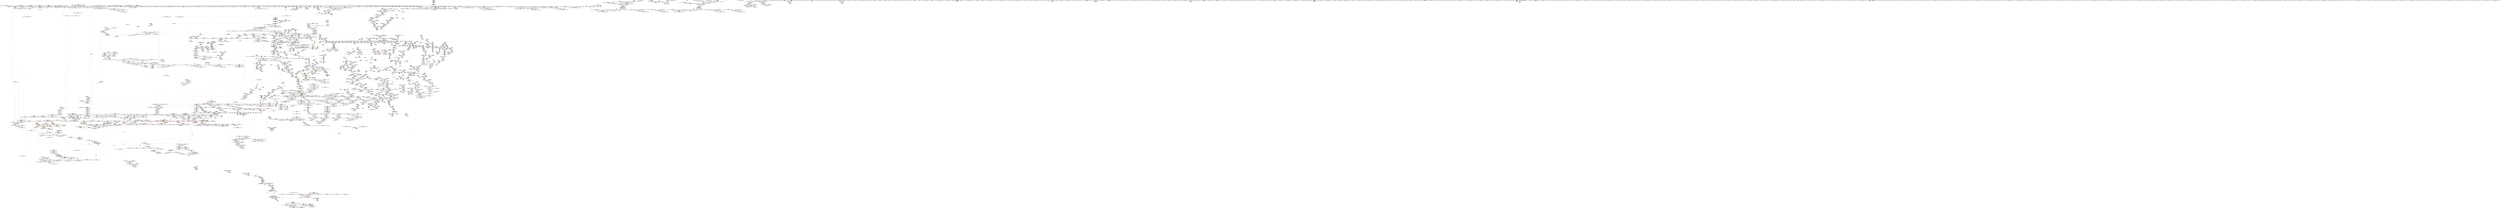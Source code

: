 digraph "SVFG" {
	label="SVFG";

	Node0x561729feb8b0 [shape=record,color=grey,label="{NodeID: 0\nNullPtr}"];
	Node0x561729feb8b0 -> Node0x56172a9102c0[style=solid];
	Node0x561729feb8b0 -> Node0x56172a9103c0[style=solid];
	Node0x561729feb8b0 -> Node0x56172a910490[style=solid];
	Node0x561729feb8b0 -> Node0x56172a910560[style=solid];
	Node0x561729feb8b0 -> Node0x56172a910630[style=solid];
	Node0x561729feb8b0 -> Node0x56172a910700[style=solid];
	Node0x561729feb8b0 -> Node0x56172a9107d0[style=solid];
	Node0x561729feb8b0 -> Node0x56172a9108a0[style=solid];
	Node0x561729feb8b0 -> Node0x56172a910970[style=solid];
	Node0x561729feb8b0 -> Node0x56172a910a40[style=solid];
	Node0x561729feb8b0 -> Node0x56172a910b10[style=solid];
	Node0x561729feb8b0 -> Node0x56172a910be0[style=solid];
	Node0x561729feb8b0 -> Node0x56172a910cb0[style=solid];
	Node0x561729feb8b0 -> Node0x56172a910d80[style=solid];
	Node0x561729feb8b0 -> Node0x56172a910e50[style=solid];
	Node0x561729feb8b0 -> Node0x56172a910f20[style=solid];
	Node0x561729feb8b0 -> Node0x56172a910ff0[style=solid];
	Node0x561729feb8b0 -> Node0x56172a9110c0[style=solid];
	Node0x561729feb8b0 -> Node0x56172a911190[style=solid];
	Node0x561729feb8b0 -> Node0x56172a911260[style=solid];
	Node0x561729feb8b0 -> Node0x56172a911330[style=solid];
	Node0x561729feb8b0 -> Node0x56172a911400[style=solid];
	Node0x561729feb8b0 -> Node0x56172a9114d0[style=solid];
	Node0x561729feb8b0 -> Node0x56172a9115a0[style=solid];
	Node0x561729feb8b0 -> Node0x56172a911670[style=solid];
	Node0x561729feb8b0 -> Node0x56172a911740[style=solid];
	Node0x561729feb8b0 -> Node0x56172a911810[style=solid];
	Node0x561729feb8b0 -> Node0x56172a9118e0[style=solid];
	Node0x561729feb8b0 -> Node0x56172a9119b0[style=solid];
	Node0x561729feb8b0 -> Node0x56172a911a80[style=solid];
	Node0x561729feb8b0 -> Node0x56172a911b50[style=solid];
	Node0x561729feb8b0 -> Node0x56172a911c20[style=solid];
	Node0x561729feb8b0 -> Node0x56172a911cf0[style=solid];
	Node0x561729feb8b0 -> Node0x56172a911dc0[style=solid];
	Node0x561729feb8b0 -> Node0x56172a911e90[style=solid];
	Node0x561729feb8b0 -> Node0x56172a911f60[style=solid];
	Node0x561729feb8b0 -> Node0x56172a912030[style=solid];
	Node0x561729feb8b0 -> Node0x56172a912100[style=solid];
	Node0x561729feb8b0 -> Node0x56172a9121d0[style=solid];
	Node0x561729feb8b0 -> Node0x56172a9122a0[style=solid];
	Node0x561729feb8b0 -> Node0x56172a912370[style=solid];
	Node0x561729feb8b0 -> Node0x56172a912440[style=solid];
	Node0x561729feb8b0 -> Node0x56172a912510[style=solid];
	Node0x561729feb8b0 -> Node0x56172a9125e0[style=solid];
	Node0x561729feb8b0 -> Node0x56172a9126b0[style=solid];
	Node0x561729feb8b0 -> Node0x56172a912780[style=solid];
	Node0x561729feb8b0 -> Node0x56172a912850[style=solid];
	Node0x561729feb8b0 -> Node0x56172a912920[style=solid];
	Node0x561729feb8b0 -> Node0x56172a9129f0[style=solid];
	Node0x561729feb8b0 -> Node0x56172a912ac0[style=solid];
	Node0x561729feb8b0 -> Node0x56172a912b90[style=solid];
	Node0x561729feb8b0 -> Node0x56172a912c60[style=solid];
	Node0x561729feb8b0 -> Node0x56172a912d30[style=solid];
	Node0x561729feb8b0 -> Node0x56172a912e00[style=solid];
	Node0x561729feb8b0 -> Node0x56172a912ed0[style=solid];
	Node0x561729feb8b0 -> Node0x56172a912fa0[style=solid];
	Node0x561729feb8b0 -> Node0x56172a913070[style=solid];
	Node0x561729feb8b0 -> Node0x56172a913140[style=solid];
	Node0x561729feb8b0 -> Node0x56172a913210[style=solid];
	Node0x561729feb8b0 -> Node0x56172a9132e0[style=solid];
	Node0x561729feb8b0 -> Node0x56172a9133b0[style=solid];
	Node0x561729feb8b0 -> Node0x56172a913480[style=solid];
	Node0x561729feb8b0 -> Node0x56172a913550[style=solid];
	Node0x561729feb8b0 -> Node0x56172a913620[style=solid];
	Node0x561729feb8b0 -> Node0x56172a920dc0[style=solid];
	Node0x561729feb8b0 -> Node0x56172a922a60[style=solid];
	Node0x561729feb8b0 -> Node0x56172a924a10[style=solid];
	Node0x561729feb8b0 -> Node0x56172a924ae0[style=solid];
	Node0x561729feb8b0 -> Node0x56172a924bb0[style=solid];
	Node0x561729feb8b0 -> Node0x56172a9269c0[style=solid];
	Node0x561729feb8b0 -> Node0x56172a96def0[style=solid];
	Node0x561729feb8b0 -> Node0x56172a96e230[style=solid];
	Node0x561729feb8b0 -> Node0x56172a96e570[style=solid];
	Node0x561729feb8b0 -> Node0x56172a96e640[style=solid];
	Node0x561729feb8b0 -> Node0x56172a96e8b0[style=solid];
	Node0x561729feb8b0 -> Node0x56172a972330[style=solid];
	Node0x561729feb8b0 -> Node0x561729c10510[style=solid];
	Node0x561729feb8b0 -> Node0x56172a951c70[style=solid];
	Node0x561729feb8b0 -> Node0x56172a952270[style=solid];
	Node0x561729feb8b0 -> Node0x56172a952870[style=solid];
	Node0x561729feb8b0 -> Node0x56172a9529f0[style=solid];
	Node0x561729feb8b0 -> Node0x56172a953170[style=solid];
	Node0x561729feb8b0 -> Node0x56172a953470[style=solid];
	Node0x561729feb8b0 -> Node0x56172a9538f0[style=solid];
	Node0x561729feb8b0 -> Node0x56172a953ef0[style=solid];
	Node0x561729feb8b0 -> Node0x56172a9541f0[style=solid];
	Node0x561729feb8b0:s64 -> Node0x56172ab8b150[style=solid,color=red];
	Node0x561729feb8b0:s64 -> Node0x56172ab99080[style=solid,color=red];
	Node0x56172ab88a90 [shape=record,color=black,label="{NodeID: 4871\n1151 = PHI(313, 331, )\n0th arg _ZNSt6vectorIxSaIxEE15_M_erase_at_endEPx }"];
	Node0x56172ab88a90 -> Node0x56172a9261a0[style=solid];
	Node0x56172a91b740 [shape=record,color=red,label="{NodeID: 1550\n2897\<--2875\n\<--__args.addr\n_ZNSt8_Rb_treeIxSt4pairIKxiESt10_Select1stIS2_ESt4lessIxESaIS2_EE17_M_construct_nodeIJRKSt21piecewise_construct_tSt5tupleIJRS1_EESD_IJEEEEEvPSt13_Rb_tree_nodeIS2_EDpOT_\n|{<s0>263}}"];
	Node0x56172a91b740:s0 -> Node0x56172ab96f00[style=solid,color=red];
	Node0x56172a8f9820 [shape=record,color=green,label="{NodeID: 443\n2746\<--2747\n_ZNSt17_Rb_tree_iteratorISt4pairIKxiEEppEv\<--_ZNSt17_Rb_tree_iteratorISt4pairIKxiEEppEv_field_insensitive\n}"];
	Node0x56172a971080 [shape=record,color=blue,label="{NodeID: 1993\n3184\<--3175\n__tuple2.addr\<--__tuple2\n_ZNSt4pairIKxiEC2IJRS0_EJLm0EEJEJEEERSt5tupleIJDpT_EERS4_IJDpT1_EESt12_Index_tupleIJXspT0_EEESD_IJXspT2_EEE\n}"];
	Node0x56172a908a70 [shape=record,color=black,label="{NodeID: 886\n3489\<--3496\n_ZNSt8_Rb_treeIxSt4pairIKxiESt10_Select1stIS2_ESt4lessIxESaIS2_EE8_S_valueEPKSt18_Rb_tree_node_base_ret\<--call\n_ZNSt8_Rb_treeIxSt4pairIKxiESt10_Select1stIS2_ESt4lessIxESaIS2_EE8_S_valueEPKSt18_Rb_tree_node_base\n|{<s0>297}}"];
	Node0x56172a908a70:s0 -> Node0x56172ab7df10[style=solid,color=blue];
	Node0x56172ab77370 [shape=record,color=black,label="{NodeID: 4650\n265 = PHI()\n}"];
	Node0x56172aa69bf0 [shape=record,color=yellow,style=double,label="{NodeID: 3543\n26V_1 = ENCHI(MR_26V_0)\npts\{169 \}\nFun[main]}"];
	Node0x56172aa69bf0 -> Node0x56172a938de0[style=dashed];
	Node0x56172a93f440 [shape=record,color=red,label="{NodeID: 1329\n1275\<--1206\n\<--__size\n_ZNSt6vectorIxSaIxEE17_M_default_appendEm\n}"];
	Node0x56172a89ed70 [shape=record,color=green,label="{NodeID: 222\n1245\<--1246\n_ZSt27__uninitialized_default_n_aIPxmxET_S1_T0_RSaIT1_E\<--_ZSt27__uninitialized_default_n_aIPxmxET_S1_T0_RSaIT1_E_field_insensitive\n}"];
	Node0x56172a926c30 [shape=record,color=blue,label="{NodeID: 1772\n1214\<--1296\nehselector.slot\<--\n_ZNSt6vectorIxSaIxEE17_M_default_appendEm\n}"];
	Node0x56172a926c30 -> Node0x56172a926dd0[style=dashed];
	Node0x56172a915830 [shape=record,color=black,label="{NodeID: 665\n692\<--700\n_ZNSt8_Rb_treeIxSt4pairIKxiESt10_Select1stIS2_ESt4lessIxESaIS2_EE7_S_leftEPSt18_Rb_tree_node_base_ret\<--\n_ZNSt8_Rb_treeIxSt4pairIKxiESt10_Select1stIS2_ESt4lessIxESaIS2_EE7_S_leftEPSt18_Rb_tree_node_base\n|{<s0>69|<s1>202|<s2>304}}"];
	Node0x56172a915830:s0 -> Node0x56172ab77a90[style=solid,color=blue];
	Node0x56172a915830:s1 -> Node0x56172ab80e20[style=solid,color=blue];
	Node0x56172a915830:s2 -> Node0x56172ab7e7d0[style=solid,color=blue];
	Node0x56172aa5bfa0 [shape=record,color=yellow,style=double,label="{NodeID: 3322\n44V_1 = ENCHI(MR_44V_0)\npts\{29800004 \}\nFun[_ZNSt8_Rb_treeIxSt4pairIKxiESt10_Select1stIS2_ESt4lessIxESaIS2_EE22_M_emplace_hint_uniqueIJRKSt21piecewise_construct_tSt5tupleIJRS1_EESD_IJEEEEESt17_Rb_tree_iteratorIS2_ESt23_Rb_tree_const_iteratorIS2_EDpOT_]|{<s0>183}}"];
	Node0x56172aa5bfa0:s0 -> Node0x56172aa3b840[style=dashed,color=red];
	Node0x56172a9340b0 [shape=record,color=purple,label="{NodeID: 1108\n2762\<--2599\n_M_node72\<--__after\n_ZNSt8_Rb_treeIxSt4pairIKxiESt10_Select1stIS2_ESt4lessIxESaIS2_EE29_M_get_insert_hint_unique_posESt23_Rb_tree_const_iteratorIS2_ERS1_\n|{<s0>250}}"];
	Node0x56172a9340b0:s0 -> Node0x56172ab9bbb0[style=solid,color=red];
	Node0x561729feb940 [shape=record,color=green,label="{NodeID: 1\n7\<--1\n__dso_handle\<--dummyObj\nGlob }"];
	Node0x56172ab88be0 [shape=record,color=black,label="{NodeID: 4872\n1152 = PHI(317, 354, )\n1st arg _ZNSt6vectorIxSaIxEE15_M_erase_at_endEPx }"];
	Node0x56172ab88be0 -> Node0x56172a926270[style=solid];
	Node0x56172a91b810 [shape=record,color=red,label="{NodeID: 1551\n2899\<--2877\n\<--__args.addr2\n_ZNSt8_Rb_treeIxSt4pairIKxiESt10_Select1stIS2_ESt4lessIxESaIS2_EE17_M_construct_nodeIJRKSt21piecewise_construct_tSt5tupleIJRS1_EESD_IJEEEEEvPSt13_Rb_tree_nodeIS2_EDpOT_\n|{<s0>264}}"];
	Node0x56172a91b810:s0 -> Node0x56172ab97930[style=solid,color=red];
	Node0x56172a8f9920 [shape=record,color=green,label="{NodeID: 444\n2779\<--2780\n_ZNSt4pairIPSt18_Rb_tree_node_baseS1_EC2IRS1_Lb1EEEOT_RKS1_\<--_ZNSt4pairIPSt18_Rb_tree_node_baseS1_EC2IRS1_Lb1EEEOT_RKS1__field_insensitive\n}"];
	Node0x56172a971150 [shape=record,color=blue,label="{NodeID: 1994\n3191\<--3197\nfirst\<--\n_ZNSt4pairIKxiEC2IJRS0_EJLm0EEJEJEEERSt5tupleIJDpT_EERS4_IJDpT1_EESt12_Index_tupleIJXspT0_EEESD_IJXspT2_EEE\n|{<s0>286}}"];
	Node0x56172a971150:s0 -> Node0x56172aab8400[style=dashed,color=blue];
	Node0x56172a908b40 [shape=record,color=black,label="{NodeID: 887\n3498\<--3503\n_ZSt7forwardIRPSt18_Rb_tree_node_baseEOT_RNSt16remove_referenceIS3_E4typeE_ret\<--\n_ZSt7forwardIRPSt18_Rb_tree_node_baseEOT_RNSt16remove_referenceIS3_E4typeE\n|{<s0>299|<s1>315|<s2>316|<s3>319|<s4>323}}"];
	Node0x56172a908b40:s0 -> Node0x56172ab7e190[style=solid,color=blue];
	Node0x56172a908b40:s1 -> Node0x56172ab84f10[style=solid,color=blue];
	Node0x56172a908b40:s2 -> Node0x56172ab85050[style=solid,color=blue];
	Node0x56172a908b40:s3 -> Node0x56172ab85330[style=solid,color=blue];
	Node0x56172a908b40:s4 -> Node0x56172ab85750[style=solid,color=blue];
	Node0x56172ab77440 [shape=record,color=black,label="{NodeID: 4651\n268 = PHI(362, )\n}"];
	Node0x56172ab77440 -> Node0x56172a939bb0[style=solid];
	Node0x56172aa69cd0 [shape=record,color=yellow,style=double,label="{NodeID: 3544\n28V_1 = ENCHI(MR_28V_0)\npts\{171 \}\nFun[main]}"];
	Node0x56172aa69cd0 -> Node0x56172a938eb0[style=dashed];
	Node0x56172aa69cd0 -> Node0x56172a938f80[style=dashed];
	Node0x56172aa69cd0 -> Node0x56172a939050[style=dashed];
	Node0x56172a93f510 [shape=record,color=red,label="{NodeID: 1330\n1363\<--1206\n\<--__size\n_ZNSt6vectorIxSaIxEE17_M_default_appendEm\n}"];
	Node0x56172a89ee70 [shape=record,color=green,label="{NodeID: 223\n1255\<--1256\n_ZNKSt6vectorIxSaIxEE12_M_check_lenEmPKc\<--_ZNKSt6vectorIxSaIxEE12_M_check_lenEmPKc_field_insensitive\n}"];
	Node0x56172a926d00 [shape=record,color=blue,label="{NodeID: 1773\n1212\<--1313\nexn.slot\<--\n_ZNSt6vectorIxSaIxEE17_M_default_appendEm\n}"];
	Node0x56172a926d00 -> Node0x56172a93fed0[style=dashed];
	Node0x56172a915900 [shape=record,color=black,label="{NodeID: 666\n778\<--777\n\<--\n_ZNSt16allocator_traitsISaISt13_Rb_tree_nodeISt4pairIKxiEEEE7destroyIS3_EEvRS5_PT_\n|{<s0>81}}"];
	Node0x56172a915900:s0 -> Node0x56172ab8fd20[style=solid,color=red];
	Node0x56172aa5c080 [shape=record,color=yellow,style=double,label="{NodeID: 3323\n46V_1 = ENCHI(MR_46V_0)\npts\{100005 29800005 \}\nFun[_ZNSt8_Rb_treeIxSt4pairIKxiESt10_Select1stIS2_ESt4lessIxESaIS2_EE22_M_emplace_hint_uniqueIJRKSt21piecewise_construct_tSt5tupleIJRS1_EESD_IJEEEEESt17_Rb_tree_iteratorIS2_ESt23_Rb_tree_const_iteratorIS2_EDpOT_]|{<s0>183}}"];
	Node0x56172aa5c080:s0 -> Node0x56172aa3b840[style=dashed,color=red];
	Node0x56172a934180 [shape=record,color=purple,label="{NodeID: 1109\n2763\<--2599\n_M_node73\<--__after\n_ZNSt8_Rb_treeIxSt4pairIKxiESt10_Select1stIS2_ESt4lessIxESaIS2_EE29_M_get_insert_hint_unique_posESt23_Rb_tree_const_iteratorIS2_ERS1_\n|{<s0>250}}"];
	Node0x56172a934180:s0 -> Node0x56172ab9bd40[style=solid,color=red];
	Node0x56172a8bdbc0 [shape=record,color=green,label="{NodeID: 2\n14\<--1\n.str\<--dummyObj\nGlob }"];
	Node0x56172ab88d60 [shape=record,color=black,label="{NodeID: 4873\n2939 = PHI(2860, )\n0th arg _ZNSt16allocator_traitsISaISt13_Rb_tree_nodeISt4pairIKxiEEEE8allocateERS5_m }"];
	Node0x56172ab88d60 -> Node0x56172a96f8f0[style=solid];
	Node0x56172a91b8e0 [shape=record,color=red,label="{NodeID: 1552\n2901\<--2879\n\<--__args.addr4\n_ZNSt8_Rb_treeIxSt4pairIKxiESt10_Select1stIS2_ESt4lessIxESaIS2_EE17_M_construct_nodeIJRKSt21piecewise_construct_tSt5tupleIJRS1_EESD_IJEEEEEvPSt13_Rb_tree_nodeIS2_EDpOT_\n|{<s0>265}}"];
	Node0x56172a91b8e0:s0 -> Node0x56172ab89ba0[style=solid,color=red];
	Node0x56172a8f9a20 [shape=record,color=green,label="{NodeID: 445\n2790\<--2791\nretval\<--retval_field_insensitive\n_ZNSt8_Rb_treeIxSt4pairIKxiESt10_Select1stIS2_ESt4lessIxESaIS2_EE14_M_insert_nodeEPSt18_Rb_tree_node_baseSA_PSt13_Rb_tree_nodeIS2_E\n|{|<s1>258}}"];
	Node0x56172a8f9a20 -> Node0x56172a935430[style=solid];
	Node0x56172a8f9a20:s1 -> Node0x56172ab95c40[style=solid,color=red];
	Node0x56172a971220 [shape=record,color=blue,label="{NodeID: 1995\n3199\<--179\nsecond\<--\n_ZNSt4pairIKxiEC2IJRS0_EJLm0EEJEJEEERSt5tupleIJDpT_EERS4_IJDpT1_EESt12_Index_tupleIJXspT0_EEESD_IJXspT2_EEE\n|{<s0>286}}"];
	Node0x56172a971220:s0 -> Node0x56172aab8400[style=dashed,color=blue];
	Node0x56172a908c10 [shape=record,color=black,label="{NodeID: 888\n3514\<--3513\n\<--_M_impl\n_ZNSt8_Rb_treeIxSt4pairIKxiESt10_Select1stIS2_ESt4lessIxESaIS2_EE5beginEv\n}"];
	Node0x56172a908c10 -> Node0x56172a937b30[style=solid];
	Node0x56172ab77610 [shape=record,color=black,label="{NodeID: 4652\n270 = PHI()\n}"];
	Node0x56172a93f5e0 [shape=record,color=red,label="{NodeID: 1331\n1267\<--1208\n\<--__new_start\n_ZNSt6vectorIxSaIxEE17_M_default_appendEm\n}"];
	Node0x56172a93f5e0 -> Node0x56172a9380e0[style=solid];
	Node0x56172a89ef70 [shape=record,color=green,label="{NodeID: 224\n1263\<--1264\n_ZNSt12_Vector_baseIxSaIxEE11_M_allocateEm\<--_ZNSt12_Vector_baseIxSaIxEE11_M_allocateEm_field_insensitive\n}"];
	Node0x56172a926dd0 [shape=record,color=blue,label="{NodeID: 1774\n1214\<--1315\nehselector.slot\<--\n_ZNSt6vectorIxSaIxEE17_M_default_appendEm\n}"];
	Node0x56172a926dd0 -> Node0x56172a93ffa0[style=dashed];
	Node0x56172a9159d0 [shape=record,color=black,label="{NodeID: 667\n791\<--790\n\<--_M_impl\n_ZNSt8_Rb_treeIxSt4pairIKxiESt10_Select1stIS2_ESt4lessIxESaIS2_EE21_M_get_Node_allocatorEv\n}"];
	Node0x56172a9159d0 -> Node0x56172a915aa0[style=solid];
	Node0x56172aa5c190 [shape=record,color=yellow,style=double,label="{NodeID: 3324\n48V_1 = ENCHI(MR_48V_0)\npts\{29800002 29800003 \}\nFun[_ZNSt8_Rb_treeIxSt4pairIKxiESt10_Select1stIS2_ESt4lessIxESaIS2_EE22_M_emplace_hint_uniqueIJRKSt21piecewise_construct_tSt5tupleIJRS1_EESD_IJEEEEESt17_Rb_tree_iteratorIS2_ESt23_Rb_tree_const_iteratorIS2_EDpOT_]|{<s0>186|<s1>186}}"];
	Node0x56172aa5c190:s0 -> Node0x56172aa65cc0[style=dashed,color=red];
	Node0x56172aa5c190:s1 -> Node0x56172aa65f90[style=dashed,color=red];
	Node0x56172a934250 [shape=record,color=purple,label="{NodeID: 1110\n2627\<--2611\n_M_impl\<--this1\n_ZNSt8_Rb_treeIxSt4pairIKxiESt10_Select1stIS2_ESt4lessIxESaIS2_EE29_M_get_insert_hint_unique_posESt23_Rb_tree_const_iteratorIS2_ERS1_\n}"];
	Node0x56172a934250 -> Node0x56172a9055a0[style=solid];
	Node0x56172a8970f0 [shape=record,color=green,label="{NodeID: 3\n16\<--1\n.str.3\<--dummyObj\nGlob }"];
	Node0x56172ab88e70 [shape=record,color=black,label="{NodeID: 4874\n2940 = PHI(760, )\n1st arg _ZNSt16allocator_traitsISaISt13_Rb_tree_nodeISt4pairIKxiEEEE8allocateERS5_m }"];
	Node0x56172ab88e70 -> Node0x56172a96f9c0[style=solid];
	Node0x56172a91b9b0 [shape=record,color=red,label="{NodeID: 1553\n2913\<--2881\nexn\<--exn.slot\n_ZNSt8_Rb_treeIxSt4pairIKxiESt10_Select1stIS2_ESt4lessIxESaIS2_EE17_M_construct_nodeIJRKSt21piecewise_construct_tSt5tupleIJRS1_EESD_IJEEEEEvPSt13_Rb_tree_nodeIS2_EDpOT_\n}"];
	Node0x56172a8f9af0 [shape=record,color=green,label="{NodeID: 446\n2792\<--2793\nthis.addr\<--this.addr_field_insensitive\n_ZNSt8_Rb_treeIxSt4pairIKxiESt10_Select1stIS2_ESt4lessIxESaIS2_EE14_M_insert_nodeEPSt18_Rb_tree_node_baseSA_PSt13_Rb_tree_nodeIS2_E\n}"];
	Node0x56172a8f9af0 -> Node0x56172a949a00[style=solid];
	Node0x56172a8f9af0 -> Node0x56172a96e980[style=solid];
	Node0x56172a9712f0 [shape=record,color=blue,label="{NodeID: 1996\n3204\<--3203\n__t.addr\<--__t\n_ZSt3getILm0EJRKxEERNSt13tuple_elementIXT_ESt5tupleIJDpT0_EEE4typeERS6_\n}"];
	Node0x56172a9712f0 -> Node0x56172a91d480[style=dashed];
	Node0x56172a908ce0 [shape=record,color=black,label="{NodeID: 889\n3516\<--3515\n\<--add.ptr\n_ZNSt8_Rb_treeIxSt4pairIKxiESt10_Select1stIS2_ESt4lessIxESaIS2_EE5beginEv\n}"];
	Node0x56172a908ce0 -> Node0x56172a937c00[style=solid];
	Node0x56172a908ce0 -> Node0x56172a937cd0[style=solid];
	Node0x56172ab776e0 [shape=record,color=black,label="{NodeID: 4653\n273 = PHI()\n}"];
	Node0x56172a93f6b0 [shape=record,color=red,label="{NodeID: 1332\n1274\<--1208\n\<--__new_start\n_ZNSt6vectorIxSaIxEE17_M_default_appendEm\n}"];
	Node0x56172a93f6b0 -> Node0x56172a9381b0[style=solid];
	Node0x56172a89f070 [shape=record,color=green,label="{NodeID: 225\n1290\<--1291\n_ZSt34__uninitialized_move_if_noexcept_aIPxS0_SaIxEET0_T_S3_S2_RT1_\<--_ZSt34__uninitialized_move_if_noexcept_aIPxS0_SaIxEET0_T_S3_S2_RT1__field_insensitive\n}"];
	Node0x56172a926ea0 [shape=record,color=blue,label="{NodeID: 1775\n1360\<--1357\n_M_start45\<--\n_ZNSt6vectorIxSaIxEE17_M_default_appendEm\n}"];
	Node0x56172a926ea0 -> Node0x56172aa46ff0[style=dashed];
	Node0x56172a915aa0 [shape=record,color=black,label="{NodeID: 668\n784\<--791\n_ZNSt8_Rb_treeIxSt4pairIKxiESt10_Select1stIS2_ESt4lessIxESaIS2_EE21_M_get_Node_allocatorEv_ret\<--\n_ZNSt8_Rb_treeIxSt4pairIKxiESt10_Select1stIS2_ESt4lessIxESaIS2_EE21_M_get_Node_allocatorEv\n|{<s0>74|<s1>78|<s2>259|<s3>261}}"];
	Node0x56172a915aa0:s0 -> Node0x56172ab7a210[style=solid,color=blue];
	Node0x56172a915aa0:s1 -> Node0x56172ab7a490[style=solid,color=blue];
	Node0x56172a915aa0:s2 -> Node0x56172ab83790[style=solid,color=blue];
	Node0x56172a915aa0:s3 -> Node0x56172ab83a10[style=solid,color=blue];
	Node0x56172aa5c270 [shape=record,color=yellow,style=double,label="{NodeID: 3325\n115V_1 = ENCHI(MR_115V_0)\npts\{100001 100002 100003 \}\nFun[_ZNSt8_Rb_treeIxSt4pairIKxiESt10_Select1stIS2_ESt4lessIxESaIS2_EE22_M_emplace_hint_uniqueIJRKSt21piecewise_construct_tSt5tupleIJRS1_EESD_IJEEEEESt17_Rb_tree_iteratorIS2_ESt23_Rb_tree_const_iteratorIS2_EDpOT_]|{|<s1>186|<s2>186|<s3>186|<s4>187|<s5>187|<s6>187}}"];
	Node0x56172aa5c270 -> Node0x56172aa488f0[style=dashed];
	Node0x56172aa5c270:s1 -> Node0x56172aa59b50[style=dashed,color=red];
	Node0x56172aa5c270:s2 -> Node0x56172aa59c30[style=dashed,color=red];
	Node0x56172aa5c270:s3 -> Node0x56172aa65f90[style=dashed,color=red];
	Node0x56172aa5c270:s4 -> Node0x56172a96ed90[style=dashed,color=red];
	Node0x56172aa5c270:s5 -> Node0x56172a96ee60[style=dashed,color=red];
	Node0x56172aa5c270:s6 -> Node0x56172a96ef30[style=dashed,color=red];
	Node0x56172a934320 [shape=record,color=purple,label="{NodeID: 1111\n2658\<--2611\n_M_impl13\<--this1\n_ZNSt8_Rb_treeIxSt4pairIKxiESt10_Select1stIS2_ESt4lessIxESaIS2_EE29_M_get_insert_hint_unique_posESt23_Rb_tree_const_iteratorIS2_ERS1_\n}"];
	Node0x56172a934320 -> Node0x56172a905670[style=solid];
	Node0x56172a8963f0 [shape=record,color=green,label="{NodeID: 4\n18\<--1\nstdin\<--dummyObj\nGlob }"];
	Node0x56172ab88f80 [shape=record,color=black,label="{NodeID: 4875\n3262 = PHI(2611, 2611, 2611, 2611, )\n0th arg _ZNSt8_Rb_treeIxSt4pairIKxiESt10_Select1stIS2_ESt4lessIxESaIS2_EE12_M_rightmostEv }"];
	Node0x56172ab88f80 -> Node0x56172a971700[style=solid];
	Node0x56172a91ba80 [shape=record,color=red,label="{NodeID: 1554\n2927\<--2881\nexn13\<--exn.slot\n_ZNSt8_Rb_treeIxSt4pairIKxiESt10_Select1stIS2_ESt4lessIxESaIS2_EE17_M_construct_nodeIJRKSt21piecewise_construct_tSt5tupleIJRS1_EESD_IJEEEEEvPSt13_Rb_tree_nodeIS2_EDpOT_\n}"];
	Node0x56172a8f9bc0 [shape=record,color=green,label="{NodeID: 447\n2794\<--2795\n__x.addr\<--__x.addr_field_insensitive\n_ZNSt8_Rb_treeIxSt4pairIKxiESt10_Select1stIS2_ESt4lessIxESaIS2_EE14_M_insert_nodeEPSt18_Rb_tree_node_baseSA_PSt13_Rb_tree_nodeIS2_E\n}"];
	Node0x56172a8f9bc0 -> Node0x56172a949ad0[style=solid];
	Node0x56172a8f9bc0 -> Node0x56172a96ea50[style=solid];
	Node0x56172a9713c0 [shape=record,color=blue,label="{NodeID: 1997\n3215\<--3214\n__t.addr\<--__t\n_ZSt12__get_helperILm0ERKxJEERT0_RSt11_Tuple_implIXT_EJS2_DpT1_EE\n}"];
	Node0x56172a9713c0 -> Node0x56172a91d550[style=dashed];
	Node0x56172a908db0 [shape=record,color=black,label="{NodeID: 890\n3505\<--3522\n_ZNSt8_Rb_treeIxSt4pairIKxiESt10_Select1stIS2_ESt4lessIxESaIS2_EE5beginEv_ret\<--\n_ZNSt8_Rb_treeIxSt4pairIKxiESt10_Select1stIS2_ESt4lessIxESaIS2_EE5beginEv\n|{<s0>307}}"];
	Node0x56172a908db0:s0 -> Node0x56172ab7ea50[style=solid,color=blue];
	Node0x56172ab777b0 [shape=record,color=black,label="{NodeID: 4654\n598 = PHI(656, )\n|{<s0>63}}"];
	Node0x56172ab777b0:s0 -> Node0x56172ab866b0[style=solid,color=red];
	Node0x56172a93f780 [shape=record,color=red,label="{NodeID: 1333\n1286\<--1208\n\<--__new_start\n_ZNSt6vectorIxSaIxEE17_M_default_appendEm\n|{<s0>116}}"];
	Node0x56172a93f780:s0 -> Node0x56172ab941f0[style=solid,color=red];
	Node0x56172a89f170 [shape=record,color=green,label="{NodeID: 226\n1318\<--1319\n__cxa_end_catch\<--__cxa_end_catch_field_insensitive\n}"];
	Node0x56172a926f70 [shape=record,color=blue,label="{NodeID: 1776\n1369\<--1366\n_M_finish49\<--add.ptr47\n_ZNSt6vectorIxSaIxEE17_M_default_appendEm\n}"];
	Node0x56172a926f70 -> Node0x56172aa474f0[style=dashed];
	Node0x56172a915b70 [shape=record,color=black,label="{NodeID: 669\n793\<--800\n_ZNSt13_Rb_tree_nodeISt4pairIKxiEE9_M_valptrEv_ret\<--call\n_ZNSt13_Rb_tree_nodeISt4pairIKxiEE9_M_valptrEv\n|{<s0>75|<s1>178|<s2>262}}"];
	Node0x56172a915b70:s0 -> Node0x56172ab7a350[style=solid,color=blue];
	Node0x56172a915b70:s1 -> Node0x56172ab7fe50[style=solid,color=blue];
	Node0x56172a915b70:s2 -> Node0x56172ab83b50[style=solid,color=blue];
	Node0x56172a9343f0 [shape=record,color=purple,label="{NodeID: 1112\n2684\<--2611\n_M_impl26\<--this1\n_ZNSt8_Rb_treeIxSt4pairIKxiESt10_Select1stIS2_ESt4lessIxESaIS2_EE29_M_get_insert_hint_unique_posESt23_Rb_tree_const_iteratorIS2_ERS1_\n}"];
	Node0x56172a9343f0 -> Node0x56172a905740[style=solid];
	Node0x56172a896700 [shape=record,color=green,label="{NodeID: 5\n19\<--1\n.str.4\<--dummyObj\nGlob }"];
	Node0x56172ab89300 [shape=record,color=black,label="{NodeID: 4876\n683 = PHI(637, 2388, 2697, 2754, 3354, )\n0th arg _ZNSt8_Rb_treeIxSt4pairIKxiESt10_Select1stIS2_ESt4lessIxESaIS2_EE8_S_rightEPSt18_Rb_tree_node_base }"];
	Node0x56172ab89300 -> Node0x56172a9234f0[style=solid];
	Node0x56172a91bb50 [shape=record,color=red,label="{NodeID: 1555\n2928\<--2883\nsel\<--ehselector.slot\n_ZNSt8_Rb_treeIxSt4pairIKxiESt10_Select1stIS2_ESt4lessIxESaIS2_EE17_M_construct_nodeIJRKSt21piecewise_construct_tSt5tupleIJRS1_EESD_IJEEEEEvPSt13_Rb_tree_nodeIS2_EDpOT_\n}"];
	Node0x56172a8f9c90 [shape=record,color=green,label="{NodeID: 448\n2796\<--2797\n__p.addr\<--__p.addr_field_insensitive\n_ZNSt8_Rb_treeIxSt4pairIKxiESt10_Select1stIS2_ESt4lessIxESaIS2_EE14_M_insert_nodeEPSt18_Rb_tree_node_baseSA_PSt13_Rb_tree_nodeIS2_E\n}"];
	Node0x56172a8f9c90 -> Node0x56172a949ba0[style=solid];
	Node0x56172a8f9c90 -> Node0x56172a91abe0[style=solid];
	Node0x56172a8f9c90 -> Node0x56172a91acb0[style=solid];
	Node0x56172a8f9c90 -> Node0x56172a96eb20[style=solid];
	Node0x56172a971490 [shape=record,color=blue,label="{NodeID: 1998\n3225\<--3222\nthis.addr\<--this\n_ZNKSt23_Rb_tree_const_iteratorISt4pairIKxiEE13_M_const_castEv\n}"];
	Node0x56172a971490 -> Node0x56172a91d620[style=dashed];
	Node0x56172a908e80 [shape=record,color=black,label="{NodeID: 891\n3538\<--3537\n\<--this1\n_ZNSt4pairIPSt18_Rb_tree_node_baseS1_EC2IRPSt13_Rb_tree_nodeIS_IKxiEERS1_Lb1EEEOT_OT0_\n}"];
	Node0x56172ab77950 [shape=record,color=black,label="{NodeID: 4655\n638 = PHI(682, )\n|{<s0>68}}"];
	Node0x56172ab77950:s0 -> Node0x56172ab866b0[style=solid,color=red];
	Node0x56172a93f850 [shape=record,color=red,label="{NodeID: 1334\n1321\<--1208\n\<--__new_start\n_ZNSt6vectorIxSaIxEE17_M_default_appendEm\n|{<s0>121}}"];
	Node0x56172a93f850:s0 -> Node0x56172ab987b0[style=solid,color=red];
	Node0x56172a89f270 [shape=record,color=green,label="{NodeID: 227\n1325\<--1326\n__cxa_rethrow\<--__cxa_rethrow_field_insensitive\n}"];
	Node0x56172a927040 [shape=record,color=blue,label="{NodeID: 1777\n1376\<--1373\n_M_end_of_storage52\<--add.ptr50\n_ZNSt6vectorIxSaIxEE17_M_default_appendEm\n}"];
	Node0x56172a927040 -> Node0x56172aa479f0[style=dashed];
	Node0x56172a915c40 [shape=record,color=black,label="{NodeID: 670\n825\<--822\n\<--call\n_ZN9__gnu_cxx16__aligned_membufISt4pairIKxiEE6_M_ptrEv\n}"];
	Node0x56172a915c40 -> Node0x56172a915d10[style=solid];
	Node0x56172aa5c460 [shape=record,color=yellow,style=double,label="{NodeID: 3327\n2V_1 = ENCHI(MR_2V_0)\npts\{100000 100001 100002 100003 100004 \}\nFun[_ZNSt8_Rb_treeIxSt4pairIKxiESt10_Select1stIS2_ESt4lessIxESaIS2_EE13_Rb_tree_implIS6_Lb1EEC2Ev]|{<s0>56|<s1>56}}"];
	Node0x56172aa5c460:s0 -> Node0x56172a9227f0[style=dashed,color=red];
	Node0x56172aa5c460:s1 -> Node0x56172aa60990[style=dashed,color=red];
	Node0x56172a9344c0 [shape=record,color=purple,label="{NodeID: 1113\n2719\<--2611\n_M_impl45\<--this1\n_ZNSt8_Rb_treeIxSt4pairIKxiESt10_Select1stIS2_ESt4lessIxESaIS2_EE29_M_get_insert_hint_unique_posESt23_Rb_tree_const_iteratorIS2_ERS1_\n}"];
	Node0x56172a9344c0 -> Node0x56172a905810[style=solid];
	Node0x56172a8967c0 [shape=record,color=green,label="{NodeID: 6\n21\<--1\n.str.5\<--dummyObj\nGlob }"];
	Node0x56172ab895d0 [shape=record,color=black,label="{NodeID: 4877\n2440 = PHI(2414, 3252, )\n0th arg _ZNKSt10_Select1stISt4pairIKxiEEclERKS2_ }"];
	Node0x56172ab895d0 -> Node0x56172a96ceb0[style=solid];
	Node0x56172a91bc20 [shape=record,color=red,label="{NodeID: 1556\n2947\<--2941\n\<--__a.addr\n_ZNSt16allocator_traitsISaISt13_Rb_tree_nodeISt4pairIKxiEEEE8allocateERS5_m\n}"];
	Node0x56172a91bc20 -> Node0x56172a906510[style=solid];
	Node0x56172a8f9d60 [shape=record,color=green,label="{NodeID: 449\n2798\<--2799\n__z.addr\<--__z.addr_field_insensitive\n_ZNSt8_Rb_treeIxSt4pairIKxiESt10_Select1stIS2_ESt4lessIxESaIS2_EE14_M_insert_nodeEPSt18_Rb_tree_node_baseSA_PSt13_Rb_tree_nodeIS2_E\n}"];
	Node0x56172a8f9d60 -> Node0x56172a91ad80[style=solid];
	Node0x56172a8f9d60 -> Node0x56172a91ae50[style=solid];
	Node0x56172a8f9d60 -> Node0x56172a91af20[style=solid];
	Node0x56172a8f9d60 -> Node0x56172a96ebf0[style=solid];
	Node0x56172a971560 [shape=record,color=blue,label="{NodeID: 1999\n3237\<--3236\nthis.addr\<--this\n_ZNKSt8_Rb_treeIxSt4pairIKxiESt10_Select1stIS2_ESt4lessIxESaIS2_EE4sizeEv\n}"];
	Node0x56172a971560 -> Node0x56172a91d890[style=dashed];
	Node0x56172a908f50 [shape=record,color=black,label="{NodeID: 892\n3545\<--3544\n\<--\n_ZNSt4pairIPSt18_Rb_tree_node_baseS1_EC2IRPSt13_Rb_tree_nodeIS_IKxiEERS1_Lb1EEEOT_OT0_\n}"];
	Node0x56172a908f50 -> Node0x56172a973510[style=solid];
	Node0x56172ab77a90 [shape=record,color=black,label="{NodeID: 4656\n644 = PHI(692, )\n}"];
	Node0x56172ab77a90 -> Node0x56172a9231b0[style=solid];
	Node0x56172a93f920 [shape=record,color=red,label="{NodeID: 1335\n1357\<--1208\n\<--__new_start\n_ZNSt6vectorIxSaIxEE17_M_default_appendEm\n}"];
	Node0x56172a93f920 -> Node0x56172a926ea0[style=solid];
	Node0x56172a89f370 [shape=record,color=green,label="{NodeID: 228\n1396\<--1397\n__first.addr\<--__first.addr_field_insensitive\n_ZSt27__uninitialized_default_n_aIPxmxET_S1_T0_RSaIT1_E\n}"];
	Node0x56172a89f370 -> Node0x56172a940890[style=solid];
	Node0x56172a89f370 -> Node0x56172a927110[style=solid];
	Node0x56172a927110 [shape=record,color=blue,label="{NodeID: 1778\n1396\<--1393\n__first.addr\<--__first\n_ZSt27__uninitialized_default_n_aIPxmxET_S1_T0_RSaIT1_E\n}"];
	Node0x56172a927110 -> Node0x56172a940890[style=dashed];
	Node0x56172a915d10 [shape=record,color=black,label="{NodeID: 671\n816\<--825\n_ZN9__gnu_cxx16__aligned_membufISt4pairIKxiEE6_M_ptrEv_ret\<--\n_ZN9__gnu_cxx16__aligned_membufISt4pairIKxiEE6_M_ptrEv\n|{<s0>82}}"];
	Node0x56172a915d10:s0 -> Node0x56172ab7a5d0[style=solid,color=blue];
	Node0x56172aa5c540 [shape=record,color=yellow,style=double,label="{NodeID: 3328\n805V_1 = ENCHI(MR_805V_0)\npts\{3305 \}\nFun[_ZNSt8_Rb_treeIxSt4pairIKxiESt10_Select1stIS2_ESt4lessIxESaIS2_EE24_M_get_insert_unique_posERS1_]}"];
	Node0x56172aa5c540 -> Node0x56172a91e9a0[style=dashed];
	Node0x56172a934590 [shape=record,color=purple,label="{NodeID: 1114\n2741\<--2611\n_M_impl58\<--this1\n_ZNSt8_Rb_treeIxSt4pairIKxiESt10_Select1stIS2_ESt4lessIxESaIS2_EE29_M_get_insert_hint_unique_posESt23_Rb_tree_const_iteratorIS2_ERS1_\n}"];
	Node0x56172a934590 -> Node0x56172a9058e0[style=solid];
	Node0x56172a896880 [shape=record,color=green,label="{NodeID: 7\n23\<--1\nstdout\<--dummyObj\nGlob }"];
	Node0x56172ab89720 [shape=record,color=black,label="{NodeID: 4878\n2441 = PHI(2418, 3256, )\n1st arg _ZNKSt10_Select1stISt4pairIKxiEEclERKS2_ }"];
	Node0x56172ab89720 -> Node0x56172a96cf80[style=solid];
	Node0x56172a91bcf0 [shape=record,color=red,label="{NodeID: 1557\n2949\<--2943\n\<--__n.addr\n_ZNSt16allocator_traitsISaISt13_Rb_tree_nodeISt4pairIKxiEEEE8allocateERS5_m\n|{<s0>272}}"];
	Node0x56172a91bcf0:s0 -> Node0x56172ab98f70[style=solid,color=red];
	Node0x56172a8f9e30 [shape=record,color=green,label="{NodeID: 450\n2800\<--2801\n__insert_left\<--__insert_left_field_insensitive\n_ZNSt8_Rb_treeIxSt4pairIKxiESt10_Select1stIS2_ESt4lessIxESaIS2_EE14_M_insert_nodeEPSt18_Rb_tree_node_baseSA_PSt13_Rb_tree_nodeIS2_E\n}"];
	Node0x56172a8f9e30 -> Node0x56172a91aff0[style=solid];
	Node0x56172a8f9e30 -> Node0x56172a96ecc0[style=solid];
	Node0x56172a971630 [shape=record,color=blue,label="{NodeID: 2000\n3250\<--3249\n__x.addr\<--__x\n_ZNSt8_Rb_treeIxSt4pairIKxiESt10_Select1stIS2_ESt4lessIxESaIS2_EE6_S_keyEPKSt18_Rb_tree_node_base\n}"];
	Node0x56172a971630 -> Node0x56172a91da30[style=dashed];
	Node0x56172a909020 [shape=record,color=black,label="{NodeID: 893\n3553\<--3558\n_ZSt7forwardIRPSt13_Rb_tree_nodeISt4pairIKxiEEEOT_RNSt16remove_referenceIS7_E4typeE_ret\<--\n_ZSt7forwardIRPSt13_Rb_tree_nodeISt4pairIKxiEEEOT_RNSt16remove_referenceIS7_E4typeE\n|{<s0>322}}"];
	Node0x56172a909020:s0 -> Node0x56172ab85610[style=solid,color=blue];
	Node0x56172ab77bd0 [shape=record,color=black,label="{NodeID: 4657\n1138 = PHI(656, )\n|{<s0>102}}"];
	Node0x56172ab77bd0:s0 -> Node0x56172ab866b0[style=solid,color=red];
	Node0x56172a93f9f0 [shape=record,color=red,label="{NodeID: 1336\n1362\<--1208\n\<--__new_start\n_ZNSt6vectorIxSaIxEE17_M_default_appendEm\n}"];
	Node0x56172a93f9f0 -> Node0x56172a938350[style=solid];
	Node0x56172a93f9f0 -> Node0x56172a938420[style=solid];
	Node0x56172a8fa4f0 [shape=record,color=green,label="{NodeID: 229\n1398\<--1399\n__n.addr\<--__n.addr_field_insensitive\n_ZSt27__uninitialized_default_n_aIPxmxET_S1_T0_RSaIT1_E\n}"];
	Node0x56172a8fa4f0 -> Node0x56172a940960[style=solid];
	Node0x56172a8fa4f0 -> Node0x56172a9271e0[style=solid];
	Node0x56172a9271e0 [shape=record,color=blue,label="{NodeID: 1779\n1398\<--1394\n__n.addr\<--__n\n_ZSt27__uninitialized_default_n_aIPxmxET_S1_T0_RSaIT1_E\n}"];
	Node0x56172a9271e0 -> Node0x56172a940960[style=dashed];
	Node0x56172a915de0 [shape=record,color=black,label="{NodeID: 672\n834\<--833\n\<--_M_storage\n_ZN9__gnu_cxx16__aligned_membufISt4pairIKxiEE7_M_addrEv\n}"];
	Node0x56172a915de0 -> Node0x56172a915eb0[style=solid];
	Node0x56172a934660 [shape=record,color=purple,label="{NodeID: 1115\n2629\<--2628\n_M_key_compare\<--\n_ZNSt8_Rb_treeIxSt4pairIKxiESt10_Select1stIS2_ESt4lessIxESaIS2_EE29_M_get_insert_hint_unique_posESt23_Rb_tree_const_iteratorIS2_ERS1_\n|{<s0>221}}"];
	Node0x56172a934660:s0 -> Node0x56172ab999c0[style=solid,color=red];
	Node0x56172a8971a0 [shape=record,color=green,label="{NodeID: 8\n24\<--1\n_ZSt3cin\<--dummyObj\nGlob }"];
	Node0x56172ab89870 [shape=record,color=black,label="{NodeID: 4879\n2056 = PHI(404, )\n0th arg _ZNSt3mapIxiSt4lessIxESaISt4pairIKxiEEE11lower_boundERS3_ }"];
	Node0x56172ab89870 -> Node0x56172a96a950[style=solid];
	Node0x56172a91bdc0 [shape=record,color=red,label="{NodeID: 1558\n2967\<--2958\nthis1\<--this.addr\n_ZN9__gnu_cxx13new_allocatorISt13_Rb_tree_nodeISt4pairIKxiEEE8allocateEmPKv\n|{<s0>273}}"];
	Node0x56172a91bdc0:s0 -> Node0x56172ab8fb00[style=solid,color=red];
	Node0x56172a8f9f00 [shape=record,color=green,label="{NodeID: 451\n2837\<--2838\n_ZSt29_Rb_tree_insert_and_rebalancebPSt18_Rb_tree_node_baseS0_RS_\<--_ZSt29_Rb_tree_insert_and_rebalancebPSt18_Rb_tree_node_baseS0_RS__field_insensitive\n}"];
	Node0x56172a971700 [shape=record,color=blue,label="{NodeID: 2001\n3263\<--3262\nthis.addr\<--this\n_ZNSt8_Rb_treeIxSt4pairIKxiESt10_Select1stIS2_ESt4lessIxESaIS2_EE12_M_rightmostEv\n}"];
	Node0x56172a971700 -> Node0x56172a91db00[style=dashed];
	Node0x56172a9090f0 [shape=record,color=black,label="{NodeID: 894\n3579\<--3578\n\<--this1\n_ZNSt11_Tuple_implILm0EJRKxEEC2ES1_\n|{<s0>324}}"];
	Node0x56172a9090f0:s0 -> Node0x56172ab908d0[style=solid,color=red];
	Node0x56172ab77d10 [shape=record,color=black,label="{NodeID: 4658\n45 = PHI()\n}"];
	Node0x56172a93fac0 [shape=record,color=red,label="{NodeID: 1337\n1371\<--1208\n\<--__new_start\n_ZNSt6vectorIxSaIxEE17_M_default_appendEm\n}"];
	Node0x56172a93fac0 -> Node0x56172a9384f0[style=solid];
	Node0x56172a8fa5c0 [shape=record,color=green,label="{NodeID: 230\n1400\<--1401\n.addr\<--.addr_field_insensitive\n_ZSt27__uninitialized_default_n_aIPxmxET_S1_T0_RSaIT1_E\n}"];
	Node0x56172a8fa5c0 -> Node0x56172a9272b0[style=solid];
	Node0x56172a9272b0 [shape=record,color=blue,label="{NodeID: 1780\n1400\<--1395\n.addr\<--\n_ZSt27__uninitialized_default_n_aIPxmxET_S1_T0_RSaIT1_E\n}"];
	Node0x56172a915eb0 [shape=record,color=black,label="{NodeID: 673\n827\<--834\n_ZN9__gnu_cxx16__aligned_membufISt4pairIKxiEE7_M_addrEv_ret\<--\n_ZN9__gnu_cxx16__aligned_membufISt4pairIKxiEE7_M_addrEv\n|{<s0>83}}"];
	Node0x56172a915eb0:s0 -> Node0x56172ab7a710[style=solid,color=blue];
	Node0x56172a934730 [shape=record,color=purple,label="{NodeID: 1116\n2651\<--2650\n\<--\n_ZNSt8_Rb_treeIxSt4pairIKxiESt10_Select1stIS2_ESt4lessIxESaIS2_EE29_M_get_insert_hint_unique_posESt23_Rb_tree_const_iteratorIS2_ERS1_\n}"];
	Node0x56172a934730 -> Node0x56172a96dfc0[style=solid];
	Node0x56172a8972a0 [shape=record,color=green,label="{NodeID: 9\n25\<--1\n_ZSt4cout\<--dummyObj\nGlob }"];
	Node0x56172ab89980 [shape=record,color=black,label="{NodeID: 4880\n2057 = PHI(405, )\n1st arg _ZNSt3mapIxiSt4lessIxESaISt4pairIKxiEEE11lower_boundERS3_ }"];
	Node0x56172ab89980 -> Node0x56172a96aa20[style=solid];
	Node0x56172a91be90 [shape=record,color=red,label="{NodeID: 1559\n2968\<--2960\n\<--__n.addr\n_ZN9__gnu_cxx13new_allocatorISt13_Rb_tree_nodeISt4pairIKxiEEE8allocateEmPKv\n}"];
	Node0x56172a91be90 -> Node0x56172a951f70[style=solid];
	Node0x56172a8fa000 [shape=record,color=green,label="{NodeID: 452\n2856\<--2857\nthis.addr\<--this.addr_field_insensitive\n_ZNSt8_Rb_treeIxSt4pairIKxiESt10_Select1stIS2_ESt4lessIxESaIS2_EE11_M_get_nodeEv\n}"];
	Node0x56172a8fa000 -> Node0x56172a91b260[style=solid];
	Node0x56172a8fa000 -> Node0x56172a96f0d0[style=solid];
	Node0x56172a9717d0 [shape=record,color=blue,label="{NodeID: 2002\n3278\<--3275\nthis.addr\<--this\n_ZNSt4pairIPSt18_Rb_tree_node_baseS1_EC2IRS1_Lb1EEERKS1_OT_\n}"];
	Node0x56172a9717d0 -> Node0x56172a91dbd0[style=dashed];
	Node0x56172a9091c0 [shape=record,color=purple,label="{NodeID: 895\n44\<--4\n\<--_ZStL8__ioinit\n__cxx_global_var_init\n}"];
	Node0x56172ab77de0 [shape=record,color=black,label="{NodeID: 4659\n67 = PHI()\n}"];
	Node0x56172a93fb90 [shape=record,color=red,label="{NodeID: 1338\n1301\<--1210\n\<--__destroy_from\n_ZNSt6vectorIxSaIxEE17_M_default_appendEm\n}"];
	Node0x56172a93fb90 -> Node0x56172a953170[style=solid];
	Node0x56172a8fa690 [shape=record,color=green,label="{NodeID: 231\n1408\<--1409\n_ZSt25__uninitialized_default_nIPxmET_S1_T0_\<--_ZSt25__uninitialized_default_nIPxmET_S1_T0__field_insensitive\n}"];
	Node0x56172a927380 [shape=record,color=blue,label="{NodeID: 1781\n1415\<--1412\nthis.addr\<--this\n_ZNKSt6vectorIxSaIxEE12_M_check_lenEmPKc\n}"];
	Node0x56172a927380 -> Node0x56172a940a30[style=dashed];
	Node0x56172a915f80 [shape=record,color=black,label="{NodeID: 674\n850\<--849\n\<--\n_ZNSt16allocator_traitsISaISt13_Rb_tree_nodeISt4pairIKxiEEEE10deallocateERS5_PS4_m\n|{<s0>84}}"];
	Node0x56172a915f80:s0 -> Node0x56172ab98040[style=solid,color=red];
	Node0x56172a934800 [shape=record,color=purple,label="{NodeID: 1117\n2654\<--2650\n\<--\n_ZNSt8_Rb_treeIxSt4pairIKxiESt10_Select1stIS2_ESt4lessIxESaIS2_EE29_M_get_insert_hint_unique_posESt23_Rb_tree_const_iteratorIS2_ERS1_\n}"];
	Node0x56172a934800 -> Node0x56172a96e090[style=solid];
	Node0x56172a8973a0 [shape=record,color=green,label="{NodeID: 10\n26\<--1\n.str.6\<--dummyObj\nGlob }"];
	Node0x56172ab89a90 [shape=record,color=black,label="{NodeID: 4881\n2291 = PHI(396, )\n0th arg _ZNSt23_Rb_tree_const_iteratorISt4pairIKxiEEC2ERKSt17_Rb_tree_iteratorIS2_E }"];
	Node0x56172ab89a90 -> Node0x56172a96be70[style=solid];
	Node0x56172a91bf60 [shape=record,color=red,label="{NodeID: 1560\n2976\<--2960\n\<--__n.addr\n_ZN9__gnu_cxx13new_allocatorISt13_Rb_tree_nodeISt4pairIKxiEEE8allocateEmPKv\n}"];
	Node0x56172a91bf60 -> Node0x56172a94f9f0[style=solid];
	Node0x56172a8fa0d0 [shape=record,color=green,label="{NodeID: 453\n2862\<--2863\n_ZNSt16allocator_traitsISaISt13_Rb_tree_nodeISt4pairIKxiEEEE8allocateERS5_m\<--_ZNSt16allocator_traitsISaISt13_Rb_tree_nodeISt4pairIKxiEEEE8allocateERS5_m_field_insensitive\n}"];
	Node0x56172a9718a0 [shape=record,color=blue,label="{NodeID: 2003\n3280\<--3276\n__x.addr\<--__x\n_ZNSt4pairIPSt18_Rb_tree_node_baseS1_EC2IRS1_Lb1EEERKS1_OT_\n}"];
	Node0x56172a9718a0 -> Node0x56172a91dca0[style=dashed];
	Node0x56172a909290 [shape=record,color=purple,label="{NodeID: 896\n66\<--8\n\<--m\n__cxx_global_var_init.1\n}"];
	Node0x56172ab77eb0 [shape=record,color=black,label="{NodeID: 4660\n100 = PHI()\n}"];
	Node0x56172a93fc60 [shape=record,color=red,label="{NodeID: 1339\n1304\<--1210\n\<--__destroy_from\n_ZNSt6vectorIxSaIxEE17_M_default_appendEm\n|{<s0>119}}"];
	Node0x56172a93fc60:s0 -> Node0x56172ab9c3a0[style=solid,color=red];
	Node0x56172a8fa790 [shape=record,color=green,label="{NodeID: 232\n1415\<--1416\nthis.addr\<--this.addr_field_insensitive\n_ZNKSt6vectorIxSaIxEE12_M_check_lenEmPKc\n}"];
	Node0x56172a8fa790 -> Node0x56172a940a30[style=solid];
	Node0x56172a8fa790 -> Node0x56172a927380[style=solid];
	Node0x56172a927450 [shape=record,color=blue,label="{NodeID: 1782\n1417\<--1413\n__n.addr\<--__n\n_ZNKSt6vectorIxSaIxEE12_M_check_lenEmPKc\n|{|<s2>133}}"];
	Node0x56172a927450 -> Node0x56172a940b00[style=dashed];
	Node0x56172a927450 -> Node0x56172a940f10[style=dashed];
	Node0x56172a927450:s2 -> Node0x56172aa3e090[style=dashed,color=red];
	Node0x56172a916050 [shape=record,color=black,label="{NodeID: 675\n872\<--871\n\<--\n_ZN9__gnu_cxx13new_allocatorISt13_Rb_tree_nodeISt4pairIKxiEEE10deallocateEPS5_m\n}"];
	Node0x56172a9348d0 [shape=record,color=purple,label="{NodeID: 1118\n2660\<--2659\n_M_key_compare14\<--\n_ZNSt8_Rb_treeIxSt4pairIKxiESt10_Select1stIS2_ESt4lessIxESaIS2_EE29_M_get_insert_hint_unique_posESt23_Rb_tree_const_iteratorIS2_ERS1_\n|{<s0>226}}"];
	Node0x56172a9348d0:s0 -> Node0x56172ab999c0[style=solid,color=red];
	Node0x56172a8974a0 [shape=record,color=green,label="{NodeID: 11\n28\<--1\n.str.7\<--dummyObj\nGlob }"];
	Node0x56172ab89ba0 [shape=record,color=black,label="{NodeID: 4882\n2573 = PHI(2204, 2551, 2901, 3019, 3063, )\n0th arg _ZSt7forwardISt5tupleIJEEEOT_RNSt16remove_referenceIS2_E4typeE }"];
	Node0x56172ab89ba0 -> Node0x56172a96dae0[style=solid];
	Node0x56172aa7cf10 [shape=record,color=yellow,style=double,label="{NodeID: 3775\n803V_1 = ENCHI(MR_803V_0)\npts\{3313 100002 100003 25920000 25960000 26000000 33170000 \}\nFun[_ZNSt4pairIPSt18_Rb_tree_node_baseS1_EC2IRS1_S4_Lb1EEEOT_OT0_]}"];
	Node0x56172aa7cf10 -> Node0x56172a91edb0[style=dashed];
	Node0x56172aa7cf10 -> Node0x56172a91ee80[style=dashed];
	Node0x56172a91c030 [shape=record,color=red,label="{NodeID: 1561\n2988\<--2985\nthis1\<--this.addr\n_ZNK9__gnu_cxx13new_allocatorISt13_Rb_tree_nodeISt4pairIKxiEEE8max_sizeEv\n}"];
	Node0x56172a8fa1d0 [shape=record,color=green,label="{NodeID: 454\n2871\<--2872\nthis.addr\<--this.addr_field_insensitive\n_ZNSt8_Rb_treeIxSt4pairIKxiESt10_Select1stIS2_ESt4lessIxESaIS2_EE17_M_construct_nodeIJRKSt21piecewise_construct_tSt5tupleIJRS1_EESD_IJEEEEEvPSt13_Rb_tree_nodeIS2_EDpOT_\n}"];
	Node0x56172a8fa1d0 -> Node0x56172a91b330[style=solid];
	Node0x56172a8fa1d0 -> Node0x56172a96f1a0[style=solid];
	Node0x56172a971970 [shape=record,color=blue,label="{NodeID: 2004\n3282\<--3277\n__y.addr\<--__y\n_ZNSt4pairIPSt18_Rb_tree_node_baseS1_EC2IRS1_Lb1EEERKS1_OT_\n}"];
	Node0x56172a971970 -> Node0x56172a91dd70[style=dashed];
	Node0x56172a909360 [shape=record,color=purple,label="{NodeID: 897\n181\<--14\n\<--.str\nmain\n}"];
	Node0x56172ab77f80 [shape=record,color=black,label="{NodeID: 4661\n141 = PHI(962, )\n|{<s0>12}}"];
	Node0x56172ab77f80:s0 -> Node0x56172ab9c950[style=solid,color=red];
	Node0x56172aa6a5c0 [shape=record,color=yellow,style=double,label="{NodeID: 3554\n48V_1 = ENCHI(MR_48V_0)\npts\{29800002 29800003 \}\nFun[main]|{<s0>20|<s1>26|<s2>28}}"];
	Node0x56172aa6a5c0:s0 -> Node0x56172aa678f0[style=dashed,color=red];
	Node0x56172aa6a5c0:s1 -> Node0x56172aa74160[style=dashed,color=red];
	Node0x56172aa6a5c0:s2 -> Node0x56172aa74160[style=dashed,color=red];
	Node0x56172a93fd30 [shape=record,color=red,label="{NodeID: 1340\n1305\<--1210\n\<--__destroy_from\n_ZNSt6vectorIxSaIxEE17_M_default_appendEm\n}"];
	Node0x56172a93fd30 -> Node0x56172a938280[style=solid];
	Node0x56172a8fa860 [shape=record,color=green,label="{NodeID: 233\n1417\<--1418\n__n.addr\<--__n.addr_field_insensitive\n_ZNKSt6vectorIxSaIxEE12_M_check_lenEmPKc\n|{|<s2>133}}"];
	Node0x56172a8fa860 -> Node0x56172a940b00[style=solid];
	Node0x56172a8fa860 -> Node0x56172a927450[style=solid];
	Node0x56172a8fa860:s2 -> Node0x56172ab94b80[style=solid,color=red];
	Node0x56172a927520 [shape=record,color=blue,label="{NodeID: 1783\n1419\<--1414\n__s.addr\<--__s\n_ZNKSt6vectorIxSaIxEE12_M_check_lenEmPKc\n}"];
	Node0x56172a927520 -> Node0x56172a940bd0[style=dashed];
	Node0x56172a916120 [shape=record,color=black,label="{NodeID: 676\n885\<--884\n\<--this1\n_ZNSaISt13_Rb_tree_nodeISt4pairIKxiEEED2Ev\n|{<s0>86}}"];
	Node0x56172a916120:s0 -> Node0x56172ab97600[style=solid,color=red];
	Node0x56172a9349a0 [shape=record,color=purple,label="{NodeID: 1119\n3625\<--2667\noffset_0\<--\n}"];
	Node0x56172a9349a0 -> Node0x56172a96e160[style=solid];
	Node0x56172a8975a0 [shape=record,color=green,label="{NodeID: 12\n30\<--1\n.str.8\<--dummyObj\nGlob }"];
	Node0x56172ab89ed0 [shape=record,color=black,label="{NodeID: 4883\n1708 = PHI(1479, )\n0th arg _ZNSt16allocator_traitsISaIxEE8allocateERS0_m }"];
	Node0x56172ab89ed0 -> Node0x56172a929330[style=solid];
	Node0x56172aa7d0e0 [shape=record,color=yellow,style=double,label="{NodeID: 3776\n7V_1 = ENCHI(MR_7V_0)\npts\{86 \}\nFun[_ZNSt3mapIxiSt4lessIxESaISt4pairIKxiEEED2Ev]}"];
	Node0x56172aa7d0e0 -> Node0x56172a920f90[style=dashed];
	Node0x56172a91c100 [shape=record,color=red,label="{NodeID: 1562\n3012\<--2997\n\<--__a.addr\n_ZNSt16allocator_traitsISaISt13_Rb_tree_nodeISt4pairIKxiEEEE9constructIS3_JRKSt21piecewise_construct_tSt5tupleIJRS2_EESB_IJEEEEEvRS5_PT_DpOT0_\n}"];
	Node0x56172a91c100 -> Node0x56172a906920[style=solid];
	Node0x56172a8fa2a0 [shape=record,color=green,label="{NodeID: 455\n2873\<--2874\n__node.addr\<--__node.addr_field_insensitive\n_ZNSt8_Rb_treeIxSt4pairIKxiESt10_Select1stIS2_ESt4lessIxESaIS2_EE17_M_construct_nodeIJRKSt21piecewise_construct_tSt5tupleIJRS1_EESD_IJEEEEEvPSt13_Rb_tree_nodeIS2_EDpOT_\n}"];
	Node0x56172a8fa2a0 -> Node0x56172a91b400[style=solid];
	Node0x56172a8fa2a0 -> Node0x56172a91b4d0[style=solid];
	Node0x56172a8fa2a0 -> Node0x56172a91b5a0[style=solid];
	Node0x56172a8fa2a0 -> Node0x56172a91b670[style=solid];
	Node0x56172a8fa2a0 -> Node0x56172a96f270[style=solid];
	Node0x56172a971a40 [shape=record,color=blue,label="{NodeID: 2005\n3289\<--3291\nfirst\<--\n_ZNSt4pairIPSt18_Rb_tree_node_baseS1_EC2IRS1_Lb1EEERKS1_OT_\n|{<s0>223|<s1>236|<s2>244|<s3>249}}"];
	Node0x56172a971a40:s0 -> Node0x56172aa4bb20[style=dashed,color=blue];
	Node0x56172a971a40:s1 -> Node0x56172aa4bb20[style=dashed,color=blue];
	Node0x56172a971a40:s2 -> Node0x56172aa4bb20[style=dashed,color=blue];
	Node0x56172a971a40:s3 -> Node0x56172aa4bb20[style=dashed,color=blue];
	Node0x56172a909430 [shape=record,color=purple,label="{NodeID: 898\n182\<--16\n\<--.str.3\nmain\n}"];
	Node0x56172ab78150 [shape=record,color=black,label="{NodeID: 4662\n190 = PHI()\n}"];
	Node0x56172a93fe00 [shape=record,color=red,label="{NodeID: 1341\n1299\<--1212\nexn\<--exn.slot\n_ZNSt6vectorIxSaIxEE17_M_default_appendEm\n}"];
	Node0x56172a8fa930 [shape=record,color=green,label="{NodeID: 234\n1419\<--1420\n__s.addr\<--__s.addr_field_insensitive\n_ZNKSt6vectorIxSaIxEE12_M_check_lenEmPKc\n}"];
	Node0x56172a8fa930 -> Node0x56172a940bd0[style=solid];
	Node0x56172a8fa930 -> Node0x56172a927520[style=solid];
	Node0x56172a9275f0 [shape=record,color=blue,label="{NodeID: 1784\n1423\<--1443\nref.tmp\<--call4\n_ZNKSt6vectorIxSaIxEE12_M_check_lenEmPKc\n|{|<s1>133}}"];
	Node0x56172a9275f0 -> Node0x56172a940f10[style=dashed];
	Node0x56172a9275f0:s1 -> Node0x56172aa3e1a0[style=dashed,color=red];
	Node0x56172a9161f0 [shape=record,color=black,label="{NodeID: 677\n914\<--913\n\<--this1\n_ZNSt12_Vector_baseIxSaIxEE12_Vector_implC2Ev\n|{<s0>88}}"];
	Node0x56172a9161f0:s0 -> Node0x56172ab98c40[style=solid,color=red];
	Node0x56172a934a70 [shape=record,color=purple,label="{NodeID: 1120\n3626\<--2668\noffset_0\<--\n}"];
	Node0x56172a934a70 -> Node0x56172a920a20[style=solid];
	Node0x56172a8976a0 [shape=record,color=green,label="{NodeID: 13\n32\<--1\n_ZStL19piecewise_construct\<--dummyObj\nGlob |{<s0>50}}"];
	Node0x56172a8976a0:s0 -> Node0x56172ab86a90[style=solid,color=red];
	Node0x56172ab89fe0 [shape=record,color=black,label="{NodeID: 4884\n1709 = PHI(1480, )\n1st arg _ZNSt16allocator_traitsISaIxEE8allocateERS0_m }"];
	Node0x56172ab89fe0 -> Node0x56172a929400[style=solid];
	Node0x56172aa7d1f0 [shape=record,color=yellow,style=double,label="{NodeID: 3777\n9V_1 = ENCHI(MR_9V_0)\npts\{100001 100002 100003 29800002 29800003 \}\nFun[_ZNSt3mapIxiSt4lessIxESaISt4pairIKxiEEED2Ev]|{<s0>6|<s1>6}}"];
	Node0x56172aa7d1f0:s0 -> Node0x56172aa5ed00[style=dashed,color=red];
	Node0x56172aa7d1f0:s1 -> Node0x56172aa5ede0[style=dashed,color=red];
	Node0x56172a91c1d0 [shape=record,color=red,label="{NodeID: 1563\n3014\<--2999\n\<--__p.addr\n_ZNSt16allocator_traitsISaISt13_Rb_tree_nodeISt4pairIKxiEEEE9constructIS3_JRKSt21piecewise_construct_tSt5tupleIJRS2_EESB_IJEEEEEvRS5_PT_DpOT0_\n|{<s0>279}}"];
	Node0x56172a91c1d0:s0 -> Node0x56172ab94f10[style=solid,color=red];
	Node0x56172a8fa370 [shape=record,color=green,label="{NodeID: 456\n2875\<--2876\n__args.addr\<--__args.addr_field_insensitive\n_ZNSt8_Rb_treeIxSt4pairIKxiESt10_Select1stIS2_ESt4lessIxESaIS2_EE17_M_construct_nodeIJRKSt21piecewise_construct_tSt5tupleIJRS1_EESD_IJEEEEEvPSt13_Rb_tree_nodeIS2_EDpOT_\n}"];
	Node0x56172a8fa370 -> Node0x56172a91b740[style=solid];
	Node0x56172a8fa370 -> Node0x56172a96f340[style=solid];
	Node0x56172a971b10 [shape=record,color=blue,label="{NodeID: 2006\n3293\<--3298\nsecond\<--\n_ZNSt4pairIPSt18_Rb_tree_node_baseS1_EC2IRS1_Lb1EEERKS1_OT_\n|{<s0>223|<s1>236|<s2>244|<s3>249}}"];
	Node0x56172a971b10:s0 -> Node0x56172aa4c020[style=dashed,color=blue];
	Node0x56172a971b10:s1 -> Node0x56172aa4c020[style=dashed,color=blue];
	Node0x56172a971b10:s2 -> Node0x56172aa4c020[style=dashed,color=blue];
	Node0x56172a971b10:s3 -> Node0x56172aa4c020[style=dashed,color=blue];
	Node0x56172a909500 [shape=record,color=purple,label="{NodeID: 899\n187\<--19\n\<--.str.4\nmain\n}"];
	Node0x56172ab78220 [shape=record,color=black,label="{NodeID: 4663\n199 = PHI()\n}"];
	Node0x56172a93fed0 [shape=record,color=red,label="{NodeID: 1342\n1381\<--1212\nexn55\<--exn.slot\n_ZNSt6vectorIxSaIxEE17_M_default_appendEm\n}"];
	Node0x56172a8faa00 [shape=record,color=green,label="{NodeID: 235\n1421\<--1422\n__len\<--__len_field_insensitive\n_ZNKSt6vectorIxSaIxEE12_M_check_lenEmPKc\n}"];
	Node0x56172a8faa00 -> Node0x56172a940ca0[style=solid];
	Node0x56172a8faa00 -> Node0x56172a940d70[style=solid];
	Node0x56172a8faa00 -> Node0x56172a940e40[style=solid];
	Node0x56172a8faa00 -> Node0x56172a9276c0[style=solid];
	Node0x56172a9276c0 [shape=record,color=blue,label="{NodeID: 1785\n1421\<--1449\n__len\<--add\n_ZNKSt6vectorIxSaIxEE12_M_check_lenEmPKc\n}"];
	Node0x56172a9276c0 -> Node0x56172a940ca0[style=dashed];
	Node0x56172a9276c0 -> Node0x56172a940d70[style=dashed];
	Node0x56172a9276c0 -> Node0x56172a940e40[style=dashed];
	Node0x56172a9162c0 [shape=record,color=black,label="{NodeID: 678\n931\<--930\n\<--this1\n_ZNSaIxEC2Ev\n|{<s0>89}}"];
	Node0x56172a9162c0:s0 -> Node0x56172ab9aa30[style=solid,color=red];
	Node0x56172aa5cb90 [shape=record,color=yellow,style=double,label="{NodeID: 3335\n131V_1 = ENCHI(MR_131V_0)\npts\{100001 \}\nFun[_ZNSt8_Rb_treeIxSt4pairIKxiESt10_Select1stIS2_ESt4lessIxESaIS2_EE24_M_get_insert_unique_posERS1_]|{<s0>300}}"];
	Node0x56172aa5cb90:s0 -> Node0x56172aa5a980[style=dashed,color=red];
	Node0x56172a934b40 [shape=record,color=purple,label="{NodeID: 1121\n2686\<--2685\n_M_key_compare27\<--\n_ZNSt8_Rb_treeIxSt4pairIKxiESt10_Select1stIS2_ESt4lessIxESaIS2_EE29_M_get_insert_hint_unique_posESt23_Rb_tree_const_iteratorIS2_ERS1_\n|{<s0>234}}"];
	Node0x56172a934b40:s0 -> Node0x56172ab999c0[style=solid,color=red];
	Node0x56172a8977a0 [shape=record,color=green,label="{NodeID: 14\n34\<--1\n\<--dummyObj\nCan only get source location for instruction, argument, global var or function.}"];
	Node0x56172ab8a0f0 [shape=record,color=black,label="{NodeID: 4885\n298 = PHI(8, )\n0th arg _ZNSt3mapIxiSt4lessIxESaISt4pairIKxiEEE5clearEv }"];
	Node0x56172ab8a0f0 -> Node0x56172a921a20[style=solid];
	Node0x56172a91c2a0 [shape=record,color=red,label="{NodeID: 1564\n3015\<--3001\n\<--__args.addr\n_ZNSt16allocator_traitsISaISt13_Rb_tree_nodeISt4pairIKxiEEEE9constructIS3_JRKSt21piecewise_construct_tSt5tupleIJRS2_EESB_IJEEEEEvRS5_PT_DpOT0_\n|{<s0>276}}"];
	Node0x56172a91c2a0:s0 -> Node0x56172ab96f00[style=solid,color=red];
	Node0x56172a8fa440 [shape=record,color=green,label="{NodeID: 457\n2877\<--2878\n__args.addr2\<--__args.addr2_field_insensitive\n_ZNSt8_Rb_treeIxSt4pairIKxiESt10_Select1stIS2_ESt4lessIxESaIS2_EE17_M_construct_nodeIJRKSt21piecewise_construct_tSt5tupleIJRS1_EESD_IJEEEEEvPSt13_Rb_tree_nodeIS2_EDpOT_\n}"];
	Node0x56172a8fa440 -> Node0x56172a91b810[style=solid];
	Node0x56172a8fa440 -> Node0x56172a96f410[style=solid];
	Node0x56172a971be0 [shape=record,color=blue,label="{NodeID: 2007\n3306\<--3302\nthis.addr\<--this\n_ZNSt8_Rb_treeIxSt4pairIKxiESt10_Select1stIS2_ESt4lessIxESaIS2_EE24_M_get_insert_unique_posERS1_\n}"];
	Node0x56172a971be0 -> Node0x56172a91dfe0[style=dashed];
	Node0x56172a9095d0 [shape=record,color=purple,label="{NodeID: 900\n188\<--21\n\<--.str.5\nmain\n}"];
	Node0x56172ab782f0 [shape=record,color=black,label="{NodeID: 4664\n219 = PHI(362, )\n}"];
	Node0x56172a93ffa0 [shape=record,color=red,label="{NodeID: 1343\n1382\<--1214\nsel\<--ehselector.slot\n_ZNSt6vectorIxSaIxEE17_M_default_appendEm\n}"];
	Node0x56172a8faad0 [shape=record,color=green,label="{NodeID: 236\n1423\<--1424\nref.tmp\<--ref.tmp_field_insensitive\n_ZNKSt6vectorIxSaIxEE12_M_check_lenEmPKc\n|{|<s1>133}}"];
	Node0x56172a8faad0 -> Node0x56172a9275f0[style=solid];
	Node0x56172a8faad0:s1 -> Node0x56172ab94a70[style=solid,color=red];
	Node0x56172a927790 [shape=record,color=blue,label="{NodeID: 1786\n1468\<--1466\nthis.addr\<--this\n_ZNSt12_Vector_baseIxSaIxEE11_M_allocateEm\n}"];
	Node0x56172a927790 -> Node0x56172a940fe0[style=dashed];
	Node0x56172a916390 [shape=record,color=black,label="{NodeID: 679\n969\<--968\n\<--_M_impl\n_ZNSt12_Vector_baseIxSaIxEE19_M_get_Tp_allocatorEv\n}"];
	Node0x56172a916390 -> Node0x56172a916460[style=solid];
	Node0x56172aa5cc70 [shape=record,color=yellow,style=double,label="{NodeID: 3336\n133V_1 = ENCHI(MR_133V_0)\npts\{100002 \}\nFun[_ZNSt8_Rb_treeIxSt4pairIKxiESt10_Select1stIS2_ESt4lessIxESaIS2_EE24_M_get_insert_unique_posERS1_]|{<s0>304|<s1>307|<s2>309|<s3>313|<s4>314}}"];
	Node0x56172aa5cc70:s0 -> Node0x56172aa62a20[style=dashed,color=red];
	Node0x56172aa5cc70:s1 -> Node0x56172aa68ae0[style=dashed,color=red];
	Node0x56172aa5cc70:s2 -> Node0x56172aa3ba60[style=dashed,color=red];
	Node0x56172aa5cc70:s3 -> Node0x56172aa3ba60[style=dashed,color=red];
	Node0x56172aa5cc70:s4 -> Node0x56172aa65000[style=dashed,color=red];
	Node0x56172a934c10 [shape=record,color=purple,label="{NodeID: 1122\n2690\<--2687\n_M_node29\<--call28\n_ZNSt8_Rb_treeIxSt4pairIKxiESt10_Select1stIS2_ESt4lessIxESaIS2_EE29_M_get_insert_hint_unique_posESt23_Rb_tree_const_iteratorIS2_ERS1_\n}"];
	Node0x56172a934c10 -> Node0x56172a949380[style=solid];
	Node0x56172a8978a0 [shape=record,color=green,label="{NodeID: 15\n179\<--1\n\<--dummyObj\nCan only get source location for instruction, argument, global var or function.}"];
	Node0x56172ab8a200 [shape=record,color=black,label="{NodeID: 4886\n722 = PHI(711, )\n0th arg _ZNSt8_Rb_treeIxSt4pairIKxiESt10_Select1stIS2_ESt4lessIxESaIS2_EE15_M_destroy_nodeEPSt13_Rb_tree_nodeIS2_E }"];
	Node0x56172ab8a200 -> Node0x56172a923830[style=solid];
	Node0x56172aa7d410 [shape=record,color=yellow,style=double,label="{NodeID: 3779\n101V_1 = ENCHI(MR_101V_0)\npts\{3870000 \}\nFun[_ZNKSt17_Rb_tree_iteratorISt4pairIKxiEEdeEv]}"];
	Node0x56172aa7d410 -> Node0x56172a9459d0[style=dashed];
	Node0x56172a91c370 [shape=record,color=red,label="{NodeID: 1565\n3017\<--3003\n\<--__args.addr2\n_ZNSt16allocator_traitsISaISt13_Rb_tree_nodeISt4pairIKxiEEEE9constructIS3_JRKSt21piecewise_construct_tSt5tupleIJRS2_EESB_IJEEEEEvRS5_PT_DpOT0_\n|{<s0>277}}"];
	Node0x56172a91c370:s0 -> Node0x56172ab97930[style=solid,color=red];
	Node0x56172a90aaf0 [shape=record,color=green,label="{NodeID: 458\n2879\<--2880\n__args.addr4\<--__args.addr4_field_insensitive\n_ZNSt8_Rb_treeIxSt4pairIKxiESt10_Select1stIS2_ESt4lessIxESaIS2_EE17_M_construct_nodeIJRKSt21piecewise_construct_tSt5tupleIJRS1_EESD_IJEEEEEvPSt13_Rb_tree_nodeIS2_EDpOT_\n}"];
	Node0x56172a90aaf0 -> Node0x56172a91b8e0[style=solid];
	Node0x56172a90aaf0 -> Node0x56172a96f4e0[style=solid];
	Node0x56172a971cb0 [shape=record,color=blue,label="{NodeID: 2008\n3308\<--3303\n__k.addr\<--__k\n_ZNSt8_Rb_treeIxSt4pairIKxiESt10_Select1stIS2_ESt4lessIxESaIS2_EE24_M_get_insert_unique_posERS1_\n}"];
	Node0x56172a971cb0 -> Node0x56172a91e0b0[style=dashed];
	Node0x56172a971cb0 -> Node0x56172a91e180[style=dashed];
	Node0x56172a9096a0 [shape=record,color=purple,label="{NodeID: 901\n255\<--26\n\<--.str.6\nmain\n}"];
	Node0x56172ab78490 [shape=record,color=black,label="{NodeID: 4665\n222 = PHI()\n}"];
	Node0x56172aa6a9a0 [shape=record,color=yellow,style=double,label="{NodeID: 3558\n217V_1 = ENCHI(MR_217V_0)\npts\{1558 \}\nFun[_ZSt10__fill_n_aIPxmxEN9__gnu_cxx11__enable_ifIXsr11__is_scalarIT1_EE7__valueET_E6__typeES4_T0_RKS3_]}"];
	Node0x56172aa6a9a0 -> Node0x56172a942360[style=dashed];
	Node0x56172a940070 [shape=record,color=red,label="{NodeID: 1344\n1225\<--1224\n\<--_M_end_of_storage\n_ZNSt6vectorIxSaIxEE17_M_default_appendEm\n}"];
	Node0x56172a940070 -> Node0x56172a9184e0[style=solid];
	Node0x56172a8faba0 [shape=record,color=green,label="{NodeID: 237\n1430\<--1431\n_ZNKSt6vectorIxSaIxEE8max_sizeEv\<--_ZNKSt6vectorIxSaIxEE8max_sizeEv_field_insensitive\n}"];
	Node0x56172a927860 [shape=record,color=blue,label="{NodeID: 1787\n1470\<--1467\n__n.addr\<--__n\n_ZNSt12_Vector_baseIxSaIxEE11_M_allocateEm\n}"];
	Node0x56172a927860 -> Node0x56172a9410b0[style=dashed];
	Node0x56172a927860 -> Node0x56172a941180[style=dashed];
	Node0x56172a916460 [shape=record,color=black,label="{NodeID: 680\n962\<--969\n_ZNSt12_Vector_baseIxSaIxEE19_M_get_Tp_allocatorEv_ret\<--\n_ZNSt12_Vector_baseIxSaIxEE19_M_get_Tp_allocatorEv\n|{<s0>11|<s1>105|<s2>108|<s3>113|<s4>115|<s5>118|<s6>123}}"];
	Node0x56172a916460:s0 -> Node0x56172ab77f80[style=solid,color=blue];
	Node0x56172a916460:s1 -> Node0x56172ab7bed0[style=solid,color=blue];
	Node0x56172a916460:s2 -> Node0x56172ab7c120[style=solid,color=blue];
	Node0x56172a916460:s3 -> Node0x56172ab7c790[style=solid,color=blue];
	Node0x56172a916460:s4 -> Node0x56172ab7c8d0[style=solid,color=blue];
	Node0x56172a916460:s5 -> Node0x56172ab7cbf0[style=solid,color=blue];
	Node0x56172a916460:s6 -> Node0x56172ab7cd90[style=solid,color=blue];
	Node0x56172aa5cd50 [shape=record,color=yellow,style=double,label="{NodeID: 3337\n135V_1 = ENCHI(MR_135V_0)\npts\{100003 \}\nFun[_ZNSt8_Rb_treeIxSt4pairIKxiESt10_Select1stIS2_ESt4lessIxESaIS2_EE24_M_get_insert_unique_posERS1_]|{<s0>305|<s1>309|<s2>313|<s3>314}}"];
	Node0x56172aa5cd50:s0 -> Node0x56172aa5fce0[style=dashed,color=red];
	Node0x56172aa5cd50:s1 -> Node0x56172aa3ba60[style=dashed,color=red];
	Node0x56172aa5cd50:s2 -> Node0x56172aa3ba60[style=dashed,color=red];
	Node0x56172aa5cd50:s3 -> Node0x56172aa65000[style=dashed,color=red];
	Node0x56172a934ce0 [shape=record,color=purple,label="{NodeID: 1123\n2712\<--2711\n\<--\n_ZNSt8_Rb_treeIxSt4pairIKxiESt10_Select1stIS2_ESt4lessIxESaIS2_EE29_M_get_insert_hint_unique_posESt23_Rb_tree_const_iteratorIS2_ERS1_\n}"];
	Node0x56172a934ce0 -> Node0x56172a96e300[style=solid];
	Node0x56172a8979a0 [shape=record,color=green,label="{NodeID: 16\n233\<--1\n\<--dummyObj\nCan only get source location for instruction, argument, global var or function.}"];
	Node0x56172ab8a310 [shape=record,color=black,label="{NodeID: 4887\n723 = PHI(712, )\n1st arg _ZNSt8_Rb_treeIxSt4pairIKxiESt10_Select1stIS2_ESt4lessIxESaIS2_EE15_M_destroy_nodeEPSt13_Rb_tree_nodeIS2_E }"];
	Node0x56172ab8a310 -> Node0x56172a923900[style=solid];
	Node0x56172a91c440 [shape=record,color=red,label="{NodeID: 1566\n3019\<--3005\n\<--__args.addr4\n_ZNSt16allocator_traitsISaISt13_Rb_tree_nodeISt4pairIKxiEEEE9constructIS3_JRKSt21piecewise_construct_tSt5tupleIJRS2_EESB_IJEEEEEvRS5_PT_DpOT0_\n|{<s0>278}}"];
	Node0x56172a91c440:s0 -> Node0x56172ab89ba0[style=solid,color=red];
	Node0x56172a90abc0 [shape=record,color=green,label="{NodeID: 459\n2881\<--2882\nexn.slot\<--exn.slot_field_insensitive\n_ZNSt8_Rb_treeIxSt4pairIKxiESt10_Select1stIS2_ESt4lessIxESaIS2_EE17_M_construct_nodeIJRKSt21piecewise_construct_tSt5tupleIJRS1_EESD_IJEEEEEvPSt13_Rb_tree_nodeIS2_EDpOT_\n}"];
	Node0x56172a90abc0 -> Node0x56172a91b9b0[style=solid];
	Node0x56172a90abc0 -> Node0x56172a91ba80[style=solid];
	Node0x56172a90abc0 -> Node0x56172a96f5b0[style=solid];
	Node0x56172a90abc0 -> Node0x56172a96f750[style=solid];
	Node0x56172a971d80 [shape=record,color=blue,label="{NodeID: 2009\n3310\<--3325\n__x\<--call\n_ZNSt8_Rb_treeIxSt4pairIKxiESt10_Select1stIS2_ESt4lessIxESaIS2_EE24_M_get_insert_unique_posERS1_\n}"];
	Node0x56172a971d80 -> Node0x56172aa424f0[style=dashed];
	Node0x56172a909770 [shape=record,color=purple,label="{NodeID: 902\n264\<--28\n\<--.str.7\nmain\n}"];
	Node0x56172ab78560 [shape=record,color=black,label="{NodeID: 4666\n227 = PHI(362, )\n|{<s0>26}}"];
	Node0x56172ab78560:s0 -> Node0x56172ab958a0[style=solid,color=red];
	Node0x56172a940140 [shape=record,color=red,label="{NodeID: 1345\n1229\<--1228\n\<--_M_finish\n_ZNSt6vectorIxSaIxEE17_M_default_appendEm\n}"];
	Node0x56172a940140 -> Node0x56172a9185b0[style=solid];
	Node0x56172a8faca0 [shape=record,color=green,label="{NodeID: 238\n1439\<--1440\n_ZSt20__throw_length_errorPKc\<--_ZSt20__throw_length_errorPKc_field_insensitive\n}"];
	Node0x56172a927930 [shape=record,color=blue,label="{NodeID: 1788\n1493\<--1489\n__first.addr\<--__first\n_ZSt34__uninitialized_move_if_noexcept_aIPxS0_SaIxEET0_T_S3_S2_RT1_\n}"];
	Node0x56172a927930 -> Node0x56172a941250[style=dashed];
	Node0x56172a916530 [shape=record,color=black,label="{NodeID: 681\n990\<--986\nsub.ptr.lhs.cast\<--\n_ZNSt12_Vector_baseIxSaIxEED2Ev\n}"];
	Node0x56172a916530 -> Node0x56172a94f270[style=solid];
	Node0x56172aa5ce30 [shape=record,color=yellow,style=double,label="{NodeID: 3338\n822V_1 = ENCHI(MR_822V_0)\npts\{29800002 \}\nFun[_ZNSt8_Rb_treeIxSt4pairIKxiESt10_Select1stIS2_ESt4lessIxESaIS2_EE24_M_get_insert_unique_posERS1_]|{<s0>304}}"];
	Node0x56172aa5ce30:s0 -> Node0x56172aa62a20[style=dashed,color=red];
	Node0x56172a934db0 [shape=record,color=purple,label="{NodeID: 1124\n2715\<--2711\n\<--\n_ZNSt8_Rb_treeIxSt4pairIKxiESt10_Select1stIS2_ESt4lessIxESaIS2_EE29_M_get_insert_hint_unique_posESt23_Rb_tree_const_iteratorIS2_ERS1_\n}"];
	Node0x56172a934db0 -> Node0x56172a96e3d0[style=solid];
	Node0x56172a897aa0 [shape=record,color=green,label="{NodeID: 17\n252\<--1\n\<--dummyObj\nCan only get source location for instruction, argument, global var or function.}"];
	Node0x56172ab8a420 [shape=record,color=black,label="{NodeID: 4888\n2399 = PHI(2333, 2611, 2806, 3324, )\n0th arg _ZNSt8_Rb_treeIxSt4pairIKxiESt10_Select1stIS2_ESt4lessIxESaIS2_EE6_M_endEv }"];
	Node0x56172ab8a420 -> Node0x56172a96caa0[style=solid];
	Node0x56172a91c510 [shape=record,color=red,label="{NodeID: 1567\n3052\<--3031\nthis5\<--this.addr\n_ZN9__gnu_cxx13new_allocatorISt13_Rb_tree_nodeISt4pairIKxiEEE9constructIS4_JRKSt21piecewise_construct_tSt5tupleIJRS3_EESB_IJEEEEEvPT_DpOT0_\n}"];
	Node0x56172a90ac90 [shape=record,color=green,label="{NodeID: 460\n2883\<--2884\nehselector.slot\<--ehselector.slot_field_insensitive\n_ZNSt8_Rb_treeIxSt4pairIKxiESt10_Select1stIS2_ESt4lessIxESaIS2_EE17_M_construct_nodeIJRKSt21piecewise_construct_tSt5tupleIJRS1_EESD_IJEEEEEvPSt13_Rb_tree_nodeIS2_EDpOT_\n}"];
	Node0x56172a90ac90 -> Node0x56172a91bb50[style=solid];
	Node0x56172a90ac90 -> Node0x56172a96f680[style=solid];
	Node0x56172a90ac90 -> Node0x56172a96f820[style=solid];
	Node0x56172a971e50 [shape=record,color=blue,label="{NodeID: 2010\n3312\<--3327\n__y\<--call2\n_ZNSt8_Rb_treeIxSt4pairIKxiESt10_Select1stIS2_ESt4lessIxESaIS2_EE24_M_get_insert_unique_posERS1_\n}"];
	Node0x56172a971e50 -> Node0x56172aa429f0[style=dashed];
	Node0x56172a909840 [shape=record,color=purple,label="{NodeID: 903\n1253\<--30\n\<--.str.8\n_ZNSt6vectorIxSaIxEE17_M_default_appendEm\n|{<s0>110}}"];
	Node0x56172a909840:s0 -> Node0x56172ab90ee0[style=solid,color=red];
	Node0x56172ab786d0 [shape=record,color=black,label="{NodeID: 4667\n228 = PHI(379, )\n}"];
	Node0x56172ab786d0 -> Node0x56172a939a10[style=solid];
	Node0x56172ab786d0 -> Node0x56172a921610[style=solid];
	Node0x56172a940210 [shape=record,color=red,label="{NodeID: 1346\n1240\<--1239\n\<--_M_finish6\n_ZNSt6vectorIxSaIxEE17_M_default_appendEm\n|{<s0>109}}"];
	Node0x56172a940210:s0 -> Node0x56172ab92120[style=solid,color=red];
	Node0x56172a8fada0 [shape=record,color=green,label="{NodeID: 239\n1446\<--1447\n_ZSt3maxImERKT_S2_S2_\<--_ZSt3maxImERKT_S2_S2__field_insensitive\n}"];
	Node0x56172a927a00 [shape=record,color=blue,label="{NodeID: 1789\n1495\<--1490\n__last.addr\<--__last\n_ZSt34__uninitialized_move_if_noexcept_aIPxS0_SaIxEET0_T_S3_S2_RT1_\n}"];
	Node0x56172a927a00 -> Node0x56172a941320[style=dashed];
	Node0x56172a916600 [shape=record,color=black,label="{NodeID: 682\n991\<--989\nsub.ptr.rhs.cast\<--\n_ZNSt12_Vector_baseIxSaIxEED2Ev\n}"];
	Node0x56172a916600 -> Node0x56172a94f270[style=solid];
	Node0x56172aa5cf10 [shape=record,color=yellow,style=double,label="{NodeID: 3339\n652V_1 = ENCHI(MR_652V_0)\npts\{29800003 \}\nFun[_ZNSt8_Rb_treeIxSt4pairIKxiESt10_Select1stIS2_ESt4lessIxESaIS2_EE24_M_get_insert_unique_posERS1_]|{<s0>305}}"];
	Node0x56172aa5cf10:s0 -> Node0x56172aa5fce0[style=dashed,color=red];
	Node0x56172a934e80 [shape=record,color=purple,label="{NodeID: 1125\n2721\<--2720\n_M_key_compare46\<--\n_ZNSt8_Rb_treeIxSt4pairIKxiESt10_Select1stIS2_ESt4lessIxESaIS2_EE29_M_get_insert_hint_unique_posESt23_Rb_tree_const_iteratorIS2_ERS1_\n|{<s0>240}}"];
	Node0x56172a934e80:s0 -> Node0x56172ab999c0[style=solid,color=red];
	Node0x56172a897ba0 [shape=record,color=green,label="{NodeID: 18\n433\<--1\n\<--dummyObj\nCan only get source location for instruction, argument, global var or function.}"];
	Node0x56172ab8a680 [shape=record,color=black,label="{NodeID: 4889\n2292 = PHI(386, )\n1st arg _ZNSt23_Rb_tree_const_iteratorISt4pairIKxiEEC2ERKSt17_Rb_tree_iteratorIS2_E }"];
	Node0x56172ab8a680 -> Node0x56172a96bf40[style=solid];
	Node0x56172a91c5e0 [shape=record,color=red,label="{NodeID: 1568\n3053\<--3033\n\<--__p.addr\n_ZN9__gnu_cxx13new_allocatorISt13_Rb_tree_nodeISt4pairIKxiEEE9constructIS4_JRKSt21piecewise_construct_tSt5tupleIJRS3_EESB_IJEEEEEvPT_DpOT0_\n}"];
	Node0x56172a91c5e0 -> Node0x56172a9069f0[style=solid];
	Node0x56172a90ad60 [shape=record,color=green,label="{NodeID: 461\n2904\<--2905\n_ZNSt16allocator_traitsISaISt13_Rb_tree_nodeISt4pairIKxiEEEE9constructIS3_JRKSt21piecewise_construct_tSt5tupleIJRS2_EESB_IJEEEEEvRS5_PT_DpOT0_\<--_ZNSt16allocator_traitsISaISt13_Rb_tree_nodeISt4pairIKxiEEEE9constructIS3_JRKSt21piecewise_construct_tSt5tupleIJRS2_EESB_IJEEEEEvRS5_PT_DpOT0__field_insensitive\n}"];
	Node0x56172a971f20 [shape=record,color=blue,label="{NodeID: 2011\n3314\<--1543\n__comp\<--\n_ZNSt8_Rb_treeIxSt4pairIKxiESt10_Select1stIS2_ESt4lessIxESaIS2_EE24_M_get_insert_unique_posERS1_\n}"];
	Node0x56172a971f20 -> Node0x56172aa42ef0[style=dashed];
	Node0x56172a909910 [shape=record,color=purple,label="{NodeID: 904\n3589\<--33\nllvm.global_ctors_0\<--llvm.global_ctors\nGlob }"];
	Node0x56172a909910 -> Node0x56172a920bc0[style=solid];
	Node0x56172ab788a0 [shape=record,color=black,label="{NodeID: 4668\n248 = PHI(362, )\n|{<s0>28}}"];
	Node0x56172ab788a0:s0 -> Node0x56172ab958a0[style=solid,color=red];
	Node0x56172a9402e0 [shape=record,color=red,label="{NodeID: 1347\n1281\<--1280\n\<--_M_start\n_ZNSt6vectorIxSaIxEE17_M_default_appendEm\n|{<s0>116}}"];
	Node0x56172a9402e0:s0 -> Node0x56172ab93fd0[style=solid,color=red];
	Node0x56172a8faea0 [shape=record,color=green,label="{NodeID: 240\n1468\<--1469\nthis.addr\<--this.addr_field_insensitive\n_ZNSt12_Vector_baseIxSaIxEE11_M_allocateEm\n}"];
	Node0x56172a8faea0 -> Node0x56172a940fe0[style=solid];
	Node0x56172a8faea0 -> Node0x56172a927790[style=solid];
	Node0x56172a927ad0 [shape=record,color=blue,label="{NodeID: 1790\n1497\<--1491\n__result.addr\<--__result\n_ZSt34__uninitialized_move_if_noexcept_aIPxS0_SaIxEET0_T_S3_S2_RT1_\n}"];
	Node0x56172a927ad0 -> Node0x56172a9413f0[style=dashed];
	Node0x56172a9166d0 [shape=record,color=black,label="{NodeID: 683\n1056\<--1055\n\<--_M_impl\n_ZNSt12_Vector_baseIxSaIxEE13_M_deallocateEPxm\n|{<s0>96}}"];
	Node0x56172a9166d0:s0 -> Node0x56172ab9af80[style=solid,color=red];
	Node0x56172aa5cff0 [shape=record,color=yellow,style=double,label="{NodeID: 3340\n654V_1 = ENCHI(MR_654V_0)\npts\{33170000 \}\nFun[_ZNSt8_Rb_treeIxSt4pairIKxiESt10_Select1stIS2_ESt4lessIxESaIS2_EE24_M_get_insert_unique_posERS1_]|{<s0>306}}"];
	Node0x56172aa5cff0:s0 -> Node0x56172a96cde0[style=dashed,color=red];
	Node0x56172a934f50 [shape=record,color=purple,label="{NodeID: 1126\n3628\<--2728\noffset_0\<--\n}"];
	Node0x56172a934f50 -> Node0x56172a96e4a0[style=solid];
	Node0x56172a897ca0 [shape=record,color=green,label="{NodeID: 19\n453\<--1\n\<--dummyObj\nCan only get source location for instruction, argument, global var or function.}"];
	Node0x56172ab8a790 [shape=record,color=black,label="{NodeID: 4890\n527 = PHI(502, )\n0th arg _ZNSt15_Rb_tree_headerC2Ev }"];
	Node0x56172ab8a790 -> Node0x56172a922720[style=solid];
	Node0x56172a91c6b0 [shape=record,color=red,label="{NodeID: 1569\n3056\<--3035\n\<--__args.addr\n_ZN9__gnu_cxx13new_allocatorISt13_Rb_tree_nodeISt4pairIKxiEEE9constructIS4_JRKSt21piecewise_construct_tSt5tupleIJRS3_EESB_IJEEEEEvPT_DpOT0_\n|{<s0>280}}"];
	Node0x56172a91c6b0:s0 -> Node0x56172ab96f00[style=solid,color=red];
	Node0x56172a90ae60 [shape=record,color=green,label="{NodeID: 462\n2941\<--2942\n__a.addr\<--__a.addr_field_insensitive\n_ZNSt16allocator_traitsISaISt13_Rb_tree_nodeISt4pairIKxiEEEE8allocateERS5_m\n}"];
	Node0x56172a90ae60 -> Node0x56172a91bc20[style=solid];
	Node0x56172a90ae60 -> Node0x56172a96f8f0[style=solid];
	Node0x56172a971ff0 [shape=record,color=blue,label="{NodeID: 2012\n3312\<--3335\n__y\<--\n_ZNSt8_Rb_treeIxSt4pairIKxiESt10_Select1stIS2_ESt4lessIxESaIS2_EE24_M_get_insert_unique_posERS1_\n}"];
	Node0x56172a971ff0 -> Node0x56172aa429f0[style=dashed];
	Node0x56172a909a10 [shape=record,color=purple,label="{NodeID: 905\n3590\<--33\nllvm.global_ctors_1\<--llvm.global_ctors\nGlob }"];
	Node0x56172a909a10 -> Node0x56172a920cc0[style=solid];
	Node0x56172ab789b0 [shape=record,color=black,label="{NodeID: 4669\n333 = PHI(1178, )\n}"];
	Node0x56172ab789b0 -> Node0x56172a954670[style=solid];
	Node0x56172a9403b0 [shape=record,color=red,label="{NodeID: 1348\n1285\<--1284\n\<--_M_finish18\n_ZNSt6vectorIxSaIxEE17_M_default_appendEm\n|{<s0>116}}"];
	Node0x56172a9403b0:s0 -> Node0x56172ab940e0[style=solid,color=red];
	Node0x56172a8faf70 [shape=record,color=green,label="{NodeID: 241\n1470\<--1471\n__n.addr\<--__n.addr_field_insensitive\n_ZNSt12_Vector_baseIxSaIxEE11_M_allocateEm\n}"];
	Node0x56172a8faf70 -> Node0x56172a9410b0[style=solid];
	Node0x56172a8faf70 -> Node0x56172a941180[style=solid];
	Node0x56172a8faf70 -> Node0x56172a927860[style=solid];
	Node0x56172a927ba0 [shape=record,color=blue,label="{NodeID: 1791\n1499\<--1492\n__alloc.addr\<--__alloc\n_ZSt34__uninitialized_move_if_noexcept_aIPxS0_SaIxEET0_T_S3_S2_RT1_\n}"];
	Node0x56172a927ba0 -> Node0x56172a9414c0[style=dashed];
	Node0x56172a9167a0 [shape=record,color=black,label="{NodeID: 684\n1070\<--1069\n\<--this1\n_ZNSt12_Vector_baseIxSaIxEE12_Vector_implD2Ev\n|{<s0>97}}"];
	Node0x56172a9167a0:s0 -> Node0x56172ab87370[style=solid,color=red];
	Node0x56172a935020 [shape=record,color=purple,label="{NodeID: 1127\n3629\<--2729\noffset_0\<--\n}"];
	Node0x56172a935020 -> Node0x56172a920af0[style=solid];
	Node0x56172a897da0 [shape=record,color=green,label="{NodeID: 20\n454\<--1\n\<--dummyObj\nCan only get source location for instruction, argument, global var or function.}"];
	Node0x56172ab8a8a0 [shape=record,color=black,label="{NodeID: 4891\n1133 = PHI(303, )\n0th arg _ZNSt8_Rb_treeIxSt4pairIKxiESt10_Select1stIS2_ESt4lessIxESaIS2_EE5clearEv }"];
	Node0x56172ab8a8a0 -> Node0x56172a9260d0[style=solid];
	Node0x56172a91c780 [shape=record,color=red,label="{NodeID: 1570\n3058\<--3037\n\<--__args.addr2\n_ZN9__gnu_cxx13new_allocatorISt13_Rb_tree_nodeISt4pairIKxiEEE9constructIS4_JRKSt21piecewise_construct_tSt5tupleIJRS3_EESB_IJEEEEEvPT_DpOT0_\n|{<s0>281}}"];
	Node0x56172a91c780:s0 -> Node0x56172ab97930[style=solid,color=red];
	Node0x56172a90af30 [shape=record,color=green,label="{NodeID: 463\n2943\<--2944\n__n.addr\<--__n.addr_field_insensitive\n_ZNSt16allocator_traitsISaISt13_Rb_tree_nodeISt4pairIKxiEEEE8allocateERS5_m\n}"];
	Node0x56172a90af30 -> Node0x56172a91bcf0[style=solid];
	Node0x56172a90af30 -> Node0x56172a96f9c0[style=solid];
	Node0x56172a9720c0 [shape=record,color=blue,label="{NodeID: 2013\n3314\<--3344\n__comp\<--frombool\n_ZNSt8_Rb_treeIxSt4pairIKxiESt10_Select1stIS2_ESt4lessIxESaIS2_EE24_M_get_insert_unique_posERS1_\n}"];
	Node0x56172a9720c0 -> Node0x56172a91e730[style=dashed];
	Node0x56172a9720c0 -> Node0x56172aa42ef0[style=dashed];
	Node0x56172a909b10 [shape=record,color=purple,label="{NodeID: 906\n3591\<--33\nllvm.global_ctors_2\<--llvm.global_ctors\nGlob }"];
	Node0x56172a909b10 -> Node0x56172a920dc0[style=solid];
	Node0x56172ab78ac0 [shape=record,color=black,label="{NodeID: 4670\n339 = PHI(1178, )\n}"];
	Node0x56172ab78ac0 -> Node0x56172a9514f0[style=solid];
	Node0x56172a940480 [shape=record,color=red,label="{NodeID: 1349\n1331\<--1330\n\<--_M_start30\n_ZNSt6vectorIxSaIxEE17_M_default_appendEm\n|{<s0>124}}"];
	Node0x56172a940480:s0 -> Node0x56172ab9c3a0[style=solid,color=red];
	Node0x56172a8fb040 [shape=record,color=green,label="{NodeID: 242\n1482\<--1483\n_ZNSt16allocator_traitsISaIxEE8allocateERS0_m\<--_ZNSt16allocator_traitsISaIxEE8allocateERS0_m_field_insensitive\n}"];
	Node0x56172a927c70 [shape=record,color=blue,label="{NodeID: 1792\n1513\<--1510\ncoerce.dive\<--call\n_ZSt34__uninitialized_move_if_noexcept_aIPxS0_SaIxEET0_T_S3_S2_RT1_\n}"];
	Node0x56172a927c70 -> Node0x56172a941590[style=dashed];
	Node0x56172a916870 [shape=record,color=black,label="{NodeID: 685\n1089\<--1088\n\<--\n_ZNSt16allocator_traitsISaIxEE10deallocateERS0_Pxm\n|{<s0>98}}"];
	Node0x56172a916870:s0 -> Node0x56172ab9ac50[style=solid,color=red];
	Node0x56172aa5d1b0 [shape=record,color=yellow,style=double,label="{NodeID: 3342\n828V_1 = ENCHI(MR_828V_0)\npts\{33050000 33050001 \}\nFun[_ZNSt8_Rb_treeIxSt4pairIKxiESt10_Select1stIS2_ESt4lessIxESaIS2_EE24_M_get_insert_unique_posERS1_]|{<s0>309|<s1>309|<s2>313|<s3>313|<s4>314|<s5>314}}"];
	Node0x56172aa5d1b0:s0 -> Node0x56172a973510[style=dashed,color=red];
	Node0x56172aa5d1b0:s1 -> Node0x56172a9735e0[style=dashed,color=red];
	Node0x56172aa5d1b0:s2 -> Node0x56172a973510[style=dashed,color=red];
	Node0x56172aa5d1b0:s3 -> Node0x56172a9735e0[style=dashed,color=red];
	Node0x56172aa5d1b0:s4 -> Node0x56172a972e90[style=dashed,color=red];
	Node0x56172aa5d1b0:s5 -> Node0x56172a972f60[style=dashed,color=red];
	Node0x56172a9350f0 [shape=record,color=purple,label="{NodeID: 1128\n2743\<--2742\n_M_key_compare59\<--\n_ZNSt8_Rb_treeIxSt4pairIKxiESt10_Select1stIS2_ESt4lessIxESaIS2_EE29_M_get_insert_hint_unique_posESt23_Rb_tree_const_iteratorIS2_ERS1_\n|{<s0>247}}"];
	Node0x56172a9350f0:s0 -> Node0x56172ab999c0[style=solid,color=red];
	Node0x56172a897ea0 [shape=record,color=green,label="{NodeID: 21\n570\<--1\n\<--dummyObj\nCan only get source location for instruction, argument, global var or function.}"];
	Node0x56172ab8a9b0 [shape=record,color=black,label="{NodeID: 4892\n2307 = PHI(398, )\n0th arg _ZNSt5tupleIJRKxEEC2IvLb1EEES1_ }"];
	Node0x56172ab8a9b0 -> Node0x56172a96c0e0[style=solid];
	Node0x56172a91c850 [shape=record,color=red,label="{NodeID: 1571\n3063\<--3039\n\<--__args.addr4\n_ZN9__gnu_cxx13new_allocatorISt13_Rb_tree_nodeISt4pairIKxiEEE9constructIS4_JRKSt21piecewise_construct_tSt5tupleIJRS3_EESB_IJEEEEEvPT_DpOT0_\n|{<s0>283}}"];
	Node0x56172a91c850:s0 -> Node0x56172ab89ba0[style=solid,color=red];
	Node0x56172a90b000 [shape=record,color=green,label="{NodeID: 464\n2951\<--2952\n_ZN9__gnu_cxx13new_allocatorISt13_Rb_tree_nodeISt4pairIKxiEEE8allocateEmPKv\<--_ZN9__gnu_cxx13new_allocatorISt13_Rb_tree_nodeISt4pairIKxiEEE8allocateEmPKv_field_insensitive\n}"];
	Node0x56172a972190 [shape=record,color=blue,label="{NodeID: 2014\n3310\<--3357\n__x\<--cond\n_ZNSt8_Rb_treeIxSt4pairIKxiESt10_Select1stIS2_ESt4lessIxESaIS2_EE24_M_get_insert_unique_posERS1_\n}"];
	Node0x56172a972190 -> Node0x56172aa424f0[style=dashed];
	Node0x56172a909c10 [shape=record,color=purple,label="{NodeID: 907\n77\<--76\n_M_t\<--this1\n_ZNSt3mapIxiSt4lessIxESaISt4pairIKxiEEEC2Ev\n|{<s0>5}}"];
	Node0x56172a909c10:s0 -> Node0x56172ab88980[style=solid,color=red];
	Node0x56172ab78bd0 [shape=record,color=black,label="{NodeID: 4671\n346 = PHI(1178, )\n}"];
	Node0x56172ab78bd0 -> Node0x56172a9544f0[style=solid];
	Node0x56172a940550 [shape=record,color=red,label="{NodeID: 1350\n1335\<--1334\n\<--_M_finish32\n_ZNSt6vectorIxSaIxEE17_M_default_appendEm\n|{<s0>124}}"];
	Node0x56172a940550:s0 -> Node0x56172ab9c750[style=solid,color=red];
	Node0x56172a8fb140 [shape=record,color=green,label="{NodeID: 243\n1493\<--1494\n__first.addr\<--__first.addr_field_insensitive\n_ZSt34__uninitialized_move_if_noexcept_aIPxS0_SaIxEET0_T_S3_S2_RT1_\n}"];
	Node0x56172a8fb140 -> Node0x56172a941250[style=solid];
	Node0x56172a8fb140 -> Node0x56172a927930[style=solid];
	Node0x56172a927d40 [shape=record,color=blue,label="{NodeID: 1793\n1517\<--1516\ncoerce.dive3\<--call2\n_ZSt34__uninitialized_move_if_noexcept_aIPxS0_SaIxEET0_T_S3_S2_RT1_\n}"];
	Node0x56172a927d40 -> Node0x56172a941660[style=dashed];
	Node0x56172a916940 [shape=record,color=black,label="{NodeID: 686\n1111\<--1110\n\<--\n_ZN9__gnu_cxx13new_allocatorIxE10deallocateEPxm\n}"];
	Node0x56172aa5d290 [shape=record,color=yellow,style=double,label="{NodeID: 3343\n310V_1 = ENCHI(MR_310V_0)\npts\{1748 100004 29800004 \}\nFun[_ZNSt8_Rb_treeIxSt4pairIKxiESt10_Select1stIS2_ESt4lessIxESaIS2_EE24_M_get_insert_unique_posERS1_]|{<s0>303|<s1>312}}"];
	Node0x56172aa5d290:s0 -> Node0x56172aa7b3a0[style=dashed,color=red];
	Node0x56172aa5d290:s1 -> Node0x56172aa7b3a0[style=dashed,color=red];
	Node0x56172a9351c0 [shape=record,color=purple,label="{NodeID: 1129\n2748\<--2745\n_M_node61\<--call60\n_ZNSt8_Rb_treeIxSt4pairIKxiESt10_Select1stIS2_ESt4lessIxESaIS2_EE29_M_get_insert_hint_unique_posESt23_Rb_tree_const_iteratorIS2_ERS1_\n}"];
	Node0x56172a9351c0 -> Node0x56172a949790[style=solid];
	Node0x56172a897fa0 [shape=record,color=green,label="{NodeID: 22\n760\<--1\n\<--dummyObj\nCan only get source location for instruction, argument, global var or function.|{<s0>79|<s1>260}}"];
	Node0x56172a897fa0:s0 -> Node0x56172ab9c290[style=solid,color=red];
	Node0x56172a897fa0:s1 -> Node0x56172ab88e70[style=solid,color=red];
	Node0x56172ab8aac0 [shape=record,color=black,label="{NodeID: 4893\n2308 = PHI(439, )\n1st arg _ZNSt5tupleIJRKxEEC2IvLb1EEES1_ }"];
	Node0x56172ab8aac0 -> Node0x56172a96c1b0[style=solid];
	Node0x56172a91c920 [shape=record,color=red,label="{NodeID: 1572\n3078\<--3072\nthis1\<--this.addr\n_ZNSt5tupleIJRKxEEC2EOS2_\n}"];
	Node0x56172a91c920 -> Node0x56172a906b90[style=solid];
	Node0x56172a90b100 [shape=record,color=green,label="{NodeID: 465\n2958\<--2959\nthis.addr\<--this.addr_field_insensitive\n_ZN9__gnu_cxx13new_allocatorISt13_Rb_tree_nodeISt4pairIKxiEEE8allocateEmPKv\n}"];
	Node0x56172a90b100 -> Node0x56172a91bdc0[style=solid];
	Node0x56172a90b100 -> Node0x56172a96fa90[style=solid];
	Node0x56172a972260 [shape=record,color=blue,label="{NodeID: 2015\n3368\<--3365\ncoerce.dive\<--call8\n_ZNSt8_Rb_treeIxSt4pairIKxiESt10_Select1stIS2_ESt4lessIxESaIS2_EE24_M_get_insert_unique_posERS1_\n|{|<s1>308}}"];
	Node0x56172a972260 -> Node0x56172aa43df0[style=dashed];
	Node0x56172a972260:s1 -> Node0x56172aa5f1f0[style=dashed,color=red];
	Node0x56172a909ce0 [shape=record,color=purple,label="{NodeID: 908\n89\<--88\n_M_t\<--this1\n_ZNSt3mapIxiSt4lessIxESaISt4pairIKxiEEED2Ev\n|{<s0>6}}"];
	Node0x56172a909ce0:s0 -> Node0x56172ab885d0[style=solid,color=red];
	Node0x56172ab78d10 [shape=record,color=black,label="{NodeID: 4672\n445 = PHI(2161, )\n}"];
	Node0x56172ab78d10 -> Node0x56172a922240[style=solid];
	Node0x56172aa6aff0 [shape=record,color=yellow,style=double,label="{NodeID: 3565\n38V_1 = ENCHI(MR_38V_0)\npts\{130000 \}\nFun[_ZNKSt6vectorIxSaIxEE4sizeEv]}"];
	Node0x56172aa6aff0 -> Node0x56172a93e9b0[style=dashed];
	Node0x56172a940620 [shape=record,color=red,label="{NodeID: 1351\n1343\<--1342\n\<--_M_start35\n_ZNSt6vectorIxSaIxEE17_M_default_appendEm\n|{<s0>125}}"];
	Node0x56172a940620:s0 -> Node0x56172ab987b0[style=solid,color=red];
	Node0x56172a8fb210 [shape=record,color=green,label="{NodeID: 244\n1495\<--1496\n__last.addr\<--__last.addr_field_insensitive\n_ZSt34__uninitialized_move_if_noexcept_aIPxS0_SaIxEET0_T_S3_S2_RT1_\n}"];
	Node0x56172a8fb210 -> Node0x56172a941320[style=solid];
	Node0x56172a8fb210 -> Node0x56172a927a00[style=solid];
	Node0x56172a927e10 [shape=record,color=blue,label="{NodeID: 1794\n1534\<--1532\n__first.addr\<--__first\n_ZSt25__uninitialized_default_nIPxmET_S1_T0_\n}"];
	Node0x56172a927e10 -> Node0x56172a941730[style=dashed];
	Node0x56172a916a10 [shape=record,color=black,label="{NodeID: 687\n1120\<--1119\n\<--this1\n_ZNSaIxED2Ev\n|{<s0>100}}"];
	Node0x56172a916a10:s0 -> Node0x56172ab51260[style=solid,color=red];
	Node0x56172a935290 [shape=record,color=purple,label="{NodeID: 1130\n2769\<--2768\n\<--\n_ZNSt8_Rb_treeIxSt4pairIKxiESt10_Select1stIS2_ESt4lessIxESaIS2_EE29_M_get_insert_hint_unique_posESt23_Rb_tree_const_iteratorIS2_ERS1_\n}"];
	Node0x56172a935290 -> Node0x56172a96e710[style=solid];
	Node0x56172a8980a0 [shape=record,color=green,label="{NodeID: 23\n1543\<--1\n\<--dummyObj\nCan only get source location for instruction, argument, global var or function.}"];
	Node0x56172ab8abd0 [shape=record,color=black,label="{NodeID: 4894\n309 = PHI(11, )\n0th arg _ZNSt6vectorIxSaIxEE5clearEv }"];
	Node0x56172ab8abd0 -> Node0x56172a921af0[style=solid];
	Node0x56172a91c9f0 [shape=record,color=red,label="{NodeID: 1573\n3080\<--3074\n\<--.addr\n_ZNSt5tupleIJRKxEEC2EOS2_\n}"];
	Node0x56172a91c9f0 -> Node0x56172a906c60[style=solid];
	Node0x56172a90b1d0 [shape=record,color=green,label="{NodeID: 466\n2960\<--2961\n__n.addr\<--__n.addr_field_insensitive\n_ZN9__gnu_cxx13new_allocatorISt13_Rb_tree_nodeISt4pairIKxiEEE8allocateEmPKv\n}"];
	Node0x56172a90b1d0 -> Node0x56172a91be90[style=solid];
	Node0x56172a90b1d0 -> Node0x56172a91bf60[style=solid];
	Node0x56172a90b1d0 -> Node0x56172a96fb60[style=solid];
	Node0x56172a972330 [shape=record,color=blue, style = dotted,label="{NodeID: 2016\n3320\<--3\nref.tmp20\<--dummyVal\n_ZNSt8_Rb_treeIxSt4pairIKxiESt10_Select1stIS2_ESt4lessIxESaIS2_EE24_M_get_insert_unique_posERS1_\n|{|<s1>314}}"];
	Node0x56172a972330 -> Node0x56172aa433f0[style=dashed];
	Node0x56172a972330:s1 -> Node0x56172aa64cd0[style=dashed,color=red];
	Node0x56172a909db0 [shape=record,color=purple,label="{NodeID: 909\n133\<--132\n_M_impl\<--\n_ZNSt6vectorIxSaIxEED2Ev\n}"];
	Node0x56172ab78e50 [shape=record,color=black,label="{NodeID: 4673\n406 = PHI(2055, )\n}"];
	Node0x56172ab78e50 -> Node0x56172a9220a0[style=solid];
	Node0x56172aa6b0d0 [shape=record,color=yellow,style=double,label="{NodeID: 3566\n40V_1 = ENCHI(MR_40V_0)\npts\{130001 \}\nFun[_ZNKSt6vectorIxSaIxEE4sizeEv]}"];
	Node0x56172aa6b0d0 -> Node0x56172a93e8e0[style=dashed];
	Node0x56172a9406f0 [shape=record,color=red,label="{NodeID: 1352\n1347\<--1346\n\<--_M_end_of_storage37\n_ZNSt6vectorIxSaIxEE17_M_default_appendEm\n}"];
	Node0x56172a9406f0 -> Node0x56172a918680[style=solid];
	Node0x56172a8fb2e0 [shape=record,color=green,label="{NodeID: 245\n1497\<--1498\n__result.addr\<--__result.addr_field_insensitive\n_ZSt34__uninitialized_move_if_noexcept_aIPxS0_SaIxEET0_T_S3_S2_RT1_\n}"];
	Node0x56172a8fb2e0 -> Node0x56172a9413f0[style=solid];
	Node0x56172a8fb2e0 -> Node0x56172a927ad0[style=solid];
	Node0x56172a927ee0 [shape=record,color=blue,label="{NodeID: 1795\n1536\<--1533\n__n.addr\<--__n\n_ZSt25__uninitialized_default_nIPxmET_S1_T0_\n}"];
	Node0x56172a927ee0 -> Node0x56172a941800[style=dashed];
	Node0x56172a916ae0 [shape=record,color=black,label="{NodeID: 688\n1141\<--1140\n\<--_M_impl\n_ZNSt8_Rb_treeIxSt4pairIKxiESt10_Select1stIS2_ESt4lessIxESaIS2_EE5clearEv\n}"];
	Node0x56172a916ae0 -> Node0x56172a92d090[style=solid];
	Node0x56172a935360 [shape=record,color=purple,label="{NodeID: 1131\n2772\<--2768\n\<--\n_ZNSt8_Rb_treeIxSt4pairIKxiESt10_Select1stIS2_ESt4lessIxESaIS2_EE29_M_get_insert_hint_unique_posESt23_Rb_tree_const_iteratorIS2_ERS1_\n}"];
	Node0x56172a935360 -> Node0x56172a96e7e0[style=solid];
	Node0x56172a8981a0 [shape=record,color=green,label="{NodeID: 24\n1623\<--1\n\<--dummyObj\nCan only get source location for instruction, argument, global var or function.}"];
	Node0x56172ab8ace0 [shape=record,color=black,label="{NodeID: 4895\n1014 = PHI(956, )\n0th arg _ZSt8_DestroyIPxEvT_S1_ }"];
	Node0x56172ab8ace0 -> Node0x56172a9253d0[style=solid];
	Node0x56172a91cac0 [shape=record,color=red,label="{NodeID: 1574\n3100\<--3093\nthis2\<--this.addr\n_ZNSt4pairIKxiEC2IJRS0_EJEEESt21piecewise_construct_tSt5tupleIJDpT_EES5_IJDpT0_EE\n|{<s0>286}}"];
	Node0x56172a91cac0:s0 -> Node0x56172ab87c40[style=solid,color=red];
	Node0x56172a90b2a0 [shape=record,color=green,label="{NodeID: 467\n2962\<--2963\n.addr\<--.addr_field_insensitive\n_ZN9__gnu_cxx13new_allocatorISt13_Rb_tree_nodeISt4pairIKxiEEE8allocateEmPKv\n}"];
	Node0x56172a90b2a0 -> Node0x56172a96fc30[style=solid];
	Node0x56172a972400 [shape=record,color=blue,label="{NodeID: 2017\n3399\<--3398\nthis.addr\<--this\n_ZNSt8_Rb_treeIxSt4pairIKxiESt10_Select1stIS2_ESt4lessIxESaIS2_EE11_M_leftmostEv\n}"];
	Node0x56172a972400 -> Node0x56172a91ea70[style=dashed];
	Node0x56172a909e80 [shape=record,color=purple,label="{NodeID: 910\n134\<--132\n_M_start\<--\n_ZNSt6vectorIxSaIxEED2Ev\n}"];
	Node0x56172a909e80 -> Node0x56172a938c40[style=solid];
	Node0x56172ab78f90 [shape=record,color=black,label="{NodeID: 4674\n411 = PHI(2094, )\n}"];
	Node0x56172ab78f90 -> Node0x56172a922170[style=solid];
	Node0x56172a9407c0 [shape=record,color=red,label="{NodeID: 1353\n1351\<--1350\n\<--_M_start39\n_ZNSt6vectorIxSaIxEE17_M_default_appendEm\n}"];
	Node0x56172a9407c0 -> Node0x56172a918750[style=solid];
	Node0x56172a8fb3b0 [shape=record,color=green,label="{NodeID: 246\n1499\<--1500\n__alloc.addr\<--__alloc.addr_field_insensitive\n_ZSt34__uninitialized_move_if_noexcept_aIPxS0_SaIxEET0_T_S3_S2_RT1_\n}"];
	Node0x56172a8fb3b0 -> Node0x56172a9414c0[style=solid];
	Node0x56172a8fb3b0 -> Node0x56172a927ba0[style=solid];
	Node0x56172a927fb0 [shape=record,color=blue,label="{NodeID: 1796\n1538\<--1543\n__assignable\<--\n_ZSt25__uninitialized_default_nIPxmET_S1_T0_\n}"];
	Node0x56172a916bb0 [shape=record,color=black,label="{NodeID: 689\n1143\<--1142\n\<--add.ptr\n_ZNSt8_Rb_treeIxSt4pairIKxiESt10_Select1stIS2_ESt4lessIxESaIS2_EE5clearEv\n|{<s0>103}}"];
	Node0x56172a916bb0:s0 -> Node0x56172ab8f2d0[style=solid,color=red];
	Node0x56172a935430 [shape=record,color=purple,label="{NodeID: 1132\n2850\<--2790\ncoerce.dive\<--retval\n_ZNSt8_Rb_treeIxSt4pairIKxiESt10_Select1stIS2_ESt4lessIxESaIS2_EE14_M_insert_nodeEPSt18_Rb_tree_node_baseSA_PSt13_Rb_tree_nodeIS2_E\n}"];
	Node0x56172a935430 -> Node0x56172a91b190[style=solid];
	Node0x56172a8982a0 [shape=record,color=green,label="{NodeID: 25\n1706\<--1\n\<--dummyObj\nCan only get source location for instruction, argument, global var or function.}"];
	Node0x56172ab8adf0 [shape=record,color=black,label="{NodeID: 4896\n1015 = PHI(957, )\n1st arg _ZSt8_DestroyIPxEvT_S1_ }"];
	Node0x56172ab8adf0 -> Node0x56172a9254a0[style=solid];
	Node0x56172a91cb90 [shape=record,color=red,label="{NodeID: 1575\n3114\<--3108\nthis1\<--this.addr\n_ZNSt11_Tuple_implILm0EJRKxEEC2EOS2_\n}"];
	Node0x56172a91cb90 -> Node0x56172a906d30[style=solid];
	Node0x56172a90b370 [shape=record,color=green,label="{NodeID: 468\n2970\<--2971\n_ZNK9__gnu_cxx13new_allocatorISt13_Rb_tree_nodeISt4pairIKxiEEE8max_sizeEv\<--_ZNK9__gnu_cxx13new_allocatorISt13_Rb_tree_nodeISt4pairIKxiEEE8max_sizeEv_field_insensitive\n}"];
	Node0x561729c0d990 [shape=record,color=black,label="{NodeID: 3125\n3357 = PHI(3351, 3355, )\n}"];
	Node0x561729c0d990 -> Node0x56172a972190[style=solid];
	Node0x56172a9724d0 [shape=record,color=blue,label="{NodeID: 2018\n3414\<--3411\nthis.addr\<--this\n_ZNSt4pairIPSt18_Rb_tree_node_baseS1_EC2IRS1_S4_Lb1EEEOT_OT0_\n}"];
	Node0x56172a9724d0 -> Node0x56172a91eb40[style=dashed];
	Node0x56172a909f50 [shape=record,color=purple,label="{NodeID: 911\n137\<--136\n_M_impl2\<--\n_ZNSt6vectorIxSaIxEED2Ev\n}"];
	Node0x56172ab790d0 [shape=record,color=black,label="{NodeID: 4675\n416 = PHI(2077, )\n}"];
	Node0x56172a940890 [shape=record,color=red,label="{NodeID: 1354\n1405\<--1396\n\<--__first.addr\n_ZSt27__uninitialized_default_n_aIPxmxET_S1_T0_RSaIT1_E\n|{<s0>127}}"];
	Node0x56172a940890:s0 -> Node0x56172ab96ce0[style=solid,color=red];
	Node0x56172a8fb480 [shape=record,color=green,label="{NodeID: 247\n1501\<--1502\nagg.tmp\<--agg.tmp_field_insensitive\n_ZSt34__uninitialized_move_if_noexcept_aIPxS0_SaIxEET0_T_S3_S2_RT1_\n}"];
	Node0x56172a8fb480 -> Node0x56172a92ef70[style=solid];
	Node0x56172a8fb480 -> Node0x56172a92f040[style=solid];
	Node0x56172a928080 [shape=record,color=blue,label="{NodeID: 1797\n1553\<--1551\n__first.addr\<--__first\n_ZNSt27__uninitialized_default_n_1ILb1EE18__uninit_default_nIPxmEET_S3_T0_\n}"];
	Node0x56172a928080 -> Node0x56172a9418d0[style=dashed];
	Node0x56172a916c80 [shape=record,color=black,label="{NodeID: 690\n1161\<--1159\n\<--this1\n_ZNSt6vectorIxSaIxEE15_M_erase_at_endEPx\n}"];
	Node0x56172a916c80 -> Node0x56172a92d160[style=solid];
	Node0x56172a916c80 -> Node0x56172a92d230[style=solid];
	Node0x56172a935500 [shape=record,color=purple,label="{NodeID: 1133\n2814\<--2806\n_M_impl\<--this1\n_ZNSt8_Rb_treeIxSt4pairIKxiESt10_Select1stIS2_ESt4lessIxESaIS2_EE14_M_insert_nodeEPSt18_Rb_tree_node_baseSA_PSt13_Rb_tree_nodeIS2_E\n}"];
	Node0x56172a935500 -> Node0x56172a905a80[style=solid];
	Node0x56172a8983a0 [shape=record,color=green,label="{NodeID: 26\n2978\<--1\n\<--dummyObj\nCan only get source location for instruction, argument, global var or function.}"];
	Node0x56172ab8af00 [shape=record,color=black,label="{NodeID: 4897\n1724 = PHI(1717, )\n0th arg _ZN9__gnu_cxx13new_allocatorIxE8allocateEmPKv }"];
	Node0x56172ab8af00 -> Node0x56172a9294d0[style=solid];
	Node0x56172a91cc60 [shape=record,color=red,label="{NodeID: 1576\n3116\<--3110\n\<--__in.addr\n_ZNSt11_Tuple_implILm0EJRKxEEC2EOS2_\n|{<s0>287}}"];
	Node0x56172a91cc60:s0 -> Node0x56172ab91fd0[style=solid,color=red];
	Node0x56172a90b470 [shape=record,color=green,label="{NodeID: 469\n2979\<--2980\ncall2\<--call2_field_insensitive\n_ZN9__gnu_cxx13new_allocatorISt13_Rb_tree_nodeISt4pairIKxiEEE8allocateEmPKv\n}"];
	Node0x56172a90b470 -> Node0x56172a9066b0[style=solid];
	Node0x561729c10510 [shape=record,color=black,label="{NodeID: 3126\n1486 = PHI(1481, 3, )\n}"];
	Node0x561729c10510 -> Node0x56172a918a90[style=solid];
	Node0x56172a9725a0 [shape=record,color=blue,label="{NodeID: 2019\n3416\<--3412\n__x.addr\<--__x\n_ZNSt4pairIPSt18_Rb_tree_node_baseS1_EC2IRS1_S4_Lb1EEEOT_OT0_\n}"];
	Node0x56172a9725a0 -> Node0x56172a91ec10[style=dashed];
	Node0x56172a90a020 [shape=record,color=purple,label="{NodeID: 912\n138\<--136\n_M_finish\<--\n_ZNSt6vectorIxSaIxEED2Ev\n}"];
	Node0x56172a90a020 -> Node0x56172a938d10[style=solid];
	Node0x56172ab791e0 [shape=record,color=black,label="{NodeID: 4676\n424 = PHI(2146, )\n}"];
	Node0x56172ab791e0 -> Node0x56172a92ac00[style=solid];
	Node0x56172aa3ade0 [shape=record,color=yellow,style=double,label="{NodeID: 3569\n755V_1 = ENCHI(MR_755V_0)\npts\{3990000 30440000 \}\nFun[_ZNSt11_Tuple_implILm0EJRKxEE7_M_headERS2_]|{<s0>291}}"];
	Node0x56172aa3ade0:s0 -> Node0x56172aa5e1c0[style=dashed,color=red];
	Node0x56172a940960 [shape=record,color=red,label="{NodeID: 1355\n1406\<--1398\n\<--__n.addr\n_ZSt27__uninitialized_default_n_aIPxmxET_S1_T0_RSaIT1_E\n|{<s0>127}}"];
	Node0x56172a940960:s0 -> Node0x56172ab96df0[style=solid,color=red];
	Node0x56172a8fb550 [shape=record,color=green,label="{NodeID: 248\n1503\<--1504\nagg.tmp1\<--agg.tmp1_field_insensitive\n_ZSt34__uninitialized_move_if_noexcept_aIPxS0_SaIxEET0_T_S3_S2_RT1_\n}"];
	Node0x56172a8fb550 -> Node0x56172a92f110[style=solid];
	Node0x56172a8fb550 -> Node0x56172a92f1e0[style=solid];
	Node0x56172a928150 [shape=record,color=blue,label="{NodeID: 1798\n1555\<--1552\n__n.addr\<--__n\n_ZNSt27__uninitialized_default_n_1ILb1EE18__uninit_default_nIPxmEET_S3_T0_\n}"];
	Node0x56172a928150 -> Node0x56172a9419a0[style=dashed];
	Node0x56172a916d50 [shape=record,color=black,label="{NodeID: 691\n1165\<--1159\n\<--this1\n_ZNSt6vectorIxSaIxEE15_M_erase_at_endEPx\n|{<s0>105}}"];
	Node0x56172a916d50:s0 -> Node0x56172ab875d0[style=solid,color=red];
	Node0x56172aa5d810 [shape=record,color=yellow,style=double,label="{NodeID: 3348\n11V_1 = ENCHI(MR_11V_0)\npts\{130000 130001 130002 \}\nFun[_GLOBAL__sub_I_I.M._0_0.cpp]|{<s0>327}}"];
	Node0x56172aa5d810:s0 -> Node0x56172aa793c0[style=dashed,color=red];
	Node0x56172a9355d0 [shape=record,color=purple,label="{NodeID: 1134\n2831\<--2806\n_M_impl6\<--this1\n_ZNSt8_Rb_treeIxSt4pairIKxiESt10_Select1stIS2_ESt4lessIxESaIS2_EE14_M_insert_nodeEPSt18_Rb_tree_node_baseSA_PSt13_Rb_tree_nodeIS2_E\n}"];
	Node0x56172a9355d0 -> Node0x56172a905dc0[style=solid];
	Node0x56172a8984a0 [shape=record,color=green,label="{NodeID: 27\n2990\<--1\n\<--dummyObj\nCan only get source location for instruction, argument, global var or function.}"];
	Node0x56172ab8b010 [shape=record,color=black,label="{NodeID: 4898\n1725 = PHI(1718, )\n1st arg _ZN9__gnu_cxx13new_allocatorIxE8allocateEmPKv }"];
	Node0x56172ab8b010 -> Node0x56172a9295a0[style=solid];
	Node0x56172a91cd30 [shape=record,color=red,label="{NodeID: 1577\n3136\<--3133\n\<--__t.addr\n_ZSt7forwardIRKxEOT_RNSt16remove_referenceIS2_E4typeE\n}"];
	Node0x56172a91cd30 -> Node0x56172a906e00[style=solid];
	Node0x56172a90b540 [shape=record,color=green,label="{NodeID: 470\n2985\<--2986\nthis.addr\<--this.addr_field_insensitive\n_ZNK9__gnu_cxx13new_allocatorISt13_Rb_tree_nodeISt4pairIKxiEEE8max_sizeEv\n}"];
	Node0x56172a90b540 -> Node0x56172a91c030[style=solid];
	Node0x56172a90b540 -> Node0x56172a96fd00[style=solid];
	Node0x561729c10440 [shape=record,color=black,label="{NodeID: 3127\n1463 = PHI(1459, 1461, )\n}"];
	Node0x561729c10440 -> Node0x56172a9188f0[style=solid];
	Node0x56172a972670 [shape=record,color=blue,label="{NodeID: 2020\n3418\<--3413\n__y.addr\<--__y\n_ZNSt4pairIPSt18_Rb_tree_node_baseS1_EC2IRS1_S4_Lb1EEEOT_OT0_\n}"];
	Node0x56172a972670 -> Node0x56172a91ece0[style=dashed];
	Node0x56172a90a0f0 [shape=record,color=purple,label="{NodeID: 913\n303\<--302\n_M_t\<--this1\n_ZNSt3mapIxiSt4lessIxESaISt4pairIKxiEEE5clearEv\n|{<s0>35}}"];
	Node0x56172a90a0f0:s0 -> Node0x56172ab8a8a0[style=solid,color=red];
	Node0x56172ab79350 [shape=record,color=black,label="{NodeID: 4677\n428 = PHI(2126, )\n}"];
	Node0x56172ab79350 -> Node0x561729c0dc00[style=solid];
	Node0x56172a940a30 [shape=record,color=red,label="{NodeID: 1356\n1428\<--1415\nthis1\<--this.addr\n_ZNKSt6vectorIxSaIxEE12_M_check_lenEmPKc\n|{<s0>128|<s1>129|<s2>131|<s3>132|<s4>134|<s5>135|<s6>136}}"];
	Node0x56172a940a30:s0 -> Node0x56172ab8e480[style=solid,color=red];
	Node0x56172a940a30:s1 -> Node0x56172ab918f0[style=solid,color=red];
	Node0x56172a940a30:s2 -> Node0x56172ab918f0[style=solid,color=red];
	Node0x56172a940a30:s3 -> Node0x56172ab918f0[style=solid,color=red];
	Node0x56172a940a30:s4 -> Node0x56172ab918f0[style=solid,color=red];
	Node0x56172a940a30:s5 -> Node0x56172ab8e480[style=solid,color=red];
	Node0x56172a940a30:s6 -> Node0x56172ab8e480[style=solid,color=red];
	Node0x56172a8fb620 [shape=record,color=green,label="{NodeID: 249\n1511\<--1512\n_ZSt32__make_move_if_noexcept_iteratorIxSt13move_iteratorIPxEET0_PT_\<--_ZSt32__make_move_if_noexcept_iteratorIxSt13move_iteratorIPxEET0_PT__field_insensitive\n}"];
	Node0x56172a928220 [shape=record,color=blue,label="{NodeID: 1799\n1557\<--570\nref.tmp\<--\n_ZNSt27__uninitialized_default_n_1ILb1EE18__uninit_default_nIPxmEET_S3_T0_\n|{<s0>142}}"];
	Node0x56172a928220:s0 -> Node0x56172aa3d820[style=dashed,color=red];
	Node0x56172a916e20 [shape=record,color=black,label="{NodeID: 692\n1169\<--1159\n\<--this1\n_ZNSt6vectorIxSaIxEE15_M_erase_at_endEPx\n}"];
	Node0x56172a916e20 -> Node0x56172a92d300[style=solid];
	Node0x56172a916e20 -> Node0x56172a92d3d0[style=solid];
	Node0x56172aa5d920 [shape=record,color=yellow,style=double,label="{NodeID: 3349\n2V_1 = ENCHI(MR_2V_0)\npts\{100000 100001 100002 100003 100004 \}\nFun[_GLOBAL__sub_I_I.M._0_0.cpp]|{<s0>326}}"];
	Node0x56172aa5d920:s0 -> Node0x56172aa5f7c0[style=dashed,color=red];
	Node0x56172a9356a0 [shape=record,color=purple,label="{NodeID: 1135\n2839\<--2806\n_M_impl7\<--this1\n_ZNSt8_Rb_treeIxSt4pairIKxiESt10_Select1stIS2_ESt4lessIxESaIS2_EE14_M_insert_nodeEPSt18_Rb_tree_node_baseSA_PSt13_Rb_tree_nodeIS2_E\n}"];
	Node0x56172a9356a0 -> Node0x56172a905f60[style=solid];
	Node0x56172a8985a0 [shape=record,color=green,label="{NodeID: 28\n4\<--6\n_ZStL8__ioinit\<--_ZStL8__ioinit_field_insensitive\nGlob }"];
	Node0x56172a8985a0 -> Node0x56172a9091c0[style=solid];
	Node0x56172ab8b150 [shape=record,color=black,label="{NodeID: 4899\n1726 = PHI(3, )\n2nd arg _ZN9__gnu_cxx13new_allocatorIxE8allocateEmPKv }"];
	Node0x56172ab8b150 -> Node0x56172a929670[style=solid];
	Node0x56172a91ce00 [shape=record,color=red,label="{NodeID: 1578\n3143\<--3140\n\<--__t.addr\n_ZNSt11_Tuple_implILm0EJRKxEE7_M_headERS2_\n}"];
	Node0x56172a91ce00 -> Node0x56172a906ed0[style=solid];
	Node0x56172a90b610 [shape=record,color=green,label="{NodeID: 471\n2997\<--2998\n__a.addr\<--__a.addr_field_insensitive\n_ZNSt16allocator_traitsISaISt13_Rb_tree_nodeISt4pairIKxiEEEE9constructIS3_JRKSt21piecewise_construct_tSt5tupleIJRS2_EESB_IJEEEEEvRS5_PT_DpOT0_\n}"];
	Node0x56172a90b610 -> Node0x56172a91c100[style=solid];
	Node0x56172a90b610 -> Node0x56172a96fdd0[style=solid];
	Node0x561729c0dc00 [shape=record,color=black,label="{NodeID: 3128\n432 = PHI(433, 428, )\n}"];
	Node0x56172a972740 [shape=record,color=blue,label="{NodeID: 2021\n3425\<--3428\nfirst\<--\n_ZNSt4pairIPSt18_Rb_tree_node_baseS1_EC2IRS1_S4_Lb1EEEOT_OT0_\n|{<s0>231|<s1>237|<s2>250}}"];
	Node0x56172a972740:s0 -> Node0x56172aa4bb20[style=dashed,color=blue];
	Node0x56172a972740:s1 -> Node0x56172aa4bb20[style=dashed,color=blue];
	Node0x56172a972740:s2 -> Node0x56172aa4bb20[style=dashed,color=blue];
	Node0x56172a90a1c0 [shape=record,color=purple,label="{NodeID: 914\n315\<--314\n_M_impl\<--\n_ZNSt6vectorIxSaIxEE5clearEv\n}"];
	Node0x56172ab79490 [shape=record,color=black,label="{NodeID: 4678\n458 = PHI(2146, )\n}"];
	Node0x56172ab79490 -> Node0x56172a92ae70[style=solid];
	Node0x56172a940b00 [shape=record,color=red,label="{NodeID: 1357\n1434\<--1417\n\<--__n.addr\n_ZNKSt6vectorIxSaIxEE12_M_check_lenEmPKc\n}"];
	Node0x56172a940b00 -> Node0x56172a953d70[style=solid];
	Node0x56172a8fb720 [shape=record,color=green,label="{NodeID: 250\n1526\<--1527\n_ZSt22__uninitialized_copy_aISt13move_iteratorIPxES1_xET0_T_S4_S3_RSaIT1_E\<--_ZSt22__uninitialized_copy_aISt13move_iteratorIPxES1_xET0_T_S4_S3_RSaIT1_E_field_insensitive\n}"];
	Node0x56172a9282f0 [shape=record,color=blue,label="{NodeID: 1800\n1572\<--1569\n__first.addr\<--__first\n_ZSt6fill_nIPxmxET_S1_T0_RKT1_\n}"];
	Node0x56172a9282f0 -> Node0x56172a941a70[style=dashed];
	Node0x56172a916ef0 [shape=record,color=black,label="{NodeID: 693\n1184\<--1183\n\<--this1\n_ZNKSt6vectorIxSaIxEE4sizeEv\n}"];
	Node0x56172a916ef0 -> Node0x56172a92d4a0[style=solid];
	Node0x56172a916ef0 -> Node0x56172a92d570[style=solid];
	Node0x56172aa5da00 [shape=record,color=yellow,style=double,label="{NodeID: 3350\n36V_1 = ENCHI(MR_36V_0)\npts\{1748 \}\nFun[_ZNSt4pairIKxiEC2IJRS0_EJLm0EEJEJEEERSt5tupleIJDpT_EERS4_IJDpT1_EESt12_Index_tupleIJXspT0_EEESD_IJXspT2_EEE]}"];
	Node0x56172aa5da00 -> Node0x56172a91d3b0[style=dashed];
	Node0x56172a935770 [shape=record,color=purple,label="{NodeID: 1136\n2816\<--2815\n_M_key_compare\<--\n_ZNSt8_Rb_treeIxSt4pairIKxiESt10_Select1stIS2_ESt4lessIxESaIS2_EE14_M_insert_nodeEPSt18_Rb_tree_node_baseSA_PSt13_Rb_tree_nodeIS2_E\n|{<s0>256}}"];
	Node0x56172a935770:s0 -> Node0x56172ab999c0[style=solid,color=red];
	Node0x56172a8986a0 [shape=record,color=green,label="{NodeID: 29\n8\<--10\nm\<--m_field_insensitive\nGlob |{|<s1>3|<s2>20|<s3>26|<s4>28}}"];
	Node0x56172a8986a0 -> Node0x56172a909290[style=solid];
	Node0x56172a8986a0:s1 -> Node0x56172ab9a920[style=solid,color=red];
	Node0x56172a8986a0:s2 -> Node0x56172ab8a0f0[style=solid,color=red];
	Node0x56172a8986a0:s3 -> Node0x56172ab95690[style=solid,color=red];
	Node0x56172a8986a0:s4 -> Node0x56172ab95690[style=solid,color=red];
	Node0x56172ab8b290 [shape=record,color=black,label="{NodeID: 4900\n2866 = PHI(2541, )\n0th arg _ZNSt8_Rb_treeIxSt4pairIKxiESt10_Select1stIS2_ESt4lessIxESaIS2_EE17_M_construct_nodeIJRKSt21piecewise_construct_tSt5tupleIJRS1_EESD_IJEEEEEvPSt13_Rb_tree_nodeIS2_EDpOT_ }"];
	Node0x56172ab8b290 -> Node0x56172a96f1a0[style=solid];
	Node0x56172a91ced0 [shape=record,color=red,label="{NodeID: 1579\n3158\<--3152\nthis1\<--this.addr\n_ZNSt10_Head_baseILm0ERKxLb0EEC2ES1_\n}"];
	Node0x56172a91ced0 -> Node0x56172a935df0[style=solid];
	Node0x56172a90b6e0 [shape=record,color=green,label="{NodeID: 472\n2999\<--3000\n__p.addr\<--__p.addr_field_insensitive\n_ZNSt16allocator_traitsISaISt13_Rb_tree_nodeISt4pairIKxiEEEE9constructIS3_JRKSt21piecewise_construct_tSt5tupleIJRS2_EESB_IJEEEEEvRS5_PT_DpOT0_\n}"];
	Node0x56172a90b6e0 -> Node0x56172a91c1d0[style=solid];
	Node0x56172a90b6e0 -> Node0x56172a96fea0[style=solid];
	Node0x56172a94ec90 [shape=record,color=black,label="{NodeID: 3129\n2823 = PHI(433, 433, 2821, )\n}"];
	Node0x56172a94ec90 -> Node0x56172a905b50[style=solid];
	Node0x56172a972810 [shape=record,color=blue,label="{NodeID: 2022\n3430\<--3433\nsecond\<--\n_ZNSt4pairIPSt18_Rb_tree_node_baseS1_EC2IRS1_S4_Lb1EEEOT_OT0_\n|{<s0>231|<s1>237|<s2>250}}"];
	Node0x56172a972810:s0 -> Node0x56172aa4c020[style=dashed,color=blue];
	Node0x56172a972810:s1 -> Node0x56172aa4c020[style=dashed,color=blue];
	Node0x56172a972810:s2 -> Node0x56172aa4c020[style=dashed,color=blue];
	Node0x56172a90a290 [shape=record,color=purple,label="{NodeID: 915\n316\<--314\n_M_start\<--\n_ZNSt6vectorIxSaIxEE5clearEv\n}"];
	Node0x56172a90a290 -> Node0x56172a939e20[style=solid];
	Node0x56172ab795d0 [shape=record,color=black,label="{NodeID: 4679\n578 = PHI()\n}"];
	Node0x56172a940bd0 [shape=record,color=red,label="{NodeID: 1358\n1437\<--1419\n\<--__s.addr\n_ZNKSt6vectorIxSaIxEE12_M_check_lenEmPKc\n}"];
	Node0x56172a8fb820 [shape=record,color=green,label="{NodeID: 251\n1534\<--1535\n__first.addr\<--__first.addr_field_insensitive\n_ZSt25__uninitialized_default_nIPxmET_S1_T0_\n}"];
	Node0x56172a8fb820 -> Node0x56172a941730[style=solid];
	Node0x56172a8fb820 -> Node0x56172a927e10[style=solid];
	Node0x56172a9283c0 [shape=record,color=blue,label="{NodeID: 1801\n1574\<--1570\n__n.addr\<--__n\n_ZSt6fill_nIPxmxET_S1_T0_RKT1_\n}"];
	Node0x56172a9283c0 -> Node0x56172a941b40[style=dashed];
	Node0x56172a916fc0 [shape=record,color=black,label="{NodeID: 694\n1188\<--1183\n\<--this1\n_ZNKSt6vectorIxSaIxEE4sizeEv\n}"];
	Node0x56172a916fc0 -> Node0x56172a92d640[style=solid];
	Node0x56172a916fc0 -> Node0x56172a92d710[style=solid];
	Node0x56172a935840 [shape=record,color=purple,label="{NodeID: 1137\n2833\<--2832\nadd.ptr\<--\n_ZNSt8_Rb_treeIxSt4pairIKxiESt10_Select1stIS2_ESt4lessIxESaIS2_EE14_M_insert_nodeEPSt18_Rb_tree_node_baseSA_PSt13_Rb_tree_nodeIS2_E\n}"];
	Node0x56172a935840 -> Node0x56172a905e90[style=solid];
	Node0x56172a8987a0 [shape=record,color=green,label="{NodeID: 30\n11\<--13\nv\<--v_field_insensitive\nGlob |{|<s1>7|<s2>21|<s3>22|<s4>23|<s5>25|<s6>27|<s7>32}}"];
	Node0x56172a8987a0 -> Node0x56172a9136f0[style=solid];
	Node0x56172a8987a0:s1 -> Node0x56172ab94960[style=solid,color=red];
	Node0x56172a8987a0:s2 -> Node0x56172ab8abd0[style=solid,color=red];
	Node0x56172a8987a0:s3 -> Node0x56172ab85aa0[style=solid,color=red];
	Node0x56172a8987a0:s4 -> Node0x56172ab93750[style=solid,color=red];
	Node0x56172a8987a0:s5 -> Node0x56172ab93750[style=solid,color=red];
	Node0x56172a8987a0:s6 -> Node0x56172ab93750[style=solid,color=red];
	Node0x56172a8987a0:s7 -> Node0x56172ab93750[style=solid,color=red];
	Node0x56172ab8b3d0 [shape=record,color=black,label="{NodeID: 4901\n2867 = PHI(2546, )\n1st arg _ZNSt8_Rb_treeIxSt4pairIKxiESt10_Select1stIS2_ESt4lessIxESaIS2_EE17_M_construct_nodeIJRKSt21piecewise_construct_tSt5tupleIJRS1_EESD_IJEEEEEvPSt13_Rb_tree_nodeIS2_EDpOT_ }"];
	Node0x56172ab8b3d0 -> Node0x56172a96f270[style=solid];
	Node0x56172a91cfa0 [shape=record,color=red,label="{NodeID: 1580\n3160\<--3154\n\<--__h.addr\n_ZNSt10_Head_baseILm0ERKxLb0EEC2ES1_\n}"];
	Node0x56172a91cfa0 -> Node0x56172a970d40[style=solid];
	Node0x56172a90b7b0 [shape=record,color=green,label="{NodeID: 473\n3001\<--3002\n__args.addr\<--__args.addr_field_insensitive\n_ZNSt16allocator_traitsISaISt13_Rb_tree_nodeISt4pairIKxiEEEE9constructIS3_JRKSt21piecewise_construct_tSt5tupleIJRS2_EESB_IJEEEEEvRS5_PT_DpOT0_\n}"];
	Node0x56172a90b7b0 -> Node0x56172a91c2a0[style=solid];
	Node0x56172a90b7b0 -> Node0x56172a96ff70[style=solid];
	Node0x56172a94f270 [shape=record,color=grey,label="{NodeID: 3130\n992 = Binary(990, 991, )\n}"];
	Node0x56172a94f270 -> Node0x56172a94f3f0[style=solid];
	Node0x56172a9728e0 [shape=record,color=blue,label="{NodeID: 2023\n3438\<--3437\nthis.addr\<--this\n_ZNSt17_Rb_tree_iteratorISt4pairIKxiEEmmEv\n}"];
	Node0x56172a9728e0 -> Node0x56172a91ef50[style=dashed];
	Node0x56172a90a360 [shape=record,color=purple,label="{NodeID: 916\n350\<--349\n_M_impl\<--\n_ZNSt6vectorIxSaIxEE6resizeEm\n}"];
	Node0x56172ab796a0 [shape=record,color=black,label="{NodeID: 4680\n1481 = PHI(1707, )\n}"];
	Node0x56172ab796a0 -> Node0x561729c10510[style=solid];
	Node0x56172aa3b1c0 [shape=record,color=yellow,style=double,label="{NodeID: 3573\n36V_1 = ENCHI(MR_36V_0)\npts\{1748 \}\nFun[_ZSt27__uninitialized_default_n_aIPxmxET_S1_T0_RSaIT1_E]|{<s0>127}}"];
	Node0x56172aa3b1c0:s0 -> Node0x56172aa76e60[style=dashed,color=red];
	Node0x56172a940ca0 [shape=record,color=red,label="{NodeID: 1359\n1451\<--1421\n\<--__len\n_ZNKSt6vectorIxSaIxEE12_M_check_lenEmPKc\n}"];
	Node0x56172a940ca0 -> Node0x56172a953bf0[style=solid];
	Node0x56172a8fb8f0 [shape=record,color=green,label="{NodeID: 252\n1536\<--1537\n__n.addr\<--__n.addr_field_insensitive\n_ZSt25__uninitialized_default_nIPxmET_S1_T0_\n}"];
	Node0x56172a8fb8f0 -> Node0x56172a941800[style=solid];
	Node0x56172a8fb8f0 -> Node0x56172a927ee0[style=solid];
	Node0x56172a928490 [shape=record,color=blue,label="{NodeID: 1802\n1576\<--1571\n__value.addr\<--__value\n_ZSt6fill_nIPxmxET_S1_T0_RKT1_\n}"];
	Node0x56172a928490 -> Node0x56172a941c10[style=dashed];
	Node0x56172a917090 [shape=record,color=black,label="{NodeID: 695\n1192\<--1187\nsub.ptr.lhs.cast\<--\n_ZNKSt6vectorIxSaIxEE4sizeEv\n}"];
	Node0x56172a917090 -> Node0x56172a94fb70[style=solid];
	Node0x56172a935910 [shape=record,color=purple,label="{NodeID: 1138\n2835\<--2834\n_M_header\<--\n_ZNSt8_Rb_treeIxSt4pairIKxiESt10_Select1stIS2_ESt4lessIxESaIS2_EE14_M_insert_nodeEPSt18_Rb_tree_node_baseSA_PSt13_Rb_tree_nodeIS2_E\n}"];
	Node0x56172a8988a0 [shape=record,color=green,label="{NodeID: 31\n33\<--37\nllvm.global_ctors\<--llvm.global_ctors_field_insensitive\nGlob }"];
	Node0x56172a8988a0 -> Node0x56172a909910[style=solid];
	Node0x56172a8988a0 -> Node0x56172a909a10[style=solid];
	Node0x56172a8988a0 -> Node0x56172a909b10[style=solid];
	Node0x56172ab8b510 [shape=record,color=black,label="{NodeID: 4902\n2868 = PHI(2548, )\n2nd arg _ZNSt8_Rb_treeIxSt4pairIKxiESt10_Select1stIS2_ESt4lessIxESaIS2_EE17_M_construct_nodeIJRKSt21piecewise_construct_tSt5tupleIJRS1_EESD_IJEEEEEvPSt13_Rb_tree_nodeIS2_EDpOT_ }"];
	Node0x56172ab8b510 -> Node0x56172a96f340[style=solid];
	Node0x56172a91d070 [shape=record,color=red,label="{NodeID: 1581\n3168\<--3165\n\<--__b.addr\n_ZNSt10_Head_baseILm0ERKxLb0EE7_M_headERS2_\n}"];
	Node0x56172a91d070 -> Node0x56172a935ec0[style=solid];
	Node0x56172a90b880 [shape=record,color=green,label="{NodeID: 474\n3003\<--3004\n__args.addr2\<--__args.addr2_field_insensitive\n_ZNSt16allocator_traitsISaISt13_Rb_tree_nodeISt4pairIKxiEEEE9constructIS3_JRKSt21piecewise_construct_tSt5tupleIJRS2_EESB_IJEEEEEvRS5_PT_DpOT0_\n}"];
	Node0x56172a90b880 -> Node0x56172a91c370[style=solid];
	Node0x56172a90b880 -> Node0x56172a970040[style=solid];
	Node0x56172a94f3f0 [shape=record,color=grey,label="{NodeID: 3131\n993 = Binary(992, 453, )\n|{<s0>91}}"];
	Node0x56172a94f3f0:s0 -> Node0x56172ab98970[style=solid,color=red];
	Node0x56172a9729b0 [shape=record,color=blue,label="{NodeID: 2024\n3447\<--3444\n_M_node2\<--call\n_ZNSt17_Rb_tree_iteratorISt4pairIKxiEEmmEv\n|{<s0>232|<s1>310}}"];
	Node0x56172a9729b0:s0 -> Node0x56172aab7370[style=dashed,color=blue];
	Node0x56172a9729b0:s1 -> Node0x56172aa37580[style=dashed,color=blue];
	Node0x56172a90a430 [shape=record,color=purple,label="{NodeID: 917\n351\<--349\n_M_start\<--\n_ZNSt6vectorIxSaIxEE6resizeEm\n}"];
	Node0x56172a90a430 -> Node0x56172a93a300[style=solid];
	Node0x56172ab79810 [shape=record,color=black,label="{NodeID: 4681\n1510 = PHI(1794, )\n}"];
	Node0x56172ab79810 -> Node0x56172a927c70[style=solid];
	Node0x56172a940d70 [shape=record,color=red,label="{NodeID: 1360\n1455\<--1421\n\<--__len\n_ZNKSt6vectorIxSaIxEE12_M_check_lenEmPKc\n}"];
	Node0x56172a940d70 -> Node0x56172a953a70[style=solid];
	Node0x56172a8fb9c0 [shape=record,color=green,label="{NodeID: 253\n1538\<--1539\n__assignable\<--__assignable_field_insensitive\n_ZSt25__uninitialized_default_nIPxmET_S1_T0_\n}"];
	Node0x56172a8fb9c0 -> Node0x56172a927fb0[style=solid];
	Node0x56172a928560 [shape=record,color=blue,label="{NodeID: 1803\n1595\<--1592\n__first.addr\<--__first\n_ZSt10__fill_n_aIPxmxEN9__gnu_cxx11__enable_ifIXsr11__is_scalarIT1_EE7__valueET_E6__typeES4_T0_RKS3_\n}"];
	Node0x56172a928560 -> Node0x56172aa52480[style=dashed];
	Node0x56172a917160 [shape=record,color=black,label="{NodeID: 696\n1193\<--1191\nsub.ptr.rhs.cast\<--\n_ZNKSt6vectorIxSaIxEE4sizeEv\n}"];
	Node0x56172a917160 -> Node0x56172a94fb70[style=solid];
	Node0x56172a9359e0 [shape=record,color=purple,label="{NodeID: 1139\n3631\<--2834\n_M_header_1\<--\n}"];
	Node0x56172a9359e0 -> Node0x56172a96ed90[style=solid];
	Node0x56172a8989a0 [shape=record,color=green,label="{NodeID: 32\n38\<--39\n__cxx_global_var_init\<--__cxx_global_var_init_field_insensitive\n}"];
	Node0x56172ab8b650 [shape=record,color=black,label="{NodeID: 4903\n2869 = PHI(2550, )\n3rd arg _ZNSt8_Rb_treeIxSt4pairIKxiESt10_Select1stIS2_ESt4lessIxESaIS2_EE17_M_construct_nodeIJRKSt21piecewise_construct_tSt5tupleIJRS1_EESD_IJEEEEEvPSt13_Rb_tree_nodeIS2_EDpOT_ }"];
	Node0x56172ab8b650 -> Node0x56172a96f410[style=solid];
	Node0x56172a91d140 [shape=record,color=red,label="{NodeID: 1582\n3170\<--3169\n\<--_M_head_impl\n_ZNSt10_Head_baseILm0ERKxLb0EE7_M_headERS2_\n}"];
	Node0x56172a91d140 -> Node0x56172a907070[style=solid];
	Node0x56172a90b950 [shape=record,color=green,label="{NodeID: 475\n3005\<--3006\n__args.addr4\<--__args.addr4_field_insensitive\n_ZNSt16allocator_traitsISaISt13_Rb_tree_nodeISt4pairIKxiEEEE9constructIS3_JRKSt21piecewise_construct_tSt5tupleIJRS2_EESB_IJEEEEEvRS5_PT_DpOT0_\n}"];
	Node0x56172a90b950 -> Node0x56172a91c440[style=solid];
	Node0x56172a90b950 -> Node0x56172a970110[style=solid];
	Node0x56172a94f570 [shape=record,color=grey,label="{NodeID: 3132\n1233 = Binary(1232, 453, )\n}"];
	Node0x56172a94f570 -> Node0x56172a9535f0[style=solid];
	Node0x56172a972a80 [shape=record,color=blue,label="{NodeID: 2025\n3452\<--3451\nthis.addr\<--this\n_ZNSt17_Rb_tree_iteratorISt4pairIKxiEEppEv\n}"];
	Node0x56172a972a80 -> Node0x56172a91f0f0[style=dashed];
	Node0x56172a90a500 [shape=record,color=purple,label="{NodeID: 918\n373\<--372\n_M_impl\<--\n_ZNSt6vectorIxSaIxEEixEm\n}"];
	Node0x56172ab79950 [shape=record,color=black,label="{NodeID: 4682\n1516 = PHI(1794, )\n}"];
	Node0x56172ab79950 -> Node0x56172a927d40[style=solid];
	Node0x56172a940e40 [shape=record,color=red,label="{NodeID: 1361\n1461\<--1421\n\<--__len\n_ZNKSt6vectorIxSaIxEE12_M_check_lenEmPKc\n}"];
	Node0x56172a940e40 -> Node0x561729c10440[style=solid];
	Node0x56172a8fba90 [shape=record,color=green,label="{NodeID: 254\n1547\<--1548\n_ZNSt27__uninitialized_default_n_1ILb1EE18__uninit_default_nIPxmEET_S3_T0_\<--_ZNSt27__uninitialized_default_n_1ILb1EE18__uninit_default_nIPxmEET_S3_T0__field_insensitive\n}"];
	Node0x56172a928630 [shape=record,color=blue,label="{NodeID: 1804\n1597\<--1593\n__n.addr\<--__n\n_ZSt10__fill_n_aIPxmxEN9__gnu_cxx11__enable_ifIXsr11__is_scalarIT1_EE7__valueET_E6__typeES4_T0_RKS3_\n}"];
	Node0x56172a928630 -> Node0x56172a941f50[style=dashed];
	Node0x56172a917230 [shape=record,color=black,label="{NodeID: 697\n1178\<--1195\n_ZNKSt6vectorIxSaIxEE4sizeEv_ret\<--sub.ptr.div\n_ZNKSt6vectorIxSaIxEE4sizeEv\n|{<s0>37|<s1>38|<s2>40|<s3>111|<s4>129|<s5>131|<s6>132|<s7>134}}"];
	Node0x56172a917230:s0 -> Node0x56172ab789b0[style=solid,color=blue];
	Node0x56172a917230:s1 -> Node0x56172ab78ac0[style=solid,color=blue];
	Node0x56172a917230:s2 -> Node0x56172ab78bd0[style=solid,color=blue];
	Node0x56172a917230:s3 -> Node0x56172ab7c510[style=solid,color=blue];
	Node0x56172a917230:s4 -> Node0x56172ab7d150[style=solid,color=blue];
	Node0x56172a917230:s5 -> Node0x56172ab7d290[style=solid,color=blue];
	Node0x56172a917230:s6 -> Node0x56172ab7d3d0[style=solid,color=blue];
	Node0x56172a917230:s7 -> Node0x56172ab7d650[style=solid,color=blue];
	Node0x56172aa5ddb0 [shape=record,color=yellow,style=double,label="{NodeID: 3354\n731V_1 = ENCHI(MR_731V_0)\npts\{30440000 \}\nFun[_ZNSt4pairIKxiEC2IJRS0_EJLm0EEJEJEEERSt5tupleIJDpT_EERS4_IJDpT1_EESt12_Index_tupleIJXspT0_EEESD_IJXspT2_EEE]|{<s0>292}}"];
	Node0x56172aa5ddb0:s0 -> Node0x56172aa776b0[style=dashed,color=red];
	Node0x56172a935ab0 [shape=record,color=purple,label="{NodeID: 1140\n3632\<--2834\n_M_header_2\<--\n}"];
	Node0x56172a935ab0 -> Node0x56172a96ee60[style=solid];
	Node0x56172a898aa0 [shape=record,color=green,label="{NodeID: 33\n42\<--43\n_ZNSt8ios_base4InitC1Ev\<--_ZNSt8ios_base4InitC1Ev_field_insensitive\n}"];
	Node0x56172ab8b790 [shape=record,color=black,label="{NodeID: 4904\n2870 = PHI(2552, )\n4th arg _ZNSt8_Rb_treeIxSt4pairIKxiESt10_Select1stIS2_ESt4lessIxESaIS2_EE17_M_construct_nodeIJRKSt21piecewise_construct_tSt5tupleIJRS1_EESD_IJEEEEEvPSt13_Rb_tree_nodeIS2_EDpOT_ }"];
	Node0x56172ab8b790 -> Node0x56172a96f4e0[style=solid];
	Node0x56172a91d210 [shape=record,color=red,label="{NodeID: 1583\n3189\<--3180\nthis2\<--this.addr\n_ZNSt4pairIKxiEC2IJRS0_EJLm0EEJEJEEERSt5tupleIJDpT_EERS4_IJDpT1_EESt12_Index_tupleIJXspT0_EEESD_IJXspT2_EEE\n}"];
	Node0x56172a91d210 -> Node0x56172a907140[style=solid];
	Node0x56172a91d210 -> Node0x56172a935f90[style=solid];
	Node0x56172a91d210 -> Node0x56172a936060[style=solid];
	Node0x56172a90ba20 [shape=record,color=green,label="{NodeID: 476\n3022\<--3023\n_ZN9__gnu_cxx13new_allocatorISt13_Rb_tree_nodeISt4pairIKxiEEE9constructIS4_JRKSt21piecewise_construct_tSt5tupleIJRS3_EESB_IJEEEEEvPT_DpOT0_\<--_ZN9__gnu_cxx13new_allocatorISt13_Rb_tree_nodeISt4pairIKxiEEE9constructIS4_JRKSt21piecewise_construct_tSt5tupleIJRS3_EESB_IJEEEEEvPT_DpOT0__field_insensitive\n}"];
	Node0x56172a94f6f0 [shape=record,color=grey,label="{NodeID: 3133\n1232 = Binary(1230, 1231, )\n}"];
	Node0x56172a94f6f0 -> Node0x56172a94f570[style=solid];
	Node0x56172a972b50 [shape=record,color=blue,label="{NodeID: 2026\n3461\<--3458\n_M_node2\<--call\n_ZNSt17_Rb_tree_iteratorISt4pairIKxiEEppEv\n|{<s0>245}}"];
	Node0x56172a972b50:s0 -> Node0x56172aab5ca0[style=dashed,color=blue];
	Node0x56172a90a5d0 [shape=record,color=purple,label="{NodeID: 919\n374\<--372\n_M_start\<--\n_ZNSt6vectorIxSaIxEEixEm\n}"];
	Node0x56172a90a5d0 -> Node0x56172a93a570[style=solid];
	Node0x56172ab79a90 [shape=record,color=black,label="{NodeID: 4683\n1525 = PHI(1756, )\n}"];
	Node0x56172ab79a90 -> Node0x56172a918b60[style=solid];
	Node0x56172a940f10 [shape=record,color=red,label="{NodeID: 1362\n1448\<--1445\n\<--call5\n_ZNKSt6vectorIxSaIxEE12_M_check_lenEmPKc\n}"];
	Node0x56172a940f10 -> Node0x56172a950ef0[style=solid];
	Node0x56172a8fbb90 [shape=record,color=green,label="{NodeID: 255\n1553\<--1554\n__first.addr\<--__first.addr_field_insensitive\n_ZNSt27__uninitialized_default_n_1ILb1EE18__uninit_default_nIPxmEET_S3_T0_\n}"];
	Node0x56172a8fbb90 -> Node0x56172a9418d0[style=solid];
	Node0x56172a8fbb90 -> Node0x56172a928080[style=solid];
	Node0x56172a928700 [shape=record,color=blue,label="{NodeID: 1805\n1599\<--1594\n__value.addr\<--__value\n_ZSt10__fill_n_aIPxmxEN9__gnu_cxx11__enable_ifIXsr11__is_scalarIT1_EE7__valueET_E6__typeES4_T0_RKS3_\n}"];
	Node0x56172a928700 -> Node0x56172a942020[style=dashed];
	Node0x56172a917300 [shape=record,color=black,label="{NodeID: 698\n1222\<--1218\n\<--this1\n_ZNSt6vectorIxSaIxEE17_M_default_appendEm\n}"];
	Node0x56172a917300 -> Node0x56172a92d7e0[style=solid];
	Node0x56172a917300 -> Node0x56172a92d8b0[style=solid];
	Node0x56172a935b80 [shape=record,color=purple,label="{NodeID: 1141\n3633\<--2834\n_M_header_3\<--\n}"];
	Node0x56172a935b80 -> Node0x56172a96ef30[style=solid];
	Node0x56172a898ba0 [shape=record,color=green,label="{NodeID: 34\n48\<--49\n__cxa_atexit\<--__cxa_atexit_field_insensitive\n}"];
	Node0x56172ab8b8d0 [shape=record,color=black,label="{NodeID: 4905\n3275 = PHI(2583, 2583, 2583, 2583, )\n0th arg _ZNSt4pairIPSt18_Rb_tree_node_baseS1_EC2IRS1_Lb1EEERKS1_OT_ }"];
	Node0x56172ab8b8d0 -> Node0x56172a9717d0[style=solid];
	Node0x56172a91d2e0 [shape=record,color=red,label="{NodeID: 1584\n3192\<--3182\n\<--__tuple1.addr\n_ZNSt4pairIKxiEC2IJRS0_EJLm0EEJEJEEERSt5tupleIJDpT_EERS4_IJDpT1_EESt12_Index_tupleIJXspT0_EEESD_IJXspT2_EEE\n|{<s0>292}}"];
	Node0x56172a91d2e0:s0 -> Node0x56172ab97820[style=solid,color=red];
	Node0x56172a90bb20 [shape=record,color=green,label="{NodeID: 477\n3031\<--3032\nthis.addr\<--this.addr_field_insensitive\n_ZN9__gnu_cxx13new_allocatorISt13_Rb_tree_nodeISt4pairIKxiEEE9constructIS4_JRKSt21piecewise_construct_tSt5tupleIJRS3_EESB_IJEEEEEvPT_DpOT0_\n}"];
	Node0x56172a90bb20 -> Node0x56172a91c510[style=solid];
	Node0x56172a90bb20 -> Node0x56172a9701e0[style=solid];
	Node0x56172a94f870 [shape=record,color=grey,label="{NodeID: 3134\n2845 = Binary(2844, 760, )\n}"];
	Node0x56172a94f870 -> Node0x56172a96f000[style=solid];
	Node0x56172a972c20 [shape=record,color=blue,label="{NodeID: 2027\n3468\<--3465\nthis.addr\<--this\n_ZNSt4pairIPSt18_Rb_tree_node_baseS1_EC2IRS1_Lb1EEEOT_RKS1_\n}"];
	Node0x56172a972c20 -> Node0x56172a91f290[style=dashed];
	Node0x56172a90a6a0 [shape=record,color=purple,label="{NodeID: 920\n409\<--386\ncoerce.dive\<--__i\n_ZNSt3mapIxiSt4lessIxESaISt4pairIKxiEEEixERS3_\n}"];
	Node0x56172a90a6a0 -> Node0x56172a9220a0[style=solid];
	Node0x56172ab79bd0 [shape=record,color=black,label="{NodeID: 4684\n2221 = PHI(2579, )\n}"];
	Node0x56172a940fe0 [shape=record,color=red,label="{NodeID: 1363\n1474\<--1468\nthis1\<--this.addr\n_ZNSt12_Vector_baseIxSaIxEE11_M_allocateEm\n}"];
	Node0x56172a940fe0 -> Node0x56172a92eea0[style=solid];
	Node0x56172a8fbc60 [shape=record,color=green,label="{NodeID: 256\n1555\<--1556\n__n.addr\<--__n.addr_field_insensitive\n_ZNSt27__uninitialized_default_n_1ILb1EE18__uninit_default_nIPxmEET_S3_T0_\n}"];
	Node0x56172a8fbc60 -> Node0x56172a9419a0[style=solid];
	Node0x56172a8fbc60 -> Node0x56172a928150[style=solid];
	Node0x56172a9287d0 [shape=record,color=blue,label="{NodeID: 1806\n1601\<--1609\n__tmp\<--\n_ZSt10__fill_n_aIPxmxEN9__gnu_cxx11__enable_ifIXsr11__is_scalarIT1_EE7__valueET_E6__typeES4_T0_RKS3_\n}"];
	Node0x56172a9287d0 -> Node0x56172a9420f0[style=dashed];
	Node0x56172a9173d0 [shape=record,color=black,label="{NodeID: 699\n1226\<--1218\n\<--this1\n_ZNSt6vectorIxSaIxEE17_M_default_appendEm\n}"];
	Node0x56172a9173d0 -> Node0x56172a92d980[style=solid];
	Node0x56172a9173d0 -> Node0x56172a92da50[style=solid];
	Node0x56172a935c50 [shape=record,color=purple,label="{NodeID: 1142\n2841\<--2840\nadd.ptr8\<--\n_ZNSt8_Rb_treeIxSt4pairIKxiESt10_Select1stIS2_ESt4lessIxESaIS2_EE14_M_insert_nodeEPSt18_Rb_tree_node_baseSA_PSt13_Rb_tree_nodeIS2_E\n}"];
	Node0x56172a935c50 -> Node0x56172a906030[style=solid];
	Node0x56172a898ca0 [shape=record,color=green,label="{NodeID: 35\n47\<--53\n_ZNSt8ios_base4InitD1Ev\<--_ZNSt8ios_base4InitD1Ev_field_insensitive\n}"];
	Node0x56172a898ca0 -> Node0x56172a9137f0[style=solid];
	Node0x56172ab8bc80 [shape=record,color=black,label="{NodeID: 4906\n3276 = PHI(2593, 2597, 2601, 2603, )\n1st arg _ZNSt4pairIPSt18_Rb_tree_node_baseS1_EC2IRS1_Lb1EEERKS1_OT_ }"];
	Node0x56172ab8bc80 -> Node0x56172a9718a0[style=solid];
	Node0x56172a91d3b0 [shape=record,color=red,label="{NodeID: 1585\n3197\<--3196\n\<--call3\n_ZNSt4pairIKxiEC2IJRS0_EJLm0EEJEJEEERSt5tupleIJDpT_EERS4_IJDpT1_EESt12_Index_tupleIJXspT0_EEESD_IJXspT2_EEE\n}"];
	Node0x56172a91d3b0 -> Node0x56172a971150[style=solid];
	Node0x56172a90bbf0 [shape=record,color=green,label="{NodeID: 478\n3033\<--3034\n__p.addr\<--__p.addr_field_insensitive\n_ZN9__gnu_cxx13new_allocatorISt13_Rb_tree_nodeISt4pairIKxiEEE9constructIS4_JRKSt21piecewise_construct_tSt5tupleIJRS3_EESB_IJEEEEEvPT_DpOT0_\n}"];
	Node0x56172a90bbf0 -> Node0x56172a91c5e0[style=solid];
	Node0x56172a90bbf0 -> Node0x56172a9702b0[style=solid];
	Node0x56172a94f9f0 [shape=record,color=grey,label="{NodeID: 3135\n2977 = Binary(2976, 2978, )\n}"];
	Node0x56172a972cf0 [shape=record,color=blue,label="{NodeID: 2028\n3470\<--3466\n__x.addr\<--__x\n_ZNSt4pairIPSt18_Rb_tree_node_baseS1_EC2IRS1_Lb1EEEOT_RKS1_\n}"];
	Node0x56172a972cf0 -> Node0x56172a91f360[style=dashed];
	Node0x56172a90a770 [shape=record,color=purple,label="{NodeID: 921\n414\<--388\ncoerce.dive3\<--ref.tmp\n_ZNSt3mapIxiSt4lessIxESaISt4pairIKxiEEEixERS3_\n}"];
	Node0x56172a90a770 -> Node0x56172a922170[style=solid];
	Node0x56172ab79ce0 [shape=record,color=black,label="{NodeID: 4685\n1546 = PHI(1550, )\n}"];
	Node0x56172ab79ce0 -> Node0x56172a918c30[style=solid];
	Node0x56172a9410b0 [shape=record,color=red,label="{NodeID: 1364\n1475\<--1470\n\<--__n.addr\n_ZNSt12_Vector_baseIxSaIxEE11_M_allocateEm\n}"];
	Node0x56172a9410b0 -> Node0x56172a951970[style=solid];
	Node0x56172a8fbd30 [shape=record,color=green,label="{NodeID: 257\n1557\<--1558\nref.tmp\<--ref.tmp_field_insensitive\n_ZNSt27__uninitialized_default_n_1ILb1EE18__uninit_default_nIPxmEET_S3_T0_\n|{|<s1>142}}"];
	Node0x56172a8fbd30 -> Node0x56172a928220[style=solid];
	Node0x56172a8fbd30:s1 -> Node0x56172ab94630[style=solid,color=red];
	Node0x56172a9288a0 [shape=record,color=blue,label="{NodeID: 1807\n1603\<--1611\n__niter\<--\n_ZSt10__fill_n_aIPxmxEN9__gnu_cxx11__enable_ifIXsr11__is_scalarIT1_EE7__valueET_E6__typeES4_T0_RKS3_\n}"];
	Node0x56172a9288a0 -> Node0x56172aa51a80[style=dashed];
	Node0x56172a9174a0 [shape=record,color=black,label="{NodeID: 700\n1237\<--1218\n\<--this1\n_ZNSt6vectorIxSaIxEE17_M_default_appendEm\n}"];
	Node0x56172a9174a0 -> Node0x56172a92db20[style=solid];
	Node0x56172a9174a0 -> Node0x56172a92dbf0[style=solid];
	Node0x56172a935d20 [shape=record,color=purple,label="{NodeID: 1143\n2843\<--2842\n_M_node_count\<--\n_ZNSt8_Rb_treeIxSt4pairIKxiESt10_Select1stIS2_ESt4lessIxESaIS2_EE14_M_insert_nodeEPSt18_Rb_tree_node_baseSA_PSt13_Rb_tree_nodeIS2_E\n}"];
	Node0x56172a935d20 -> Node0x56172a91b0c0[style=solid];
	Node0x56172a935d20 -> Node0x56172a96f000[style=solid];
	Node0x56172a898da0 [shape=record,color=green,label="{NodeID: 36\n60\<--61\n__cxx_global_var_init.1\<--__cxx_global_var_init.1_field_insensitive\n}"];
	Node0x56172ab8be80 [shape=record,color=black,label="{NodeID: 4907\n3277 = PHI(2641, 2702, 2738, 2759, )\n2nd arg _ZNSt4pairIPSt18_Rb_tree_node_baseS1_EC2IRS1_Lb1EEERKS1_OT_ }"];
	Node0x56172ab8be80 -> Node0x56172a971970[style=solid];
	Node0x56172a91d480 [shape=record,color=red,label="{NodeID: 1586\n3207\<--3204\n\<--__t.addr\n_ZSt3getILm0EJRKxEERNSt13tuple_elementIXT_ESt5tupleIJDpT0_EEE4typeERS6_\n}"];
	Node0x56172a91d480 -> Node0x56172a907210[style=solid];
	Node0x56172a90bcc0 [shape=record,color=green,label="{NodeID: 479\n3035\<--3036\n__args.addr\<--__args.addr_field_insensitive\n_ZN9__gnu_cxx13new_allocatorISt13_Rb_tree_nodeISt4pairIKxiEEE9constructIS4_JRKSt21piecewise_construct_tSt5tupleIJRS3_EESB_IJEEEEEvPT_DpOT0_\n}"];
	Node0x56172a90bcc0 -> Node0x56172a91c6b0[style=solid];
	Node0x56172a90bcc0 -> Node0x56172a970380[style=solid];
	Node0x56172a94fb70 [shape=record,color=grey,label="{NodeID: 3136\n1194 = Binary(1192, 1193, )\n}"];
	Node0x56172a94fb70 -> Node0x56172a94fcf0[style=solid];
	Node0x56172a972dc0 [shape=record,color=blue,label="{NodeID: 2029\n3472\<--3467\n__y.addr\<--__y\n_ZNSt4pairIPSt18_Rb_tree_node_baseS1_EC2IRS1_Lb1EEEOT_RKS1_\n}"];
	Node0x56172a972dc0 -> Node0x56172a91f430[style=dashed];
	Node0x56172a90a840 [shape=record,color=purple,label="{NodeID: 922\n448\<--394\ncoerce.dive13\<--ref.tmp8\n_ZNSt3mapIxiSt4lessIxESaISt4pairIKxiEEEixERS3_\n}"];
	Node0x56172a90a840 -> Node0x56172a922240[style=solid];
	Node0x56172ab79e50 [shape=record,color=black,label="{NodeID: 4686\n1564 = PHI(1568, )\n}"];
	Node0x56172ab79e50 -> Node0x56172a918d00[style=solid];
	Node0x56172aa3b730 [shape=record,color=yellow,style=double,label="{NodeID: 3579\n611V_1 = ENCHI(MR_611V_0)\npts\{1748 3990000 \}\nFun[_ZNSt8_Rb_treeIxSt4pairIKxiESt10_Select1stIS2_ESt4lessIxESaIS2_EE14_M_create_nodeIJRKSt21piecewise_construct_tSt5tupleIJRS1_EESD_IJEEEEEPSt13_Rb_tree_nodeIS2_EDpOT_]|{<s0>215}}"];
	Node0x56172aa3b730:s0 -> Node0x56172aa61fb0[style=dashed,color=red];
	Node0x56172a941180 [shape=record,color=red,label="{NodeID: 1365\n1480\<--1470\n\<--__n.addr\n_ZNSt12_Vector_baseIxSaIxEE11_M_allocateEm\n|{<s0>137}}"];
	Node0x56172a941180:s0 -> Node0x56172ab89fe0[style=solid,color=red];
	Node0x56172a8fbe00 [shape=record,color=green,label="{NodeID: 258\n1565\<--1566\n_ZSt6fill_nIPxmxET_S1_T0_RKT1_\<--_ZSt6fill_nIPxmxET_S1_T0_RKT1__field_insensitive\n}"];
	Node0x56172a928970 [shape=record,color=blue,label="{NodeID: 1808\n1618\<--1617\n\<--\n_ZSt10__fill_n_aIPxmxEN9__gnu_cxx11__enable_ifIXsr11__is_scalarIT1_EE7__valueET_E6__typeES4_T0_RKS3_\n}"];
	Node0x56172a928970 -> Node0x56172aa51f80[style=dashed];
	Node0x56172a917570 [shape=record,color=black,label="{NodeID: 701\n1242\<--1218\n\<--this1\n_ZNSt6vectorIxSaIxEE17_M_default_appendEm\n|{<s0>108}}"];
	Node0x56172a917570:s0 -> Node0x56172ab875d0[style=solid,color=red];
	Node0x56172aa5e1c0 [shape=record,color=yellow,style=double,label="{NodeID: 3358\n755V_1 = ENCHI(MR_755V_0)\npts\{3990000 30440000 \}\nFun[_ZNSt10_Head_baseILm0ERKxLb0EE7_M_headERS2_]}"];
	Node0x56172aa5e1c0 -> Node0x56172a91d140[style=dashed];
	Node0x56172a935df0 [shape=record,color=purple,label="{NodeID: 1144\n3159\<--3158\n_M_head_impl\<--this1\n_ZNSt10_Head_baseILm0ERKxLb0EEC2ES1_\n}"];
	Node0x56172a935df0 -> Node0x56172a970d40[style=solid];
	Node0x56172a898ea0 [shape=record,color=green,label="{NodeID: 37\n64\<--65\n_ZNSt3mapIxiSt4lessIxESaISt4pairIKxiEEEC2Ev\<--_ZNSt3mapIxiSt4lessIxESaISt4pairIKxiEEEC2Ev_field_insensitive\n}"];
	Node0x56172ab8c080 [shape=record,color=black,label="{NodeID: 4908\n693 = PHI(643, 2383, 3350, )\n0th arg _ZNSt8_Rb_treeIxSt4pairIKxiESt10_Select1stIS2_ESt4lessIxESaIS2_EE7_S_leftEPSt18_Rb_tree_node_base }"];
	Node0x56172ab8c080 -> Node0x56172a9235c0[style=solid];
	Node0x56172a91d550 [shape=record,color=red,label="{NodeID: 1587\n3218\<--3215\n\<--__t.addr\n_ZSt12__get_helperILm0ERKxJEERT0_RSt11_Tuple_implIXT_EJS2_DpT1_EE\n|{<s0>295}}"];
	Node0x56172a91d550:s0 -> Node0x56172ab91fd0[style=solid,color=red];
	Node0x56172a90bd90 [shape=record,color=green,label="{NodeID: 480\n3037\<--3038\n__args.addr2\<--__args.addr2_field_insensitive\n_ZN9__gnu_cxx13new_allocatorISt13_Rb_tree_nodeISt4pairIKxiEEE9constructIS4_JRKSt21piecewise_construct_tSt5tupleIJRS3_EESB_IJEEEEEvPT_DpOT0_\n}"];
	Node0x56172a90bd90 -> Node0x56172a91c780[style=solid];
	Node0x56172a90bd90 -> Node0x56172a970450[style=solid];
	Node0x56172a94fcf0 [shape=record,color=grey,label="{NodeID: 3137\n1195 = Binary(1194, 453, )\n}"];
	Node0x56172a94fcf0 -> Node0x56172a917230[style=solid];
	Node0x56172a972e90 [shape=record,color=blue,label="{NodeID: 2030\n3479\<--3482\nfirst\<--\n_ZNSt4pairIPSt18_Rb_tree_node_baseS1_EC2IRS1_Lb1EEEOT_RKS1_\n|{<s0>252|<s1>314}}"];
	Node0x56172a972e90:s0 -> Node0x56172aa4bb20[style=dashed,color=blue];
	Node0x56172a972e90:s1 -> Node0x56172aa442f0[style=dashed,color=blue];
	Node0x56172a90a910 [shape=record,color=purple,label="{NodeID: 923\n443\<--396\ncoerce.dive11\<--agg.tmp\n_ZNSt3mapIxiSt4lessIxESaISt4pairIKxiEEEixERS3_\n}"];
	Node0x56172a90a910 -> Node0x56172a93a980[style=solid];
	Node0x56172ab79f90 [shape=record,color=black,label="{NodeID: 4687\n1582 = PHI(1631, )\n|{<s0>144}}"];
	Node0x56172ab79f90:s0 -> Node0x56172ab915c0[style=solid,color=red];
	Node0x56172aa3b840 [shape=record,color=yellow,style=double,label="{NodeID: 3580\n613V_1 = ENCHI(MR_613V_0)\npts\{100004 100005 29800004 29800005 \}\nFun[_ZNSt8_Rb_treeIxSt4pairIKxiESt10_Select1stIS2_ESt4lessIxESaIS2_EE14_M_create_nodeIJRKSt21piecewise_construct_tSt5tupleIJRS1_EESD_IJEEEEEPSt13_Rb_tree_nodeIS2_EDpOT_]|{<s0>215}}"];
	Node0x56172aa3b840:s0 -> Node0x56172aa620c0[style=dashed,color=red];
	Node0x56172a941250 [shape=record,color=red,label="{NodeID: 1366\n1509\<--1493\n\<--__first.addr\n_ZSt34__uninitialized_move_if_noexcept_aIPxS0_SaIxEET0_T_S3_S2_RT1_\n|{<s0>138}}"];
	Node0x56172a941250:s0 -> Node0x56172ab862c0[style=solid,color=red];
	Node0x56172a8fbf00 [shape=record,color=green,label="{NodeID: 259\n1572\<--1573\n__first.addr\<--__first.addr_field_insensitive\n_ZSt6fill_nIPxmxET_S1_T0_RKT1_\n}"];
	Node0x56172a8fbf00 -> Node0x56172a941a70[style=solid];
	Node0x56172a8fbf00 -> Node0x56172a9282f0[style=solid];
	Node0x56172a928a40 [shape=record,color=blue,label="{NodeID: 1809\n1603\<--1622\n__niter\<--dec\n_ZSt10__fill_n_aIPxmxEN9__gnu_cxx11__enable_ifIXsr11__is_scalarIT1_EE7__valueET_E6__typeES4_T0_RKS3_\n}"];
	Node0x56172a928a40 -> Node0x56172aa51a80[style=dashed];
	Node0x56172a917640 [shape=record,color=black,label="{NodeID: 702\n1247\<--1218\n\<--this1\n_ZNSt6vectorIxSaIxEE17_M_default_appendEm\n}"];
	Node0x56172a917640 -> Node0x56172a92dcc0[style=solid];
	Node0x56172a917640 -> Node0x56172a92dd90[style=solid];
	Node0x56172a935ec0 [shape=record,color=purple,label="{NodeID: 1145\n3169\<--3168\n_M_head_impl\<--\n_ZNSt10_Head_baseILm0ERKxLb0EE7_M_headERS2_\n}"];
	Node0x56172a935ec0 -> Node0x56172a91d140[style=solid];
	Node0x56172a898fa0 [shape=record,color=green,label="{NodeID: 38\n73\<--74\nthis.addr\<--this.addr_field_insensitive\n_ZNSt3mapIxiSt4lessIxESaISt4pairIKxiEEEC2Ev\n}"];
	Node0x56172a898fa0 -> Node0x56172a938830[style=solid];
	Node0x56172a898fa0 -> Node0x56172a920ec0[style=solid];
	Node0x56172ab8c210 [shape=record,color=black,label="{NodeID: 4909\n2042 = PHI(1796, )\n0th arg _ZNSt13move_iteratorIPxEC2ES0_ }"];
	Node0x56172ab8c210 -> Node0x56172a96a6e0[style=solid];
	Node0x56172a91d620 [shape=record,color=red,label="{NodeID: 1588\n3228\<--3225\nthis1\<--this.addr\n_ZNKSt23_Rb_tree_const_iteratorISt4pairIKxiEE13_M_const_castEv\n}"];
	Node0x56172a91d620 -> Node0x56172a936200[style=solid];
	Node0x56172a90be60 [shape=record,color=green,label="{NodeID: 481\n3039\<--3040\n__args.addr4\<--__args.addr4_field_insensitive\n_ZN9__gnu_cxx13new_allocatorISt13_Rb_tree_nodeISt4pairIKxiEEE9constructIS4_JRKSt21piecewise_construct_tSt5tupleIJRS3_EESB_IJEEEEEvPT_DpOT0_\n}"];
	Node0x56172a90be60 -> Node0x56172a91c850[style=solid];
	Node0x56172a90be60 -> Node0x56172a970520[style=solid];
	Node0x56172a94fe70 [shape=record,color=grey,label="{NodeID: 3138\n237 = Binary(236, 233, )\n}"];
	Node0x56172a94fe70 -> Node0x56172a9216e0[style=solid];
	Node0x56172a972f60 [shape=record,color=blue,label="{NodeID: 2031\n3484\<--3486\nsecond\<--\n_ZNSt4pairIPSt18_Rb_tree_node_baseS1_EC2IRS1_Lb1EEEOT_RKS1_\n|{<s0>252|<s1>314}}"];
	Node0x56172a972f60:s0 -> Node0x56172aa4c020[style=dashed,color=blue];
	Node0x56172a972f60:s1 -> Node0x56172aa442f0[style=dashed,color=blue];
	Node0x56172a90a9e0 [shape=record,color=purple,label="{NodeID: 924\n435\<--404\n_M_t\<--this1\n_ZNSt3mapIxiSt4lessIxESaISt4pairIKxiEEEixERS3_\n|{<s0>50}}"];
	Node0x56172a90a9e0:s0 -> Node0x56172ab86870[style=solid,color=red];
	Node0x56172ab7a0d0 [shape=record,color=black,label="{NodeID: 4688\n1587 = PHI(1591, )\n}"];
	Node0x56172ab7a0d0 -> Node0x56172a918dd0[style=solid];
	Node0x56172a941320 [shape=record,color=red,label="{NodeID: 1367\n1515\<--1495\n\<--__last.addr\n_ZSt34__uninitialized_move_if_noexcept_aIPxS0_SaIxEET0_T_S3_S2_RT1_\n|{<s0>139}}"];
	Node0x56172a941320:s0 -> Node0x56172ab862c0[style=solid,color=red];
	Node0x56172a8fbfd0 [shape=record,color=green,label="{NodeID: 260\n1574\<--1575\n__n.addr\<--__n.addr_field_insensitive\n_ZSt6fill_nIPxmxET_S1_T0_RKT1_\n}"];
	Node0x56172a8fbfd0 -> Node0x56172a941b40[style=solid];
	Node0x56172a8fbfd0 -> Node0x56172a9283c0[style=solid];
	Node0x56172a928b10 [shape=record,color=blue,label="{NodeID: 1810\n1595\<--1626\n__first.addr\<--incdec.ptr\n_ZSt10__fill_n_aIPxmxEN9__gnu_cxx11__enable_ifIXsr11__is_scalarIT1_EE7__valueET_E6__typeES4_T0_RKS3_\n}"];
	Node0x56172a928b10 -> Node0x56172aa52480[style=dashed];
	Node0x56172a917710 [shape=record,color=black,label="{NodeID: 703\n1260\<--1218\n\<--this1\n_ZNSt6vectorIxSaIxEE17_M_default_appendEm\n|{<s0>112}}"];
	Node0x56172a917710:s0 -> Node0x56172ab95a20[style=solid,color=red];
	Node0x56172aa5e3e0 [shape=record,color=yellow,style=double,label="{NodeID: 3360\n36V_1 = ENCHI(MR_36V_0)\npts\{1748 \}\nFun[_ZSt22__uninitialized_copy_aISt13move_iteratorIPxES1_xET0_T_S4_S3_RSaIT1_E]|{<s0>154}}"];
	Node0x56172aa5e3e0:s0 -> Node0x56172aa7c430[style=dashed,color=red];
	Node0x56172a935f90 [shape=record,color=purple,label="{NodeID: 1146\n3191\<--3189\nfirst\<--this2\n_ZNSt4pairIKxiEC2IJRS0_EJLm0EEJEJEEERSt5tupleIJDpT_EERS4_IJDpT1_EESt12_Index_tupleIJXspT0_EEESD_IJXspT2_EEE\n}"];
	Node0x56172a935f90 -> Node0x56172a971150[style=solid];
	Node0x56172a899070 [shape=record,color=green,label="{NodeID: 39\n79\<--80\n_ZNSt8_Rb_treeIxSt4pairIKxiESt10_Select1stIS2_ESt4lessIxESaIS2_EEC2Ev\<--_ZNSt8_Rb_treeIxSt4pairIKxiESt10_Select1stIS2_ESt4lessIxESaIS2_EEC2Ev_field_insensitive\n}"];
	Node0x56172ab8c320 [shape=record,color=black,label="{NodeID: 4910\n2043 = PHI(1801, )\n1st arg _ZNSt13move_iteratorIPxEC2ES0_ }"];
	Node0x56172ab8c320 -> Node0x56172a96a7b0[style=solid];
	Node0x56172a91d6f0 [shape=record,color=red,label="{NodeID: 1589\n3230\<--3229\n\<--_M_node\n_ZNKSt23_Rb_tree_const_iteratorISt4pairIKxiEE13_M_const_castEv\n|{<s0>296}}"];
	Node0x56172a91d6f0:s0 -> Node0x56172ab96230[style=solid,color=red];
	Node0x56172a90bf30 [shape=record,color=green,label="{NodeID: 482\n3041\<--3042\nagg.tmp\<--agg.tmp_field_insensitive\n_ZN9__gnu_cxx13new_allocatorISt13_Rb_tree_nodeISt4pairIKxiEEE9constructIS4_JRKSt21piecewise_construct_tSt5tupleIJRS3_EESB_IJEEEEEvPT_DpOT0_\n}"];
	Node0x56172a94fff0 [shape=record,color=grey,label="{NodeID: 3139\n232 = Binary(231, 233, )\n}"];
	Node0x56172a94fff0 -> Node0x56172a921610[style=solid];
	Node0x56172a973030 [shape=record,color=blue,label="{NodeID: 2032\n3491\<--3490\n__x.addr\<--__x\n_ZNSt8_Rb_treeIxSt4pairIKxiESt10_Select1stIS2_ESt4lessIxESaIS2_EE8_S_valueEPKSt18_Rb_tree_node_base\n}"];
	Node0x56172a973030 -> Node0x56172a91f6a0[style=dashed];
	Node0x56172a92ac00 [shape=record,color=purple,label="{NodeID: 925\n427\<--424\nfirst\<--call6\n_ZNSt3mapIxiSt4lessIxESaISt4pairIKxiEEEixERS3_\n|{<s0>47}}"];
	Node0x56172a92ac00:s0 -> Node0x56172ab9a5a0[style=solid,color=red];
	Node0x56172ab7a210 [shape=record,color=black,label="{NodeID: 4689\n731 = PHI(784, )\n|{<s0>76}}"];
	Node0x56172ab7a210:s0 -> Node0x56172ab94740[style=solid,color=red];
	Node0x56172aa3ba60 [shape=record,color=yellow,style=double,label="{NodeID: 3582\n803V_1 = ENCHI(MR_803V_0)\npts\{3313 100002 100003 25920000 25960000 26000000 33170000 \}\nFun[_ZNSt4pairIPSt18_Rb_tree_node_baseS1_EC2IRPSt13_Rb_tree_nodeIS_IKxiEERS1_Lb1EEEOT_OT0_]}"];
	Node0x56172aa3ba60 -> Node0x56172a91fdf0[style=dashed];
	Node0x56172a9413f0 [shape=record,color=red,label="{NodeID: 1368\n1519\<--1497\n\<--__result.addr\n_ZSt34__uninitialized_move_if_noexcept_aIPxS0_SaIxEET0_T_S3_S2_RT1_\n|{<s0>140}}"];
	Node0x56172a9413f0:s0 -> Node0x56172ab883b0[style=solid,color=red];
	Node0x56172a8fc0a0 [shape=record,color=green,label="{NodeID: 261\n1576\<--1577\n__value.addr\<--__value.addr_field_insensitive\n_ZSt6fill_nIPxmxET_S1_T0_RKT1_\n}"];
	Node0x56172a8fc0a0 -> Node0x56172a941c10[style=solid];
	Node0x56172a8fc0a0 -> Node0x56172a928490[style=solid];
	Node0x56172a928be0 [shape=record,color=blue,label="{NodeID: 1811\n1633\<--1632\n__it.addr\<--__it\n_ZSt12__niter_baseIPxET_S1_\n}"];
	Node0x56172a928be0 -> Node0x56172a942430[style=dashed];
	Node0x56172a9177e0 [shape=record,color=black,label="{NodeID: 704\n1271\<--1218\n\<--this1\n_ZNSt6vectorIxSaIxEE17_M_default_appendEm\n|{<s0>113}}"];
	Node0x56172a9177e0:s0 -> Node0x56172ab875d0[style=solid,color=red];
	Node0x56172a936060 [shape=record,color=purple,label="{NodeID: 1147\n3199\<--3189\nsecond\<--this2\n_ZNSt4pairIKxiEC2IJRS0_EJLm0EEJEJEEERSt5tupleIJDpT_EERS4_IJDpT1_EESt12_Index_tupleIJXspT0_EEESD_IJXspT2_EEE\n}"];
	Node0x56172a936060 -> Node0x56172a971220[style=solid];
	Node0x56172a899170 [shape=record,color=green,label="{NodeID: 40\n69\<--82\n_ZNSt3mapIxiSt4lessIxESaISt4pairIKxiEEED2Ev\<--_ZNSt3mapIxiSt4lessIxESaISt4pairIKxiEEED2Ev_field_insensitive\n}"];
	Node0x56172a899170 -> Node0x56172a9138f0[style=solid];
	Node0x56172ab8c430 [shape=record,color=black,label="{NodeID: 4911\n2323 = PHI(2067, )\n0th arg _ZNSt8_Rb_treeIxSt4pairIKxiESt10_Select1stIS2_ESt4lessIxESaIS2_EE11lower_boundERS1_ }"];
	Node0x56172ab8c430 -> Node0x56172a96c280[style=solid];
	Node0x56172a91d7c0 [shape=record,color=red,label="{NodeID: 1590\n3233\<--3232\n\<--coerce.dive\n_ZNKSt23_Rb_tree_const_iteratorISt4pairIKxiEE13_M_const_castEv\n}"];
	Node0x56172a91d7c0 -> Node0x56172a907480[style=solid];
	Node0x56172a90c000 [shape=record,color=green,label="{NodeID: 483\n3043\<--3044\nagg.tmp6\<--agg.tmp6_field_insensitive\n_ZN9__gnu_cxx13new_allocatorISt13_Rb_tree_nodeISt4pairIKxiEEE9constructIS4_JRKSt21piecewise_construct_tSt5tupleIJRS3_EESB_IJEEEEEvPT_DpOT0_\n|{<s0>282|<s1>284}}"];
	Node0x56172a90c000:s0 -> Node0x56172ab93530[style=solid,color=red];
	Node0x56172a90c000:s1 -> Node0x56172ab8efa0[style=solid,color=red];
	Node0x56172a950170 [shape=record,color=grey,label="{NodeID: 3140\n251 = Binary(250, 252, )\n}"];
	Node0x56172a950170 -> Node0x56172a952cf0[style=solid];
	Node0x56172a973100 [shape=record,color=blue,label="{NodeID: 2033\n3500\<--3499\n__t.addr\<--__t\n_ZSt7forwardIRPSt18_Rb_tree_node_baseEOT_RNSt16remove_referenceIS3_E4typeE\n}"];
	Node0x56172a973100 -> Node0x56172a91f770[style=dashed];
	Node0x56172a92acd0 [shape=record,color=purple,label="{NodeID: 926\n3592\<--450\noffset_0\<--\n}"];
	Node0x56172a92acd0 -> Node0x56172a922310[style=solid];
	Node0x56172ab7a350 [shape=record,color=black,label="{NodeID: 4690\n735 = PHI(793, )\n|{<s0>76}}"];
	Node0x56172ab7a350:s0 -> Node0x56172ab94850[style=solid,color=red];
	Node0x56172aa3bc30 [shape=record,color=yellow,style=double,label="{NodeID: 3583\n811V_1 = ENCHI(MR_811V_0)\npts\{3311 \}\nFun[_ZNSt4pairIPSt18_Rb_tree_node_baseS1_EC2IRPSt13_Rb_tree_nodeIS_IKxiEERS1_Lb1EEEOT_OT0_]}"];
	Node0x56172aa3bc30 -> Node0x56172a91fd20[style=dashed];
	Node0x56172a9414c0 [shape=record,color=red,label="{NodeID: 1369\n1520\<--1499\n\<--__alloc.addr\n_ZSt34__uninitialized_move_if_noexcept_aIPxS0_SaIxEET0_T_S3_S2_RT1_\n|{<s0>140}}"];
	Node0x56172a9414c0:s0 -> Node0x56172ab884c0[style=solid,color=red];
	Node0x56172a8fc170 [shape=record,color=green,label="{NodeID: 262\n1583\<--1584\n_ZSt12__niter_baseIPxET_S1_\<--_ZSt12__niter_baseIPxET_S1__field_insensitive\n}"];
	Node0x56172a928cb0 [shape=record,color=blue,label="{NodeID: 1812\n1640\<--1639\nthis.addr\<--this\n_ZNKSt6vectorIxSaIxEE8max_sizeEv\n}"];
	Node0x56172a928cb0 -> Node0x56172a942500[style=dashed];
	Node0x56172a9178b0 [shape=record,color=black,label="{NodeID: 705\n1278\<--1218\n\<--this1\n_ZNSt6vectorIxSaIxEE17_M_default_appendEm\n}"];
	Node0x56172a9178b0 -> Node0x56172a92de60[style=solid];
	Node0x56172a9178b0 -> Node0x56172a92df30[style=solid];
	Node0x56172a936130 [shape=record,color=purple,label="{NodeID: 1148\n3232\<--3223\ncoerce.dive\<--retval\n_ZNKSt23_Rb_tree_const_iteratorISt4pairIKxiEE13_M_const_castEv\n}"];
	Node0x56172a936130 -> Node0x56172a91d7c0[style=solid];
	Node0x56172a899270 [shape=record,color=green,label="{NodeID: 41\n85\<--86\nthis.addr\<--this.addr_field_insensitive\n_ZNSt3mapIxiSt4lessIxESaISt4pairIKxiEEED2Ev\n}"];
	Node0x56172a899270 -> Node0x56172a938900[style=solid];
	Node0x56172a899270 -> Node0x56172a920f90[style=solid];
	Node0x56172ab8c540 [shape=record,color=black,label="{NodeID: 4912\n2324 = PHI(2068, )\n1st arg _ZNSt8_Rb_treeIxSt4pairIKxiESt10_Select1stIS2_ESt4lessIxESaIS2_EE11lower_boundERS1_ }"];
	Node0x56172ab8c540 -> Node0x56172a96c350[style=solid];
	Node0x56172a91d890 [shape=record,color=red,label="{NodeID: 1591\n3240\<--3237\nthis1\<--this.addr\n_ZNKSt8_Rb_treeIxSt4pairIKxiESt10_Select1stIS2_ESt4lessIxESaIS2_EE4sizeEv\n}"];
	Node0x56172a91d890 -> Node0x56172a9362d0[style=solid];
	Node0x56172a90c0d0 [shape=record,color=green,label="{NodeID: 484\n3045\<--3046\nagg.tmp8\<--agg.tmp8_field_insensitive\n_ZN9__gnu_cxx13new_allocatorISt13_Rb_tree_nodeISt4pairIKxiEEE9constructIS4_JRKSt21piecewise_construct_tSt5tupleIJRS3_EESB_IJEEEEEvPT_DpOT0_\n}"];
	Node0x56172a9502f0 [shape=record,color=grey,label="{NodeID: 3141\n260 = Binary(259, 233, )\n}"];
	Node0x56172a9731d0 [shape=record,color=blue,label="{NodeID: 2034\n3509\<--3506\nthis.addr\<--this\n_ZNSt8_Rb_treeIxSt4pairIKxiESt10_Select1stIS2_ESt4lessIxESaIS2_EE5beginEv\n}"];
	Node0x56172a9731d0 -> Node0x56172a91f840[style=dashed];
	Node0x56172a92ada0 [shape=record,color=purple,label="{NodeID: 927\n3593\<--451\noffset_0\<--\n}"];
	Node0x56172a92ada0 -> Node0x56172a920130[style=solid];
	Node0x56172ab7a490 [shape=record,color=black,label="{NodeID: 4691\n757 = PHI(784, )\n|{<s0>79}}"];
	Node0x56172ab7a490:s0 -> Node0x56172ab9c070[style=solid,color=red];
	Node0x56172a941590 [shape=record,color=red,label="{NodeID: 1370\n1522\<--1521\n\<--coerce.dive4\n_ZSt34__uninitialized_move_if_noexcept_aIPxS0_SaIxEET0_T_S3_S2_RT1_\n|{<s0>140}}"];
	Node0x56172a941590:s0 -> Node0x56172ab88190[style=solid,color=red];
	Node0x56172a8fc270 [shape=record,color=green,label="{NodeID: 263\n1588\<--1589\n_ZSt10__fill_n_aIPxmxEN9__gnu_cxx11__enable_ifIXsr11__is_scalarIT1_EE7__valueET_E6__typeES4_T0_RKS3_\<--_ZSt10__fill_n_aIPxmxEN9__gnu_cxx11__enable_ifIXsr11__is_scalarIT1_EE7__valueET_E6__typeES4_T0_RKS3__field_insensitive\n}"];
	Node0x56172a928d80 [shape=record,color=blue,label="{NodeID: 1813\n1659\<--1655\n__a.addr\<--__a\n_ZSt3maxImERKT_S2_S2_\n}"];
	Node0x56172a928d80 -> Node0x56172a9426a0[style=dashed];
	Node0x56172a928d80 -> Node0x56172a942770[style=dashed];
	Node0x56172a917980 [shape=record,color=black,label="{NodeID: 706\n1282\<--1218\n\<--this1\n_ZNSt6vectorIxSaIxEE17_M_default_appendEm\n}"];
	Node0x56172a917980 -> Node0x56172a92e000[style=solid];
	Node0x56172a917980 -> Node0x56172a92e0d0[style=solid];
	Node0x56172a936200 [shape=record,color=purple,label="{NodeID: 1149\n3229\<--3228\n_M_node\<--this1\n_ZNKSt23_Rb_tree_const_iteratorISt4pairIKxiEE13_M_const_castEv\n}"];
	Node0x56172a936200 -> Node0x56172a91d6f0[style=solid];
	Node0x56172a899340 [shape=record,color=green,label="{NodeID: 42\n91\<--92\n_ZNSt8_Rb_treeIxSt4pairIKxiESt10_Select1stIS2_ESt4lessIxESaIS2_EED2Ev\<--_ZNSt8_Rb_treeIxSt4pairIKxiESt10_Select1stIS2_ESt4lessIxESaIS2_EED2Ev_field_insensitive\n}"];
	Node0x56172ab8c650 [shape=record,color=black,label="{NodeID: 4913\n3236 = PHI(2611, )\n0th arg _ZNKSt8_Rb_treeIxSt4pairIKxiESt10_Select1stIS2_ESt4lessIxESaIS2_EE4sizeEv }"];
	Node0x56172ab8c650 -> Node0x56172a971560[style=solid];
	Node0x56172a91d960 [shape=record,color=red,label="{NodeID: 1592\n3246\<--3245\n\<--_M_node_count\n_ZNKSt8_Rb_treeIxSt4pairIKxiESt10_Select1stIS2_ESt4lessIxESaIS2_EE4sizeEv\n}"];
	Node0x56172a91d960 -> Node0x56172a9076f0[style=solid];
	Node0x56172a90c1a0 [shape=record,color=green,label="{NodeID: 485\n3061\<--3062\n_ZNSt5tupleIJRKxEEC2EOS2_\<--_ZNSt5tupleIJRKxEEC2EOS2__field_insensitive\n}"];
	Node0x56172a950470 [shape=record,color=grey,label="{NodeID: 3142\n2001 = Binary(2000, 453, )\n}"];
	Node0x56172a950470 -> Node0x56172a96a3a0[style=solid];
	Node0x56172a9732a0 [shape=record,color=blue,label="{NodeID: 2035\n3528\<--3525\nthis.addr\<--this\n_ZNSt4pairIPSt18_Rb_tree_node_baseS1_EC2IRPSt13_Rb_tree_nodeIS_IKxiEERS1_Lb1EEEOT_OT0_\n}"];
	Node0x56172a9732a0 -> Node0x56172a91fab0[style=dashed];
	Node0x56172a92ae70 [shape=record,color=purple,label="{NodeID: 928\n459\<--458\nsecond\<--call14\n_ZNSt3mapIxiSt4lessIxESaISt4pairIKxiEEEixERS3_\n}"];
	Node0x56172a92ae70 -> Node0x56172a914b30[style=solid];
	Node0x56172ab7a5d0 [shape=record,color=black,label="{NodeID: 4692\n800 = PHI(816, )\n}"];
	Node0x56172ab7a5d0 -> Node0x56172a915b70[style=solid];
	Node0x56172a941660 [shape=record,color=red,label="{NodeID: 1371\n1524\<--1523\n\<--coerce.dive5\n_ZSt34__uninitialized_move_if_noexcept_aIPxS0_SaIxEET0_T_S3_S2_RT1_\n|{<s0>140}}"];
	Node0x56172a941660:s0 -> Node0x56172ab882a0[style=solid,color=red];
	Node0x56172a8fc370 [shape=record,color=green,label="{NodeID: 264\n1595\<--1596\n__first.addr\<--__first.addr_field_insensitive\n_ZSt10__fill_n_aIPxmxEN9__gnu_cxx11__enable_ifIXsr11__is_scalarIT1_EE7__valueET_E6__typeES4_T0_RKS3_\n}"];
	Node0x56172a8fc370 -> Node0x56172a941ce0[style=solid];
	Node0x56172a8fc370 -> Node0x56172a941db0[style=solid];
	Node0x56172a8fc370 -> Node0x56172a941e80[style=solid];
	Node0x56172a8fc370 -> Node0x56172a928560[style=solid];
	Node0x56172a8fc370 -> Node0x56172a928b10[style=solid];
	Node0x56172a928e50 [shape=record,color=blue,label="{NodeID: 1814\n1661\<--1656\n__b.addr\<--__b\n_ZSt3maxImERKT_S2_S2_\n}"];
	Node0x56172a928e50 -> Node0x56172a942840[style=dashed];
	Node0x56172a928e50 -> Node0x56172a942910[style=dashed];
	Node0x56172a917a50 [shape=record,color=black,label="{NodeID: 707\n1287\<--1218\n\<--this1\n_ZNSt6vectorIxSaIxEE17_M_default_appendEm\n|{<s0>115}}"];
	Node0x56172a917a50:s0 -> Node0x56172ab875d0[style=solid,color=red];
	Node0x56172a9362d0 [shape=record,color=purple,label="{NodeID: 1150\n3241\<--3240\n_M_impl\<--this1\n_ZNKSt8_Rb_treeIxSt4pairIKxiESt10_Select1stIS2_ESt4lessIxESaIS2_EE4sizeEv\n}"];
	Node0x56172a9362d0 -> Node0x56172a907550[style=solid];
	Node0x56172a899440 [shape=record,color=green,label="{NodeID: 43\n94\<--95\n__cxx_global_var_init.2\<--__cxx_global_var_init.2_field_insensitive\n}"];
	Node0x56172ab8c760 [shape=record,color=black,label="{NodeID: 4914\n577 = PHI(116, 160, 541, 617, 744, 765, 1010, 1147, 1175, 1387, 2158, 2285, 2933, 3128, )\n0th arg __clang_call_terminate }"];
	Node0x56172a91da30 [shape=record,color=red,label="{NodeID: 1593\n3255\<--3250\n\<--__x.addr\n_ZNSt8_Rb_treeIxSt4pairIKxiESt10_Select1stIS2_ESt4lessIxESaIS2_EE6_S_keyEPKSt18_Rb_tree_node_base\n|{<s0>297}}"];
	Node0x56172a91da30:s0 -> Node0x56172ab8f1c0[style=solid,color=red];
	Node0x56172a90c2a0 [shape=record,color=green,label="{NodeID: 486\n3066\<--3067\n_ZNSt4pairIKxiEC2IJRS0_EJEEESt21piecewise_construct_tSt5tupleIJDpT_EES5_IJDpT0_EE\<--_ZNSt4pairIKxiEC2IJRS0_EJEEESt21piecewise_construct_tSt5tupleIJDpT_EES5_IJDpT0_EE_field_insensitive\n}"];
	Node0x56172a9505f0 [shape=record,color=grey,label="{NodeID: 3143\n2000 = Binary(1998, 1999, )\n}"];
	Node0x56172a9505f0 -> Node0x56172a950470[style=solid];
	Node0x56172a973370 [shape=record,color=blue,label="{NodeID: 2036\n3530\<--3526\n__x.addr\<--__x\n_ZNSt4pairIPSt18_Rb_tree_node_baseS1_EC2IRPSt13_Rb_tree_nodeIS_IKxiEERS1_Lb1EEEOT_OT0_\n}"];
	Node0x56172a973370 -> Node0x56172a91fb80[style=dashed];
	Node0x56172a92af40 [shape=record,color=purple,label="{NodeID: 929\n481\<--480\n_M_impl\<--this1\n_ZNSt8_Rb_treeIxSt4pairIKxiESt10_Select1stIS2_ESt4lessIxESaIS2_EEC2Ev\n|{<s0>53}}"];
	Node0x56172a92af40:s0 -> Node0x56172ab86dc0[style=solid,color=red];
	Node0x56172ab7a710 [shape=record,color=black,label="{NodeID: 4693\n822 = PHI(827, )\n}"];
	Node0x56172ab7a710 -> Node0x56172a915c40[style=solid];
	Node0x56172a941730 [shape=record,color=red,label="{NodeID: 1372\n1544\<--1534\n\<--__first.addr\n_ZSt25__uninitialized_default_nIPxmET_S1_T0_\n|{<s0>141}}"];
	Node0x56172a941730:s0 -> Node0x56172ab95410[style=solid,color=red];
	Node0x56172a8fc440 [shape=record,color=green,label="{NodeID: 265\n1597\<--1598\n__n.addr\<--__n.addr_field_insensitive\n_ZSt10__fill_n_aIPxmxEN9__gnu_cxx11__enable_ifIXsr11__is_scalarIT1_EE7__valueET_E6__typeES4_T0_RKS3_\n}"];
	Node0x56172a8fc440 -> Node0x56172a941f50[style=solid];
	Node0x56172a8fc440 -> Node0x56172a928630[style=solid];
	Node0x56172a928f20 [shape=record,color=blue,label="{NodeID: 1815\n1657\<--1671\nretval\<--\n_ZSt3maxImERKT_S2_S2_\n}"];
	Node0x56172a928f20 -> Node0x56172aa451f0[style=dashed];
	Node0x56172a917b20 [shape=record,color=black,label="{NodeID: 708\n1308\<--1218\n\<--this1\n_ZNSt6vectorIxSaIxEE17_M_default_appendEm\n|{<s0>118}}"];
	Node0x56172a917b20:s0 -> Node0x56172ab875d0[style=solid,color=red];
	Node0x56172a9363a0 [shape=record,color=purple,label="{NodeID: 1151\n3243\<--3242\nadd.ptr\<--\n_ZNKSt8_Rb_treeIxSt4pairIKxiESt10_Select1stIS2_ESt4lessIxESaIS2_EE4sizeEv\n}"];
	Node0x56172a9363a0 -> Node0x56172a907620[style=solid];
	Node0x56172a899540 [shape=record,color=green,label="{NodeID: 44\n98\<--99\n_ZNSt6vectorIxSaIxEEC2Ev\<--_ZNSt6vectorIxSaIxEEC2Ev_field_insensitive\n}"];
	Node0x56172ab8d2a0 [shape=record,color=black,label="{NodeID: 4915\n1198 = PHI(331, )\n0th arg _ZNSt6vectorIxSaIxEE17_M_default_appendEm }"];
	Node0x56172ab8d2a0 -> Node0x56172a9264e0[style=solid];
	Node0x56172a91db00 [shape=record,color=red,label="{NodeID: 1594\n3266\<--3263\nthis1\<--this.addr\n_ZNSt8_Rb_treeIxSt4pairIKxiESt10_Select1stIS2_ESt4lessIxESaIS2_EE12_M_rightmostEv\n}"];
	Node0x56172a91db00 -> Node0x56172a936540[style=solid];
	Node0x56172a90c3a0 [shape=record,color=green,label="{NodeID: 487\n3072\<--3073\nthis.addr\<--this.addr_field_insensitive\n_ZNSt5tupleIJRKxEEC2EOS2_\n}"];
	Node0x56172a90c3a0 -> Node0x56172a91c920[style=solid];
	Node0x56172a90c3a0 -> Node0x56172a9705f0[style=solid];
	Node0x56172a950770 [shape=record,color=grey,label="{NodeID: 3144\n2011 = Binary(453, 2010, )\n}"];
	Node0x56172a973440 [shape=record,color=blue,label="{NodeID: 2037\n3532\<--3527\n__y.addr\<--__y\n_ZNSt4pairIPSt18_Rb_tree_node_baseS1_EC2IRPSt13_Rb_tree_nodeIS_IKxiEERS1_Lb1EEEOT_OT0_\n}"];
	Node0x56172a973440 -> Node0x56172a91fc50[style=dashed];
	Node0x56172a92b010 [shape=record,color=purple,label="{NodeID: 930\n501\<--500\n\<--\n_ZNSt8_Rb_treeIxSt4pairIKxiESt10_Select1stIS2_ESt4lessIxESaIS2_EE13_Rb_tree_implIS6_Lb1EEC2Ev\n}"];
	Node0x56172a92b010 -> Node0x56172a914e70[style=solid];
	Node0x56172ab7a850 [shape=record,color=black,label="{NodeID: 4694\n1880 = PHI(1884, )\n}"];
	Node0x56172ab7a850 -> Node0x56172a91a630[style=solid];
	Node0x56172a941800 [shape=record,color=red,label="{NodeID: 1373\n1545\<--1536\n\<--__n.addr\n_ZSt25__uninitialized_default_nIPxmET_S1_T0_\n|{<s0>141}}"];
	Node0x56172a941800:s0 -> Node0x56172ab95550[style=solid,color=red];
	Node0x56172a8fc510 [shape=record,color=green,label="{NodeID: 266\n1599\<--1600\n__value.addr\<--__value.addr_field_insensitive\n_ZSt10__fill_n_aIPxmxEN9__gnu_cxx11__enable_ifIXsr11__is_scalarIT1_EE7__valueET_E6__typeES4_T0_RKS3_\n}"];
	Node0x56172a8fc510 -> Node0x56172a942020[style=solid];
	Node0x56172a8fc510 -> Node0x56172a928700[style=solid];
	Node0x56172a928ff0 [shape=record,color=blue,label="{NodeID: 1816\n1657\<--1674\nretval\<--\n_ZSt3maxImERKT_S2_S2_\n}"];
	Node0x56172a928ff0 -> Node0x56172aa451f0[style=dashed];
	Node0x56172a917bf0 [shape=record,color=black,label="{NodeID: 709\n1320\<--1218\n\<--this1\n_ZNSt6vectorIxSaIxEE17_M_default_appendEm\n|{<s0>121}}"];
	Node0x56172a917bf0:s0 -> Node0x56172ab98590[style=solid,color=red];
	Node0x56172a936470 [shape=record,color=purple,label="{NodeID: 1152\n3245\<--3244\n_M_node_count\<--\n_ZNKSt8_Rb_treeIxSt4pairIKxiESt10_Select1stIS2_ESt4lessIxESaIS2_EE4sizeEv\n}"];
	Node0x56172a936470 -> Node0x56172a91d960[style=solid];
	Node0x56172a899640 [shape=record,color=green,label="{NodeID: 45\n106\<--107\nthis.addr\<--this.addr_field_insensitive\n_ZNSt6vectorIxSaIxEEC2Ev\n}"];
	Node0x56172a899640 -> Node0x56172a9389d0[style=solid];
	Node0x56172a899640 -> Node0x56172a921060[style=solid];
	Node0x56172ab8d3b0 [shape=record,color=black,label="{NodeID: 4916\n1199 = PHI(340, )\n1st arg _ZNSt6vectorIxSaIxEE17_M_default_appendEm }"];
	Node0x56172ab8d3b0 -> Node0x56172a9265b0[style=solid];
	Node0x56172a91dbd0 [shape=record,color=red,label="{NodeID: 1595\n3287\<--3278\nthis1\<--this.addr\n_ZNSt4pairIPSt18_Rb_tree_node_baseS1_EC2IRS1_Lb1EEERKS1_OT_\n}"];
	Node0x56172a91dbd0 -> Node0x56172a907b00[style=solid];
	Node0x56172a91dbd0 -> Node0x56172a936880[style=solid];
	Node0x56172a91dbd0 -> Node0x56172a936950[style=solid];
	Node0x56172a90c470 [shape=record,color=green,label="{NodeID: 488\n3074\<--3075\n.addr\<--.addr_field_insensitive\n_ZNSt5tupleIJRKxEEC2EOS2_\n}"];
	Node0x56172a90c470 -> Node0x56172a91c9f0[style=solid];
	Node0x56172a90c470 -> Node0x56172a9706c0[style=solid];
	Node0x56172a9508f0 [shape=record,color=grey,label="{NodeID: 3145\n1355 = Binary(1354, 453, )\n|{<s0>125}}"];
	Node0x56172a9508f0:s0 -> Node0x56172ab98970[style=solid,color=red];
	Node0x56172a973510 [shape=record,color=blue,label="{NodeID: 2038\n3539\<--3545\nfirst\<--\n_ZNSt4pairIPSt18_Rb_tree_node_baseS1_EC2IRPSt13_Rb_tree_nodeIS_IKxiEERS1_Lb1EEEOT_OT0_\n|{<s0>309|<s1>313}}"];
	Node0x56172a973510:s0 -> Node0x56172aa442f0[style=dashed,color=blue];
	Node0x56172a973510:s1 -> Node0x56172aa442f0[style=dashed,color=blue];
	Node0x56172a92b0e0 [shape=record,color=purple,label="{NodeID: 931\n524\<--523\n_M_key_compare\<--this1\n_ZNSt20_Rb_tree_key_compareISt4lessIxEEC2Ev\n}"];
	Node0x56172ab7a990 [shape=record,color=black,label="{NodeID: 4695\n2692 = PHI(3248, )\n|{<s0>234}}"];
	Node0x56172ab7a990:s0 -> Node0x56172ab9a220[style=solid,color=red];
	Node0x56172aa3c0c0 [shape=record,color=yellow,style=double,label="{NodeID: 3588\n36V_1 = ENCHI(MR_36V_0)\npts\{1748 \}\nFun[_ZSt13__copy_move_aILb1EPxS0_ET1_T0_S2_S1_]|{<s0>173|<s1>173|<s2>173}}"];
	Node0x56172aa3c0c0:s0 -> Node0x56172a920880[style=dashed,color=red];
	Node0x56172aa3c0c0:s1 -> Node0x56172a96a470[style=dashed,color=red];
	Node0x56172aa3c0c0:s2 -> Node0x56172aa406c0[style=dashed,color=red];
	Node0x56172a9418d0 [shape=record,color=red,label="{NodeID: 1374\n1561\<--1553\n\<--__first.addr\n_ZNSt27__uninitialized_default_n_1ILb1EE18__uninit_default_nIPxmEET_S3_T0_\n|{<s0>142}}"];
	Node0x56172a9418d0:s0 -> Node0x56172ab94410[style=solid,color=red];
	Node0x56172a8fc5e0 [shape=record,color=green,label="{NodeID: 267\n1601\<--1602\n__tmp\<--__tmp_field_insensitive\n_ZSt10__fill_n_aIPxmxEN9__gnu_cxx11__enable_ifIXsr11__is_scalarIT1_EE7__valueET_E6__typeES4_T0_RKS3_\n}"];
	Node0x56172a8fc5e0 -> Node0x56172a9420f0[style=solid];
	Node0x56172a8fc5e0 -> Node0x56172a9287d0[style=solid];
	Node0x56172a9290c0 [shape=record,color=blue,label="{NodeID: 1817\n1681\<--1680\n__a.addr\<--__a\n_ZNSt16allocator_traitsISaIxEE8max_sizeERKS0_\n}"];
	Node0x56172a9290c0 -> Node0x56172a942b80[style=dashed];
	Node0x56172a917cc0 [shape=record,color=black,label="{NodeID: 710\n1328\<--1218\n\<--this1\n_ZNSt6vectorIxSaIxEE17_M_default_appendEm\n}"];
	Node0x56172a917cc0 -> Node0x56172a92e1a0[style=solid];
	Node0x56172a917cc0 -> Node0x56172a92e270[style=solid];
	Node0x56172a936540 [shape=record,color=purple,label="{NodeID: 1153\n3267\<--3266\n_M_impl\<--this1\n_ZNSt8_Rb_treeIxSt4pairIKxiESt10_Select1stIS2_ESt4lessIxESaIS2_EE12_M_rightmostEv\n}"];
	Node0x56172a936540 -> Node0x56172a907890[style=solid];
	Node0x56172a899710 [shape=record,color=green,label="{NodeID: 46\n112\<--113\n_ZNSt12_Vector_baseIxSaIxEEC2Ev\<--_ZNSt12_Vector_baseIxSaIxEEC2Ev_field_insensitive\n}"];
	Node0x56172ab8d4c0 [shape=record,color=black,label="{NodeID: 4917\n2463 = PHI(2457, 3495, )\n0th arg _ZNKSt13_Rb_tree_nodeISt4pairIKxiEE9_M_valptrEv }"];
	Node0x56172ab8d4c0 -> Node0x56172a96d120[style=solid];
	Node0x56172a91dca0 [shape=record,color=red,label="{NodeID: 1596\n3290\<--3280\n\<--__x.addr\n_ZNSt4pairIPSt18_Rb_tree_node_baseS1_EC2IRS1_Lb1EEERKS1_OT_\n}"];
	Node0x56172a91dca0 -> Node0x56172a91de40[style=solid];
	Node0x56172a90c540 [shape=record,color=green,label="{NodeID: 489\n3083\<--3084\n_ZNSt11_Tuple_implILm0EJRKxEEC2EOS2_\<--_ZNSt11_Tuple_implILm0EJRKxEEC2EOS2__field_insensitive\n}"];
	Node0x56172a950a70 [shape=record,color=grey,label="{NodeID: 3146\n1354 = Binary(1352, 1353, )\n}"];
	Node0x56172a950a70 -> Node0x56172a9508f0[style=solid];
	Node0x56172a9735e0 [shape=record,color=blue,label="{NodeID: 2039\n3547\<--3550\nsecond\<--\n_ZNSt4pairIPSt18_Rb_tree_node_baseS1_EC2IRPSt13_Rb_tree_nodeIS_IKxiEERS1_Lb1EEEOT_OT0_\n|{<s0>309|<s1>313}}"];
	Node0x56172a9735e0:s0 -> Node0x56172aa442f0[style=dashed,color=blue];
	Node0x56172a9735e0:s1 -> Node0x56172aa442f0[style=dashed,color=blue];
	Node0x56172a92b1b0 [shape=record,color=purple,label="{NodeID: 932\n532\<--531\n_M_header\<--this1\n_ZNSt15_Rb_tree_headerC2Ev\n}"];
	Node0x56172ab7aad0 [shape=record,color=black,label="{NodeID: 4696\n2694 = PHI(2126, )\n}"];
	Node0x56172a9419a0 [shape=record,color=red,label="{NodeID: 1375\n1562\<--1555\n\<--__n.addr\n_ZNSt27__uninitialized_default_n_1ILb1EE18__uninit_default_nIPxmEET_S3_T0_\n|{<s0>142}}"];
	Node0x56172a9419a0:s0 -> Node0x56172ab94520[style=solid,color=red];
	Node0x56172a8fc6b0 [shape=record,color=green,label="{NodeID: 268\n1603\<--1604\n__niter\<--__niter_field_insensitive\n_ZSt10__fill_n_aIPxmxEN9__gnu_cxx11__enable_ifIXsr11__is_scalarIT1_EE7__valueET_E6__typeES4_T0_RKS3_\n}"];
	Node0x56172a8fc6b0 -> Node0x56172a9421c0[style=solid];
	Node0x56172a8fc6b0 -> Node0x56172a942290[style=solid];
	Node0x56172a8fc6b0 -> Node0x56172a9288a0[style=solid];
	Node0x56172a8fc6b0 -> Node0x56172a928a40[style=solid];
	Node0x56172a929190 [shape=record,color=blue,label="{NodeID: 1818\n1692\<--1691\nthis.addr\<--this\n_ZNKSt12_Vector_baseIxSaIxEE19_M_get_Tp_allocatorEv\n}"];
	Node0x56172a929190 -> Node0x56172a942c50[style=dashed];
	Node0x56172a917d90 [shape=record,color=black,label="{NodeID: 711\n1332\<--1218\n\<--this1\n_ZNSt6vectorIxSaIxEE17_M_default_appendEm\n}"];
	Node0x56172a917d90 -> Node0x56172a92e340[style=solid];
	Node0x56172a917d90 -> Node0x56172a92e410[style=solid];
	Node0x56172aa5eb40 [shape=record,color=yellow,style=double,label="{NodeID: 3368\n246V_1 = ENCHI(MR_246V_0)\npts\{593 \}\nFun[_ZNSt8_Rb_treeIxSt4pairIKxiESt10_Select1stIS2_ESt4lessIxESaIS2_EED2Ev]}"];
	Node0x56172aa5eb40 -> Node0x56172a922e70[style=dashed];
	Node0x56172a936610 [shape=record,color=purple,label="{NodeID: 1154\n3269\<--3268\nadd.ptr\<--\n_ZNSt8_Rb_treeIxSt4pairIKxiESt10_Select1stIS2_ESt4lessIxESaIS2_EE12_M_rightmostEv\n}"];
	Node0x56172a936610 -> Node0x56172a907960[style=solid];
	Node0x56172a899810 [shape=record,color=green,label="{NodeID: 47\n118\<--119\n__clang_call_terminate\<--__clang_call_terminate_field_insensitive\n}"];
	Node0x56172ab8d610 [shape=record,color=black,label="{NodeID: 4918\n703 = PHI(631, 2195, 2195, )\n0th arg _ZNSt8_Rb_treeIxSt4pairIKxiESt10_Select1stIS2_ESt4lessIxESaIS2_EE12_M_drop_nodeEPSt13_Rb_tree_nodeIS2_E }"];
	Node0x56172ab8d610 -> Node0x56172a923690[style=solid];
	Node0x56172a91dd70 [shape=record,color=red,label="{NodeID: 1597\n3294\<--3282\n\<--__y.addr\n_ZNSt4pairIPSt18_Rb_tree_node_baseS1_EC2IRS1_Lb1EEERKS1_OT_\n|{<s0>299}}"];
	Node0x56172a91dd70:s0 -> Node0x56172ab93d00[style=solid,color=red];
	Node0x56172a90c640 [shape=record,color=green,label="{NodeID: 490\n3089\<--3090\n\<--field_insensitive\n_ZNSt4pairIKxiEC2IJRS0_EJEEESt21piecewise_construct_tSt5tupleIJDpT_EES5_IJDpT0_EE\n}"];
	Node0x56172a950bf0 [shape=record,color=grey,label="{NodeID: 3147\n286 = Binary(285, 233, )\n}"];
	Node0x56172a950bf0 -> Node0x56172a921950[style=solid];
	Node0x56172a9736b0 [shape=record,color=blue,label="{NodeID: 2040\n3555\<--3554\n__t.addr\<--__t\n_ZSt7forwardIRPSt13_Rb_tree_nodeISt4pairIKxiEEEOT_RNSt16remove_referenceIS7_E4typeE\n}"];
	Node0x56172a9736b0 -> Node0x56172a91fec0[style=dashed];
	Node0x56172a92b280 [shape=record,color=purple,label="{NodeID: 933\n533\<--531\n_M_header2\<--this1\n_ZNSt15_Rb_tree_headerC2Ev\n}"];
	Node0x56172ab7abe0 [shape=record,color=black,label="{NodeID: 4697\n2698 = PHI(682, )\n}"];
	Node0x56172ab7abe0 -> Node0x56172a953470[style=solid];
	Node0x56172a941a70 [shape=record,color=red,label="{NodeID: 1376\n1581\<--1572\n\<--__first.addr\n_ZSt6fill_nIPxmxET_S1_T0_RKT1_\n|{<s0>143}}"];
	Node0x56172a941a70:s0 -> Node0x56172ab90410[style=solid,color=red];
	Node0x56172a8fc780 [shape=record,color=green,label="{NodeID: 269\n1633\<--1634\n__it.addr\<--__it.addr_field_insensitive\n_ZSt12__niter_baseIPxET_S1_\n}"];
	Node0x56172a8fc780 -> Node0x56172a942430[style=solid];
	Node0x56172a8fc780 -> Node0x56172a928be0[style=solid];
	Node0x56172a929260 [shape=record,color=blue,label="{NodeID: 1819\n1701\<--1700\nthis.addr\<--this\n_ZNK9__gnu_cxx13new_allocatorIxE8max_sizeEv\n}"];
	Node0x56172a929260 -> Node0x56172a942d20[style=dashed];
	Node0x56172a917e60 [shape=record,color=black,label="{NodeID: 712\n1336\<--1218\n\<--this1\n_ZNSt6vectorIxSaIxEE17_M_default_appendEm\n|{<s0>123}}"];
	Node0x56172a917e60:s0 -> Node0x56172ab875d0[style=solid,color=red];
	Node0x56172aa5ec20 [shape=record,color=yellow,style=double,label="{NodeID: 3369\n248V_1 = ENCHI(MR_248V_0)\npts\{595 \}\nFun[_ZNSt8_Rb_treeIxSt4pairIKxiESt10_Select1stIS2_ESt4lessIxESaIS2_EED2Ev]}"];
	Node0x56172aa5ec20 -> Node0x56172a922f40[style=dashed];
	Node0x56172a9366e0 [shape=record,color=purple,label="{NodeID: 1155\n3271\<--3270\n_M_header\<--\n_ZNSt8_Rb_treeIxSt4pairIKxiESt10_Select1stIS2_ESt4lessIxESaIS2_EE12_M_rightmostEv\n}"];
	Node0x56172a89a900 [shape=record,color=green,label="{NodeID: 48\n102\<--121\n_ZNSt6vectorIxSaIxEED2Ev\<--_ZNSt6vectorIxSaIxEED2Ev_field_insensitive\n}"];
	Node0x56172a89a900 -> Node0x56172a9139f0[style=solid];
	Node0x56172ab8d7a0 [shape=record,color=black,label="{NodeID: 4919\n704 = PHI(648, 2254, 2257, )\n1st arg _ZNSt8_Rb_treeIxSt4pairIKxiESt10_Select1stIS2_ESt4lessIxESaIS2_EE12_M_drop_nodeEPSt13_Rb_tree_nodeIS2_E }"];
	Node0x56172ab8d7a0 -> Node0x56172a923760[style=solid];
	Node0x56172a91de40 [shape=record,color=red,label="{NodeID: 1598\n3291\<--3290\n\<--\n_ZNSt4pairIPSt18_Rb_tree_node_baseS1_EC2IRS1_Lb1EEERKS1_OT_\n}"];
	Node0x56172a91de40 -> Node0x56172a971a40[style=solid];
	Node0x56172a90c710 [shape=record,color=green,label="{NodeID: 491\n3091\<--3092\n__second\<--__second_field_insensitive\n_ZNSt4pairIKxiEC2IJRS0_EJEEESt21piecewise_construct_tSt5tupleIJDpT_EES5_IJDpT0_EE\n|{<s0>286}}"];
	Node0x56172a90c710:s0 -> Node0x56172ab87e60[style=solid,color=red];
	Node0x56172a950d70 [shape=record,color=grey,label="{NodeID: 3148\n281 = Binary(280, 233, )\n}"];
	Node0x56172a950d70 -> Node0x56172a921880[style=solid];
	Node0x56172a973780 [shape=record,color=blue,label="{NodeID: 2041\n3572\<--3570\nthis.addr\<--this\n_ZNSt11_Tuple_implILm0EJRKxEEC2ES1_\n}"];
	Node0x56172a973780 -> Node0x56172a91ff90[style=dashed];
	Node0x56172a92b350 [shape=record,color=purple,label="{NodeID: 934\n534\<--531\n_M_color\<--this1\n_ZNSt15_Rb_tree_headerC2Ev\n}"];
	Node0x56172a92b350 -> Node0x56172a9227f0[style=solid];
	Node0x56172ab7ad50 [shape=record,color=black,label="{NodeID: 4698\n2710 = PHI(3301, )\n}"];
	Node0x56172a941b40 [shape=record,color=red,label="{NodeID: 1377\n1585\<--1574\n\<--__n.addr\n_ZSt6fill_nIPxmxET_S1_T0_RKT1_\n|{<s0>144}}"];
	Node0x56172a941b40:s0 -> Node0x56172ab916d0[style=solid,color=red];
	Node0x56172a8fc850 [shape=record,color=green,label="{NodeID: 270\n1640\<--1641\nthis.addr\<--this.addr_field_insensitive\n_ZNKSt6vectorIxSaIxEE8max_sizeEv\n}"];
	Node0x56172a8fc850 -> Node0x56172a942500[style=solid];
	Node0x56172a8fc850 -> Node0x56172a928cb0[style=solid];
	Node0x56172a929330 [shape=record,color=blue,label="{NodeID: 1820\n1710\<--1708\n__a.addr\<--__a\n_ZNSt16allocator_traitsISaIxEE8allocateERS0_m\n}"];
	Node0x56172a929330 -> Node0x56172a942df0[style=dashed];
	Node0x56172a917f30 [shape=record,color=black,label="{NodeID: 713\n1339\<--1218\n\<--this1\n_ZNSt6vectorIxSaIxEE17_M_default_appendEm\n|{<s0>125}}"];
	Node0x56172a917f30:s0 -> Node0x56172ab98590[style=solid,color=red];
	Node0x56172aa5ed00 [shape=record,color=yellow,style=double,label="{NodeID: 3370\n131V_1 = ENCHI(MR_131V_0)\npts\{100001 \}\nFun[_ZNSt8_Rb_treeIxSt4pairIKxiESt10_Select1stIS2_ESt4lessIxESaIS2_EED2Ev]|{<s0>62}}"];
	Node0x56172aa5ed00:s0 -> Node0x56172aa5a980[style=dashed,color=red];
	Node0x56172a9367b0 [shape=record,color=purple,label="{NodeID: 1156\n3272\<--3270\n_M_right\<--\n_ZNSt8_Rb_treeIxSt4pairIKxiESt10_Select1stIS2_ESt4lessIxESaIS2_EE12_M_rightmostEv\n}"];
	Node0x56172a9367b0 -> Node0x56172a907a30[style=solid];
	Node0x56172a89aa00 [shape=record,color=green,label="{NodeID: 49\n124\<--125\nthis.addr\<--this.addr_field_insensitive\n_ZNSt6vectorIxSaIxEED2Ev\n}"];
	Node0x56172a89aa00 -> Node0x56172a938aa0[style=solid];
	Node0x56172a89aa00 -> Node0x56172a921130[style=solid];
	Node0x56172ab8d930 [shape=record,color=black,label="{NodeID: 4920\n2580 = PHI(2195, )\n0th arg _ZNSt8_Rb_treeIxSt4pairIKxiESt10_Select1stIS2_ESt4lessIxESaIS2_EE29_M_get_insert_hint_unique_posESt23_Rb_tree_const_iteratorIS2_ERS1_ }"];
	Node0x56172ab8d930 -> Node0x56172a96dc80[style=solid];
	Node0x56172a91df10 [shape=record,color=red,label="{NodeID: 1599\n3298\<--3295\n\<--call\n_ZNSt4pairIPSt18_Rb_tree_node_baseS1_EC2IRS1_Lb1EEERKS1_OT_\n}"];
	Node0x56172a91df10 -> Node0x56172a971b10[style=solid];
	Node0x56172a90c7e0 [shape=record,color=green,label="{NodeID: 492\n3093\<--3094\nthis.addr\<--this.addr_field_insensitive\n_ZNSt4pairIKxiEC2IJRS0_EJEEESt21piecewise_construct_tSt5tupleIJDpT_EES5_IJDpT0_EE\n}"];
	Node0x56172a90c7e0 -> Node0x56172a91cac0[style=solid];
	Node0x56172a90c7e0 -> Node0x56172a970790[style=solid];
	Node0x56172a950ef0 [shape=record,color=grey,label="{NodeID: 3149\n1449 = Binary(1442, 1448, )\n}"];
	Node0x56172a950ef0 -> Node0x56172a9276c0[style=solid];
	Node0x56172a973850 [shape=record,color=blue,label="{NodeID: 2042\n3574\<--3571\n__head.addr\<--__head\n_ZNSt11_Tuple_implILm0EJRKxEEC2ES1_\n}"];
	Node0x56172a973850 -> Node0x56172a920060[style=dashed];
	Node0x56172a92b420 [shape=record,color=purple,label="{NodeID: 935\n557\<--556\n_M_header\<--this1\n_ZNSt15_Rb_tree_header8_M_resetEv\n}"];
	Node0x56172ab7ae60 [shape=record,color=black,label="{NodeID: 4699\n2724 = PHI(3248, )\n|{<s0>240}}"];
	Node0x56172ab7ae60:s0 -> Node0x56172ab9a220[style=solid,color=red];
	Node0x56172a941c10 [shape=record,color=red,label="{NodeID: 1378\n1586\<--1576\n\<--__value.addr\n_ZSt6fill_nIPxmxET_S1_T0_RKT1_\n|{<s0>144}}"];
	Node0x56172a941c10:s0 -> Node0x56172ab917e0[style=solid,color=red];
	Node0x56172a8fc920 [shape=record,color=green,label="{NodeID: 271\n1646\<--1647\n_ZNKSt12_Vector_baseIxSaIxEE19_M_get_Tp_allocatorEv\<--_ZNKSt12_Vector_baseIxSaIxEE19_M_get_Tp_allocatorEv_field_insensitive\n}"];
	Node0x56172a929400 [shape=record,color=blue,label="{NodeID: 1821\n1712\<--1709\n__n.addr\<--__n\n_ZNSt16allocator_traitsISaIxEE8allocateERS0_m\n}"];
	Node0x56172a929400 -> Node0x56172a942ec0[style=dashed];
	Node0x56172a918000 [shape=record,color=black,label="{NodeID: 714\n1340\<--1218\n\<--this1\n_ZNSt6vectorIxSaIxEE17_M_default_appendEm\n}"];
	Node0x56172a918000 -> Node0x56172a92e4e0[style=solid];
	Node0x56172a918000 -> Node0x56172a92e5b0[style=solid];
	Node0x56172aa5ede0 [shape=record,color=yellow,style=double,label="{NodeID: 3371\n251V_1 = ENCHI(MR_251V_0)\npts\{100002 100003 29800002 29800003 \}\nFun[_ZNSt8_Rb_treeIxSt4pairIKxiESt10_Select1stIS2_ESt4lessIxESaIS2_EED2Ev]|{<s0>63|<s1>63}}"];
	Node0x56172aa5ede0:s0 -> Node0x56172aa5b030[style=dashed,color=red];
	Node0x56172aa5ede0:s1 -> Node0x56172aa5b140[style=dashed,color=red];
	Node0x56172a936880 [shape=record,color=purple,label="{NodeID: 1157\n3289\<--3287\nfirst\<--this1\n_ZNSt4pairIPSt18_Rb_tree_node_baseS1_EC2IRS1_Lb1EEERKS1_OT_\n}"];
	Node0x56172a936880 -> Node0x56172a971a40[style=solid];
	Node0x56172a89aad0 [shape=record,color=green,label="{NodeID: 50\n126\<--127\nexn.slot\<--exn.slot_field_insensitive\n_ZNSt6vectorIxSaIxEED2Ev\n}"];
	Node0x56172a89aad0 -> Node0x56172a938b70[style=solid];
	Node0x56172a89aad0 -> Node0x56172a921200[style=solid];
	Node0x56172ab8da40 [shape=record,color=black,label="{NodeID: 4921\n2581 = PHI(2220, )\n1st arg _ZNSt8_Rb_treeIxSt4pairIKxiESt10_Select1stIS2_ESt4lessIxESaIS2_EE29_M_get_insert_hint_unique_posESt23_Rb_tree_const_iteratorIS2_ERS1_ }"];
	Node0x56172ab8da40 -> Node0x56172a96dbb0[style=solid];
	Node0x56172a91dfe0 [shape=record,color=red,label="{NodeID: 1600\n3324\<--3306\nthis1\<--this.addr\n_ZNSt8_Rb_treeIxSt4pairIKxiESt10_Select1stIS2_ESt4lessIxESaIS2_EE24_M_get_insert_unique_posERS1_\n|{|<s2>300|<s3>301|<s4>307}}"];
	Node0x56172a91dfe0 -> Node0x56172a936c90[style=solid];
	Node0x56172a91dfe0 -> Node0x56172a936d60[style=solid];
	Node0x56172a91dfe0:s2 -> Node0x56172ab85f10[style=solid,color=red];
	Node0x56172a91dfe0:s3 -> Node0x56172ab8a420[style=solid,color=red];
	Node0x56172a91dfe0:s4 -> Node0x56172ab907c0[style=solid,color=red];
	Node0x56172a90c8b0 [shape=record,color=green,label="{NodeID: 493\n3095\<--3096\nagg.tmp\<--agg.tmp_field_insensitive\n_ZNSt4pairIKxiEC2IJRS0_EJEEESt21piecewise_construct_tSt5tupleIJDpT_EES5_IJDpT0_EE\n}"];
	Node0x56172a951070 [shape=record,color=grey,label="{NodeID: 3150\n1622 = Binary(1621, 1623, )\n}"];
	Node0x56172a951070 -> Node0x56172a928a40[style=solid];
	Node0x56172a92b4f0 [shape=record,color=purple,label="{NodeID: 936\n558\<--556\n_M_parent\<--this1\n_ZNSt15_Rb_tree_header8_M_resetEv\n}"];
	Node0x56172a92b4f0 -> Node0x56172a922a60[style=solid];
	Node0x56172ab7afd0 [shape=record,color=black,label="{NodeID: 4700\n2726 = PHI(2126, )\n}"];
	Node0x56172a941ce0 [shape=record,color=red,label="{NodeID: 1379\n1618\<--1595\n\<--__first.addr\n_ZSt10__fill_n_aIPxmxEN9__gnu_cxx11__enable_ifIXsr11__is_scalarIT1_EE7__valueET_E6__typeES4_T0_RKS3_\n}"];
	Node0x56172a941ce0 -> Node0x56172a928970[style=solid];
	Node0x56172a8fca20 [shape=record,color=green,label="{NodeID: 272\n1649\<--1650\n_ZNSt16allocator_traitsISaIxEE8max_sizeERKS0_\<--_ZNSt16allocator_traitsISaIxEE8max_sizeERKS0__field_insensitive\n}"];
	Node0x56172a9294d0 [shape=record,color=blue,label="{NodeID: 1822\n1727\<--1724\nthis.addr\<--this\n_ZN9__gnu_cxx13new_allocatorIxE8allocateEmPKv\n}"];
	Node0x56172a9294d0 -> Node0x56172a942f90[style=dashed];
	Node0x56172a9180d0 [shape=record,color=black,label="{NodeID: 715\n1344\<--1218\n\<--this1\n_ZNSt6vectorIxSaIxEE17_M_default_appendEm\n}"];
	Node0x56172a9180d0 -> Node0x56172a92e680[style=solid];
	Node0x56172a9180d0 -> Node0x56172a92e750[style=solid];
	Node0x56172a936950 [shape=record,color=purple,label="{NodeID: 1158\n3293\<--3287\nsecond\<--this1\n_ZNSt4pairIPSt18_Rb_tree_node_baseS1_EC2IRS1_Lb1EEERKS1_OT_\n}"];
	Node0x56172a936950 -> Node0x56172a971b10[style=solid];
	Node0x56172a89aba0 [shape=record,color=green,label="{NodeID: 51\n128\<--129\nehselector.slot\<--ehselector.slot_field_insensitive\n_ZNSt6vectorIxSaIxEED2Ev\n}"];
	Node0x56172a89aba0 -> Node0x56172a9212d0[style=solid];
	Node0x56172ab8db50 [shape=record,color=black,label="{NodeID: 4922\n2582 = PHI(2216, )\n2nd arg _ZNSt8_Rb_treeIxSt4pairIKxiESt10_Select1stIS2_ESt4lessIxESaIS2_EE29_M_get_insert_hint_unique_posESt23_Rb_tree_const_iteratorIS2_ERS1_ }"];
	Node0x56172ab8db50 -> Node0x56172a96dd50[style=solid];
	Node0x56172a91e0b0 [shape=record,color=red,label="{NodeID: 1601\n3340\<--3308\n\<--__k.addr\n_ZNSt8_Rb_treeIxSt4pairIKxiESt10_Select1stIS2_ESt4lessIxESaIS2_EE24_M_get_insert_unique_posERS1_\n|{<s0>303}}"];
	Node0x56172a91e0b0:s0 -> Node0x56172ab9a220[style=solid,color=red];
	Node0x56172a90c980 [shape=record,color=green,label="{NodeID: 494\n3097\<--3098\nagg.tmp3\<--agg.tmp3_field_insensitive\n_ZNSt4pairIKxiEC2IJRS0_EJEEESt21piecewise_construct_tSt5tupleIJDpT_EES5_IJDpT0_EE\n}"];
	Node0x56172a9511f0 [shape=record,color=grey,label="{NodeID: 3151\n1433 = Binary(1429, 1432, )\n}"];
	Node0x56172a9511f0 -> Node0x56172a953d70[style=solid];
	Node0x56172a92b5c0 [shape=record,color=purple,label="{NodeID: 937\n560\<--556\n_M_header2\<--this1\n_ZNSt15_Rb_tree_header8_M_resetEv\n}"];
	Node0x56172a92b5c0 -> Node0x56172a922b30[style=solid];
	Node0x56172ab7b0e0 [shape=record,color=black,label="{NodeID: 4701\n2733 = PHI(3261, )\n}"];
	Node0x56172ab7b0e0 -> Node0x56172a9496c0[style=solid];
	Node0x56172a941db0 [shape=record,color=red,label="{NodeID: 1380\n1625\<--1595\n\<--__first.addr\n_ZSt10__fill_n_aIPxmxEN9__gnu_cxx11__enable_ifIXsr11__is_scalarIT1_EE7__valueET_E6__typeES4_T0_RKS3_\n}"];
	Node0x56172a941db0 -> Node0x56172a92f2b0[style=solid];
	Node0x56172a8fcb20 [shape=record,color=green,label="{NodeID: 273\n1657\<--1658\nretval\<--retval_field_insensitive\n_ZSt3maxImERKT_S2_S2_\n}"];
	Node0x56172a8fcb20 -> Node0x56172a9425d0[style=solid];
	Node0x56172a8fcb20 -> Node0x56172a928f20[style=solid];
	Node0x56172a8fcb20 -> Node0x56172a928ff0[style=solid];
	Node0x56172a9295a0 [shape=record,color=blue,label="{NodeID: 1823\n1729\<--1725\n__n.addr\<--__n\n_ZN9__gnu_cxx13new_allocatorIxE8allocateEmPKv\n}"];
	Node0x56172a9295a0 -> Node0x56172a943060[style=dashed];
	Node0x56172a9295a0 -> Node0x56172a943130[style=dashed];
	Node0x56172a9181a0 [shape=record,color=black,label="{NodeID: 716\n1348\<--1218\n\<--this1\n_ZNSt6vectorIxSaIxEE17_M_default_appendEm\n}"];
	Node0x56172a9181a0 -> Node0x56172a92e820[style=solid];
	Node0x56172a9181a0 -> Node0x56172a92e8f0[style=solid];
	Node0x56172a936a20 [shape=record,color=purple,label="{NodeID: 1159\n3382\<--3316\n_M_node\<--__j\n_ZNSt8_Rb_treeIxSt4pairIKxiESt10_Select1stIS2_ESt4lessIxESaIS2_EE24_M_get_insert_unique_posERS1_\n}"];
	Node0x56172a936a20 -> Node0x56172a91e8d0[style=solid];
	Node0x56172a89ac70 [shape=record,color=green,label="{NodeID: 52\n142\<--143\n_ZNSt12_Vector_baseIxSaIxEE19_M_get_Tp_allocatorEv\<--_ZNSt12_Vector_baseIxSaIxEE19_M_get_Tp_allocatorEv_field_insensitive\n}"];
	Node0x56172ab8dc60 [shape=record,color=black,label="{NodeID: 4923\n1885 = PHI(1877, )\n0th arg _ZSt4copyISt13move_iteratorIPxES1_ET0_T_S4_S3_ }"];
	Node0x56172ab8dc60 -> Node0x56172a92a5e0[style=solid];
	Node0x56172a91e180 [shape=record,color=red,label="{NodeID: 1602\n3385\<--3308\n\<--__k.addr\n_ZNSt8_Rb_treeIxSt4pairIKxiESt10_Select1stIS2_ESt4lessIxESaIS2_EE24_M_get_insert_unique_posERS1_\n|{<s0>312}}"];
	Node0x56172a91e180:s0 -> Node0x56172ab9a5a0[style=solid,color=red];
	Node0x56172a90ca50 [shape=record,color=green,label="{NodeID: 495\n3102\<--3103\n_ZNSt4pairIKxiEC2IJRS0_EJLm0EEJEJEEERSt5tupleIJDpT_EERS4_IJDpT1_EESt12_Index_tupleIJXspT0_EEESD_IJXspT2_EEE\<--_ZNSt4pairIKxiEC2IJRS0_EJLm0EEJEJEEERSt5tupleIJDpT_EERS4_IJDpT1_EESt12_Index_tupleIJXspT0_EEESD_IJXspT2_EEE_field_insensitive\n}"];
	Node0x56172a951370 [shape=record,color=grey,label="{NodeID: 3152\n1746 = Binary(1745, 453, )\n}"];
	Node0x56172a92b690 [shape=record,color=purple,label="{NodeID: 938\n561\<--556\n_M_header3\<--this1\n_ZNSt15_Rb_tree_header8_M_resetEv\n}"];
	Node0x56172ab7b250 [shape=record,color=black,label="{NodeID: 4702\n2738 = PHI(3261, )\n|{<s0>244}}"];
	Node0x56172ab7b250:s0 -> Node0x56172ab8be80[style=solid,color=red];
	Node0x56172a941e80 [shape=record,color=red,label="{NodeID: 1381\n1629\<--1595\n\<--__first.addr\n_ZSt10__fill_n_aIPxmxEN9__gnu_cxx11__enable_ifIXsr11__is_scalarIT1_EE7__valueET_E6__typeES4_T0_RKS3_\n}"];
	Node0x56172a941e80 -> Node0x56172a918ea0[style=solid];
	Node0x56172a8fcbf0 [shape=record,color=green,label="{NodeID: 274\n1659\<--1660\n__a.addr\<--__a.addr_field_insensitive\n_ZSt3maxImERKT_S2_S2_\n}"];
	Node0x56172a8fcbf0 -> Node0x56172a9426a0[style=solid];
	Node0x56172a8fcbf0 -> Node0x56172a942770[style=solid];
	Node0x56172a8fcbf0 -> Node0x56172a928d80[style=solid];
	Node0x56172a929670 [shape=record,color=blue,label="{NodeID: 1824\n1731\<--1726\n.addr\<--\n_ZN9__gnu_cxx13new_allocatorIxE8allocateEmPKv\n}"];
	Node0x56172a918270 [shape=record,color=black,label="{NodeID: 717\n1358\<--1218\n\<--this1\n_ZNSt6vectorIxSaIxEE17_M_default_appendEm\n}"];
	Node0x56172a918270 -> Node0x56172a92e9c0[style=solid];
	Node0x56172a918270 -> Node0x56172a92ea90[style=solid];
	Node0x56172aa5f0e0 [shape=record,color=yellow,style=double,label="{NodeID: 3374\n593V_1 = ENCHI(MR_593V_0)\npts\{3870000 33170000 \}\nFun[_ZNKSt17_Rb_tree_iteratorISt4pairIKxiEEeqERKS3_]}"];
	Node0x56172aa5f0e0 -> Node0x56172a9450e0[style=dashed];
	Node0x56172a936af0 [shape=record,color=purple,label="{NodeID: 1160\n3390\<--3316\n_M_node19\<--__j\n_ZNSt8_Rb_treeIxSt4pairIKxiESt10_Select1stIS2_ESt4lessIxESaIS2_EE24_M_get_insert_unique_posERS1_\n|{<s0>314}}"];
	Node0x56172a936af0:s0 -> Node0x56172ab96930[style=solid,color=red];
	Node0x56172a89ad70 [shape=record,color=green,label="{NodeID: 53\n145\<--146\n_ZSt8_DestroyIPxxEvT_S1_RSaIT0_E\<--_ZSt8_DestroyIPxxEvT_S1_RSaIT0_E_field_insensitive\n}"];
	Node0x56172ab8dd70 [shape=record,color=black,label="{NodeID: 4924\n1886 = PHI(1879, )\n1st arg _ZSt4copyISt13move_iteratorIPxES1_ET0_T_S4_S3_ }"];
	Node0x56172ab8dd70 -> Node0x56172a92a6b0[style=solid];
	Node0x56172a91e250 [shape=record,color=red,label="{NodeID: 1603\n3331\<--3310\n\<--__x\n_ZNSt8_Rb_treeIxSt4pairIKxiESt10_Select1stIS2_ESt4lessIxESaIS2_EE24_M_get_insert_unique_posERS1_\n}"];
	Node0x56172a91e250 -> Node0x56172a952270[style=solid];
	Node0x56172a90cb50 [shape=record,color=green,label="{NodeID: 496\n3108\<--3109\nthis.addr\<--this.addr_field_insensitive\n_ZNSt11_Tuple_implILm0EJRKxEEC2EOS2_\n}"];
	Node0x56172a90cb50 -> Node0x56172a91cb90[style=solid];
	Node0x56172a90cb50 -> Node0x56172a970860[style=solid];
	Node0x56172a9514f0 [shape=record,color=grey,label="{NodeID: 3153\n340 = Binary(338, 339, )\n|{<s0>39}}"];
	Node0x56172a9514f0:s0 -> Node0x56172ab8d3b0[style=solid,color=red];
	Node0x56172a92b760 [shape=record,color=purple,label="{NodeID: 939\n562\<--556\n_M_left\<--this1\n_ZNSt15_Rb_tree_header8_M_resetEv\n}"];
	Node0x56172a92b760 -> Node0x56172a922b30[style=solid];
	Node0x56172ab7b390 [shape=record,color=black,label="{NodeID: 4703\n2745 = PHI(3450, )\n}"];
	Node0x56172ab7b390 -> Node0x56172a9351c0[style=solid];
	Node0x56172a941f50 [shape=record,color=red,label="{NodeID: 1382\n1611\<--1597\n\<--__n.addr\n_ZSt10__fill_n_aIPxmxEN9__gnu_cxx11__enable_ifIXsr11__is_scalarIT1_EE7__valueET_E6__typeES4_T0_RKS3_\n}"];
	Node0x56172a941f50 -> Node0x56172a9288a0[style=solid];
	Node0x56172a8fccc0 [shape=record,color=green,label="{NodeID: 275\n1661\<--1662\n__b.addr\<--__b.addr_field_insensitive\n_ZSt3maxImERKT_S2_S2_\n}"];
	Node0x56172a8fccc0 -> Node0x56172a942840[style=solid];
	Node0x56172a8fccc0 -> Node0x56172a942910[style=solid];
	Node0x56172a8fccc0 -> Node0x56172a928e50[style=solid];
	Node0x56172a929740 [shape=record,color=blue,label="{NodeID: 1825\n1773\<--1757\ncoerce.dive\<--__first.coerce\n_ZSt22__uninitialized_copy_aISt13move_iteratorIPxES1_xET0_T_S4_S3_RSaIT1_E\n}"];
	Node0x56172a929740 -> Node0x56172a920200[style=dashed];
	Node0x56172a918340 [shape=record,color=black,label="{NodeID: 718\n1367\<--1218\n\<--this1\n_ZNSt6vectorIxSaIxEE17_M_default_appendEm\n}"];
	Node0x56172a918340 -> Node0x56172a92eb60[style=solid];
	Node0x56172a918340 -> Node0x56172a92ec30[style=solid];
	Node0x56172aa5f1f0 [shape=record,color=yellow,style=double,label="{NodeID: 3375\n595V_1 = ENCHI(MR_595V_0)\npts\{3890000 33190000 \}\nFun[_ZNKSt17_Rb_tree_iteratorISt4pairIKxiEEeqERKS3_]}"];
	Node0x56172aa5f1f0 -> Node0x56172a9451b0[style=dashed];
	Node0x56172a936bc0 [shape=record,color=purple,label="{NodeID: 1161\n3368\<--3318\ncoerce.dive\<--ref.tmp\n_ZNSt8_Rb_treeIxSt4pairIKxiESt10_Select1stIS2_ESt4lessIxESaIS2_EE24_M_get_insert_unique_posERS1_\n}"];
	Node0x56172a936bc0 -> Node0x56172a972260[style=solid];
	Node0x56172a89ae70 [shape=record,color=green,label="{NodeID: 54\n149\<--150\n_ZNSt12_Vector_baseIxSaIxEED2Ev\<--_ZNSt12_Vector_baseIxSaIxEED2Ev_field_insensitive\n}"];
	Node0x56172ab8de80 [shape=record,color=black,label="{NodeID: 4925\n1887 = PHI(1875, )\n2nd arg _ZSt4copyISt13move_iteratorIPxES1_ET0_T_S4_S3_ }"];
	Node0x56172ab8de80 -> Node0x56172a92a780[style=solid];
	Node0x56172a91e320 [shape=record,color=red,label="{NodeID: 1604\n3334\<--3310\n\<--__x\n_ZNSt8_Rb_treeIxSt4pairIKxiESt10_Select1stIS2_ESt4lessIxESaIS2_EE24_M_get_insert_unique_posERS1_\n}"];
	Node0x56172a91e320 -> Node0x56172a907ca0[style=solid];
	Node0x56172a90cc20 [shape=record,color=green,label="{NodeID: 497\n3110\<--3111\n__in.addr\<--__in.addr_field_insensitive\n_ZNSt11_Tuple_implILm0EJRKxEEC2EOS2_\n}"];
	Node0x56172a90cc20 -> Node0x56172a91cc60[style=solid];
	Node0x56172a90cc20 -> Node0x56172a970930[style=solid];
	Node0x56172a951670 [shape=record,color=grey,label="{NodeID: 3154\n2620 = cmp(2618, 2619, )\n}"];
	Node0x56172a92b830 [shape=record,color=purple,label="{NodeID: 940\n564\<--556\n_M_header4\<--this1\n_ZNSt15_Rb_tree_header8_M_resetEv\n}"];
	Node0x56172a92b830 -> Node0x56172a922c00[style=solid];
	Node0x56172ab7b4d0 [shape=record,color=black,label="{NodeID: 4704\n2750 = PHI(3248, )\n|{<s0>247}}"];
	Node0x56172ab7b4d0:s0 -> Node0x56172ab9a5a0[style=solid,color=red];
	Node0x56172aa3c960 [shape=record,color=yellow,style=double,label="{NodeID: 3597\n435V_1 = ENCHI(MR_435V_0)\npts\{24960000 \}\nFun[_ZNSt8_Rb_treeIxSt4pairIKxiESt10_Select1stIS2_ESt4lessIxESaIS2_EE3endEv]|{<s0>210}}"];
	Node0x56172aa3c960:s0 -> Node0x56172a96cde0[style=dashed,color=red];
	Node0x56172a942020 [shape=record,color=red,label="{NodeID: 1383\n1608\<--1599\n\<--__value.addr\n_ZSt10__fill_n_aIPxmxEN9__gnu_cxx11__enable_ifIXsr11__is_scalarIT1_EE7__valueET_E6__typeES4_T0_RKS3_\n}"];
	Node0x56172a942020 -> Node0x56172a942360[style=solid];
	Node0x56172a8fcd90 [shape=record,color=green,label="{NodeID: 276\n1681\<--1682\n__a.addr\<--__a.addr_field_insensitive\n_ZNSt16allocator_traitsISaIxEE8max_sizeERKS0_\n}"];
	Node0x56172a8fcd90 -> Node0x56172a942b80[style=solid];
	Node0x56172a8fcd90 -> Node0x56172a9290c0[style=solid];
	Node0x56172a929810 [shape=record,color=blue,label="{NodeID: 1826\n1775\<--1758\ncoerce.dive1\<--__last.coerce\n_ZSt22__uninitialized_copy_aISt13move_iteratorIPxES1_xET0_T_S4_S3_RSaIT1_E\n}"];
	Node0x56172a929810 -> Node0x56172a9202d0[style=dashed];
	Node0x56172a918410 [shape=record,color=black,label="{NodeID: 719\n1374\<--1218\n\<--this1\n_ZNSt6vectorIxSaIxEE17_M_default_appendEm\n}"];
	Node0x56172a918410 -> Node0x56172a92ed00[style=solid];
	Node0x56172a918410 -> Node0x56172a92edd0[style=solid];
	Node0x56172a936c90 [shape=record,color=purple,label="{NodeID: 1162\n3337\<--3324\n_M_impl\<--this1\n_ZNSt8_Rb_treeIxSt4pairIKxiESt10_Select1stIS2_ESt4lessIxESaIS2_EE24_M_get_insert_unique_posERS1_\n}"];
	Node0x56172a936c90 -> Node0x56172a907d70[style=solid];
	Node0x56172a89af70 [shape=record,color=green,label="{NodeID: 55\n163\<--164\nmain\<--main_field_insensitive\n}"];
	Node0x56172ab8df90 [shape=record,color=black,label="{NodeID: 4926\n3554 = PHI(3540, )\n0th arg _ZSt7forwardIRPSt13_Rb_tree_nodeISt4pairIKxiEEEOT_RNSt16remove_referenceIS7_E4typeE }"];
	Node0x56172ab8df90 -> Node0x56172a9736b0[style=solid];
	Node0x56172a91e3f0 [shape=record,color=red,label="{NodeID: 1605\n3341\<--3310\n\<--__x\n_ZNSt8_Rb_treeIxSt4pairIKxiESt10_Select1stIS2_ESt4lessIxESaIS2_EE24_M_get_insert_unique_posERS1_\n|{<s0>302}}"];
	Node0x56172a91e3f0:s0 -> Node0x56172ab91210[style=solid,color=red];
	Node0x56172a90ccf0 [shape=record,color=green,label="{NodeID: 498\n3118\<--3119\n_ZNSt11_Tuple_implILm0EJRKxEE7_M_headERS2_\<--_ZNSt11_Tuple_implILm0EJRKxEE7_M_headERS2__field_insensitive\n}"];
	Node0x56172a9517f0 [shape=record,color=grey,label="{NodeID: 3155\n2625 = cmp(2622, 570, )\n}"];
	Node0x56172a92b900 [shape=record,color=purple,label="{NodeID: 941\n565\<--556\n_M_header5\<--this1\n_ZNSt15_Rb_tree_header8_M_resetEv\n}"];
	Node0x56172ab7b610 [shape=record,color=black,label="{NodeID: 4705\n2751 = PHI(2126, )\n}"];
	Node0x56172a9420f0 [shape=record,color=red,label="{NodeID: 1384\n1617\<--1601\n\<--__tmp\n_ZSt10__fill_n_aIPxmxEN9__gnu_cxx11__enable_ifIXsr11__is_scalarIT1_EE7__valueET_E6__typeES4_T0_RKS3_\n}"];
	Node0x56172a9420f0 -> Node0x56172a928970[style=solid];
	Node0x56172a8fce60 [shape=record,color=green,label="{NodeID: 277\n1687\<--1688\n_ZNK9__gnu_cxx13new_allocatorIxE8max_sizeEv\<--_ZNK9__gnu_cxx13new_allocatorIxE8max_sizeEv_field_insensitive\n}"];
	Node0x56172a9298e0 [shape=record,color=blue,label="{NodeID: 1827\n1765\<--1759\n__result.addr\<--__result\n_ZSt22__uninitialized_copy_aISt13move_iteratorIPxES1_xET0_T_S4_S3_RSaIT1_E\n}"];
	Node0x56172a9298e0 -> Node0x56172a943200[style=dashed];
	Node0x56172a9184e0 [shape=record,color=black,label="{NodeID: 720\n1230\<--1225\nsub.ptr.lhs.cast\<--\n_ZNSt6vectorIxSaIxEE17_M_default_appendEm\n}"];
	Node0x56172a9184e0 -> Node0x56172a94f6f0[style=solid];
	Node0x56172aa5f410 [shape=record,color=yellow,style=double,label="{NodeID: 3377\n2V_1 = ENCHI(MR_2V_0)\npts\{100000 100001 100002 100003 100004 \}\nFun[_ZNSt8_Rb_treeIxSt4pairIKxiESt10_Select1stIS2_ESt4lessIxESaIS2_EEC2Ev]|{<s0>53}}"];
	Node0x56172aa5f410:s0 -> Node0x56172aa5c460[style=dashed,color=red];
	Node0x56172a936d60 [shape=record,color=purple,label="{NodeID: 1163\n3379\<--3324\n_M_impl13\<--this1\n_ZNSt8_Rb_treeIxSt4pairIKxiESt10_Select1stIS2_ESt4lessIxESaIS2_EE24_M_get_insert_unique_posERS1_\n}"];
	Node0x56172a936d60 -> Node0x56172a908250[style=solid];
	Node0x56172a89b070 [shape=record,color=green,label="{NodeID: 56\n166\<--167\nretval\<--retval_field_insensitive\nmain\n}"];
	Node0x56172a89b070 -> Node0x56172a9213a0[style=solid];
	Node0x56172ab8e0a0 [shape=record,color=black,label="{NodeID: 4927\n3249 = PHI(2633, 2663, 2691, 2723, 2749, 2819, 3383, )\n0th arg _ZNSt8_Rb_treeIxSt4pairIKxiESt10_Select1stIS2_ESt4lessIxESaIS2_EE6_S_keyEPKSt18_Rb_tree_node_base }"];
	Node0x56172ab8e0a0 -> Node0x56172a971630[style=solid];
	Node0x56172a91e4c0 [shape=record,color=red,label="{NodeID: 1606\n3349\<--3310\n\<--__x\n_ZNSt8_Rb_treeIxSt4pairIKxiESt10_Select1stIS2_ESt4lessIxESaIS2_EE24_M_get_insert_unique_posERS1_\n}"];
	Node0x56172a91e4c0 -> Node0x56172a907fe0[style=solid];
	Node0x56172a90cdf0 [shape=record,color=green,label="{NodeID: 499\n3121\<--3122\n_ZSt7forwardIRKxEOT_RNSt16remove_referenceIS2_E4typeE\<--_ZSt7forwardIRKxEOT_RNSt16remove_referenceIS2_E4typeE_field_insensitive\n}"];
	Node0x56172a951970 [shape=record,color=grey,label="{NodeID: 3156\n1476 = cmp(1475, 570, )\n}"];
	Node0x56172a92b9d0 [shape=record,color=purple,label="{NodeID: 942\n566\<--556\n_M_right\<--this1\n_ZNSt15_Rb_tree_header8_M_resetEv\n}"];
	Node0x56172a92b9d0 -> Node0x56172a922c00[style=solid];
	Node0x56172ab7b720 [shape=record,color=black,label="{NodeID: 4706\n1936 = PHI(1631, )\n|{<s0>170}}"];
	Node0x56172ab7b720:s0 -> Node0x56172ab92d40[style=solid,color=red];
	Node0x56172a9421c0 [shape=record,color=red,label="{NodeID: 1385\n1614\<--1603\n\<--__niter\n_ZSt10__fill_n_aIPxmxEN9__gnu_cxx11__enable_ifIXsr11__is_scalarIT1_EE7__valueET_E6__typeES4_T0_RKS3_\n}"];
	Node0x56172a9421c0 -> Node0x56172a953770[style=solid];
	Node0x56172a8fcf60 [shape=record,color=green,label="{NodeID: 278\n1692\<--1693\nthis.addr\<--this.addr_field_insensitive\n_ZNKSt12_Vector_baseIxSaIxEE19_M_get_Tp_allocatorEv\n}"];
	Node0x56172a8fcf60 -> Node0x56172a942c50[style=solid];
	Node0x56172a8fcf60 -> Node0x56172a929190[style=solid];
	Node0x56172a9299b0 [shape=record,color=blue,label="{NodeID: 1828\n1767\<--1760\n.addr\<--\n_ZSt22__uninitialized_copy_aISt13move_iteratorIPxES1_xET0_T_S4_S3_RSaIT1_E\n}"];
	Node0x56172a9185b0 [shape=record,color=black,label="{NodeID: 721\n1231\<--1229\nsub.ptr.rhs.cast\<--\n_ZNSt6vectorIxSaIxEE17_M_default_appendEm\n}"];
	Node0x56172a9185b0 -> Node0x56172a94f6f0[style=solid];
	Node0x56172a936e30 [shape=record,color=purple,label="{NodeID: 1164\n3339\<--3338\n_M_key_compare\<--\n_ZNSt8_Rb_treeIxSt4pairIKxiESt10_Select1stIS2_ESt4lessIxESaIS2_EE24_M_get_insert_unique_posERS1_\n|{<s0>303}}"];
	Node0x56172a936e30:s0 -> Node0x56172ab999c0[style=solid,color=red];
	Node0x56172a89b140 [shape=record,color=green,label="{NodeID: 57\n168\<--169\nTC\<--TC_field_insensitive\nmain\n}"];
	Node0x56172a89b140 -> Node0x56172a938de0[style=solid];
	Node0x56172ab8e330 [shape=record,color=black,label="{NodeID: 4928\n3132 = PHI(3117, 3193, )\n0th arg _ZSt7forwardIRKxEOT_RNSt16remove_referenceIS2_E4typeE }"];
	Node0x56172ab8e330 -> Node0x56172a970a00[style=solid];
	Node0x56172a91e590 [shape=record,color=red,label="{NodeID: 1607\n3353\<--3310\n\<--__x\n_ZNSt8_Rb_treeIxSt4pairIKxiESt10_Select1stIS2_ESt4lessIxESaIS2_EE24_M_get_insert_unique_posERS1_\n}"];
	Node0x56172a91e590 -> Node0x56172a9080b0[style=solid];
	Node0x56172a90cef0 [shape=record,color=green,label="{NodeID: 500\n3124\<--3125\n_ZNSt10_Head_baseILm0ERKxLb0EEC2ES1_\<--_ZNSt10_Head_baseILm0ERKxLb0EEC2ES1__field_insensitive\n}"];
	Node0x56172a951af0 [shape=record,color=grey,label="{NodeID: 3157\n2144 = cmp(2141, 2143, )\n}"];
	Node0x56172a951af0 -> Node0x56172a903450[style=solid];
	Node0x56172a92baa0 [shape=record,color=purple,label="{NodeID: 943\n568\<--556\n_M_node_count\<--this1\n_ZNSt15_Rb_tree_header8_M_resetEv\n}"];
	Node0x56172a92baa0 -> Node0x56172a922cd0[style=solid];
	Node0x56172ab7b890 [shape=record,color=black,label="{NodeID: 4707\n1938 = PHI(1631, )\n|{<s0>170}}"];
	Node0x56172ab7b890:s0 -> Node0x56172ab92e50[style=solid,color=red];
	Node0x56172aa3cc30 [shape=record,color=yellow,style=double,label="{NodeID: 3600\n109V_1 = ENCHI(MR_109V_0)\npts\{3990000 \}\nFun[_ZNSt5tupleIJRKxEEC2EOS2_]|{<s0>285}}"];
	Node0x56172aa3cc30:s0 -> Node0x56172aa67430[style=dashed,color=red];
	Node0x56172a942290 [shape=record,color=red,label="{NodeID: 1386\n1621\<--1603\n\<--__niter\n_ZSt10__fill_n_aIPxmxEN9__gnu_cxx11__enable_ifIXsr11__is_scalarIT1_EE7__valueET_E6__typeES4_T0_RKS3_\n}"];
	Node0x56172a942290 -> Node0x56172a951070[style=solid];
	Node0x56172a8fd030 [shape=record,color=green,label="{NodeID: 279\n1701\<--1702\nthis.addr\<--this.addr_field_insensitive\n_ZNK9__gnu_cxx13new_allocatorIxE8max_sizeEv\n}"];
	Node0x56172a8fd030 -> Node0x56172a942d20[style=solid];
	Node0x56172a8fd030 -> Node0x56172a929260[style=solid];
	Node0x56172a929a80 [shape=record,color=blue, style = dotted,label="{NodeID: 1829\n3595\<--3597\noffset_0\<--dummyVal\n_ZSt22__uninitialized_copy_aISt13move_iteratorIPxES1_xET0_T_S4_S3_RSaIT1_E\n}"];
	Node0x56172a929a80 -> Node0x56172a9432d0[style=dashed];
	Node0x56172a918680 [shape=record,color=black,label="{NodeID: 722\n1352\<--1347\nsub.ptr.lhs.cast40\<--\n_ZNSt6vectorIxSaIxEE17_M_default_appendEm\n}"];
	Node0x56172a918680 -> Node0x56172a950a70[style=solid];
	Node0x56172a936f00 [shape=record,color=purple,label="{NodeID: 1165\n3381\<--3380\n_M_key_compare14\<--\n_ZNSt8_Rb_treeIxSt4pairIKxiESt10_Select1stIS2_ESt4lessIxESaIS2_EE24_M_get_insert_unique_posERS1_\n|{<s0>312}}"];
	Node0x56172a936f00:s0 -> Node0x56172ab999c0[style=solid,color=red];
	Node0x56172a89b210 [shape=record,color=green,label="{NodeID: 58\n170\<--171\nn\<--n_field_insensitive\nmain\n}"];
	Node0x56172a89b210 -> Node0x56172a938eb0[style=solid];
	Node0x56172a89b210 -> Node0x56172a938f80[style=solid];
	Node0x56172a89b210 -> Node0x56172a939050[style=solid];
	Node0x56172ab8e480 [shape=record,color=black,label="{NodeID: 4929\n1639 = PHI(1428, 1428, 1428, )\n0th arg _ZNKSt6vectorIxSaIxEE8max_sizeEv }"];
	Node0x56172ab8e480 -> Node0x56172a928cb0[style=solid];
	Node0x56172a91e660 [shape=record,color=red,label="{NodeID: 1608\n3360\<--3312\n\<--__y\n_ZNSt8_Rb_treeIxSt4pairIKxiESt10_Select1stIS2_ESt4lessIxESaIS2_EE24_M_get_insert_unique_posERS1_\n|{<s0>306}}"];
	Node0x56172a91e660:s0 -> Node0x56172ab96230[style=solid,color=red];
	Node0x56172a90cff0 [shape=record,color=green,label="{NodeID: 501\n3133\<--3134\n__t.addr\<--__t.addr_field_insensitive\n_ZSt7forwardIRKxEOT_RNSt16remove_referenceIS2_E4typeE\n}"];
	Node0x56172a90cff0 -> Node0x56172a91cd30[style=solid];
	Node0x56172a90cff0 -> Node0x56172a970a00[style=solid];
	Node0x56172a951c70 [shape=record,color=grey,label="{NodeID: 3158\n1053 = cmp(1052, 3, )\n}"];
	Node0x56172a92bb70 [shape=record,color=purple,label="{NodeID: 944\n604\<--597\n_M_impl\<--this1\n_ZNSt8_Rb_treeIxSt4pairIKxiESt10_Select1stIS2_ESt4lessIxESaIS2_EED2Ev\n|{<s0>64}}"];
	Node0x56172a92bb70:s0 -> Node0x56172ab87480[style=solid,color=red];
	Node0x56172ab7b9d0 [shape=record,color=black,label="{NodeID: 4708\n1940 = PHI(1631, )\n|{<s0>170}}"];
	Node0x56172ab7b9d0:s0 -> Node0x56172ab92f60[style=solid,color=red];
	Node0x56172aa3cd10 [shape=record,color=yellow,style=double,label="{NodeID: 3601\n731V_1 = ENCHI(MR_731V_0)\npts\{30440000 \}\nFun[_ZNSt5tupleIJRKxEEC2EOS2_]|{<s0>285}}"];
	Node0x56172aa3cd10:s0 -> Node0x56172aa67510[style=dashed,color=red];
	Node0x56172a942360 [shape=record,color=red,label="{NodeID: 1387\n1609\<--1608\n\<--\n_ZSt10__fill_n_aIPxmxEN9__gnu_cxx11__enable_ifIXsr11__is_scalarIT1_EE7__valueET_E6__typeES4_T0_RKS3_\n}"];
	Node0x56172a942360 -> Node0x56172a9287d0[style=solid];
	Node0x56172a8fd100 [shape=record,color=green,label="{NodeID: 280\n1710\<--1711\n__a.addr\<--__a.addr_field_insensitive\n_ZNSt16allocator_traitsISaIxEE8allocateERS0_m\n}"];
	Node0x56172a8fd100 -> Node0x56172a942df0[style=solid];
	Node0x56172a8fd100 -> Node0x56172a929330[style=solid];
	Node0x56172a929b50 [shape=record,color=blue, style = dotted,label="{NodeID: 1830\n3598\<--3600\noffset_0\<--dummyVal\n_ZSt22__uninitialized_copy_aISt13move_iteratorIPxES1_xET0_T_S4_S3_RSaIT1_E\n}"];
	Node0x56172a929b50 -> Node0x56172a9433a0[style=dashed];
	Node0x56172a918750 [shape=record,color=black,label="{NodeID: 723\n1353\<--1351\nsub.ptr.rhs.cast41\<--\n_ZNSt6vectorIxSaIxEE17_M_default_appendEm\n}"];
	Node0x56172a918750 -> Node0x56172a950a70[style=solid];
	Node0x56172a936fd0 [shape=record,color=purple,label="{NodeID: 1166\n3403\<--3402\n_M_impl\<--this1\n_ZNSt8_Rb_treeIxSt4pairIKxiESt10_Select1stIS2_ESt4lessIxESaIS2_EE11_M_leftmostEv\n}"];
	Node0x56172a936fd0 -> Node0x56172a9083f0[style=solid];
	Node0x56172a89b2e0 [shape=record,color=green,label="{NodeID: 59\n172\<--173\ntt\<--tt_field_insensitive\nmain\n}"];
	Node0x56172a89b2e0 -> Node0x56172a939120[style=solid];
	Node0x56172a89b2e0 -> Node0x56172a9391f0[style=solid];
	Node0x56172a89b2e0 -> Node0x56172a9392c0[style=solid];
	Node0x56172a89b2e0 -> Node0x56172a921470[style=solid];
	Node0x56172a89b2e0 -> Node0x56172a921950[style=solid];
	Node0x56172ab8e610 [shape=record,color=black,label="{NodeID: 4930\n2348 = PHI(2333, )\n0th arg _ZNSt8_Rb_treeIxSt4pairIKxiESt10_Select1stIS2_ESt4lessIxESaIS2_EE14_M_lower_boundEPSt13_Rb_tree_nodeIS2_EPSt18_Rb_tree_node_baseRS1_ }"];
	Node0x56172ab8e610 -> Node0x56172a96c4f0[style=solid];
	Node0x56172a91e730 [shape=record,color=red,label="{NodeID: 1609\n3346\<--3314\n\<--__comp\n_ZNSt8_Rb_treeIxSt4pairIKxiESt10_Select1stIS2_ESt4lessIxESaIS2_EE24_M_get_insert_unique_posERS1_\n}"];
	Node0x56172a91e730 -> Node0x56172a907f10[style=solid];
	Node0x56172a90d0c0 [shape=record,color=green,label="{NodeID: 502\n3140\<--3141\n__t.addr\<--__t.addr_field_insensitive\n_ZNSt11_Tuple_implILm0EJRKxEE7_M_headERS2_\n}"];
	Node0x56172a90d0c0 -> Node0x56172a91ce00[style=solid];
	Node0x56172a90d0c0 -> Node0x56172a970ad0[style=solid];
	Node0x56172a951df0 [shape=record,color=grey,label="{NodeID: 3159\n2092 = cmp(2088, 2091, )\n}"];
	Node0x56172a951df0 -> Node0x56172a9032b0[style=solid];
	Node0x56172a92bc40 [shape=record,color=purple,label="{NodeID: 945\n614\<--597\n_M_impl2\<--this1\n_ZNSt8_Rb_treeIxSt4pairIKxiESt10_Select1stIS2_ESt4lessIxESaIS2_EED2Ev\n|{<s0>65}}"];
	Node0x56172a92bc40:s0 -> Node0x56172ab87480[style=solid,color=red];
	Node0x56172ab7bb10 [shape=record,color=black,label="{NodeID: 4709\n1908 = PHI(1945, )\n|{<s0>166}}"];
	Node0x56172ab7bb10:s0 -> Node0x56172ab97e20[style=solid,color=red];
	Node0x56172a942430 [shape=record,color=red,label="{NodeID: 1388\n1636\<--1633\n\<--__it.addr\n_ZSt12__niter_baseIPxET_S1_\n}"];
	Node0x56172a942430 -> Node0x56172a918f70[style=solid];
	Node0x56172a8fd1d0 [shape=record,color=green,label="{NodeID: 281\n1712\<--1713\n__n.addr\<--__n.addr_field_insensitive\n_ZNSt16allocator_traitsISaIxEE8allocateERS0_m\n}"];
	Node0x56172a8fd1d0 -> Node0x56172a942ec0[style=solid];
	Node0x56172a8fd1d0 -> Node0x56172a929400[style=solid];
	Node0x56172a929c20 [shape=record,color=blue,label="{NodeID: 1831\n1798\<--1795\n__i.addr\<--__i\n_ZSt32__make_move_if_noexcept_iteratorIxSt13move_iteratorIPxEET0_PT_\n}"];
	Node0x56172a929c20 -> Node0x56172a943470[style=dashed];
	Node0x56172a918820 [shape=record,color=black,label="{NodeID: 724\n1392\<--1407\n_ZSt27__uninitialized_default_n_aIPxmxET_S1_T0_RSaIT1_E_ret\<--call\n_ZSt27__uninitialized_default_n_aIPxmxET_S1_T0_RSaIT1_E\n|{<s0>109|<s1>114}}"];
	Node0x56172a918820:s0 -> Node0x56172ab7c290[style=solid,color=blue];
	Node0x56172a918820:s1 -> Node0x56172ab7c010[style=solid,color=blue];
	Node0x56172aa5f7c0 [shape=record,color=yellow,style=double,label="{NodeID: 3381\n2V_1 = ENCHI(MR_2V_0)\npts\{100000 100001 100002 100003 100004 \}\nFun[__cxx_global_var_init.1]|{<s0>3}}"];
	Node0x56172aa5f7c0:s0 -> Node0x56172aa7b5f0[style=dashed,color=red];
	Node0x56172a9370a0 [shape=record,color=purple,label="{NodeID: 1167\n3405\<--3404\nadd.ptr\<--\n_ZNSt8_Rb_treeIxSt4pairIKxiESt10_Select1stIS2_ESt4lessIxESaIS2_EE11_M_leftmostEv\n}"];
	Node0x56172a9370a0 -> Node0x56172a9084c0[style=solid];
	Node0x56172a89b3b0 [shape=record,color=green,label="{NodeID: 60\n174\<--175\ni\<--i_field_insensitive\nmain\n}"];
	Node0x56172a89b3b0 -> Node0x56172a939390[style=solid];
	Node0x56172a89b3b0 -> Node0x56172a939460[style=solid];
	Node0x56172a89b3b0 -> Node0x56172a939530[style=solid];
	Node0x56172a89b3b0 -> Node0x56172a939600[style=solid];
	Node0x56172a89b3b0 -> Node0x56172a921540[style=solid];
	Node0x56172a89b3b0 -> Node0x56172a9216e0[style=solid];
	Node0x56172ab8e720 [shape=record,color=black,label="{NodeID: 4931\n2349 = PHI(2334, )\n1st arg _ZNSt8_Rb_treeIxSt4pairIKxiESt10_Select1stIS2_ESt4lessIxESaIS2_EE14_M_lower_boundEPSt13_Rb_tree_nodeIS2_EPSt18_Rb_tree_node_baseRS1_ }"];
	Node0x56172ab8e720 -> Node0x56172a96c5c0[style=solid];
	Node0x56172a91e800 [shape=record,color=red,label="{NodeID: 1610\n3362\<--3314\n\<--__comp\n_ZNSt8_Rb_treeIxSt4pairIKxiESt10_Select1stIS2_ESt4lessIxESaIS2_EE24_M_get_insert_unique_posERS1_\n}"];
	Node0x56172a91e800 -> Node0x56172a908180[style=solid];
	Node0x56172a90d190 [shape=record,color=green,label="{NodeID: 503\n3146\<--3147\n_ZNSt10_Head_baseILm0ERKxLb0EE7_M_headERS2_\<--_ZNSt10_Head_baseILm0ERKxLb0EE7_M_headERS2__field_insensitive\n}"];
	Node0x56172a951f70 [shape=record,color=grey,label="{NodeID: 3160\n2972 = cmp(2968, 2969, )\n}"];
	Node0x56172a92bd10 [shape=record,color=purple,label="{NodeID: 946\n662\<--661\n_M_impl\<--this1\n_ZNSt8_Rb_treeIxSt4pairIKxiESt10_Select1stIS2_ESt4lessIxESaIS2_EE8_M_beginEv\n}"];
	Node0x56172a92bd10 -> Node0x56172a9151b0[style=solid];
	Node0x56172ab7bc50 [shape=record,color=black,label="{NodeID: 4710\n1916 = PHI(1945, )\n|{<s0>166}}"];
	Node0x56172ab7bc50:s0 -> Node0x56172ab97f30[style=solid,color=red];
	Node0x56172a942500 [shape=record,color=red,label="{NodeID: 1389\n1643\<--1640\nthis1\<--this.addr\n_ZNKSt6vectorIxSaIxEE8max_sizeEv\n}"];
	Node0x56172a942500 -> Node0x56172a919040[style=solid];
	Node0x56172a8fd2a0 [shape=record,color=green,label="{NodeID: 282\n1720\<--1721\n_ZN9__gnu_cxx13new_allocatorIxE8allocateEmPKv\<--_ZN9__gnu_cxx13new_allocatorIxE8allocateEmPKv_field_insensitive\n}"];
	Node0x56172a929cf0 [shape=record,color=blue,label="{NodeID: 1832\n1824\<--1809\ncoerce.dive\<--__first.coerce\n_ZSt18uninitialized_copyISt13move_iteratorIPxES1_ET0_T_S4_S3_\n}"];
	Node0x56172a929cf0 -> Node0x56172a9203a0[style=dashed];
	Node0x56172a9188f0 [shape=record,color=black,label="{NodeID: 725\n1411\<--1463\n_ZNKSt6vectorIxSaIxEE12_M_check_lenEmPKc_ret\<--cond\n_ZNKSt6vectorIxSaIxEE12_M_check_lenEmPKc\n|{<s0>110}}"];
	Node0x56172a9188f0:s0 -> Node0x56172ab7c3d0[style=solid,color=blue];
	Node0x56172a937170 [shape=record,color=purple,label="{NodeID: 1168\n3407\<--3406\n_M_header\<--\n_ZNSt8_Rb_treeIxSt4pairIKxiESt10_Select1stIS2_ESt4lessIxESaIS2_EE11_M_leftmostEv\n}"];
	Node0x56172a89b480 [shape=record,color=green,label="{NodeID: 61\n176\<--177\ni14\<--i14_field_insensitive\nmain\n}"];
	Node0x56172a89b480 -> Node0x56172a9396d0[style=solid];
	Node0x56172a89b480 -> Node0x56172a9397a0[style=solid];
	Node0x56172a89b480 -> Node0x56172a939870[style=solid];
	Node0x56172a89b480 -> Node0x56172a939940[style=solid];
	Node0x56172a89b480 -> Node0x56172a9217b0[style=solid];
	Node0x56172a89b480 -> Node0x56172a921880[style=solid];
	Node0x56172ab8e830 [shape=record,color=black,label="{NodeID: 4932\n2350 = PHI(2335, )\n2nd arg _ZNSt8_Rb_treeIxSt4pairIKxiESt10_Select1stIS2_ESt4lessIxESaIS2_EE14_M_lower_boundEPSt13_Rb_tree_nodeIS2_EPSt18_Rb_tree_node_baseRS1_ }"];
	Node0x56172ab8e830 -> Node0x56172a96c690[style=solid];
	Node0x56172a91e8d0 [shape=record,color=red,label="{NodeID: 1611\n3383\<--3382\n\<--_M_node\n_ZNSt8_Rb_treeIxSt4pairIKxiESt10_Select1stIS2_ESt4lessIxESaIS2_EE24_M_get_insert_unique_posERS1_\n|{<s0>311}}"];
	Node0x56172a91e8d0:s0 -> Node0x56172ab8e0a0[style=solid,color=red];
	Node0x56172a90d290 [shape=record,color=green,label="{NodeID: 504\n3152\<--3153\nthis.addr\<--this.addr_field_insensitive\n_ZNSt10_Head_baseILm0ERKxLb0EEC2ES1_\n}"];
	Node0x56172a90d290 -> Node0x56172a91ced0[style=solid];
	Node0x56172a90d290 -> Node0x56172a970ba0[style=solid];
	Node0x56172a9520f0 [shape=record,color=grey,label="{NodeID: 3161\n2735 = cmp(2732, 2734, )\n}"];
	Node0x56172a92bde0 [shape=record,color=purple,label="{NodeID: 947\n664\<--663\nadd.ptr\<--\n_ZNSt8_Rb_treeIxSt4pairIKxiESt10_Select1stIS2_ESt4lessIxESaIS2_EE8_M_beginEv\n}"];
	Node0x56172a92bde0 -> Node0x56172a915280[style=solid];
	Node0x56172ab7bd90 [shape=record,color=black,label="{NodeID: 4711\n1918 = PHI(1922, )\n}"];
	Node0x56172ab7bd90 -> Node0x56172a91aa40[style=solid];
	Node0x56172aa3cfe0 [shape=record,color=yellow,style=double,label="{NodeID: 3604\n38V_1 = ENCHI(MR_38V_0)\npts\{130000 \}\nFun[_ZNSt6vectorIxSaIxEEixEm]}"];
	Node0x56172aa3cfe0 -> Node0x56172a93a570[style=dashed];
	Node0x56172a9425d0 [shape=record,color=red,label="{NodeID: 1390\n1677\<--1657\n\<--retval\n_ZSt3maxImERKT_S2_S2_\n}"];
	Node0x56172a9425d0 -> Node0x56172a9191e0[style=solid];
	Node0x56172a8fd3a0 [shape=record,color=green,label="{NodeID: 283\n1727\<--1728\nthis.addr\<--this.addr_field_insensitive\n_ZN9__gnu_cxx13new_allocatorIxE8allocateEmPKv\n}"];
	Node0x56172a8fd3a0 -> Node0x56172a942f90[style=solid];
	Node0x56172a8fd3a0 -> Node0x56172a9294d0[style=solid];
	Node0x56172a929dc0 [shape=record,color=blue,label="{NodeID: 1833\n1826\<--1810\ncoerce.dive1\<--__last.coerce\n_ZSt18uninitialized_copyISt13move_iteratorIPxES1_ET0_T_S4_S3_\n}"];
	Node0x56172a929dc0 -> Node0x56172a920470[style=dashed];
	Node0x56172a9189c0 [shape=record,color=black,label="{NodeID: 726\n1479\<--1478\n\<--_M_impl\n_ZNSt12_Vector_baseIxSaIxEE11_M_allocateEm\n|{<s0>137}}"];
	Node0x56172a9189c0:s0 -> Node0x56172ab89ed0[style=solid,color=red];
	Node0x56172a937240 [shape=record,color=purple,label="{NodeID: 1169\n3408\<--3406\n_M_left\<--\n_ZNSt8_Rb_treeIxSt4pairIKxiESt10_Select1stIS2_ESt4lessIxESaIS2_EE11_M_leftmostEv\n}"];
	Node0x56172a937240 -> Node0x56172a908590[style=solid];
	Node0x56172a89b550 [shape=record,color=green,label="{NodeID: 62\n184\<--185\nfreopen\<--freopen_field_insensitive\n}"];
	Node0x56172ab8e940 [shape=record,color=black,label="{NodeID: 4933\n2351 = PHI(2338, )\n3rd arg _ZNSt8_Rb_treeIxSt4pairIKxiESt10_Select1stIS2_ESt4lessIxESaIS2_EE14_M_lower_boundEPSt13_Rb_tree_nodeIS2_EPSt18_Rb_tree_node_baseRS1_ }"];
	Node0x56172ab8e940 -> Node0x56172a96c760[style=solid];
	Node0x56172a91e9a0 [shape=record,color=red,label="{NodeID: 1612\n3395\<--3394\n\<--\n_ZNSt8_Rb_treeIxSt4pairIKxiESt10_Select1stIS2_ESt4lessIxESaIS2_EE24_M_get_insert_unique_posERS1_\n}"];
	Node0x56172a91e9a0 -> Node0x56172a908320[style=solid];
	Node0x56172a90d360 [shape=record,color=green,label="{NodeID: 505\n3154\<--3155\n__h.addr\<--__h.addr_field_insensitive\n_ZNSt10_Head_baseILm0ERKxLb0EEC2ES1_\n}"];
	Node0x56172a90d360 -> Node0x56172a91cfa0[style=solid];
	Node0x56172a90d360 -> Node0x56172a970c70[style=solid];
	Node0x56172a952270 [shape=record,color=grey,label="{NodeID: 3162\n3332 = cmp(3331, 3, )\n}"];
	Node0x56172a92beb0 [shape=record,color=purple,label="{NodeID: 948\n666\<--665\n_M_header\<--\n_ZNSt8_Rb_treeIxSt4pairIKxiESt10_Select1stIS2_ESt4lessIxESaIS2_EE8_M_beginEv\n}"];
	Node0x56172ab7bed0 [shape=record,color=black,label="{NodeID: 4712\n1166 = PHI(962, )\n|{<s0>106}}"];
	Node0x56172ab7bed0:s0 -> Node0x56172ab9c950[style=solid,color=red];
	Node0x56172a9426a0 [shape=record,color=red,label="{NodeID: 1391\n1665\<--1659\n\<--__a.addr\n_ZSt3maxImERKT_S2_S2_\n}"];
	Node0x56172a9426a0 -> Node0x56172a9429e0[style=solid];
	Node0x56172a8fd470 [shape=record,color=green,label="{NodeID: 284\n1729\<--1730\n__n.addr\<--__n.addr_field_insensitive\n_ZN9__gnu_cxx13new_allocatorIxE8allocateEmPKv\n}"];
	Node0x56172a8fd470 -> Node0x56172a943060[style=solid];
	Node0x56172a8fd470 -> Node0x56172a943130[style=solid];
	Node0x56172a8fd470 -> Node0x56172a9295a0[style=solid];
	Node0x56172a929e90 [shape=record,color=blue,label="{NodeID: 1834\n1816\<--1811\n__result.addr\<--__result\n_ZSt18uninitialized_copyISt13move_iteratorIPxES1_ET0_T_S4_S3_\n}"];
	Node0x56172a929e90 -> Node0x56172a943610[style=dashed];
	Node0x56172a918a90 [shape=record,color=black,label="{NodeID: 727\n1465\<--1486\n_ZNSt12_Vector_baseIxSaIxEE11_M_allocateEm_ret\<--cond\n_ZNSt12_Vector_baseIxSaIxEE11_M_allocateEm\n|{<s0>112}}"];
	Node0x56172a918a90:s0 -> Node0x56172ab7c650[style=solid,color=blue];
	Node0x56172a937310 [shape=record,color=purple,label="{NodeID: 1170\n3425\<--3423\nfirst\<--this1\n_ZNSt4pairIPSt18_Rb_tree_node_baseS1_EC2IRS1_S4_Lb1EEEOT_OT0_\n}"];
	Node0x56172a937310 -> Node0x56172a972740[style=solid];
	Node0x56172a89b650 [shape=record,color=green,label="{NodeID: 63\n191\<--192\n_ZNSirsERi\<--_ZNSirsERi_field_insensitive\n}"];
	Node0x56172ab8ea50 [shape=record,color=black,label="{NodeID: 4934\n2453 = PHI(2417, )\n0th arg _ZNSt8_Rb_treeIxSt4pairIKxiESt10_Select1stIS2_ESt4lessIxESaIS2_EE8_S_valueEPKSt13_Rb_tree_nodeIS2_E }"];
	Node0x56172ab8ea50 -> Node0x56172a96d050[style=solid];
	Node0x56172a91ea70 [shape=record,color=red,label="{NodeID: 1613\n3402\<--3399\nthis1\<--this.addr\n_ZNSt8_Rb_treeIxSt4pairIKxiESt10_Select1stIS2_ESt4lessIxESaIS2_EE11_M_leftmostEv\n}"];
	Node0x56172a91ea70 -> Node0x56172a936fd0[style=solid];
	Node0x56172a90d430 [shape=record,color=green,label="{NodeID: 506\n3165\<--3166\n__b.addr\<--__b.addr_field_insensitive\n_ZNSt10_Head_baseILm0ERKxLb0EE7_M_headERS2_\n}"];
	Node0x56172a90d430 -> Node0x56172a91d070[style=solid];
	Node0x56172a90d430 -> Node0x56172a970e10[style=solid];
	Node0x56172a9523f0 [shape=record,color=grey,label="{NodeID: 3163\n2676 = cmp(2671, 2675, )\n}"];
	Node0x56172a92bf80 [shape=record,color=purple,label="{NodeID: 949\n667\<--665\n_M_parent\<--\n_ZNSt8_Rb_treeIxSt4pairIKxiESt10_Select1stIS2_ESt4lessIxESaIS2_EE8_M_beginEv\n}"];
	Node0x56172a92bf80 -> Node0x56172a93b750[style=solid];
	Node0x56172ab7c010 [shape=record,color=black,label="{NodeID: 4713\n1273 = PHI(1392, )\n}"];
	Node0x56172a942770 [shape=record,color=red,label="{NodeID: 1392\n1674\<--1659\n\<--__a.addr\n_ZSt3maxImERKT_S2_S2_\n}"];
	Node0x56172a942770 -> Node0x56172a928ff0[style=solid];
	Node0x56172a8fd540 [shape=record,color=green,label="{NodeID: 285\n1731\<--1732\n.addr\<--.addr_field_insensitive\n_ZN9__gnu_cxx13new_allocatorIxE8allocateEmPKv\n}"];
	Node0x56172a8fd540 -> Node0x56172a929670[style=solid];
	Node0x56172a929f60 [shape=record,color=blue,label="{NodeID: 1835\n1818\<--1543\n__assignable\<--\n_ZSt18uninitialized_copyISt13move_iteratorIPxES1_ET0_T_S4_S3_\n}"];
	Node0x56172a918b60 [shape=record,color=black,label="{NodeID: 728\n1488\<--1525\n_ZSt34__uninitialized_move_if_noexcept_aIPxS0_SaIxEET0_T_S3_S2_RT1__ret\<--call6\n_ZSt34__uninitialized_move_if_noexcept_aIPxS0_SaIxEET0_T_S3_S2_RT1_\n|{<s0>116}}"];
	Node0x56172a918b60:s0 -> Node0x56172ab7ca10[style=solid,color=blue];
	Node0x56172a9373e0 [shape=record,color=purple,label="{NodeID: 1171\n3430\<--3423\nsecond\<--this1\n_ZNSt4pairIPSt18_Rb_tree_node_baseS1_EC2IRS1_S4_Lb1EEEOT_OT0_\n}"];
	Node0x56172a9373e0 -> Node0x56172a972810[style=solid];
	Node0x56172a89b750 [shape=record,color=green,label="{NodeID: 64\n201\<--202\n_ZNSt3mapIxiSt4lessIxESaISt4pairIKxiEEE5clearEv\<--_ZNSt3mapIxiSt4lessIxESaISt4pairIKxiEEE5clearEv_field_insensitive\n}"];
	Node0x56172ab8eb60 [shape=record,color=black,label="{NodeID: 4935\n3106 = PHI(3079, )\n0th arg _ZNSt11_Tuple_implILm0EJRKxEEC2EOS2_ }"];
	Node0x56172ab8eb60 -> Node0x56172a970860[style=solid];
	Node0x56172a91eb40 [shape=record,color=red,label="{NodeID: 1614\n3423\<--3414\nthis1\<--this.addr\n_ZNSt4pairIPSt18_Rb_tree_node_baseS1_EC2IRS1_S4_Lb1EEEOT_OT0_\n}"];
	Node0x56172a91eb40 -> Node0x56172a908660[style=solid];
	Node0x56172a91eb40 -> Node0x56172a937310[style=solid];
	Node0x56172a91eb40 -> Node0x56172a9373e0[style=solid];
	Node0x56172a90d500 [shape=record,color=green,label="{NodeID: 507\n3176\<--3177\n\<--field_insensitive\n_ZNSt4pairIKxiEC2IJRS0_EJLm0EEJEJEEERSt5tupleIJDpT_EERS4_IJDpT1_EESt12_Index_tupleIJXspT0_EEESD_IJXspT2_EEE\n}"];
	Node0x56172a952570 [shape=record,color=grey,label="{NodeID: 3164\n1220 = cmp(1219, 570, )\n}"];
	Node0x56172a92c050 [shape=record,color=purple,label="{NodeID: 950\n688\<--687\n_M_right\<--\n_ZNSt8_Rb_treeIxSt4pairIKxiESt10_Select1stIS2_ESt4lessIxESaIS2_EE8_S_rightEPSt18_Rb_tree_node_base\n}"];
	Node0x56172a92c050 -> Node0x56172a93b9c0[style=solid];
	Node0x56172ab7c120 [shape=record,color=black,label="{NodeID: 4714\n1243 = PHI(962, )\n|{<s0>109}}"];
	Node0x56172ab7c120:s0 -> Node0x56172ab923c0[style=solid,color=red];
	Node0x56172a942840 [shape=record,color=red,label="{NodeID: 1393\n1667\<--1661\n\<--__b.addr\n_ZSt3maxImERKT_S2_S2_\n}"];
	Node0x56172a942840 -> Node0x56172a942ab0[style=solid];
	Node0x56172a8fd610 [shape=record,color=green,label="{NodeID: 286\n1742\<--1743\n_ZSt17__throw_bad_allocv\<--_ZSt17__throw_bad_allocv_field_insensitive\n}"];
	Node0x56172a92a030 [shape=record,color=blue, style = dotted,label="{NodeID: 1836\n3601\<--3603\noffset_0\<--dummyVal\n_ZSt18uninitialized_copyISt13move_iteratorIPxES1_ET0_T_S4_S3_\n}"];
	Node0x56172a92a030 -> Node0x56172a9436e0[style=dashed];
	Node0x56172a918c30 [shape=record,color=black,label="{NodeID: 729\n1531\<--1546\n_ZSt25__uninitialized_default_nIPxmET_S1_T0__ret\<--call\n_ZSt25__uninitialized_default_nIPxmET_S1_T0_\n|{<s0>127}}"];
	Node0x56172a918c30:s0 -> Node0x56172ab7ced0[style=solid,color=blue];
	Node0x56172aa5fce0 [shape=record,color=yellow,style=double,label="{NodeID: 3386\n261V_1 = ENCHI(MR_261V_0)\npts\{100003 29800003 \}\nFun[_ZNSt8_Rb_treeIxSt4pairIKxiESt10_Select1stIS2_ESt4lessIxESaIS2_EE8_S_rightEPSt18_Rb_tree_node_base]}"];
	Node0x56172aa5fce0 -> Node0x56172a93b9c0[style=dashed];
	Node0x56172a9374b0 [shape=record,color=purple,label="{NodeID: 1172\n3442\<--3441\n_M_node\<--this1\n_ZNSt17_Rb_tree_iteratorISt4pairIKxiEEmmEv\n}"];
	Node0x56172a9374b0 -> Node0x56172a91f020[style=solid];
	Node0x56172a89b850 [shape=record,color=green,label="{NodeID: 65\n204\<--205\n_ZNSt6vectorIxSaIxEE5clearEv\<--_ZNSt6vectorIxSaIxEE5clearEv_field_insensitive\n}"];
	Node0x56172ab8ec70 [shape=record,color=black,label="{NodeID: 4936\n3107 = PHI(3081, )\n1st arg _ZNSt11_Tuple_implILm0EJRKxEEC2EOS2_ }"];
	Node0x56172ab8ec70 -> Node0x56172a970930[style=solid];
	Node0x56172a91ec10 [shape=record,color=red,label="{NodeID: 1615\n3426\<--3416\n\<--__x.addr\n_ZNSt4pairIPSt18_Rb_tree_node_baseS1_EC2IRS1_S4_Lb1EEEOT_OT0_\n|{<s0>315}}"];
	Node0x56172a91ec10:s0 -> Node0x56172ab93d00[style=solid,color=red];
	Node0x56172a90d5d0 [shape=record,color=green,label="{NodeID: 508\n3178\<--3179\n\<--field_insensitive\n_ZNSt4pairIKxiEC2IJRS0_EJLm0EEJEJEEERSt5tupleIJDpT_EERS4_IJDpT1_EESt12_Index_tupleIJXspT0_EEESD_IJXspT2_EEE\n}"];
	Node0x56172a9526f0 [shape=record,color=grey,label="{NodeID: 3165\n2812 = cmp(2810, 2811, )\n}"];
	Node0x56172a92c120 [shape=record,color=purple,label="{NodeID: 951\n698\<--697\n_M_left\<--\n_ZNSt8_Rb_treeIxSt4pairIKxiESt10_Select1stIS2_ESt4lessIxESaIS2_EE7_S_leftEPSt18_Rb_tree_node_base\n}"];
	Node0x56172a92c120 -> Node0x56172a93bb60[style=solid];
	Node0x56172ab7c290 [shape=record,color=black,label="{NodeID: 4715\n1244 = PHI(1392, )\n}"];
	Node0x56172ab7c290 -> Node0x56172a926680[style=solid];
	Node0x56172a942910 [shape=record,color=red,label="{NodeID: 1394\n1671\<--1661\n\<--__b.addr\n_ZSt3maxImERKT_S2_S2_\n}"];
	Node0x56172a942910 -> Node0x56172a928f20[style=solid];
	Node0x56172a8fd710 [shape=record,color=green,label="{NodeID: 287\n1747\<--1748\ncall2\<--call2_field_insensitive\n_ZN9__gnu_cxx13new_allocatorIxE8allocateEmPKv\n}"];
	Node0x56172a8fd710 -> Node0x56172a919860[style=solid];
	Node0x56172a92a100 [shape=record,color=blue, style = dotted,label="{NodeID: 1837\n3604\<--3606\noffset_0\<--dummyVal\n_ZSt18uninitialized_copyISt13move_iteratorIPxES1_ET0_T_S4_S3_\n}"];
	Node0x56172a92a100 -> Node0x56172a9437b0[style=dashed];
	Node0x56172a918d00 [shape=record,color=black,label="{NodeID: 730\n1550\<--1564\n_ZNSt27__uninitialized_default_n_1ILb1EE18__uninit_default_nIPxmEET_S3_T0__ret\<--call\n_ZNSt27__uninitialized_default_n_1ILb1EE18__uninit_default_nIPxmEET_S3_T0_\n|{<s0>141}}"];
	Node0x56172a918d00:s0 -> Node0x56172ab79ce0[style=solid,color=blue];
	Node0x56172a937580 [shape=record,color=purple,label="{NodeID: 1173\n3447\<--3441\n_M_node2\<--this1\n_ZNSt17_Rb_tree_iteratorISt4pairIKxiEEmmEv\n}"];
	Node0x56172a937580 -> Node0x56172a9729b0[style=solid];
	Node0x56172a89b950 [shape=record,color=green,label="{NodeID: 66\n209\<--210\n_ZNSt6vectorIxSaIxEE6resizeEm\<--_ZNSt6vectorIxSaIxEE6resizeEm_field_insensitive\n}"];
	Node0x56172ab8ed80 [shape=record,color=black,label="{NodeID: 4937\n1925 = PHI(1917, )\n2nd arg _ZSt14__copy_move_a2ILb1EPxS0_ET1_T0_S2_S1_ }"];
	Node0x56172ab8ed80 -> Node0x56172a969c90[style=solid];
	Node0x56172a91ece0 [shape=record,color=red,label="{NodeID: 1616\n3431\<--3418\n\<--__y.addr\n_ZNSt4pairIPSt18_Rb_tree_node_baseS1_EC2IRS1_S4_Lb1EEEOT_OT0_\n|{<s0>316}}"];
	Node0x56172a91ece0:s0 -> Node0x56172ab93d00[style=solid,color=red];
	Node0x56172a90d6a0 [shape=record,color=green,label="{NodeID: 509\n3180\<--3181\nthis.addr\<--this.addr_field_insensitive\n_ZNSt4pairIKxiEC2IJRS0_EJLm0EEJEJEEERSt5tupleIJDpT_EERS4_IJDpT1_EESt12_Index_tupleIJXspT0_EEESD_IJXspT2_EEE\n}"];
	Node0x56172a90d6a0 -> Node0x56172a91d210[style=solid];
	Node0x56172a90d6a0 -> Node0x56172a970ee0[style=solid];
	Node0x56172a952870 [shape=record,color=grey,label="{NodeID: 3166\n2369 = cmp(2368, 3, )\n}"];
	Node0x56172a92c1f0 [shape=record,color=purple,label="{NodeID: 952\n790\<--789\n_M_impl\<--this1\n_ZNSt8_Rb_treeIxSt4pairIKxiESt10_Select1stIS2_ESt4lessIxESaIS2_EE21_M_get_Node_allocatorEv\n}"];
	Node0x56172a92c1f0 -> Node0x56172a9159d0[style=solid];
	Node0x56172ab7c3d0 [shape=record,color=black,label="{NodeID: 4716\n1254 = PHI(1411, )\n}"];
	Node0x56172ab7c3d0 -> Node0x56172a926750[style=solid];
	Node0x56172a9429e0 [shape=record,color=red,label="{NodeID: 1395\n1666\<--1665\n\<--\n_ZSt3maxImERKT_S2_S2_\n}"];
	Node0x56172a9429e0 -> Node0x56172a954070[style=solid];
	Node0x56172a8fd7e0 [shape=record,color=green,label="{NodeID: 288\n1749\<--1750\n_Znwm\<--_Znwm_field_insensitive\n}"];
	Node0x56172a92a1d0 [shape=record,color=blue,label="{NodeID: 1838\n1864\<--1851\ncoerce.dive\<--__first.coerce\n_ZNSt20__uninitialized_copyILb1EE13__uninit_copyISt13move_iteratorIPxES3_EET0_T_S6_S5_\n}"];
	Node0x56172a92a1d0 -> Node0x56172a920540[style=dashed];
	Node0x56172a918dd0 [shape=record,color=black,label="{NodeID: 731\n1568\<--1587\n_ZSt6fill_nIPxmxET_S1_T0_RKT1__ret\<--call1\n_ZSt6fill_nIPxmxET_S1_T0_RKT1_\n|{<s0>142}}"];
	Node0x56172a918dd0:s0 -> Node0x56172ab79e50[style=solid,color=blue];
	Node0x56172a937650 [shape=record,color=purple,label="{NodeID: 1174\n3456\<--3455\n_M_node\<--this1\n_ZNSt17_Rb_tree_iteratorISt4pairIKxiEEppEv\n}"];
	Node0x56172a937650 -> Node0x56172a91f1c0[style=solid];
	Node0x56172a89ba50 [shape=record,color=green,label="{NodeID: 67\n220\<--221\n_ZNSt6vectorIxSaIxEEixEm\<--_ZNSt6vectorIxSaIxEEixEm_field_insensitive\n}"];
	Node0x56172ab8ee90 [shape=record,color=black,label="{NodeID: 4938\n3087 = PHI(3055, )\n0th arg _ZNSt4pairIKxiEC2IJRS0_EJEEESt21piecewise_construct_tSt5tupleIJDpT_EES5_IJDpT0_EE }"];
	Node0x56172ab8ee90 -> Node0x56172a970790[style=solid];
	Node0x56172a91edb0 [shape=record,color=red,label="{NodeID: 1617\n3428\<--3427\n\<--call\n_ZNSt4pairIPSt18_Rb_tree_node_baseS1_EC2IRS1_S4_Lb1EEEOT_OT0_\n}"];
	Node0x56172a91edb0 -> Node0x56172a972740[style=solid];
	Node0x56172a90d770 [shape=record,color=green,label="{NodeID: 510\n3182\<--3183\n__tuple1.addr\<--__tuple1.addr_field_insensitive\n_ZNSt4pairIKxiEC2IJRS0_EJLm0EEJEJEEERSt5tupleIJDpT_EERS4_IJDpT1_EESt12_Index_tupleIJXspT0_EEESD_IJXspT2_EEE\n}"];
	Node0x56172a90d770 -> Node0x56172a91d2e0[style=solid];
	Node0x56172a90d770 -> Node0x56172a970fb0[style=solid];
	Node0x56172a9529f0 [shape=record,color=grey,label="{NodeID: 3167\n2808 = cmp(2807, 3, )\n}"];
	Node0x56172a92c2c0 [shape=record,color=purple,label="{NodeID: 953\n799\<--798\n_M_storage\<--this1\n_ZNSt13_Rb_tree_nodeISt4pairIKxiEE9_M_valptrEv\n|{<s0>82}}"];
	Node0x56172a92c2c0:s0 -> Node0x56172ab87b30[style=solid,color=red];
	Node0x56172ab7c510 [shape=record,color=black,label="{NodeID: 4717\n1258 = PHI(1178, )\n}"];
	Node0x56172ab7c510 -> Node0x56172a926820[style=solid];
	Node0x56172aa3d580 [shape=record,color=yellow,style=double,label="{NodeID: 3610\n36V_1 = ENCHI(MR_36V_0)\npts\{1748 \}\nFun[_ZSt34__uninitialized_move_if_noexcept_aIPxS0_SaIxEET0_T_S3_S2_RT1_]|{<s0>140}}"];
	Node0x56172aa3d580:s0 -> Node0x56172aa5e3e0[style=dashed,color=red];
	Node0x56172a942ab0 [shape=record,color=red,label="{NodeID: 1396\n1668\<--1667\n\<--\n_ZSt3maxImERKT_S2_S2_\n}"];
	Node0x56172a942ab0 -> Node0x56172a954070[style=solid];
	Node0x56172a8fd8e0 [shape=record,color=green,label="{NodeID: 289\n1761\<--1762\n__first\<--__first_field_insensitive\n_ZSt22__uninitialized_copy_aISt13move_iteratorIPxES1_xET0_T_S4_S3_RSaIT1_E\n}"];
	Node0x56172a8fd8e0 -> Node0x56172a919a00[style=solid];
	Node0x56172a8fd8e0 -> Node0x56172a92f450[style=solid];
	Node0x56172a92a2a0 [shape=record,color=blue,label="{NodeID: 1839\n1866\<--1852\ncoerce.dive1\<--__last.coerce\n_ZNSt20__uninitialized_copyILb1EE13__uninit_copyISt13move_iteratorIPxES3_EET0_T_S6_S5_\n}"];
	Node0x56172a92a2a0 -> Node0x56172a920610[style=dashed];
	Node0x56172a918ea0 [shape=record,color=black,label="{NodeID: 732\n1591\<--1629\n_ZSt10__fill_n_aIPxmxEN9__gnu_cxx11__enable_ifIXsr11__is_scalarIT1_EE7__valueET_E6__typeES4_T0_RKS3__ret\<--\n_ZSt10__fill_n_aIPxmxEN9__gnu_cxx11__enable_ifIXsr11__is_scalarIT1_EE7__valueET_E6__typeES4_T0_RKS3_\n|{<s0>144}}"];
	Node0x56172a918ea0:s0 -> Node0x56172ab7a0d0[style=solid,color=blue];
	Node0x56172a937720 [shape=record,color=purple,label="{NodeID: 1175\n3461\<--3455\n_M_node2\<--this1\n_ZNSt17_Rb_tree_iteratorISt4pairIKxiEEppEv\n}"];
	Node0x56172a937720 -> Node0x56172a972b50[style=solid];
	Node0x56172a89bb50 [shape=record,color=green,label="{NodeID: 68\n223\<--224\n_ZNSirsERx\<--_ZNSirsERx_field_insensitive\n}"];
	Node0x56172ab8efa0 [shape=record,color=black,label="{NodeID: 4939\n3088 = PHI(3043, )\n1st arg _ZNSt4pairIKxiEC2IJRS0_EJEEESt21piecewise_construct_tSt5tupleIJDpT_EES5_IJDpT0_EE |{<s0>286}}"];
	Node0x56172ab8efa0:s0 -> Node0x56172ab87d50[style=solid,color=red];
	Node0x56172a91ee80 [shape=record,color=red,label="{NodeID: 1618\n3433\<--3432\n\<--call2\n_ZNSt4pairIPSt18_Rb_tree_node_baseS1_EC2IRS1_S4_Lb1EEEOT_OT0_\n}"];
	Node0x56172a91ee80 -> Node0x56172a972810[style=solid];
	Node0x56172a90d840 [shape=record,color=green,label="{NodeID: 511\n3184\<--3185\n__tuple2.addr\<--__tuple2.addr_field_insensitive\n_ZNSt4pairIKxiEC2IJRS0_EJLm0EEJEJEEERSt5tupleIJDpT_EERS4_IJDpT1_EESt12_Index_tupleIJXspT0_EEESD_IJXspT2_EEE\n}"];
	Node0x56172a90d840 -> Node0x56172a971080[style=solid];
	Node0x56172a952b70 [shape=record,color=grey,label="{NodeID: 3168\n215 = cmp(213, 214, )\n}"];
	Node0x56172a92c390 [shape=record,color=purple,label="{NodeID: 954\n833\<--832\n_M_storage\<--this1\n_ZN9__gnu_cxx16__aligned_membufISt4pairIKxiEE7_M_addrEv\n}"];
	Node0x56172a92c390 -> Node0x56172a915de0[style=solid];
	Node0x56172ab7c650 [shape=record,color=black,label="{NodeID: 4718\n1262 = PHI(1465, )\n}"];
	Node0x56172ab7c650 -> Node0x56172a9268f0[style=solid];
	Node0x56172a942b80 [shape=record,color=red,label="{NodeID: 1397\n1684\<--1681\n\<--__a.addr\n_ZNSt16allocator_traitsISaIxEE8max_sizeERKS0_\n}"];
	Node0x56172a942b80 -> Node0x56172a9192b0[style=solid];
	Node0x56172a8fd9b0 [shape=record,color=green,label="{NodeID: 290\n1763\<--1764\n__last\<--__last_field_insensitive\n_ZSt22__uninitialized_copy_aISt13move_iteratorIPxES1_xET0_T_S4_S3_RSaIT1_E\n}"];
	Node0x56172a8fd9b0 -> Node0x56172a919ad0[style=solid];
	Node0x56172a8fd9b0 -> Node0x56172a92f520[style=solid];
	Node0x56172a92a370 [shape=record,color=blue,label="{NodeID: 1840\n1858\<--1853\n__result.addr\<--__result\n_ZNSt20__uninitialized_copyILb1EE13__uninit_copyISt13move_iteratorIPxES3_EET0_T_S6_S5_\n}"];
	Node0x56172a92a370 -> Node0x56172a943880[style=dashed];
	Node0x56172a918f70 [shape=record,color=black,label="{NodeID: 733\n1631\<--1636\n_ZSt12__niter_baseIPxET_S1__ret\<--\n_ZSt12__niter_baseIPxET_S1_\n|{<s0>143|<s1>167|<s2>168|<s3>169}}"];
	Node0x56172a918f70:s0 -> Node0x56172ab79f90[style=solid,color=blue];
	Node0x56172a918f70:s1 -> Node0x56172ab7b720[style=solid,color=blue];
	Node0x56172a918f70:s2 -> Node0x56172ab7b890[style=solid,color=blue];
	Node0x56172a918f70:s3 -> Node0x56172ab7b9d0[style=solid,color=blue];
	Node0x56172a9377f0 [shape=record,color=purple,label="{NodeID: 1176\n3479\<--3477\nfirst\<--this1\n_ZNSt4pairIPSt18_Rb_tree_node_baseS1_EC2IRS1_Lb1EEEOT_RKS1_\n}"];
	Node0x56172a9377f0 -> Node0x56172a972e90[style=solid];
	Node0x56172a89bc50 [shape=record,color=green,label="{NodeID: 69\n229\<--230\n_ZNSt3mapIxiSt4lessIxESaISt4pairIKxiEEEixERS3_\<--_ZNSt3mapIxiSt4lessIxESaISt4pairIKxiEEEixERS3__field_insensitive\n}"];
	Node0x56172ab8f0b0 [shape=record,color=black,label="{NodeID: 4940\n898 = PHI(110, )\n0th arg _ZNSt12_Vector_baseIxSaIxEEC2Ev }"];
	Node0x56172ab8f0b0 -> Node0x56172a924870[style=solid];
	Node0x56172a91ef50 [shape=record,color=red,label="{NodeID: 1619\n3441\<--3438\nthis1\<--this.addr\n_ZNSt17_Rb_tree_iteratorISt4pairIKxiEEmmEv\n}"];
	Node0x56172a91ef50 -> Node0x56172a908730[style=solid];
	Node0x56172a91ef50 -> Node0x56172a9374b0[style=solid];
	Node0x56172a91ef50 -> Node0x56172a937580[style=solid];
	Node0x56172a90d910 [shape=record,color=green,label="{NodeID: 512\n3194\<--3195\n_ZSt3getILm0EJRKxEERNSt13tuple_elementIXT_ESt5tupleIJDpT0_EEE4typeERS6_\<--_ZSt3getILm0EJRKxEERNSt13tuple_elementIXT_ESt5tupleIJDpT0_EEE4typeERS6__field_insensitive\n}"];
	Node0x56172a952cf0 [shape=record,color=grey,label="{NodeID: 3169\n253 = cmp(251, 179, )\n}"];
	Node0x56172a92c460 [shape=record,color=purple,label="{NodeID: 955\n903\<--902\n_M_impl\<--this1\n_ZNSt12_Vector_baseIxSaIxEEC2Ev\n|{<s0>87}}"];
	Node0x56172a92c460:s0 -> Node0x56172ab8fc10[style=solid,color=red];
	Node0x56172ab7c790 [shape=record,color=black,label="{NodeID: 4719\n1272 = PHI(962, )\n|{<s0>114}}"];
	Node0x56172ab7c790:s0 -> Node0x56172ab923c0[style=solid,color=red];
	Node0x56172a942c50 [shape=record,color=red,label="{NodeID: 1398\n1695\<--1692\nthis1\<--this.addr\n_ZNKSt12_Vector_baseIxSaIxEE19_M_get_Tp_allocatorEv\n}"];
	Node0x56172a942c50 -> Node0x56172a92f380[style=solid];
	Node0x56172a8fda80 [shape=record,color=green,label="{NodeID: 291\n1765\<--1766\n__result.addr\<--__result.addr_field_insensitive\n_ZSt22__uninitialized_copy_aISt13move_iteratorIPxES1_xET0_T_S4_S3_RSaIT1_E\n}"];
	Node0x56172a8fda80 -> Node0x56172a943200[style=solid];
	Node0x56172a8fda80 -> Node0x56172a9298e0[style=solid];
	Node0x56172a92a440 [shape=record,color=blue, style = dotted,label="{NodeID: 1841\n3607\<--3609\noffset_0\<--dummyVal\n_ZNSt20__uninitialized_copyILb1EE13__uninit_copyISt13move_iteratorIPxES3_EET0_T_S6_S5_\n}"];
	Node0x56172a92a440 -> Node0x56172a943950[style=dashed];
	Node0x56172a919040 [shape=record,color=black,label="{NodeID: 734\n1644\<--1643\n\<--this1\n_ZNKSt6vectorIxSaIxEE8max_sizeEv\n|{<s0>145}}"];
	Node0x56172a919040:s0 -> Node0x56172ab91100[style=solid,color=red];
	Node0x56172a9378c0 [shape=record,color=purple,label="{NodeID: 1177\n3484\<--3477\nsecond\<--this1\n_ZNSt4pairIPSt18_Rb_tree_node_baseS1_EC2IRS1_Lb1EEEOT_RKS1_\n}"];
	Node0x56172a9378c0 -> Node0x56172a972f60[style=solid];
	Node0x56172a89bd50 [shape=record,color=green,label="{NodeID: 70\n257\<--258\n_ZStlsISt11char_traitsIcEERSt13basic_ostreamIcT_ES5_PKc\<--_ZStlsISt11char_traitsIcEERSt13basic_ostreamIcT_ES5_PKc_field_insensitive\n}"];
	Node0x56172ab8f1c0 [shape=record,color=black,label="{NodeID: 4941\n3490 = PHI(3255, )\n0th arg _ZNSt8_Rb_treeIxSt4pairIKxiESt10_Select1stIS2_ESt4lessIxESaIS2_EE8_S_valueEPKSt18_Rb_tree_node_base }"];
	Node0x56172ab8f1c0 -> Node0x56172a973030[style=solid];
	Node0x56172a91f020 [shape=record,color=red,label="{NodeID: 1620\n3443\<--3442\n\<--_M_node\n_ZNSt17_Rb_tree_iteratorISt4pairIKxiEEmmEv\n}"];
	Node0x56172a90da10 [shape=record,color=green,label="{NodeID: 513\n3204\<--3205\n__t.addr\<--__t.addr_field_insensitive\n_ZSt3getILm0EJRKxEERNSt13tuple_elementIXT_ESt5tupleIJDpT0_EEE4typeERS6_\n}"];
	Node0x56172a90da10 -> Node0x56172a91d480[style=solid];
	Node0x56172a90da10 -> Node0x56172a9712f0[style=solid];
	Node0x56172a952e70 [shape=record,color=grey,label="{NodeID: 3170\n197 = cmp(195, 196, )\n}"];
	Node0x56172a92c530 [shape=record,color=purple,label="{NodeID: 956\n918\<--913\n_M_start\<--this1\n_ZNSt12_Vector_baseIxSaIxEE12_Vector_implC2Ev\n}"];
	Node0x56172a92c530 -> Node0x56172a924a10[style=solid];
	Node0x56172ab7c8d0 [shape=record,color=black,label="{NodeID: 4720\n1288 = PHI(962, )\n|{<s0>116}}"];
	Node0x56172ab7c8d0:s0 -> Node0x56172ab94300[style=solid,color=red];
	Node0x56172aa3d820 [shape=record,color=yellow,style=double,label="{NodeID: 3613\n217V_1 = ENCHI(MR_217V_0)\npts\{1558 \}\nFun[_ZSt6fill_nIPxmxET_S1_T0_RKT1_]|{<s0>144}}"];
	Node0x56172aa3d820:s0 -> Node0x56172aa6a9a0[style=dashed,color=red];
	Node0x56172a942d20 [shape=record,color=red,label="{NodeID: 1399\n1704\<--1701\nthis1\<--this.addr\n_ZNK9__gnu_cxx13new_allocatorIxE8max_sizeEv\n}"];
	Node0x56172a8fdb50 [shape=record,color=green,label="{NodeID: 292\n1767\<--1768\n.addr\<--.addr_field_insensitive\n_ZSt22__uninitialized_copy_aISt13move_iteratorIPxES1_xET0_T_S4_S3_RSaIT1_E\n}"];
	Node0x56172a8fdb50 -> Node0x56172a9299b0[style=solid];
	Node0x56172a92a510 [shape=record,color=blue, style = dotted,label="{NodeID: 1842\n3610\<--3612\noffset_0\<--dummyVal\n_ZNSt20__uninitialized_copyILb1EE13__uninit_copyISt13move_iteratorIPxES3_EET0_T_S6_S5_\n}"];
	Node0x56172a92a510 -> Node0x56172a943a20[style=dashed];
	Node0x56172a919110 [shape=record,color=black,label="{NodeID: 735\n1638\<--1648\n_ZNKSt6vectorIxSaIxEE8max_sizeEv_ret\<--call2\n_ZNKSt6vectorIxSaIxEE8max_sizeEv\n|{<s0>128|<s1>135|<s2>136}}"];
	Node0x56172a919110:s0 -> Node0x56172ab7d010[style=solid,color=blue];
	Node0x56172a919110:s1 -> Node0x56172ab7d790[style=solid,color=blue];
	Node0x56172a919110:s2 -> Node0x56172ab7d8d0[style=solid,color=blue];
	Node0x56172aa602b0 [shape=record,color=yellow,style=double,label="{NodeID: 3392\n587V_1 = ENCHI(MR_587V_0)\npts\{1748 100001 100002 100003 100004 29800002 29800003 29800004 \}\nFun[_ZNSt3mapIxiSt4lessIxESaISt4pairIKxiEEE11lower_boundERS3_]|{<s0>175|<s1>175}}"];
	Node0x56172aa602b0:s0 -> Node0x56172aa62f10[style=dashed,color=red];
	Node0x56172aa602b0:s1 -> Node0x56172aa630d0[style=dashed,color=red];
	Node0x56172a937990 [shape=record,color=purple,label="{NodeID: 1178\n3521\<--3507\ncoerce.dive\<--retval\n_ZNSt8_Rb_treeIxSt4pairIKxiESt10_Select1stIS2_ESt4lessIxESaIS2_EE5beginEv\n}"];
	Node0x56172a937990 -> Node0x56172a91f9e0[style=solid];
	Node0x56172a89be50 [shape=record,color=green,label="{NodeID: 71\n262\<--263\n_ZNSolsEi\<--_ZNSolsEi_field_insensitive\n}"];
	Node0x56172ab8f2d0 [shape=record,color=black,label="{NodeID: 4942\n552 = PHI(531, 1143, )\n0th arg _ZNSt15_Rb_tree_header8_M_resetEv }"];
	Node0x56172ab8f2d0 -> Node0x56172a922990[style=solid];
	Node0x56172a91f0f0 [shape=record,color=red,label="{NodeID: 1621\n3455\<--3452\nthis1\<--this.addr\n_ZNSt17_Rb_tree_iteratorISt4pairIKxiEEppEv\n}"];
	Node0x56172a91f0f0 -> Node0x56172a908800[style=solid];
	Node0x56172a91f0f0 -> Node0x56172a937650[style=solid];
	Node0x56172a91f0f0 -> Node0x56172a937720[style=solid];
	Node0x56172a90dae0 [shape=record,color=green,label="{NodeID: 514\n3210\<--3211\n_ZSt12__get_helperILm0ERKxJEERT0_RSt11_Tuple_implIXT_EJS2_DpT1_EE\<--_ZSt12__get_helperILm0ERKxJEERT0_RSt11_Tuple_implIXT_EJS2_DpT1_EE_field_insensitive\n}"];
	Node0x56172a952ff0 [shape=record,color=grey,label="{NodeID: 3171\n2004 = cmp(2003, 570, )\n}"];
	Node0x56172a92c600 [shape=record,color=purple,label="{NodeID: 957\n920\<--913\n_M_finish\<--this1\n_ZNSt12_Vector_baseIxSaIxEE12_Vector_implC2Ev\n}"];
	Node0x56172a92c600 -> Node0x56172a924ae0[style=solid];
	Node0x56172ab7ca10 [shape=record,color=black,label="{NodeID: 4721\n1289 = PHI(1488, )\n}"];
	Node0x56172a942df0 [shape=record,color=red,label="{NodeID: 1400\n1716\<--1710\n\<--__a.addr\n_ZNSt16allocator_traitsISaIxEE8allocateERS0_m\n}"];
	Node0x56172a942df0 -> Node0x56172a9196c0[style=solid];
	Node0x56172a8fdc20 [shape=record,color=green,label="{NodeID: 293\n1769\<--1770\nagg.tmp\<--agg.tmp_field_insensitive\n_ZSt22__uninitialized_copy_aISt13move_iteratorIPxES1_xET0_T_S4_S3_RSaIT1_E\n}"];
	Node0x56172a8fdc20 -> Node0x56172a919ba0[style=solid];
	Node0x56172a8fdc20 -> Node0x56172a92f5f0[style=solid];
	Node0x56172a92a5e0 [shape=record,color=blue,label="{NodeID: 1843\n1898\<--1885\ncoerce.dive\<--__first.coerce\n_ZSt4copyISt13move_iteratorIPxES1_ET0_T_S4_S3_\n}"];
	Node0x56172a92a5e0 -> Node0x56172a9206e0[style=dashed];
	Node0x56172a9191e0 [shape=record,color=black,label="{NodeID: 736\n1654\<--1677\n_ZSt3maxImERKT_S2_S2__ret\<--\n_ZSt3maxImERKT_S2_S2_\n|{<s0>133}}"];
	Node0x56172a9191e0:s0 -> Node0x56172ab7d510[style=solid,color=blue];
	Node0x56172a937a60 [shape=record,color=purple,label="{NodeID: 1179\n3513\<--3512\n_M_impl\<--this1\n_ZNSt8_Rb_treeIxSt4pairIKxiESt10_Select1stIS2_ESt4lessIxESaIS2_EE5beginEv\n}"];
	Node0x56172a937a60 -> Node0x56172a908c10[style=solid];
	Node0x56172a89bf50 [shape=record,color=green,label="{NodeID: 72\n271\<--272\n_ZNSolsEx\<--_ZNSolsEx_field_insensitive\n}"];
	Node0x56172ab8f420 [shape=record,color=black,label="{NodeID: 4943\n1065 = PHI(997, 1007, )\n0th arg _ZNSt12_Vector_baseIxSaIxEE12_Vector_implD2Ev }"];
	Node0x56172ab8f420 -> Node0x56172a925980[style=solid];
	Node0x56172a91f1c0 [shape=record,color=red,label="{NodeID: 1622\n3457\<--3456\n\<--_M_node\n_ZNSt17_Rb_tree_iteratorISt4pairIKxiEEppEv\n}"];
	Node0x56172a90dbe0 [shape=record,color=green,label="{NodeID: 515\n3215\<--3216\n__t.addr\<--__t.addr_field_insensitive\n_ZSt12__get_helperILm0ERKxJEERT0_RSt11_Tuple_implIXT_EJS2_DpT1_EE\n}"];
	Node0x56172a90dbe0 -> Node0x56172a91d550[style=solid];
	Node0x56172a90dbe0 -> Node0x56172a9713c0[style=solid];
	Node0x56172aa9dad0 [shape=record,color=yellow,style=double,label="{NodeID: 4279\nRETMU(7V_2)\npts\{86 \}\nFun[_ZNSt3mapIxiSt4lessIxESaISt4pairIKxiEEED2Ev]}"];
	Node0x56172a953170 [shape=record,color=grey,label="{NodeID: 3172\n1302 = cmp(1301, 3, )\n}"];
	Node0x56172a92c6d0 [shape=record,color=purple,label="{NodeID: 958\n922\<--913\n_M_end_of_storage\<--this1\n_ZNSt12_Vector_baseIxSaIxEE12_Vector_implC2Ev\n}"];
	Node0x56172a92c6d0 -> Node0x56172a924bb0[style=solid];
	Node0x56172ab7cb20 [shape=record,color=black,label="{NodeID: 4722\n1300 = PHI()\n}"];
	Node0x56172a942ec0 [shape=record,color=red,label="{NodeID: 1401\n1718\<--1712\n\<--__n.addr\n_ZNSt16allocator_traitsISaIxEE8allocateERS0_m\n|{<s0>148}}"];
	Node0x56172a942ec0:s0 -> Node0x56172ab8b010[style=solid,color=red];
	Node0x56172a8fdcf0 [shape=record,color=green,label="{NodeID: 294\n1771\<--1772\nagg.tmp2\<--agg.tmp2_field_insensitive\n_ZSt22__uninitialized_copy_aISt13move_iteratorIPxES1_xET0_T_S4_S3_RSaIT1_E\n}"];
	Node0x56172a8fdcf0 -> Node0x56172a919c70[style=solid];
	Node0x56172a8fdcf0 -> Node0x56172a92f6c0[style=solid];
	Node0x56172a92a6b0 [shape=record,color=blue,label="{NodeID: 1844\n1900\<--1886\ncoerce.dive1\<--__last.coerce\n_ZSt4copyISt13move_iteratorIPxES1_ET0_T_S4_S3_\n}"];
	Node0x56172a92a6b0 -> Node0x56172a9207b0[style=dashed];
	Node0x56172a9192b0 [shape=record,color=black,label="{NodeID: 737\n1685\<--1684\n\<--\n_ZNSt16allocator_traitsISaIxEE8max_sizeERKS0_\n|{<s0>147}}"];
	Node0x56172a9192b0:s0 -> Node0x56172ab90b70[style=solid,color=red];
	Node0x56172aa60500 [shape=record,color=yellow,style=double,label="{NodeID: 3394\n101V_1 = ENCHI(MR_101V_0)\npts\{3870000 \}\nFun[_ZNSt23_Rb_tree_const_iteratorISt4pairIKxiEEC2ERKSt17_Rb_tree_iteratorIS2_E]}"];
	Node0x56172aa60500 -> Node0x56172a946a10[style=dashed];
	Node0x56172a937b30 [shape=record,color=purple,label="{NodeID: 1180\n3515\<--3514\nadd.ptr\<--\n_ZNSt8_Rb_treeIxSt4pairIKxiESt10_Select1stIS2_ESt4lessIxESaIS2_EE5beginEv\n}"];
	Node0x56172a937b30 -> Node0x56172a908ce0[style=solid];
	Node0x56172a89c050 [shape=record,color=green,label="{NodeID: 73\n274\<--275\n_ZSt4endlIcSt11char_traitsIcEERSt13basic_ostreamIT_T0_ES6_\<--_ZSt4endlIcSt11char_traitsIcEERSt13basic_ostreamIT_T0_ES6__field_insensitive\n}"];
	Node0x56172ab8f570 [shape=record,color=black,label="{NodeID: 4944\n2033 = PHI(1947, )\n0th arg _ZNKSt13move_iteratorIPxE4baseEv }"];
	Node0x56172ab8f570 -> Node0x56172a96a610[style=solid];
	Node0x56172a91f290 [shape=record,color=red,label="{NodeID: 1623\n3477\<--3468\nthis1\<--this.addr\n_ZNSt4pairIPSt18_Rb_tree_node_baseS1_EC2IRS1_Lb1EEEOT_RKS1_\n}"];
	Node0x56172a91f290 -> Node0x56172a9088d0[style=solid];
	Node0x56172a91f290 -> Node0x56172a9377f0[style=solid];
	Node0x56172a91f290 -> Node0x56172a9378c0[style=solid];
	Node0x56172a90dcb0 [shape=record,color=green,label="{NodeID: 516\n3223\<--3224\nretval\<--retval_field_insensitive\n_ZNKSt23_Rb_tree_const_iteratorISt4pairIKxiEE13_M_const_castEv\n|{|<s1>296}}"];
	Node0x56172a90dcb0 -> Node0x56172a936130[style=solid];
	Node0x56172a90dcb0:s1 -> Node0x56172ab95c40[style=solid,color=red];
	Node0x56172aa9dbe0 [shape=record,color=yellow,style=double,label="{NodeID: 4280\nRETMU(9V_1)\npts\{100001 100002 100003 29800002 29800003 \}\nFun[_ZNSt3mapIxiSt4lessIxESaISt4pairIKxiEEED2Ev]}"];
	Node0x56172a9532f0 [shape=record,color=grey,label="{NodeID: 3173\n244 = cmp(242, 243, )\n}"];
	Node0x56172a92c7a0 [shape=record,color=purple,label="{NodeID: 959\n968\<--967\n_M_impl\<--this1\n_ZNSt12_Vector_baseIxSaIxEE19_M_get_Tp_allocatorEv\n}"];
	Node0x56172a92c7a0 -> Node0x56172a916390[style=solid];
	Node0x56172ab7cbf0 [shape=record,color=black,label="{NodeID: 4723\n1309 = PHI(962, )\n|{<s0>119}}"];
	Node0x56172ab7cbf0:s0 -> Node0x56172ab9c950[style=solid,color=red];
	Node0x56172a942f90 [shape=record,color=red,label="{NodeID: 1402\n1736\<--1727\nthis1\<--this.addr\n_ZN9__gnu_cxx13new_allocatorIxE8allocateEmPKv\n|{<s0>149}}"];
	Node0x56172a942f90:s0 -> Node0x56172ab90b70[style=solid,color=red];
	Node0x56172a8fddc0 [shape=record,color=green,label="{NodeID: 295\n1791\<--1792\n_ZSt18uninitialized_copyISt13move_iteratorIPxES1_ET0_T_S4_S3_\<--_ZSt18uninitialized_copyISt13move_iteratorIPxES1_ET0_T_S4_S3__field_insensitive\n}"];
	Node0x56172a92a780 [shape=record,color=blue,label="{NodeID: 1845\n1892\<--1887\n__result.addr\<--__result\n_ZSt4copyISt13move_iteratorIPxES1_ET0_T_S4_S3_\n}"];
	Node0x56172a92a780 -> Node0x56172a943af0[style=dashed];
	Node0x56172a919380 [shape=record,color=black,label="{NodeID: 738\n1679\<--1686\n_ZNSt16allocator_traitsISaIxEE8max_sizeERKS0__ret\<--call\n_ZNSt16allocator_traitsISaIxEE8max_sizeERKS0_\n|{<s0>146}}"];
	Node0x56172a919380:s0 -> Node0x56172ab7ef50[style=solid,color=blue];
	Node0x56172a937c00 [shape=record,color=purple,label="{NodeID: 1181\n3517\<--3516\n_M_header\<--\n_ZNSt8_Rb_treeIxSt4pairIKxiESt10_Select1stIS2_ESt4lessIxESaIS2_EE5beginEv\n}"];
	Node0x56172a89c150 [shape=record,color=green,label="{NodeID: 74\n276\<--277\n_ZNSolsEPFRSoS_E\<--_ZNSolsEPFRSoS_E_field_insensitive\n}"];
	Node0x56172ab8f680 [shape=record,color=black,label="{NodeID: 4945\n3437 = PHI(2595, 3316, )\n0th arg _ZNSt17_Rb_tree_iteratorISt4pairIKxiEEmmEv }"];
	Node0x56172ab8f680 -> Node0x56172a9728e0[style=solid];
	Node0x56172a91f360 [shape=record,color=red,label="{NodeID: 1624\n3480\<--3470\n\<--__x.addr\n_ZNSt4pairIPSt18_Rb_tree_node_baseS1_EC2IRS1_Lb1EEEOT_RKS1_\n|{<s0>319}}"];
	Node0x56172a91f360:s0 -> Node0x56172ab93d00[style=solid,color=red];
	Node0x56172a90dd80 [shape=record,color=green,label="{NodeID: 517\n3225\<--3226\nthis.addr\<--this.addr_field_insensitive\n_ZNKSt23_Rb_tree_const_iteratorISt4pairIKxiEE13_M_const_castEv\n}"];
	Node0x56172a90dd80 -> Node0x56172a91d620[style=solid];
	Node0x56172a90dd80 -> Node0x56172a971490[style=solid];
	Node0x56172a953470 [shape=record,color=grey,label="{NodeID: 3174\n2699 = cmp(2698, 3, )\n}"];
	Node0x56172a92c870 [shape=record,color=purple,label="{NodeID: 960\n981\<--980\n_M_impl\<--this1\n_ZNSt12_Vector_baseIxSaIxEED2Ev\n}"];
	Node0x56172ab7cd90 [shape=record,color=black,label="{NodeID: 4724\n1337 = PHI(962, )\n|{<s0>124}}"];
	Node0x56172ab7cd90:s0 -> Node0x56172ab9c950[style=solid,color=red];
	Node0x56172aa3dbd0 [shape=record,color=yellow,style=double,label="{NodeID: 3617\n36V_1 = ENCHI(MR_36V_0)\npts\{1748 \}\nFun[_ZSt6fill_nIPxmxET_S1_T0_RKT1_]|{<s0>144}}"];
	Node0x56172aa3dbd0:s0 -> Node0x56172aa51f80[style=dashed,color=red];
	Node0x56172a943060 [shape=record,color=red,label="{NodeID: 1403\n1737\<--1729\n\<--__n.addr\n_ZN9__gnu_cxx13new_allocatorIxE8allocateEmPKv\n}"];
	Node0x56172a943060 -> Node0x56172a954370[style=solid];
	Node0x56172a8fdec0 [shape=record,color=green,label="{NodeID: 296\n1796\<--1797\nretval\<--retval_field_insensitive\n_ZSt32__make_move_if_noexcept_iteratorIxSt13move_iteratorIPxEET0_PT_\n|{|<s1>155}}"];
	Node0x56172a8fdec0 -> Node0x56172a92fad0[style=solid];
	Node0x56172a8fdec0:s1 -> Node0x56172ab8c210[style=solid,color=red];
	Node0x56172a92a850 [shape=record,color=blue, style = dotted,label="{NodeID: 1846\n3613\<--3615\noffset_0\<--dummyVal\n_ZSt4copyISt13move_iteratorIPxES1_ET0_T_S4_S3_\n}"];
	Node0x56172a92a850 -> Node0x56172a943bc0[style=dashed];
	Node0x56172a919450 [shape=record,color=black,label="{NodeID: 739\n1697\<--1696\n\<--_M_impl\n_ZNKSt12_Vector_baseIxSaIxEE19_M_get_Tp_allocatorEv\n}"];
	Node0x56172a919450 -> Node0x56172a919520[style=solid];
	Node0x56172a937cd0 [shape=record,color=purple,label="{NodeID: 1182\n3518\<--3516\n_M_left\<--\n_ZNSt8_Rb_treeIxSt4pairIKxiESt10_Select1stIS2_ESt4lessIxESaIS2_EE5beginEv\n}"];
	Node0x56172a937cd0 -> Node0x56172a91f910[style=solid];
	Node0x56172a89c250 [shape=record,color=green,label="{NodeID: 75\n299\<--300\nthis.addr\<--this.addr_field_insensitive\n_ZNSt3mapIxiSt4lessIxESaISt4pairIKxiEEE5clearEv\n}"];
	Node0x56172a89c250 -> Node0x56172a939c80[style=solid];
	Node0x56172a89c250 -> Node0x56172a921a20[style=solid];
	Node0x56172ab8f7d0 [shape=record,color=black,label="{NodeID: 4946\n1851 = PHI(1838, )\n0th arg _ZNSt20__uninitialized_copyILb1EE13__uninit_copyISt13move_iteratorIPxES3_EET0_T_S6_S5_ }"];
	Node0x56172ab8f7d0 -> Node0x56172a92a1d0[style=solid];
	Node0x56172a91f430 [shape=record,color=red,label="{NodeID: 1625\n3485\<--3472\n\<--__y.addr\n_ZNSt4pairIPSt18_Rb_tree_node_baseS1_EC2IRS1_Lb1EEEOT_RKS1_\n}"];
	Node0x56172a91f430 -> Node0x56172a91f5d0[style=solid];
	Node0x56172a90de50 [shape=record,color=green,label="{NodeID: 518\n3237\<--3238\nthis.addr\<--this.addr_field_insensitive\n_ZNKSt8_Rb_treeIxSt4pairIKxiESt10_Select1stIS2_ESt4lessIxESaIS2_EE4sizeEv\n}"];
	Node0x56172a90de50 -> Node0x56172a91d890[style=solid];
	Node0x56172a90de50 -> Node0x56172a971560[style=solid];
	Node0x56172a9535f0 [shape=record,color=grey,label="{NodeID: 3175\n1235 = cmp(1233, 1234, )\n}"];
	Node0x56172a92c940 [shape=record,color=purple,label="{NodeID: 961\n982\<--980\n_M_start\<--this1\n_ZNSt12_Vector_baseIxSaIxEED2Ev\n}"];
	Node0x56172a92c940 -> Node0x56172a93d630[style=solid];
	Node0x56172ab7ced0 [shape=record,color=black,label="{NodeID: 4725\n1407 = PHI(1531, )\n}"];
	Node0x56172ab7ced0 -> Node0x56172a918820[style=solid];
	Node0x56172a943130 [shape=record,color=red,label="{NodeID: 1404\n1745\<--1729\n\<--__n.addr\n_ZN9__gnu_cxx13new_allocatorIxE8allocateEmPKv\n}"];
	Node0x56172a943130 -> Node0x56172a951370[style=solid];
	Node0x56172a8fdf90 [shape=record,color=green,label="{NodeID: 297\n1798\<--1799\n__i.addr\<--__i.addr_field_insensitive\n_ZSt32__make_move_if_noexcept_iteratorIxSt13move_iteratorIPxEET0_PT_\n}"];
	Node0x56172a8fdf90 -> Node0x56172a943470[style=solid];
	Node0x56172a8fdf90 -> Node0x56172a929c20[style=solid];
	Node0x56172a92a920 [shape=record,color=blue, style = dotted,label="{NodeID: 1847\n3616\<--3618\noffset_0\<--dummyVal\n_ZSt4copyISt13move_iteratorIPxES1_ET0_T_S4_S3_\n}"];
	Node0x56172a92a920 -> Node0x56172a943c90[style=dashed];
	Node0x56172a919520 [shape=record,color=black,label="{NodeID: 740\n1690\<--1697\n_ZNKSt12_Vector_baseIxSaIxEE19_M_get_Tp_allocatorEv_ret\<--\n_ZNKSt12_Vector_baseIxSaIxEE19_M_get_Tp_allocatorEv\n|{<s0>145}}"];
	Node0x56172a919520:s0 -> Node0x56172ab7edb0[style=solid,color=blue];
	Node0x56172a937da0 [shape=record,color=purple,label="{NodeID: 1183\n3539\<--3537\nfirst\<--this1\n_ZNSt4pairIPSt18_Rb_tree_node_baseS1_EC2IRPSt13_Rb_tree_nodeIS_IKxiEERS1_Lb1EEEOT_OT0_\n}"];
	Node0x56172a937da0 -> Node0x56172a973510[style=solid];
	Node0x56172a89c320 [shape=record,color=green,label="{NodeID: 76\n305\<--306\n_ZNSt8_Rb_treeIxSt4pairIKxiESt10_Select1stIS2_ESt4lessIxESaIS2_EE5clearEv\<--_ZNSt8_Rb_treeIxSt4pairIKxiESt10_Select1stIS2_ESt4lessIxESaIS2_EE5clearEv_field_insensitive\n}"];
	Node0x56172ab8f8e0 [shape=record,color=black,label="{NodeID: 4947\n1852 = PHI(1840, )\n1st arg _ZNSt20__uninitialized_copyILb1EE13__uninit_copyISt13move_iteratorIPxES3_EET0_T_S6_S5_ }"];
	Node0x56172ab8f8e0 -> Node0x56172a92a2a0[style=solid];
	Node0x56172a91f500 [shape=record,color=red,label="{NodeID: 1626\n3482\<--3481\n\<--call\n_ZNSt4pairIPSt18_Rb_tree_node_baseS1_EC2IRS1_Lb1EEEOT_RKS1_\n}"];
	Node0x56172a91f500 -> Node0x56172a972e90[style=solid];
	Node0x56172a90df20 [shape=record,color=green,label="{NodeID: 519\n3250\<--3251\n__x.addr\<--__x.addr_field_insensitive\n_ZNSt8_Rb_treeIxSt4pairIKxiESt10_Select1stIS2_ESt4lessIxESaIS2_EE6_S_keyEPKSt18_Rb_tree_node_base\n}"];
	Node0x56172a90df20 -> Node0x56172a91da30[style=solid];
	Node0x56172a90df20 -> Node0x56172a971630[style=solid];
	Node0x56172a953770 [shape=record,color=grey,label="{NodeID: 3176\n1615 = cmp(1614, 570, )\n}"];
	Node0x56172a92ca10 [shape=record,color=purple,label="{NodeID: 962\n984\<--980\n_M_impl2\<--this1\n_ZNSt12_Vector_baseIxSaIxEED2Ev\n}"];
	Node0x56172ab7d010 [shape=record,color=black,label="{NodeID: 4726\n1429 = PHI(1638, )\n}"];
	Node0x56172ab7d010 -> Node0x56172a9511f0[style=solid];
	Node0x56172a943200 [shape=record,color=red,label="{NodeID: 1405\n1785\<--1765\n\<--__result.addr\n_ZSt22__uninitialized_copy_aISt13move_iteratorIPxES1_xET0_T_S4_S3_RSaIT1_E\n|{<s0>154}}"];
	Node0x56172a943200:s0 -> Node0x56172ab9b910[style=solid,color=red];
	Node0x56172a8fe060 [shape=record,color=green,label="{NodeID: 298\n1803\<--1804\n_ZNSt13move_iteratorIPxEC2ES0_\<--_ZNSt13move_iteratorIPxEC2ES0__field_insensitive\n}"];
	Node0x56172a92a9f0 [shape=record,color=blue,label="{NodeID: 1848\n1926\<--1923\n__first.addr\<--__first\n_ZSt14__copy_move_a2ILb1EPxS0_ET1_T0_S2_S1_\n}"];
	Node0x56172a92a9f0 -> Node0x56172a943d60[style=dashed];
	Node0x56172a9195f0 [shape=record,color=black,label="{NodeID: 741\n1699\<--1706\n_ZNK9__gnu_cxx13new_allocatorIxE8max_sizeEv_ret\<--\n_ZNK9__gnu_cxx13new_allocatorIxE8max_sizeEv\n|{<s0>147|<s1>149}}"];
	Node0x56172a9195f0:s0 -> Node0x56172ab7f090[style=solid,color=blue];
	Node0x56172a9195f0:s1 -> Node0x56172ab7f310[style=solid,color=blue];
	Node0x56172a937e70 [shape=record,color=purple,label="{NodeID: 1184\n3547\<--3537\nsecond\<--this1\n_ZNSt4pairIPSt18_Rb_tree_node_baseS1_EC2IRPSt13_Rb_tree_nodeIS_IKxiEERS1_Lb1EEEOT_OT0_\n}"];
	Node0x56172a937e70 -> Node0x56172a9735e0[style=solid];
	Node0x56172a89c420 [shape=record,color=green,label="{NodeID: 77\n310\<--311\nthis.addr\<--this.addr_field_insensitive\n_ZNSt6vectorIxSaIxEE5clearEv\n}"];
	Node0x56172a89c420 -> Node0x56172a939d50[style=solid];
	Node0x56172a89c420 -> Node0x56172a921af0[style=solid];
	Node0x56172ab8f9f0 [shape=record,color=black,label="{NodeID: 4948\n1853 = PHI(1836, )\n2nd arg _ZNSt20__uninitialized_copyILb1EE13__uninit_copyISt13move_iteratorIPxES3_EET0_T_S6_S5_ }"];
	Node0x56172ab8f9f0 -> Node0x56172a92a370[style=solid];
	Node0x56172a91f5d0 [shape=record,color=red,label="{NodeID: 1627\n3486\<--3485\n\<--\n_ZNSt4pairIPSt18_Rb_tree_node_baseS1_EC2IRS1_Lb1EEEOT_RKS1_\n}"];
	Node0x56172a91f5d0 -> Node0x56172a972f60[style=solid];
	Node0x56172a90dff0 [shape=record,color=green,label="{NodeID: 520\n3252\<--3253\nref.tmp\<--ref.tmp_field_insensitive\n_ZNSt8_Rb_treeIxSt4pairIKxiESt10_Select1stIS2_ESt4lessIxESaIS2_EE6_S_keyEPKSt18_Rb_tree_node_base\n|{<s0>298}}"];
	Node0x56172a90dff0:s0 -> Node0x56172ab895d0[style=solid,color=red];
	Node0x56172a9538f0 [shape=record,color=grey,label="{NodeID: 3177\n2233 = cmp(2232, 3, )\n}"];
	Node0x56172a92cae0 [shape=record,color=purple,label="{NodeID: 963\n985\<--980\n_M_end_of_storage\<--this1\n_ZNSt12_Vector_baseIxSaIxEED2Ev\n}"];
	Node0x56172a92cae0 -> Node0x56172a93d700[style=solid];
	Node0x56172ab7d150 [shape=record,color=black,label="{NodeID: 4727\n1432 = PHI(1178, )\n}"];
	Node0x56172ab7d150 -> Node0x56172a9511f0[style=solid];
	Node0x56172a9432d0 [shape=record,color=red,label="{NodeID: 1406\n1787\<--1786\n\<--coerce.dive3\n_ZSt22__uninitialized_copy_aISt13move_iteratorIPxES1_xET0_T_S4_S3_RSaIT1_E\n|{<s0>154}}"];
	Node0x56172a9432d0:s0 -> Node0x56172ab9b6f0[style=solid,color=red];
	Node0x56172a8fe160 [shape=record,color=green,label="{NodeID: 299\n1812\<--1813\n__first\<--__first_field_insensitive\n_ZSt18uninitialized_copyISt13move_iteratorIPxES1_ET0_T_S4_S3_\n}"];
	Node0x56172a8fe160 -> Node0x56172a919ee0[style=solid];
	Node0x56172a8fe160 -> Node0x56172a92fba0[style=solid];
	Node0x56172a92aac0 [shape=record,color=blue,label="{NodeID: 1849\n1928\<--1924\n__last.addr\<--__last\n_ZSt14__copy_move_a2ILb1EPxS0_ET1_T0_S2_S1_\n}"];
	Node0x56172a92aac0 -> Node0x56172a943e30[style=dashed];
	Node0x56172a9196c0 [shape=record,color=black,label="{NodeID: 742\n1717\<--1716\n\<--\n_ZNSt16allocator_traitsISaIxEE8allocateERS0_m\n|{<s0>148}}"];
	Node0x56172a9196c0:s0 -> Node0x56172ab8af00[style=solid,color=red];
	Node0x56172aa60990 [shape=record,color=yellow,style=double,label="{NodeID: 3399\n50V_1 = ENCHI(MR_50V_0)\npts\{100001 100002 100003 100004 \}\nFun[_ZNSt15_Rb_tree_headerC2Ev]|{<s0>58|<s1>58|<s2>58|<s3>58}}"];
	Node0x56172aa60990:s0 -> Node0x56172a922a60[style=dashed,color=red];
	Node0x56172aa60990:s1 -> Node0x56172a922b30[style=dashed,color=red];
	Node0x56172aa60990:s2 -> Node0x56172a922c00[style=dashed,color=red];
	Node0x56172aa60990:s3 -> Node0x56172a922cd0[style=dashed,color=red];
	Node0x56172a937f40 [shape=record,color=purple,label="{NodeID: 1185\n354\<--352\nadd.ptr\<--\n_ZNSt6vectorIxSaIxEE6resizeEm\n|{<s0>41}}"];
	Node0x56172a937f40:s0 -> Node0x56172ab88be0[style=solid,color=red];
	Node0x56172a89c4f0 [shape=record,color=green,label="{NodeID: 78\n319\<--320\n_ZNSt6vectorIxSaIxEE15_M_erase_at_endEPx\<--_ZNSt6vectorIxSaIxEE15_M_erase_at_endEPx_field_insensitive\n}"];
	Node0x56172ab8fb00 [shape=record,color=black,label="{NodeID: 4949\n2984 = PHI(2967, )\n0th arg _ZNK9__gnu_cxx13new_allocatorISt13_Rb_tree_nodeISt4pairIKxiEEE8max_sizeEv }"];
	Node0x56172ab8fb00 -> Node0x56172a96fd00[style=solid];
	Node0x56172a91f6a0 [shape=record,color=red,label="{NodeID: 1628\n3494\<--3491\n\<--__x.addr\n_ZNSt8_Rb_treeIxSt4pairIKxiESt10_Select1stIS2_ESt4lessIxESaIS2_EE8_S_valueEPKSt18_Rb_tree_node_base\n}"];
	Node0x56172a91f6a0 -> Node0x56172a9089a0[style=solid];
	Node0x56172a90e0c0 [shape=record,color=green,label="{NodeID: 521\n3257\<--3258\n_ZNSt8_Rb_treeIxSt4pairIKxiESt10_Select1stIS2_ESt4lessIxESaIS2_EE8_S_valueEPKSt18_Rb_tree_node_base\<--_ZNSt8_Rb_treeIxSt4pairIKxiESt10_Select1stIS2_ESt4lessIxESaIS2_EE8_S_valueEPKSt18_Rb_tree_node_base_field_insensitive\n}"];
	Node0x56172a953a70 [shape=record,color=grey,label="{NodeID: 3178\n1457 = cmp(1455, 1456, )\n}"];
	Node0x56172a92cbb0 [shape=record,color=purple,label="{NodeID: 964\n987\<--980\n_M_impl3\<--this1\n_ZNSt12_Vector_baseIxSaIxEED2Ev\n}"];
	Node0x56172ab7d290 [shape=record,color=black,label="{NodeID: 4728\n1442 = PHI(1178, )\n}"];
	Node0x56172ab7d290 -> Node0x56172a950ef0[style=solid];
	Node0x56172aa3dfb0 [shape=record,color=yellow,style=double,label="{NodeID: 3621\n11V_1 = ENCHI(MR_11V_0)\npts\{130000 130001 130002 \}\nFun[_ZNSt6vectorIxSaIxEEC2Ev]|{<s0>9}}"];
	Node0x56172aa3dfb0:s0 -> Node0x56172aa781a0[style=dashed,color=red];
	Node0x56172a9433a0 [shape=record,color=red,label="{NodeID: 1407\n1789\<--1788\n\<--coerce.dive4\n_ZSt22__uninitialized_copy_aISt13move_iteratorIPxES1_xET0_T_S4_S3_RSaIT1_E\n|{<s0>154}}"];
	Node0x56172a9433a0:s0 -> Node0x56172ab9b800[style=solid,color=red];
	Node0x56172a8fe230 [shape=record,color=green,label="{NodeID: 300\n1814\<--1815\n__last\<--__last_field_insensitive\n_ZSt18uninitialized_copyISt13move_iteratorIPxES1_ET0_T_S4_S3_\n}"];
	Node0x56172a8fe230 -> Node0x56172a919fb0[style=solid];
	Node0x56172a8fe230 -> Node0x56172a92fc70[style=solid];
	Node0x56172a969c90 [shape=record,color=blue,label="{NodeID: 1850\n1930\<--1925\n__result.addr\<--__result\n_ZSt14__copy_move_a2ILb1EPxS0_ET1_T0_S2_S1_\n}"];
	Node0x56172a969c90 -> Node0x56172a943f00[style=dashed];
	Node0x56172a919790 [shape=record,color=black,label="{NodeID: 743\n1707\<--1719\n_ZNSt16allocator_traitsISaIxEE8allocateERS0_m_ret\<--call\n_ZNSt16allocator_traitsISaIxEE8allocateERS0_m\n|{<s0>137}}"];
	Node0x56172a919790:s0 -> Node0x56172ab796a0[style=solid,color=blue];
	Node0x56172a938010 [shape=record,color=purple,label="{NodeID: 1186\n377\<--375\nadd.ptr\<--\n_ZNSt6vectorIxSaIxEEixEm\n}"];
	Node0x56172a938010 -> Node0x56172a9148c0[style=solid];
	Node0x56172a89c5f0 [shape=record,color=green,label="{NodeID: 79\n325\<--326\nthis.addr\<--this.addr_field_insensitive\n_ZNSt6vectorIxSaIxEE6resizeEm\n}"];
	Node0x56172a89c5f0 -> Node0x56172a939ef0[style=solid];
	Node0x56172a89c5f0 -> Node0x56172a921bc0[style=solid];
	Node0x56172ab8fc10 [shape=record,color=black,label="{NodeID: 4950\n909 = PHI(903, )\n0th arg _ZNSt12_Vector_baseIxSaIxEE12_Vector_implC2Ev }"];
	Node0x56172ab8fc10 -> Node0x56172a924940[style=solid];
	Node0x56172a91f770 [shape=record,color=red,label="{NodeID: 1629\n3503\<--3500\n\<--__t.addr\n_ZSt7forwardIRPSt18_Rb_tree_node_baseEOT_RNSt16remove_referenceIS3_E4typeE\n}"];
	Node0x56172a91f770 -> Node0x56172a908b40[style=solid];
	Node0x56172a90e1c0 [shape=record,color=green,label="{NodeID: 522\n3263\<--3264\nthis.addr\<--this.addr_field_insensitive\n_ZNSt8_Rb_treeIxSt4pairIKxiESt10_Select1stIS2_ESt4lessIxESaIS2_EE12_M_rightmostEv\n}"];
	Node0x56172a90e1c0 -> Node0x56172a91db00[style=solid];
	Node0x56172a90e1c0 -> Node0x56172a971700[style=solid];
	Node0x56172a953bf0 [shape=record,color=grey,label="{NodeID: 3179\n1453 = cmp(1451, 1452, )\n}"];
	Node0x56172a92cc80 [shape=record,color=purple,label="{NodeID: 965\n988\<--980\n_M_start4\<--this1\n_ZNSt12_Vector_baseIxSaIxEED2Ev\n}"];
	Node0x56172a92cc80 -> Node0x56172a93d7d0[style=solid];
	Node0x56172ab7d3d0 [shape=record,color=black,label="{NodeID: 4729\n1443 = PHI(1178, )\n}"];
	Node0x56172ab7d3d0 -> Node0x56172a9275f0[style=solid];
	Node0x56172aa3e090 [shape=record,color=yellow,style=double,label="{NodeID: 3622\n139V_1 = ENCHI(MR_139V_0)\npts\{1418 \}\nFun[_ZSt3maxImERKT_S2_S2_]}"];
	Node0x56172aa3e090 -> Node0x56172a942ab0[style=dashed];
	Node0x56172a943470 [shape=record,color=red,label="{NodeID: 1408\n1801\<--1798\n\<--__i.addr\n_ZSt32__make_move_if_noexcept_iteratorIxSt13move_iteratorIPxEET0_PT_\n|{<s0>155}}"];
	Node0x56172a943470:s0 -> Node0x56172ab8c320[style=solid,color=red];
	Node0x56172a8fe300 [shape=record,color=green,label="{NodeID: 301\n1816\<--1817\n__result.addr\<--__result.addr_field_insensitive\n_ZSt18uninitialized_copyISt13move_iteratorIPxES1_ET0_T_S4_S3_\n}"];
	Node0x56172a8fe300 -> Node0x56172a943610[style=solid];
	Node0x56172a8fe300 -> Node0x56172a929e90[style=solid];
	Node0x56172a969d20 [shape=record,color=blue,label="{NodeID: 1851\n1949\<--1946\ncoerce.dive\<--__it.coerce\n_ZSt12__miter_baseIPxEDTcl12__miter_basecldtfp_4baseEEESt13move_iteratorIT_E\n|{<s0>171}}"];
	Node0x56172a969d20:s0 -> Node0x56172aa78a40[style=dashed,color=red];
	Node0x56172a919860 [shape=record,color=black,label="{NodeID: 744\n1751\<--1747\n\<--call2\n_ZN9__gnu_cxx13new_allocatorIxE8allocateEmPKv\n}"];
	Node0x56172a919860 -> Node0x56172a919930[style=solid];
	Node0x56172aa60b80 [shape=record,color=yellow,style=double,label="{NodeID: 3401\n131V_1 = ENCHI(MR_131V_0)\npts\{100001 \}\nFun[_ZNSt8_Rb_treeIxSt4pairIKxiESt10_Select1stIS2_ESt4lessIxESaIS2_EE5clearEv]|{<s0>101|<s1>103}}"];
	Node0x56172aa60b80:s0 -> Node0x56172aa5a980[style=dashed,color=red];
	Node0x56172aa60b80:s1 -> Node0x56172a922a60[style=dashed,color=red];
	Node0x56172a9380e0 [shape=record,color=purple,label="{NodeID: 1187\n1269\<--1267\nadd.ptr\<--\n_ZNSt6vectorIxSaIxEE17_M_default_appendEm\n|{<s0>114}}"];
	Node0x56172a9380e0:s0 -> Node0x56172ab92120[style=solid,color=red];
	Node0x56172a89c6c0 [shape=record,color=green,label="{NodeID: 80\n327\<--328\n__new_size.addr\<--__new_size.addr_field_insensitive\n_ZNSt6vectorIxSaIxEE6resizeEm\n}"];
	Node0x56172a89c6c0 -> Node0x56172a939fc0[style=solid];
	Node0x56172a89c6c0 -> Node0x56172a93a090[style=solid];
	Node0x56172a89c6c0 -> Node0x56172a93a160[style=solid];
	Node0x56172a89c6c0 -> Node0x56172a93a230[style=solid];
	Node0x56172a89c6c0 -> Node0x56172a921c90[style=solid];
	Node0x56172ab8fd20 [shape=record,color=black,label="{NodeID: 4951\n805 = PHI(778, )\n0th arg _ZN9__gnu_cxx13new_allocatorISt13_Rb_tree_nodeISt4pairIKxiEEE7destroyIS4_EEvPT_ }"];
	Node0x56172ab8fd20 -> Node0x56172a923eb0[style=solid];
	Node0x56172a91f840 [shape=record,color=red,label="{NodeID: 1630\n3512\<--3509\nthis1\<--this.addr\n_ZNSt8_Rb_treeIxSt4pairIKxiESt10_Select1stIS2_ESt4lessIxESaIS2_EE5beginEv\n}"];
	Node0x56172a91f840 -> Node0x56172a937a60[style=solid];
	Node0x56172a90e290 [shape=record,color=green,label="{NodeID: 523\n3278\<--3279\nthis.addr\<--this.addr_field_insensitive\n_ZNSt4pairIPSt18_Rb_tree_node_baseS1_EC2IRS1_Lb1EEERKS1_OT_\n}"];
	Node0x56172a90e290 -> Node0x56172a91dbd0[style=solid];
	Node0x56172a90e290 -> Node0x56172a9717d0[style=solid];
	Node0x56172a953d70 [shape=record,color=grey,label="{NodeID: 3180\n1435 = cmp(1433, 1434, )\n}"];
	Node0x56172a92cd50 [shape=record,color=purple,label="{NodeID: 966\n997\<--980\n_M_impl5\<--this1\n_ZNSt12_Vector_baseIxSaIxEED2Ev\n|{<s0>92}}"];
	Node0x56172a92cd50:s0 -> Node0x56172ab8f420[style=solid,color=red];
	Node0x56172ab7d510 [shape=record,color=black,label="{NodeID: 4730\n1445 = PHI(1654, )\n}"];
	Node0x56172ab7d510 -> Node0x56172a940f10[style=solid];
	Node0x56172aa3e1a0 [shape=record,color=yellow,style=double,label="{NodeID: 3623\n141V_1 = ENCHI(MR_141V_0)\npts\{1424 \}\nFun[_ZSt3maxImERKT_S2_S2_]}"];
	Node0x56172aa3e1a0 -> Node0x56172a9429e0[style=dashed];
	Node0x56172a943540 [shape=record,color=red,label="{NodeID: 1409\n1806\<--1805\n\<--coerce.dive\n_ZSt32__make_move_if_noexcept_iteratorIxSt13move_iteratorIPxEET0_PT_\n}"];
	Node0x56172a943540 -> Node0x56172a919e10[style=solid];
	Node0x56172a8fe3d0 [shape=record,color=green,label="{NodeID: 302\n1818\<--1819\n__assignable\<--__assignable_field_insensitive\n_ZSt18uninitialized_copyISt13move_iteratorIPxES1_ET0_T_S4_S3_\n}"];
	Node0x56172a8fe3d0 -> Node0x56172a929f60[style=solid];
	Node0x56172a969df0 [shape=record,color=blue,label="{NodeID: 1852\n1962\<--1959\n__first.addr\<--__first\n_ZSt13__copy_move_aILb1EPxS0_ET1_T0_S2_S1_\n}"];
	Node0x56172a969df0 -> Node0x56172a943fd0[style=dashed];
	Node0x56172a919930 [shape=record,color=black,label="{NodeID: 745\n1723\<--1751\n_ZN9__gnu_cxx13new_allocatorIxE8allocateEmPKv_ret\<--\n_ZN9__gnu_cxx13new_allocatorIxE8allocateEmPKv\n|{<s0>148}}"];
	Node0x56172a919930:s0 -> Node0x56172ab7f1d0[style=solid,color=blue];
	Node0x56172aa60c60 [shape=record,color=yellow,style=double,label="{NodeID: 3402\n137V_1 = ENCHI(MR_137V_0)\npts\{100004 \}\nFun[_ZNSt8_Rb_treeIxSt4pairIKxiESt10_Select1stIS2_ESt4lessIxESaIS2_EE5clearEv]|{<s0>103}}"];
	Node0x56172aa60c60:s0 -> Node0x56172a922cd0[style=dashed,color=red];
	Node0x56172a9381b0 [shape=record,color=purple,label="{NodeID: 1188\n1276\<--1274\nadd.ptr15\<--\n_ZNSt6vectorIxSaIxEE17_M_default_appendEm\n}"];
	Node0x56172a9381b0 -> Node0x56172a926a90[style=solid];
	Node0x56172a89c790 [shape=record,color=green,label="{NodeID: 81\n334\<--335\n_ZNKSt6vectorIxSaIxEE4sizeEv\<--_ZNKSt6vectorIxSaIxEE4sizeEv_field_insensitive\n}"];
	Node0x56172ab8fe30 [shape=record,color=black,label="{NodeID: 4952\n806 = PHI(779, )\n1st arg _ZN9__gnu_cxx13new_allocatorISt13_Rb_tree_nodeISt4pairIKxiEEE7destroyIS4_EEvPT_ }"];
	Node0x56172ab8fe30 -> Node0x56172a923f80[style=solid];
	Node0x56172a91f910 [shape=record,color=red,label="{NodeID: 1631\n3519\<--3518\n\<--_M_left\n_ZNSt8_Rb_treeIxSt4pairIKxiESt10_Select1stIS2_ESt4lessIxESaIS2_EE5beginEv\n|{<s0>321}}"];
	Node0x56172a91f910:s0 -> Node0x56172ab96230[style=solid,color=red];
	Node0x56172a90e360 [shape=record,color=green,label="{NodeID: 524\n3280\<--3281\n__x.addr\<--__x.addr_field_insensitive\n_ZNSt4pairIPSt18_Rb_tree_node_baseS1_EC2IRS1_Lb1EEERKS1_OT_\n}"];
	Node0x56172a90e360 -> Node0x56172a91dca0[style=solid];
	Node0x56172a90e360 -> Node0x56172a9718a0[style=solid];
	Node0x56172a953ef0 [shape=record,color=grey,label="{NodeID: 3181\n634 = cmp(633, 3, )\n}"];
	Node0x56172a92ce20 [shape=record,color=purple,label="{NodeID: 967\n1007\<--980\n_M_impl6\<--this1\n_ZNSt12_Vector_baseIxSaIxEED2Ev\n|{<s0>93}}"];
	Node0x56172a92ce20:s0 -> Node0x56172ab8f420[style=solid,color=red];
	Node0x56172ab7d650 [shape=record,color=black,label="{NodeID: 4731\n1452 = PHI(1178, )\n}"];
	Node0x56172ab7d650 -> Node0x56172a953bf0[style=solid];
	Node0x56172a943610 [shape=record,color=red,label="{NodeID: 1410\n1836\<--1816\n\<--__result.addr\n_ZSt18uninitialized_copyISt13move_iteratorIPxES1_ET0_T_S4_S3_\n|{<s0>158}}"];
	Node0x56172a943610:s0 -> Node0x56172ab8f9f0[style=solid,color=red];
	Node0x56172a8fe4a0 [shape=record,color=green,label="{NodeID: 303\n1820\<--1821\nagg.tmp\<--agg.tmp_field_insensitive\n_ZSt18uninitialized_copyISt13move_iteratorIPxES1_ET0_T_S4_S3_\n}"];
	Node0x56172a8fe4a0 -> Node0x56172a91a080[style=solid];
	Node0x56172a8fe4a0 -> Node0x56172a92fd40[style=solid];
	Node0x56172a969ec0 [shape=record,color=blue,label="{NodeID: 1853\n1964\<--1960\n__last.addr\<--__last\n_ZSt13__copy_move_aILb1EPxS0_ET1_T0_S2_S1_\n}"];
	Node0x56172a969ec0 -> Node0x56172a9440a0[style=dashed];
	Node0x56172a919a00 [shape=record,color=black,label="{NodeID: 746\n1780\<--1761\n\<--__first\n_ZSt22__uninitialized_copy_aISt13move_iteratorIPxES1_xET0_T_S4_S3_RSaIT1_E\n}"];
	Node0x56172a919a00 -> Node0x56172a92f860[style=solid];
	Node0x56172aa60d40 [shape=record,color=yellow,style=double,label="{NodeID: 3403\n471V_1 = ENCHI(MR_471V_0)\npts\{100002 100003 \}\nFun[_ZNSt8_Rb_treeIxSt4pairIKxiESt10_Select1stIS2_ESt4lessIxESaIS2_EE5clearEv]|{<s0>102|<s1>102|<s2>103|<s3>103}}"];
	Node0x56172aa60d40:s0 -> Node0x56172aa5b030[style=dashed,color=red];
	Node0x56172aa60d40:s1 -> Node0x56172aa5b140[style=dashed,color=red];
	Node0x56172aa60d40:s2 -> Node0x56172a922b30[style=dashed,color=red];
	Node0x56172aa60d40:s3 -> Node0x56172a922c00[style=dashed,color=red];
	Node0x56172a938280 [shape=record,color=purple,label="{NodeID: 1189\n1307\<--1305\nadd.ptr23\<--\n_ZNSt6vectorIxSaIxEE17_M_default_appendEm\n|{<s0>119}}"];
	Node0x56172a938280:s0 -> Node0x56172ab9c750[style=solid,color=red];
	Node0x56172a89c890 [shape=record,color=green,label="{NodeID: 82\n342\<--343\n_ZNSt6vectorIxSaIxEE17_M_default_appendEm\<--_ZNSt6vectorIxSaIxEE17_M_default_appendEm_field_insensitive\n}"];
	Node0x56172ab8ff40 [shape=record,color=black,label="{NodeID: 4953\n2786 = PHI(2195, )\n0th arg _ZNSt8_Rb_treeIxSt4pairIKxiESt10_Select1stIS2_ESt4lessIxESaIS2_EE14_M_insert_nodeEPSt18_Rb_tree_node_baseSA_PSt13_Rb_tree_nodeIS2_E }"];
	Node0x56172ab8ff40 -> Node0x56172a96e980[style=solid];
	Node0x56172a91f9e0 [shape=record,color=red,label="{NodeID: 1632\n3522\<--3521\n\<--coerce.dive\n_ZNSt8_Rb_treeIxSt4pairIKxiESt10_Select1stIS2_ESt4lessIxESaIS2_EE5beginEv\n}"];
	Node0x56172a91f9e0 -> Node0x56172a908db0[style=solid];
	Node0x56172a90e430 [shape=record,color=green,label="{NodeID: 525\n3282\<--3283\n__y.addr\<--__y.addr_field_insensitive\n_ZNSt4pairIPSt18_Rb_tree_node_baseS1_EC2IRS1_Lb1EEERKS1_OT_\n}"];
	Node0x56172a90e430 -> Node0x56172a91dd70[style=solid];
	Node0x56172a90e430 -> Node0x56172a971970[style=solid];
	Node0x56172a954070 [shape=record,color=grey,label="{NodeID: 3182\n1669 = cmp(1666, 1668, )\n}"];
	Node0x56172a92cef0 [shape=record,color=purple,label="{NodeID: 968\n1055\<--1051\n_M_impl\<--this1\n_ZNSt12_Vector_baseIxSaIxEE13_M_deallocateEPxm\n}"];
	Node0x56172a92cef0 -> Node0x56172a9166d0[style=solid];
	Node0x56172ab7d790 [shape=record,color=black,label="{NodeID: 4732\n1456 = PHI(1638, )\n}"];
	Node0x56172ab7d790 -> Node0x56172a953a70[style=solid];
	Node0x56172a9436e0 [shape=record,color=red,label="{NodeID: 1411\n1838\<--1837\n\<--coerce.dive3\n_ZSt18uninitialized_copyISt13move_iteratorIPxES1_ET0_T_S4_S3_\n|{<s0>158}}"];
	Node0x56172a9436e0:s0 -> Node0x56172ab8f7d0[style=solid,color=red];
	Node0x56172a8fe570 [shape=record,color=green,label="{NodeID: 304\n1822\<--1823\nagg.tmp2\<--agg.tmp2_field_insensitive\n_ZSt18uninitialized_copyISt13move_iteratorIPxES1_ET0_T_S4_S3_\n}"];
	Node0x56172a8fe570 -> Node0x56172a91a150[style=solid];
	Node0x56172a8fe570 -> Node0x56172a92fe10[style=solid];
	Node0x56172a969f90 [shape=record,color=blue,label="{NodeID: 1854\n1966\<--1961\n__result.addr\<--__result\n_ZSt13__copy_move_aILb1EPxS0_ET1_T0_S2_S1_\n}"];
	Node0x56172a969f90 -> Node0x56172a944170[style=dashed];
	Node0x56172a919ad0 [shape=record,color=black,label="{NodeID: 747\n1783\<--1763\n\<--__last\n_ZSt22__uninitialized_copy_aISt13move_iteratorIPxES1_xET0_T_S4_S3_RSaIT1_E\n}"];
	Node0x56172a919ad0 -> Node0x56172a92fa00[style=solid];
	Node0x56172aa60e20 [shape=record,color=yellow,style=double,label="{NodeID: 3404\n48V_1 = ENCHI(MR_48V_0)\npts\{29800002 29800003 \}\nFun[_ZNSt8_Rb_treeIxSt4pairIKxiESt10_Select1stIS2_ESt4lessIxESaIS2_EE5clearEv]|{<s0>102|<s1>102}}"];
	Node0x56172aa60e20:s0 -> Node0x56172aa5b030[style=dashed,color=red];
	Node0x56172aa60e20:s1 -> Node0x56172aa5b140[style=dashed,color=red];
	Node0x56172a938350 [shape=record,color=purple,label="{NodeID: 1190\n1364\<--1362\nadd.ptr46\<--\n_ZNSt6vectorIxSaIxEE17_M_default_appendEm\n}"];
	Node0x56172a89c990 [shape=record,color=green,label="{NodeID: 83\n365\<--366\nthis.addr\<--this.addr_field_insensitive\n_ZNSt6vectorIxSaIxEEixEm\n}"];
	Node0x56172a89c990 -> Node0x56172a93a3d0[style=solid];
	Node0x56172a89c990 -> Node0x56172a921d60[style=solid];
	Node0x56172ab90050 [shape=record,color=black,label="{NodeID: 4954\n2787 = PHI(2236, )\n1st arg _ZNSt8_Rb_treeIxSt4pairIKxiESt10_Select1stIS2_ESt4lessIxESaIS2_EE14_M_insert_nodeEPSt18_Rb_tree_node_baseSA_PSt13_Rb_tree_nodeIS2_E }"];
	Node0x56172ab90050 -> Node0x56172a96ea50[style=solid];
	Node0x56172a91fab0 [shape=record,color=red,label="{NodeID: 1633\n3537\<--3528\nthis1\<--this.addr\n_ZNSt4pairIPSt18_Rb_tree_node_baseS1_EC2IRPSt13_Rb_tree_nodeIS_IKxiEERS1_Lb1EEEOT_OT0_\n}"];
	Node0x56172a91fab0 -> Node0x56172a908e80[style=solid];
	Node0x56172a91fab0 -> Node0x56172a937da0[style=solid];
	Node0x56172a91fab0 -> Node0x56172a937e70[style=solid];
	Node0x56172a90e500 [shape=record,color=green,label="{NodeID: 526\n3296\<--3297\n_ZSt7forwardIRPSt18_Rb_tree_node_baseEOT_RNSt16remove_referenceIS3_E4typeE\<--_ZSt7forwardIRPSt18_Rb_tree_node_baseEOT_RNSt16remove_referenceIS3_E4typeE_field_insensitive\n}"];
	Node0x56172a9541f0 [shape=record,color=grey,label="{NodeID: 3183\n2756 = cmp(2755, 3, )\n}"];
	Node0x56172a92cfc0 [shape=record,color=purple,label="{NodeID: 969\n1140\<--1137\n_M_impl\<--this1\n_ZNSt8_Rb_treeIxSt4pairIKxiESt10_Select1stIS2_ESt4lessIxESaIS2_EE5clearEv\n}"];
	Node0x56172a92cfc0 -> Node0x56172a916ae0[style=solid];
	Node0x56172ab7d8d0 [shape=record,color=black,label="{NodeID: 4733\n1459 = PHI(1638, )\n}"];
	Node0x56172ab7d8d0 -> Node0x561729c10440[style=solid];
	Node0x56172a9437b0 [shape=record,color=red,label="{NodeID: 1412\n1840\<--1839\n\<--coerce.dive4\n_ZSt18uninitialized_copyISt13move_iteratorIPxES1_ET0_T_S4_S3_\n|{<s0>158}}"];
	Node0x56172a9437b0:s0 -> Node0x56172ab8f8e0[style=solid,color=red];
	Node0x56172a8fe640 [shape=record,color=green,label="{NodeID: 305\n1842\<--1843\n_ZNSt20__uninitialized_copyILb1EE13__uninit_copyISt13move_iteratorIPxES3_EET0_T_S6_S5_\<--_ZNSt20__uninitialized_copyILb1EE13__uninit_copyISt13move_iteratorIPxES3_EET0_T_S6_S5__field_insensitive\n}"];
	Node0x56172a96a060 [shape=record,color=blue,label="{NodeID: 1855\n1968\<--1543\n__simple\<--\n_ZSt13__copy_move_aILb1EPxS0_ET1_T0_S2_S1_\n}"];
	Node0x56172a919ba0 [shape=record,color=black,label="{NodeID: 748\n1779\<--1769\n\<--agg.tmp\n_ZSt22__uninitialized_copy_aISt13move_iteratorIPxES1_xET0_T_S4_S3_RSaIT1_E\n}"];
	Node0x56172a919ba0 -> Node0x56172a92f790[style=solid];
	Node0x56172a938420 [shape=record,color=purple,label="{NodeID: 1191\n1366\<--1362\nadd.ptr47\<--\n_ZNSt6vectorIxSaIxEE17_M_default_appendEm\n}"];
	Node0x56172a938420 -> Node0x56172a926f70[style=solid];
	Node0x56172a89ca60 [shape=record,color=green,label="{NodeID: 84\n367\<--368\n__n.addr\<--__n.addr_field_insensitive\n_ZNSt6vectorIxSaIxEEixEm\n}"];
	Node0x56172a89ca60 -> Node0x56172a93a4a0[style=solid];
	Node0x56172a89ca60 -> Node0x56172a921e30[style=solid];
	Node0x56172ab90190 [shape=record,color=black,label="{NodeID: 4955\n2788 = PHI(2238, )\n2nd arg _ZNSt8_Rb_treeIxSt4pairIKxiESt10_Select1stIS2_ESt4lessIxESaIS2_EE14_M_insert_nodeEPSt18_Rb_tree_node_baseSA_PSt13_Rb_tree_nodeIS2_E }"];
	Node0x56172ab90190 -> Node0x56172a96eb20[style=solid];
	Node0x56172a91fb80 [shape=record,color=red,label="{NodeID: 1634\n3540\<--3530\n\<--__x.addr\n_ZNSt4pairIPSt18_Rb_tree_node_baseS1_EC2IRPSt13_Rb_tree_nodeIS_IKxiEERS1_Lb1EEEOT_OT0_\n|{<s0>322}}"];
	Node0x56172a91fb80:s0 -> Node0x56172ab8df90[style=solid,color=red];
	Node0x56172a90e600 [shape=record,color=green,label="{NodeID: 527\n3304\<--3305\nretval\<--retval_field_insensitive\n_ZNSt8_Rb_treeIxSt4pairIKxiESt10_Select1stIS2_ESt4lessIxESaIS2_EE24_M_get_insert_unique_posERS1_\n|{|<s1>309|<s2>313|<s3>314}}"];
	Node0x56172a90e600 -> Node0x56172a907bd0[style=solid];
	Node0x56172a90e600:s1 -> Node0x56172ab92950[style=solid,color=red];
	Node0x56172a90e600:s2 -> Node0x56172ab92950[style=solid,color=red];
	Node0x56172a90e600:s3 -> Node0x56172ab967e0[style=solid,color=red];
	Node0x56172a954370 [shape=record,color=grey,label="{NodeID: 3184\n1739 = cmp(1737, 1738, )\n}"];
	Node0x56172a92d090 [shape=record,color=purple,label="{NodeID: 970\n1142\<--1141\nadd.ptr\<--\n_ZNSt8_Rb_treeIxSt4pairIKxiESt10_Select1stIS2_ESt4lessIxESaIS2_EE5clearEv\n}"];
	Node0x56172a92d090 -> Node0x56172a916bb0[style=solid];
	Node0x56172ab7da10 [shape=record,color=black,label="{NodeID: 4734\n3193 = PHI(3202, )\n|{<s0>293}}"];
	Node0x56172ab7da10:s0 -> Node0x56172ab8e330[style=solid,color=red];
	Node0x56172a943880 [shape=record,color=red,label="{NodeID: 1413\n1875\<--1858\n\<--__result.addr\n_ZNSt20__uninitialized_copyILb1EE13__uninit_copyISt13move_iteratorIPxES3_EET0_T_S6_S5_\n|{<s0>161}}"];
	Node0x56172a943880:s0 -> Node0x56172ab8de80[style=solid,color=red];
	Node0x56172a8fe740 [shape=record,color=green,label="{NodeID: 306\n1854\<--1855\n__first\<--__first_field_insensitive\n_ZNSt20__uninitialized_copyILb1EE13__uninit_copyISt13move_iteratorIPxES3_EET0_T_S6_S5_\n}"];
	Node0x56172a8fe740 -> Node0x56172a91a2f0[style=solid];
	Node0x56172a8fe740 -> Node0x56172a930220[style=solid];
	Node0x56172a96a130 [shape=record,color=blue,label="{NodeID: 1856\n1985\<--1982\n__first.addr\<--__first\n_ZNSt11__copy_moveILb1ELb1ESt26random_access_iterator_tagE8__copy_mIxEEPT_PKS3_S6_S4_\n}"];
	Node0x56172a96a130 -> Node0x56172a944240[style=dashed];
	Node0x56172a96a130 -> Node0x56172a944310[style=dashed];
	Node0x56172a919c70 [shape=record,color=black,label="{NodeID: 749\n1782\<--1771\n\<--agg.tmp2\n_ZSt22__uninitialized_copy_aISt13move_iteratorIPxES1_xET0_T_S4_S3_RSaIT1_E\n}"];
	Node0x56172a919c70 -> Node0x56172a92f930[style=solid];
	Node0x56172a9384f0 [shape=record,color=purple,label="{NodeID: 1192\n1373\<--1371\nadd.ptr50\<--\n_ZNSt6vectorIxSaIxEE17_M_default_appendEm\n}"];
	Node0x56172a9384f0 -> Node0x56172a927040[style=solid];
	Node0x56172a89cb30 [shape=record,color=green,label="{NodeID: 85\n382\<--383\nthis.addr\<--this.addr_field_insensitive\n_ZNSt3mapIxiSt4lessIxESaISt4pairIKxiEEEixERS3_\n}"];
	Node0x56172a89cb30 -> Node0x56172a93a640[style=solid];
	Node0x56172a89cb30 -> Node0x56172a921f00[style=solid];
	Node0x56172ab902d0 [shape=record,color=black,label="{NodeID: 4956\n2789 = PHI(2239, )\n3rd arg _ZNSt8_Rb_treeIxSt4pairIKxiESt10_Select1stIS2_ESt4lessIxESaIS2_EE14_M_insert_nodeEPSt18_Rb_tree_node_baseSA_PSt13_Rb_tree_nodeIS2_E }"];
	Node0x56172ab902d0 -> Node0x56172a96ebf0[style=solid];
	Node0x56172a91fc50 [shape=record,color=red,label="{NodeID: 1635\n3548\<--3532\n\<--__y.addr\n_ZNSt4pairIPSt18_Rb_tree_node_baseS1_EC2IRPSt13_Rb_tree_nodeIS_IKxiEERS1_Lb1EEEOT_OT0_\n|{<s0>323}}"];
	Node0x56172a91fc50:s0 -> Node0x56172ab93d00[style=solid,color=red];
	Node0x56172a90e6d0 [shape=record,color=green,label="{NodeID: 528\n3306\<--3307\nthis.addr\<--this.addr_field_insensitive\n_ZNSt8_Rb_treeIxSt4pairIKxiESt10_Select1stIS2_ESt4lessIxESaIS2_EE24_M_get_insert_unique_posERS1_\n}"];
	Node0x56172a90e6d0 -> Node0x56172a91dfe0[style=solid];
	Node0x56172a90e6d0 -> Node0x56172a971be0[style=solid];
	Node0x56172a9544f0 [shape=record,color=grey,label="{NodeID: 3185\n347 = cmp(345, 346, )\n}"];
	Node0x56172a92d160 [shape=record,color=purple,label="{NodeID: 971\n1162\<--1161\n_M_impl\<--\n_ZNSt6vectorIxSaIxEE15_M_erase_at_endEPx\n}"];
	Node0x56172ab7db50 [shape=record,color=black,label="{NodeID: 4735\n3196 = PHI(3131, )\n}"];
	Node0x56172ab7db50 -> Node0x56172a91d3b0[style=solid];
	Node0x56172aa3e630 [shape=record,color=yellow,style=double,label="{NodeID: 3628\n36V_1 = ENCHI(MR_36V_0)\npts\{1748 \}\nFun[_ZN9__gnu_cxx13new_allocatorISt13_Rb_tree_nodeISt4pairIKxiEEE9constructIS4_JRKSt21piecewise_construct_tSt5tupleIJRS3_EESB_IJEEEEEvPT_DpOT0_]|{<s0>284}}"];
	Node0x56172aa3e630:s0 -> Node0x56172aa77e70[style=dashed,color=red];
	Node0x56172a943950 [shape=record,color=red,label="{NodeID: 1414\n1877\<--1876\n\<--coerce.dive3\n_ZNSt20__uninitialized_copyILb1EE13__uninit_copyISt13move_iteratorIPxES3_EET0_T_S6_S5_\n|{<s0>161}}"];
	Node0x56172a943950:s0 -> Node0x56172ab8dc60[style=solid,color=red];
	Node0x56172a8fe810 [shape=record,color=green,label="{NodeID: 307\n1856\<--1857\n__last\<--__last_field_insensitive\n_ZNSt20__uninitialized_copyILb1EE13__uninit_copyISt13move_iteratorIPxES3_EET0_T_S6_S5_\n}"];
	Node0x56172a8fe810 -> Node0x56172a91a3c0[style=solid];
	Node0x56172a8fe810 -> Node0x56172a9302f0[style=solid];
	Node0x56172a96a200 [shape=record,color=blue,label="{NodeID: 1857\n1987\<--1983\n__last.addr\<--__last\n_ZNSt11__copy_moveILb1ELb1ESt26random_access_iterator_tagE8__copy_mIxEEPT_PKS3_S6_S4_\n}"];
	Node0x56172a96a200 -> Node0x56172a9443e0[style=dashed];
	Node0x56172a919d40 [shape=record,color=black,label="{NodeID: 750\n1756\<--1790\n_ZSt22__uninitialized_copy_aISt13move_iteratorIPxES1_xET0_T_S4_S3_RSaIT1_E_ret\<--call\n_ZSt22__uninitialized_copy_aISt13move_iteratorIPxES1_xET0_T_S4_S3_RSaIT1_E\n|{<s0>140}}"];
	Node0x56172a919d40:s0 -> Node0x56172ab79a90[style=solid,color=blue];
	Node0x56172aa610f0 [shape=record,color=yellow,style=double,label="{NodeID: 3407\n109V_1 = ENCHI(MR_109V_0)\npts\{3990000 \}\nFun[_ZNSt5tupleIJRKxEEC2IvLb1EEES1_]|{<s0>196}}"];
	Node0x56172aa610f0:s0 -> Node0x56172aa5a790[style=dashed,color=red];
	Node0x56172a9385c0 [shape=record,color=purple,label="{NodeID: 1193\n2018\<--2016\nadd.ptr\<--\n_ZNSt11__copy_moveILb1ELb1ESt26random_access_iterator_tagE8__copy_mIxEEPT_PKS3_S6_S4_\n}"];
	Node0x56172a9385c0 -> Node0x56172a902f70[style=solid];
	Node0x56172a89cc00 [shape=record,color=green,label="{NodeID: 86\n384\<--385\n__k.addr\<--__k.addr_field_insensitive\n_ZNSt3mapIxiSt4lessIxESaISt4pairIKxiEEEixERS3_\n}"];
	Node0x56172a89cc00 -> Node0x56172a93a710[style=solid];
	Node0x56172a89cc00 -> Node0x56172a93a7e0[style=solid];
	Node0x56172a89cc00 -> Node0x56172a93a8b0[style=solid];
	Node0x56172a89cc00 -> Node0x56172a921fd0[style=solid];
	Node0x56172ab90410 [shape=record,color=black,label="{NodeID: 4957\n1632 = PHI(1581, 1935, 1937, 1939, )\n0th arg _ZSt12__niter_baseIPxET_S1_ }"];
	Node0x56172ab90410 -> Node0x56172a928be0[style=solid];
	Node0x56172a91fd20 [shape=record,color=red,label="{NodeID: 1636\n3544\<--3541\n\<--call\n_ZNSt4pairIPSt18_Rb_tree_node_baseS1_EC2IRPSt13_Rb_tree_nodeIS_IKxiEERS1_Lb1EEEOT_OT0_\n}"];
	Node0x56172a91fd20 -> Node0x56172a908f50[style=solid];
	Node0x56172a90e7a0 [shape=record,color=green,label="{NodeID: 529\n3308\<--3309\n__k.addr\<--__k.addr_field_insensitive\n_ZNSt8_Rb_treeIxSt4pairIKxiESt10_Select1stIS2_ESt4lessIxESaIS2_EE24_M_get_insert_unique_posERS1_\n}"];
	Node0x56172a90e7a0 -> Node0x56172a91e0b0[style=solid];
	Node0x56172a90e7a0 -> Node0x56172a91e180[style=solid];
	Node0x56172a90e7a0 -> Node0x56172a971cb0[style=solid];
	Node0x56172a954670 [shape=record,color=grey,label="{NodeID: 3186\n336 = cmp(332, 333, )\n}"];
	Node0x56172a92d230 [shape=record,color=purple,label="{NodeID: 972\n1163\<--1161\n_M_finish\<--\n_ZNSt6vectorIxSaIxEE15_M_erase_at_endEPx\n}"];
	Node0x56172a92d230 -> Node0x56172a93e740[style=solid];
	Node0x56172ab7dc90 [shape=record,color=black,label="{NodeID: 4736\n3209 = PHI(3213, )\n}"];
	Node0x56172ab7dc90 -> Node0x56172a9072e0[style=solid];
	Node0x56172a943a20 [shape=record,color=red,label="{NodeID: 1415\n1879\<--1878\n\<--coerce.dive4\n_ZNSt20__uninitialized_copyILb1EE13__uninit_copyISt13move_iteratorIPxES3_EET0_T_S6_S5_\n|{<s0>161}}"];
	Node0x56172a943a20:s0 -> Node0x56172ab8dd70[style=solid,color=red];
	Node0x56172a8fe8e0 [shape=record,color=green,label="{NodeID: 308\n1858\<--1859\n__result.addr\<--__result.addr_field_insensitive\n_ZNSt20__uninitialized_copyILb1EE13__uninit_copyISt13move_iteratorIPxES3_EET0_T_S6_S5_\n}"];
	Node0x56172a8fe8e0 -> Node0x56172a943880[style=solid];
	Node0x56172a8fe8e0 -> Node0x56172a92a370[style=solid];
	Node0x56172a96a2d0 [shape=record,color=blue,label="{NodeID: 1858\n1989\<--1984\n__result.addr\<--__result\n_ZNSt11__copy_moveILb1ELb1ESt26random_access_iterator_tagE8__copy_mIxEEPT_PKS3_S6_S4_\n}"];
	Node0x56172a96a2d0 -> Node0x56172a9444b0[style=dashed];
	Node0x56172a96a2d0 -> Node0x56172a944580[style=dashed];
	Node0x56172a919e10 [shape=record,color=black,label="{NodeID: 751\n1794\<--1806\n_ZSt32__make_move_if_noexcept_iteratorIxSt13move_iteratorIPxEET0_PT__ret\<--\n_ZSt32__make_move_if_noexcept_iteratorIxSt13move_iteratorIPxEET0_PT_\n|{<s0>138|<s1>139}}"];
	Node0x56172a919e10:s0 -> Node0x56172ab79810[style=solid,color=blue];
	Node0x56172a919e10:s1 -> Node0x56172ab79950[style=solid,color=blue];
	Node0x56172aa611d0 [shape=record,color=yellow,style=double,label="{NodeID: 3408\n38V_1 = ENCHI(MR_38V_0)\npts\{130000 \}\nFun[_ZNSt6vectorIxSaIxEE5clearEv]}"];
	Node0x56172aa611d0 -> Node0x56172a939e20[style=dashed];
	Node0x56172a938690 [shape=record,color=red,label="{NodeID: 1194\n180\<--18\n\<--stdin\nmain\n}"];
	Node0x56172a938690 -> Node0x56172a9140a0[style=solid];
	Node0x56172a89ccd0 [shape=record,color=green,label="{NodeID: 87\n386\<--387\n__i\<--__i_field_insensitive\n_ZNSt3mapIxiSt4lessIxESaISt4pairIKxiEEEixERS3_\n|{|<s2>44|<s3>46|<s4>48|<s5>52}}"];
	Node0x56172a89ccd0 -> Node0x56172a914990[style=solid];
	Node0x56172a89ccd0 -> Node0x56172a90a6a0[style=solid];
	Node0x56172a89ccd0:s2 -> Node0x56172ab886e0[style=solid,color=red];
	Node0x56172a89ccd0:s3 -> Node0x56172ab9bfa0[style=solid,color=red];
	Node0x56172a89ccd0:s4 -> Node0x56172ab8a680[style=solid,color=red];
	Node0x56172a89ccd0:s5 -> Node0x56172ab9bfa0[style=solid,color=red];
	Node0x56172ab907c0 [shape=record,color=black,label="{NodeID: 4958\n3506 = PHI(3324, )\n0th arg _ZNSt8_Rb_treeIxSt4pairIKxiESt10_Select1stIS2_ESt4lessIxESaIS2_EE5beginEv }"];
	Node0x56172ab907c0 -> Node0x56172a9731d0[style=solid];
	Node0x56172aa821d0 [shape=record,color=yellow,style=double,label="{NodeID: 3851\nRETMU(11V_2)\npts\{130000 130001 130002 \}\nFun[_GLOBAL__sub_I_I.M._0_0.cpp]}"];
	Node0x56172a91fdf0 [shape=record,color=red,label="{NodeID: 1637\n3550\<--3549\n\<--call2\n_ZNSt4pairIPSt18_Rb_tree_node_baseS1_EC2IRPSt13_Rb_tree_nodeIS_IKxiEERS1_Lb1EEEOT_OT0_\n}"];
	Node0x56172a91fdf0 -> Node0x56172a9735e0[style=solid];
	Node0x56172a90e870 [shape=record,color=green,label="{NodeID: 530\n3310\<--3311\n__x\<--__x_field_insensitive\n_ZNSt8_Rb_treeIxSt4pairIKxiESt10_Select1stIS2_ESt4lessIxESaIS2_EE24_M_get_insert_unique_posERS1_\n|{|<s7>309|<s8>313}}"];
	Node0x56172a90e870 -> Node0x56172a91e250[style=solid];
	Node0x56172a90e870 -> Node0x56172a91e320[style=solid];
	Node0x56172a90e870 -> Node0x56172a91e3f0[style=solid];
	Node0x56172a90e870 -> Node0x56172a91e4c0[style=solid];
	Node0x56172a90e870 -> Node0x56172a91e590[style=solid];
	Node0x56172a90e870 -> Node0x56172a971d80[style=solid];
	Node0x56172a90e870 -> Node0x56172a972190[style=solid];
	Node0x56172a90e870:s7 -> Node0x56172ab92aa0[style=solid,color=red];
	Node0x56172a90e870:s8 -> Node0x56172ab92aa0[style=solid,color=red];
	Node0x56172aa37580 [shape=record,color=black,label="{NodeID: 3187\nMR_654V_5 = PHI(MR_654V_3, MR_654V_2, )\npts\{33170000 \}\n|{|<s2>314}}"];
	Node0x56172aa37580 -> Node0x56172a91e8d0[style=dashed];
	Node0x56172aa37580 -> Node0x56172aa438f0[style=dashed];
	Node0x56172aa37580:s2 -> Node0x56172aa65000[style=dashed,color=red];
	Node0x56172a92d300 [shape=record,color=purple,label="{NodeID: 973\n1170\<--1169\n_M_impl2\<--\n_ZNSt6vectorIxSaIxEE15_M_erase_at_endEPx\n}"];
	Node0x56172ab7ddd0 [shape=record,color=black,label="{NodeID: 4737\n3219 = PHI(3138, )\n}"];
	Node0x56172ab7ddd0 -> Node0x56172a9073b0[style=solid];
	Node0x56172a943af0 [shape=record,color=red,label="{NodeID: 1416\n1917\<--1892\n\<--__result.addr\n_ZSt4copyISt13move_iteratorIPxES1_ET0_T_S4_S3_\n|{<s0>166}}"];
	Node0x56172a943af0:s0 -> Node0x56172ab8ed80[style=solid,color=red];
	Node0x56172a8fe9b0 [shape=record,color=green,label="{NodeID: 309\n1860\<--1861\nagg.tmp\<--agg.tmp_field_insensitive\n_ZNSt20__uninitialized_copyILb1EE13__uninit_copyISt13move_iteratorIPxES3_EET0_T_S6_S5_\n}"];
	Node0x56172a8fe9b0 -> Node0x56172a91a490[style=solid];
	Node0x56172a8fe9b0 -> Node0x56172a9303c0[style=solid];
	Node0x56172a96a3a0 [shape=record,color=blue,label="{NodeID: 1859\n1991\<--2001\n_Num\<--sub.ptr.div\n_ZNSt11__copy_moveILb1ELb1ESt26random_access_iterator_tagE8__copy_mIxEEPT_PKS3_S6_S4_\n}"];
	Node0x56172a96a3a0 -> Node0x56172a944650[style=dashed];
	Node0x56172a96a3a0 -> Node0x56172a944720[style=dashed];
	Node0x56172a96a3a0 -> Node0x56172a9447f0[style=dashed];
	Node0x56172a919ee0 [shape=record,color=black,label="{NodeID: 752\n1831\<--1812\n\<--__first\n_ZSt18uninitialized_copyISt13move_iteratorIPxES1_ET0_T_S4_S3_\n}"];
	Node0x56172a919ee0 -> Node0x56172a92ffb0[style=solid];
	Node0x56172aa612e0 [shape=record,color=yellow,style=double,label="{NodeID: 3409\n40V_1 = ENCHI(MR_40V_0)\npts\{130001 \}\nFun[_ZNSt6vectorIxSaIxEE5clearEv]|{<s0>36|<s1>36}}"];
	Node0x56172aa612e0:s0 -> Node0x56172a93e740[style=dashed,color=red];
	Node0x56172aa612e0:s1 -> Node0x56172a926340[style=dashed,color=red];
	Node0x56172a938760 [shape=record,color=red,label="{NodeID: 1195\n186\<--23\n\<--stdout\nmain\n}"];
	Node0x56172a938760 -> Node0x56172a914170[style=solid];
	Node0x56172a89cda0 [shape=record,color=green,label="{NodeID: 88\n388\<--389\nref.tmp\<--ref.tmp_field_insensitive\n_ZNSt3mapIxiSt4lessIxESaISt4pairIKxiEEEixERS3_\n|{|<s1>44}}"];
	Node0x56172a89cda0 -> Node0x56172a90a770[style=solid];
	Node0x56172a89cda0:s1 -> Node0x56172ab88830[style=solid,color=red];
	Node0x56172ab908d0 [shape=record,color=black,label="{NodeID: 4959\n3150 = PHI(3115, 3579, )\n0th arg _ZNSt10_Head_baseILm0ERKxLb0EEC2ES1_ }"];
	Node0x56172ab908d0 -> Node0x56172a970ba0[style=solid];
	Node0x56172aa822e0 [shape=record,color=yellow,style=double,label="{NodeID: 3852\nRETMU(2V_2)\npts\{100000 100001 100002 100003 100004 \}\nFun[_GLOBAL__sub_I_I.M._0_0.cpp]}"];
	Node0x56172a91fec0 [shape=record,color=red,label="{NodeID: 1638\n3558\<--3555\n\<--__t.addr\n_ZSt7forwardIRPSt13_Rb_tree_nodeISt4pairIKxiEEEOT_RNSt16remove_referenceIS7_E4typeE\n}"];
	Node0x56172a91fec0 -> Node0x56172a909020[style=solid];
	Node0x56172a90e940 [shape=record,color=green,label="{NodeID: 531\n3312\<--3313\n__y\<--__y_field_insensitive\n_ZNSt8_Rb_treeIxSt4pairIKxiESt10_Select1stIS2_ESt4lessIxESaIS2_EE24_M_get_insert_unique_posERS1_\n|{|<s3>309|<s4>313}}"];
	Node0x56172a90e940 -> Node0x56172a91e660[style=solid];
	Node0x56172a90e940 -> Node0x56172a971e50[style=solid];
	Node0x56172a90e940 -> Node0x56172a971ff0[style=solid];
	Node0x56172a90e940:s3 -> Node0x56172ab92bf0[style=solid,color=red];
	Node0x56172a90e940:s4 -> Node0x56172ab92bf0[style=solid,color=red];
	Node0x56172a92d3d0 [shape=record,color=purple,label="{NodeID: 974\n1171\<--1169\n_M_finish3\<--\n_ZNSt6vectorIxSaIxEE15_M_erase_at_endEPx\n}"];
	Node0x56172a92d3d0 -> Node0x56172a926340[style=solid];
	Node0x56172ab7df10 [shape=record,color=black,label="{NodeID: 4738\n3256 = PHI(3489, )\n|{<s0>298}}"];
	Node0x56172ab7df10:s0 -> Node0x56172ab89720[style=solid,color=red];
	Node0x56172a943bc0 [shape=record,color=red,label="{NodeID: 1417\n1907\<--1906\n\<--coerce.dive2\n_ZSt4copyISt13move_iteratorIPxES1_ET0_T_S4_S3_\n|{<s0>163}}"];
	Node0x56172a943bc0:s0 -> Node0x56172ab971d0[style=solid,color=red];
	Node0x56172a8fea80 [shape=record,color=green,label="{NodeID: 310\n1862\<--1863\nagg.tmp2\<--agg.tmp2_field_insensitive\n_ZNSt20__uninitialized_copyILb1EE13__uninit_copyISt13move_iteratorIPxES3_EET0_T_S6_S5_\n}"];
	Node0x56172a8fea80 -> Node0x56172a91a560[style=solid];
	Node0x56172a8fea80 -> Node0x56172a930490[style=solid];
	Node0x56172a96a470 [shape=record,color=blue, style = dotted,label="{NodeID: 1860\n3619\<--3621\noffset_0\<--dummyVal\n_ZNSt11__copy_moveILb1ELb1ESt26random_access_iterator_tagE8__copy_mIxEEPT_PKS3_S6_S4_\n}"];
	Node0x56172a96a470 -> Node0x56172aa406c0[style=dashed];
	Node0x56172a919fb0 [shape=record,color=black,label="{NodeID: 753\n1834\<--1814\n\<--__last\n_ZSt18uninitialized_copyISt13move_iteratorIPxES1_ET0_T_S4_S3_\n}"];
	Node0x56172a919fb0 -> Node0x56172a930150[style=solid];
	Node0x56172a938830 [shape=record,color=red,label="{NodeID: 1196\n76\<--73\nthis1\<--this.addr\n_ZNSt3mapIxiSt4lessIxESaISt4pairIKxiEEEC2Ev\n}"];
	Node0x56172a938830 -> Node0x56172a909c10[style=solid];
	Node0x56172a89ce70 [shape=record,color=green,label="{NodeID: 89\n390\<--391\nref.tmp5\<--ref.tmp5_field_insensitive\n_ZNSt3mapIxiSt4lessIxESaISt4pairIKxiEEEixERS3_\n|{<s0>47}}"];
	Node0x56172a89ce70:s0 -> Node0x56172ab999c0[style=solid,color=red];
	Node0x56172ab90a20 [shape=record,color=black,label="{NodeID: 4960\n3151 = PHI(3120, 3580, )\n1st arg _ZNSt10_Head_baseILm0ERKxLb0EEC2ES1_ }"];
	Node0x56172ab90a20 -> Node0x56172a970c70[style=solid];
	Node0x56172a91ff90 [shape=record,color=red,label="{NodeID: 1639\n3578\<--3572\nthis1\<--this.addr\n_ZNSt11_Tuple_implILm0EJRKxEEC2ES1_\n}"];
	Node0x56172a91ff90 -> Node0x56172a9090f0[style=solid];
	Node0x56172a90ea10 [shape=record,color=green,label="{NodeID: 532\n3314\<--3315\n__comp\<--__comp_field_insensitive\n_ZNSt8_Rb_treeIxSt4pairIKxiESt10_Select1stIS2_ESt4lessIxESaIS2_EE24_M_get_insert_unique_posERS1_\n}"];
	Node0x56172a90ea10 -> Node0x56172a91e730[style=solid];
	Node0x56172a90ea10 -> Node0x56172a91e800[style=solid];
	Node0x56172a90ea10 -> Node0x56172a971f20[style=solid];
	Node0x56172a90ea10 -> Node0x56172a9720c0[style=solid];
	Node0x56172aa37b70 [shape=record,color=black,label="{NodeID: 3189\nMR_368V_3 = PHI(MR_368V_5, MR_368V_2, )\npts\{2357 \}\n}"];
	Node0x56172aa37b70 -> Node0x56172a946fc0[style=dashed];
	Node0x56172aa37b70 -> Node0x56172a947090[style=dashed];
	Node0x56172aa37b70 -> Node0x56172a947160[style=dashed];
	Node0x56172aa37b70 -> Node0x56172a947230[style=dashed];
	Node0x56172aa37b70 -> Node0x56172a947300[style=dashed];
	Node0x56172aa37b70 -> Node0x56172a96c900[style=dashed];
	Node0x56172aa37b70 -> Node0x56172a96c9d0[style=dashed];
	Node0x56172a92d4a0 [shape=record,color=purple,label="{NodeID: 975\n1185\<--1184\n_M_impl\<--\n_ZNKSt6vectorIxSaIxEE4sizeEv\n}"];
	Node0x56172ab7e050 [shape=record,color=black,label="{NodeID: 4739\n3259 = PHI(2439, )\n}"];
	Node0x56172ab7e050 -> Node0x56172a9077c0[style=solid];
	Node0x56172a943c90 [shape=record,color=red,label="{NodeID: 1418\n1915\<--1914\n\<--coerce.dive4\n_ZSt4copyISt13move_iteratorIPxES1_ET0_T_S4_S3_\n|{<s0>165}}"];
	Node0x56172a943c90:s0 -> Node0x56172ab971d0[style=solid,color=red];
	Node0x56172a8feb50 [shape=record,color=green,label="{NodeID: 311\n1881\<--1882\n_ZSt4copyISt13move_iteratorIPxES1_ET0_T_S4_S3_\<--_ZSt4copyISt13move_iteratorIPxES1_ET0_T_S4_S3__field_insensitive\n}"];
	Node0x56172a96a540 [shape=record,color=blue,label="{NodeID: 1861\n2027\<--2026\n__it.addr\<--__it\n_ZSt12__miter_baseIPxET_S1_\n}"];
	Node0x56172a96a540 -> Node0x56172a9448c0[style=dashed];
	Node0x56172a91a080 [shape=record,color=black,label="{NodeID: 754\n1830\<--1820\n\<--agg.tmp\n_ZSt18uninitialized_copyISt13move_iteratorIPxES1_ET0_T_S4_S3_\n}"];
	Node0x56172a91a080 -> Node0x56172a92fee0[style=solid];
	Node0x56172a938900 [shape=record,color=red,label="{NodeID: 1197\n88\<--85\nthis1\<--this.addr\n_ZNSt3mapIxiSt4lessIxESaISt4pairIKxiEEED2Ev\n}"];
	Node0x56172a938900 -> Node0x56172a909ce0[style=solid];
	Node0x56172a89cf40 [shape=record,color=green,label="{NodeID: 90\n392\<--393\nundef.agg.tmp\<--undef.agg.tmp_field_insensitive\n_ZNSt3mapIxiSt4lessIxESaISt4pairIKxiEEEixERS3_\n}"];
	Node0x56172ab90b70 [shape=record,color=black,label="{NodeID: 4961\n1700 = PHI(1685, 1736, )\n0th arg _ZNK9__gnu_cxx13new_allocatorIxE8max_sizeEv }"];
	Node0x56172ab90b70 -> Node0x56172a929260[style=solid];
	Node0x56172a920060 [shape=record,color=red,label="{NodeID: 1640\n3580\<--3574\n\<--__head.addr\n_ZNSt11_Tuple_implILm0EJRKxEEC2ES1_\n|{<s0>324}}"];
	Node0x56172a920060:s0 -> Node0x56172ab90a20[style=solid,color=red];
	Node0x56172a90eae0 [shape=record,color=green,label="{NodeID: 533\n3316\<--3317\n__j\<--__j_field_insensitive\n_ZNSt8_Rb_treeIxSt4pairIKxiESt10_Select1stIS2_ESt4lessIxESaIS2_EE24_M_get_insert_unique_posERS1_\n|{|<s2>306|<s3>308|<s4>310}}"];
	Node0x56172a90eae0 -> Node0x56172a936a20[style=solid];
	Node0x56172a90eae0 -> Node0x56172a936af0[style=solid];
	Node0x56172a90eae0:s2 -> Node0x56172ab95c40[style=solid,color=red];
	Node0x56172a90eae0:s3 -> Node0x56172ab886e0[style=solid,color=red];
	Node0x56172a90eae0:s4 -> Node0x56172ab8f680[style=solid,color=red];
	Node0x56172aa38070 [shape=record,color=black,label="{NodeID: 3190\nMR_370V_3 = PHI(MR_370V_4, MR_370V_2, )\npts\{2359 \}\n}"];
	Node0x56172aa38070 -> Node0x56172a9473d0[style=dashed];
	Node0x56172aa38070 -> Node0x56172a96c830[style=dashed];
	Node0x56172aa38070 -> Node0x56172aa38070[style=dashed];
	Node0x56172a92d570 [shape=record,color=purple,label="{NodeID: 976\n1186\<--1184\n_M_finish\<--\n_ZNKSt6vectorIxSaIxEE4sizeEv\n}"];
	Node0x56172a92d570 -> Node0x56172a93e8e0[style=solid];
	Node0x56172ab7e190 [shape=record,color=black,label="{NodeID: 4740\n3295 = PHI(3498, )\n}"];
	Node0x56172ab7e190 -> Node0x56172a91df10[style=solid];
	Node0x56172a943d60 [shape=record,color=red,label="{NodeID: 1419\n1935\<--1926\n\<--__first.addr\n_ZSt14__copy_move_a2ILb1EPxS0_ET1_T0_S2_S1_\n|{<s0>167}}"];
	Node0x56172a943d60:s0 -> Node0x56172ab90410[style=solid,color=red];
	Node0x56172a8fec50 [shape=record,color=green,label="{NodeID: 312\n1888\<--1889\n__first\<--__first_field_insensitive\n_ZSt4copyISt13move_iteratorIPxES1_ET0_T_S4_S3_\n}"];
	Node0x56172a8fec50 -> Node0x56172a91a700[style=solid];
	Node0x56172a8fec50 -> Node0x56172a9308a0[style=solid];
	Node0x56172a96a610 [shape=record,color=blue,label="{NodeID: 1862\n2034\<--2033\nthis.addr\<--this\n_ZNKSt13move_iteratorIPxE4baseEv\n}"];
	Node0x56172a96a610 -> Node0x56172a944990[style=dashed];
	Node0x56172a91a150 [shape=record,color=black,label="{NodeID: 755\n1833\<--1822\n\<--agg.tmp2\n_ZSt18uninitialized_copyISt13move_iteratorIPxES1_ET0_T_S4_S3_\n}"];
	Node0x56172a91a150 -> Node0x56172a930080[style=solid];
	Node0x56172a9389d0 [shape=record,color=red,label="{NodeID: 1198\n109\<--106\nthis1\<--this.addr\n_ZNSt6vectorIxSaIxEEC2Ev\n}"];
	Node0x56172a9389d0 -> Node0x56172a913af0[style=solid];
	Node0x56172a89d010 [shape=record,color=green,label="{NodeID: 91\n394\<--395\nref.tmp8\<--ref.tmp8_field_insensitive\n_ZNSt3mapIxiSt4lessIxESaISt4pairIKxiEEEixERS3_\n}"];
	Node0x56172a89d010 -> Node0x56172a914a60[style=solid];
	Node0x56172a89d010 -> Node0x56172a90a840[style=solid];
	Node0x56172ab90cc0 [shape=record,color=black,label="{NodeID: 4962\n1412 = PHI(1218, )\n0th arg _ZNKSt6vectorIxSaIxEE12_M_check_lenEmPKc }"];
	Node0x56172ab90cc0 -> Node0x56172a927380[style=solid];
	Node0x56172a920130 [shape=record,color=red,label="{NodeID: 1641\n3594\<--3593\ndummyVal\<--offset_0\n_ZNSt3mapIxiSt4lessIxESaISt4pairIKxiEEEixERS3_\n}"];
	Node0x56172a920130 -> Node0x56172a922310[style=solid];
	Node0x56172a90ebb0 [shape=record,color=green,label="{NodeID: 534\n3318\<--3319\nref.tmp\<--ref.tmp_field_insensitive\n_ZNSt8_Rb_treeIxSt4pairIKxiESt10_Select1stIS2_ESt4lessIxESaIS2_EE24_M_get_insert_unique_posERS1_\n|{|<s1>308}}"];
	Node0x56172a90ebb0 -> Node0x56172a936bc0[style=solid];
	Node0x56172a90ebb0:s1 -> Node0x56172ab88830[style=solid,color=red];
	Node0x56172a92d640 [shape=record,color=purple,label="{NodeID: 977\n1189\<--1188\n_M_impl2\<--\n_ZNKSt6vectorIxSaIxEE4sizeEv\n}"];
	Node0x56172ab7e2d0 [shape=record,color=black,label="{NodeID: 4741\n3325 = PHI(656, )\n}"];
	Node0x56172ab7e2d0 -> Node0x56172a971d80[style=solid];
	Node0x56172aa3eba0 [shape=record,color=yellow,style=double,label="{NodeID: 3634\n109V_1 = ENCHI(MR_109V_0)\npts\{3990000 \}\nFun[_ZN9__gnu_cxx13new_allocatorISt13_Rb_tree_nodeISt4pairIKxiEEE9constructIS4_JRKSt21piecewise_construct_tSt5tupleIJRS3_EESB_IJEEEEEvPT_DpOT0_]|{<s0>282}}"];
	Node0x56172aa3eba0:s0 -> Node0x56172aa3cc30[style=dashed,color=red];
	Node0x56172a943e30 [shape=record,color=red,label="{NodeID: 1420\n1937\<--1928\n\<--__last.addr\n_ZSt14__copy_move_a2ILb1EPxS0_ET1_T0_S2_S1_\n|{<s0>168}}"];
	Node0x56172a943e30:s0 -> Node0x56172ab90410[style=solid,color=red];
	Node0x56172a8fed20 [shape=record,color=green,label="{NodeID: 313\n1890\<--1891\n__last\<--__last_field_insensitive\n_ZSt4copyISt13move_iteratorIPxES1_ET0_T_S4_S3_\n}"];
	Node0x56172a8fed20 -> Node0x56172a91a7d0[style=solid];
	Node0x56172a8fed20 -> Node0x56172a930970[style=solid];
	Node0x56172a96a6e0 [shape=record,color=blue,label="{NodeID: 1863\n2044\<--2042\nthis.addr\<--this\n_ZNSt13move_iteratorIPxEC2ES0_\n}"];
	Node0x56172a96a6e0 -> Node0x56172a944b30[style=dashed];
	Node0x56172a91a220 [shape=record,color=black,label="{NodeID: 756\n1808\<--1841\n_ZSt18uninitialized_copyISt13move_iteratorIPxES1_ET0_T_S4_S3__ret\<--call\n_ZSt18uninitialized_copyISt13move_iteratorIPxES1_ET0_T_S4_S3_\n|{<s0>154}}"];
	Node0x56172a91a220:s0 -> Node0x56172ab7f450[style=solid,color=blue];
	Node0x56172a938aa0 [shape=record,color=red,label="{NodeID: 1199\n131\<--124\nthis1\<--this.addr\n_ZNSt6vectorIxSaIxEED2Ev\n}"];
	Node0x56172a938aa0 -> Node0x56172a913bc0[style=solid];
	Node0x56172a938aa0 -> Node0x56172a913c90[style=solid];
	Node0x56172a938aa0 -> Node0x56172a913d60[style=solid];
	Node0x56172a938aa0 -> Node0x56172a913e30[style=solid];
	Node0x56172a938aa0 -> Node0x56172a913f00[style=solid];
	Node0x56172a89d0e0 [shape=record,color=green,label="{NodeID: 92\n396\<--397\nagg.tmp\<--agg.tmp_field_insensitive\n_ZNSt3mapIxiSt4lessIxESaISt4pairIKxiEEEixERS3_\n|{|<s1>48}}"];
	Node0x56172a89d0e0 -> Node0x56172a90a910[style=solid];
	Node0x56172a89d0e0:s1 -> Node0x56172ab89a90[style=solid,color=red];
	Node0x56172ab90dd0 [shape=record,color=black,label="{NodeID: 4963\n1413 = PHI(1252, )\n1st arg _ZNKSt6vectorIxSaIxEE12_M_check_lenEmPKc }"];
	Node0x56172ab90dd0 -> Node0x56172a927450[style=solid];
	Node0x56172a920200 [shape=record,color=red,label="{NodeID: 1642\n3597\<--3596\ndummyVal\<--offset_0\n_ZSt22__uninitialized_copy_aISt13move_iteratorIPxES1_xET0_T_S4_S3_RSaIT1_E\n}"];
	Node0x56172a920200 -> Node0x56172a929a80[style=solid];
	Node0x56172a90ec80 [shape=record,color=green,label="{NodeID: 535\n3320\<--3321\nref.tmp20\<--ref.tmp20_field_insensitive\n_ZNSt8_Rb_treeIxSt4pairIKxiESt10_Select1stIS2_ESt4lessIxESaIS2_EE24_M_get_insert_unique_posERS1_\n|{|<s1>314}}"];
	Node0x56172a90ec80 -> Node0x56172a972330[style=solid];
	Node0x56172a90ec80:s1 -> Node0x56172ab96a80[style=solid,color=red];
	Node0x56172a92d710 [shape=record,color=purple,label="{NodeID: 978\n1190\<--1188\n_M_start\<--\n_ZNKSt6vectorIxSaIxEE4sizeEv\n}"];
	Node0x56172a92d710 -> Node0x56172a93e9b0[style=solid];
	Node0x56172ab7e410 [shape=record,color=black,label="{NodeID: 4742\n3327 = PHI(2398, )\n}"];
	Node0x56172ab7e410 -> Node0x56172a971e50[style=solid];
	Node0x56172aa3ec80 [shape=record,color=yellow,style=double,label="{NodeID: 3635\n731V_1 = ENCHI(MR_731V_0)\npts\{30440000 \}\nFun[_ZN9__gnu_cxx13new_allocatorISt13_Rb_tree_nodeISt4pairIKxiEEE9constructIS4_JRKSt21piecewise_construct_tSt5tupleIJRS3_EESB_IJEEEEEvPT_DpOT0_]|{<s0>282}}"];
	Node0x56172aa3ec80:s0 -> Node0x56172aa3cd10[style=dashed,color=red];
	Node0x56172a943f00 [shape=record,color=red,label="{NodeID: 1421\n1939\<--1930\n\<--__result.addr\n_ZSt14__copy_move_a2ILb1EPxS0_ET1_T0_S2_S1_\n|{<s0>169}}"];
	Node0x56172a943f00:s0 -> Node0x56172ab90410[style=solid,color=red];
	Node0x56172a8fedf0 [shape=record,color=green,label="{NodeID: 314\n1892\<--1893\n__result.addr\<--__result.addr_field_insensitive\n_ZSt4copyISt13move_iteratorIPxES1_ET0_T_S4_S3_\n}"];
	Node0x56172a8fedf0 -> Node0x56172a943af0[style=solid];
	Node0x56172a8fedf0 -> Node0x56172a92a780[style=solid];
	Node0x56172a96a7b0 [shape=record,color=blue,label="{NodeID: 1864\n2046\<--2043\n__i.addr\<--__i\n_ZNSt13move_iteratorIPxEC2ES0_\n}"];
	Node0x56172a96a7b0 -> Node0x56172a944c00[style=dashed];
	Node0x56172a91a2f0 [shape=record,color=black,label="{NodeID: 757\n1870\<--1854\n\<--__first\n_ZNSt20__uninitialized_copyILb1EE13__uninit_copyISt13move_iteratorIPxES3_EET0_T_S6_S5_\n}"];
	Node0x56172a91a2f0 -> Node0x56172a930630[style=solid];
	Node0x56172a938b70 [shape=record,color=red,label="{NodeID: 1200\n160\<--126\nexn\<--exn.slot\n_ZNSt6vectorIxSaIxEED2Ev\n|{<s0>15}}"];
	Node0x56172a938b70:s0 -> Node0x56172ab8c760[style=solid,color=red];
	Node0x56172a89d1b0 [shape=record,color=green,label="{NodeID: 93\n398\<--399\nref.tmp9\<--ref.tmp9_field_insensitive\n_ZNSt3mapIxiSt4lessIxESaISt4pairIKxiEEEixERS3_\n|{<s0>49|<s1>50}}"];
	Node0x56172a89d1b0:s0 -> Node0x56172ab8a9b0[style=solid,color=red];
	Node0x56172a89d1b0:s1 -> Node0x56172ab86ba0[style=solid,color=red];
	Node0x56172ab90ee0 [shape=record,color=black,label="{NodeID: 4964\n1414 = PHI(1253, )\n2nd arg _ZNKSt6vectorIxSaIxEE12_M_check_lenEmPKc }"];
	Node0x56172ab90ee0 -> Node0x56172a927520[style=solid];
	Node0x56172a9202d0 [shape=record,color=red,label="{NodeID: 1643\n3600\<--3599\ndummyVal\<--offset_0\n_ZSt22__uninitialized_copy_aISt13move_iteratorIPxES1_xET0_T_S4_S3_RSaIT1_E\n}"];
	Node0x56172a9202d0 -> Node0x56172a929b50[style=solid];
	Node0x56172a90ed50 [shape=record,color=green,label="{NodeID: 536\n3366\<--3367\n_ZNSt8_Rb_treeIxSt4pairIKxiESt10_Select1stIS2_ESt4lessIxESaIS2_EE5beginEv\<--_ZNSt8_Rb_treeIxSt4pairIKxiESt10_Select1stIS2_ESt4lessIxESaIS2_EE5beginEv_field_insensitive\n}"];
	Node0x56172a92d7e0 [shape=record,color=purple,label="{NodeID: 979\n1223\<--1222\n_M_impl\<--\n_ZNSt6vectorIxSaIxEE17_M_default_appendEm\n}"];
	Node0x56172ab7e550 [shape=record,color=black,label="{NodeID: 4743\n3342 = PHI(2410, )\n|{<s0>303}}"];
	Node0x56172ab7e550:s0 -> Node0x56172ab9a5a0[style=solid,color=red];
	Node0x56172aa733b0 [shape=record,color=yellow,style=double,label="{NodeID: 3636\n613V_1 = ENCHI(MR_613V_0)\npts\{100004 100005 29800004 29800005 \}\nFun[_ZN9__gnu_cxx13new_allocatorISt13_Rb_tree_nodeISt4pairIKxiEEE9constructIS4_JRKSt21piecewise_construct_tSt5tupleIJRS3_EESB_IJEEEEEvPT_DpOT0_]|{<s0>284}}"];
	Node0x56172aa733b0:s0 -> Node0x56172aa77f80[style=dashed,color=red];
	Node0x56172a943fd0 [shape=record,color=red,label="{NodeID: 1422\n1974\<--1962\n\<--__first.addr\n_ZSt13__copy_move_aILb1EPxS0_ET1_T0_S2_S1_\n|{<s0>173}}"];
	Node0x56172a943fd0:s0 -> Node0x56172ab9b2b0[style=solid,color=red];
	Node0x56172a8feec0 [shape=record,color=green,label="{NodeID: 315\n1894\<--1895\nagg.tmp\<--agg.tmp_field_insensitive\n_ZSt4copyISt13move_iteratorIPxES1_ET0_T_S4_S3_\n}"];
	Node0x56172a8feec0 -> Node0x56172a91a8a0[style=solid];
	Node0x56172a8feec0 -> Node0x56172a930a40[style=solid];
	Node0x56172a96a880 [shape=record,color=blue,label="{NodeID: 1865\n2051\<--2052\n_M_current\<--\n_ZNSt13move_iteratorIPxEC2ES0_\n|{<s0>155}}"];
	Node0x56172a96a880:s0 -> Node0x56172aab5320[style=dashed,color=blue];
	Node0x56172a91a3c0 [shape=record,color=black,label="{NodeID: 758\n1873\<--1856\n\<--__last\n_ZNSt20__uninitialized_copyILb1EE13__uninit_copyISt13move_iteratorIPxES3_EET0_T_S6_S5_\n}"];
	Node0x56172a91a3c0 -> Node0x56172a9307d0[style=solid];
	Node0x56172a938c40 [shape=record,color=red,label="{NodeID: 1201\n135\<--134\n\<--_M_start\n_ZNSt6vectorIxSaIxEED2Ev\n|{<s0>12}}"];
	Node0x56172a938c40:s0 -> Node0x56172ab9c3a0[style=solid,color=red];
	Node0x56172a89d280 [shape=record,color=green,label="{NodeID: 94\n400\<--401\nref.tmp10\<--ref.tmp10_field_insensitive\n_ZNSt3mapIxiSt4lessIxESaISt4pairIKxiEEEixERS3_\n|{<s0>50}}"];
	Node0x56172a89d280:s0 -> Node0x56172ab86cb0[style=solid,color=red];
	Node0x56172ab90ff0 [shape=record,color=black,label="{NodeID: 4965\n3222 = PHI(2585, )\n0th arg _ZNKSt23_Rb_tree_const_iteratorISt4pairIKxiEE13_M_const_castEv }"];
	Node0x56172ab90ff0 -> Node0x56172a971490[style=solid];
	Node0x56172a9203a0 [shape=record,color=red,label="{NodeID: 1644\n3603\<--3602\ndummyVal\<--offset_0\n_ZSt18uninitialized_copyISt13move_iteratorIPxES1_ET0_T_S4_S3_\n}"];
	Node0x56172a9203a0 -> Node0x56172a92a030[style=solid];
	Node0x56172a90ee50 [shape=record,color=green,label="{NodeID: 537\n3373\<--3374\n_ZNSt4pairIPSt18_Rb_tree_node_baseS1_EC2IRPSt13_Rb_tree_nodeIS_IKxiEERS1_Lb1EEEOT_OT0_\<--_ZNSt4pairIPSt18_Rb_tree_node_baseS1_EC2IRPSt13_Rb_tree_nodeIS_IKxiEERS1_Lb1EEEOT_OT0__field_insensitive\n}"];
	Node0x56172aa39470 [shape=record,color=black,label="{NodeID: 3194\nMR_30V_3 = PHI(MR_30V_4, MR_30V_2, )\npts\{173 \}\n}"];
	Node0x56172aa39470 -> Node0x56172a939120[style=dashed];
	Node0x56172aa39470 -> Node0x56172a9391f0[style=dashed];
	Node0x56172aa39470 -> Node0x56172a9392c0[style=dashed];
	Node0x56172aa39470 -> Node0x56172a921950[style=dashed];
	Node0x56172a92d8b0 [shape=record,color=purple,label="{NodeID: 980\n1224\<--1222\n_M_end_of_storage\<--\n_ZNSt6vectorIxSaIxEE17_M_default_appendEm\n}"];
	Node0x56172a92d8b0 -> Node0x56172a940070[style=solid];
	Node0x56172ab7e690 [shape=record,color=black,label="{NodeID: 4744\n3343 = PHI(2126, )\n}"];
	Node0x56172ab7e690 -> Node0x56172a907e40[style=solid];
	Node0x56172a9440a0 [shape=record,color=red,label="{NodeID: 1423\n1975\<--1964\n\<--__last.addr\n_ZSt13__copy_move_aILb1EPxS0_ET1_T0_S2_S1_\n|{<s0>173}}"];
	Node0x56172a9440a0:s0 -> Node0x56172ab9b3c0[style=solid,color=red];
	Node0x56172a8fef90 [shape=record,color=green,label="{NodeID: 316\n1896\<--1897\nagg.tmp3\<--agg.tmp3_field_insensitive\n_ZSt4copyISt13move_iteratorIPxES1_ET0_T_S4_S3_\n}"];
	Node0x56172a8fef90 -> Node0x56172a91a970[style=solid];
	Node0x56172a8fef90 -> Node0x56172a930b10[style=solid];
	Node0x56172a96a950 [shape=record,color=blue,label="{NodeID: 1866\n2060\<--2056\nthis.addr\<--this\n_ZNSt3mapIxiSt4lessIxESaISt4pairIKxiEEE11lower_boundERS3_\n}"];
	Node0x56172a96a950 -> Node0x56172a944cd0[style=dashed];
	Node0x56172a91a490 [shape=record,color=black,label="{NodeID: 759\n1869\<--1860\n\<--agg.tmp\n_ZNSt20__uninitialized_copyILb1EE13__uninit_copyISt13move_iteratorIPxES3_EET0_T_S6_S5_\n}"];
	Node0x56172a91a490 -> Node0x56172a930560[style=solid];
	Node0x56172a938d10 [shape=record,color=red,label="{NodeID: 1202\n139\<--138\n\<--_M_finish\n_ZNSt6vectorIxSaIxEED2Ev\n|{<s0>12}}"];
	Node0x56172a938d10:s0 -> Node0x56172ab9c750[style=solid,color=red];
	Node0x56172a89d350 [shape=record,color=green,label="{NodeID: 95\n407\<--408\n_ZNSt3mapIxiSt4lessIxESaISt4pairIKxiEEE11lower_boundERS3_\<--_ZNSt3mapIxiSt4lessIxESaISt4pairIKxiEEE11lower_boundERS3__field_insensitive\n}"];
	Node0x56172ab91100 [shape=record,color=black,label="{NodeID: 4966\n1691 = PHI(1644, )\n0th arg _ZNKSt12_Vector_baseIxSaIxEE19_M_get_Tp_allocatorEv }"];
	Node0x56172ab91100 -> Node0x56172a929190[style=solid];
	Node0x56172a920470 [shape=record,color=red,label="{NodeID: 1645\n3606\<--3605\ndummyVal\<--offset_0\n_ZSt18uninitialized_copyISt13move_iteratorIPxES1_ET0_T_S4_S3_\n}"];
	Node0x56172a920470 -> Node0x56172a92a100[style=solid];
	Node0x56172a90ef50 [shape=record,color=green,label="{NodeID: 538\n3399\<--3400\nthis.addr\<--this.addr_field_insensitive\n_ZNSt8_Rb_treeIxSt4pairIKxiESt10_Select1stIS2_ESt4lessIxESaIS2_EE11_M_leftmostEv\n}"];
	Node0x56172a90ef50 -> Node0x56172a91ea70[style=solid];
	Node0x56172a90ef50 -> Node0x56172a972400[style=solid];
	Node0x56172aa39970 [shape=record,color=black,label="{NodeID: 3195\nMR_32V_2 = PHI(MR_32V_4, MR_32V_1, )\npts\{175 \}\n}"];
	Node0x56172aa39970 -> Node0x56172a921540[style=dashed];
	Node0x56172a92d980 [shape=record,color=purple,label="{NodeID: 981\n1227\<--1226\n_M_impl2\<--\n_ZNSt6vectorIxSaIxEE17_M_default_appendEm\n}"];
	Node0x56172ab7e7d0 [shape=record,color=black,label="{NodeID: 4745\n3351 = PHI(692, )\n}"];
	Node0x56172ab7e7d0 -> Node0x561729c0d990[style=solid];
	Node0x56172a944170 [shape=record,color=red,label="{NodeID: 1424\n1976\<--1966\n\<--__result.addr\n_ZSt13__copy_move_aILb1EPxS0_ET1_T0_S2_S1_\n|{<s0>173}}"];
	Node0x56172a944170:s0 -> Node0x56172ab9b4d0[style=solid,color=red];
	Node0x56172a8ff060 [shape=record,color=green,label="{NodeID: 317\n1909\<--1910\n_ZSt12__miter_baseIPxEDTcl12__miter_basecldtfp_4baseEEESt13move_iteratorIT_E\<--_ZSt12__miter_baseIPxEDTcl12__miter_basecldtfp_4baseEEESt13move_iteratorIT_E_field_insensitive\n}"];
	Node0x56172a96aa20 [shape=record,color=blue,label="{NodeID: 1867\n2062\<--2057\n__x.addr\<--__x\n_ZNSt3mapIxiSt4lessIxESaISt4pairIKxiEEE11lower_boundERS3_\n}"];
	Node0x56172a96aa20 -> Node0x56172a944da0[style=dashed];
	Node0x56172a91a560 [shape=record,color=black,label="{NodeID: 760\n1872\<--1862\n\<--agg.tmp2\n_ZNSt20__uninitialized_copyILb1EE13__uninit_copyISt13move_iteratorIPxES3_EET0_T_S6_S5_\n}"];
	Node0x56172a91a560 -> Node0x56172a930700[style=solid];
	Node0x56172a938de0 [shape=record,color=red,label="{NodeID: 1203\n196\<--168\n\<--TC\nmain\n}"];
	Node0x56172a938de0 -> Node0x56172a952e70[style=solid];
	Node0x56172a899910 [shape=record,color=green,label="{NodeID: 96\n412\<--413\n_ZNSt3mapIxiSt4lessIxESaISt4pairIKxiEEE3endEv\<--_ZNSt3mapIxiSt4lessIxESaISt4pairIKxiEEE3endEv_field_insensitive\n}"];
	Node0x56172ab91210 [shape=record,color=black,label="{NodeID: 4967\n2411 = PHI(2215, 2374, 2817, 3341, )\n0th arg _ZNSt8_Rb_treeIxSt4pairIKxiESt10_Select1stIS2_ESt4lessIxESaIS2_EE6_S_keyEPKSt13_Rb_tree_nodeIS2_E }"];
	Node0x56172ab91210 -> Node0x56172a96cb70[style=solid];
	Node0x56172a920540 [shape=record,color=red,label="{NodeID: 1646\n3609\<--3608\ndummyVal\<--offset_0\n_ZNSt20__uninitialized_copyILb1EE13__uninit_copyISt13move_iteratorIPxES3_EET0_T_S6_S5_\n}"];
	Node0x56172a920540 -> Node0x56172a92a440[style=solid];
	Node0x56172a90f020 [shape=record,color=green,label="{NodeID: 539\n3414\<--3415\nthis.addr\<--this.addr_field_insensitive\n_ZNSt4pairIPSt18_Rb_tree_node_baseS1_EC2IRS1_S4_Lb1EEEOT_OT0_\n}"];
	Node0x56172a90f020 -> Node0x56172a91eb40[style=solid];
	Node0x56172a90f020 -> Node0x56172a9724d0[style=solid];
	Node0x56172aa39e70 [shape=record,color=black,label="{NodeID: 3196\nMR_34V_2 = PHI(MR_34V_4, MR_34V_1, )\npts\{177 \}\n}"];
	Node0x56172aa39e70 -> Node0x56172a9217b0[style=dashed];
	Node0x56172a92da50 [shape=record,color=purple,label="{NodeID: 982\n1228\<--1226\n_M_finish\<--\n_ZNSt6vectorIxSaIxEE17_M_default_appendEm\n}"];
	Node0x56172a92da50 -> Node0x56172a940140[style=solid];
	Node0x56172ab7e910 [shape=record,color=black,label="{NodeID: 4746\n3355 = PHI(682, )\n}"];
	Node0x56172ab7e910 -> Node0x561729c0d990[style=solid];
	Node0x56172a944240 [shape=record,color=red,label="{NodeID: 1425\n1997\<--1985\n\<--__first.addr\n_ZNSt11__copy_moveILb1ELb1ESt26random_access_iterator_tagE8__copy_mIxEEPT_PKS3_S6_S4_\n}"];
	Node0x56172a944240 -> Node0x56172a902d00[style=solid];
	Node0x56172a8ff160 [shape=record,color=green,label="{NodeID: 318\n1919\<--1920\n_ZSt14__copy_move_a2ILb1EPxS0_ET1_T0_S2_S1_\<--_ZSt14__copy_move_a2ILb1EPxS0_ET1_T0_S2_S1__field_insensitive\n}"];
	Node0x56172a96aaf0 [shape=record,color=blue,label="{NodeID: 1868\n2072\<--2069\ncoerce.dive\<--call\n_ZNSt3mapIxiSt4lessIxESaISt4pairIKxiEEE11lower_boundERS3_\n}"];
	Node0x56172a96aaf0 -> Node0x56172a944e70[style=dashed];
	Node0x56172a91a630 [shape=record,color=black,label="{NodeID: 761\n1850\<--1880\n_ZNSt20__uninitialized_copyILb1EE13__uninit_copyISt13move_iteratorIPxES3_EET0_T_S6_S5__ret\<--call\n_ZNSt20__uninitialized_copyILb1EE13__uninit_copyISt13move_iteratorIPxES3_EET0_T_S6_S5_\n|{<s0>158}}"];
	Node0x56172a91a630:s0 -> Node0x56172ab7f590[style=solid,color=blue];
	Node0x56172a938eb0 [shape=record,color=red,label="{NodeID: 1204\n206\<--170\n\<--n\nmain\n}"];
	Node0x56172a938eb0 -> Node0x56172a914240[style=solid];
	Node0x56172a899a10 [shape=record,color=green,label="{NodeID: 97\n417\<--418\n_ZNKSt17_Rb_tree_iteratorISt4pairIKxiEEeqERKS3_\<--_ZNKSt17_Rb_tree_iteratorISt4pairIKxiEEeqERKS3__field_insensitive\n}"];
	Node0x56172ab915c0 [shape=record,color=black,label="{NodeID: 4968\n1592 = PHI(1582, )\n0th arg _ZSt10__fill_n_aIPxmxEN9__gnu_cxx11__enable_ifIXsr11__is_scalarIT1_EE7__valueET_E6__typeES4_T0_RKS3_ }"];
	Node0x56172ab915c0 -> Node0x56172a928560[style=solid];
	Node0x56172a920610 [shape=record,color=red,label="{NodeID: 1647\n3612\<--3611\ndummyVal\<--offset_0\n_ZNSt20__uninitialized_copyILb1EE13__uninit_copyISt13move_iteratorIPxES3_EET0_T_S6_S5_\n}"];
	Node0x56172a920610 -> Node0x56172a92a510[style=solid];
	Node0x56172a90f0f0 [shape=record,color=green,label="{NodeID: 540\n3416\<--3417\n__x.addr\<--__x.addr_field_insensitive\n_ZNSt4pairIPSt18_Rb_tree_node_baseS1_EC2IRS1_S4_Lb1EEEOT_OT0_\n}"];
	Node0x56172a90f0f0 -> Node0x56172a91ec10[style=solid];
	Node0x56172a90f0f0 -> Node0x56172a9725a0[style=solid];
	Node0x56172aa3a370 [shape=record,color=black,label="{NodeID: 3197\nMR_36V_2 = PHI(MR_36V_3, MR_36V_1, )\npts\{1748 \}\n|{<s0>22}}"];
	Node0x56172aa3a370:s0 -> Node0x56172aa5a490[style=dashed,color=red];
	Node0x56172a92db20 [shape=record,color=purple,label="{NodeID: 983\n1238\<--1237\n_M_impl5\<--\n_ZNSt6vectorIxSaIxEE17_M_default_appendEm\n}"];
	Node0x56172ab7ea50 [shape=record,color=black,label="{NodeID: 4747\n3365 = PHI(3505, )\n}"];
	Node0x56172ab7ea50 -> Node0x56172a972260[style=solid];
	Node0x56172aa73730 [shape=record,color=yellow,style=double,label="{NodeID: 3640\n36V_1 = ENCHI(MR_36V_0)\npts\{1748 \}\nFun[_ZNSt27__uninitialized_default_n_1ILb1EE18__uninit_default_nIPxmEET_S3_T0_]|{<s0>142}}"];
	Node0x56172aa73730:s0 -> Node0x56172aa3dbd0[style=dashed,color=red];
	Node0x56172a944310 [shape=record,color=red,label="{NodeID: 1426\n2008\<--1985\n\<--__first.addr\n_ZNSt11__copy_moveILb1ELb1ESt26random_access_iterator_tagE8__copy_mIxEEPT_PKS3_S6_S4_\n}"];
	Node0x56172a944310 -> Node0x56172a902ea0[style=solid];
	Node0x56172a8ff260 [shape=record,color=green,label="{NodeID: 319\n1926\<--1927\n__first.addr\<--__first.addr_field_insensitive\n_ZSt14__copy_move_a2ILb1EPxS0_ET1_T0_S2_S1_\n}"];
	Node0x56172a8ff260 -> Node0x56172a943d60[style=solid];
	Node0x56172a8ff260 -> Node0x56172a92a9f0[style=solid];
	Node0x56172a96abc0 [shape=record,color=blue,label="{NodeID: 1869\n2080\<--2078\nthis.addr\<--this\n_ZNKSt17_Rb_tree_iteratorISt4pairIKxiEEeqERKS3_\n}"];
	Node0x56172a96abc0 -> Node0x56172a944f40[style=dashed];
	Node0x56172a91a700 [shape=record,color=black,label="{NodeID: 762\n1904\<--1888\n\<--__first\n_ZSt4copyISt13move_iteratorIPxES1_ET0_T_S4_S3_\n}"];
	Node0x56172a91a700 -> Node0x56172a930cb0[style=solid];
	Node0x56172a938f80 [shape=record,color=red,label="{NodeID: 1205\n214\<--170\n\<--n\nmain\n}"];
	Node0x56172a938f80 -> Node0x56172a952b70[style=solid];
	Node0x56172a899b10 [shape=record,color=green,label="{NodeID: 98\n421\<--422\n_ZNKSt3mapIxiSt4lessIxESaISt4pairIKxiEEE8key_compEv\<--_ZNKSt3mapIxiSt4lessIxESaISt4pairIKxiEEE8key_compEv_field_insensitive\n}"];
	Node0x56172ab916d0 [shape=record,color=black,label="{NodeID: 4969\n1593 = PHI(1585, )\n1st arg _ZSt10__fill_n_aIPxmxEN9__gnu_cxx11__enable_ifIXsr11__is_scalarIT1_EE7__valueET_E6__typeES4_T0_RKS3_ }"];
	Node0x56172ab916d0 -> Node0x56172a928630[style=solid];
	Node0x56172a9206e0 [shape=record,color=red,label="{NodeID: 1648\n3615\<--3614\ndummyVal\<--offset_0\n_ZSt4copyISt13move_iteratorIPxES1_ET0_T_S4_S3_\n}"];
	Node0x56172a9206e0 -> Node0x56172a92a850[style=solid];
	Node0x56172a90f1c0 [shape=record,color=green,label="{NodeID: 541\n3418\<--3419\n__y.addr\<--__y.addr_field_insensitive\n_ZNSt4pairIPSt18_Rb_tree_node_baseS1_EC2IRS1_S4_Lb1EEEOT_OT0_\n}"];
	Node0x56172a90f1c0 -> Node0x56172a91ece0[style=solid];
	Node0x56172a90f1c0 -> Node0x56172a972670[style=solid];
	Node0x56172aa3a870 [shape=record,color=black,label="{NodeID: 3198\nMR_38V_2 = PHI(MR_38V_3, MR_38V_1, )\npts\{130000 \}\n|{<s0>21|<s1>22}}"];
	Node0x56172aa3a870:s0 -> Node0x56172aa611d0[style=dashed,color=red];
	Node0x56172aa3a870:s1 -> Node0x56172aa5a2d0[style=dashed,color=red];
	Node0x56172a92dbf0 [shape=record,color=purple,label="{NodeID: 984\n1239\<--1237\n_M_finish6\<--\n_ZNSt6vectorIxSaIxEE17_M_default_appendEm\n}"];
	Node0x56172a92dbf0 -> Node0x56172a940210[style=solid];
	Node0x56172ab7eb90 [shape=record,color=black,label="{NodeID: 4748\n3370 = PHI(2077, )\n}"];
	Node0x56172a9443e0 [shape=record,color=red,label="{NodeID: 1427\n1996\<--1987\n\<--__last.addr\n_ZNSt11__copy_moveILb1ELb1ESt26random_access_iterator_tagE8__copy_mIxEEPT_PKS3_S6_S4_\n}"];
	Node0x56172a9443e0 -> Node0x56172a902c30[style=solid];
	Node0x56172a8ff330 [shape=record,color=green,label="{NodeID: 320\n1928\<--1929\n__last.addr\<--__last.addr_field_insensitive\n_ZSt14__copy_move_a2ILb1EPxS0_ET1_T0_S2_S1_\n}"];
	Node0x56172a8ff330 -> Node0x56172a943e30[style=solid];
	Node0x56172a8ff330 -> Node0x56172a92aac0[style=solid];
	Node0x56172a96ac90 [shape=record,color=blue,label="{NodeID: 1870\n2082\<--2079\n__x.addr\<--__x\n_ZNKSt17_Rb_tree_iteratorISt4pairIKxiEEeqERKS3_\n}"];
	Node0x56172a96ac90 -> Node0x56172a945010[style=dashed];
	Node0x56172a91a7d0 [shape=record,color=black,label="{NodeID: 763\n1912\<--1890\n\<--__last\n_ZSt4copyISt13move_iteratorIPxES1_ET0_T_S4_S3_\n}"];
	Node0x56172a91a7d0 -> Node0x56172a930e50[style=solid];
	Node0x56172a939050 [shape=record,color=red,label="{NodeID: 1206\n243\<--170\n\<--n\nmain\n}"];
	Node0x56172a939050 -> Node0x56172a9532f0[style=solid];
	Node0x56172a899c10 [shape=record,color=green,label="{NodeID: 99\n425\<--426\n_ZNKSt17_Rb_tree_iteratorISt4pairIKxiEEdeEv\<--_ZNKSt17_Rb_tree_iteratorISt4pairIKxiEEdeEv_field_insensitive\n}"];
	Node0x56172ab917e0 [shape=record,color=black,label="{NodeID: 4970\n1594 = PHI(1586, )\n2nd arg _ZSt10__fill_n_aIPxmxEN9__gnu_cxx11__enable_ifIXsr11__is_scalarIT1_EE7__valueET_E6__typeES4_T0_RKS3_ }"];
	Node0x56172ab917e0 -> Node0x56172a928700[style=solid];
	Node0x56172a9207b0 [shape=record,color=red,label="{NodeID: 1649\n3618\<--3617\ndummyVal\<--offset_0\n_ZSt4copyISt13move_iteratorIPxES1_ET0_T_S4_S3_\n}"];
	Node0x56172a9207b0 -> Node0x56172a92a920[style=solid];
	Node0x56172a90f290 [shape=record,color=green,label="{NodeID: 542\n3438\<--3439\nthis.addr\<--this.addr_field_insensitive\n_ZNSt17_Rb_tree_iteratorISt4pairIKxiEEmmEv\n}"];
	Node0x56172a90f290 -> Node0x56172a91ef50[style=solid];
	Node0x56172a90f290 -> Node0x56172a9728e0[style=solid];
	Node0x56172aa3edc0 [shape=record,color=black,label="{NodeID: 3199\nMR_40V_2 = PHI(MR_40V_4, MR_40V_1, )\npts\{130001 \}\n|{<s0>21}}"];
	Node0x56172aa3edc0:s0 -> Node0x56172aa612e0[style=dashed,color=red];
	Node0x56172a92dcc0 [shape=record,color=purple,label="{NodeID: 985\n1248\<--1247\n_M_impl8\<--\n_ZNSt6vectorIxSaIxEE17_M_default_appendEm\n}"];
	Node0x56172ab7eca0 [shape=record,color=black,label="{NodeID: 4749\n3376 = PHI(3436, )\n}"];
	Node0x56172a9444b0 [shape=record,color=red,label="{NodeID: 1428\n2006\<--1989\n\<--__result.addr\n_ZNSt11__copy_moveILb1ELb1ESt26random_access_iterator_tagE8__copy_mIxEEPT_PKS3_S6_S4_\n}"];
	Node0x56172a9444b0 -> Node0x56172a902dd0[style=solid];
	Node0x56172a8ff400 [shape=record,color=green,label="{NodeID: 321\n1930\<--1931\n__result.addr\<--__result.addr_field_insensitive\n_ZSt14__copy_move_a2ILb1EPxS0_ET1_T0_S2_S1_\n}"];
	Node0x56172a8ff400 -> Node0x56172a943f00[style=solid];
	Node0x56172a8ff400 -> Node0x56172a969c90[style=solid];
	Node0x56172a96ad60 [shape=record,color=blue,label="{NodeID: 1871\n2098\<--2095\nthis.addr\<--this\n_ZNSt3mapIxiSt4lessIxESaISt4pairIKxiEEE3endEv\n}"];
	Node0x56172a96ad60 -> Node0x56172a945280[style=dashed];
	Node0x56172a91a8a0 [shape=record,color=black,label="{NodeID: 764\n1903\<--1894\n\<--agg.tmp\n_ZSt4copyISt13move_iteratorIPxES1_ET0_T_S4_S3_\n}"];
	Node0x56172a91a8a0 -> Node0x56172a930be0[style=solid];
	Node0x56172aa61df0 [shape=record,color=yellow,style=double,label="{NodeID: 3421\n689V_1 = ENCHI(MR_689V_0)\npts\{2882 \}\nFun[_ZNSt8_Rb_treeIxSt4pairIKxiESt10_Select1stIS2_ESt4lessIxESaIS2_EE17_M_construct_nodeIJRKSt21piecewise_construct_tSt5tupleIJRS1_EESD_IJEEEEEvPSt13_Rb_tree_nodeIS2_EDpOT_]}"];
	Node0x56172aa61df0 -> Node0x56172a96f5b0[style=dashed];
	Node0x56172a939120 [shape=record,color=red,label="{NodeID: 1207\n195\<--172\n\<--tt\nmain\n}"];
	Node0x56172a939120 -> Node0x56172a952e70[style=solid];
	Node0x56172a899d10 [shape=record,color=green,label="{NodeID: 100\n429\<--430\n_ZNKSt4lessIxEclERKxS2_\<--_ZNKSt4lessIxEclERKxS2__field_insensitive\n}"];
	Node0x56172ab918f0 [shape=record,color=black,label="{NodeID: 4971\n1179 = PHI(331, 331, 331, 1218, 1428, 1428, 1428, 1428, )\n0th arg _ZNKSt6vectorIxSaIxEE4sizeEv }"];
	Node0x56172ab918f0 -> Node0x56172a926410[style=solid];
	Node0x56172a920880 [shape=record,color=red,label="{NodeID: 1650\n3621\<--3620\ndummyVal\<--offset_0\n_ZNSt11__copy_moveILb1ELb1ESt26random_access_iterator_tagE8__copy_mIxEEPT_PKS3_S6_S4_\n}"];
	Node0x56172a920880 -> Node0x56172a96a470[style=solid];
	Node0x56172a90f360 [shape=record,color=green,label="{NodeID: 543\n3445\<--3446\n_ZSt18_Rb_tree_decrementPSt18_Rb_tree_node_base\<--_ZSt18_Rb_tree_decrementPSt18_Rb_tree_node_base_field_insensitive\n}"];
	Node0x56172aa3f290 [shape=record,color=black,label="{NodeID: 3200\nMR_42V_2 = PHI(MR_42V_3, MR_42V_1, )\npts\{130002 \}\n|{<s0>22}}"];
	Node0x56172aa3f290:s0 -> Node0x56172aa5a490[style=dashed,color=red];
	Node0x56172a92dd90 [shape=record,color=purple,label="{NodeID: 986\n1249\<--1247\n_M_finish9\<--\n_ZNSt6vectorIxSaIxEE17_M_default_appendEm\n}"];
	Node0x56172a92dd90 -> Node0x56172a926680[style=solid];
	Node0x56172ab7edb0 [shape=record,color=black,label="{NodeID: 4750\n1645 = PHI(1690, )\n|{<s0>146}}"];
	Node0x56172ab7edb0:s0 -> Node0x56172ab93310[style=solid,color=red];
	Node0x56172aa73a00 [shape=record,color=yellow,style=double,label="{NodeID: 3643\n36V_1 = ENCHI(MR_36V_0)\npts\{1748 \}\nFun[_ZNSt3mapIxiSt4lessIxESaISt4pairIKxiEEEixERS3_]|{<s0>42|<s1>47|<s2>50}}"];
	Node0x56172aa73a00:s0 -> Node0x56172aa602b0[style=dashed,color=red];
	Node0x56172aa73a00:s1 -> Node0x56172aa7b3a0[style=dashed,color=red];
	Node0x56172aa73a00:s2 -> Node0x56172aa5b250[style=dashed,color=red];
	Node0x56172a944580 [shape=record,color=red,label="{NodeID: 1429\n2016\<--1989\n\<--__result.addr\n_ZNSt11__copy_moveILb1ELb1ESt26random_access_iterator_tagE8__copy_mIxEEPT_PKS3_S6_S4_\n}"];
	Node0x56172a944580 -> Node0x56172a9385c0[style=solid];
	Node0x56172a8ff4d0 [shape=record,color=green,label="{NodeID: 322\n1942\<--1943\n_ZSt13__copy_move_aILb1EPxS0_ET1_T0_S2_S1_\<--_ZSt13__copy_move_aILb1EPxS0_ET1_T0_S2_S1__field_insensitive\n}"];
	Node0x56172a96ae30 [shape=record,color=blue,label="{NodeID: 1872\n2106\<--2103\ncoerce.dive\<--call\n_ZNSt3mapIxiSt4lessIxESaISt4pairIKxiEEE3endEv\n}"];
	Node0x56172a96ae30 -> Node0x56172a945350[style=dashed];
	Node0x56172a91a970 [shape=record,color=black,label="{NodeID: 765\n1911\<--1896\n\<--agg.tmp3\n_ZSt4copyISt13move_iteratorIPxES1_ET0_T_S4_S3_\n}"];
	Node0x56172a91a970 -> Node0x56172a930d80[style=solid];
	Node0x56172aa61ed0 [shape=record,color=yellow,style=double,label="{NodeID: 3422\n691V_1 = ENCHI(MR_691V_0)\npts\{2884 \}\nFun[_ZNSt8_Rb_treeIxSt4pairIKxiESt10_Select1stIS2_ESt4lessIxESaIS2_EE17_M_construct_nodeIJRKSt21piecewise_construct_tSt5tupleIJRS1_EESD_IJEEEEEvPSt13_Rb_tree_nodeIS2_EDpOT_]}"];
	Node0x56172aa61ed0 -> Node0x56172a96f680[style=dashed];
	Node0x56172a9391f0 [shape=record,color=red,label="{NodeID: 1208\n259\<--172\n\<--tt\nmain\n}"];
	Node0x56172a9391f0 -> Node0x56172a9502f0[style=solid];
	Node0x56172a899e10 [shape=record,color=green,label="{NodeID: 101\n437\<--438\n_ZNSt23_Rb_tree_const_iteratorISt4pairIKxiEEC2ERKSt17_Rb_tree_iteratorIS2_E\<--_ZNSt23_Rb_tree_const_iteratorISt4pairIKxiEEC2ERKSt17_Rb_tree_iteratorIS2_E_field_insensitive\n}"];
	Node0x56172ab91ec0 [shape=record,color=black,label="{NodeID: 4972\n2474 = PHI(2468, )\n0th arg _ZNK9__gnu_cxx16__aligned_membufISt4pairIKxiEE6_M_ptrEv }"];
	Node0x56172ab91ec0 -> Node0x56172a96d1f0[style=solid];
	Node0x56172a920950 [shape=record,color=red,label="{NodeID: 1651\n3624\<--3623\ndummyVal\<--offset_0\n_ZNSt8_Rb_treeIxSt4pairIKxiESt10_Select1stIS2_ESt4lessIxESaIS2_EE22_M_emplace_hint_uniqueIJRKSt21piecewise_construct_tSt5tupleIJRS1_EESD_IJEEEEESt17_Rb_tree_iteratorIS2_ESt23_Rb_tree_const_iteratorIS2_EDpOT_\n}"];
	Node0x56172a920950 -> Node0x56172a96b7f0[style=solid];
	Node0x56172a90f460 [shape=record,color=green,label="{NodeID: 544\n3452\<--3453\nthis.addr\<--this.addr_field_insensitive\n_ZNSt17_Rb_tree_iteratorISt4pairIKxiEEppEv\n}"];
	Node0x56172a90f460 -> Node0x56172a91f0f0[style=solid];
	Node0x56172a90f460 -> Node0x56172a972a80[style=solid];
	Node0x56172aa3f790 [shape=record,color=black,label="{NodeID: 3201\nMR_44V_2 = PHI(MR_44V_7, MR_44V_1, )\npts\{29800004 \}\n}"];
	Node0x56172aa3f790 -> Node0x56172aa53880[style=dashed];
	Node0x56172a92de60 [shape=record,color=purple,label="{NodeID: 987\n1279\<--1278\n_M_impl16\<--\n_ZNSt6vectorIxSaIxEE17_M_default_appendEm\n}"];
	Node0x56172ab7ef50 [shape=record,color=black,label="{NodeID: 4751\n1648 = PHI(1679, )\n}"];
	Node0x56172ab7ef50 -> Node0x56172a919110[style=solid];
	Node0x56172a944650 [shape=record,color=red,label="{NodeID: 1430\n2003\<--1991\n\<--_Num\n_ZNSt11__copy_moveILb1ELb1ESt26random_access_iterator_tagE8__copy_mIxEEPT_PKS3_S6_S4_\n}"];
	Node0x56172a944650 -> Node0x56172a952ff0[style=solid];
	Node0x56172a8ff5d0 [shape=record,color=green,label="{NodeID: 323\n1947\<--1948\n__it\<--__it_field_insensitive\n_ZSt12__miter_baseIPxEDTcl12__miter_basecldtfp_4baseEEESt13move_iteratorIT_E\n|{|<s1>171}}"];
	Node0x56172a8ff5d0 -> Node0x56172a930f20[style=solid];
	Node0x56172a8ff5d0:s1 -> Node0x56172ab8f570[style=solid,color=red];
	Node0x56172a96af00 [shape=record,color=blue,label="{NodeID: 1873\n2115\<--2112\nthis.addr\<--this\n_ZNKSt3mapIxiSt4lessIxESaISt4pairIKxiEEE8key_compEv\n}"];
	Node0x56172a96af00 -> Node0x56172a945420[style=dashed];
	Node0x56172a91aa40 [shape=record,color=black,label="{NodeID: 766\n1884\<--1918\n_ZSt4copyISt13move_iteratorIPxES1_ET0_T_S4_S3__ret\<--call6\n_ZSt4copyISt13move_iteratorIPxES1_ET0_T_S4_S3_\n|{<s0>161}}"];
	Node0x56172a91aa40:s0 -> Node0x56172ab7a850[style=solid,color=blue];
	Node0x56172aa61fb0 [shape=record,color=yellow,style=double,label="{NodeID: 3423\n611V_1 = ENCHI(MR_611V_0)\npts\{1748 3990000 \}\nFun[_ZNSt8_Rb_treeIxSt4pairIKxiESt10_Select1stIS2_ESt4lessIxESaIS2_EE17_M_construct_nodeIJRKSt21piecewise_construct_tSt5tupleIJRS1_EESD_IJEEEEEvPSt13_Rb_tree_nodeIS2_EDpOT_]|{<s0>266}}"];
	Node0x56172aa61fb0:s0 -> Node0x56172aa7aeb0[style=dashed,color=red];
	Node0x56172a9392c0 [shape=record,color=red,label="{NodeID: 1209\n285\<--172\n\<--tt\nmain\n}"];
	Node0x56172a9392c0 -> Node0x56172a950bf0[style=solid];
	Node0x56172a899f10 [shape=record,color=green,label="{NodeID: 102\n441\<--442\n_ZNSt5tupleIJRKxEEC2IvLb1EEES1_\<--_ZNSt5tupleIJRKxEEC2IvLb1EEES1__field_insensitive\n}"];
	Node0x56172ab91fd0 [shape=record,color=black,label="{NodeID: 4973\n3139 = PHI(3116, 3218, )\n0th arg _ZNSt11_Tuple_implILm0EJRKxEE7_M_headERS2_ }"];
	Node0x56172ab91fd0 -> Node0x56172a970ad0[style=solid];
	Node0x56172a920a20 [shape=record,color=red,label="{NodeID: 1652\n3627\<--3626\ndummyVal\<--offset_0\n_ZNSt8_Rb_treeIxSt4pairIKxiESt10_Select1stIS2_ESt4lessIxESaIS2_EE29_M_get_insert_hint_unique_posESt23_Rb_tree_const_iteratorIS2_ERS1_\n}"];
	Node0x56172a920a20 -> Node0x56172a96e160[style=solid];
	Node0x56172a90f530 [shape=record,color=green,label="{NodeID: 545\n3459\<--3460\n_ZSt18_Rb_tree_incrementPSt18_Rb_tree_node_base\<--_ZSt18_Rb_tree_incrementPSt18_Rb_tree_node_base_field_insensitive\n}"];
	Node0x56172aa3fc90 [shape=record,color=black,label="{NodeID: 3202\nMR_46V_2 = PHI(MR_46V_8, MR_46V_1, )\npts\{100005 29800005 \}\n}"];
	Node0x56172aa3fc90 -> Node0x56172aa53d80[style=dashed];
	Node0x56172a92df30 [shape=record,color=purple,label="{NodeID: 988\n1280\<--1278\n_M_start\<--\n_ZNSt6vectorIxSaIxEE17_M_default_appendEm\n}"];
	Node0x56172a92df30 -> Node0x56172a9402e0[style=solid];
	Node0x56172ab7f090 [shape=record,color=black,label="{NodeID: 4752\n1686 = PHI(1699, )\n}"];
	Node0x56172ab7f090 -> Node0x56172a919380[style=solid];
	Node0x56172a944720 [shape=record,color=red,label="{NodeID: 1431\n2010\<--1991\n\<--_Num\n_ZNSt11__copy_moveILb1ELb1ESt26random_access_iterator_tagE8__copy_mIxEEPT_PKS3_S6_S4_\n}"];
	Node0x56172a944720 -> Node0x56172a950770[style=solid];
	Node0x56172a8ff6a0 [shape=record,color=green,label="{NodeID: 324\n1952\<--1953\n_ZNKSt13move_iteratorIPxE4baseEv\<--_ZNKSt13move_iteratorIPxE4baseEv_field_insensitive\n}"];
	Node0x56172a96afd0 [shape=record,color=blue,label="{NodeID: 1874\n2130\<--2127\nthis.addr\<--this\n_ZNKSt4lessIxEclERKxS2_\n}"];
	Node0x56172a96afd0 -> Node0x56172a9454f0[style=dashed];
	Node0x56172a91ab10 [shape=record,color=black,label="{NodeID: 767\n1922\<--1941\n_ZSt14__copy_move_a2ILb1EPxS0_ET1_T0_S2_S1__ret\<--call3\n_ZSt14__copy_move_a2ILb1EPxS0_ET1_T0_S2_S1_\n|{<s0>166}}"];
	Node0x56172a91ab10:s0 -> Node0x56172ab7bd90[style=solid,color=blue];
	Node0x56172aa620c0 [shape=record,color=yellow,style=double,label="{NodeID: 3424\n613V_1 = ENCHI(MR_613V_0)\npts\{100004 100005 29800004 29800005 \}\nFun[_ZNSt8_Rb_treeIxSt4pairIKxiESt10_Select1stIS2_ESt4lessIxESaIS2_EE17_M_construct_nodeIJRKSt21piecewise_construct_tSt5tupleIJRS1_EESD_IJEEEEEvPSt13_Rb_tree_nodeIS2_EDpOT_]|{<s0>266}}"];
	Node0x56172aa620c0:s0 -> Node0x56172aa7afc0[style=dashed,color=red];
	Node0x56172a939390 [shape=record,color=red,label="{NodeID: 1210\n213\<--174\n\<--i\nmain\n}"];
	Node0x56172a939390 -> Node0x56172a952b70[style=solid];
	Node0x56172a89a010 [shape=record,color=green,label="{NodeID: 103\n446\<--447\n_ZNSt8_Rb_treeIxSt4pairIKxiESt10_Select1stIS2_ESt4lessIxESaIS2_EE22_M_emplace_hint_uniqueIJRKSt21piecewise_construct_tSt5tupleIJRS1_EESD_IJEEEEESt17_Rb_tree_iteratorIS2_ESt23_Rb_tree_const_iteratorIS2_EDpOT_\<--_ZNSt8_Rb_treeIxSt4pairIKxiESt10_Select1stIS2_ESt4lessIxESaIS2_EE22_M_emplace_hint_uniqueIJRKSt21piecewise_construct_tSt5tupleIJRS1_EESD_IJEEEEESt17_Rb_tree_iteratorIS2_ESt23_Rb_tree_const_iteratorIS2_EDpOT__field_insensitive\n}"];
	Node0x56172ab92120 [shape=record,color=black,label="{NodeID: 4974\n1393 = PHI(1240, 1269, )\n0th arg _ZSt27__uninitialized_default_n_aIPxmxET_S1_T0_RSaIT1_E }"];
	Node0x56172ab92120 -> Node0x56172a927110[style=solid];
	Node0x56172a920af0 [shape=record,color=red,label="{NodeID: 1653\n3630\<--3629\ndummyVal\<--offset_0\n_ZNSt8_Rb_treeIxSt4pairIKxiESt10_Select1stIS2_ESt4lessIxESaIS2_EE29_M_get_insert_hint_unique_posESt23_Rb_tree_const_iteratorIS2_ERS1_\n}"];
	Node0x56172a920af0 -> Node0x56172a96e4a0[style=solid];
	Node0x56172a90f630 [shape=record,color=green,label="{NodeID: 546\n3468\<--3469\nthis.addr\<--this.addr_field_insensitive\n_ZNSt4pairIPSt18_Rb_tree_node_baseS1_EC2IRS1_Lb1EEEOT_RKS1_\n}"];
	Node0x56172a90f630 -> Node0x56172a91f290[style=solid];
	Node0x56172a90f630 -> Node0x56172a972c20[style=solid];
	Node0x56172aa401c0 [shape=record,color=black,label="{NodeID: 3203\nMR_50V_2 = PHI(MR_50V_8, MR_50V_1, )\npts\{100001 100002 100003 100004 \}\n|{<s0>20}}"];
	Node0x56172aa401c0:s0 -> Node0x56172aa67ae0[style=dashed,color=red];
	Node0x56172a92e000 [shape=record,color=purple,label="{NodeID: 989\n1283\<--1282\n_M_impl17\<--\n_ZNSt6vectorIxSaIxEE17_M_default_appendEm\n}"];
	Node0x56172ab7f1d0 [shape=record,color=black,label="{NodeID: 4753\n1719 = PHI(1723, )\n}"];
	Node0x56172ab7f1d0 -> Node0x56172a919790[style=solid];
	Node0x56172a9447f0 [shape=record,color=red,label="{NodeID: 1432\n2017\<--1991\n\<--_Num\n_ZNSt11__copy_moveILb1ELb1ESt26random_access_iterator_tagE8__copy_mIxEEPT_PKS3_S6_S4_\n}"];
	Node0x56172a8ff7a0 [shape=record,color=green,label="{NodeID: 325\n1955\<--1956\n_ZSt12__miter_baseIPxET_S1_\<--_ZSt12__miter_baseIPxET_S1__field_insensitive\n}"];
	Node0x56172a96b0a0 [shape=record,color=blue,label="{NodeID: 1875\n2132\<--2128\n__x.addr\<--__x\n_ZNKSt4lessIxEclERKxS2_\n}"];
	Node0x56172a96b0a0 -> Node0x56172a9455c0[style=dashed];
	Node0x56172a902a90 [shape=record,color=black,label="{NodeID: 768\n1945\<--1954\n_ZSt12__miter_baseIPxEDTcl12__miter_basecldtfp_4baseEEESt13move_iteratorIT_E_ret\<--call1\n_ZSt12__miter_baseIPxEDTcl12__miter_basecldtfp_4baseEEESt13move_iteratorIT_E\n|{<s0>163|<s1>165}}"];
	Node0x56172a902a90:s0 -> Node0x56172ab7bb10[style=solid,color=blue];
	Node0x56172a902a90:s1 -> Node0x56172ab7bc50[style=solid,color=blue];
	Node0x56172a939460 [shape=record,color=red,label="{NodeID: 1211\n217\<--174\n\<--i\nmain\n}"];
	Node0x56172a939460 -> Node0x56172a914310[style=solid];
	Node0x56172a89a110 [shape=record,color=green,label="{NodeID: 104\n455\<--456\nllvm.memcpy.p0i8.p0i8.i64\<--llvm.memcpy.p0i8.p0i8.i64_field_insensitive\n}"];
	Node0x56172ab92270 [shape=record,color=black,label="{NodeID: 4975\n1394 = PHI(1241, 1270, )\n1st arg _ZSt27__uninitialized_default_n_aIPxmxET_S1_T0_RSaIT1_E }"];
	Node0x56172ab92270 -> Node0x56172a9271e0[style=solid];
	Node0x56172a920bc0 [shape=record,color=blue,label="{NodeID: 1654\n3589\<--34\nllvm.global_ctors_0\<--\nGlob }"];
	Node0x56172a90f700 [shape=record,color=green,label="{NodeID: 547\n3470\<--3471\n__x.addr\<--__x.addr_field_insensitive\n_ZNSt4pairIPSt18_Rb_tree_node_baseS1_EC2IRS1_Lb1EEEOT_RKS1_\n}"];
	Node0x56172a90f700 -> Node0x56172a91f360[style=solid];
	Node0x56172a90f700 -> Node0x56172a972cf0[style=solid];
	Node0x56172aa406c0 [shape=record,color=black,label="{NodeID: 3204\nMR_36V_3 = PHI(MR_36V_2, MR_36V_1, )\npts\{1748 \}\n|{<s0>173}}"];
	Node0x56172aa406c0:s0 -> Node0x56172aab5f60[style=dashed,color=blue];
	Node0x56172a92e0d0 [shape=record,color=purple,label="{NodeID: 990\n1284\<--1282\n_M_finish18\<--\n_ZNSt6vectorIxSaIxEE17_M_default_appendEm\n}"];
	Node0x56172a92e0d0 -> Node0x56172a9403b0[style=solid];
	Node0x56172ab7f310 [shape=record,color=black,label="{NodeID: 4754\n1738 = PHI(1699, )\n}"];
	Node0x56172ab7f310 -> Node0x56172a954370[style=solid];
	Node0x56172aa73d80 [shape=record,color=yellow,style=double,label="{NodeID: 3647\n107V_1 = ENCHI(MR_107V_0)\npts\{3970000 \}\nFun[_ZNSt3mapIxiSt4lessIxESaISt4pairIKxiEEEixERS3_]|{|<s1>48}}"];
	Node0x56172aa73d80 -> Node0x56172aa565b0[style=dashed];
	Node0x56172aa73d80:s1 -> Node0x56172a96c010[style=dashed,color=red];
	Node0x56172a9448c0 [shape=record,color=red,label="{NodeID: 1433\n2030\<--2027\n\<--__it.addr\n_ZSt12__miter_baseIPxET_S1_\n}"];
	Node0x56172a9448c0 -> Node0x56172a903040[style=solid];
	Node0x56172a8ff8a0 [shape=record,color=green,label="{NodeID: 326\n1962\<--1963\n__first.addr\<--__first.addr_field_insensitive\n_ZSt13__copy_move_aILb1EPxS0_ET1_T0_S2_S1_\n}"];
	Node0x56172a8ff8a0 -> Node0x56172a943fd0[style=solid];
	Node0x56172a8ff8a0 -> Node0x56172a969df0[style=solid];
	Node0x56172a96b170 [shape=record,color=blue,label="{NodeID: 1876\n2134\<--2129\n__y.addr\<--__y\n_ZNKSt4lessIxEclERKxS2_\n}"];
	Node0x56172a96b170 -> Node0x56172a945690[style=dashed];
	Node0x56172a902b60 [shape=record,color=black,label="{NodeID: 769\n1958\<--1977\n_ZSt13__copy_move_aILb1EPxS0_ET1_T0_S2_S1__ret\<--call\n_ZSt13__copy_move_aILb1EPxS0_ET1_T0_S2_S1_\n|{<s0>170}}"];
	Node0x56172a902b60:s0 -> Node0x56172ab7f6d0[style=solid,color=blue];
	Node0x56172a939530 [shape=record,color=red,label="{NodeID: 1212\n225\<--174\n\<--i\nmain\n}"];
	Node0x56172a939530 -> Node0x56172a9143e0[style=solid];
	Node0x56172a89a210 [shape=record,color=green,label="{NodeID: 105\n477\<--478\nthis.addr\<--this.addr_field_insensitive\n_ZNSt8_Rb_treeIxSt4pairIKxiESt10_Select1stIS2_ESt4lessIxESaIS2_EEC2Ev\n}"];
	Node0x56172a89a210 -> Node0x56172a93aa50[style=solid];
	Node0x56172a89a210 -> Node0x56172a9223e0[style=solid];
	Node0x56172ab923c0 [shape=record,color=black,label="{NodeID: 4976\n1395 = PHI(1243, 1272, )\n2nd arg _ZSt27__uninitialized_default_n_aIPxmxET_S1_T0_RSaIT1_E }"];
	Node0x56172ab923c0 -> Node0x56172a9272b0[style=solid];
	Node0x56172a920cc0 [shape=record,color=blue,label="{NodeID: 1655\n3590\<--35\nllvm.global_ctors_1\<--_GLOBAL__sub_I_I.M._0_0.cpp\nGlob }"];
	Node0x56172a90f7d0 [shape=record,color=green,label="{NodeID: 548\n3472\<--3473\n__y.addr\<--__y.addr_field_insensitive\n_ZNSt4pairIPSt18_Rb_tree_node_baseS1_EC2IRS1_Lb1EEEOT_RKS1_\n}"];
	Node0x56172a90f7d0 -> Node0x56172a91f430[style=solid];
	Node0x56172a90f7d0 -> Node0x56172a972dc0[style=solid];
	Node0x56172a92e1a0 [shape=record,color=purple,label="{NodeID: 991\n1329\<--1328\n_M_impl29\<--\n_ZNSt6vectorIxSaIxEE17_M_default_appendEm\n}"];
	Node0x56172ab7f450 [shape=record,color=black,label="{NodeID: 4755\n1790 = PHI(1808, )\n}"];
	Node0x56172ab7f450 -> Node0x56172a919d40[style=solid];
	Node0x56172aa73e60 [shape=record,color=yellow,style=double,label="{NodeID: 3648\n109V_1 = ENCHI(MR_109V_0)\npts\{3990000 \}\nFun[_ZNSt3mapIxiSt4lessIxESaISt4pairIKxiEEEixERS3_]|{|<s1>49}}"];
	Node0x56172aa73e60 -> Node0x56172aa56ab0[style=dashed];
	Node0x56172aa73e60:s1 -> Node0x56172aa610f0[style=dashed,color=red];
	Node0x56172a944990 [shape=record,color=red,label="{NodeID: 1434\n2037\<--2034\nthis1\<--this.addr\n_ZNKSt13move_iteratorIPxE4baseEv\n}"];
	Node0x56172a944990 -> Node0x56172a931190[style=solid];
	Node0x56172a8ff970 [shape=record,color=green,label="{NodeID: 327\n1964\<--1965\n__last.addr\<--__last.addr_field_insensitive\n_ZSt13__copy_move_aILb1EPxS0_ET1_T0_S2_S1_\n}"];
	Node0x56172a8ff970 -> Node0x56172a9440a0[style=solid];
	Node0x56172a8ff970 -> Node0x56172a969ec0[style=solid];
	Node0x56172a96b240 [shape=record,color=blue,label="{NodeID: 1877\n2148\<--2147\nthis.addr\<--this\n_ZNKSt17_Rb_tree_iteratorISt4pairIKxiEEdeEv\n}"];
	Node0x56172a96b240 -> Node0x56172a945900[style=dashed];
	Node0x56172a902c30 [shape=record,color=black,label="{NodeID: 770\n1998\<--1996\nsub.ptr.lhs.cast\<--\n_ZNSt11__copy_moveILb1ELb1ESt26random_access_iterator_tagE8__copy_mIxEEPT_PKS3_S6_S4_\n}"];
	Node0x56172a902c30 -> Node0x56172a9505f0[style=solid];
	Node0x56172a939600 [shape=record,color=red,label="{NodeID: 1213\n236\<--174\n\<--i\nmain\n}"];
	Node0x56172a939600 -> Node0x56172a94fe70[style=solid];
	Node0x56172a89a2e0 [shape=record,color=green,label="{NodeID: 106\n483\<--484\n_ZNSt8_Rb_treeIxSt4pairIKxiESt10_Select1stIS2_ESt4lessIxESaIS2_EE13_Rb_tree_implIS6_Lb1EEC2Ev\<--_ZNSt8_Rb_treeIxSt4pairIKxiESt10_Select1stIS2_ESt4lessIxESaIS2_EE13_Rb_tree_implIS6_Lb1EEC2Ev_field_insensitive\n}"];
	Node0x56172ab92510 [shape=record,color=black,label="{NodeID: 4977\n2523 = PHI(2195, )\n0th arg _ZNSt8_Rb_treeIxSt4pairIKxiESt10_Select1stIS2_ESt4lessIxESaIS2_EE14_M_create_nodeIJRKSt21piecewise_construct_tSt5tupleIJRS1_EESD_IJEEEEEPSt13_Rb_tree_nodeIS2_EDpOT_ }"];
	Node0x56172ab92510 -> Node0x56172a96d530[style=solid];
	Node0x56172a920dc0 [shape=record,color=blue, style = dotted,label="{NodeID: 1656\n3591\<--3\nllvm.global_ctors_2\<--dummyVal\nGlob }"];
	Node0x56172a90f8a0 [shape=record,color=green,label="{NodeID: 549\n3491\<--3492\n__x.addr\<--__x.addr_field_insensitive\n_ZNSt8_Rb_treeIxSt4pairIKxiESt10_Select1stIS2_ESt4lessIxESaIS2_EE8_S_valueEPKSt18_Rb_tree_node_base\n}"];
	Node0x56172a90f8a0 -> Node0x56172a91f6a0[style=solid];
	Node0x56172a90f8a0 -> Node0x56172a973030[style=solid];
	Node0x56172a92e270 [shape=record,color=purple,label="{NodeID: 992\n1330\<--1328\n_M_start30\<--\n_ZNSt6vectorIxSaIxEE17_M_default_appendEm\n}"];
	Node0x56172a92e270 -> Node0x56172a940480[style=solid];
	Node0x56172ab7f590 [shape=record,color=black,label="{NodeID: 4756\n1841 = PHI(1850, )\n}"];
	Node0x56172ab7f590 -> Node0x56172a91a220[style=solid];
	Node0x56172aa73f40 [shape=record,color=yellow,style=double,label="{NodeID: 3649\n111V_1 = ENCHI(MR_111V_0)\npts\{100004 29800004 \}\nFun[_ZNSt3mapIxiSt4lessIxESaISt4pairIKxiEEEixERS3_]|{|<s1>42|<s2>47|<s3>50|<s4>50}}"];
	Node0x56172aa73f40 -> Node0x56172aa56fb0[style=dashed];
	Node0x56172aa73f40:s1 -> Node0x56172aa602b0[style=dashed,color=red];
	Node0x56172aa73f40:s2 -> Node0x56172aa7b3a0[style=dashed,color=red];
	Node0x56172aa73f40:s3 -> Node0x56172aa5b980[style=dashed,color=red];
	Node0x56172aa73f40:s4 -> Node0x56172aa5bfa0[style=dashed,color=red];
	Node0x56172a944a60 [shape=record,color=red,label="{NodeID: 1435\n2039\<--2038\n\<--_M_current\n_ZNKSt13move_iteratorIPxE4baseEv\n}"];
	Node0x56172a944a60 -> Node0x56172a903110[style=solid];
	Node0x56172a8ffa40 [shape=record,color=green,label="{NodeID: 328\n1966\<--1967\n__result.addr\<--__result.addr_field_insensitive\n_ZSt13__copy_move_aILb1EPxS0_ET1_T0_S2_S1_\n}"];
	Node0x56172a8ffa40 -> Node0x56172a944170[style=solid];
	Node0x56172a8ffa40 -> Node0x56172a969f90[style=solid];
	Node0x56172a96b310 [shape=record,color=blue,label="{NodeID: 1878\n2189\<--2163\ncoerce.dive\<--__pos.coerce\n_ZNSt8_Rb_treeIxSt4pairIKxiESt10_Select1stIS2_ESt4lessIxESaIS2_EE22_M_emplace_hint_uniqueIJRKSt21piecewise_construct_tSt5tupleIJRS1_EESD_IJEEEEESt17_Rb_tree_iteratorIS2_ESt23_Rb_tree_const_iteratorIS2_EDpOT_\n}"];
	Node0x56172a96b310 -> Node0x56172a920950[style=dashed];
	Node0x56172a902d00 [shape=record,color=black,label="{NodeID: 771\n1999\<--1997\nsub.ptr.rhs.cast\<--\n_ZNSt11__copy_moveILb1ELb1ESt26random_access_iterator_tagE8__copy_mIxEEPT_PKS3_S6_S4_\n}"];
	Node0x56172a902d00 -> Node0x56172a9505f0[style=solid];
	Node0x56172a9396d0 [shape=record,color=red,label="{NodeID: 1214\n242\<--176\n\<--i14\nmain\n}"];
	Node0x56172a9396d0 -> Node0x56172a9532f0[style=solid];
	Node0x56172a89a3e0 [shape=record,color=green,label="{NodeID: 107\n488\<--489\nthis.addr\<--this.addr_field_insensitive\n_ZNSt8_Rb_treeIxSt4pairIKxiESt10_Select1stIS2_ESt4lessIxESaIS2_EE13_Rb_tree_implIS6_Lb1EEC2Ev\n}"];
	Node0x56172a89a3e0 -> Node0x56172a93ab20[style=solid];
	Node0x56172a89a3e0 -> Node0x56172a9224b0[style=solid];
	Node0x56172ab92620 [shape=record,color=black,label="{NodeID: 4978\n2524 = PHI(2197, )\n1st arg _ZNSt8_Rb_treeIxSt4pairIKxiESt10_Select1stIS2_ESt4lessIxESaIS2_EE14_M_create_nodeIJRKSt21piecewise_construct_tSt5tupleIJRS1_EESD_IJEEEEEPSt13_Rb_tree_nodeIS2_EDpOT_ }"];
	Node0x56172ab92620 -> Node0x56172a96d600[style=solid];
	Node0x56172a920ec0 [shape=record,color=blue,label="{NodeID: 1657\n73\<--72\nthis.addr\<--this\n_ZNSt3mapIxiSt4lessIxESaISt4pairIKxiEEEC2Ev\n}"];
	Node0x56172a920ec0 -> Node0x56172a938830[style=dashed];
	Node0x56172a90f970 [shape=record,color=green,label="{NodeID: 550\n3500\<--3501\n__t.addr\<--__t.addr_field_insensitive\n_ZSt7forwardIRPSt18_Rb_tree_node_baseEOT_RNSt16remove_referenceIS3_E4typeE\n}"];
	Node0x56172a90f970 -> Node0x56172a91f770[style=solid];
	Node0x56172a90f970 -> Node0x56172a973100[style=solid];
	Node0x56172a92e340 [shape=record,color=purple,label="{NodeID: 993\n1333\<--1332\n_M_impl31\<--\n_ZNSt6vectorIxSaIxEE17_M_default_appendEm\n}"];
	Node0x56172ab7f6d0 [shape=record,color=black,label="{NodeID: 4757\n1941 = PHI(1958, )\n}"];
	Node0x56172ab7f6d0 -> Node0x56172a91ab10[style=solid];
	Node0x56172aa74050 [shape=record,color=yellow,style=double,label="{NodeID: 3650\n46V_1 = ENCHI(MR_46V_0)\npts\{100005 29800005 \}\nFun[_ZNSt3mapIxiSt4lessIxESaISt4pairIKxiEEEixERS3_]|{|<s1>50}}"];
	Node0x56172aa74050 -> Node0x56172aa574e0[style=dashed];
	Node0x56172aa74050:s1 -> Node0x56172aa5c080[style=dashed,color=red];
	Node0x56172a944b30 [shape=record,color=red,label="{NodeID: 1436\n2050\<--2044\nthis1\<--this.addr\n_ZNSt13move_iteratorIPxEC2ES0_\n}"];
	Node0x56172a944b30 -> Node0x56172a931260[style=solid];
	Node0x56172a8ffb10 [shape=record,color=green,label="{NodeID: 329\n1968\<--1969\n__simple\<--__simple_field_insensitive\n_ZSt13__copy_move_aILb1EPxS0_ET1_T0_S2_S1_\n}"];
	Node0x56172a8ffb10 -> Node0x56172a96a060[style=solid];
	Node0x56172a96b3e0 [shape=record,color=blue,label="{NodeID: 1879\n2171\<--2162\nthis.addr\<--this\n_ZNSt8_Rb_treeIxSt4pairIKxiESt10_Select1stIS2_ESt4lessIxESaIS2_EE22_M_emplace_hint_uniqueIJRKSt21piecewise_construct_tSt5tupleIJRS1_EESD_IJEEEEESt17_Rb_tree_iteratorIS2_ESt23_Rb_tree_const_iteratorIS2_EDpOT_\n}"];
	Node0x56172a96b3e0 -> Node0x56172a945aa0[style=dashed];
	Node0x56172a902dd0 [shape=record,color=black,label="{NodeID: 772\n2007\<--2006\n\<--\n_ZNSt11__copy_moveILb1ELb1ESt26random_access_iterator_tagE8__copy_mIxEEPT_PKS3_S6_S4_\n}"];
	Node0x56172a902dd0 -> Node0x56172a930ff0[style=solid];
	Node0x56172a9397a0 [shape=record,color=red,label="{NodeID: 1215\n246\<--176\n\<--i14\nmain\n}"];
	Node0x56172a9397a0 -> Node0x56172a9144b0[style=solid];
	Node0x56172a89a4b0 [shape=record,color=green,label="{NodeID: 108\n494\<--495\n_ZNSaISt13_Rb_tree_nodeISt4pairIKxiEEEC2Ev\<--_ZNSaISt13_Rb_tree_nodeISt4pairIKxiEEEC2Ev_field_insensitive\n}"];
	Node0x56172ab92730 [shape=record,color=black,label="{NodeID: 4979\n2525 = PHI(2201, )\n2nd arg _ZNSt8_Rb_treeIxSt4pairIKxiESt10_Select1stIS2_ESt4lessIxESaIS2_EE14_M_create_nodeIJRKSt21piecewise_construct_tSt5tupleIJRS1_EESD_IJEEEEEPSt13_Rb_tree_nodeIS2_EDpOT_ }"];
	Node0x56172ab92730 -> Node0x56172a96d6d0[style=solid];
	Node0x56172a920f90 [shape=record,color=blue,label="{NodeID: 1658\n85\<--84\nthis.addr\<--this\n_ZNSt3mapIxiSt4lessIxESaISt4pairIKxiEEED2Ev\n}"];
	Node0x56172a920f90 -> Node0x56172a938900[style=dashed];
	Node0x56172a90fa40 [shape=record,color=green,label="{NodeID: 551\n3507\<--3508\nretval\<--retval_field_insensitive\n_ZNSt8_Rb_treeIxSt4pairIKxiESt10_Select1stIS2_ESt4lessIxESaIS2_EE5beginEv\n|{|<s1>321}}"];
	Node0x56172a90fa40 -> Node0x56172a937990[style=solid];
	Node0x56172a90fa40:s1 -> Node0x56172ab95c40[style=solid,color=red];
	Node0x56172a92e410 [shape=record,color=purple,label="{NodeID: 994\n1334\<--1332\n_M_finish32\<--\n_ZNSt6vectorIxSaIxEE17_M_default_appendEm\n}"];
	Node0x56172a92e410 -> Node0x56172a940550[style=solid];
	Node0x56172ab7f810 [shape=record,color=black,label="{NodeID: 4758\n1951 = PHI(2032, )\n|{<s0>172}}"];
	Node0x56172ab7f810:s0 -> Node0x56172ab98370[style=solid,color=red];
	Node0x56172aa74160 [shape=record,color=yellow,style=double,label="{NodeID: 3651\n48V_1 = ENCHI(MR_48V_0)\npts\{29800002 29800003 \}\nFun[_ZNSt3mapIxiSt4lessIxESaISt4pairIKxiEEEixERS3_]|{<s0>42|<s1>50}}"];
	Node0x56172aa74160:s0 -> Node0x56172aa602b0[style=dashed,color=red];
	Node0x56172aa74160:s1 -> Node0x56172aa5c190[style=dashed,color=red];
	Node0x56172a944c00 [shape=record,color=red,label="{NodeID: 1437\n2052\<--2046\n\<--__i.addr\n_ZNSt13move_iteratorIPxEC2ES0_\n}"];
	Node0x56172a944c00 -> Node0x56172a96a880[style=solid];
	Node0x56172a8ffbe0 [shape=record,color=green,label="{NodeID: 330\n1978\<--1979\n_ZNSt11__copy_moveILb1ELb1ESt26random_access_iterator_tagE8__copy_mIxEEPT_PKS3_S6_S4_\<--_ZNSt11__copy_moveILb1ELb1ESt26random_access_iterator_tagE8__copy_mIxEEPT_PKS3_S6_S4__field_insensitive\n}"];
	Node0x56172a96b4b0 [shape=record,color=blue,label="{NodeID: 1880\n2173\<--2164\n__args.addr\<--__args\n_ZNSt8_Rb_treeIxSt4pairIKxiESt10_Select1stIS2_ESt4lessIxESaIS2_EE22_M_emplace_hint_uniqueIJRKSt21piecewise_construct_tSt5tupleIJRS1_EESD_IJEEEEESt17_Rb_tree_iteratorIS2_ESt23_Rb_tree_const_iteratorIS2_EDpOT_\n}"];
	Node0x56172a96b4b0 -> Node0x56172a945b70[style=dashed];
	Node0x56172a902ea0 [shape=record,color=black,label="{NodeID: 773\n2009\<--2008\n\<--\n_ZNSt11__copy_moveILb1ELb1ESt26random_access_iterator_tagE8__copy_mIxEEPT_PKS3_S6_S4_\n}"];
	Node0x56172a902ea0 -> Node0x56172a9310c0[style=solid];
	Node0x56172aa62660 [shape=record,color=yellow,style=double,label="{NodeID: 3430\n801V_1 = ENCHI(MR_801V_0)\npts\{2594 2598 2602 2604 \}\nFun[_ZNSt4pairIPSt18_Rb_tree_node_baseS1_EC2IRS1_Lb1EEERKS1_OT_]}"];
	Node0x56172aa62660 -> Node0x56172a91de40[style=dashed];
	Node0x56172a939870 [shape=record,color=red,label="{NodeID: 1216\n266\<--176\n\<--i14\nmain\n}"];
	Node0x56172a939870 -> Node0x56172a914580[style=solid];
	Node0x56172a89a5b0 [shape=record,color=green,label="{NodeID: 109\n498\<--499\n_ZNSt20_Rb_tree_key_compareISt4lessIxEEC2Ev\<--_ZNSt20_Rb_tree_key_compareISt4lessIxEEC2Ev_field_insensitive\n}"];
	Node0x56172ab92840 [shape=record,color=black,label="{NodeID: 4980\n2526 = PHI(2205, )\n3rd arg _ZNSt8_Rb_treeIxSt4pairIKxiESt10_Select1stIS2_ESt4lessIxESaIS2_EE14_M_create_nodeIJRKSt21piecewise_construct_tSt5tupleIJRS1_EESD_IJEEEEEPSt13_Rb_tree_nodeIS2_EDpOT_ }"];
	Node0x56172ab92840 -> Node0x56172a96d7a0[style=solid];
	Node0x56172a921060 [shape=record,color=blue,label="{NodeID: 1659\n106\<--105\nthis.addr\<--this\n_ZNSt6vectorIxSaIxEEC2Ev\n}"];
	Node0x56172a921060 -> Node0x56172a9389d0[style=dashed];
	Node0x56172a90fb10 [shape=record,color=green,label="{NodeID: 552\n3509\<--3510\nthis.addr\<--this.addr_field_insensitive\n_ZNSt8_Rb_treeIxSt4pairIKxiESt10_Select1stIS2_ESt4lessIxESaIS2_EE5beginEv\n}"];
	Node0x56172a90fb10 -> Node0x56172a91f840[style=solid];
	Node0x56172a90fb10 -> Node0x56172a9731d0[style=solid];
	Node0x56172a92e4e0 [shape=record,color=purple,label="{NodeID: 995\n1341\<--1340\n_M_impl34\<--\n_ZNSt6vectorIxSaIxEE17_M_default_appendEm\n}"];
	Node0x56172ab7f950 [shape=record,color=black,label="{NodeID: 4759\n1954 = PHI(2025, )\n}"];
	Node0x56172ab7f950 -> Node0x56172a902a90[style=solid];
	Node0x56172aa74240 [shape=record,color=yellow,style=double,label="{NodeID: 3652\n115V_1 = ENCHI(MR_115V_0)\npts\{100001 100002 100003 \}\nFun[_ZNSt3mapIxiSt4lessIxESaISt4pairIKxiEEEixERS3_]|{|<s1>42|<s2>50}}"];
	Node0x56172aa74240 -> Node0x56172aa57a10[style=dashed];
	Node0x56172aa74240:s1 -> Node0x56172aa602b0[style=dashed,color=red];
	Node0x56172aa74240:s2 -> Node0x56172aa5c270[style=dashed,color=red];
	Node0x56172a944cd0 [shape=record,color=red,label="{NodeID: 1438\n2066\<--2060\nthis1\<--this.addr\n_ZNSt3mapIxiSt4lessIxESaISt4pairIKxiEEE11lower_boundERS3_\n}"];
	Node0x56172a944cd0 -> Node0x56172a9314d0[style=solid];
	Node0x56172a8ffce0 [shape=record,color=green,label="{NodeID: 331\n1985\<--1986\n__first.addr\<--__first.addr_field_insensitive\n_ZNSt11__copy_moveILb1ELb1ESt26random_access_iterator_tagE8__copy_mIxEEPT_PKS3_S6_S4_\n}"];
	Node0x56172a8ffce0 -> Node0x56172a944240[style=solid];
	Node0x56172a8ffce0 -> Node0x56172a944310[style=solid];
	Node0x56172a8ffce0 -> Node0x56172a96a130[style=solid];
	Node0x56172a96b580 [shape=record,color=blue,label="{NodeID: 1881\n2175\<--2165\n__args.addr2\<--__args1\n_ZNSt8_Rb_treeIxSt4pairIKxiESt10_Select1stIS2_ESt4lessIxESaIS2_EE22_M_emplace_hint_uniqueIJRKSt21piecewise_construct_tSt5tupleIJRS1_EESD_IJEEEEESt17_Rb_tree_iteratorIS2_ESt23_Rb_tree_const_iteratorIS2_EDpOT_\n}"];
	Node0x56172a96b580 -> Node0x56172a945c40[style=dashed];
	Node0x56172a902f70 [shape=record,color=black,label="{NodeID: 774\n1981\<--2018\n_ZNSt11__copy_moveILb1ELb1ESt26random_access_iterator_tagE8__copy_mIxEEPT_PKS3_S6_S4__ret\<--add.ptr\n_ZNSt11__copy_moveILb1ELb1ESt26random_access_iterator_tagE8__copy_mIxEEPT_PKS3_S6_S4_\n|{<s0>173}}"];
	Node0x56172a902f70:s0 -> Node0x56172ab7fa90[style=solid,color=blue];
	Node0x56172aa62740 [shape=record,color=yellow,style=double,label="{NodeID: 3431\n803V_1 = ENCHI(MR_803V_0)\npts\{3313 100002 100003 25920000 25960000 26000000 33170000 \}\nFun[_ZNSt4pairIPSt18_Rb_tree_node_baseS1_EC2IRS1_Lb1EEERKS1_OT_]}"];
	Node0x56172aa62740 -> Node0x56172a91df10[style=dashed];
	Node0x56172a939940 [shape=record,color=red,label="{NodeID: 1217\n280\<--176\n\<--i14\nmain\n}"];
	Node0x56172a939940 -> Node0x56172a950d70[style=solid];
	Node0x56172a89a6b0 [shape=record,color=green,label="{NodeID: 110\n504\<--505\n_ZNSt15_Rb_tree_headerC2Ev\<--_ZNSt15_Rb_tree_headerC2Ev_field_insensitive\n}"];
	Node0x56172ab92950 [shape=record,color=black,label="{NodeID: 4981\n3525 = PHI(3304, 3304, )\n0th arg _ZNSt4pairIPSt18_Rb_tree_node_baseS1_EC2IRPSt13_Rb_tree_nodeIS_IKxiEERS1_Lb1EEEOT_OT0_ }"];
	Node0x56172ab92950 -> Node0x56172a9732a0[style=solid];
	Node0x56172a921130 [shape=record,color=blue,label="{NodeID: 1660\n124\<--123\nthis.addr\<--this\n_ZNSt6vectorIxSaIxEED2Ev\n}"];
	Node0x56172a921130 -> Node0x56172a938aa0[style=dashed];
	Node0x56172a90fbe0 [shape=record,color=green,label="{NodeID: 553\n3528\<--3529\nthis.addr\<--this.addr_field_insensitive\n_ZNSt4pairIPSt18_Rb_tree_node_baseS1_EC2IRPSt13_Rb_tree_nodeIS_IKxiEERS1_Lb1EEEOT_OT0_\n}"];
	Node0x56172a90fbe0 -> Node0x56172a91fab0[style=solid];
	Node0x56172a90fbe0 -> Node0x56172a9732a0[style=solid];
	Node0x56172aa424f0 [shape=record,color=black,label="{NodeID: 3210\nMR_811V_3 = PHI(MR_811V_4, MR_811V_2, )\npts\{3311 \}\n|{|<s6>309|<s7>313}}"];
	Node0x56172aa424f0 -> Node0x56172a91e250[style=dashed];
	Node0x56172aa424f0 -> Node0x56172a91e320[style=dashed];
	Node0x56172aa424f0 -> Node0x56172a91e3f0[style=dashed];
	Node0x56172aa424f0 -> Node0x56172a91e4c0[style=dashed];
	Node0x56172aa424f0 -> Node0x56172a91e590[style=dashed];
	Node0x56172aa424f0 -> Node0x56172a972190[style=dashed];
	Node0x56172aa424f0:s6 -> Node0x56172aa3bc30[style=dashed,color=red];
	Node0x56172aa424f0:s7 -> Node0x56172aa3bc30[style=dashed,color=red];
	Node0x56172a92e5b0 [shape=record,color=purple,label="{NodeID: 996\n1342\<--1340\n_M_start35\<--\n_ZNSt6vectorIxSaIxEE17_M_default_appendEm\n}"];
	Node0x56172a92e5b0 -> Node0x56172a940620[style=solid];
	Node0x56172ab7fa90 [shape=record,color=black,label="{NodeID: 4760\n1977 = PHI(1981, )\n}"];
	Node0x56172ab7fa90 -> Node0x56172a902b60[style=solid];
	Node0x56172a944da0 [shape=record,color=red,label="{NodeID: 1439\n2068\<--2062\n\<--__x.addr\n_ZNSt3mapIxiSt4lessIxESaISt4pairIKxiEEE11lower_boundERS3_\n|{<s0>175}}"];
	Node0x56172a944da0:s0 -> Node0x56172ab8c540[style=solid,color=red];
	Node0x56172a8ffdb0 [shape=record,color=green,label="{NodeID: 332\n1987\<--1988\n__last.addr\<--__last.addr_field_insensitive\n_ZNSt11__copy_moveILb1ELb1ESt26random_access_iterator_tagE8__copy_mIxEEPT_PKS3_S6_S4_\n}"];
	Node0x56172a8ffdb0 -> Node0x56172a9443e0[style=solid];
	Node0x56172a8ffdb0 -> Node0x56172a96a200[style=solid];
	Node0x56172a96b650 [shape=record,color=blue,label="{NodeID: 1882\n2177\<--2166\n__args.addr4\<--__args3\n_ZNSt8_Rb_treeIxSt4pairIKxiESt10_Select1stIS2_ESt4lessIxESaIS2_EE22_M_emplace_hint_uniqueIJRKSt21piecewise_construct_tSt5tupleIJRS1_EESD_IJEEEEESt17_Rb_tree_iteratorIS2_ESt23_Rb_tree_const_iteratorIS2_EDpOT_\n}"];
	Node0x56172a96b650 -> Node0x56172a945d10[style=dashed];
	Node0x56172a903040 [shape=record,color=black,label="{NodeID: 775\n2025\<--2030\n_ZSt12__miter_baseIPxET_S1__ret\<--\n_ZSt12__miter_baseIPxET_S1_\n|{<s0>172}}"];
	Node0x56172a903040:s0 -> Node0x56172ab7f950[style=solid,color=blue];
	Node0x56172a939a10 [shape=record,color=red,label="{NodeID: 1218\n231\<--228\n\<--call12\nmain\n}"];
	Node0x56172a939a10 -> Node0x56172a94fff0[style=solid];
	Node0x56172a89a7b0 [shape=record,color=green,label="{NodeID: 111\n509\<--510\nthis.addr\<--this.addr_field_insensitive\n_ZNSaISt13_Rb_tree_nodeISt4pairIKxiEEEC2Ev\n}"];
	Node0x56172a89a7b0 -> Node0x56172a93abf0[style=solid];
	Node0x56172a89a7b0 -> Node0x56172a922580[style=solid];
	Node0x56172ab92aa0 [shape=record,color=black,label="{NodeID: 4982\n3526 = PHI(3310, 3310, )\n1st arg _ZNSt4pairIPSt18_Rb_tree_node_baseS1_EC2IRPSt13_Rb_tree_nodeIS_IKxiEERS1_Lb1EEEOT_OT0_ }"];
	Node0x56172ab92aa0 -> Node0x56172a973370[style=solid];
	Node0x56172a921200 [shape=record,color=blue,label="{NodeID: 1661\n126\<--153\nexn.slot\<--\n_ZNSt6vectorIxSaIxEED2Ev\n}"];
	Node0x56172a921200 -> Node0x56172a938b70[style=dashed];
	Node0x56172a90fcb0 [shape=record,color=green,label="{NodeID: 554\n3530\<--3531\n__x.addr\<--__x.addr_field_insensitive\n_ZNSt4pairIPSt18_Rb_tree_node_baseS1_EC2IRPSt13_Rb_tree_nodeIS_IKxiEERS1_Lb1EEEOT_OT0_\n}"];
	Node0x56172a90fcb0 -> Node0x56172a91fb80[style=solid];
	Node0x56172a90fcb0 -> Node0x56172a973370[style=solid];
	Node0x56172aa429f0 [shape=record,color=black,label="{NodeID: 3211\nMR_813V_3 = PHI(MR_813V_4, MR_813V_2, )\npts\{3313 \}\n|{|<s2>309|<s3>313}}"];
	Node0x56172aa429f0 -> Node0x56172a91e660[style=dashed];
	Node0x56172aa429f0 -> Node0x56172a971ff0[style=dashed];
	Node0x56172aa429f0:s2 -> Node0x56172aa3ba60[style=dashed,color=red];
	Node0x56172aa429f0:s3 -> Node0x56172aa3ba60[style=dashed,color=red];
	Node0x56172a92e680 [shape=record,color=purple,label="{NodeID: 997\n1345\<--1344\n_M_impl36\<--\n_ZNSt6vectorIxSaIxEE17_M_default_appendEm\n}"];
	Node0x56172ab7fbd0 [shape=record,color=black,label="{NodeID: 4761\n2069 = PHI(2322, )\n}"];
	Node0x56172ab7fbd0 -> Node0x56172a96aaf0[style=solid];
	Node0x56172a944e70 [shape=record,color=red,label="{NodeID: 1440\n2075\<--2074\n\<--coerce.dive2\n_ZNSt3mapIxiSt4lessIxESaISt4pairIKxiEEE11lower_boundERS3_\n}"];
	Node0x56172a944e70 -> Node0x56172a9031e0[style=solid];
	Node0x56172a8ffe80 [shape=record,color=green,label="{NodeID: 333\n1989\<--1990\n__result.addr\<--__result.addr_field_insensitive\n_ZNSt11__copy_moveILb1ELb1ESt26random_access_iterator_tagE8__copy_mIxEEPT_PKS3_S6_S4_\n}"];
	Node0x56172a8ffe80 -> Node0x56172a9444b0[style=solid];
	Node0x56172a8ffe80 -> Node0x56172a944580[style=solid];
	Node0x56172a8ffe80 -> Node0x56172a96a2d0[style=solid];
	Node0x56172a96b720 [shape=record,color=blue,label="{NodeID: 1883\n2179\<--2208\n__z\<--call8\n_ZNSt8_Rb_treeIxSt4pairIKxiESt10_Select1stIS2_ESt4lessIxESaIS2_EE22_M_emplace_hint_uniqueIJRKSt21piecewise_construct_tSt5tupleIJRS1_EESD_IJEEEEESt17_Rb_tree_iteratorIS2_ESt23_Rb_tree_const_iteratorIS2_EDpOT_\n}"];
	Node0x56172a96b720 -> Node0x56172a945de0[style=dashed];
	Node0x56172a96b720 -> Node0x56172a945eb0[style=dashed];
	Node0x56172a96b720 -> Node0x56172a945f80[style=dashed];
	Node0x56172a96b720 -> Node0x56172a946050[style=dashed];
	Node0x56172a903110 [shape=record,color=black,label="{NodeID: 776\n2032\<--2039\n_ZNKSt13move_iteratorIPxE4baseEv_ret\<--\n_ZNKSt13move_iteratorIPxE4baseEv\n|{<s0>171}}"];
	Node0x56172a903110:s0 -> Node0x56172ab7f810[style=solid,color=blue];
	Node0x56172aa62a20 [shape=record,color=yellow,style=double,label="{NodeID: 3433\n259V_1 = ENCHI(MR_259V_0)\npts\{100002 29800002 \}\nFun[_ZNSt8_Rb_treeIxSt4pairIKxiESt10_Select1stIS2_ESt4lessIxESaIS2_EE7_S_leftEPSt18_Rb_tree_node_base]}"];
	Node0x56172aa62a20 -> Node0x56172a93bb60[style=dashed];
	Node0x56172a939ae0 [shape=record,color=red,label="{NodeID: 1219\n250\<--249\n\<--call20\nmain\n}"];
	Node0x56172a939ae0 -> Node0x56172a950170[style=solid];
	Node0x56172a89f440 [shape=record,color=green,label="{NodeID: 112\n515\<--516\n_ZN9__gnu_cxx13new_allocatorISt13_Rb_tree_nodeISt4pairIKxiEEEC2Ev\<--_ZN9__gnu_cxx13new_allocatorISt13_Rb_tree_nodeISt4pairIKxiEEEC2Ev_field_insensitive\n}"];
	Node0x56172ab92bf0 [shape=record,color=black,label="{NodeID: 4983\n3527 = PHI(3312, 3312, )\n2nd arg _ZNSt4pairIPSt18_Rb_tree_node_baseS1_EC2IRPSt13_Rb_tree_nodeIS_IKxiEERS1_Lb1EEEOT_OT0_ }"];
	Node0x56172ab92bf0 -> Node0x56172a973440[style=solid];
	Node0x56172a9212d0 [shape=record,color=blue,label="{NodeID: 1662\n128\<--155\nehselector.slot\<--\n_ZNSt6vectorIxSaIxEED2Ev\n}"];
	Node0x56172a90fd80 [shape=record,color=green,label="{NodeID: 555\n3532\<--3533\n__y.addr\<--__y.addr_field_insensitive\n_ZNSt4pairIPSt18_Rb_tree_node_baseS1_EC2IRPSt13_Rb_tree_nodeIS_IKxiEERS1_Lb1EEEOT_OT0_\n}"];
	Node0x56172a90fd80 -> Node0x56172a91fc50[style=solid];
	Node0x56172a90fd80 -> Node0x56172a973440[style=solid];
	Node0x56172aa42ef0 [shape=record,color=black,label="{NodeID: 3212\nMR_815V_3 = PHI(MR_815V_4, MR_815V_2, )\npts\{3315 \}\n}"];
	Node0x56172aa42ef0 -> Node0x56172a91e800[style=dashed];
	Node0x56172aa42ef0 -> Node0x56172a9720c0[style=dashed];
	Node0x56172a92e750 [shape=record,color=purple,label="{NodeID: 998\n1346\<--1344\n_M_end_of_storage37\<--\n_ZNSt6vectorIxSaIxEE17_M_default_appendEm\n}"];
	Node0x56172a92e750 -> Node0x56172a9406f0[style=solid];
	Node0x56172ab7fd10 [shape=record,color=black,label="{NodeID: 4762\n2103 = PHI(2493, )\n}"];
	Node0x56172ab7fd10 -> Node0x56172a96ae30[style=solid];
	Node0x56172a944f40 [shape=record,color=red,label="{NodeID: 1441\n2086\<--2080\nthis1\<--this.addr\n_ZNKSt17_Rb_tree_iteratorISt4pairIKxiEEeqERKS3_\n}"];
	Node0x56172a944f40 -> Node0x56172a9315a0[style=solid];
	Node0x56172a8fff50 [shape=record,color=green,label="{NodeID: 334\n1991\<--1992\n_Num\<--_Num_field_insensitive\n_ZNSt11__copy_moveILb1ELb1ESt26random_access_iterator_tagE8__copy_mIxEEPT_PKS3_S6_S4_\n}"];
	Node0x56172a8fff50 -> Node0x56172a944650[style=solid];
	Node0x56172a8fff50 -> Node0x56172a944720[style=solid];
	Node0x56172a8fff50 -> Node0x56172a9447f0[style=solid];
	Node0x56172a8fff50 -> Node0x56172a96a3a0[style=solid];
	Node0x56172a96b7f0 [shape=record,color=blue, style = dotted,label="{NodeID: 1884\n3622\<--3624\noffset_0\<--dummyVal\n_ZNSt8_Rb_treeIxSt4pairIKxiESt10_Select1stIS2_ESt4lessIxESaIS2_EE22_M_emplace_hint_uniqueIJRKSt21piecewise_construct_tSt5tupleIJRS1_EESD_IJEEEEESt17_Rb_tree_iteratorIS2_ESt23_Rb_tree_const_iteratorIS2_EDpOT_\n}"];
	Node0x56172a96b7f0 -> Node0x56172a946390[style=dashed];
	Node0x56172a9031e0 [shape=record,color=black,label="{NodeID: 777\n2055\<--2075\n_ZNSt3mapIxiSt4lessIxESaISt4pairIKxiEEE11lower_boundERS3__ret\<--\n_ZNSt3mapIxiSt4lessIxESaISt4pairIKxiEEE11lower_boundERS3_\n|{<s0>42}}"];
	Node0x56172a9031e0:s0 -> Node0x56172ab78e50[style=solid,color=blue];
	Node0x56172a939bb0 [shape=record,color=red,label="{NodeID: 1220\n269\<--268\n\<--call25\nmain\n}"];
	Node0x56172a89f540 [shape=record,color=green,label="{NodeID: 113\n520\<--521\nthis.addr\<--this.addr_field_insensitive\n_ZNSt20_Rb_tree_key_compareISt4lessIxEEC2Ev\n}"];
	Node0x56172a89f540 -> Node0x56172a93acc0[style=solid];
	Node0x56172a89f540 -> Node0x56172a922650[style=solid];
	Node0x56172ab92d40 [shape=record,color=black,label="{NodeID: 4984\n1959 = PHI(1936, )\n0th arg _ZSt13__copy_move_aILb1EPxS0_ET1_T0_S2_S1_ }"];
	Node0x56172ab92d40 -> Node0x56172a969df0[style=solid];
	Node0x56172a9213a0 [shape=record,color=blue,label="{NodeID: 1663\n166\<--179\nretval\<--\nmain\n}"];
	Node0x56172a90fe50 [shape=record,color=green,label="{NodeID: 556\n3542\<--3543\n_ZSt7forwardIRPSt13_Rb_tree_nodeISt4pairIKxiEEEOT_RNSt16remove_referenceIS7_E4typeE\<--_ZSt7forwardIRPSt13_Rb_tree_nodeISt4pairIKxiEEEOT_RNSt16remove_referenceIS7_E4typeE_field_insensitive\n}"];
	Node0x56172aa433f0 [shape=record,color=black,label="{NodeID: 3213\nMR_817V_2 = PHI(MR_817V_3, MR_817V_1, MR_817V_1, )\npts\{3321 \}\n}"];
	Node0x56172a92e820 [shape=record,color=purple,label="{NodeID: 999\n1349\<--1348\n_M_impl38\<--\n_ZNSt6vectorIxSaIxEE17_M_default_appendEm\n}"];
	Node0x56172ab7fe50 [shape=record,color=black,label="{NodeID: 4763\n2155 = PHI(793, )\n}"];
	Node0x56172ab7fe50 -> Node0x56172a9035f0[style=solid];
	Node0x56172a945010 [shape=record,color=red,label="{NodeID: 1442\n2089\<--2082\n\<--__x.addr\n_ZNKSt17_Rb_tree_iteratorISt4pairIKxiEEeqERKS3_\n}"];
	Node0x56172a945010 -> Node0x56172a931670[style=solid];
	Node0x56172a900020 [shape=record,color=green,label="{NodeID: 335\n2013\<--2014\nllvm.memmove.p0i8.p0i8.i64\<--llvm.memmove.p0i8.p0i8.i64_field_insensitive\n}"];
	Node0x56172a96b8c0 [shape=record,color=blue,label="{NodeID: 1885\n2225\<--2226\n\<--\n_ZNSt8_Rb_treeIxSt4pairIKxiESt10_Select1stIS2_ESt4lessIxESaIS2_EE22_M_emplace_hint_uniqueIJRKSt21piecewise_construct_tSt5tupleIJRS1_EESD_IJEEEEESt17_Rb_tree_iteratorIS2_ESt23_Rb_tree_const_iteratorIS2_EDpOT_\n}"];
	Node0x56172a96b8c0 -> Node0x56172a946530[style=dashed];
	Node0x56172a96b8c0 -> Node0x56172a9466d0[style=dashed];
	Node0x56172a9032b0 [shape=record,color=black,label="{NodeID: 778\n2077\<--2092\n_ZNKSt17_Rb_tree_iteratorISt4pairIKxiEEeqERKS3__ret\<--cmp\n_ZNKSt17_Rb_tree_iteratorISt4pairIKxiEEeqERKS3_\n|{<s0>44|<s1>308}}"];
	Node0x56172a9032b0:s0 -> Node0x56172ab790d0[style=solid,color=blue];
	Node0x56172a9032b0:s1 -> Node0x56172ab7eb90[style=solid,color=blue];
	Node0x56172a939c80 [shape=record,color=red,label="{NodeID: 1221\n302\<--299\nthis1\<--this.addr\n_ZNSt3mapIxiSt4lessIxESaISt4pairIKxiEEE5clearEv\n}"];
	Node0x56172a939c80 -> Node0x56172a90a0f0[style=solid];
	Node0x56172a89f610 [shape=record,color=green,label="{NodeID: 114\n528\<--529\nthis.addr\<--this.addr_field_insensitive\n_ZNSt15_Rb_tree_headerC2Ev\n}"];
	Node0x56172a89f610 -> Node0x56172a93ad90[style=solid];
	Node0x56172a89f610 -> Node0x56172a922720[style=solid];
	Node0x56172ab92e50 [shape=record,color=black,label="{NodeID: 4985\n1960 = PHI(1938, )\n1st arg _ZSt13__copy_move_aILb1EPxS0_ET1_T0_S2_S1_ }"];
	Node0x56172ab92e50 -> Node0x56172a969ec0[style=solid];
	Node0x56172a921470 [shape=record,color=blue,label="{NodeID: 1664\n172\<--179\ntt\<--\nmain\n}"];
	Node0x56172a921470 -> Node0x56172aa39470[style=dashed];
	Node0x56172a90ff50 [shape=record,color=green,label="{NodeID: 557\n3555\<--3556\n__t.addr\<--__t.addr_field_insensitive\n_ZSt7forwardIRPSt13_Rb_tree_nodeISt4pairIKxiEEEOT_RNSt16remove_referenceIS7_E4typeE\n}"];
	Node0x56172a90ff50 -> Node0x56172a91fec0[style=solid];
	Node0x56172a90ff50 -> Node0x56172a9736b0[style=solid];
	Node0x56172aa438f0 [shape=record,color=black,label="{NodeID: 3214\nMR_654V_4 = PHI(MR_654V_5, MR_654V_2, MR_654V_5, )\npts\{33170000 \}\n}"];
	Node0x56172a92e8f0 [shape=record,color=purple,label="{NodeID: 1000\n1350\<--1348\n_M_start39\<--\n_ZNSt6vectorIxSaIxEE17_M_default_appendEm\n}"];
	Node0x56172a92e8f0 -> Node0x56172a9407c0[style=solid];
	Node0x56172ab7ff90 [shape=record,color=black,label="{NodeID: 4764\n2197 = PHI(2558, )\n|{<s0>183}}"];
	Node0x56172ab7ff90:s0 -> Node0x56172ab92620[style=solid,color=red];
	Node0x56172a9450e0 [shape=record,color=red,label="{NodeID: 1443\n2088\<--2087\n\<--_M_node\n_ZNKSt17_Rb_tree_iteratorISt4pairIKxiEEeqERKS3_\n}"];
	Node0x56172a9450e0 -> Node0x56172a951df0[style=solid];
	Node0x56172a900120 [shape=record,color=green,label="{NodeID: 336\n2027\<--2028\n__it.addr\<--__it.addr_field_insensitive\n_ZSt12__miter_baseIPxET_S1_\n}"];
	Node0x56172a900120 -> Node0x56172a9448c0[style=solid];
	Node0x56172a900120 -> Node0x56172a96a540[style=solid];
	Node0x56172a96b990 [shape=record,color=blue,label="{NodeID: 1886\n2228\<--2229\n\<--\n_ZNSt8_Rb_treeIxSt4pairIKxiESt10_Select1stIS2_ESt4lessIxESaIS2_EE22_M_emplace_hint_uniqueIJRKSt21piecewise_construct_tSt5tupleIJRS1_EESD_IJEEEEESt17_Rb_tree_iteratorIS2_ESt23_Rb_tree_const_iteratorIS2_EDpOT_\n}"];
	Node0x56172a96b990 -> Node0x56172a946460[style=dashed];
	Node0x56172a96b990 -> Node0x56172a946600[style=dashed];
	Node0x56172a903380 [shape=record,color=black,label="{NodeID: 779\n2094\<--2109\n_ZNSt3mapIxiSt4lessIxESaISt4pairIKxiEEE3endEv_ret\<--\n_ZNSt3mapIxiSt4lessIxESaISt4pairIKxiEEE3endEv\n|{<s0>43}}"];
	Node0x56172a903380:s0 -> Node0x56172ab78f90[style=solid,color=blue];
	Node0x56172a939d50 [shape=record,color=red,label="{NodeID: 1222\n313\<--310\nthis1\<--this.addr\n_ZNSt6vectorIxSaIxEE5clearEv\n|{|<s1>36}}"];
	Node0x56172a939d50 -> Node0x56172a914650[style=solid];
	Node0x56172a939d50:s1 -> Node0x56172ab88a90[style=solid,color=red];
	Node0x56172a89f6e0 [shape=record,color=green,label="{NodeID: 115\n537\<--538\n_ZNSt15_Rb_tree_header8_M_resetEv\<--_ZNSt15_Rb_tree_header8_M_resetEv_field_insensitive\n}"];
	Node0x56172ab92f60 [shape=record,color=black,label="{NodeID: 4986\n1961 = PHI(1940, )\n2nd arg _ZSt13__copy_move_aILb1EPxS0_ET1_T0_S2_S1_ }"];
	Node0x56172ab92f60 -> Node0x56172a969f90[style=solid];
	Node0x56172a921540 [shape=record,color=blue,label="{NodeID: 1665\n174\<--179\ni\<--\nmain\n}"];
	Node0x56172a921540 -> Node0x56172a939390[style=dashed];
	Node0x56172a921540 -> Node0x56172a939460[style=dashed];
	Node0x56172a921540 -> Node0x56172a939530[style=dashed];
	Node0x56172a921540 -> Node0x56172a939600[style=dashed];
	Node0x56172a921540 -> Node0x56172a9216e0[style=dashed];
	Node0x56172a921540 -> Node0x56172aa39970[style=dashed];
	Node0x56172a910020 [shape=record,color=green,label="{NodeID: 558\n3572\<--3573\nthis.addr\<--this.addr_field_insensitive\n_ZNSt11_Tuple_implILm0EJRKxEEC2ES1_\n}"];
	Node0x56172a910020 -> Node0x56172a91ff90[style=solid];
	Node0x56172a910020 -> Node0x56172a973780[style=solid];
	Node0x56172aa43df0 [shape=record,color=black,label="{NodeID: 3215\nMR_826V_3 = PHI(MR_826V_4, MR_826V_2, MR_826V_4, )\npts\{33190000 \}\n}"];
	Node0x56172a92e9c0 [shape=record,color=purple,label="{NodeID: 1001\n1359\<--1358\n_M_impl44\<--\n_ZNSt6vectorIxSaIxEE17_M_default_appendEm\n}"];
	Node0x56172ab800d0 [shape=record,color=black,label="{NodeID: 4765\n2201 = PHI(2565, )\n|{<s0>183}}"];
	Node0x56172ab800d0:s0 -> Node0x56172ab92730[style=solid,color=red];
	Node0x56172aa64540 [shape=record,color=yellow,style=double,label="{NodeID: 3658\n16V_1 = ENCHI(MR_16V_0)\npts\{125 \}\nFun[_ZNSt6vectorIxSaIxEED2Ev]}"];
	Node0x56172aa64540 -> Node0x56172a921130[style=dashed];
	Node0x56172a9451b0 [shape=record,color=red,label="{NodeID: 1444\n2091\<--2090\n\<--_M_node2\n_ZNKSt17_Rb_tree_iteratorISt4pairIKxiEEeqERKS3_\n}"];
	Node0x56172a9451b0 -> Node0x56172a951df0[style=solid];
	Node0x56172a9001f0 [shape=record,color=green,label="{NodeID: 337\n2034\<--2035\nthis.addr\<--this.addr_field_insensitive\n_ZNKSt13move_iteratorIPxE4baseEv\n}"];
	Node0x56172a9001f0 -> Node0x56172a944990[style=solid];
	Node0x56172a9001f0 -> Node0x56172a96a610[style=solid];
	Node0x56172a96ba60 [shape=record,color=blue,label="{NodeID: 1887\n2243\<--2240\ncoerce.dive16\<--call15\n_ZNSt8_Rb_treeIxSt4pairIKxiESt10_Select1stIS2_ESt4lessIxESaIS2_EE22_M_emplace_hint_uniqueIJRKSt21piecewise_construct_tSt5tupleIJRS1_EESD_IJEEEEESt17_Rb_tree_iteratorIS2_ESt23_Rb_tree_const_iteratorIS2_EDpOT_\n}"];
	Node0x56172a96ba60 -> Node0x56172aa483f0[style=dashed];
	Node0x56172a903450 [shape=record,color=black,label="{NodeID: 780\n2126\<--2144\n_ZNKSt4lessIxEclERKxS2__ret\<--cmp\n_ZNKSt4lessIxEclERKxS2_\n|{<s0>47|<s1>201|<s2>221|<s3>226|<s4>234|<s5>240|<s6>247|<s7>256|<s8>303|<s9>312}}"];
	Node0x56172a903450:s0 -> Node0x56172ab79350[style=solid,color=blue];
	Node0x56172a903450:s1 -> Node0x56172ab80d10[style=solid,color=blue];
	Node0x56172a903450:s2 -> Node0x56172ab82250[style=solid,color=blue];
	Node0x56172a903450:s3 -> Node0x56172ab82750[style=solid,color=blue];
	Node0x56172a903450:s4 -> Node0x56172ab7aad0[style=solid,color=blue];
	Node0x56172a903450:s5 -> Node0x56172ab7afd0[style=solid,color=blue];
	Node0x56172a903450:s6 -> Node0x56172ab7b610[style=solid,color=blue];
	Node0x56172a903450:s7 -> Node0x56172ab83650[style=solid,color=blue];
	Node0x56172a903450:s8 -> Node0x56172ab7e690[style=solid,color=blue];
	Node0x56172a903450:s9 -> Node0x56172ab82ed0[style=solid,color=blue];
	Node0x56172a939e20 [shape=record,color=red,label="{NodeID: 1223\n317\<--316\n\<--_M_start\n_ZNSt6vectorIxSaIxEE5clearEv\n|{<s0>36}}"];
	Node0x56172a939e20:s0 -> Node0x56172ab88be0[style=solid,color=red];
	Node0x56172a89f7e0 [shape=record,color=green,label="{NodeID: 116\n546\<--547\nthis.addr\<--this.addr_field_insensitive\n_ZN9__gnu_cxx13new_allocatorISt13_Rb_tree_nodeISt4pairIKxiEEEC2Ev\n}"];
	Node0x56172a89f7e0 -> Node0x56172a93ae60[style=solid];
	Node0x56172a89f7e0 -> Node0x56172a9228c0[style=solid];
	Node0x56172ab93070 [shape=record,color=black,label="{NodeID: 4987\n748 = PHI(711, 2890, )\n0th arg _ZNSt8_Rb_treeIxSt4pairIKxiESt10_Select1stIS2_ESt4lessIxESaIS2_EE11_M_put_nodeEPSt13_Rb_tree_nodeIS2_E }"];
	Node0x56172ab93070 -> Node0x56172a9239d0[style=solid];
	Node0x56172a921610 [shape=record,color=blue,label="{NodeID: 1666\n228\<--232\ncall12\<--inc\nmain\n}"];
	Node0x56172a921610 -> Node0x56172aa53d80[style=dashed];
	Node0x56172a9100f0 [shape=record,color=green,label="{NodeID: 559\n3574\<--3575\n__head.addr\<--__head.addr_field_insensitive\n_ZNSt11_Tuple_implILm0EJRKxEEC2ES1_\n}"];
	Node0x56172a9100f0 -> Node0x56172a920060[style=solid];
	Node0x56172a9100f0 -> Node0x56172a973850[style=solid];
	Node0x56172aa442f0 [shape=record,color=black,label="{NodeID: 3216\nMR_828V_3 = PHI(MR_828V_5, MR_828V_2, MR_828V_4, )\npts\{33050000 33050001 \}\n}"];
	Node0x56172a92ea90 [shape=record,color=purple,label="{NodeID: 1002\n1360\<--1358\n_M_start45\<--\n_ZNSt6vectorIxSaIxEE17_M_default_appendEm\n}"];
	Node0x56172a92ea90 -> Node0x56172a926ea0[style=solid];
	Node0x56172ab80210 [shape=record,color=black,label="{NodeID: 4766\n2205 = PHI(2572, )\n|{<s0>183}}"];
	Node0x56172ab80210:s0 -> Node0x56172ab92840[style=solid,color=red];
	Node0x56172aa64650 [shape=record,color=yellow,style=double,label="{NodeID: 3659\n18V_1 = ENCHI(MR_18V_0)\npts\{127 \}\nFun[_ZNSt6vectorIxSaIxEED2Ev]}"];
	Node0x56172aa64650 -> Node0x56172a921200[style=dashed];
	Node0x56172a945280 [shape=record,color=red,label="{NodeID: 1445\n2101\<--2098\nthis1\<--this.addr\n_ZNSt3mapIxiSt4lessIxESaISt4pairIKxiEEE3endEv\n}"];
	Node0x56172a945280 -> Node0x56172a9318e0[style=solid];
	Node0x56172a9002c0 [shape=record,color=green,label="{NodeID: 338\n2044\<--2045\nthis.addr\<--this.addr_field_insensitive\n_ZNSt13move_iteratorIPxEC2ES0_\n}"];
	Node0x56172a9002c0 -> Node0x56172a944b30[style=solid];
	Node0x56172a9002c0 -> Node0x56172a96a6e0[style=solid];
	Node0x56172a96bb30 [shape=record,color=blue,label="{NodeID: 1888\n2185\<--2247\nexn.slot\<--\n_ZNSt8_Rb_treeIxSt4pairIKxiESt10_Select1stIS2_ESt4lessIxESaIS2_EE22_M_emplace_hint_uniqueIJRKSt21piecewise_construct_tSt5tupleIJRS1_EESD_IJEEEEESt17_Rb_tree_iteratorIS2_ESt23_Rb_tree_const_iteratorIS2_EDpOT_\n}"];
	Node0x56172a96bb30 -> Node0x56172a946120[style=dashed];
	Node0x56172a96bb30 -> Node0x56172a96bcd0[style=dashed];
	Node0x56172a903520 [shape=record,color=black,label="{NodeID: 781\n2154\<--2153\n\<--\n_ZNKSt17_Rb_tree_iteratorISt4pairIKxiEEdeEv\n|{<s0>178}}"];
	Node0x56172a903520:s0 -> Node0x56172ab97c90[style=solid,color=red];
	Node0x56172aa62f10 [shape=record,color=yellow,style=double,label="{NodeID: 3438\n131V_1 = ENCHI(MR_131V_0)\npts\{100001 \}\nFun[_ZNSt8_Rb_treeIxSt4pairIKxiESt10_Select1stIS2_ESt4lessIxESaIS2_EE11lower_boundERS1_]|{<s0>197}}"];
	Node0x56172aa62f10:s0 -> Node0x56172aa5a980[style=dashed,color=red];
	Node0x56172a939ef0 [shape=record,color=red,label="{NodeID: 1224\n331\<--325\nthis1\<--this.addr\n_ZNSt6vectorIxSaIxEE6resizeEm\n|{|<s1>37|<s2>38|<s3>39|<s4>40|<s5>41}}"];
	Node0x56172a939ef0 -> Node0x56172a914720[style=solid];
	Node0x56172a939ef0:s1 -> Node0x56172ab918f0[style=solid,color=red];
	Node0x56172a939ef0:s2 -> Node0x56172ab918f0[style=solid,color=red];
	Node0x56172a939ef0:s3 -> Node0x56172ab8d2a0[style=solid,color=red];
	Node0x56172a939ef0:s4 -> Node0x56172ab918f0[style=solid,color=red];
	Node0x56172a939ef0:s5 -> Node0x56172ab88a90[style=solid,color=red];
	Node0x56172a89f8b0 [shape=record,color=green,label="{NodeID: 117\n553\<--554\nthis.addr\<--this.addr_field_insensitive\n_ZNSt15_Rb_tree_header8_M_resetEv\n}"];
	Node0x56172a89f8b0 -> Node0x56172a93af30[style=solid];
	Node0x56172a89f8b0 -> Node0x56172a922990[style=solid];
	Node0x56172ab931c0 [shape=record,color=black,label="{NodeID: 4988\n749 = PHI(716, 2916, )\n1st arg _ZNSt8_Rb_treeIxSt4pairIKxiESt10_Select1stIS2_ESt4lessIxESaIS2_EE11_M_put_nodeEPSt13_Rb_tree_nodeIS2_E }"];
	Node0x56172ab931c0 -> Node0x56172a923aa0[style=solid];
	Node0x56172a9216e0 [shape=record,color=blue,label="{NodeID: 1667\n174\<--237\ni\<--inc13\nmain\n}"];
	Node0x56172a9216e0 -> Node0x56172a939390[style=dashed];
	Node0x56172a9216e0 -> Node0x56172a939460[style=dashed];
	Node0x56172a9216e0 -> Node0x56172a939530[style=dashed];
	Node0x56172a9216e0 -> Node0x56172a939600[style=dashed];
	Node0x56172a9216e0 -> Node0x56172a9216e0[style=dashed];
	Node0x56172a9216e0 -> Node0x56172aa39970[style=dashed];
	Node0x56172a9101c0 [shape=record,color=green,label="{NodeID: 560\n35\<--3583\n_GLOBAL__sub_I_I.M._0_0.cpp\<--_GLOBAL__sub_I_I.M._0_0.cpp_field_insensitive\n}"];
	Node0x56172a9101c0 -> Node0x56172a920cc0[style=solid];
	Node0x56172a92eb60 [shape=record,color=purple,label="{NodeID: 1003\n1368\<--1367\n_M_impl48\<--\n_ZNSt6vectorIxSaIxEE17_M_default_appendEm\n}"];
	Node0x56172ab80350 [shape=record,color=black,label="{NodeID: 4767\n2208 = PHI(2522, )\n}"];
	Node0x56172ab80350 -> Node0x56172a96b720[style=solid];
	Node0x56172aa64730 [shape=record,color=yellow,style=double,label="{NodeID: 3660\n20V_1 = ENCHI(MR_20V_0)\npts\{129 \}\nFun[_ZNSt6vectorIxSaIxEED2Ev]}"];
	Node0x56172aa64730 -> Node0x56172a9212d0[style=dashed];
	Node0x56172a945350 [shape=record,color=red,label="{NodeID: 1446\n2109\<--2108\n\<--coerce.dive2\n_ZNSt3mapIxiSt4lessIxESaISt4pairIKxiEEE3endEv\n}"];
	Node0x56172a945350 -> Node0x56172a903380[style=solid];
	Node0x56172a900390 [shape=record,color=green,label="{NodeID: 339\n2046\<--2047\n__i.addr\<--__i.addr_field_insensitive\n_ZNSt13move_iteratorIPxEC2ES0_\n}"];
	Node0x56172a900390 -> Node0x56172a944c00[style=solid];
	Node0x56172a900390 -> Node0x56172a96a7b0[style=solid];
	Node0x56172a96bc00 [shape=record,color=blue,label="{NodeID: 1889\n2187\<--2249\nehselector.slot\<--\n_ZNSt8_Rb_treeIxSt4pairIKxiESt10_Select1stIS2_ESt4lessIxESaIS2_EE22_M_emplace_hint_uniqueIJRKSt21piecewise_construct_tSt5tupleIJRS1_EESD_IJEEEEESt17_Rb_tree_iteratorIS2_ESt23_Rb_tree_const_iteratorIS2_EDpOT_\n}"];
	Node0x56172a96bc00 -> Node0x56172a96bda0[style=dashed];
	Node0x56172a9035f0 [shape=record,color=black,label="{NodeID: 782\n2146\<--2155\n_ZNKSt17_Rb_tree_iteratorISt4pairIKxiEEdeEv_ret\<--call\n_ZNKSt17_Rb_tree_iteratorISt4pairIKxiEEdeEv\n|{<s0>46|<s1>52}}"];
	Node0x56172a9035f0:s0 -> Node0x56172ab791e0[style=solid,color=blue];
	Node0x56172a9035f0:s1 -> Node0x56172ab79490[style=solid,color=blue];
	Node0x56172a939fc0 [shape=record,color=red,label="{NodeID: 1225\n332\<--327\n\<--__new_size.addr\n_ZNSt6vectorIxSaIxEE6resizeEm\n}"];
	Node0x56172a939fc0 -> Node0x56172a954670[style=solid];
	Node0x56172a89f980 [shape=record,color=green,label="{NodeID: 118\n572\<--573\n__gxx_personality_v0\<--__gxx_personality_v0_field_insensitive\n}"];
	Node0x56172ab93310 [shape=record,color=black,label="{NodeID: 4989\n1680 = PHI(1645, )\n0th arg _ZNSt16allocator_traitsISaIxEE8max_sizeERKS0_ }"];
	Node0x56172ab93310 -> Node0x56172a9290c0[style=solid];
	Node0x56172a9217b0 [shape=record,color=blue,label="{NodeID: 1668\n176\<--179\ni14\<--\nmain\n}"];
	Node0x56172a9217b0 -> Node0x56172a9396d0[style=dashed];
	Node0x56172a9217b0 -> Node0x56172a9397a0[style=dashed];
	Node0x56172a9217b0 -> Node0x56172a939870[style=dashed];
	Node0x56172a9217b0 -> Node0x56172a939940[style=dashed];
	Node0x56172a9217b0 -> Node0x56172a921880[style=dashed];
	Node0x56172a9217b0 -> Node0x56172aa39e70[style=dashed];
	Node0x56172a9102c0 [shape=record,color=black,label="{NodeID: 561\n2\<--3\ndummyVal\<--dummyVal\n}"];
	Node0x56172a92ec30 [shape=record,color=purple,label="{NodeID: 1004\n1369\<--1367\n_M_finish49\<--\n_ZNSt6vectorIxSaIxEE17_M_default_appendEm\n}"];
	Node0x56172a92ec30 -> Node0x56172a926f70[style=solid];
	Node0x56172ab80490 [shape=record,color=black,label="{NodeID: 4768\n2216 = PHI(2410, )\n|{<s0>186}}"];
	Node0x56172ab80490:s0 -> Node0x56172ab8db50[style=solid,color=red];
	Node0x56172a945420 [shape=record,color=red,label="{NodeID: 1447\n2120\<--2115\nthis1\<--this.addr\n_ZNKSt3mapIxiSt4lessIxESaISt4pairIKxiEEE8key_compEv\n}"];
	Node0x56172a945420 -> Node0x56172a9319b0[style=solid];
	Node0x56172a900460 [shape=record,color=green,label="{NodeID: 340\n2058\<--2059\nretval\<--retval_field_insensitive\n_ZNSt3mapIxiSt4lessIxESaISt4pairIKxiEEE11lower_boundERS3_\n}"];
	Node0x56172a900460 -> Node0x56172a931330[style=solid];
	Node0x56172a900460 -> Node0x56172a931400[style=solid];
	Node0x56172a96bcd0 [shape=record,color=blue,label="{NodeID: 1890\n2185\<--2266\nexn.slot\<--\n_ZNSt8_Rb_treeIxSt4pairIKxiESt10_Select1stIS2_ESt4lessIxESaIS2_EE22_M_emplace_hint_uniqueIJRKSt21piecewise_construct_tSt5tupleIJRS1_EESD_IJEEEEESt17_Rb_tree_iteratorIS2_ESt23_Rb_tree_const_iteratorIS2_EDpOT_\n}"];
	Node0x56172a96bcd0 -> Node0x56172a9461f0[style=dashed];
	Node0x56172a9036c0 [shape=record,color=black,label="{NodeID: 783\n2213\<--2169\n\<--__pos\n_ZNSt8_Rb_treeIxSt4pairIKxiESt10_Select1stIS2_ESt4lessIxESaIS2_EE22_M_emplace_hint_uniqueIJRKSt21piecewise_construct_tSt5tupleIJRS1_EESD_IJEEEEESt17_Rb_tree_iteratorIS2_ESt23_Rb_tree_const_iteratorIS2_EDpOT_\n}"];
	Node0x56172a9036c0 -> Node0x56172a9322a0[style=solid];
	Node0x56172aa630d0 [shape=record,color=yellow,style=double,label="{NodeID: 3440\n364V_1 = ENCHI(MR_364V_0)\npts\{1748 100002 100003 100004 29800002 29800003 29800004 \}\nFun[_ZNSt8_Rb_treeIxSt4pairIKxiESt10_Select1stIS2_ESt4lessIxESaIS2_EE11lower_boundERS1_]|{<s0>199|<s1>199|<s2>199}}"];
	Node0x56172aa630d0:s0 -> Node0x56172aa66dd0[style=dashed,color=red];
	Node0x56172aa630d0:s1 -> Node0x56172aa66ee0[style=dashed,color=red];
	Node0x56172aa630d0:s2 -> Node0x56172aa66ff0[style=dashed,color=red];
	Node0x56172a93a090 [shape=record,color=red,label="{NodeID: 1226\n338\<--327\n\<--__new_size.addr\n_ZNSt6vectorIxSaIxEE6resizeEm\n}"];
	Node0x56172a93a090 -> Node0x56172a9514f0[style=solid];
	Node0x56172a89fa80 [shape=record,color=green,label="{NodeID: 119\n579\<--580\n__cxa_begin_catch\<--__cxa_begin_catch_field_insensitive\n}"];
	Node0x56172ab93420 [shape=record,color=black,label="{NodeID: 4990\n2494 = PHI(2102, )\n0th arg _ZNSt8_Rb_treeIxSt4pairIKxiESt10_Select1stIS2_ESt4lessIxESaIS2_EE3endEv }"];
	Node0x56172ab93420 -> Node0x56172a96d390[style=solid];
	Node0x56172a921880 [shape=record,color=blue,label="{NodeID: 1669\n176\<--281\ni14\<--inc29\nmain\n}"];
	Node0x56172a921880 -> Node0x56172a9396d0[style=dashed];
	Node0x56172a921880 -> Node0x56172a9397a0[style=dashed];
	Node0x56172a921880 -> Node0x56172a939870[style=dashed];
	Node0x56172a921880 -> Node0x56172a939940[style=dashed];
	Node0x56172a921880 -> Node0x56172a921880[style=dashed];
	Node0x56172a921880 -> Node0x56172aa39e70[style=dashed];
	Node0x56172a9103c0 [shape=record,color=black,label="{NodeID: 562\n115\<--3\n\<--dummyVal\n_ZNSt6vectorIxSaIxEEC2Ev\n}"];
	Node0x56172aa451f0 [shape=record,color=black,label="{NodeID: 3219\nMR_143V_3 = PHI(MR_143V_4, MR_143V_2, )\npts\{1658 \}\n}"];
	Node0x56172aa451f0 -> Node0x56172a9425d0[style=dashed];
	Node0x56172a92ed00 [shape=record,color=purple,label="{NodeID: 1005\n1375\<--1374\n_M_impl51\<--\n_ZNSt6vectorIxSaIxEE17_M_default_appendEm\n}"];
	Node0x56172ab805d0 [shape=record,color=black,label="{NodeID: 4769\n2240 = PHI(2785, )\n}"];
	Node0x56172ab805d0 -> Node0x56172a96ba60[style=solid];
	Node0x56172a9454f0 [shape=record,color=red,label="{NodeID: 1448\n2139\<--2130\nthis1\<--this.addr\n_ZNKSt4lessIxEclERKxS2_\n}"];
	Node0x56172a900530 [shape=record,color=green,label="{NodeID: 341\n2060\<--2061\nthis.addr\<--this.addr_field_insensitive\n_ZNSt3mapIxiSt4lessIxESaISt4pairIKxiEEE11lower_boundERS3_\n}"];
	Node0x56172a900530 -> Node0x56172a944cd0[style=solid];
	Node0x56172a900530 -> Node0x56172a96a950[style=solid];
	Node0x56172a96bda0 [shape=record,color=blue,label="{NodeID: 1891\n2187\<--2268\nehselector.slot\<--\n_ZNSt8_Rb_treeIxSt4pairIKxiESt10_Select1stIS2_ESt4lessIxESaIS2_EE22_M_emplace_hint_uniqueIJRKSt21piecewise_construct_tSt5tupleIJRS1_EESD_IJEEEEESt17_Rb_tree_iteratorIS2_ESt23_Rb_tree_const_iteratorIS2_EDpOT_\n}"];
	Node0x56172a96bda0 -> Node0x56172a9462c0[style=dashed];
	Node0x56172a903790 [shape=record,color=black,label="{NodeID: 784\n2224\<--2181\n\<--__res\n_ZNSt8_Rb_treeIxSt4pairIKxiESt10_Select1stIS2_ESt4lessIxESaIS2_EE22_M_emplace_hint_uniqueIJRKSt21piecewise_construct_tSt5tupleIJRS1_EESD_IJEEEEESt17_Rb_tree_iteratorIS2_ESt23_Rb_tree_const_iteratorIS2_EDpOT_\n}"];
	Node0x56172a903790 -> Node0x56172a932370[style=solid];
	Node0x56172a903790 -> Node0x56172a932440[style=solid];
	Node0x56172a93a160 [shape=record,color=red,label="{NodeID: 1227\n345\<--327\n\<--__new_size.addr\n_ZNSt6vectorIxSaIxEE6resizeEm\n}"];
	Node0x56172a93a160 -> Node0x56172a9544f0[style=solid];
	Node0x56172a89fb80 [shape=record,color=green,label="{NodeID: 120\n582\<--583\n_ZSt9terminatev\<--_ZSt9terminatev_field_insensitive\n}"];
	Node0x56172ab93530 [shape=record,color=black,label="{NodeID: 4991\n3070 = PHI(3043, )\n0th arg _ZNSt5tupleIJRKxEEC2EOS2_ }"];
	Node0x56172ab93530 -> Node0x56172a9705f0[style=solid];
	Node0x56172a921950 [shape=record,color=blue,label="{NodeID: 1670\n172\<--286\ntt\<--inc32\nmain\n}"];
	Node0x56172a921950 -> Node0x56172aa39470[style=dashed];
	Node0x56172a910490 [shape=record,color=black,label="{NodeID: 563\n116\<--3\n\<--dummyVal\n_ZNSt6vectorIxSaIxEEC2Ev\n|{<s0>10}}"];
	Node0x56172a910490:s0 -> Node0x56172ab8c760[style=solid,color=red];
	Node0x56172aa456f0 [shape=record,color=black,label="{NodeID: 3220\nMR_483V_4 = PHI(MR_483V_2, MR_483V_1, )\npts\{1205 \}\n}"];
	Node0x56172a92edd0 [shape=record,color=purple,label="{NodeID: 1006\n1376\<--1374\n_M_end_of_storage52\<--\n_ZNSt6vectorIxSaIxEE17_M_default_appendEm\n}"];
	Node0x56172a92edd0 -> Node0x56172a927040[style=solid];
	Node0x56172ab80710 [shape=record,color=black,label="{NodeID: 4770\n2253 = PHI()\n}"];
	Node0x56172a9455c0 [shape=record,color=red,label="{NodeID: 1449\n2140\<--2132\n\<--__x.addr\n_ZNKSt4lessIxEclERKxS2_\n}"];
	Node0x56172a9455c0 -> Node0x56172a945760[style=solid];
	Node0x56172a900600 [shape=record,color=green,label="{NodeID: 342\n2062\<--2063\n__x.addr\<--__x.addr_field_insensitive\n_ZNSt3mapIxiSt4lessIxESaISt4pairIKxiEEE11lower_boundERS3_\n}"];
	Node0x56172a900600 -> Node0x56172a944da0[style=solid];
	Node0x56172a900600 -> Node0x56172a96aa20[style=solid];
	Node0x56172a96be70 [shape=record,color=blue,label="{NodeID: 1892\n2293\<--2291\nthis.addr\<--this\n_ZNSt23_Rb_tree_const_iteratorISt4pairIKxiEEC2ERKSt17_Rb_tree_iteratorIS2_E\n}"];
	Node0x56172a96be70 -> Node0x56172a946870[style=dashed];
	Node0x56172a903860 [shape=record,color=black,label="{NodeID: 785\n2212\<--2183\n\<--agg.tmp\n_ZNSt8_Rb_treeIxSt4pairIKxiESt10_Select1stIS2_ESt4lessIxESaIS2_EE22_M_emplace_hint_uniqueIJRKSt21piecewise_construct_tSt5tupleIJRS1_EESD_IJEEEEESt17_Rb_tree_iteratorIS2_ESt23_Rb_tree_const_iteratorIS2_EDpOT_\n}"];
	Node0x56172a903860 -> Node0x56172a9321d0[style=solid];
	Node0x56172a93a230 [shape=record,color=red,label="{NodeID: 1228\n353\<--327\n\<--__new_size.addr\n_ZNSt6vectorIxSaIxEE6resizeEm\n}"];
	Node0x56172a89fc80 [shape=record,color=green,label="{NodeID: 121\n590\<--591\nthis.addr\<--this.addr_field_insensitive\n_ZNSt8_Rb_treeIxSt4pairIKxiESt10_Select1stIS2_ESt4lessIxESaIS2_EED2Ev\n}"];
	Node0x56172a89fc80 -> Node0x56172a93b000[style=solid];
	Node0x56172a89fc80 -> Node0x56172a922da0[style=solid];
	Node0x56172ab93640 [shape=record,color=black,label="{NodeID: 4992\n3071 = PHI(3059, )\n1st arg _ZNSt5tupleIJRKxEEC2EOS2_ }"];
	Node0x56172ab93640 -> Node0x56172a9706c0[style=solid];
	Node0x56172a921a20 [shape=record,color=blue,label="{NodeID: 1671\n299\<--298\nthis.addr\<--this\n_ZNSt3mapIxiSt4lessIxESaISt4pairIKxiEEE5clearEv\n}"];
	Node0x56172a921a20 -> Node0x56172a939c80[style=dashed];
	Node0x56172a910560 [shape=record,color=black,label="{NodeID: 564\n152\<--3\n\<--dummyVal\n_ZNSt6vectorIxSaIxEED2Ev\n}"];
	Node0x56172aa45bf0 [shape=record,color=black,label="{NodeID: 3221\nMR_485V_4 = PHI(MR_485V_2, MR_485V_1, )\npts\{1207 \}\n}"];
	Node0x56172a92eea0 [shape=record,color=purple,label="{NodeID: 1007\n1478\<--1474\n_M_impl\<--this1\n_ZNSt12_Vector_baseIxSaIxEE11_M_allocateEm\n}"];
	Node0x56172a92eea0 -> Node0x56172a9189c0[style=solid];
	Node0x56172ab807e0 [shape=record,color=black,label="{NodeID: 4771\n2334 = PHI(656, )\n|{<s0>199}}"];
	Node0x56172ab807e0:s0 -> Node0x56172ab8e720[style=solid,color=red];
	Node0x56172a945690 [shape=record,color=red,label="{NodeID: 1450\n2142\<--2134\n\<--__y.addr\n_ZNKSt4lessIxEclERKxS2_\n}"];
	Node0x56172a945690 -> Node0x56172a945830[style=solid];
	Node0x56172a9006d0 [shape=record,color=green,label="{NodeID: 343\n2070\<--2071\n_ZNSt8_Rb_treeIxSt4pairIKxiESt10_Select1stIS2_ESt4lessIxESaIS2_EE11lower_boundERS1_\<--_ZNSt8_Rb_treeIxSt4pairIKxiESt10_Select1stIS2_ESt4lessIxESaIS2_EE11lower_boundERS1__field_insensitive\n}"];
	Node0x56172a96bf40 [shape=record,color=blue,label="{NodeID: 1893\n2295\<--2292\n__it.addr\<--__it\n_ZNSt23_Rb_tree_const_iteratorISt4pairIKxiEEC2ERKSt17_Rb_tree_iteratorIS2_E\n}"];
	Node0x56172a96bf40 -> Node0x56172a946940[style=dashed];
	Node0x56172a903930 [shape=record,color=black,label="{NodeID: 786\n2161\<--2277\n_ZNSt8_Rb_treeIxSt4pairIKxiESt10_Select1stIS2_ESt4lessIxESaIS2_EE22_M_emplace_hint_uniqueIJRKSt21piecewise_construct_tSt5tupleIJRS1_EESD_IJEEEEESt17_Rb_tree_iteratorIS2_ESt23_Rb_tree_const_iteratorIS2_EDpOT__ret\<--\n_ZNSt8_Rb_treeIxSt4pairIKxiESt10_Select1stIS2_ESt4lessIxESaIS2_EE22_M_emplace_hint_uniqueIJRKSt21piecewise_construct_tSt5tupleIJRS1_EESD_IJEEEEESt17_Rb_tree_iteratorIS2_ESt23_Rb_tree_const_iteratorIS2_EDpOT_\n|{<s0>50}}"];
	Node0x56172a903930:s0 -> Node0x56172ab78d10[style=solid,color=blue];
	Node0x56172aab13c0 [shape=record,color=yellow,style=double,label="{NodeID: 4550\n613V_2 = CSCHI(MR_613V_1)\npts\{100004 100005 29800004 29800005 \}\nCS[]|{<s0>215}}"];
	Node0x56172aab13c0:s0 -> Node0x56172aab67b0[style=dashed,color=blue];
	Node0x56172aa63400 [shape=record,color=yellow,style=double,label="{NodeID: 3443\n137V_1 = ENCHI(MR_137V_0)\npts\{100004 \}\nFun[_ZNKSt8_Rb_treeIxSt4pairIKxiESt10_Select1stIS2_ESt4lessIxESaIS2_EE4sizeEv]}"];
	Node0x56172aa63400 -> Node0x56172a91d960[style=dashed];
	Node0x56172a93a300 [shape=record,color=red,label="{NodeID: 1229\n352\<--351\n\<--_M_start\n_ZNSt6vectorIxSaIxEE6resizeEm\n}"];
	Node0x56172a93a300 -> Node0x56172a937f40[style=solid];
	Node0x56172a89fd50 [shape=record,color=green,label="{NodeID: 122\n592\<--593\nexn.slot\<--exn.slot_field_insensitive\n_ZNSt8_Rb_treeIxSt4pairIKxiESt10_Select1stIS2_ESt4lessIxESaIS2_EED2Ev\n}"];
	Node0x56172a89fd50 -> Node0x56172a93b0d0[style=solid];
	Node0x56172a89fd50 -> Node0x56172a922e70[style=solid];
	Node0x56172ab93750 [shape=record,color=black,label="{NodeID: 4993\n363 = PHI(11, 11, 11, 11, )\n0th arg _ZNSt6vectorIxSaIxEEixEm }"];
	Node0x56172ab93750 -> Node0x56172a921d60[style=solid];
	Node0x56172a921af0 [shape=record,color=blue,label="{NodeID: 1672\n310\<--309\nthis.addr\<--this\n_ZNSt6vectorIxSaIxEE5clearEv\n}"];
	Node0x56172a921af0 -> Node0x56172a939d50[style=dashed];
	Node0x56172a910630 [shape=record,color=black,label="{NodeID: 565\n153\<--3\n\<--dummyVal\n_ZNSt6vectorIxSaIxEED2Ev\n}"];
	Node0x56172a910630 -> Node0x56172a921200[style=solid];
	Node0x56172aa460f0 [shape=record,color=black,label="{NodeID: 3222\nMR_487V_4 = PHI(MR_487V_2, MR_487V_1, )\npts\{1209 \}\n}"];
	Node0x56172a92ef70 [shape=record,color=purple,label="{NodeID: 1008\n1513\<--1501\ncoerce.dive\<--agg.tmp\n_ZSt34__uninitialized_move_if_noexcept_aIPxS0_SaIxEET0_T_S3_S2_RT1_\n}"];
	Node0x56172a92ef70 -> Node0x56172a927c70[style=solid];
	Node0x56172ab80950 [shape=record,color=black,label="{NodeID: 4772\n2335 = PHI(2398, )\n|{<s0>199}}"];
	Node0x56172ab80950:s0 -> Node0x56172ab8e830[style=solid,color=red];
	Node0x56172a945760 [shape=record,color=red,label="{NodeID: 1451\n2141\<--2140\n\<--\n_ZNKSt4lessIxEclERKxS2_\n}"];
	Node0x56172a945760 -> Node0x56172a951af0[style=solid];
	Node0x56172a9007d0 [shape=record,color=green,label="{NodeID: 344\n2080\<--2081\nthis.addr\<--this.addr_field_insensitive\n_ZNKSt17_Rb_tree_iteratorISt4pairIKxiEEeqERKS3_\n}"];
	Node0x56172a9007d0 -> Node0x56172a944f40[style=solid];
	Node0x56172a9007d0 -> Node0x56172a96abc0[style=solid];
	Node0x56172a96c010 [shape=record,color=blue,label="{NodeID: 1894\n2300\<--2303\n_M_node\<--\n_ZNSt23_Rb_tree_const_iteratorISt4pairIKxiEEC2ERKSt17_Rb_tree_iteratorIS2_E\n|{<s0>48|<s1>48}}"];
	Node0x56172a96c010:s0 -> Node0x56172a93a980[style=dashed,color=blue];
	Node0x56172a96c010:s1 -> Node0x56172aa565b0[style=dashed,color=blue];
	Node0x56172a903a00 [shape=record,color=black,label="{NodeID: 787\n2316\<--2315\n\<--this1\n_ZNSt5tupleIJRKxEEC2IvLb1EEES1_\n|{<s0>196}}"];
	Node0x56172a903a00:s0 -> Node0x56172ab85cc0[style=solid,color=red];
	Node0x56172a93a3d0 [shape=record,color=red,label="{NodeID: 1230\n371\<--365\nthis1\<--this.addr\n_ZNSt6vectorIxSaIxEEixEm\n}"];
	Node0x56172a93a3d0 -> Node0x56172a9147f0[style=solid];
	Node0x56172a89fe20 [shape=record,color=green,label="{NodeID: 123\n594\<--595\nehselector.slot\<--ehselector.slot_field_insensitive\n_ZNSt8_Rb_treeIxSt4pairIKxiESt10_Select1stIS2_ESt4lessIxESaIS2_EED2Ev\n}"];
	Node0x56172a89fe20 -> Node0x56172a922f40[style=solid];
	Node0x56172ab93b00 [shape=record,color=black,label="{NodeID: 4994\n364 = PHI(218, 226, 247, 267, )\n1st arg _ZNSt6vectorIxSaIxEEixEm }"];
	Node0x56172ab93b00 -> Node0x56172a921e30[style=solid];
	Node0x56172a921bc0 [shape=record,color=blue,label="{NodeID: 1673\n325\<--323\nthis.addr\<--this\n_ZNSt6vectorIxSaIxEE6resizeEm\n}"];
	Node0x56172a921bc0 -> Node0x56172a939ef0[style=dashed];
	Node0x56172a910700 [shape=record,color=black,label="{NodeID: 566\n155\<--3\n\<--dummyVal\n_ZNSt6vectorIxSaIxEED2Ev\n}"];
	Node0x56172a910700 -> Node0x56172a9212d0[style=solid];
	Node0x56172aa465f0 [shape=record,color=black,label="{NodeID: 3223\nMR_489V_6 = PHI(MR_489V_2, MR_489V_1, )\npts\{1211 \}\n}"];
	Node0x56172a92f040 [shape=record,color=purple,label="{NodeID: 1009\n1521\<--1501\ncoerce.dive4\<--agg.tmp\n_ZSt34__uninitialized_move_if_noexcept_aIPxS0_SaIxEET0_T_S3_S2_RT1_\n}"];
	Node0x56172a92f040 -> Node0x56172a941590[style=solid];
	Node0x56172ab80a90 [shape=record,color=black,label="{NodeID: 4773\n2339 = PHI(2347, )\n}"];
	Node0x56172ab80a90 -> Node0x56172a96c420[style=solid];
	Node0x56172aa64cd0 [shape=record,color=yellow,style=double,label="{NodeID: 3666\n855V_1 = ENCHI(MR_855V_0)\npts\{2606 3321 \}\nFun[_ZNSt4pairIPSt18_Rb_tree_node_baseS1_EC2IRS1_Lb1EEEOT_RKS1_]}"];
	Node0x56172aa64cd0 -> Node0x56172a91f5d0[style=dashed];
	Node0x56172a945830 [shape=record,color=red,label="{NodeID: 1452\n2143\<--2142\n\<--\n_ZNKSt4lessIxEclERKxS2_\n}"];
	Node0x56172a945830 -> Node0x56172a951af0[style=solid];
	Node0x56172a9008a0 [shape=record,color=green,label="{NodeID: 345\n2082\<--2083\n__x.addr\<--__x.addr_field_insensitive\n_ZNKSt17_Rb_tree_iteratorISt4pairIKxiEEeqERKS3_\n}"];
	Node0x56172a9008a0 -> Node0x56172a945010[style=solid];
	Node0x56172a9008a0 -> Node0x56172a96ac90[style=solid];
	Node0x56172a96c0e0 [shape=record,color=blue,label="{NodeID: 1895\n2309\<--2307\nthis.addr\<--this\n_ZNSt5tupleIJRKxEEC2IvLb1EEES1_\n}"];
	Node0x56172a96c0e0 -> Node0x56172a946ae0[style=dashed];
	Node0x56172a903ad0 [shape=record,color=black,label="{NodeID: 788\n2322\<--2345\n_ZNSt8_Rb_treeIxSt4pairIKxiESt10_Select1stIS2_ESt4lessIxESaIS2_EE11lower_boundERS1__ret\<--\n_ZNSt8_Rb_treeIxSt4pairIKxiESt10_Select1stIS2_ESt4lessIxESaIS2_EE11lower_boundERS1_\n|{<s0>175}}"];
	Node0x56172a903ad0:s0 -> Node0x56172ab7fbd0[style=solid,color=blue];
	Node0x56172a93a4a0 [shape=record,color=red,label="{NodeID: 1231\n376\<--367\n\<--__n.addr\n_ZNSt6vectorIxSaIxEEixEm\n}"];
	Node0x56172a89fef0 [shape=record,color=green,label="{NodeID: 124\n599\<--600\n_ZNSt8_Rb_treeIxSt4pairIKxiESt10_Select1stIS2_ESt4lessIxESaIS2_EE8_M_beginEv\<--_ZNSt8_Rb_treeIxSt4pairIKxiESt10_Select1stIS2_ESt4lessIxESaIS2_EE8_M_beginEv_field_insensitive\n}"];
	Node0x56172ab93d00 [shape=record,color=black,label="{NodeID: 4995\n3499 = PHI(3294, 3426, 3431, 3480, 3548, )\n0th arg _ZSt7forwardIRPSt18_Rb_tree_node_baseEOT_RNSt16remove_referenceIS3_E4typeE }"];
	Node0x56172ab93d00 -> Node0x56172a973100[style=solid];
	Node0x56172a921c90 [shape=record,color=blue,label="{NodeID: 1674\n327\<--324\n__new_size.addr\<--__new_size\n_ZNSt6vectorIxSaIxEE6resizeEm\n}"];
	Node0x56172a921c90 -> Node0x56172a939fc0[style=dashed];
	Node0x56172a921c90 -> Node0x56172a93a090[style=dashed];
	Node0x56172a921c90 -> Node0x56172a93a160[style=dashed];
	Node0x56172a921c90 -> Node0x56172a93a230[style=dashed];
	Node0x56172a9107d0 [shape=record,color=black,label="{NodeID: 567\n540\<--3\n\<--dummyVal\n_ZNSt15_Rb_tree_headerC2Ev\n}"];
	Node0x56172aa46af0 [shape=record,color=black,label="{NodeID: 3224\nMR_36V_7 = PHI(MR_36V_3, MR_36V_1, )\npts\{1748 \}\n|{<s0>39}}"];
	Node0x56172aa46af0:s0 -> Node0x56172aa51550[style=dashed,color=blue];
	Node0x56172a92f110 [shape=record,color=purple,label="{NodeID: 1010\n1517\<--1503\ncoerce.dive3\<--agg.tmp1\n_ZSt34__uninitialized_move_if_noexcept_aIPxS0_SaIxEET0_T_S3_S2_RT1_\n}"];
	Node0x56172a92f110 -> Node0x56172a927d40[style=solid];
	Node0x56172ab80bd0 [shape=record,color=black,label="{NodeID: 4774\n2375 = PHI(2410, )\n|{<s0>201}}"];
	Node0x56172ab80bd0:s0 -> Node0x56172ab9a220[style=solid,color=red];
	Node0x56172a945900 [shape=record,color=red,label="{NodeID: 1453\n2151\<--2148\nthis1\<--this.addr\n_ZNKSt17_Rb_tree_iteratorISt4pairIKxiEEdeEv\n}"];
	Node0x56172a945900 -> Node0x56172a931a80[style=solid];
	Node0x56172a900970 [shape=record,color=green,label="{NodeID: 346\n2096\<--2097\nretval\<--retval_field_insensitive\n_ZNSt3mapIxiSt4lessIxESaISt4pairIKxiEEE3endEv\n}"];
	Node0x56172a900970 -> Node0x56172a931740[style=solid];
	Node0x56172a900970 -> Node0x56172a931810[style=solid];
	Node0x56172a96c1b0 [shape=record,color=blue,label="{NodeID: 1896\n2311\<--2308\n__elements.addr\<--__elements\n_ZNSt5tupleIJRKxEEC2IvLb1EEES1_\n}"];
	Node0x56172a96c1b0 -> Node0x56172a946bb0[style=dashed];
	Node0x56172a903ba0 [shape=record,color=black,label="{NodeID: 789\n2372\<--2371\n\<--_M_impl\n_ZNSt8_Rb_treeIxSt4pairIKxiESt10_Select1stIS2_ESt4lessIxESaIS2_EE14_M_lower_boundEPSt13_Rb_tree_nodeIS2_EPSt18_Rb_tree_node_baseRS1_\n}"];
	Node0x56172a903ba0 -> Node0x56172a9329f0[style=solid];
	Node0x56172a93a570 [shape=record,color=red,label="{NodeID: 1232\n375\<--374\n\<--_M_start\n_ZNSt6vectorIxSaIxEEixEm\n}"];
	Node0x56172a93a570 -> Node0x56172a938010[style=solid];
	Node0x56172a89fff0 [shape=record,color=green,label="{NodeID: 125\n602\<--603\n_ZNSt8_Rb_treeIxSt4pairIKxiESt10_Select1stIS2_ESt4lessIxESaIS2_EE8_M_eraseEPSt13_Rb_tree_nodeIS2_E\<--_ZNSt8_Rb_treeIxSt4pairIKxiESt10_Select1stIS2_ESt4lessIxESaIS2_EE8_M_eraseEPSt13_Rb_tree_nodeIS2_E_field_insensitive\n}"];
	Node0x56172ab93fd0 [shape=record,color=black,label="{NodeID: 4996\n1489 = PHI(1281, )\n0th arg _ZSt34__uninitialized_move_if_noexcept_aIPxS0_SaIxEET0_T_S3_S2_RT1_ }"];
	Node0x56172ab93fd0 -> Node0x56172a927930[style=solid];
	Node0x56172a921d60 [shape=record,color=blue,label="{NodeID: 1675\n365\<--363\nthis.addr\<--this\n_ZNSt6vectorIxSaIxEEixEm\n}"];
	Node0x56172a921d60 -> Node0x56172a93a3d0[style=dashed];
	Node0x56172a9108a0 [shape=record,color=black,label="{NodeID: 568\n541\<--3\n\<--dummyVal\n_ZNSt15_Rb_tree_headerC2Ev\n|{<s0>59}}"];
	Node0x56172a9108a0:s0 -> Node0x56172ab8c760[style=solid,color=red];
	Node0x56172aa46ff0 [shape=record,color=black,label="{NodeID: 3225\nMR_38V_4 = PHI(MR_38V_2, MR_38V_1, )\npts\{130000 \}\n|{<s0>39}}"];
	Node0x56172aa46ff0:s0 -> Node0x56172aa50b50[style=dashed,color=blue];
	Node0x56172a92f1e0 [shape=record,color=purple,label="{NodeID: 1011\n1523\<--1503\ncoerce.dive5\<--agg.tmp1\n_ZSt34__uninitialized_move_if_noexcept_aIPxS0_SaIxEET0_T_S3_S2_RT1_\n}"];
	Node0x56172a92f1e0 -> Node0x56172a941660[style=solid];
	Node0x56172ab80d10 [shape=record,color=black,label="{NodeID: 4775\n2377 = PHI(2126, )\n}"];
	Node0x56172a9459d0 [shape=record,color=red,label="{NodeID: 1454\n2153\<--2152\n\<--_M_node\n_ZNKSt17_Rb_tree_iteratorISt4pairIKxiEEdeEv\n}"];
	Node0x56172a9459d0 -> Node0x56172a903520[style=solid];
	Node0x56172a900a40 [shape=record,color=green,label="{NodeID: 347\n2098\<--2099\nthis.addr\<--this.addr_field_insensitive\n_ZNSt3mapIxiSt4lessIxESaISt4pairIKxiEEE3endEv\n}"];
	Node0x56172a900a40 -> Node0x56172a945280[style=solid];
	Node0x56172a900a40 -> Node0x56172a96ad60[style=solid];
	Node0x56172a96c280 [shape=record,color=blue,label="{NodeID: 1897\n2327\<--2323\nthis.addr\<--this\n_ZNSt8_Rb_treeIxSt4pairIKxiESt10_Select1stIS2_ESt4lessIxESaIS2_EE11lower_boundERS1_\n}"];
	Node0x56172a96c280 -> Node0x56172a946c80[style=dashed];
	Node0x56172a903c70 [shape=record,color=black,label="{NodeID: 790\n2380\<--2379\n\<--\n_ZNSt8_Rb_treeIxSt4pairIKxiESt10_Select1stIS2_ESt4lessIxESaIS2_EE14_M_lower_boundEPSt13_Rb_tree_nodeIS2_EPSt18_Rb_tree_node_baseRS1_\n}"];
	Node0x56172a903c70 -> Node0x56172a96c830[style=solid];
	Node0x56172aab18a0 [shape=record,color=yellow,style=double,label="{NodeID: 4554\n131V_2 = CSCHI(MR_131V_1)\npts\{100001 \}\nCS[]|{<s0>35}}"];
	Node0x56172aab18a0:s0 -> Node0x56172aab2b50[style=dashed,color=blue];
	Node0x56172a93a640 [shape=record,color=red,label="{NodeID: 1233\n404\<--382\nthis1\<--this.addr\n_ZNSt3mapIxiSt4lessIxESaISt4pairIKxiEEEixERS3_\n|{|<s1>42|<s2>43|<s3>45}}"];
	Node0x56172a93a640 -> Node0x56172a90a9e0[style=solid];
	Node0x56172a93a640:s1 -> Node0x56172ab89870[style=solid,color=red];
	Node0x56172a93a640:s2 -> Node0x56172ab51cd0[style=solid,color=red];
	Node0x56172a93a640:s3 -> Node0x56172ab98d50[style=solid,color=red];
	Node0x56172a8a00f0 [shape=record,color=green,label="{NodeID: 126\n606\<--607\n_ZNSt8_Rb_treeIxSt4pairIKxiESt10_Select1stIS2_ESt4lessIxESaIS2_EE13_Rb_tree_implIS6_Lb1EED2Ev\<--_ZNSt8_Rb_treeIxSt4pairIKxiESt10_Select1stIS2_ESt4lessIxESaIS2_EE13_Rb_tree_implIS6_Lb1EED2Ev_field_insensitive\n}"];
	Node0x56172ab940e0 [shape=record,color=black,label="{NodeID: 4997\n1490 = PHI(1285, )\n1st arg _ZSt34__uninitialized_move_if_noexcept_aIPxS0_SaIxEET0_T_S3_S2_RT1_ }"];
	Node0x56172ab940e0 -> Node0x56172a927a00[style=solid];
	Node0x56172a921e30 [shape=record,color=blue,label="{NodeID: 1676\n367\<--364\n__n.addr\<--__n\n_ZNSt6vectorIxSaIxEEixEm\n}"];
	Node0x56172a921e30 -> Node0x56172a93a4a0[style=dashed];
	Node0x56172a910970 [shape=record,color=black,label="{NodeID: 569\n609\<--3\n\<--dummyVal\n_ZNSt8_Rb_treeIxSt4pairIKxiESt10_Select1stIS2_ESt4lessIxESaIS2_EED2Ev\n}"];
	Node0x56172aa474f0 [shape=record,color=black,label="{NodeID: 3226\nMR_40V_5 = PHI(MR_40V_3, MR_40V_1, )\npts\{130001 \}\n|{<s0>39}}"];
	Node0x56172aa474f0:s0 -> Node0x56172aa51050[style=dashed,color=blue];
	Node0x56172a92f2b0 [shape=record,color=purple,label="{NodeID: 1012\n1626\<--1625\nincdec.ptr\<--\n_ZSt10__fill_n_aIPxmxEN9__gnu_cxx11__enable_ifIXsr11__is_scalarIT1_EE7__valueET_E6__typeES4_T0_RKS3_\n}"];
	Node0x56172a92f2b0 -> Node0x56172a928b10[style=solid];
	Node0x56172ab80e20 [shape=record,color=black,label="{NodeID: 4776\n2384 = PHI(692, )\n}"];
	Node0x56172ab80e20 -> Node0x56172a96c900[style=solid];
	Node0x56172aa65000 [shape=record,color=yellow,style=double,label="{NodeID: 3669\n803V_1 = ENCHI(MR_803V_0)\npts\{3313 100002 100003 25920000 25960000 26000000 33170000 \}\nFun[_ZNSt4pairIPSt18_Rb_tree_node_baseS1_EC2IRS1_Lb1EEEOT_RKS1_]}"];
	Node0x56172aa65000 -> Node0x56172a91f500[style=dashed];
	Node0x56172a945aa0 [shape=record,color=red,label="{NodeID: 1455\n2195\<--2171\nthis5\<--this.addr\n_ZNSt8_Rb_treeIxSt4pairIKxiESt10_Select1stIS2_ESt4lessIxESaIS2_EE22_M_emplace_hint_uniqueIJRKSt21piecewise_construct_tSt5tupleIJRS1_EESD_IJEEEEESt17_Rb_tree_iteratorIS2_ESt23_Rb_tree_const_iteratorIS2_EDpOT_\n|{<s0>183|<s1>186|<s2>187|<s3>189|<s4>191}}"];
	Node0x56172a945aa0:s0 -> Node0x56172ab92510[style=solid,color=red];
	Node0x56172a945aa0:s1 -> Node0x56172ab8d930[style=solid,color=red];
	Node0x56172a945aa0:s2 -> Node0x56172ab8ff40[style=solid,color=red];
	Node0x56172a945aa0:s3 -> Node0x56172ab8d610[style=solid,color=red];
	Node0x56172a945aa0:s4 -> Node0x56172ab8d610[style=solid,color=red];
	Node0x56172a900b10 [shape=record,color=green,label="{NodeID: 348\n2104\<--2105\n_ZNSt8_Rb_treeIxSt4pairIKxiESt10_Select1stIS2_ESt4lessIxESaIS2_EE3endEv\<--_ZNSt8_Rb_treeIxSt4pairIKxiESt10_Select1stIS2_ESt4lessIxESaIS2_EE3endEv_field_insensitive\n}"];
	Node0x56172a96c350 [shape=record,color=blue,label="{NodeID: 1898\n2329\<--2324\n__k.addr\<--__k\n_ZNSt8_Rb_treeIxSt4pairIKxiESt10_Select1stIS2_ESt4lessIxESaIS2_EE11lower_boundERS1_\n}"];
	Node0x56172a96c350 -> Node0x56172a946d50[style=dashed];
	Node0x56172a903d40 [shape=record,color=black,label="{NodeID: 791\n2383\<--2382\n\<--\n_ZNSt8_Rb_treeIxSt4pairIKxiESt10_Select1stIS2_ESt4lessIxESaIS2_EE14_M_lower_boundEPSt13_Rb_tree_nodeIS2_EPSt18_Rb_tree_node_baseRS1_\n|{<s0>202}}"];
	Node0x56172a903d40:s0 -> Node0x56172ab8c080[style=solid,color=red];
	Node0x56172aab1a00 [shape=record,color=yellow,style=double,label="{NodeID: 4555\n137V_2 = CSCHI(MR_137V_1)\npts\{100004 \}\nCS[]|{<s0>35}}"];
	Node0x56172aab1a00:s0 -> Node0x56172aab2b50[style=dashed,color=blue];
	Node0x56172a93a710 [shape=record,color=red,label="{NodeID: 1234\n405\<--384\n\<--__k.addr\n_ZNSt3mapIxiSt4lessIxESaISt4pairIKxiEEEixERS3_\n|{<s0>42}}"];
	Node0x56172a93a710:s0 -> Node0x56172ab89980[style=solid,color=red];
	Node0x56172a8a01f0 [shape=record,color=green,label="{NodeID: 127\n623\<--624\nthis.addr\<--this.addr_field_insensitive\n_ZNSt8_Rb_treeIxSt4pairIKxiESt10_Select1stIS2_ESt4lessIxESaIS2_EE8_M_eraseEPSt13_Rb_tree_nodeIS2_E\n}"];
	Node0x56172a8a01f0 -> Node0x56172a93b1a0[style=solid];
	Node0x56172a8a01f0 -> Node0x56172a923010[style=solid];
	Node0x56172ab941f0 [shape=record,color=black,label="{NodeID: 4998\n1491 = PHI(1286, )\n2nd arg _ZSt34__uninitialized_move_if_noexcept_aIPxS0_SaIxEET0_T_S3_S2_RT1_ }"];
	Node0x56172ab941f0 -> Node0x56172a927ad0[style=solid];
	Node0x56172a921f00 [shape=record,color=blue,label="{NodeID: 1677\n382\<--380\nthis.addr\<--this\n_ZNSt3mapIxiSt4lessIxESaISt4pairIKxiEEEixERS3_\n}"];
	Node0x56172a921f00 -> Node0x56172a93a640[style=dashed];
	Node0x56172a910a40 [shape=record,color=black,label="{NodeID: 570\n610\<--3\n\<--dummyVal\n_ZNSt8_Rb_treeIxSt4pairIKxiESt10_Select1stIS2_ESt4lessIxESaIS2_EED2Ev\n}"];
	Node0x56172a910a40 -> Node0x56172a922e70[style=solid];
	Node0x56172aa479f0 [shape=record,color=black,label="{NodeID: 3227\nMR_42V_4 = PHI(MR_42V_2, MR_42V_1, )\npts\{130002 \}\n|{<s0>39}}"];
	Node0x56172aa479f0:s0 -> Node0x56172aa51550[style=dashed,color=blue];
	Node0x56172a92f380 [shape=record,color=purple,label="{NodeID: 1013\n1696\<--1695\n_M_impl\<--this1\n_ZNKSt12_Vector_baseIxSaIxEE19_M_get_Tp_allocatorEv\n}"];
	Node0x56172a92f380 -> Node0x56172a919450[style=solid];
	Node0x56172ab80f90 [shape=record,color=black,label="{NodeID: 4777\n2389 = PHI(682, )\n}"];
	Node0x56172ab80f90 -> Node0x56172a96c9d0[style=solid];
	Node0x56172aa651d0 [shape=record,color=yellow,style=double,label="{NodeID: 3670\n731V_1 = ENCHI(MR_731V_0)\npts\{30440000 \}\nFun[_ZSt12__get_helperILm0ERKxJEERT0_RSt11_Tuple_implIXT_EJS2_DpT1_EE]|{<s0>295}}"];
	Node0x56172aa651d0:s0 -> Node0x56172aa3ade0[style=dashed,color=red];
	Node0x56172a945b70 [shape=record,color=red,label="{NodeID: 1456\n2196\<--2173\n\<--__args.addr\n_ZNSt8_Rb_treeIxSt4pairIKxiESt10_Select1stIS2_ESt4lessIxESaIS2_EE22_M_emplace_hint_uniqueIJRKSt21piecewise_construct_tSt5tupleIJRS1_EESD_IJEEEEESt17_Rb_tree_iteratorIS2_ESt23_Rb_tree_const_iteratorIS2_EDpOT_\n|{<s0>180}}"];
	Node0x56172a945b70:s0 -> Node0x56172ab96f00[style=solid,color=red];
	Node0x56172a900c10 [shape=record,color=green,label="{NodeID: 349\n2113\<--2114\nretval\<--retval_field_insensitive\n_ZNKSt3mapIxiSt4lessIxESaISt4pairIKxiEEE8key_compEv\n}"];
	Node0x56172a96c420 [shape=record,color=blue,label="{NodeID: 1899\n2342\<--2339\ncoerce.dive\<--call3\n_ZNSt8_Rb_treeIxSt4pairIKxiESt10_Select1stIS2_ESt4lessIxESaIS2_EE11lower_boundERS1_\n}"];
	Node0x56172a96c420 -> Node0x56172a946e20[style=dashed];
	Node0x56172a903e10 [shape=record,color=black,label="{NodeID: 792\n2388\<--2387\n\<--\n_ZNSt8_Rb_treeIxSt4pairIKxiESt10_Select1stIS2_ESt4lessIxESaIS2_EE14_M_lower_boundEPSt13_Rb_tree_nodeIS2_EPSt18_Rb_tree_node_baseRS1_\n|{<s0>203}}"];
	Node0x56172a903e10:s0 -> Node0x56172ab89300[style=solid,color=red];
	Node0x56172aab1ae0 [shape=record,color=yellow,style=double,label="{NodeID: 4556\n471V_2 = CSCHI(MR_471V_1)\npts\{100002 100003 \}\nCS[]|{<s0>35}}"];
	Node0x56172aab1ae0:s0 -> Node0x56172aab2b50[style=dashed,color=blue];
	Node0x56172a93a7e0 [shape=record,color=red,label="{NodeID: 1235\n423\<--384\n\<--__k.addr\n_ZNSt3mapIxiSt4lessIxESaISt4pairIKxiEEEixERS3_\n|{<s0>47}}"];
	Node0x56172a93a7e0:s0 -> Node0x56172ab9a220[style=solid,color=red];
	Node0x56172a8a02c0 [shape=record,color=green,label="{NodeID: 128\n625\<--626\n__x.addr\<--__x.addr_field_insensitive\n_ZNSt8_Rb_treeIxSt4pairIKxiESt10_Select1stIS2_ESt4lessIxESaIS2_EE8_M_eraseEPSt13_Rb_tree_nodeIS2_E\n}"];
	Node0x56172a8a02c0 -> Node0x56172a93b270[style=solid];
	Node0x56172a8a02c0 -> Node0x56172a93b340[style=solid];
	Node0x56172a8a02c0 -> Node0x56172a93b410[style=solid];
	Node0x56172a8a02c0 -> Node0x56172a93b4e0[style=solid];
	Node0x56172a8a02c0 -> Node0x56172a9230e0[style=solid];
	Node0x56172a8a02c0 -> Node0x56172a923280[style=solid];
	Node0x56172ab94300 [shape=record,color=black,label="{NodeID: 4999\n1492 = PHI(1288, )\n3rd arg _ZSt34__uninitialized_move_if_noexcept_aIPxS0_SaIxEET0_T_S3_S2_RT1_ }"];
	Node0x56172ab94300 -> Node0x56172a927ba0[style=solid];
	Node0x56172a921fd0 [shape=record,color=blue,label="{NodeID: 1678\n384\<--381\n__k.addr\<--__k\n_ZNSt3mapIxiSt4lessIxESaISt4pairIKxiEEEixERS3_\n}"];
	Node0x56172a921fd0 -> Node0x56172a93a710[style=dashed];
	Node0x56172a921fd0 -> Node0x56172a93a7e0[style=dashed];
	Node0x56172a921fd0 -> Node0x56172a93a8b0[style=dashed];
	Node0x56172a910b10 [shape=record,color=black,label="{NodeID: 571\n612\<--3\n\<--dummyVal\n_ZNSt8_Rb_treeIxSt4pairIKxiESt10_Select1stIS2_ESt4lessIxESaIS2_EED2Ev\n}"];
	Node0x56172a910b10 -> Node0x56172a922f40[style=solid];
	Node0x56172aa47ef0 [shape=record,color=black,label="{NodeID: 3228\nMR_137V_4 = PHI(MR_137V_2, MR_137V_3, )\npts\{100004 \}\n|{<s0>50}}"];
	Node0x56172aa47ef0:s0 -> Node0x56172aa56fb0[style=dashed,color=blue];
	Node0x56172a92f450 [shape=record,color=purple,label="{NodeID: 1014\n1773\<--1761\ncoerce.dive\<--__first\n_ZSt22__uninitialized_copy_aISt13move_iteratorIPxES1_xET0_T_S4_S3_RSaIT1_E\n}"];
	Node0x56172a92f450 -> Node0x56172a929740[style=solid];
	Node0x56172ab810d0 [shape=record,color=black,label="{NodeID: 4778\n2418 = PHI(2452, )\n|{<s0>206}}"];
	Node0x56172ab810d0:s0 -> Node0x56172ab89720[style=solid,color=red];
	Node0x56172a945c40 [shape=record,color=red,label="{NodeID: 1457\n2200\<--2175\n\<--__args.addr2\n_ZNSt8_Rb_treeIxSt4pairIKxiESt10_Select1stIS2_ESt4lessIxESaIS2_EE22_M_emplace_hint_uniqueIJRKSt21piecewise_construct_tSt5tupleIJRS1_EESD_IJEEEEESt17_Rb_tree_iteratorIS2_ESt23_Rb_tree_const_iteratorIS2_EDpOT_\n|{<s0>181}}"];
	Node0x56172a945c40:s0 -> Node0x56172ab97930[style=solid,color=red];
	Node0x56172a900ce0 [shape=record,color=green,label="{NodeID: 350\n2115\<--2116\nthis.addr\<--this.addr_field_insensitive\n_ZNKSt3mapIxiSt4lessIxESaISt4pairIKxiEEE8key_compEv\n}"];
	Node0x56172a900ce0 -> Node0x56172a945420[style=solid];
	Node0x56172a900ce0 -> Node0x56172a96af00[style=solid];
	Node0x56172a96c4f0 [shape=record,color=blue,label="{NodeID: 1900\n2354\<--2348\nthis.addr\<--this\n_ZNSt8_Rb_treeIxSt4pairIKxiESt10_Select1stIS2_ESt4lessIxESaIS2_EE14_M_lower_boundEPSt13_Rb_tree_nodeIS2_EPSt18_Rb_tree_node_baseRS1_\n}"];
	Node0x56172a96c4f0 -> Node0x56172a946ef0[style=dashed];
	Node0x56172a903ee0 [shape=record,color=black,label="{NodeID: 793\n2347\<--2396\n_ZNSt8_Rb_treeIxSt4pairIKxiESt10_Select1stIS2_ESt4lessIxESaIS2_EE14_M_lower_boundEPSt13_Rb_tree_nodeIS2_EPSt18_Rb_tree_node_baseRS1__ret\<--\n_ZNSt8_Rb_treeIxSt4pairIKxiESt10_Select1stIS2_ESt4lessIxESaIS2_EE14_M_lower_boundEPSt13_Rb_tree_nodeIS2_EPSt18_Rb_tree_node_baseRS1_\n|{<s0>199}}"];
	Node0x56172a903ee0:s0 -> Node0x56172ab80a90[style=solid,color=blue];
	Node0x56172aab1bc0 [shape=record,color=yellow,style=double,label="{NodeID: 4557\n2V_2 = CSCHI(MR_2V_1)\npts\{100000 100001 100002 100003 100004 \}\nCS[]|{<s0>326}}"];
	Node0x56172aab1bc0:s0 -> Node0x56172aab89b0[style=dashed,color=blue];
	Node0x56172aa63a50 [shape=record,color=yellow,style=double,label="{NodeID: 3450\n491V_1 = ENCHI(MR_491V_0)\npts\{1213 \}\nFun[_ZNSt6vectorIxSaIxEE17_M_default_appendEm]}"];
	Node0x56172aa63a50 -> Node0x56172a926b60[style=dashed];
	Node0x56172a93a8b0 [shape=record,color=red,label="{NodeID: 1236\n439\<--384\n\<--__k.addr\n_ZNSt3mapIxiSt4lessIxESaISt4pairIKxiEEEixERS3_\n|{<s0>49}}"];
	Node0x56172a93a8b0:s0 -> Node0x56172ab8aac0[style=solid,color=red];
	Node0x56172a8a0390 [shape=record,color=green,label="{NodeID: 129\n627\<--628\n__y\<--__y_field_insensitive\n_ZNSt8_Rb_treeIxSt4pairIKxiESt10_Select1stIS2_ESt4lessIxESaIS2_EE8_M_eraseEPSt13_Rb_tree_nodeIS2_E\n}"];
	Node0x56172a8a0390 -> Node0x56172a93b5b0[style=solid];
	Node0x56172a8a0390 -> Node0x56172a9231b0[style=solid];
	Node0x56172ab94410 [shape=record,color=black,label="{NodeID: 5000\n1569 = PHI(1561, )\n0th arg _ZSt6fill_nIPxmxET_S1_T0_RKT1_ }"];
	Node0x56172ab94410 -> Node0x56172a9282f0[style=solid];
	Node0x56172a9220a0 [shape=record,color=blue,label="{NodeID: 1679\n409\<--406\ncoerce.dive\<--call\n_ZNSt3mapIxiSt4lessIxESaISt4pairIKxiEEEixERS3_\n|{|<s2>44|<s3>46|<s4>48}}"];
	Node0x56172a9220a0 -> Node0x56172a922310[style=dashed];
	Node0x56172a9220a0 -> Node0x56172aa55bb0[style=dashed];
	Node0x56172a9220a0:s2 -> Node0x56172aa5f0e0[style=dashed,color=red];
	Node0x56172a9220a0:s3 -> Node0x56172aa7d410[style=dashed,color=red];
	Node0x56172a9220a0:s4 -> Node0x56172aa60500[style=dashed,color=red];
	Node0x56172a910be0 [shape=record,color=black,label="{NodeID: 572\n743\<--3\n\<--dummyVal\n_ZNSt8_Rb_treeIxSt4pairIKxiESt10_Select1stIS2_ESt4lessIxESaIS2_EE15_M_destroy_nodeEPSt13_Rb_tree_nodeIS2_E\n}"];
	Node0x56172aa483f0 [shape=record,color=black,label="{NodeID: 3229\nMR_332V_3 = PHI(MR_332V_4, MR_332V_2, )\npts\{21680000 \}\n}"];
	Node0x56172aa483f0 -> Node0x56172a9467a0[style=dashed];
	Node0x56172a92f520 [shape=record,color=purple,label="{NodeID: 1015\n1775\<--1763\ncoerce.dive1\<--__last\n_ZSt22__uninitialized_copy_aISt13move_iteratorIPxES1_xET0_T_S4_S3_RSaIT1_E\n}"];
	Node0x56172a92f520 -> Node0x56172a929810[style=solid];
	Node0x56172ab81210 [shape=record,color=black,label="{NodeID: 4779\n2421 = PHI(2439, )\n}"];
	Node0x56172ab81210 -> Node0x56172a904220[style=solid];
	Node0x56172a945d10 [shape=record,color=red,label="{NodeID: 1458\n2204\<--2177\n\<--__args.addr4\n_ZNSt8_Rb_treeIxSt4pairIKxiESt10_Select1stIS2_ESt4lessIxESaIS2_EE22_M_emplace_hint_uniqueIJRKSt21piecewise_construct_tSt5tupleIJRS1_EESD_IJEEEEESt17_Rb_tree_iteratorIS2_ESt23_Rb_tree_const_iteratorIS2_EDpOT_\n|{<s0>182}}"];
	Node0x56172a945d10:s0 -> Node0x56172ab89ba0[style=solid,color=red];
	Node0x56172a900db0 [shape=record,color=green,label="{NodeID: 351\n2117\<--2118\nundef.agg.tmp\<--undef.agg.tmp_field_insensitive\n_ZNKSt3mapIxiSt4lessIxESaISt4pairIKxiEEE8key_compEv\n}"];
	Node0x56172a96c5c0 [shape=record,color=blue,label="{NodeID: 1901\n2356\<--2349\n__x.addr\<--__x\n_ZNSt8_Rb_treeIxSt4pairIKxiESt10_Select1stIS2_ESt4lessIxESaIS2_EE14_M_lower_boundEPSt13_Rb_tree_nodeIS2_EPSt18_Rb_tree_node_baseRS1_\n}"];
	Node0x56172a96c5c0 -> Node0x56172aa37b70[style=dashed];
	Node0x56172a903fb0 [shape=record,color=black,label="{NodeID: 794\n2405\<--2404\n\<--_M_impl\n_ZNSt8_Rb_treeIxSt4pairIKxiESt10_Select1stIS2_ESt4lessIxESaIS2_EE6_M_endEv\n}"];
	Node0x56172a903fb0 -> Node0x56172a932b90[style=solid];
	Node0x56172aab1d20 [shape=record,color=yellow,style=double,label="{NodeID: 4558\n2V_2 = CSCHI(MR_2V_1)\npts\{100000 100001 100002 100003 100004 \}\nCS[]|{<s0>3}}"];
	Node0x56172aab1d20:s0 -> Node0x56172aab1bc0[style=dashed,color=blue];
	Node0x56172aa63b30 [shape=record,color=yellow,style=double,label="{NodeID: 3451\n493V_1 = ENCHI(MR_493V_0)\npts\{1215 \}\nFun[_ZNSt6vectorIxSaIxEE17_M_default_appendEm]}"];
	Node0x56172aa63b30 -> Node0x56172a926c30[style=dashed];
	Node0x56172a93a980 [shape=record,color=red,label="{NodeID: 1237\n444\<--443\n\<--coerce.dive11\n_ZNSt3mapIxiSt4lessIxESaISt4pairIKxiEEEixERS3_\n|{<s0>50}}"];
	Node0x56172a93a980:s0 -> Node0x56172ab86980[style=solid,color=red];
	Node0x56172a8a0460 [shape=record,color=green,label="{NodeID: 130\n639\<--640\n_ZNSt8_Rb_treeIxSt4pairIKxiESt10_Select1stIS2_ESt4lessIxESaIS2_EE8_S_rightEPSt18_Rb_tree_node_base\<--_ZNSt8_Rb_treeIxSt4pairIKxiESt10_Select1stIS2_ESt4lessIxESaIS2_EE8_S_rightEPSt18_Rb_tree_node_base_field_insensitive\n}"];
	Node0x56172ab94520 [shape=record,color=black,label="{NodeID: 5001\n1570 = PHI(1562, )\n1st arg _ZSt6fill_nIPxmxET_S1_T0_RKT1_ }"];
	Node0x56172ab94520 -> Node0x56172a9283c0[style=solid];
	Node0x56172a922170 [shape=record,color=blue,label="{NodeID: 1680\n414\<--411\ncoerce.dive3\<--call2\n_ZNSt3mapIxiSt4lessIxESaISt4pairIKxiEEEixERS3_\n|{<s0>44}}"];
	Node0x56172a922170:s0 -> Node0x56172aa5f1f0[style=dashed,color=red];
	Node0x56172a910cb0 [shape=record,color=black,label="{NodeID: 573\n744\<--3\n\<--dummyVal\n_ZNSt8_Rb_treeIxSt4pairIKxiESt10_Select1stIS2_ESt4lessIxESaIS2_EE15_M_destroy_nodeEPSt13_Rb_tree_nodeIS2_E\n|{<s0>77}}"];
	Node0x56172a910cb0:s0 -> Node0x56172ab8c760[style=solid,color=red];
	Node0x56172aa488f0 [shape=record,color=black,label="{NodeID: 3230\nMR_115V_3 = PHI(MR_115V_1, MR_115V_2, )\npts\{100001 100002 100003 \}\n|{<s0>50}}"];
	Node0x56172aa488f0:s0 -> Node0x56172aa57a10[style=dashed,color=blue];
	Node0x56172a92f5f0 [shape=record,color=purple,label="{NodeID: 1016\n1786\<--1769\ncoerce.dive3\<--agg.tmp\n_ZSt22__uninitialized_copy_aISt13move_iteratorIPxES1_xET0_T_S4_S3_RSaIT1_E\n}"];
	Node0x56172a92f5f0 -> Node0x56172a9432d0[style=solid];
	Node0x56172ab81350 [shape=record,color=black,label="{NodeID: 4780\n2458 = PHI(2462, )\n}"];
	Node0x56172ab81350 -> Node0x56172a9043c0[style=solid];
	Node0x56172a945de0 [shape=record,color=red,label="{NodeID: 1459\n2215\<--2179\n\<--__z\n_ZNSt8_Rb_treeIxSt4pairIKxiESt10_Select1stIS2_ESt4lessIxESaIS2_EE22_M_emplace_hint_uniqueIJRKSt21piecewise_construct_tSt5tupleIJRS1_EESD_IJEEEEESt17_Rb_tree_iteratorIS2_ESt23_Rb_tree_const_iteratorIS2_EDpOT_\n|{<s0>185}}"];
	Node0x56172a945de0:s0 -> Node0x56172ab91210[style=solid,color=red];
	Node0x56172a900e80 [shape=record,color=green,label="{NodeID: 352\n2123\<--2124\n_ZNKSt8_Rb_treeIxSt4pairIKxiESt10_Select1stIS2_ESt4lessIxESaIS2_EE8key_compEv\<--_ZNKSt8_Rb_treeIxSt4pairIKxiESt10_Select1stIS2_ESt4lessIxESaIS2_EE8key_compEv_field_insensitive\n}"];
	Node0x56172a96c690 [shape=record,color=blue,label="{NodeID: 1902\n2358\<--2350\n__y.addr\<--__y\n_ZNSt8_Rb_treeIxSt4pairIKxiESt10_Select1stIS2_ESt4lessIxESaIS2_EE14_M_lower_boundEPSt13_Rb_tree_nodeIS2_EPSt18_Rb_tree_node_baseRS1_\n}"];
	Node0x56172a96c690 -> Node0x56172aa38070[style=dashed];
	Node0x56172a904080 [shape=record,color=black,label="{NodeID: 795\n2407\<--2406\n\<--add.ptr\n_ZNSt8_Rb_treeIxSt4pairIKxiESt10_Select1stIS2_ESt4lessIxESaIS2_EE6_M_endEv\n}"];
	Node0x56172a904080 -> Node0x56172a932c60[style=solid];
	Node0x56172aab1e80 [shape=record,color=yellow,style=double,label="{NodeID: 4559\n11V_2 = CSCHI(MR_11V_1)\npts\{130000 130001 130002 \}\nCS[]|{<s0>327}}"];
	Node0x56172aab1e80:s0 -> Node0x56172aab8b10[style=dashed,color=blue];
	Node0x56172aa63c10 [shape=record,color=yellow,style=double,label="{NodeID: 3452\n36V_1 = ENCHI(MR_36V_0)\npts\{1748 \}\nFun[_ZNSt6vectorIxSaIxEE17_M_default_appendEm]|{|<s1>109|<s2>114}}"];
	Node0x56172aa63c10 -> Node0x56172aa46af0[style=dashed];
	Node0x56172aa63c10:s1 -> Node0x56172aa3b1c0[style=dashed,color=red];
	Node0x56172aa63c10:s2 -> Node0x56172aa3b1c0[style=dashed,color=red];
	Node0x56172a93aa50 [shape=record,color=red,label="{NodeID: 1238\n480\<--477\nthis1\<--this.addr\n_ZNSt8_Rb_treeIxSt4pairIKxiESt10_Select1stIS2_ESt4lessIxESaIS2_EEC2Ev\n}"];
	Node0x56172a93aa50 -> Node0x56172a92af40[style=solid];
	Node0x56172a8a0560 [shape=record,color=green,label="{NodeID: 131\n645\<--646\n_ZNSt8_Rb_treeIxSt4pairIKxiESt10_Select1stIS2_ESt4lessIxESaIS2_EE7_S_leftEPSt18_Rb_tree_node_base\<--_ZNSt8_Rb_treeIxSt4pairIKxiESt10_Select1stIS2_ESt4lessIxESaIS2_EE7_S_leftEPSt18_Rb_tree_node_base_field_insensitive\n}"];
	Node0x56172ab94630 [shape=record,color=black,label="{NodeID: 5002\n1571 = PHI(1557, )\n2nd arg _ZSt6fill_nIPxmxET_S1_T0_RKT1_ }"];
	Node0x56172ab94630 -> Node0x56172a928490[style=solid];
	Node0x56172a922240 [shape=record,color=blue,label="{NodeID: 1681\n448\<--445\ncoerce.dive13\<--call12\n_ZNSt3mapIxiSt4lessIxESaISt4pairIKxiEEEixERS3_\n}"];
	Node0x56172a922240 -> Node0x56172a920130[style=dashed];
	Node0x56172a922240 -> Node0x56172aa560b0[style=dashed];
	Node0x56172a910d80 [shape=record,color=black,label="{NodeID: 574\n764\<--3\n\<--dummyVal\n_ZNSt8_Rb_treeIxSt4pairIKxiESt10_Select1stIS2_ESt4lessIxESaIS2_EE11_M_put_nodeEPSt13_Rb_tree_nodeIS2_E\n}"];
	Node0x56172a92f6c0 [shape=record,color=purple,label="{NodeID: 1017\n1788\<--1771\ncoerce.dive4\<--agg.tmp2\n_ZSt22__uninitialized_copy_aISt13move_iteratorIPxES1_xET0_T_S4_S3_RSaIT1_E\n}"];
	Node0x56172a92f6c0 -> Node0x56172a9433a0[style=solid];
	Node0x56172ab81490 [shape=record,color=black,label="{NodeID: 4781\n2469 = PHI(2473, )\n}"];
	Node0x56172ab81490 -> Node0x56172a904490[style=solid];
	Node0x56172a945eb0 [shape=record,color=red,label="{NodeID: 1460\n2239\<--2179\n\<--__z\n_ZNSt8_Rb_treeIxSt4pairIKxiESt10_Select1stIS2_ESt4lessIxESaIS2_EE22_M_emplace_hint_uniqueIJRKSt21piecewise_construct_tSt5tupleIJRS1_EESD_IJEEEEESt17_Rb_tree_iteratorIS2_ESt23_Rb_tree_const_iteratorIS2_EDpOT_\n|{<s0>187}}"];
	Node0x56172a945eb0:s0 -> Node0x56172ab902d0[style=solid,color=red];
	Node0x56172a900f80 [shape=record,color=green,label="{NodeID: 353\n2130\<--2131\nthis.addr\<--this.addr_field_insensitive\n_ZNKSt4lessIxEclERKxS2_\n}"];
	Node0x56172a900f80 -> Node0x56172a9454f0[style=solid];
	Node0x56172a900f80 -> Node0x56172a96afd0[style=solid];
	Node0x56172a96c760 [shape=record,color=blue,label="{NodeID: 1903\n2360\<--2351\n__k.addr\<--__k\n_ZNSt8_Rb_treeIxSt4pairIKxiESt10_Select1stIS2_ESt4lessIxESaIS2_EE14_M_lower_boundEPSt13_Rb_tree_nodeIS2_EPSt18_Rb_tree_node_baseRS1_\n}"];
	Node0x56172a96c760 -> Node0x56172a9474a0[style=dashed];
	Node0x56172a904150 [shape=record,color=black,label="{NodeID: 796\n2398\<--2408\n_ZNSt8_Rb_treeIxSt4pairIKxiESt10_Select1stIS2_ESt4lessIxESaIS2_EE6_M_endEv_ret\<--_M_header\n_ZNSt8_Rb_treeIxSt4pairIKxiESt10_Select1stIS2_ESt4lessIxESaIS2_EE6_M_endEv\n|{<s0>198|<s1>217|<s2>253|<s3>301}}"];
	Node0x56172a904150:s0 -> Node0x56172ab80950[style=solid,color=blue];
	Node0x56172a904150:s1 -> Node0x56172ab81d50[style=solid,color=blue];
	Node0x56172a904150:s2 -> Node0x56172ab83260[style=solid,color=blue];
	Node0x56172a904150:s3 -> Node0x56172ab7e410[style=solid,color=blue];
	Node0x56172aab1fe0 [shape=record,color=yellow,style=double,label="{NodeID: 4560\n11V_2 = CSCHI(MR_11V_1)\npts\{130000 130001 130002 \}\nCS[]|{<s0>7}}"];
	Node0x56172aab1fe0:s0 -> Node0x56172aab1e80[style=dashed,color=blue];
	Node0x56172aa63cf0 [shape=record,color=yellow,style=double,label="{NodeID: 3453\n38V_1 = ENCHI(MR_38V_0)\npts\{130000 \}\nFun[_ZNSt6vectorIxSaIxEE17_M_default_appendEm]|{|<s6>110|<s7>111}}"];
	Node0x56172aa63cf0 -> Node0x56172a9402e0[style=dashed];
	Node0x56172aa63cf0 -> Node0x56172a940480[style=dashed];
	Node0x56172aa63cf0 -> Node0x56172a940620[style=dashed];
	Node0x56172aa63cf0 -> Node0x56172a9407c0[style=dashed];
	Node0x56172aa63cf0 -> Node0x56172a926ea0[style=dashed];
	Node0x56172aa63cf0 -> Node0x56172aa46ff0[style=dashed];
	Node0x56172aa63cf0:s6 -> Node0x56172aa69540[style=dashed,color=red];
	Node0x56172aa63cf0:s7 -> Node0x56172aa6aff0[style=dashed,color=red];
	Node0x56172a93ab20 [shape=record,color=red,label="{NodeID: 1239\n491\<--488\nthis1\<--this.addr\n_ZNSt8_Rb_treeIxSt4pairIKxiESt10_Select1stIS2_ESt4lessIxESaIS2_EE13_Rb_tree_implIS6_Lb1EEC2Ev\n}"];
	Node0x56172a93ab20 -> Node0x56172a914c00[style=solid];
	Node0x56172a93ab20 -> Node0x56172a914cd0[style=solid];
	Node0x56172a93ab20 -> Node0x56172a914da0[style=solid];
	Node0x56172a8a0660 [shape=record,color=green,label="{NodeID: 132\n650\<--651\n_ZNSt8_Rb_treeIxSt4pairIKxiESt10_Select1stIS2_ESt4lessIxESaIS2_EE12_M_drop_nodeEPSt13_Rb_tree_nodeIS2_E\<--_ZNSt8_Rb_treeIxSt4pairIKxiESt10_Select1stIS2_ESt4lessIxESaIS2_EE12_M_drop_nodeEPSt13_Rb_tree_nodeIS2_E_field_insensitive\n}"];
	Node0x56172ab94740 [shape=record,color=black,label="{NodeID: 5003\n769 = PHI(731, )\n0th arg _ZNSt16allocator_traitsISaISt13_Rb_tree_nodeISt4pairIKxiEEEE7destroyIS3_EEvRS5_PT_ }"];
	Node0x56172ab94740 -> Node0x56172a923b70[style=solid];
	Node0x56172a922310 [shape=record,color=blue, style = dotted,label="{NodeID: 1682\n3592\<--3594\noffset_0\<--dummyVal\n_ZNSt3mapIxiSt4lessIxESaISt4pairIKxiEEEixERS3_\n}"];
	Node0x56172a922310 -> Node0x56172aa55bb0[style=dashed];
	Node0x56172a910e50 [shape=record,color=black,label="{NodeID: 575\n765\<--3\n\<--dummyVal\n_ZNSt8_Rb_treeIxSt4pairIKxiESt10_Select1stIS2_ESt4lessIxESaIS2_EE11_M_put_nodeEPSt13_Rb_tree_nodeIS2_E\n|{<s0>80}}"];
	Node0x56172a910e50:s0 -> Node0x56172ab8c760[style=solid,color=red];
	Node0x56172a92f790 [shape=record,color=purple,label="{NodeID: 1018\n3595\<--1779\noffset_0\<--\n}"];
	Node0x56172a92f790 -> Node0x56172a929a80[style=solid];
	Node0x56172ab815d0 [shape=record,color=black,label="{NodeID: 4782\n2479 = PHI(2484, )\n}"];
	Node0x56172ab815d0 -> Node0x56172a904560[style=solid];
	Node0x56172aa76e60 [shape=record,color=yellow,style=double,label="{NodeID: 3675\n36V_1 = ENCHI(MR_36V_0)\npts\{1748 \}\nFun[_ZSt25__uninitialized_default_nIPxmET_S1_T0_]|{<s0>141}}"];
	Node0x56172aa76e60:s0 -> Node0x56172aa73730[style=dashed,color=red];
	Node0x56172a945f80 [shape=record,color=red,label="{NodeID: 1461\n2254\<--2179\n\<--__z\n_ZNSt8_Rb_treeIxSt4pairIKxiESt10_Select1stIS2_ESt4lessIxESaIS2_EE22_M_emplace_hint_uniqueIJRKSt21piecewise_construct_tSt5tupleIJRS1_EESD_IJEEEEESt17_Rb_tree_iteratorIS2_ESt23_Rb_tree_const_iteratorIS2_EDpOT_\n|{<s0>189}}"];
	Node0x56172a945f80:s0 -> Node0x56172ab8d7a0[style=solid,color=red];
	Node0x56172a901050 [shape=record,color=green,label="{NodeID: 354\n2132\<--2133\n__x.addr\<--__x.addr_field_insensitive\n_ZNKSt4lessIxEclERKxS2_\n}"];
	Node0x56172a901050 -> Node0x56172a9455c0[style=solid];
	Node0x56172a901050 -> Node0x56172a96b0a0[style=solid];
	Node0x56172a96c830 [shape=record,color=blue,label="{NodeID: 1904\n2358\<--2380\n__y.addr\<--\n_ZNSt8_Rb_treeIxSt4pairIKxiESt10_Select1stIS2_ESt4lessIxESaIS2_EE14_M_lower_boundEPSt13_Rb_tree_nodeIS2_EPSt18_Rb_tree_node_baseRS1_\n}"];
	Node0x56172a96c830 -> Node0x56172aa38070[style=dashed];
	Node0x56172a904220 [shape=record,color=black,label="{NodeID: 797\n2410\<--2421\n_ZNSt8_Rb_treeIxSt4pairIKxiESt10_Select1stIS2_ESt4lessIxESaIS2_EE6_S_keyEPKSt13_Rb_tree_nodeIS2_E_ret\<--call1\n_ZNSt8_Rb_treeIxSt4pairIKxiESt10_Select1stIS2_ESt4lessIxESaIS2_EE6_S_keyEPKSt13_Rb_tree_nodeIS2_E\n|{<s0>185|<s1>200|<s2>254|<s3>302}}"];
	Node0x56172a904220:s0 -> Node0x56172ab80490[style=solid,color=blue];
	Node0x56172a904220:s1 -> Node0x56172ab80bd0[style=solid,color=blue];
	Node0x56172a904220:s2 -> Node0x56172ab833d0[style=solid,color=blue];
	Node0x56172a904220:s3 -> Node0x56172ab7e550[style=solid,color=blue];
	Node0x56172aa63dd0 [shape=record,color=yellow,style=double,label="{NodeID: 3454\n40V_1 = ENCHI(MR_40V_0)\npts\{130001 \}\nFun[_ZNSt6vectorIxSaIxEE17_M_default_appendEm]|{|<s7>110|<s8>111}}"];
	Node0x56172aa63dd0 -> Node0x56172a940140[style=dashed];
	Node0x56172aa63dd0 -> Node0x56172a940210[style=dashed];
	Node0x56172aa63dd0 -> Node0x56172a9403b0[style=dashed];
	Node0x56172aa63dd0 -> Node0x56172a940550[style=dashed];
	Node0x56172aa63dd0 -> Node0x56172a926680[style=dashed];
	Node0x56172aa63dd0 -> Node0x56172a926f70[style=dashed];
	Node0x56172aa63dd0 -> Node0x56172aa474f0[style=dashed];
	Node0x56172aa63dd0:s7 -> Node0x56172aa69540[style=dashed,color=red];
	Node0x56172aa63dd0:s8 -> Node0x56172aa6b0d0[style=dashed,color=red];
	Node0x56172a93abf0 [shape=record,color=red,label="{NodeID: 1240\n512\<--509\nthis1\<--this.addr\n_ZNSaISt13_Rb_tree_nodeISt4pairIKxiEEEC2Ev\n}"];
	Node0x56172a93abf0 -> Node0x56172a914f40[style=solid];
	Node0x56172a8a0760 [shape=record,color=green,label="{NodeID: 133\n658\<--659\nthis.addr\<--this.addr_field_insensitive\n_ZNSt8_Rb_treeIxSt4pairIKxiESt10_Select1stIS2_ESt4lessIxESaIS2_EE8_M_beginEv\n}"];
	Node0x56172a8a0760 -> Node0x56172a93b680[style=solid];
	Node0x56172a8a0760 -> Node0x56172a923350[style=solid];
	Node0x56172ab94850 [shape=record,color=black,label="{NodeID: 5004\n770 = PHI(735, )\n1st arg _ZNSt16allocator_traitsISaISt13_Rb_tree_nodeISt4pairIKxiEEEE7destroyIS3_EEvRS5_PT_ }"];
	Node0x56172ab94850 -> Node0x56172a923c40[style=solid];
	Node0x56172a9223e0 [shape=record,color=blue,label="{NodeID: 1683\n477\<--476\nthis.addr\<--this\n_ZNSt8_Rb_treeIxSt4pairIKxiESt10_Select1stIS2_ESt4lessIxESaIS2_EEC2Ev\n}"];
	Node0x56172a9223e0 -> Node0x56172a93aa50[style=dashed];
	Node0x56172a910f20 [shape=record,color=black,label="{NodeID: 576\n1002\<--3\n\<--dummyVal\n_ZNSt12_Vector_baseIxSaIxEED2Ev\n}"];
	Node0x56172a92f860 [shape=record,color=purple,label="{NodeID: 1019\n3596\<--1780\noffset_0\<--\n}"];
	Node0x56172a92f860 -> Node0x56172a920200[style=solid];
	Node0x56172ab81710 [shape=record,color=black,label="{NodeID: 4783\n2542 = PHI(2854, )\n}"];
	Node0x56172ab81710 -> Node0x56172a96d870[style=solid];
	Node0x56172a946050 [shape=record,color=red,label="{NodeID: 1462\n2257\<--2179\n\<--__z\n_ZNSt8_Rb_treeIxSt4pairIKxiESt10_Select1stIS2_ESt4lessIxESaIS2_EE22_M_emplace_hint_uniqueIJRKSt21piecewise_construct_tSt5tupleIJRS1_EESD_IJEEEEESt17_Rb_tree_iteratorIS2_ESt23_Rb_tree_const_iteratorIS2_EDpOT_\n|{<s0>191}}"];
	Node0x56172a946050:s0 -> Node0x56172ab8d7a0[style=solid,color=red];
	Node0x56172a901120 [shape=record,color=green,label="{NodeID: 355\n2134\<--2135\n__y.addr\<--__y.addr_field_insensitive\n_ZNKSt4lessIxEclERKxS2_\n}"];
	Node0x56172a901120 -> Node0x56172a945690[style=solid];
	Node0x56172a901120 -> Node0x56172a96b170[style=solid];
	Node0x56172a96c900 [shape=record,color=blue,label="{NodeID: 1905\n2356\<--2384\n__x.addr\<--call3\n_ZNSt8_Rb_treeIxSt4pairIKxiESt10_Select1stIS2_ESt4lessIxESaIS2_EE14_M_lower_boundEPSt13_Rb_tree_nodeIS2_EPSt18_Rb_tree_node_baseRS1_\n}"];
	Node0x56172a96c900 -> Node0x56172aa37b70[style=dashed];
	Node0x56172a9042f0 [shape=record,color=black,label="{NodeID: 798\n2439\<--2450\n_ZNKSt10_Select1stISt4pairIKxiEEclERKS2__ret\<--first\n_ZNKSt10_Select1stISt4pairIKxiEEclERKS2_\n|{<s0>206|<s1>298}}"];
	Node0x56172a9042f0:s0 -> Node0x56172ab81210[style=solid,color=blue];
	Node0x56172a9042f0:s1 -> Node0x56172ab7e050[style=solid,color=blue];
	Node0x56172aab22a0 [shape=record,color=yellow,style=double,label="{NodeID: 4562\n40V_3 = CSCHI(MR_40V_2)\npts\{130001 \}\nCS[]|{<s0>22}}"];
	Node0x56172aab22a0:s0 -> Node0x56172aa5a3b0[style=dashed,color=red];
	Node0x56172a93acc0 [shape=record,color=red,label="{NodeID: 1241\n523\<--520\nthis1\<--this.addr\n_ZNSt20_Rb_tree_key_compareISt4lessIxEEC2Ev\n}"];
	Node0x56172a93acc0 -> Node0x56172a92b0e0[style=solid];
	Node0x56172a8a0830 [shape=record,color=green,label="{NodeID: 134\n673\<--674\nthis.addr\<--this.addr_field_insensitive\n_ZNSt8_Rb_treeIxSt4pairIKxiESt10_Select1stIS2_ESt4lessIxESaIS2_EE13_Rb_tree_implIS6_Lb1EED2Ev\n}"];
	Node0x56172a8a0830 -> Node0x56172a93b820[style=solid];
	Node0x56172a8a0830 -> Node0x56172a923420[style=solid];
	Node0x56172ab94960 [shape=record,color=black,label="{NodeID: 5005\n105 = PHI(11, )\n0th arg _ZNSt6vectorIxSaIxEEC2Ev }"];
	Node0x56172ab94960 -> Node0x56172a921060[style=solid];
	Node0x56172a9224b0 [shape=record,color=blue,label="{NodeID: 1684\n488\<--487\nthis.addr\<--this\n_ZNSt8_Rb_treeIxSt4pairIKxiESt10_Select1stIS2_ESt4lessIxESaIS2_EE13_Rb_tree_implIS6_Lb1EEC2Ev\n}"];
	Node0x56172a9224b0 -> Node0x56172a93ab20[style=dashed];
	Node0x56172a910ff0 [shape=record,color=black,label="{NodeID: 577\n1003\<--3\n\<--dummyVal\n_ZNSt12_Vector_baseIxSaIxEED2Ev\n}"];
	Node0x56172a910ff0 -> Node0x56172a925230[style=solid];
	Node0x56172a92f930 [shape=record,color=purple,label="{NodeID: 1020\n3598\<--1782\noffset_0\<--\n}"];
	Node0x56172a92f930 -> Node0x56172a929b50[style=solid];
	Node0x56172ab81850 [shape=record,color=black,label="{NodeID: 4784\n2548 = PHI(2558, )\n|{<s0>215}}"];
	Node0x56172ab81850:s0 -> Node0x56172ab8b510[style=solid,color=red];
	Node0x56172a946120 [shape=record,color=red,label="{NodeID: 1463\n2252\<--2185\nexn\<--exn.slot\n_ZNSt8_Rb_treeIxSt4pairIKxiESt10_Select1stIS2_ESt4lessIxESaIS2_EE22_M_emplace_hint_uniqueIJRKSt21piecewise_construct_tSt5tupleIJRS1_EESD_IJEEEEESt17_Rb_tree_iteratorIS2_ESt23_Rb_tree_const_iteratorIS2_EDpOT_\n}"];
	Node0x56172a9011f0 [shape=record,color=green,label="{NodeID: 356\n2148\<--2149\nthis.addr\<--this.addr_field_insensitive\n_ZNKSt17_Rb_tree_iteratorISt4pairIKxiEEdeEv\n}"];
	Node0x56172a9011f0 -> Node0x56172a945900[style=solid];
	Node0x56172a9011f0 -> Node0x56172a96b240[style=solid];
	Node0x56172a96c9d0 [shape=record,color=blue,label="{NodeID: 1906\n2356\<--2389\n__x.addr\<--call4\n_ZNSt8_Rb_treeIxSt4pairIKxiESt10_Select1stIS2_ESt4lessIxESaIS2_EE14_M_lower_boundEPSt13_Rb_tree_nodeIS2_EPSt18_Rb_tree_node_baseRS1_\n}"];
	Node0x56172a96c9d0 -> Node0x56172aa37b70[style=dashed];
	Node0x56172a9043c0 [shape=record,color=black,label="{NodeID: 799\n2452\<--2458\n_ZNSt8_Rb_treeIxSt4pairIKxiESt10_Select1stIS2_ESt4lessIxESaIS2_EE8_S_valueEPKSt13_Rb_tree_nodeIS2_E_ret\<--call\n_ZNSt8_Rb_treeIxSt4pairIKxiESt10_Select1stIS2_ESt4lessIxESaIS2_EE8_S_valueEPKSt13_Rb_tree_nodeIS2_E\n|{<s0>205}}"];
	Node0x56172a9043c0:s0 -> Node0x56172ab810d0[style=solid,color=blue];
	Node0x56172aab2400 [shape=record,color=yellow,style=double,label="{NodeID: 4563\n36V_3 = CSCHI(MR_36V_2)\npts\{1748 \}\nCS[]|{|<s2>26|<s3>28}}"];
	Node0x56172aab2400 -> Node0x56172a939bb0[style=dashed];
	Node0x56172aab2400 -> Node0x56172aa3a370[style=dashed];
	Node0x56172aab2400:s2 -> Node0x56172aa73a00[style=dashed,color=red];
	Node0x56172aab2400:s3 -> Node0x56172aa73a00[style=dashed,color=red];
	Node0x56172a93ad90 [shape=record,color=red,label="{NodeID: 1242\n531\<--528\nthis1\<--this.addr\n_ZNSt15_Rb_tree_headerC2Ev\n|{|<s3>58}}"];
	Node0x56172a93ad90 -> Node0x56172a92b1b0[style=solid];
	Node0x56172a93ad90 -> Node0x56172a92b280[style=solid];
	Node0x56172a93ad90 -> Node0x56172a92b350[style=solid];
	Node0x56172a93ad90:s3 -> Node0x56172ab8f2d0[style=solid,color=red];
	Node0x56172a8a0900 [shape=record,color=green,label="{NodeID: 135\n679\<--680\n_ZNSaISt13_Rb_tree_nodeISt4pairIKxiEEED2Ev\<--_ZNSaISt13_Rb_tree_nodeISt4pairIKxiEEED2Ev_field_insensitive\n}"];
	Node0x56172ab94a70 [shape=record,color=black,label="{NodeID: 5006\n1655 = PHI(1423, )\n0th arg _ZSt3maxImERKT_S2_S2_ }"];
	Node0x56172ab94a70 -> Node0x56172a928d80[style=solid];
	Node0x56172a922580 [shape=record,color=blue,label="{NodeID: 1685\n509\<--508\nthis.addr\<--this\n_ZNSaISt13_Rb_tree_nodeISt4pairIKxiEEEC2Ev\n}"];
	Node0x56172a922580 -> Node0x56172a93abf0[style=dashed];
	Node0x56172a9110c0 [shape=record,color=black,label="{NodeID: 578\n1005\<--3\n\<--dummyVal\n_ZNSt12_Vector_baseIxSaIxEED2Ev\n}"];
	Node0x56172a9110c0 -> Node0x56172a925300[style=solid];
	Node0x56172aa4a220 [shape=record,color=black,label="{NodeID: 3235\nMR_627V_3 = PHI(MR_627V_1, MR_627V_1, MR_627V_1, MR_627V_1, MR_627V_1, MR_627V_1, MR_627V_1, MR_627V_1, MR_627V_1, MR_627V_2, MR_627V_1, )\npts\{2594 \}\n}"];
	Node0x56172a92fa00 [shape=record,color=purple,label="{NodeID: 1021\n3599\<--1783\noffset_0\<--\n}"];
	Node0x56172a92fa00 -> Node0x56172a9202d0[style=solid];
	Node0x56172ab81990 [shape=record,color=black,label="{NodeID: 4785\n2550 = PHI(2565, )\n|{<s0>215}}"];
	Node0x56172ab81990:s0 -> Node0x56172ab8b650[style=solid,color=red];
	Node0x56172a9461f0 [shape=record,color=red,label="{NodeID: 1464\n2279\<--2185\nexn21\<--exn.slot\n_ZNSt8_Rb_treeIxSt4pairIKxiESt10_Select1stIS2_ESt4lessIxESaIS2_EE22_M_emplace_hint_uniqueIJRKSt21piecewise_construct_tSt5tupleIJRS1_EESD_IJEEEEESt17_Rb_tree_iteratorIS2_ESt23_Rb_tree_const_iteratorIS2_EDpOT_\n}"];
	Node0x56172a9012c0 [shape=record,color=green,label="{NodeID: 357\n2167\<--2168\nretval\<--retval_field_insensitive\n_ZNSt8_Rb_treeIxSt4pairIKxiESt10_Select1stIS2_ESt4lessIxESaIS2_EE22_M_emplace_hint_uniqueIJRKSt21piecewise_construct_tSt5tupleIJRS1_EESD_IJEEEEESt17_Rb_tree_iteratorIS2_ESt23_Rb_tree_const_iteratorIS2_EDpOT_\n|{|<s2>192}}"];
	Node0x56172a9012c0 -> Node0x56172a931b50[style=solid];
	Node0x56172a9012c0 -> Node0x56172a931c20[style=solid];
	Node0x56172a9012c0:s2 -> Node0x56172ab95c40[style=solid,color=red];
	Node0x56172a96caa0 [shape=record,color=blue,label="{NodeID: 1907\n2400\<--2399\nthis.addr\<--this\n_ZNSt8_Rb_treeIxSt4pairIKxiESt10_Select1stIS2_ESt4lessIxESaIS2_EE6_M_endEv\n}"];
	Node0x56172a96caa0 -> Node0x56172a947640[style=dashed];
	Node0x56172a904490 [shape=record,color=black,label="{NodeID: 800\n2462\<--2469\n_ZNKSt13_Rb_tree_nodeISt4pairIKxiEE9_M_valptrEv_ret\<--call\n_ZNKSt13_Rb_tree_nodeISt4pairIKxiEE9_M_valptrEv\n|{<s0>207|<s1>320}}"];
	Node0x56172a904490:s0 -> Node0x56172ab81350[style=solid,color=blue];
	Node0x56172a904490:s1 -> Node0x56172ab854d0[style=solid,color=blue];
	Node0x56172aab2560 [shape=record,color=yellow,style=double,label="{NodeID: 4564\n38V_3 = CSCHI(MR_38V_2)\npts\{130000 \}\nCS[]|{|<s1>23|<s2>25|<s3>27|<s4>32}}"];
	Node0x56172aab2560 -> Node0x56172aa3a870[style=dashed];
	Node0x56172aab2560:s1 -> Node0x56172aa3cfe0[style=dashed,color=red];
	Node0x56172aab2560:s2 -> Node0x56172aa3cfe0[style=dashed,color=red];
	Node0x56172aab2560:s3 -> Node0x56172aa3cfe0[style=dashed,color=red];
	Node0x56172aab2560:s4 -> Node0x56172aa3cfe0[style=dashed,color=red];
	Node0x56172a93ae60 [shape=record,color=red,label="{NodeID: 1243\n549\<--546\nthis1\<--this.addr\n_ZN9__gnu_cxx13new_allocatorISt13_Rb_tree_nodeISt4pairIKxiEEEC2Ev\n}"];
	Node0x56172a8a0a00 [shape=record,color=green,label="{NodeID: 136\n684\<--685\n__x.addr\<--__x.addr_field_insensitive\n_ZNSt8_Rb_treeIxSt4pairIKxiESt10_Select1stIS2_ESt4lessIxESaIS2_EE8_S_rightEPSt18_Rb_tree_node_base\n}"];
	Node0x56172a8a0a00 -> Node0x56172a93b8f0[style=solid];
	Node0x56172a8a0a00 -> Node0x56172a9234f0[style=solid];
	Node0x56172ab94b80 [shape=record,color=black,label="{NodeID: 5007\n1656 = PHI(1417, )\n1st arg _ZSt3maxImERKT_S2_S2_ }"];
	Node0x56172ab94b80 -> Node0x56172a928e50[style=solid];
	Node0x56172a922650 [shape=record,color=blue,label="{NodeID: 1686\n520\<--519\nthis.addr\<--this\n_ZNSt20_Rb_tree_key_compareISt4lessIxEEC2Ev\n}"];
	Node0x56172a922650 -> Node0x56172a93acc0[style=dashed];
	Node0x56172a911190 [shape=record,color=black,label="{NodeID: 579\n1146\<--3\n\<--dummyVal\n_ZNSt8_Rb_treeIxSt4pairIKxiESt10_Select1stIS2_ESt4lessIxESaIS2_EE5clearEv\n}"];
	Node0x56172aa4a720 [shape=record,color=black,label="{NodeID: 3236\nMR_629V_2 = PHI(MR_629V_1, MR_629V_3, MR_629V_1, MR_629V_1, MR_629V_1, MR_629V_1, MR_629V_1, MR_629V_1, MR_629V_1, MR_629V_1, MR_629V_1, )\npts\{2598 \}\n}"];
	Node0x56172a92fad0 [shape=record,color=purple,label="{NodeID: 1022\n1805\<--1796\ncoerce.dive\<--retval\n_ZSt32__make_move_if_noexcept_iteratorIxSt13move_iteratorIPxEET0_PT_\n}"];
	Node0x56172a92fad0 -> Node0x56172a943540[style=solid];
	Node0x56172ab81ad0 [shape=record,color=black,label="{NodeID: 4786\n2552 = PHI(2572, )\n|{<s0>215}}"];
	Node0x56172ab81ad0:s0 -> Node0x56172ab8b790[style=solid,color=red];
	Node0x56172a9462c0 [shape=record,color=red,label="{NodeID: 1465\n2280\<--2187\nsel\<--ehselector.slot\n_ZNSt8_Rb_treeIxSt4pairIKxiESt10_Select1stIS2_ESt4lessIxESaIS2_EE22_M_emplace_hint_uniqueIJRKSt21piecewise_construct_tSt5tupleIJRS1_EESD_IJEEEEESt17_Rb_tree_iteratorIS2_ESt23_Rb_tree_const_iteratorIS2_EDpOT_\n}"];
	Node0x56172a901390 [shape=record,color=green,label="{NodeID: 358\n2169\<--2170\n__pos\<--__pos_field_insensitive\n_ZNSt8_Rb_treeIxSt4pairIKxiESt10_Select1stIS2_ESt4lessIxESaIS2_EE22_M_emplace_hint_uniqueIJRKSt21piecewise_construct_tSt5tupleIJRS1_EESD_IJEEEEESt17_Rb_tree_iteratorIS2_ESt23_Rb_tree_const_iteratorIS2_EDpOT_\n}"];
	Node0x56172a901390 -> Node0x56172a9036c0[style=solid];
	Node0x56172a901390 -> Node0x56172a931cf0[style=solid];
	Node0x56172a96cb70 [shape=record,color=blue,label="{NodeID: 1908\n2412\<--2411\n__x.addr\<--__x\n_ZNSt8_Rb_treeIxSt4pairIKxiESt10_Select1stIS2_ESt4lessIxESaIS2_EE6_S_keyEPKSt13_Rb_tree_nodeIS2_E\n}"];
	Node0x56172a96cb70 -> Node0x56172a947710[style=dashed];
	Node0x56172a904560 [shape=record,color=black,label="{NodeID: 801\n2482\<--2479\n\<--call\n_ZNK9__gnu_cxx16__aligned_membufISt4pairIKxiEE6_M_ptrEv\n}"];
	Node0x56172a904560 -> Node0x56172a904630[style=solid];
	Node0x56172a93af30 [shape=record,color=red,label="{NodeID: 1244\n556\<--553\nthis1\<--this.addr\n_ZNSt15_Rb_tree_header8_M_resetEv\n}"];
	Node0x56172a93af30 -> Node0x56172a92b420[style=solid];
	Node0x56172a93af30 -> Node0x56172a92b4f0[style=solid];
	Node0x56172a93af30 -> Node0x56172a92b5c0[style=solid];
	Node0x56172a93af30 -> Node0x56172a92b690[style=solid];
	Node0x56172a93af30 -> Node0x56172a92b760[style=solid];
	Node0x56172a93af30 -> Node0x56172a92b830[style=solid];
	Node0x56172a93af30 -> Node0x56172a92b900[style=solid];
	Node0x56172a93af30 -> Node0x56172a92b9d0[style=solid];
	Node0x56172a93af30 -> Node0x56172a92baa0[style=solid];
	Node0x56172a8a0ad0 [shape=record,color=green,label="{NodeID: 137\n694\<--695\n__x.addr\<--__x.addr_field_insensitive\n_ZNSt8_Rb_treeIxSt4pairIKxiESt10_Select1stIS2_ESt4lessIxESaIS2_EE7_S_leftEPSt18_Rb_tree_node_base\n}"];
	Node0x56172a8a0ad0 -> Node0x56172a93ba90[style=solid];
	Node0x56172a8a0ad0 -> Node0x56172a9235c0[style=solid];
	Node0x56172ab94c90 [shape=record,color=black,label="{NodeID: 5008\n2485 = PHI(2478, )\n0th arg _ZNK9__gnu_cxx16__aligned_membufISt4pairIKxiEE7_M_addrEv }"];
	Node0x56172ab94c90 -> Node0x56172a96d2c0[style=solid];
	Node0x56172a922720 [shape=record,color=blue,label="{NodeID: 1687\n528\<--527\nthis.addr\<--this\n_ZNSt15_Rb_tree_headerC2Ev\n}"];
	Node0x56172a922720 -> Node0x56172a93ad90[style=dashed];
	Node0x56172a911260 [shape=record,color=black,label="{NodeID: 580\n1147\<--3\n\<--dummyVal\n_ZNSt8_Rb_treeIxSt4pairIKxiESt10_Select1stIS2_ESt4lessIxESaIS2_EE5clearEv\n|{<s0>104}}"];
	Node0x56172a911260:s0 -> Node0x56172ab8c760[style=solid,color=red];
	Node0x56172aa4ac20 [shape=record,color=black,label="{NodeID: 3237\nMR_631V_2 = PHI(MR_631V_1, MR_631V_1, MR_631V_1, MR_631V_1, MR_631V_3, MR_631V_1, MR_631V_1, MR_631V_1, MR_631V_1, MR_631V_1, MR_631V_1, )\npts\{2602 \}\n}"];
	Node0x56172a92fba0 [shape=record,color=purple,label="{NodeID: 1023\n1824\<--1812\ncoerce.dive\<--__first\n_ZSt18uninitialized_copyISt13move_iteratorIPxES1_ET0_T_S4_S3_\n}"];
	Node0x56172a92fba0 -> Node0x56172a929cf0[style=solid];
	Node0x56172ab81c10 [shape=record,color=black,label="{NodeID: 4787\n2612 = PHI(3221, )\n}"];
	Node0x56172ab81c10 -> Node0x56172a96de20[style=solid];
	Node0x56172a946390 [shape=record,color=red,label="{NodeID: 1466\n2220\<--2219\n\<--coerce.dive10\n_ZNSt8_Rb_treeIxSt4pairIKxiESt10_Select1stIS2_ESt4lessIxESaIS2_EE22_M_emplace_hint_uniqueIJRKSt21piecewise_construct_tSt5tupleIJRS1_EESD_IJEEEEESt17_Rb_tree_iteratorIS2_ESt23_Rb_tree_const_iteratorIS2_EDpOT_\n|{<s0>186}}"];
	Node0x56172a946390:s0 -> Node0x56172ab8da40[style=solid,color=red];
	Node0x56172a901460 [shape=record,color=green,label="{NodeID: 359\n2171\<--2172\nthis.addr\<--this.addr_field_insensitive\n_ZNSt8_Rb_treeIxSt4pairIKxiESt10_Select1stIS2_ESt4lessIxESaIS2_EE22_M_emplace_hint_uniqueIJRKSt21piecewise_construct_tSt5tupleIJRS1_EESD_IJEEEEESt17_Rb_tree_iteratorIS2_ESt23_Rb_tree_const_iteratorIS2_EDpOT_\n}"];
	Node0x56172a901460 -> Node0x56172a945aa0[style=solid];
	Node0x56172a901460 -> Node0x56172a96b3e0[style=solid];
	Node0x56172a96cc40 [shape=record,color=blue,label="{NodeID: 1909\n2428\<--2426\nthis.addr\<--this\n_ZNSt17_Rb_tree_iteratorISt4pairIKxiEEC2EPSt18_Rb_tree_node_base\n}"];
	Node0x56172a96cc40 -> Node0x56172a9477e0[style=dashed];
	Node0x56172a904630 [shape=record,color=black,label="{NodeID: 802\n2473\<--2482\n_ZNK9__gnu_cxx16__aligned_membufISt4pairIKxiEE6_M_ptrEv_ret\<--\n_ZNK9__gnu_cxx16__aligned_membufISt4pairIKxiEE6_M_ptrEv\n|{<s0>208}}"];
	Node0x56172a904630:s0 -> Node0x56172ab81490[style=solid,color=blue];
	Node0x56172a93b000 [shape=record,color=red,label="{NodeID: 1245\n597\<--590\nthis1\<--this.addr\n_ZNSt8_Rb_treeIxSt4pairIKxiESt10_Select1stIS2_ESt4lessIxESaIS2_EED2Ev\n|{|<s2>62|<s3>63}}"];
	Node0x56172a93b000 -> Node0x56172a92bb70[style=solid];
	Node0x56172a93b000 -> Node0x56172a92bc40[style=solid];
	Node0x56172a93b000:s2 -> Node0x56172ab85f10[style=solid,color=red];
	Node0x56172a93b000:s3 -> Node0x56172ab86520[style=solid,color=red];
	Node0x56172a8a0ba0 [shape=record,color=green,label="{NodeID: 138\n705\<--706\nthis.addr\<--this.addr_field_insensitive\n_ZNSt8_Rb_treeIxSt4pairIKxiESt10_Select1stIS2_ESt4lessIxESaIS2_EE12_M_drop_nodeEPSt13_Rb_tree_nodeIS2_E\n}"];
	Node0x56172a8a0ba0 -> Node0x56172a93bc30[style=solid];
	Node0x56172a8a0ba0 -> Node0x56172a923690[style=solid];
	Node0x56172ab94dd0 [shape=record,color=black,label="{NodeID: 5009\n3026 = PHI(3013, )\n0th arg _ZN9__gnu_cxx13new_allocatorISt13_Rb_tree_nodeISt4pairIKxiEEE9constructIS4_JRKSt21piecewise_construct_tSt5tupleIJRS3_EESB_IJEEEEEvPT_DpOT0_ }"];
	Node0x56172ab94dd0 -> Node0x56172a9701e0[style=solid];
	Node0x56172a9227f0 [shape=record,color=blue,label="{NodeID: 1688\n534\<--179\n_M_color\<--\n_ZNSt15_Rb_tree_headerC2Ev\n|{<s0>56}}"];
	Node0x56172a9227f0:s0 -> Node0x56172aab3a60[style=dashed,color=blue];
	Node0x56172a911330 [shape=record,color=black,label="{NodeID: 581\n1174\<--3\n\<--dummyVal\n_ZNSt6vectorIxSaIxEE15_M_erase_at_endEPx\n}"];
	Node0x56172aa4b120 [shape=record,color=black,label="{NodeID: 3238\nMR_633V_2 = PHI(MR_633V_1, MR_633V_1, MR_633V_1, MR_633V_1, MR_633V_1, MR_633V_1, MR_633V_1, MR_633V_1, MR_633V_3, MR_633V_1, MR_633V_1, )\npts\{2604 \}\n}"];
	Node0x56172a92fc70 [shape=record,color=purple,label="{NodeID: 1024\n1826\<--1814\ncoerce.dive1\<--__last\n_ZSt18uninitialized_copyISt13move_iteratorIPxES1_ET0_T_S4_S3_\n}"];
	Node0x56172a92fc70 -> Node0x56172a929dc0[style=solid];
	Node0x56172ab81d50 [shape=record,color=black,label="{NodeID: 4788\n2619 = PHI(2398, )\n}"];
	Node0x56172ab81d50 -> Node0x56172a951670[style=solid];
	Node0x56172a946460 [shape=record,color=red,label="{NodeID: 1467\n2232\<--2231\n\<--second\n_ZNSt8_Rb_treeIxSt4pairIKxiESt10_Select1stIS2_ESt4lessIxESaIS2_EE22_M_emplace_hint_uniqueIJRKSt21piecewise_construct_tSt5tupleIJRS1_EESD_IJEEEEESt17_Rb_tree_iteratorIS2_ESt23_Rb_tree_const_iteratorIS2_EDpOT_\n}"];
	Node0x56172a946460 -> Node0x56172a9538f0[style=solid];
	Node0x56172a901530 [shape=record,color=green,label="{NodeID: 360\n2173\<--2174\n__args.addr\<--__args.addr_field_insensitive\n_ZNSt8_Rb_treeIxSt4pairIKxiESt10_Select1stIS2_ESt4lessIxESaIS2_EE22_M_emplace_hint_uniqueIJRKSt21piecewise_construct_tSt5tupleIJRS1_EESD_IJEEEEESt17_Rb_tree_iteratorIS2_ESt23_Rb_tree_const_iteratorIS2_EDpOT_\n}"];
	Node0x56172a901530 -> Node0x56172a945b70[style=solid];
	Node0x56172a901530 -> Node0x56172a96b4b0[style=solid];
	Node0x56172a96cd10 [shape=record,color=blue,label="{NodeID: 1910\n2430\<--2427\n__x.addr\<--__x\n_ZNSt17_Rb_tree_iteratorISt4pairIKxiEEC2EPSt18_Rb_tree_node_base\n}"];
	Node0x56172a96cd10 -> Node0x56172a9478b0[style=dashed];
	Node0x56172a904700 [shape=record,color=black,label="{NodeID: 803\n2491\<--2490\n\<--_M_storage\n_ZNK9__gnu_cxx16__aligned_membufISt4pairIKxiEE7_M_addrEv\n}"];
	Node0x56172a904700 -> Node0x56172a9047d0[style=solid];
	Node0x56172aa59420 [shape=record,color=yellow,style=double,label="{NodeID: 3460\n621V_1 = ENCHI(MR_621V_0)\npts\{2584 \}\nFun[_ZNSt8_Rb_treeIxSt4pairIKxiESt10_Select1stIS2_ESt4lessIxESaIS2_EE29_M_get_insert_hint_unique_posESt23_Rb_tree_const_iteratorIS2_ERS1_]}"];
	Node0x56172aa59420 -> Node0x56172a949930[style=dashed];
	Node0x56172a93b0d0 [shape=record,color=red,label="{NodeID: 1246\n617\<--592\nexn\<--exn.slot\n_ZNSt8_Rb_treeIxSt4pairIKxiESt10_Select1stIS2_ESt4lessIxESaIS2_EED2Ev\n|{<s0>66}}"];
	Node0x56172a93b0d0:s0 -> Node0x56172ab8c760[style=solid,color=red];
	Node0x56172a8a0c70 [shape=record,color=green,label="{NodeID: 139\n707\<--708\n__p.addr\<--__p.addr_field_insensitive\n_ZNSt8_Rb_treeIxSt4pairIKxiESt10_Select1stIS2_ESt4lessIxESaIS2_EE12_M_drop_nodeEPSt13_Rb_tree_nodeIS2_E\n}"];
	Node0x56172a8a0c70 -> Node0x56172a93bd00[style=solid];
	Node0x56172a8a0c70 -> Node0x56172a93bdd0[style=solid];
	Node0x56172a8a0c70 -> Node0x56172a923760[style=solid];
	Node0x56172ab94f10 [shape=record,color=black,label="{NodeID: 5010\n3027 = PHI(3014, )\n1st arg _ZN9__gnu_cxx13new_allocatorISt13_Rb_tree_nodeISt4pairIKxiEEE9constructIS4_JRKSt21piecewise_construct_tSt5tupleIJRS3_EESB_IJEEEEEvPT_DpOT0_ }"];
	Node0x56172ab94f10 -> Node0x56172a9702b0[style=solid];
	Node0x56172a9228c0 [shape=record,color=blue,label="{NodeID: 1689\n546\<--545\nthis.addr\<--this\n_ZN9__gnu_cxx13new_allocatorISt13_Rb_tree_nodeISt4pairIKxiEEEC2Ev\n}"];
	Node0x56172a9228c0 -> Node0x56172a93ae60[style=dashed];
	Node0x56172a911400 [shape=record,color=black,label="{NodeID: 582\n1175\<--3\n\<--dummyVal\n_ZNSt6vectorIxSaIxEE15_M_erase_at_endEPx\n|{<s0>107}}"];
	Node0x56172a911400:s0 -> Node0x56172ab8c760[style=solid,color=red];
	Node0x56172aa4b620 [shape=record,color=black,label="{NodeID: 3239\nMR_635V_2 = PHI(MR_635V_3, MR_635V_1, MR_635V_1, MR_635V_1, MR_635V_1, MR_635V_1, MR_635V_1, MR_635V_1, MR_635V_1, MR_635V_1, MR_635V_1, )\npts\{2606 \}\n}"];
	Node0x56172a92fd40 [shape=record,color=purple,label="{NodeID: 1025\n1837\<--1820\ncoerce.dive3\<--agg.tmp\n_ZSt18uninitialized_copyISt13move_iteratorIPxES1_ET0_T_S4_S3_\n}"];
	Node0x56172a92fd40 -> Node0x56172a9436e0[style=solid];
	Node0x56172ab81e90 [shape=record,color=black,label="{NodeID: 4789\n2622 = PHI(3235, )\n}"];
	Node0x56172ab81e90 -> Node0x56172a9517f0[style=solid];
	Node0x56172a946530 [shape=record,color=red,label="{NodeID: 1468\n2236\<--2235\n\<--first\n_ZNSt8_Rb_treeIxSt4pairIKxiESt10_Select1stIS2_ESt4lessIxESaIS2_EE22_M_emplace_hint_uniqueIJRKSt21piecewise_construct_tSt5tupleIJRS1_EESD_IJEEEEESt17_Rb_tree_iteratorIS2_ESt23_Rb_tree_const_iteratorIS2_EDpOT_\n|{<s0>187}}"];
	Node0x56172a946530:s0 -> Node0x56172ab90050[style=solid,color=red];
	Node0x56172a901600 [shape=record,color=green,label="{NodeID: 361\n2175\<--2176\n__args.addr2\<--__args.addr2_field_insensitive\n_ZNSt8_Rb_treeIxSt4pairIKxiESt10_Select1stIS2_ESt4lessIxESaIS2_EE22_M_emplace_hint_uniqueIJRKSt21piecewise_construct_tSt5tupleIJRS1_EESD_IJEEEEESt17_Rb_tree_iteratorIS2_ESt23_Rb_tree_const_iteratorIS2_EDpOT_\n}"];
	Node0x56172a901600 -> Node0x56172a945c40[style=solid];
	Node0x56172a901600 -> Node0x56172a96b580[style=solid];
	Node0x56172a96cde0 [shape=record,color=blue,label="{NodeID: 1911\n2435\<--2436\n_M_node\<--\n_ZNSt17_Rb_tree_iteratorISt4pairIKxiEEC2EPSt18_Rb_tree_node_base\n|{<s0>192|<s1>204|<s2>210|<s3>258|<s4>296|<s5>306|<s6>321}}"];
	Node0x56172a96cde0:s0 -> Node0x56172aa483f0[style=dashed,color=blue];
	Node0x56172a96cde0:s1 -> Node0x56172aab6aa0[style=dashed,color=blue];
	Node0x56172a96cde0:s2 -> Node0x56172aab6c00[style=dashed,color=blue];
	Node0x56172a96cde0:s3 -> Node0x56172aab7e50[style=dashed,color=blue];
	Node0x56172a96cde0:s4 -> Node0x56172aab4c40[style=dashed,color=blue];
	Node0x56172a96cde0:s5 -> Node0x56172aab4da0[style=dashed,color=blue];
	Node0x56172a96cde0:s6 -> Node0x56172aab86f0[style=dashed,color=blue];
	Node0x56172a9047d0 [shape=record,color=black,label="{NodeID: 804\n2484\<--2491\n_ZNK9__gnu_cxx16__aligned_membufISt4pairIKxiEE7_M_addrEv_ret\<--\n_ZNK9__gnu_cxx16__aligned_membufISt4pairIKxiEE7_M_addrEv\n|{<s0>209}}"];
	Node0x56172a9047d0:s0 -> Node0x56172ab815d0[style=solid,color=blue];
	Node0x56172a93b1a0 [shape=record,color=red,label="{NodeID: 1247\n631\<--623\nthis1\<--this.addr\n_ZNSt8_Rb_treeIxSt4pairIKxiESt10_Select1stIS2_ESt4lessIxESaIS2_EE8_M_eraseEPSt13_Rb_tree_nodeIS2_E\n|{<s0>68|<s1>70}}"];
	Node0x56172a93b1a0:s0 -> Node0x56172ab86520[style=solid,color=red];
	Node0x56172a93b1a0:s1 -> Node0x56172ab8d610[style=solid,color=red];
	Node0x56172a8a0d40 [shape=record,color=green,label="{NodeID: 140\n714\<--715\n_ZNSt8_Rb_treeIxSt4pairIKxiESt10_Select1stIS2_ESt4lessIxESaIS2_EE15_M_destroy_nodeEPSt13_Rb_tree_nodeIS2_E\<--_ZNSt8_Rb_treeIxSt4pairIKxiESt10_Select1stIS2_ESt4lessIxESaIS2_EE15_M_destroy_nodeEPSt13_Rb_tree_nodeIS2_E_field_insensitive\n}"];
	Node0x56172ab95050 [shape=record,color=black,label="{NodeID: 5011\n3028 = PHI(3016, )\n2nd arg _ZN9__gnu_cxx13new_allocatorISt13_Rb_tree_nodeISt4pairIKxiEEE9constructIS4_JRKSt21piecewise_construct_tSt5tupleIJRS3_EESB_IJEEEEEvPT_DpOT0_ }"];
	Node0x56172ab95050 -> Node0x56172a970380[style=solid];
	Node0x56172a922990 [shape=record,color=blue,label="{NodeID: 1690\n553\<--552\nthis.addr\<--this\n_ZNSt15_Rb_tree_header8_M_resetEv\n}"];
	Node0x56172a922990 -> Node0x56172a93af30[style=dashed];
	Node0x56172a9114d0 [shape=record,color=black,label="{NodeID: 583\n1293\<--3\n\<--dummyVal\n_ZNSt6vectorIxSaIxEE17_M_default_appendEm\n}"];
	Node0x56172aa4bb20 [shape=record,color=black,label="{NodeID: 3240\nMR_640V_4 = PHI(MR_640V_13, MR_640V_6, MR_640V_11, MR_640V_3, MR_640V_9, MR_640V_7, MR_640V_12, MR_640V_5, MR_640V_10, MR_640V_2, MR_640V_8, )\npts\{25840000 \}\n}"];
	Node0x56172a92fe10 [shape=record,color=purple,label="{NodeID: 1026\n1839\<--1822\ncoerce.dive4\<--agg.tmp2\n_ZSt18uninitialized_copyISt13move_iteratorIPxES1_ET0_T_S4_S3_\n}"];
	Node0x56172a92fe10 -> Node0x56172a9437b0[style=solid];
	Node0x56172ab81fd0 [shape=record,color=black,label="{NodeID: 4790\n2630 = PHI(3261, )\n}"];
	Node0x56172ab81fd0 -> Node0x56172a949040[style=solid];
	Node0x56172aa776b0 [shape=record,color=yellow,style=double,label="{NodeID: 3683\n731V_1 = ENCHI(MR_731V_0)\npts\{30440000 \}\nFun[_ZSt3getILm0EJRKxEERNSt13tuple_elementIXT_ESt5tupleIJDpT0_EEE4typeERS6_]|{<s0>294}}"];
	Node0x56172aa776b0:s0 -> Node0x56172aa651d0[style=dashed,color=red];
	Node0x56172a946600 [shape=record,color=red,label="{NodeID: 1469\n2238\<--2237\n\<--second13\n_ZNSt8_Rb_treeIxSt4pairIKxiESt10_Select1stIS2_ESt4lessIxESaIS2_EE22_M_emplace_hint_uniqueIJRKSt21piecewise_construct_tSt5tupleIJRS1_EESD_IJEEEEESt17_Rb_tree_iteratorIS2_ESt23_Rb_tree_const_iteratorIS2_EDpOT_\n|{<s0>187}}"];
	Node0x56172a946600:s0 -> Node0x56172ab90190[style=solid,color=red];
	Node0x56172a9016d0 [shape=record,color=green,label="{NodeID: 362\n2177\<--2178\n__args.addr4\<--__args.addr4_field_insensitive\n_ZNSt8_Rb_treeIxSt4pairIKxiESt10_Select1stIS2_ESt4lessIxESaIS2_EE22_M_emplace_hint_uniqueIJRKSt21piecewise_construct_tSt5tupleIJRS1_EESD_IJEEEEESt17_Rb_tree_iteratorIS2_ESt23_Rb_tree_const_iteratorIS2_EDpOT_\n}"];
	Node0x56172a9016d0 -> Node0x56172a945d10[style=solid];
	Node0x56172a9016d0 -> Node0x56172a96b650[style=solid];
	Node0x56172a96ceb0 [shape=record,color=blue,label="{NodeID: 1912\n2442\<--2440\nthis.addr\<--this\n_ZNKSt10_Select1stISt4pairIKxiEEclERKS2_\n}"];
	Node0x56172a96ceb0 -> Node0x56172a947980[style=dashed];
	Node0x56172a9048a0 [shape=record,color=black,label="{NodeID: 805\n2502\<--2501\n\<--_M_impl\n_ZNSt8_Rb_treeIxSt4pairIKxiESt10_Select1stIS2_ESt4lessIxESaIS2_EE3endEv\n}"];
	Node0x56172a9048a0 -> Node0x56172a933210[style=solid];
	Node0x56172a93b270 [shape=record,color=red,label="{NodeID: 1248\n633\<--625\n\<--__x.addr\n_ZNSt8_Rb_treeIxSt4pairIKxiESt10_Select1stIS2_ESt4lessIxESaIS2_EE8_M_eraseEPSt13_Rb_tree_nodeIS2_E\n}"];
	Node0x56172a93b270 -> Node0x56172a953ef0[style=solid];
	Node0x56172a8a0e40 [shape=record,color=green,label="{NodeID: 141\n718\<--719\n_ZNSt8_Rb_treeIxSt4pairIKxiESt10_Select1stIS2_ESt4lessIxESaIS2_EE11_M_put_nodeEPSt13_Rb_tree_nodeIS2_E\<--_ZNSt8_Rb_treeIxSt4pairIKxiESt10_Select1stIS2_ESt4lessIxESaIS2_EE11_M_put_nodeEPSt13_Rb_tree_nodeIS2_E_field_insensitive\n}"];
	Node0x56172ab95190 [shape=record,color=black,label="{NodeID: 5012\n3029 = PHI(3018, )\n3rd arg _ZN9__gnu_cxx13new_allocatorISt13_Rb_tree_nodeISt4pairIKxiEEE9constructIS4_JRKSt21piecewise_construct_tSt5tupleIJRS3_EESB_IJEEEEEvPT_DpOT0_ }"];
	Node0x56172ab95190 -> Node0x56172a970450[style=solid];
	Node0x56172a922a60 [shape=record,color=blue, style = dotted,label="{NodeID: 1691\n558\<--3\n_M_parent\<--dummyVal\n_ZNSt15_Rb_tree_header8_M_resetEv\n|{<s0>58|<s1>103}}"];
	Node0x56172a922a60:s0 -> Node0x56172aab3bc0[style=dashed,color=blue];
	Node0x56172a922a60:s1 -> Node0x56172aab18a0[style=dashed,color=blue];
	Node0x56172a9115a0 [shape=record,color=black,label="{NodeID: 584\n1294\<--3\n\<--dummyVal\n_ZNSt6vectorIxSaIxEE17_M_default_appendEm\n}"];
	Node0x56172a9115a0 -> Node0x56172a926b60[style=solid];
	Node0x56172aa4c020 [shape=record,color=black,label="{NodeID: 3241\nMR_642V_4 = PHI(MR_642V_13, MR_642V_6, MR_642V_11, MR_642V_3, MR_642V_9, MR_642V_7, MR_642V_12, MR_642V_5, MR_642V_10, MR_642V_2, MR_642V_8, )\npts\{25840001 \}\n}"];
	Node0x56172a92fee0 [shape=record,color=purple,label="{NodeID: 1027\n3601\<--1830\noffset_0\<--\n}"];
	Node0x56172a92fee0 -> Node0x56172a92a030[style=solid];
	Node0x56172ab82110 [shape=record,color=black,label="{NodeID: 4791\n2634 = PHI(3248, )\n|{<s0>221}}"];
	Node0x56172ab82110:s0 -> Node0x56172ab9a220[style=solid,color=red];
	Node0x56172a9466d0 [shape=record,color=red,label="{NodeID: 1470\n2260\<--2259\n\<--first17\n_ZNSt8_Rb_treeIxSt4pairIKxiESt10_Select1stIS2_ESt4lessIxESaIS2_EE22_M_emplace_hint_uniqueIJRKSt21piecewise_construct_tSt5tupleIJRS1_EESD_IJEEEEESt17_Rb_tree_iteratorIS2_ESt23_Rb_tree_const_iteratorIS2_EDpOT_\n|{<s0>192}}"];
	Node0x56172a9466d0:s0 -> Node0x56172ab96230[style=solid,color=red];
	Node0x56172a9017a0 [shape=record,color=green,label="{NodeID: 363\n2179\<--2180\n__z\<--__z_field_insensitive\n_ZNSt8_Rb_treeIxSt4pairIKxiESt10_Select1stIS2_ESt4lessIxESaIS2_EE22_M_emplace_hint_uniqueIJRKSt21piecewise_construct_tSt5tupleIJRS1_EESD_IJEEEEESt17_Rb_tree_iteratorIS2_ESt23_Rb_tree_const_iteratorIS2_EDpOT_\n}"];
	Node0x56172a9017a0 -> Node0x56172a945de0[style=solid];
	Node0x56172a9017a0 -> Node0x56172a945eb0[style=solid];
	Node0x56172a9017a0 -> Node0x56172a945f80[style=solid];
	Node0x56172a9017a0 -> Node0x56172a946050[style=solid];
	Node0x56172a9017a0 -> Node0x56172a96b720[style=solid];
	Node0x56172a96cf80 [shape=record,color=blue,label="{NodeID: 1913\n2444\<--2441\n__x.addr\<--__x\n_ZNKSt10_Select1stISt4pairIKxiEEclERKS2_\n}"];
	Node0x56172a96cf80 -> Node0x56172a947a50[style=dashed];
	Node0x56172a904970 [shape=record,color=black,label="{NodeID: 806\n2504\<--2503\n\<--add.ptr\n_ZNSt8_Rb_treeIxSt4pairIKxiESt10_Select1stIS2_ESt4lessIxESaIS2_EE3endEv\n}"];
	Node0x56172a904970 -> Node0x56172a9332e0[style=solid];
	Node0x56172aab2b50 [shape=record,color=yellow,style=double,label="{NodeID: 4570\n50V_2 = CSCHI(MR_50V_1)\npts\{100001 100002 100003 100004 \}\nCS[]|{<s0>20}}"];
	Node0x56172aab2b50:s0 -> Node0x56172aa542b0[style=dashed,color=blue];
	Node0x56172a93b340 [shape=record,color=red,label="{NodeID: 1249\n636\<--625\n\<--__x.addr\n_ZNSt8_Rb_treeIxSt4pairIKxiESt10_Select1stIS2_ESt4lessIxESaIS2_EE8_M_eraseEPSt13_Rb_tree_nodeIS2_E\n}"];
	Node0x56172a93b340 -> Node0x56172a915010[style=solid];
	Node0x56172a8a0f40 [shape=record,color=green,label="{NodeID: 142\n724\<--725\nthis.addr\<--this.addr_field_insensitive\n_ZNSt8_Rb_treeIxSt4pairIKxiESt10_Select1stIS2_ESt4lessIxESaIS2_EE15_M_destroy_nodeEPSt13_Rb_tree_nodeIS2_E\n}"];
	Node0x56172a8a0f40 -> Node0x56172a93bea0[style=solid];
	Node0x56172a8a0f40 -> Node0x56172a923830[style=solid];
	Node0x56172ab952d0 [shape=record,color=black,label="{NodeID: 5013\n3030 = PHI(3020, )\n4th arg _ZN9__gnu_cxx13new_allocatorISt13_Rb_tree_nodeISt4pairIKxiEEE9constructIS4_JRKSt21piecewise_construct_tSt5tupleIJRS3_EESB_IJEEEEEvPT_DpOT0_ }"];
	Node0x56172ab952d0 -> Node0x56172a970520[style=solid];
	Node0x56172a922b30 [shape=record,color=blue,label="{NodeID: 1692\n562\<--560\n_M_left\<--_M_header2\n_ZNSt15_Rb_tree_header8_M_resetEv\n|{<s0>58|<s1>103}}"];
	Node0x56172a922b30:s0 -> Node0x56172aab3bc0[style=dashed,color=blue];
	Node0x56172a922b30:s1 -> Node0x56172aab1ae0[style=dashed,color=blue];
	Node0x56172a911670 [shape=record,color=black,label="{NodeID: 585\n1296\<--3\n\<--dummyVal\n_ZNSt6vectorIxSaIxEE17_M_default_appendEm\n}"];
	Node0x56172a911670 -> Node0x56172a926c30[style=solid];
	Node0x56172aa4c520 [shape=record,color=black,label="{NodeID: 3242\nMR_648V_2 = PHI(MR_648V_1, MR_648V_4, MR_648V_1, MR_648V_1, MR_648V_1, MR_648V_4, MR_648V_1, MR_648V_3, MR_648V_1, MR_648V_1, MR_648V_4, )\npts\{25960000 \}\n}"];
	Node0x56172a92ffb0 [shape=record,color=purple,label="{NodeID: 1028\n3602\<--1831\noffset_0\<--\n}"];
	Node0x56172a92ffb0 -> Node0x56172a9203a0[style=solid];
	Node0x56172ab82250 [shape=record,color=black,label="{NodeID: 4792\n2638 = PHI(2126, )\n}"];
	Node0x56172a9467a0 [shape=record,color=red,label="{NodeID: 1471\n2277\<--2276\n\<--coerce.dive20\n_ZNSt8_Rb_treeIxSt4pairIKxiESt10_Select1stIS2_ESt4lessIxESaIS2_EE22_M_emplace_hint_uniqueIJRKSt21piecewise_construct_tSt5tupleIJRS1_EESD_IJEEEEESt17_Rb_tree_iteratorIS2_ESt23_Rb_tree_const_iteratorIS2_EDpOT_\n}"];
	Node0x56172a9467a0 -> Node0x56172a903930[style=solid];
	Node0x56172a901870 [shape=record,color=green,label="{NodeID: 364\n2181\<--2182\n__res\<--__res_field_insensitive\n_ZNSt8_Rb_treeIxSt4pairIKxiESt10_Select1stIS2_ESt4lessIxESaIS2_EE22_M_emplace_hint_uniqueIJRKSt21piecewise_construct_tSt5tupleIJRS1_EESD_IJEEEEESt17_Rb_tree_iteratorIS2_ESt23_Rb_tree_const_iteratorIS2_EDpOT_\n}"];
	Node0x56172a901870 -> Node0x56172a903790[style=solid];
	Node0x56172a901870 -> Node0x56172a931dc0[style=solid];
	Node0x56172a901870 -> Node0x56172a931e90[style=solid];
	Node0x56172a901870 -> Node0x56172a931f60[style=solid];
	Node0x56172a901870 -> Node0x56172a932030[style=solid];
	Node0x56172a96d050 [shape=record,color=blue,label="{NodeID: 1914\n2454\<--2453\n__x.addr\<--__x\n_ZNSt8_Rb_treeIxSt4pairIKxiESt10_Select1stIS2_ESt4lessIxESaIS2_EE8_S_valueEPKSt13_Rb_tree_nodeIS2_E\n}"];
	Node0x56172a96d050 -> Node0x56172a947b20[style=dashed];
	Node0x56172a904a40 [shape=record,color=black,label="{NodeID: 807\n2493\<--2508\n_ZNSt8_Rb_treeIxSt4pairIKxiESt10_Select1stIS2_ESt4lessIxESaIS2_EE3endEv_ret\<--\n_ZNSt8_Rb_treeIxSt4pairIKxiESt10_Select1stIS2_ESt4lessIxESaIS2_EE3endEv\n|{<s0>176}}"];
	Node0x56172a904a40:s0 -> Node0x56172ab7fd10[style=solid,color=blue];
	Node0x56172aab2cb0 [shape=record,color=yellow,style=double,label="{NodeID: 4571\n40V_2 = CSCHI(MR_40V_1)\npts\{130001 \}\nCS[]|{<s0>21}}"];
	Node0x56172aab2cb0:s0 -> Node0x56172aab22a0[style=dashed,color=blue];
	Node0x56172a93b410 [shape=record,color=red,label="{NodeID: 1250\n642\<--625\n\<--__x.addr\n_ZNSt8_Rb_treeIxSt4pairIKxiESt10_Select1stIS2_ESt4lessIxESaIS2_EE8_M_eraseEPSt13_Rb_tree_nodeIS2_E\n}"];
	Node0x56172a93b410 -> Node0x56172a9150e0[style=solid];
	Node0x56172a8a1010 [shape=record,color=green,label="{NodeID: 143\n726\<--727\n__p.addr\<--__p.addr_field_insensitive\n_ZNSt8_Rb_treeIxSt4pairIKxiESt10_Select1stIS2_ESt4lessIxESaIS2_EE15_M_destroy_nodeEPSt13_Rb_tree_nodeIS2_E\n}"];
	Node0x56172a8a1010 -> Node0x56172a93bf70[style=solid];
	Node0x56172a8a1010 -> Node0x56172a93c040[style=solid];
	Node0x56172a8a1010 -> Node0x56172a923900[style=solid];
	Node0x56172ab95410 [shape=record,color=black,label="{NodeID: 5014\n1551 = PHI(1544, )\n0th arg _ZNSt27__uninitialized_default_n_1ILb1EE18__uninit_default_nIPxmEET_S3_T0_ }"];
	Node0x56172ab95410 -> Node0x56172a928080[style=solid];
	Node0x56172a922c00 [shape=record,color=blue,label="{NodeID: 1693\n566\<--564\n_M_right\<--_M_header4\n_ZNSt15_Rb_tree_header8_M_resetEv\n|{<s0>58|<s1>103}}"];
	Node0x56172a922c00:s0 -> Node0x56172aab3bc0[style=dashed,color=blue];
	Node0x56172a922c00:s1 -> Node0x56172aab1ae0[style=dashed,color=blue];
	Node0x56172a911740 [shape=record,color=black,label="{NodeID: 586\n1312\<--3\n\<--dummyVal\n_ZNSt6vectorIxSaIxEE17_M_default_appendEm\n}"];
	Node0x56172aa4ca20 [shape=record,color=black,label="{NodeID: 3243\nMR_650V_2 = PHI(MR_650V_1, MR_650V_1, MR_650V_4, MR_650V_1, MR_650V_3, MR_650V_1, MR_650V_4, MR_650V_1, MR_650V_4, MR_650V_1, MR_650V_1, )\npts\{26000000 \}\n}"];
	Node0x56172a930080 [shape=record,color=purple,label="{NodeID: 1029\n3604\<--1833\noffset_0\<--\n}"];
	Node0x56172a930080 -> Node0x56172a92a100[style=solid];
	Node0x56172ab82360 [shape=record,color=black,label="{NodeID: 4793\n2641 = PHI(3261, )\n|{<s0>223}}"];
	Node0x56172ab82360:s0 -> Node0x56172ab8be80[style=solid,color=red];
	Node0x56172aa779b0 [shape=record,color=yellow,style=double,label="{NodeID: 3686\n36V_1 = ENCHI(MR_36V_0)\npts\{1748 \}\nFun[_ZSt14__copy_move_a2ILb1EPxS0_ET1_T0_S2_S1_]|{<s0>170}}"];
	Node0x56172aa779b0:s0 -> Node0x56172aa3c0c0[style=dashed,color=red];
	Node0x56172a946870 [shape=record,color=red,label="{NodeID: 1472\n2299\<--2293\nthis1\<--this.addr\n_ZNSt23_Rb_tree_const_iteratorISt4pairIKxiEEC2ERKSt17_Rb_tree_iteratorIS2_E\n}"];
	Node0x56172a946870 -> Node0x56172a932510[style=solid];
	Node0x56172a901940 [shape=record,color=green,label="{NodeID: 365\n2183\<--2184\nagg.tmp\<--agg.tmp_field_insensitive\n_ZNSt8_Rb_treeIxSt4pairIKxiESt10_Select1stIS2_ESt4lessIxESaIS2_EE22_M_emplace_hint_uniqueIJRKSt21piecewise_construct_tSt5tupleIJRS1_EESD_IJEEEEESt17_Rb_tree_iteratorIS2_ESt23_Rb_tree_const_iteratorIS2_EDpOT_\n}"];
	Node0x56172a901940 -> Node0x56172a903860[style=solid];
	Node0x56172a901940 -> Node0x56172a932100[style=solid];
	Node0x56172a96d120 [shape=record,color=blue,label="{NodeID: 1915\n2464\<--2463\nthis.addr\<--this\n_ZNKSt13_Rb_tree_nodeISt4pairIKxiEE9_M_valptrEv\n}"];
	Node0x56172a96d120 -> Node0x56172a947bf0[style=dashed];
	Node0x56172a904b10 [shape=record,color=black,label="{NodeID: 808\n2519\<--2518\n\<--_M_impl\n_ZNKSt8_Rb_treeIxSt4pairIKxiESt10_Select1stIS2_ESt4lessIxESaIS2_EE8key_compEv\n}"];
	Node0x56172a904b10 -> Node0x56172a933480[style=solid];
	Node0x56172a93b4e0 [shape=record,color=red,label="{NodeID: 1251\n648\<--625\n\<--__x.addr\n_ZNSt8_Rb_treeIxSt4pairIKxiESt10_Select1stIS2_ESt4lessIxESaIS2_EE8_M_eraseEPSt13_Rb_tree_nodeIS2_E\n|{<s0>70}}"];
	Node0x56172a93b4e0:s0 -> Node0x56172ab8d7a0[style=solid,color=red];
	Node0x56172a8a10e0 [shape=record,color=green,label="{NodeID: 144\n732\<--733\n_ZNSt8_Rb_treeIxSt4pairIKxiESt10_Select1stIS2_ESt4lessIxESaIS2_EE21_M_get_Node_allocatorEv\<--_ZNSt8_Rb_treeIxSt4pairIKxiESt10_Select1stIS2_ESt4lessIxESaIS2_EE21_M_get_Node_allocatorEv_field_insensitive\n}"];
	Node0x56172ab95550 [shape=record,color=black,label="{NodeID: 5015\n1552 = PHI(1545, )\n1st arg _ZNSt27__uninitialized_default_n_1ILb1EE18__uninit_default_nIPxmEET_S3_T0_ }"];
	Node0x56172ab95550 -> Node0x56172a928150[style=solid];
	Node0x56172a922cd0 [shape=record,color=blue,label="{NodeID: 1694\n568\<--570\n_M_node_count\<--\n_ZNSt15_Rb_tree_header8_M_resetEv\n|{<s0>58|<s1>103}}"];
	Node0x56172a922cd0:s0 -> Node0x56172aab3bc0[style=dashed,color=blue];
	Node0x56172a922cd0:s1 -> Node0x56172aab1a00[style=dashed,color=blue];
	Node0x56172a911810 [shape=record,color=black,label="{NodeID: 587\n1313\<--3\n\<--dummyVal\n_ZNSt6vectorIxSaIxEE17_M_default_appendEm\n}"];
	Node0x56172a911810 -> Node0x56172a926d00[style=solid];
	Node0x56172a930150 [shape=record,color=purple,label="{NodeID: 1030\n3605\<--1834\noffset_0\<--\n}"];
	Node0x56172a930150 -> Node0x56172a920470[style=solid];
	Node0x56172ab824d0 [shape=record,color=black,label="{NodeID: 4794\n2647 = PHI(3301, )\n}"];
	Node0x56172a946940 [shape=record,color=red,label="{NodeID: 1473\n2301\<--2295\n\<--__it.addr\n_ZNSt23_Rb_tree_const_iteratorISt4pairIKxiEEC2ERKSt17_Rb_tree_iteratorIS2_E\n}"];
	Node0x56172a946940 -> Node0x56172a9325e0[style=solid];
	Node0x56172a901a10 [shape=record,color=green,label="{NodeID: 366\n2185\<--2186\nexn.slot\<--exn.slot_field_insensitive\n_ZNSt8_Rb_treeIxSt4pairIKxiESt10_Select1stIS2_ESt4lessIxESaIS2_EE22_M_emplace_hint_uniqueIJRKSt21piecewise_construct_tSt5tupleIJRS1_EESD_IJEEEEESt17_Rb_tree_iteratorIS2_ESt23_Rb_tree_const_iteratorIS2_EDpOT_\n}"];
	Node0x56172a901a10 -> Node0x56172a946120[style=solid];
	Node0x56172a901a10 -> Node0x56172a9461f0[style=solid];
	Node0x56172a901a10 -> Node0x56172a96bb30[style=solid];
	Node0x56172a901a10 -> Node0x56172a96bcd0[style=solid];
	Node0x56172a96d1f0 [shape=record,color=blue,label="{NodeID: 1916\n2475\<--2474\nthis.addr\<--this\n_ZNK9__gnu_cxx16__aligned_membufISt4pairIKxiEE6_M_ptrEv\n}"];
	Node0x56172a96d1f0 -> Node0x56172a947cc0[style=dashed];
	Node0x56172a904be0 [shape=record,color=black,label="{NodeID: 809\n2522\<--2556\n_ZNSt8_Rb_treeIxSt4pairIKxiESt10_Select1stIS2_ESt4lessIxESaIS2_EE14_M_create_nodeIJRKSt21piecewise_construct_tSt5tupleIJRS1_EESD_IJEEEEEPSt13_Rb_tree_nodeIS2_EDpOT__ret\<--\n_ZNSt8_Rb_treeIxSt4pairIKxiESt10_Select1stIS2_ESt4lessIxESaIS2_EE14_M_create_nodeIJRKSt21piecewise_construct_tSt5tupleIJRS1_EESD_IJEEEEEPSt13_Rb_tree_nodeIS2_EDpOT_\n|{<s0>183}}"];
	Node0x56172a904be0:s0 -> Node0x56172ab80350[style=solid,color=blue];
	Node0x56172a93b5b0 [shape=record,color=red,label="{NodeID: 1252\n652\<--627\n\<--__y\n_ZNSt8_Rb_treeIxSt4pairIKxiESt10_Select1stIS2_ESt4lessIxESaIS2_EE8_M_eraseEPSt13_Rb_tree_nodeIS2_E\n}"];
	Node0x56172a93b5b0 -> Node0x56172a923280[style=solid];
	Node0x56172a8a11e0 [shape=record,color=green,label="{NodeID: 145\n736\<--737\n_ZNSt13_Rb_tree_nodeISt4pairIKxiEE9_M_valptrEv\<--_ZNSt13_Rb_tree_nodeISt4pairIKxiEE9_M_valptrEv_field_insensitive\n}"];
	Node0x56172ab95690 [shape=record,color=black,label="{NodeID: 5016\n380 = PHI(8, 8, )\n0th arg _ZNSt3mapIxiSt4lessIxESaISt4pairIKxiEEEixERS3_ }"];
	Node0x56172ab95690 -> Node0x56172a921f00[style=solid];
	Node0x56172a922da0 [shape=record,color=blue,label="{NodeID: 1695\n590\<--589\nthis.addr\<--this\n_ZNSt8_Rb_treeIxSt4pairIKxiESt10_Select1stIS2_ESt4lessIxESaIS2_EED2Ev\n}"];
	Node0x56172a922da0 -> Node0x56172a93b000[style=dashed];
	Node0x56172a9118e0 [shape=record,color=black,label="{NodeID: 588\n1315\<--3\n\<--dummyVal\n_ZNSt6vectorIxSaIxEE17_M_default_appendEm\n}"];
	Node0x56172a9118e0 -> Node0x56172a926dd0[style=solid];
	Node0x56172aa4d420 [shape=record,color=black,label="{NodeID: 3245\nMR_44V_5 = PHI(MR_44V_6, MR_44V_3, )\npts\{29800004 \}\n|{|<s1>28}}"];
	Node0x56172aa4d420 -> Node0x56172aa3f790[style=dashed];
	Node0x56172aa4d420:s1 -> Node0x56172aa73f40[style=dashed,color=red];
	Node0x56172a930220 [shape=record,color=purple,label="{NodeID: 1031\n1864\<--1854\ncoerce.dive\<--__first\n_ZNSt20__uninitialized_copyILb1EE13__uninit_copyISt13move_iteratorIPxES3_EET0_T_S6_S5_\n}"];
	Node0x56172a930220 -> Node0x56172a92a1d0[style=solid];
	Node0x56172ab825e0 [shape=record,color=black,label="{NodeID: 4795\n2664 = PHI(3248, )\n|{<s0>226}}"];
	Node0x56172ab825e0:s0 -> Node0x56172ab9a5a0[style=solid,color=red];
	Node0x56172a946a10 [shape=record,color=red,label="{NodeID: 1474\n2303\<--2302\n\<--_M_node2\n_ZNSt23_Rb_tree_const_iteratorISt4pairIKxiEEC2ERKSt17_Rb_tree_iteratorIS2_E\n}"];
	Node0x56172a946a10 -> Node0x56172a96c010[style=solid];
	Node0x56172a901ae0 [shape=record,color=green,label="{NodeID: 367\n2187\<--2188\nehselector.slot\<--ehselector.slot_field_insensitive\n_ZNSt8_Rb_treeIxSt4pairIKxiESt10_Select1stIS2_ESt4lessIxESaIS2_EE22_M_emplace_hint_uniqueIJRKSt21piecewise_construct_tSt5tupleIJRS1_EESD_IJEEEEESt17_Rb_tree_iteratorIS2_ESt23_Rb_tree_const_iteratorIS2_EDpOT_\n}"];
	Node0x56172a901ae0 -> Node0x56172a9462c0[style=solid];
	Node0x56172a901ae0 -> Node0x56172a96bc00[style=solid];
	Node0x56172a901ae0 -> Node0x56172a96bda0[style=solid];
	Node0x56172a96d2c0 [shape=record,color=blue,label="{NodeID: 1917\n2486\<--2485\nthis.addr\<--this\n_ZNK9__gnu_cxx16__aligned_membufISt4pairIKxiEE7_M_addrEv\n}"];
	Node0x56172a96d2c0 -> Node0x56172a947d90[style=dashed];
	Node0x56172a904cb0 [shape=record,color=black,label="{NodeID: 810\n2558\<--2563\n_ZSt7forwardIRKSt21piecewise_construct_tEOT_RNSt16remove_referenceIS3_E4typeE_ret\<--\n_ZSt7forwardIRKSt21piecewise_construct_tEOT_RNSt16remove_referenceIS3_E4typeE\n|{<s0>180|<s1>212|<s2>263|<s3>276|<s4>280}}"];
	Node0x56172a904cb0:s0 -> Node0x56172ab7ff90[style=solid,color=blue];
	Node0x56172a904cb0:s1 -> Node0x56172ab81850[style=solid,color=blue];
	Node0x56172a904cb0:s2 -> Node0x56172ab83c90[style=solid,color=blue];
	Node0x56172a904cb0:s3 -> Node0x56172ab843d0[style=solid,color=blue];
	Node0x56172a904cb0:s4 -> Node0x56172ab84790[style=solid,color=blue];
	Node0x56172a93b680 [shape=record,color=red,label="{NodeID: 1253\n661\<--658\nthis1\<--this.addr\n_ZNSt8_Rb_treeIxSt4pairIKxiESt10_Select1stIS2_ESt4lessIxESaIS2_EE8_M_beginEv\n}"];
	Node0x56172a93b680 -> Node0x56172a92bd10[style=solid];
	Node0x56172a8a12e0 [shape=record,color=green,label="{NodeID: 146\n739\<--740\n_ZNSt16allocator_traitsISaISt13_Rb_tree_nodeISt4pairIKxiEEEE7destroyIS3_EEvRS5_PT_\<--_ZNSt16allocator_traitsISaISt13_Rb_tree_nodeISt4pairIKxiEEEE7destroyIS3_EEvRS5_PT__field_insensitive\n}"];
	Node0x56172ab958a0 [shape=record,color=black,label="{NodeID: 5017\n381 = PHI(227, 248, )\n1st arg _ZNSt3mapIxiSt4lessIxESaISt4pairIKxiEEEixERS3_ }"];
	Node0x56172ab958a0 -> Node0x56172a921fd0[style=solid];
	Node0x56172a922e70 [shape=record,color=blue,label="{NodeID: 1696\n592\<--610\nexn.slot\<--\n_ZNSt8_Rb_treeIxSt4pairIKxiESt10_Select1stIS2_ESt4lessIxESaIS2_EED2Ev\n}"];
	Node0x56172a922e70 -> Node0x56172a93b0d0[style=dashed];
	Node0x56172a9119b0 [shape=record,color=black,label="{NodeID: 589\n1383\<--3\nlpad.val\<--dummyVal\n_ZNSt6vectorIxSaIxEE17_M_default_appendEm\n}"];
	Node0x56172aa4d920 [shape=record,color=black,label="{NodeID: 3246\nMR_46V_6 = PHI(MR_46V_7, MR_46V_3, )\npts\{100005 29800005 \}\n|{|<s1>28}}"];
	Node0x56172aa4d920 -> Node0x56172aa3fc90[style=dashed];
	Node0x56172aa4d920:s1 -> Node0x56172aa74050[style=dashed,color=red];
	Node0x56172a9302f0 [shape=record,color=purple,label="{NodeID: 1032\n1866\<--1856\ncoerce.dive1\<--__last\n_ZNSt20__uninitialized_copyILb1EE13__uninit_copyISt13move_iteratorIPxES3_EET0_T_S6_S5_\n}"];
	Node0x56172a9302f0 -> Node0x56172a92a2a0[style=solid];
	Node0x56172ab82750 [shape=record,color=black,label="{NodeID: 4796\n2665 = PHI(2126, )\n}"];
	Node0x56172a946ae0 [shape=record,color=red,label="{NodeID: 1475\n2315\<--2309\nthis1\<--this.addr\n_ZNSt5tupleIJRKxEEC2IvLb1EEES1_\n}"];
	Node0x56172a946ae0 -> Node0x56172a903a00[style=solid];
	Node0x56172a901bb0 [shape=record,color=green,label="{NodeID: 368\n2198\<--2199\n_ZSt7forwardIRKSt21piecewise_construct_tEOT_RNSt16remove_referenceIS3_E4typeE\<--_ZSt7forwardIRKSt21piecewise_construct_tEOT_RNSt16remove_referenceIS3_E4typeE_field_insensitive\n}"];
	Node0x56172a96d390 [shape=record,color=blue,label="{NodeID: 1918\n2497\<--2494\nthis.addr\<--this\n_ZNSt8_Rb_treeIxSt4pairIKxiESt10_Select1stIS2_ESt4lessIxESaIS2_EE3endEv\n}"];
	Node0x56172a96d390 -> Node0x56172a947e60[style=dashed];
	Node0x56172a904d80 [shape=record,color=black,label="{NodeID: 811\n2565\<--2570\n_ZSt7forwardISt5tupleIJRKxEEEOT_RNSt16remove_referenceIS4_E4typeE_ret\<--\n_ZSt7forwardISt5tupleIJRKxEEEOT_RNSt16remove_referenceIS4_E4typeE\n|{<s0>181|<s1>213|<s2>264|<s3>277|<s4>281}}"];
	Node0x56172a904d80:s0 -> Node0x56172ab800d0[style=solid,color=blue];
	Node0x56172a904d80:s1 -> Node0x56172ab81990[style=solid,color=blue];
	Node0x56172a904d80:s2 -> Node0x56172ab83dd0[style=solid,color=blue];
	Node0x56172a904d80:s3 -> Node0x56172ab84510[style=solid,color=blue];
	Node0x56172a904d80:s4 -> Node0x56172ab848a0[style=solid,color=blue];
	Node0x56172aa59b50 [shape=record,color=yellow,style=double,label="{NodeID: 3468\n133V_1 = ENCHI(MR_133V_0)\npts\{100002 \}\nFun[_ZNSt8_Rb_treeIxSt4pairIKxiESt10_Select1stIS2_ESt4lessIxESaIS2_EE29_M_get_insert_hint_unique_posESt23_Rb_tree_const_iteratorIS2_ERS1_]|{|<s1>223|<s2>224|<s3>231|<s4>236|<s5>237|<s6>238|<s7>244|<s8>249|<s9>250|<s10>251|<s11>252}}"];
	Node0x56172aa59b50 -> Node0x56172a9492b0[style=dashed];
	Node0x56172aa59b50:s1 -> Node0x56172aa62740[style=dashed,color=red];
	Node0x56172aa59b50:s2 -> Node0x56172aa5cc70[style=dashed,color=red];
	Node0x56172aa59b50:s3 -> Node0x56172aa7cf10[style=dashed,color=red];
	Node0x56172aa59b50:s4 -> Node0x56172aa62740[style=dashed,color=red];
	Node0x56172aa59b50:s5 -> Node0x56172aa7cf10[style=dashed,color=red];
	Node0x56172aa59b50:s6 -> Node0x56172aa5cc70[style=dashed,color=red];
	Node0x56172aa59b50:s7 -> Node0x56172aa62740[style=dashed,color=red];
	Node0x56172aa59b50:s8 -> Node0x56172aa62740[style=dashed,color=red];
	Node0x56172aa59b50:s9 -> Node0x56172aa7cf10[style=dashed,color=red];
	Node0x56172aa59b50:s10 -> Node0x56172aa5cc70[style=dashed,color=red];
	Node0x56172aa59b50:s11 -> Node0x56172aa65000[style=dashed,color=red];
	Node0x56172a93b750 [shape=record,color=red,label="{NodeID: 1254\n668\<--667\n\<--_M_parent\n_ZNSt8_Rb_treeIxSt4pairIKxiESt10_Select1stIS2_ESt4lessIxESaIS2_EE8_M_beginEv\n}"];
	Node0x56172a93b750 -> Node0x56172a915350[style=solid];
	Node0x56172a8a13e0 [shape=record,color=green,label="{NodeID: 147\n750\<--751\nthis.addr\<--this.addr_field_insensitive\n_ZNSt8_Rb_treeIxSt4pairIKxiESt10_Select1stIS2_ESt4lessIxESaIS2_EE11_M_put_nodeEPSt13_Rb_tree_nodeIS2_E\n}"];
	Node0x56172a8a13e0 -> Node0x56172a93c110[style=solid];
	Node0x56172a8a13e0 -> Node0x56172a9239d0[style=solid];
	Node0x56172ab95a20 [shape=record,color=black,label="{NodeID: 5018\n1466 = PHI(1260, )\n0th arg _ZNSt12_Vector_baseIxSaIxEE11_M_allocateEm }"];
	Node0x56172ab95a20 -> Node0x56172a927790[style=solid];
	Node0x56172a922f40 [shape=record,color=blue,label="{NodeID: 1697\n594\<--612\nehselector.slot\<--\n_ZNSt8_Rb_treeIxSt4pairIKxiESt10_Select1stIS2_ESt4lessIxESaIS2_EED2Ev\n}"];
	Node0x56172a911a80 [shape=record,color=black,label="{NodeID: 590\n1384\<--3\nlpad.val56\<--dummyVal\n_ZNSt6vectorIxSaIxEE17_M_default_appendEm\n}"];
	Node0x56172aa4de50 [shape=record,color=black,label="{NodeID: 3247\nMR_50V_6 = PHI(MR_50V_7, MR_50V_4, )\npts\{100001 100002 100003 100004 \}\n|{|<s1>28|<s2>28}}"];
	Node0x56172aa4de50 -> Node0x56172aa401c0[style=dashed];
	Node0x56172aa4de50:s1 -> Node0x56172aa73f40[style=dashed,color=red];
	Node0x56172aa4de50:s2 -> Node0x56172aa74240[style=dashed,color=red];
	Node0x56172a9303c0 [shape=record,color=purple,label="{NodeID: 1033\n1876\<--1860\ncoerce.dive3\<--agg.tmp\n_ZNSt20__uninitialized_copyILb1EE13__uninit_copyISt13move_iteratorIPxES3_EET0_T_S6_S5_\n}"];
	Node0x56172a9303c0 -> Node0x56172a943950[style=solid];
	Node0x56172ab82860 [shape=record,color=black,label="{NodeID: 4797\n2672 = PHI(3397, )\n}"];
	Node0x56172ab82860 -> Node0x56172a9492b0[style=solid];
	Node0x56172a946bb0 [shape=record,color=red,label="{NodeID: 1476\n2317\<--2311\n\<--__elements.addr\n_ZNSt5tupleIJRKxEEC2IvLb1EEES1_\n|{<s0>196}}"];
	Node0x56172a946bb0:s0 -> Node0x56172ab85dd0[style=solid,color=red];
	Node0x56172a901cb0 [shape=record,color=green,label="{NodeID: 369\n2202\<--2203\n_ZSt7forwardISt5tupleIJRKxEEEOT_RNSt16remove_referenceIS4_E4typeE\<--_ZSt7forwardISt5tupleIJRKxEEEOT_RNSt16remove_referenceIS4_E4typeE_field_insensitive\n}"];
	Node0x56172a96d460 [shape=record,color=blue,label="{NodeID: 1919\n2514\<--2511\nthis.addr\<--this\n_ZNKSt8_Rb_treeIxSt4pairIKxiESt10_Select1stIS2_ESt4lessIxESaIS2_EE8key_compEv\n}"];
	Node0x56172a96d460 -> Node0x56172a948000[style=dashed];
	Node0x56172a904e50 [shape=record,color=black,label="{NodeID: 812\n2572\<--2577\n_ZSt7forwardISt5tupleIJEEEOT_RNSt16remove_referenceIS2_E4typeE_ret\<--\n_ZSt7forwardISt5tupleIJEEEOT_RNSt16remove_referenceIS2_E4typeE\n|{<s0>182|<s1>214|<s2>265|<s3>278|<s4>283}}"];
	Node0x56172a904e50:s0 -> Node0x56172ab80210[style=solid,color=blue];
	Node0x56172a904e50:s1 -> Node0x56172ab81ad0[style=solid,color=blue];
	Node0x56172a904e50:s2 -> Node0x56172ab83f10[style=solid,color=blue];
	Node0x56172a904e50:s3 -> Node0x56172ab84650[style=solid,color=blue];
	Node0x56172a904e50:s4 -> Node0x56172ab84a10[style=solid,color=blue];
	Node0x56172aa59c30 [shape=record,color=yellow,style=double,label="{NodeID: 3469\n135V_1 = ENCHI(MR_135V_0)\npts\{100003 \}\nFun[_ZNSt8_Rb_treeIxSt4pairIKxiESt10_Select1stIS2_ESt4lessIxESaIS2_EE29_M_get_insert_hint_unique_posESt23_Rb_tree_const_iteratorIS2_ERS1_]|{|<s2>223|<s3>224|<s4>231|<s5>235|<s6>236|<s7>237|<s8>238|<s9>244|<s10>248|<s11>249|<s12>250|<s13>251|<s14>252}}"];
	Node0x56172aa59c30 -> Node0x56172a949040[style=dashed];
	Node0x56172aa59c30 -> Node0x56172a9496c0[style=dashed];
	Node0x56172aa59c30:s2 -> Node0x56172aa62740[style=dashed,color=red];
	Node0x56172aa59c30:s3 -> Node0x56172aa5cd50[style=dashed,color=red];
	Node0x56172aa59c30:s4 -> Node0x56172aa7cf10[style=dashed,color=red];
	Node0x56172aa59c30:s5 -> Node0x56172aa5fce0[style=dashed,color=red];
	Node0x56172aa59c30:s6 -> Node0x56172aa62740[style=dashed,color=red];
	Node0x56172aa59c30:s7 -> Node0x56172aa7cf10[style=dashed,color=red];
	Node0x56172aa59c30:s8 -> Node0x56172aa5cd50[style=dashed,color=red];
	Node0x56172aa59c30:s9 -> Node0x56172aa62740[style=dashed,color=red];
	Node0x56172aa59c30:s10 -> Node0x56172aa5fce0[style=dashed,color=red];
	Node0x56172aa59c30:s11 -> Node0x56172aa62740[style=dashed,color=red];
	Node0x56172aa59c30:s12 -> Node0x56172aa7cf10[style=dashed,color=red];
	Node0x56172aa59c30:s13 -> Node0x56172aa5cd50[style=dashed,color=red];
	Node0x56172aa59c30:s14 -> Node0x56172aa65000[style=dashed,color=red];
	Node0x56172a93b820 [shape=record,color=red,label="{NodeID: 1255\n676\<--673\nthis1\<--this.addr\n_ZNSt8_Rb_treeIxSt4pairIKxiESt10_Select1stIS2_ESt4lessIxESaIS2_EE13_Rb_tree_implIS6_Lb1EED2Ev\n}"];
	Node0x56172a93b820 -> Node0x56172a9154f0[style=solid];
	Node0x56172a8a14b0 [shape=record,color=green,label="{NodeID: 148\n752\<--753\n__p.addr\<--__p.addr_field_insensitive\n_ZNSt8_Rb_treeIxSt4pairIKxiESt10_Select1stIS2_ESt4lessIxESaIS2_EE11_M_put_nodeEPSt13_Rb_tree_nodeIS2_E\n}"];
	Node0x56172a8a14b0 -> Node0x56172a93c1e0[style=solid];
	Node0x56172a8a14b0 -> Node0x56172a923aa0[style=solid];
	Node0x56172ab95b30 [shape=record,color=black,label="{NodeID: 5019\n1467 = PHI(1261, )\n1st arg _ZNSt12_Vector_baseIxSaIxEE11_M_allocateEm }"];
	Node0x56172ab95b30 -> Node0x56172a927860[style=solid];
	Node0x56172a923010 [shape=record,color=blue,label="{NodeID: 1698\n623\<--621\nthis.addr\<--this\n_ZNSt8_Rb_treeIxSt4pairIKxiESt10_Select1stIS2_ESt4lessIxESaIS2_EE8_M_eraseEPSt13_Rb_tree_nodeIS2_E\n}"];
	Node0x56172a923010 -> Node0x56172a93b1a0[style=dashed];
	Node0x56172a911b50 [shape=record,color=black,label="{NodeID: 591\n1386\<--3\n\<--dummyVal\n_ZNSt6vectorIxSaIxEE17_M_default_appendEm\n}"];
	Node0x56172a930490 [shape=record,color=purple,label="{NodeID: 1034\n1878\<--1862\ncoerce.dive4\<--agg.tmp2\n_ZNSt20__uninitialized_copyILb1EE13__uninit_copyISt13move_iteratorIPxES3_EET0_T_S6_S5_\n}"];
	Node0x56172a930490 -> Node0x56172a943a20[style=solid];
	Node0x56172ab829d0 [shape=record,color=black,label="{NodeID: 4798\n2678 = PHI(3397, )\n|{<s0>231}}"];
	Node0x56172ab829d0:s0 -> Node0x56172ab9bbb0[style=solid,color=red];
	Node0x56172aa77e70 [shape=record,color=yellow,style=double,label="{NodeID: 3691\n742V_1 = ENCHI(MR_742V_0)\npts\{1748 30440000 \}\nFun[_ZNSt4pairIKxiEC2IJRS0_EJEEESt21piecewise_construct_tSt5tupleIJDpT_EES5_IJDpT0_EE]|{<s0>286|<s1>286}}"];
	Node0x56172aa77e70:s0 -> Node0x56172aa5da00[style=dashed,color=red];
	Node0x56172aa77e70:s1 -> Node0x56172aa5ddb0[style=dashed,color=red];
	Node0x56172a946c80 [shape=record,color=red,label="{NodeID: 1477\n2333\<--2327\nthis1\<--this.addr\n_ZNSt8_Rb_treeIxSt4pairIKxiESt10_Select1stIS2_ESt4lessIxESaIS2_EE11lower_boundERS1_\n|{<s0>197|<s1>198|<s2>199}}"];
	Node0x56172a946c80:s0 -> Node0x56172ab85f10[style=solid,color=red];
	Node0x56172a946c80:s1 -> Node0x56172ab8a420[style=solid,color=red];
	Node0x56172a946c80:s2 -> Node0x56172ab8e610[style=solid,color=red];
	Node0x56172a901db0 [shape=record,color=green,label="{NodeID: 370\n2206\<--2207\n_ZSt7forwardISt5tupleIJEEEOT_RNSt16remove_referenceIS2_E4typeE\<--_ZSt7forwardISt5tupleIJEEEOT_RNSt16remove_referenceIS2_E4typeE_field_insensitive\n}"];
	Node0x56172a96d530 [shape=record,color=blue,label="{NodeID: 1920\n2527\<--2523\nthis.addr\<--this\n_ZNSt8_Rb_treeIxSt4pairIKxiESt10_Select1stIS2_ESt4lessIxESaIS2_EE14_M_create_nodeIJRKSt21piecewise_construct_tSt5tupleIJRS1_EESD_IJEEEEEPSt13_Rb_tree_nodeIS2_EDpOT_\n}"];
	Node0x56172a96d530 -> Node0x56172a9480d0[style=dashed];
	Node0x56172a904f20 [shape=record,color=black,label="{NodeID: 813\n2650\<--2583\n\<--retval\n_ZNSt8_Rb_treeIxSt4pairIKxiESt10_Select1stIS2_ESt4lessIxESaIS2_EE29_M_get_insert_hint_unique_posESt23_Rb_tree_const_iteratorIS2_ERS1_\n}"];
	Node0x56172a904f20 -> Node0x56172a934730[style=solid];
	Node0x56172a904f20 -> Node0x56172a934800[style=solid];
	Node0x56172aa656d0 [shape=record,color=yellow,style=double,label="{NodeID: 3470\n137V_1 = ENCHI(MR_137V_0)\npts\{100004 \}\nFun[_ZNSt8_Rb_treeIxSt4pairIKxiESt10_Select1stIS2_ESt4lessIxESaIS2_EE29_M_get_insert_hint_unique_posESt23_Rb_tree_const_iteratorIS2_ERS1_]|{<s0>218|<s1>221|<s2>224|<s3>226|<s4>234|<s5>238|<s6>240|<s7>247|<s8>251}}"];
	Node0x56172aa656d0:s0 -> Node0x56172aa63400[style=dashed,color=red];
	Node0x56172aa656d0:s1 -> Node0x56172aa7b3a0[style=dashed,color=red];
	Node0x56172aa656d0:s2 -> Node0x56172aa5d290[style=dashed,color=red];
	Node0x56172aa656d0:s3 -> Node0x56172aa7b3a0[style=dashed,color=red];
	Node0x56172aa656d0:s4 -> Node0x56172aa7b3a0[style=dashed,color=red];
	Node0x56172aa656d0:s5 -> Node0x56172aa5d290[style=dashed,color=red];
	Node0x56172aa656d0:s6 -> Node0x56172aa7b3a0[style=dashed,color=red];
	Node0x56172aa656d0:s7 -> Node0x56172aa7b3a0[style=dashed,color=red];
	Node0x56172aa656d0:s8 -> Node0x56172aa5d290[style=dashed,color=red];
	Node0x56172a93b8f0 [shape=record,color=red,label="{NodeID: 1256\n687\<--684\n\<--__x.addr\n_ZNSt8_Rb_treeIxSt4pairIKxiESt10_Select1stIS2_ESt4lessIxESaIS2_EE8_S_rightEPSt18_Rb_tree_node_base\n}"];
	Node0x56172a93b8f0 -> Node0x56172a92c050[style=solid];
	Node0x56172a8a1580 [shape=record,color=green,label="{NodeID: 149\n761\<--762\n_ZNSt16allocator_traitsISaISt13_Rb_tree_nodeISt4pairIKxiEEEE10deallocateERS5_PS4_m\<--_ZNSt16allocator_traitsISaISt13_Rb_tree_nodeISt4pairIKxiEEEE10deallocateERS5_PS4_m_field_insensitive\n}"];
	Node0x56172ab95c40 [shape=record,color=black,label="{NodeID: 5020\n2426 = PHI(2167, 2352, 2495, 2790, 3223, 3316, 3507, )\n0th arg _ZNSt17_Rb_tree_iteratorISt4pairIKxiEEC2EPSt18_Rb_tree_node_base }"];
	Node0x56172ab95c40 -> Node0x56172a96cc40[style=solid];
	Node0x56172a9230e0 [shape=record,color=blue,label="{NodeID: 1699\n625\<--622\n__x.addr\<--__x\n_ZNSt8_Rb_treeIxSt4pairIKxiESt10_Select1stIS2_ESt4lessIxESaIS2_EE8_M_eraseEPSt13_Rb_tree_nodeIS2_E\n}"];
	Node0x56172a9230e0 -> Node0x56172aa57f10[style=dashed];
	Node0x56172a911c20 [shape=record,color=black,label="{NodeID: 592\n1387\<--3\n\<--dummyVal\n_ZNSt6vectorIxSaIxEE17_M_default_appendEm\n|{<s0>126}}"];
	Node0x56172a911c20:s0 -> Node0x56172ab8c760[style=solid,color=red];
	Node0x56172a930560 [shape=record,color=purple,label="{NodeID: 1035\n3607\<--1869\noffset_0\<--\n}"];
	Node0x56172a930560 -> Node0x56172a92a440[style=solid];
	Node0x56172ab82b10 [shape=record,color=black,label="{NodeID: 4799\n2679 = PHI(3397, )\n|{<s0>231}}"];
	Node0x56172ab82b10:s0 -> Node0x56172ab9bd40[style=solid,color=red];
	Node0x56172aa77f80 [shape=record,color=yellow,style=double,label="{NodeID: 3692\n613V_1 = ENCHI(MR_613V_0)\npts\{100004 100005 29800004 29800005 \}\nFun[_ZNSt4pairIKxiEC2IJRS0_EJEEESt21piecewise_construct_tSt5tupleIJDpT_EES5_IJDpT0_EE]|{<s0>286|<s1>286}}"];
	Node0x56172aa77f80:s0 -> Node0x56172a971150[style=dashed,color=red];
	Node0x56172aa77f80:s1 -> Node0x56172a971220[style=dashed,color=red];
	Node0x56172a946d50 [shape=record,color=red,label="{NodeID: 1478\n2338\<--2329\n\<--__k.addr\n_ZNSt8_Rb_treeIxSt4pairIKxiESt10_Select1stIS2_ESt4lessIxESaIS2_EE11lower_boundERS1_\n|{<s0>199}}"];
	Node0x56172a946d50:s0 -> Node0x56172ab8e940[style=solid,color=red];
	Node0x56172a901eb0 [shape=record,color=green,label="{NodeID: 371\n2209\<--2210\n_ZNSt8_Rb_treeIxSt4pairIKxiESt10_Select1stIS2_ESt4lessIxESaIS2_EE14_M_create_nodeIJRKSt21piecewise_construct_tSt5tupleIJRS1_EESD_IJEEEEEPSt13_Rb_tree_nodeIS2_EDpOT_\<--_ZNSt8_Rb_treeIxSt4pairIKxiESt10_Select1stIS2_ESt4lessIxESaIS2_EE14_M_create_nodeIJRKSt21piecewise_construct_tSt5tupleIJRS1_EESD_IJEEEEEPSt13_Rb_tree_nodeIS2_EDpOT__field_insensitive\n}"];
	Node0x56172a96d600 [shape=record,color=blue,label="{NodeID: 1921\n2529\<--2524\n__args.addr\<--__args\n_ZNSt8_Rb_treeIxSt4pairIKxiESt10_Select1stIS2_ESt4lessIxESaIS2_EE14_M_create_nodeIJRKSt21piecewise_construct_tSt5tupleIJRS1_EESD_IJEEEEEPSt13_Rb_tree_nodeIS2_EDpOT_\n}"];
	Node0x56172a96d600 -> Node0x56172a9481a0[style=dashed];
	Node0x56172a904ff0 [shape=record,color=black,label="{NodeID: 814\n2711\<--2583\n\<--retval\n_ZNSt8_Rb_treeIxSt4pairIKxiESt10_Select1stIS2_ESt4lessIxESaIS2_EE29_M_get_insert_hint_unique_posESt23_Rb_tree_const_iteratorIS2_ERS1_\n}"];
	Node0x56172a904ff0 -> Node0x56172a934ce0[style=solid];
	Node0x56172a904ff0 -> Node0x56172a934db0[style=solid];
	Node0x56172aa65780 [shape=record,color=yellow,style=double,label="{NodeID: 3471\n640V_1 = ENCHI(MR_640V_0)\npts\{25840000 \}\nFun[_ZNSt8_Rb_treeIxSt4pairIKxiESt10_Select1stIS2_ESt4lessIxESaIS2_EE29_M_get_insert_hint_unique_posESt23_Rb_tree_const_iteratorIS2_ERS1_]|{|<s3>223|<s4>231|<s5>236|<s6>237|<s7>244|<s8>249|<s9>250|<s10>252}}"];
	Node0x56172aa65780 -> Node0x56172a96dfc0[style=dashed];
	Node0x56172aa65780 -> Node0x56172a96e300[style=dashed];
	Node0x56172aa65780 -> Node0x56172a96e710[style=dashed];
	Node0x56172aa65780:s3 -> Node0x56172a971a40[style=dashed,color=red];
	Node0x56172aa65780:s4 -> Node0x56172a972740[style=dashed,color=red];
	Node0x56172aa65780:s5 -> Node0x56172a971a40[style=dashed,color=red];
	Node0x56172aa65780:s6 -> Node0x56172a972740[style=dashed,color=red];
	Node0x56172aa65780:s7 -> Node0x56172a971a40[style=dashed,color=red];
	Node0x56172aa65780:s8 -> Node0x56172a971a40[style=dashed,color=red];
	Node0x56172aa65780:s9 -> Node0x56172a972740[style=dashed,color=red];
	Node0x56172aa65780:s10 -> Node0x56172a972e90[style=dashed,color=red];
	Node0x56172a93b9c0 [shape=record,color=red,label="{NodeID: 1257\n689\<--688\n\<--_M_right\n_ZNSt8_Rb_treeIxSt4pairIKxiESt10_Select1stIS2_ESt4lessIxESaIS2_EE8_S_rightEPSt18_Rb_tree_node_base\n}"];
	Node0x56172a93b9c0 -> Node0x56172a9155c0[style=solid];
	Node0x56172a8a1680 [shape=record,color=green,label="{NodeID: 150\n771\<--772\n__a.addr\<--__a.addr_field_insensitive\n_ZNSt16allocator_traitsISaISt13_Rb_tree_nodeISt4pairIKxiEEEE7destroyIS3_EEvRS5_PT_\n}"];
	Node0x56172a8a1680 -> Node0x56172a93c2b0[style=solid];
	Node0x56172a8a1680 -> Node0x56172a923b70[style=solid];
	Node0x56172ab96230 [shape=record,color=black,label="{NodeID: 5021\n2427 = PHI(2260, 2393, 2505, 2848, 3230, 3360, 3519, )\n1st arg _ZNSt17_Rb_tree_iteratorISt4pairIKxiEEC2EPSt18_Rb_tree_node_base }"];
	Node0x56172ab96230 -> Node0x56172a96cd10[style=solid];
	Node0x56172a9231b0 [shape=record,color=blue,label="{NodeID: 1700\n627\<--644\n__y\<--call2\n_ZNSt8_Rb_treeIxSt4pairIKxiESt10_Select1stIS2_ESt4lessIxESaIS2_EE8_M_eraseEPSt13_Rb_tree_nodeIS2_E\n}"];
	Node0x56172a9231b0 -> Node0x56172a93b5b0[style=dashed];
	Node0x56172a9231b0 -> Node0x56172aa58410[style=dashed];
	Node0x56172a911cf0 [shape=record,color=black,label="{NodeID: 593\n2157\<--3\n\<--dummyVal\n_ZNKSt17_Rb_tree_iteratorISt4pairIKxiEEdeEv\n}"];
	Node0x56172a930630 [shape=record,color=purple,label="{NodeID: 1036\n3608\<--1870\noffset_0\<--\n}"];
	Node0x56172a930630 -> Node0x56172a920540[style=solid];
	Node0x56172ab82c50 [shape=record,color=black,label="{NodeID: 4800\n2687 = PHI(3436, )\n}"];
	Node0x56172ab82c50 -> Node0x56172a934c10[style=solid];
	Node0x56172a946e20 [shape=record,color=red,label="{NodeID: 1479\n2345\<--2344\n\<--coerce.dive4\n_ZNSt8_Rb_treeIxSt4pairIKxiESt10_Select1stIS2_ESt4lessIxESaIS2_EE11lower_boundERS1_\n}"];
	Node0x56172a946e20 -> Node0x56172a903ad0[style=solid];
	Node0x56172a901fb0 [shape=record,color=green,label="{NodeID: 372\n2217\<--2218\n_ZNSt8_Rb_treeIxSt4pairIKxiESt10_Select1stIS2_ESt4lessIxESaIS2_EE6_S_keyEPKSt13_Rb_tree_nodeIS2_E\<--_ZNSt8_Rb_treeIxSt4pairIKxiESt10_Select1stIS2_ESt4lessIxESaIS2_EE6_S_keyEPKSt13_Rb_tree_nodeIS2_E_field_insensitive\n}"];
	Node0x56172a96d6d0 [shape=record,color=blue,label="{NodeID: 1922\n2531\<--2525\n__args.addr2\<--__args1\n_ZNSt8_Rb_treeIxSt4pairIKxiESt10_Select1stIS2_ESt4lessIxESaIS2_EE14_M_create_nodeIJRKSt21piecewise_construct_tSt5tupleIJRS1_EESD_IJEEEEEPSt13_Rb_tree_nodeIS2_EDpOT_\n}"];
	Node0x56172a96d6d0 -> Node0x56172a948270[style=dashed];
	Node0x56172a9050c0 [shape=record,color=black,label="{NodeID: 815\n2768\<--2583\n\<--retval\n_ZNSt8_Rb_treeIxSt4pairIKxiESt10_Select1stIS2_ESt4lessIxESaIS2_EE29_M_get_insert_hint_unique_posESt23_Rb_tree_const_iteratorIS2_ERS1_\n}"];
	Node0x56172a9050c0 -> Node0x56172a935290[style=solid];
	Node0x56172a9050c0 -> Node0x56172a935360[style=solid];
	Node0x56172aa65860 [shape=record,color=yellow,style=double,label="{NodeID: 3472\n642V_1 = ENCHI(MR_642V_0)\npts\{25840001 \}\nFun[_ZNSt8_Rb_treeIxSt4pairIKxiESt10_Select1stIS2_ESt4lessIxESaIS2_EE29_M_get_insert_hint_unique_posESt23_Rb_tree_const_iteratorIS2_ERS1_]|{|<s3>223|<s4>231|<s5>236|<s6>237|<s7>244|<s8>249|<s9>250|<s10>252}}"];
	Node0x56172aa65860 -> Node0x56172a96e090[style=dashed];
	Node0x56172aa65860 -> Node0x56172a96e3d0[style=dashed];
	Node0x56172aa65860 -> Node0x56172a96e7e0[style=dashed];
	Node0x56172aa65860:s3 -> Node0x56172a971b10[style=dashed,color=red];
	Node0x56172aa65860:s4 -> Node0x56172a972810[style=dashed,color=red];
	Node0x56172aa65860:s5 -> Node0x56172a971b10[style=dashed,color=red];
	Node0x56172aa65860:s6 -> Node0x56172a972810[style=dashed,color=red];
	Node0x56172aa65860:s7 -> Node0x56172a971b10[style=dashed,color=red];
	Node0x56172aa65860:s8 -> Node0x56172a971b10[style=dashed,color=red];
	Node0x56172aa65860:s9 -> Node0x56172a972810[style=dashed,color=red];
	Node0x56172aa65860:s10 -> Node0x56172a972f60[style=dashed,color=red];
	Node0x56172a93ba90 [shape=record,color=red,label="{NodeID: 1258\n697\<--694\n\<--__x.addr\n_ZNSt8_Rb_treeIxSt4pairIKxiESt10_Select1stIS2_ESt4lessIxESaIS2_EE7_S_leftEPSt18_Rb_tree_node_base\n}"];
	Node0x56172a93ba90 -> Node0x56172a92c120[style=solid];
	Node0x56172a8a1750 [shape=record,color=green,label="{NodeID: 151\n773\<--774\n__p.addr\<--__p.addr_field_insensitive\n_ZNSt16allocator_traitsISaISt13_Rb_tree_nodeISt4pairIKxiEEEE7destroyIS3_EEvRS5_PT_\n}"];
	Node0x56172a8a1750 -> Node0x56172a93c380[style=solid];
	Node0x56172a8a1750 -> Node0x56172a923c40[style=solid];
	Node0x56172ab964f0 [shape=record,color=black,label="{NodeID: 5022\n123 = PHI()\n0th arg _ZNSt6vectorIxSaIxEED2Ev }"];
	Node0x56172ab964f0 -> Node0x56172a921130[style=solid];
	Node0x56172a923280 [shape=record,color=blue,label="{NodeID: 1701\n625\<--652\n__x.addr\<--\n_ZNSt8_Rb_treeIxSt4pairIKxiESt10_Select1stIS2_ESt4lessIxESaIS2_EE8_M_eraseEPSt13_Rb_tree_nodeIS2_E\n}"];
	Node0x56172a923280 -> Node0x56172aa57f10[style=dashed];
	Node0x56172a911dc0 [shape=record,color=black,label="{NodeID: 594\n2158\<--3\n\<--dummyVal\n_ZNKSt17_Rb_tree_iteratorISt4pairIKxiEEdeEv\n|{<s0>179}}"];
	Node0x56172a911dc0:s0 -> Node0x56172ab8c760[style=solid,color=red];
	Node0x56172a930700 [shape=record,color=purple,label="{NodeID: 1037\n3610\<--1872\noffset_0\<--\n}"];
	Node0x56172a930700 -> Node0x56172a92a510[style=solid];
	Node0x56172ab82d90 [shape=record,color=black,label="{NodeID: 4801\n3384 = PHI(3248, )\n|{<s0>312}}"];
	Node0x56172ab82d90:s0 -> Node0x56172ab9a220[style=solid,color=red];
	Node0x56172aa781a0 [shape=record,color=yellow,style=double,label="{NodeID: 3694\n11V_1 = ENCHI(MR_11V_0)\npts\{130000 130001 130002 \}\nFun[_ZNSt12_Vector_baseIxSaIxEEC2Ev]|{<s0>87|<s1>87|<s2>87}}"];
	Node0x56172aa781a0:s0 -> Node0x56172a924a10[style=dashed,color=red];
	Node0x56172aa781a0:s1 -> Node0x56172a924ae0[style=dashed,color=red];
	Node0x56172aa781a0:s2 -> Node0x56172a924bb0[style=dashed,color=red];
	Node0x56172a946ef0 [shape=record,color=red,label="{NodeID: 1480\n2366\<--2354\nthis1\<--this.addr\n_ZNSt8_Rb_treeIxSt4pairIKxiESt10_Select1stIS2_ESt4lessIxESaIS2_EE14_M_lower_boundEPSt13_Rb_tree_nodeIS2_EPSt18_Rb_tree_node_baseRS1_\n}"];
	Node0x56172a946ef0 -> Node0x56172a932920[style=solid];
	Node0x56172a9020b0 [shape=record,color=green,label="{NodeID: 373\n2222\<--2223\n_ZNSt8_Rb_treeIxSt4pairIKxiESt10_Select1stIS2_ESt4lessIxESaIS2_EE29_M_get_insert_hint_unique_posESt23_Rb_tree_const_iteratorIS2_ERS1_\<--_ZNSt8_Rb_treeIxSt4pairIKxiESt10_Select1stIS2_ESt4lessIxESaIS2_EE29_M_get_insert_hint_unique_posESt23_Rb_tree_const_iteratorIS2_ERS1__field_insensitive\n}"];
	Node0x56172a96d7a0 [shape=record,color=blue,label="{NodeID: 1923\n2533\<--2526\n__args.addr4\<--__args3\n_ZNSt8_Rb_treeIxSt4pairIKxiESt10_Select1stIS2_ESt4lessIxESaIS2_EE14_M_create_nodeIJRKSt21piecewise_construct_tSt5tupleIJRS1_EESD_IJEEEEEPSt13_Rb_tree_nodeIS2_EDpOT_\n}"];
	Node0x56172a96d7a0 -> Node0x56172a948340[style=dashed];
	Node0x56172a905190 [shape=record,color=black,label="{NodeID: 816\n2782\<--2583\n\<--retval\n_ZNSt8_Rb_treeIxSt4pairIKxiESt10_Select1stIS2_ESt4lessIxESaIS2_EE29_M_get_insert_hint_unique_posESt23_Rb_tree_const_iteratorIS2_ERS1_\n}"];
	Node0x56172a905190 -> Node0x56172a949930[style=solid];
	Node0x56172aab37a0 [shape=record,color=yellow,style=double,label="{NodeID: 4580\n109V_2 = CSCHI(MR_109V_1)\npts\{3990000 \}\nCS[]|{|<s1>50}}"];
	Node0x56172aab37a0 -> Node0x56172aa56ab0[style=dashed];
	Node0x56172aab37a0:s1 -> Node0x56172aa5ba60[style=dashed,color=red];
	Node0x56172a93bb60 [shape=record,color=red,label="{NodeID: 1259\n699\<--698\n\<--_M_left\n_ZNSt8_Rb_treeIxSt4pairIKxiESt10_Select1stIS2_ESt4lessIxESaIS2_EE7_S_leftEPSt18_Rb_tree_node_base\n}"];
	Node0x56172a93bb60 -> Node0x56172a915760[style=solid];
	Node0x56172a8a1820 [shape=record,color=green,label="{NodeID: 152\n781\<--782\n_ZN9__gnu_cxx13new_allocatorISt13_Rb_tree_nodeISt4pairIKxiEEE7destroyIS4_EEvPT_\<--_ZN9__gnu_cxx13new_allocatorISt13_Rb_tree_nodeISt4pairIKxiEEE7destroyIS4_EEvPT__field_insensitive\n}"];
	Node0x56172ab965c0 [shape=record,color=black,label="{NodeID: 5023\n1029 = PHI(1022, )\n0th arg _ZNSt12_Destroy_auxILb1EE9__destroyIPxEEvT_S3_ }"];
	Node0x56172ab965c0 -> Node0x56172a925570[style=solid];
	Node0x56172a923350 [shape=record,color=blue,label="{NodeID: 1702\n658\<--657\nthis.addr\<--this\n_ZNSt8_Rb_treeIxSt4pairIKxiESt10_Select1stIS2_ESt4lessIxESaIS2_EE8_M_beginEv\n}"];
	Node0x56172a923350 -> Node0x56172a93b680[style=dashed];
	Node0x56172a911e90 [shape=record,color=black,label="{NodeID: 595\n2226\<--3\n\<--dummyVal\n_ZNSt8_Rb_treeIxSt4pairIKxiESt10_Select1stIS2_ESt4lessIxESaIS2_EE22_M_emplace_hint_uniqueIJRKSt21piecewise_construct_tSt5tupleIJRS1_EESD_IJEEEEESt17_Rb_tree_iteratorIS2_ESt23_Rb_tree_const_iteratorIS2_EDpOT_\n}"];
	Node0x56172a911e90 -> Node0x56172a96b8c0[style=solid];
	Node0x56172a9307d0 [shape=record,color=purple,label="{NodeID: 1038\n3611\<--1873\noffset_0\<--\n}"];
	Node0x56172a9307d0 -> Node0x56172a920610[style=solid];
	Node0x56172ab82ed0 [shape=record,color=black,label="{NodeID: 4802\n3386 = PHI(2126, )\n}"];
	Node0x56172a946fc0 [shape=record,color=red,label="{NodeID: 1481\n2368\<--2356\n\<--__x.addr\n_ZNSt8_Rb_treeIxSt4pairIKxiESt10_Select1stIS2_ESt4lessIxESaIS2_EE14_M_lower_boundEPSt13_Rb_tree_nodeIS2_EPSt18_Rb_tree_node_baseRS1_\n}"];
	Node0x56172a946fc0 -> Node0x56172a952870[style=solid];
	Node0x56172a9021b0 [shape=record,color=green,label="{NodeID: 374\n2241\<--2242\n_ZNSt8_Rb_treeIxSt4pairIKxiESt10_Select1stIS2_ESt4lessIxESaIS2_EE14_M_insert_nodeEPSt18_Rb_tree_node_baseSA_PSt13_Rb_tree_nodeIS2_E\<--_ZNSt8_Rb_treeIxSt4pairIKxiESt10_Select1stIS2_ESt4lessIxESaIS2_EE14_M_insert_nodeEPSt18_Rb_tree_node_baseSA_PSt13_Rb_tree_nodeIS2_E_field_insensitive\n}"];
	Node0x56172a96d870 [shape=record,color=blue,label="{NodeID: 1924\n2535\<--2542\n__tmp\<--call\n_ZNSt8_Rb_treeIxSt4pairIKxiESt10_Select1stIS2_ESt4lessIxESaIS2_EE14_M_create_nodeIJRKSt21piecewise_construct_tSt5tupleIJRS1_EESD_IJEEEEEPSt13_Rb_tree_nodeIS2_EDpOT_\n}"];
	Node0x56172a96d870 -> Node0x56172a948410[style=dashed];
	Node0x56172a96d870 -> Node0x56172a9484e0[style=dashed];
	Node0x56172a905260 [shape=record,color=black,label="{NodeID: 817\n2668\<--2591\n\<--__pos\n_ZNSt8_Rb_treeIxSt4pairIKxiESt10_Select1stIS2_ESt4lessIxESaIS2_EE29_M_get_insert_hint_unique_posESt23_Rb_tree_const_iteratorIS2_ERS1_\n}"];
	Node0x56172a905260 -> Node0x56172a934a70[style=solid];
	Node0x56172aab3900 [shape=record,color=yellow,style=double,label="{NodeID: 4581\n2V_2 = CSCHI(MR_2V_1)\npts\{100000 100001 100002 100003 100004 \}\nCS[]|{<s0>5}}"];
	Node0x56172aab3900:s0 -> Node0x56172aab1d20[style=dashed,color=blue];
	Node0x56172a93bc30 [shape=record,color=red,label="{NodeID: 1260\n711\<--705\nthis1\<--this.addr\n_ZNSt8_Rb_treeIxSt4pairIKxiESt10_Select1stIS2_ESt4lessIxESaIS2_EE12_M_drop_nodeEPSt13_Rb_tree_nodeIS2_E\n|{<s0>72|<s1>73}}"];
	Node0x56172a93bc30:s0 -> Node0x56172ab8a200[style=solid,color=red];
	Node0x56172a93bc30:s1 -> Node0x56172ab93070[style=solid,color=red];
	Node0x56172a8a1920 [shape=record,color=green,label="{NodeID: 153\n786\<--787\nthis.addr\<--this.addr_field_insensitive\n_ZNSt8_Rb_treeIxSt4pairIKxiESt10_Select1stIS2_ESt4lessIxESaIS2_EE21_M_get_Node_allocatorEv\n}"];
	Node0x56172a8a1920 -> Node0x56172a93c450[style=solid];
	Node0x56172a8a1920 -> Node0x56172a923d10[style=solid];
	Node0x56172ab966d0 [shape=record,color=black,label="{NodeID: 5024\n1030 = PHI(1023, )\n1st arg _ZNSt12_Destroy_auxILb1EE9__destroyIPxEEvT_S3_ }"];
	Node0x56172ab966d0 -> Node0x56172a925640[style=solid];
	Node0x56172a923420 [shape=record,color=blue,label="{NodeID: 1703\n673\<--672\nthis.addr\<--this\n_ZNSt8_Rb_treeIxSt4pairIKxiESt10_Select1stIS2_ESt4lessIxESaIS2_EE13_Rb_tree_implIS6_Lb1EED2Ev\n}"];
	Node0x56172a923420 -> Node0x56172a93b820[style=dashed];
	Node0x56172a911f60 [shape=record,color=black,label="{NodeID: 596\n2229\<--3\n\<--dummyVal\n_ZNSt8_Rb_treeIxSt4pairIKxiESt10_Select1stIS2_ESt4lessIxESaIS2_EE22_M_emplace_hint_uniqueIJRKSt21piecewise_construct_tSt5tupleIJRS1_EESD_IJEEEEESt17_Rb_tree_iteratorIS2_ESt23_Rb_tree_const_iteratorIS2_EDpOT_\n}"];
	Node0x56172a911f60 -> Node0x56172a96b990[style=solid];
	Node0x56172a9308a0 [shape=record,color=purple,label="{NodeID: 1039\n1898\<--1888\ncoerce.dive\<--__first\n_ZSt4copyISt13move_iteratorIPxES1_ET0_T_S4_S3_\n}"];
	Node0x56172a9308a0 -> Node0x56172a92a5e0[style=solid];
	Node0x56172ab82fe0 [shape=record,color=black,label="{NodeID: 4803\n2755 = PHI(682, )\n}"];
	Node0x56172ab82fe0 -> Node0x56172a9541f0[style=solid];
	Node0x56172a947090 [shape=record,color=red,label="{NodeID: 1482\n2374\<--2356\n\<--__x.addr\n_ZNSt8_Rb_treeIxSt4pairIKxiESt10_Select1stIS2_ESt4lessIxESaIS2_EE14_M_lower_boundEPSt13_Rb_tree_nodeIS2_EPSt18_Rb_tree_node_baseRS1_\n|{<s0>200}}"];
	Node0x56172a947090:s0 -> Node0x56172ab91210[style=solid,color=red];
	Node0x56172a9022b0 [shape=record,color=green,label="{NodeID: 375\n2262\<--2263\n_ZNSt17_Rb_tree_iteratorISt4pairIKxiEEC2EPSt18_Rb_tree_node_base\<--_ZNSt17_Rb_tree_iteratorISt4pairIKxiEEC2EPSt18_Rb_tree_node_base_field_insensitive\n}"];
	Node0x56172a96d940 [shape=record,color=blue,label="{NodeID: 1925\n2560\<--2559\n__t.addr\<--__t\n_ZSt7forwardIRKSt21piecewise_construct_tEOT_RNSt16remove_referenceIS3_E4typeE\n}"];
	Node0x56172a96d940 -> Node0x56172a9485b0[style=dashed];
	Node0x56172a905330 [shape=record,color=black,label="{NodeID: 818\n2729\<--2591\n\<--__pos\n_ZNSt8_Rb_treeIxSt4pairIKxiESt10_Select1stIS2_ESt4lessIxESaIS2_EE29_M_get_insert_hint_unique_posESt23_Rb_tree_const_iteratorIS2_ERS1_\n}"];
	Node0x56172a905330 -> Node0x56172a935020[style=solid];
	Node0x56172aab3a60 [shape=record,color=yellow,style=double,label="{NodeID: 4582\n2V_2 = CSCHI(MR_2V_1)\npts\{100000 100001 100002 100003 100004 \}\nCS[]|{<s0>53}}"];
	Node0x56172aab3a60:s0 -> Node0x56172aab3900[style=dashed,color=blue];
	Node0x56172a93bd00 [shape=record,color=red,label="{NodeID: 1261\n712\<--707\n\<--__p.addr\n_ZNSt8_Rb_treeIxSt4pairIKxiESt10_Select1stIS2_ESt4lessIxESaIS2_EE12_M_drop_nodeEPSt13_Rb_tree_nodeIS2_E\n|{<s0>72}}"];
	Node0x56172a93bd00:s0 -> Node0x56172ab8a310[style=solid,color=red];
	Node0x56172a8a19f0 [shape=record,color=green,label="{NodeID: 154\n795\<--796\nthis.addr\<--this.addr_field_insensitive\n_ZNSt13_Rb_tree_nodeISt4pairIKxiEE9_M_valptrEv\n}"];
	Node0x56172a8a19f0 -> Node0x56172a93c520[style=solid];
	Node0x56172a8a19f0 -> Node0x56172a923de0[style=solid];
	Node0x56172ab967e0 [shape=record,color=black,label="{NodeID: 5025\n3465 = PHI(2583, 3304, )\n0th arg _ZNSt4pairIPSt18_Rb_tree_node_baseS1_EC2IRS1_Lb1EEEOT_RKS1_ }"];
	Node0x56172ab967e0 -> Node0x56172a972c20[style=solid];
	Node0x56172a9234f0 [shape=record,color=blue,label="{NodeID: 1704\n684\<--683\n__x.addr\<--__x\n_ZNSt8_Rb_treeIxSt4pairIKxiESt10_Select1stIS2_ESt4lessIxESaIS2_EE8_S_rightEPSt18_Rb_tree_node_base\n}"];
	Node0x56172a9234f0 -> Node0x56172a93b8f0[style=dashed];
	Node0x56172a912030 [shape=record,color=black,label="{NodeID: 597\n2246\<--3\n\<--dummyVal\n_ZNSt8_Rb_treeIxSt4pairIKxiESt10_Select1stIS2_ESt4lessIxESaIS2_EE22_M_emplace_hint_uniqueIJRKSt21piecewise_construct_tSt5tupleIJRS1_EESD_IJEEEEESt17_Rb_tree_iteratorIS2_ESt23_Rb_tree_const_iteratorIS2_EDpOT_\n}"];
	Node0x56172a930970 [shape=record,color=purple,label="{NodeID: 1040\n1900\<--1890\ncoerce.dive1\<--__last\n_ZSt4copyISt13move_iteratorIPxES1_ET0_T_S4_S3_\n}"];
	Node0x56172a930970 -> Node0x56172a92a6b0[style=solid];
	Node0x56172ab83150 [shape=record,color=black,label="{NodeID: 4804\n2767 = PHI(3301, )\n}"];
	Node0x56172a947160 [shape=record,color=red,label="{NodeID: 1483\n2379\<--2356\n\<--__x.addr\n_ZNSt8_Rb_treeIxSt4pairIKxiESt10_Select1stIS2_ESt4lessIxESaIS2_EE14_M_lower_boundEPSt13_Rb_tree_nodeIS2_EPSt18_Rb_tree_node_baseRS1_\n}"];
	Node0x56172a947160 -> Node0x56172a903c70[style=solid];
	Node0x56172a9023b0 [shape=record,color=green,label="{NodeID: 376\n2273\<--2274\nllvm.trap\<--llvm.trap_field_insensitive\n}"];
	Node0x56172a96da10 [shape=record,color=blue,label="{NodeID: 1926\n2567\<--2566\n__t.addr\<--__t\n_ZSt7forwardISt5tupleIJRKxEEEOT_RNSt16remove_referenceIS4_E4typeE\n}"];
	Node0x56172a96da10 -> Node0x56172a948680[style=dashed];
	Node0x56172a905400 [shape=record,color=black,label="{NodeID: 819\n2667\<--2595\n\<--__before\n_ZNSt8_Rb_treeIxSt4pairIKxiESt10_Select1stIS2_ESt4lessIxESaIS2_EE29_M_get_insert_hint_unique_posESt23_Rb_tree_const_iteratorIS2_ERS1_\n}"];
	Node0x56172a905400 -> Node0x56172a9349a0[style=solid];
	Node0x56172aab3bc0 [shape=record,color=yellow,style=double,label="{NodeID: 4583\n50V_2 = CSCHI(MR_50V_1)\npts\{100001 100002 100003 100004 \}\nCS[]|{<s0>56}}"];
	Node0x56172aab3bc0:s0 -> Node0x56172aab3a60[style=dashed,color=blue];
	Node0x56172a93bdd0 [shape=record,color=red,label="{NodeID: 1262\n716\<--707\n\<--__p.addr\n_ZNSt8_Rb_treeIxSt4pairIKxiESt10_Select1stIS2_ESt4lessIxESaIS2_EE12_M_drop_nodeEPSt13_Rb_tree_nodeIS2_E\n|{<s0>73}}"];
	Node0x56172a93bdd0:s0 -> Node0x56172ab931c0[style=solid,color=red];
	Node0x56172a8a1ac0 [shape=record,color=green,label="{NodeID: 155\n801\<--802\n_ZN9__gnu_cxx16__aligned_membufISt4pairIKxiEE6_M_ptrEv\<--_ZN9__gnu_cxx16__aligned_membufISt4pairIKxiEE6_M_ptrEv_field_insensitive\n}"];
	Node0x56172ab96930 [shape=record,color=black,label="{NodeID: 5026\n3466 = PHI(2776, 3390, )\n1st arg _ZNSt4pairIPSt18_Rb_tree_node_baseS1_EC2IRS1_Lb1EEEOT_RKS1_ }"];
	Node0x56172ab96930 -> Node0x56172a972cf0[style=solid];
	Node0x56172a9235c0 [shape=record,color=blue,label="{NodeID: 1705\n694\<--693\n__x.addr\<--__x\n_ZNSt8_Rb_treeIxSt4pairIKxiESt10_Select1stIS2_ESt4lessIxESaIS2_EE7_S_leftEPSt18_Rb_tree_node_base\n}"];
	Node0x56172a9235c0 -> Node0x56172a93ba90[style=dashed];
	Node0x56172a912100 [shape=record,color=black,label="{NodeID: 598\n2247\<--3\n\<--dummyVal\n_ZNSt8_Rb_treeIxSt4pairIKxiESt10_Select1stIS2_ESt4lessIxESaIS2_EE22_M_emplace_hint_uniqueIJRKSt21piecewise_construct_tSt5tupleIJRS1_EESD_IJEEEEESt17_Rb_tree_iteratorIS2_ESt23_Rb_tree_const_iteratorIS2_EDpOT_\n}"];
	Node0x56172a912100 -> Node0x56172a96bb30[style=solid];
	Node0x56172a930a40 [shape=record,color=purple,label="{NodeID: 1041\n1906\<--1894\ncoerce.dive2\<--agg.tmp\n_ZSt4copyISt13move_iteratorIPxES1_ET0_T_S4_S3_\n}"];
	Node0x56172a930a40 -> Node0x56172a943bc0[style=solid];
	Node0x56172ab83260 [shape=record,color=black,label="{NodeID: 4805\n2811 = PHI(2398, )\n}"];
	Node0x56172ab83260 -> Node0x56172a9526f0[style=solid];
	Node0x56172a947230 [shape=record,color=red,label="{NodeID: 1484\n2382\<--2356\n\<--__x.addr\n_ZNSt8_Rb_treeIxSt4pairIKxiESt10_Select1stIS2_ESt4lessIxESaIS2_EE14_M_lower_boundEPSt13_Rb_tree_nodeIS2_EPSt18_Rb_tree_node_baseRS1_\n}"];
	Node0x56172a947230 -> Node0x56172a903d40[style=solid];
	Node0x56172a9024b0 [shape=record,color=green,label="{NodeID: 377\n2293\<--2294\nthis.addr\<--this.addr_field_insensitive\n_ZNSt23_Rb_tree_const_iteratorISt4pairIKxiEEC2ERKSt17_Rb_tree_iteratorIS2_E\n}"];
	Node0x56172a9024b0 -> Node0x56172a946870[style=solid];
	Node0x56172a9024b0 -> Node0x56172a96be70[style=solid];
	Node0x56172a96dae0 [shape=record,color=blue,label="{NodeID: 1927\n2574\<--2573\n__t.addr\<--__t\n_ZSt7forwardISt5tupleIJEEEOT_RNSt16remove_referenceIS2_E4typeE\n}"];
	Node0x56172a96dae0 -> Node0x56172a948750[style=dashed];
	Node0x56172a9054d0 [shape=record,color=black,label="{NodeID: 820\n2728\<--2599\n\<--__after\n_ZNSt8_Rb_treeIxSt4pairIKxiESt10_Select1stIS2_ESt4lessIxESaIS2_EE29_M_get_insert_hint_unique_posESt23_Rb_tree_const_iteratorIS2_ERS1_\n}"];
	Node0x56172a9054d0 -> Node0x56172a934f50[style=solid];
	Node0x56172aab3d20 [shape=record,color=yellow,style=double,label="{NodeID: 4584\n36V_2 = CSCHI(MR_36V_1)\npts\{1748 \}\nCS[]|{<s0>116}}"];
	Node0x56172aab3d20:s0 -> Node0x56172aa46af0[style=dashed,color=blue];
	Node0x56172aa65cc0 [shape=record,color=yellow,style=double,label="{NodeID: 3477\n652V_1 = ENCHI(MR_652V_0)\npts\{29800003 \}\nFun[_ZNSt8_Rb_treeIxSt4pairIKxiESt10_Select1stIS2_ESt4lessIxESaIS2_EE29_M_get_insert_hint_unique_posESt23_Rb_tree_const_iteratorIS2_ERS1_]|{<s0>224|<s1>235|<s2>238|<s3>248|<s4>251}}"];
	Node0x56172aa65cc0:s0 -> Node0x56172aa5cf10[style=dashed,color=red];
	Node0x56172aa65cc0:s1 -> Node0x56172aa5fce0[style=dashed,color=red];
	Node0x56172aa65cc0:s2 -> Node0x56172aa5cf10[style=dashed,color=red];
	Node0x56172aa65cc0:s3 -> Node0x56172aa5fce0[style=dashed,color=red];
	Node0x56172aa65cc0:s4 -> Node0x56172aa5cf10[style=dashed,color=red];
	Node0x56172a93bea0 [shape=record,color=red,label="{NodeID: 1263\n730\<--724\nthis1\<--this.addr\n_ZNSt8_Rb_treeIxSt4pairIKxiESt10_Select1stIS2_ESt4lessIxESaIS2_EE15_M_destroy_nodeEPSt13_Rb_tree_nodeIS2_E\n|{<s0>74}}"];
	Node0x56172a93bea0:s0 -> Node0x56172ab97430[style=solid,color=red];
	Node0x56172a8a1bc0 [shape=record,color=green,label="{NodeID: 156\n807\<--808\nthis.addr\<--this.addr_field_insensitive\n_ZN9__gnu_cxx13new_allocatorISt13_Rb_tree_nodeISt4pairIKxiEEE7destroyIS4_EEvPT_\n}"];
	Node0x56172a8a1bc0 -> Node0x56172a93c5f0[style=solid];
	Node0x56172a8a1bc0 -> Node0x56172a923eb0[style=solid];
	Node0x56172ab96a80 [shape=record,color=black,label="{NodeID: 5027\n3467 = PHI(2605, 3320, )\n2nd arg _ZNSt4pairIPSt18_Rb_tree_node_baseS1_EC2IRS1_Lb1EEEOT_RKS1_ }"];
	Node0x56172ab96a80 -> Node0x56172a972dc0[style=solid];
	Node0x56172a923690 [shape=record,color=blue,label="{NodeID: 1706\n705\<--703\nthis.addr\<--this\n_ZNSt8_Rb_treeIxSt4pairIKxiESt10_Select1stIS2_ESt4lessIxESaIS2_EE12_M_drop_nodeEPSt13_Rb_tree_nodeIS2_E\n}"];
	Node0x56172a923690 -> Node0x56172a93bc30[style=dashed];
	Node0x56172a9121d0 [shape=record,color=black,label="{NodeID: 599\n2249\<--3\n\<--dummyVal\n_ZNSt8_Rb_treeIxSt4pairIKxiESt10_Select1stIS2_ESt4lessIxESaIS2_EE22_M_emplace_hint_uniqueIJRKSt21piecewise_construct_tSt5tupleIJRS1_EESD_IJEEEEESt17_Rb_tree_iteratorIS2_ESt23_Rb_tree_const_iteratorIS2_EDpOT_\n}"];
	Node0x56172a9121d0 -> Node0x56172a96bc00[style=solid];
	Node0x56172aa50b50 [shape=record,color=black,label="{NodeID: 3256\nMR_38V_3 = PHI(MR_38V_1, MR_38V_2, )\npts\{130000 \}\n|{<s0>22}}"];
	Node0x56172aa50b50:s0 -> Node0x56172aab2560[style=dashed,color=blue];
	Node0x56172a930b10 [shape=record,color=purple,label="{NodeID: 1042\n1914\<--1896\ncoerce.dive4\<--agg.tmp3\n_ZSt4copyISt13move_iteratorIPxES1_ET0_T_S4_S3_\n}"];
	Node0x56172a930b10 -> Node0x56172a943c90[style=solid];
	Node0x56172ab833d0 [shape=record,color=black,label="{NodeID: 4806\n2818 = PHI(2410, )\n|{<s0>256}}"];
	Node0x56172ab833d0:s0 -> Node0x56172ab9a220[style=solid,color=red];
	Node0x56172a947300 [shape=record,color=red,label="{NodeID: 1485\n2387\<--2356\n\<--__x.addr\n_ZNSt8_Rb_treeIxSt4pairIKxiESt10_Select1stIS2_ESt4lessIxESaIS2_EE14_M_lower_boundEPSt13_Rb_tree_nodeIS2_EPSt18_Rb_tree_node_baseRS1_\n}"];
	Node0x56172a947300 -> Node0x56172a903e10[style=solid];
	Node0x56172a902580 [shape=record,color=green,label="{NodeID: 378\n2295\<--2296\n__it.addr\<--__it.addr_field_insensitive\n_ZNSt23_Rb_tree_const_iteratorISt4pairIKxiEEC2ERKSt17_Rb_tree_iteratorIS2_E\n}"];
	Node0x56172a902580 -> Node0x56172a946940[style=solid];
	Node0x56172a902580 -> Node0x56172a96bf40[style=solid];
	Node0x56172a96dbb0 [shape=record,color=blue,label="{NodeID: 1928\n2607\<--2581\ncoerce.dive\<--__position.coerce\n_ZNSt8_Rb_treeIxSt4pairIKxiESt10_Select1stIS2_ESt4lessIxESaIS2_EE29_M_get_insert_hint_unique_posESt23_Rb_tree_const_iteratorIS2_ERS1_\n|{<s0>216}}"];
	Node0x56172a96dbb0:s0 -> Node0x56172aa69730[style=dashed,color=red];
	Node0x56172a9055a0 [shape=record,color=black,label="{NodeID: 821\n2628\<--2627\n\<--_M_impl\n_ZNSt8_Rb_treeIxSt4pairIKxiESt10_Select1stIS2_ESt4lessIxESaIS2_EE29_M_get_insert_hint_unique_posESt23_Rb_tree_const_iteratorIS2_ERS1_\n}"];
	Node0x56172a9055a0 -> Node0x56172a934660[style=solid];
	Node0x56172aab3e80 [shape=record,color=yellow,style=double,label="{NodeID: 4585\n36V_2 = CSCHI(MR_36V_1)\npts\{1748 \}\nCS[]|{<s0>127}}"];
	Node0x56172aab3e80:s0 -> Node0x56172aab4ae0[style=dashed,color=blue];
	Node0x56172aa65da0 [shape=record,color=yellow,style=double,label="{NodeID: 3478\n654V_1 = ENCHI(MR_654V_0)\npts\{33170000 \}\nFun[_ZNSt8_Rb_treeIxSt4pairIKxiESt10_Select1stIS2_ESt4lessIxESaIS2_EE29_M_get_insert_hint_unique_posESt23_Rb_tree_const_iteratorIS2_ERS1_]}"];
	Node0x56172aa65da0 -> Node0x56172a949380[style=dashed];
	Node0x56172a93bf70 [shape=record,color=red,label="{NodeID: 1264\n734\<--726\n\<--__p.addr\n_ZNSt8_Rb_treeIxSt4pairIKxiESt10_Select1stIS2_ESt4lessIxESaIS2_EE15_M_destroy_nodeEPSt13_Rb_tree_nodeIS2_E\n|{<s0>75}}"];
	Node0x56172a93bf70:s0 -> Node0x56172ab97c90[style=solid,color=red];
	Node0x56172a8a1c90 [shape=record,color=green,label="{NodeID: 157\n809\<--810\n__p.addr\<--__p.addr_field_insensitive\n_ZN9__gnu_cxx13new_allocatorISt13_Rb_tree_nodeISt4pairIKxiEEE7destroyIS4_EEvPT_\n}"];
	Node0x56172a8a1c90 -> Node0x56172a93c6c0[style=solid];
	Node0x56172a8a1c90 -> Node0x56172a923f80[style=solid];
	Node0x56172ab96bd0 [shape=record,color=black,label="{NodeID: 5028\n3214 = PHI(3208, )\n0th arg _ZSt12__get_helperILm0ERKxJEERT0_RSt11_Tuple_implIXT_EJS2_DpT1_EE }"];
	Node0x56172ab96bd0 -> Node0x56172a9713c0[style=solid];
	Node0x56172a923760 [shape=record,color=blue,label="{NodeID: 1707\n707\<--704\n__p.addr\<--__p\n_ZNSt8_Rb_treeIxSt4pairIKxiESt10_Select1stIS2_ESt4lessIxESaIS2_EE12_M_drop_nodeEPSt13_Rb_tree_nodeIS2_E\n}"];
	Node0x56172a923760 -> Node0x56172a93bd00[style=dashed];
	Node0x56172a923760 -> Node0x56172a93bdd0[style=dashed];
	Node0x56172a9122a0 [shape=record,color=black,label="{NodeID: 600\n2265\<--3\n\<--dummyVal\n_ZNSt8_Rb_treeIxSt4pairIKxiESt10_Select1stIS2_ESt4lessIxESaIS2_EE22_M_emplace_hint_uniqueIJRKSt21piecewise_construct_tSt5tupleIJRS1_EESD_IJEEEEESt17_Rb_tree_iteratorIS2_ESt23_Rb_tree_const_iteratorIS2_EDpOT_\n}"];
	Node0x56172aa51050 [shape=record,color=black,label="{NodeID: 3257\nMR_40V_3 = PHI(MR_40V_5, MR_40V_2, )\npts\{130001 \}\n|{<s0>22}}"];
	Node0x56172aa51050:s0 -> Node0x56172aa3edc0[style=dashed,color=blue];
	Node0x56172a930be0 [shape=record,color=purple,label="{NodeID: 1043\n3613\<--1903\noffset_0\<--\n}"];
	Node0x56172a930be0 -> Node0x56172a92a850[style=solid];
	Node0x56172ab83510 [shape=record,color=black,label="{NodeID: 4807\n2820 = PHI(3248, )\n|{<s0>256}}"];
	Node0x56172ab83510:s0 -> Node0x56172ab9a5a0[style=solid,color=red];
	Node0x56172a9473d0 [shape=record,color=red,label="{NodeID: 1486\n2393\<--2358\n\<--__y.addr\n_ZNSt8_Rb_treeIxSt4pairIKxiESt10_Select1stIS2_ESt4lessIxESaIS2_EE14_M_lower_boundEPSt13_Rb_tree_nodeIS2_EPSt18_Rb_tree_node_baseRS1_\n|{<s0>204}}"];
	Node0x56172a9473d0:s0 -> Node0x56172ab96230[style=solid,color=red];
	Node0x56172a902650 [shape=record,color=green,label="{NodeID: 379\n2309\<--2310\nthis.addr\<--this.addr_field_insensitive\n_ZNSt5tupleIJRKxEEC2IvLb1EEES1_\n}"];
	Node0x56172a902650 -> Node0x56172a946ae0[style=solid];
	Node0x56172a902650 -> Node0x56172a96c0e0[style=solid];
	Node0x56172a96dc80 [shape=record,color=blue,label="{NodeID: 1929\n2587\<--2580\nthis.addr\<--this\n_ZNSt8_Rb_treeIxSt4pairIKxiESt10_Select1stIS2_ESt4lessIxESaIS2_EE29_M_get_insert_hint_unique_posESt23_Rb_tree_const_iteratorIS2_ERS1_\n}"];
	Node0x56172a96dc80 -> Node0x56172a948820[style=dashed];
	Node0x56172a905670 [shape=record,color=black,label="{NodeID: 822\n2659\<--2658\n\<--_M_impl13\n_ZNSt8_Rb_treeIxSt4pairIKxiESt10_Select1stIS2_ESt4lessIxESaIS2_EE29_M_get_insert_hint_unique_posESt23_Rb_tree_const_iteratorIS2_ERS1_\n}"];
	Node0x56172a905670 -> Node0x56172a9348d0[style=solid];
	Node0x56172aab3fe0 [shape=record,color=yellow,style=double,label="{NodeID: 4586\n36V_2 = CSCHI(MR_36V_1)\npts\{1748 \}\nCS[]|{<s0>141}}"];
	Node0x56172aab3fe0:s0 -> Node0x56172aab3e80[style=dashed,color=blue];
	Node0x56172aa65e80 [shape=record,color=yellow,style=double,label="{NodeID: 3479\n656V_1 = ENCHI(MR_656V_0)\npts\{1748 29800004 \}\nFun[_ZNSt8_Rb_treeIxSt4pairIKxiESt10_Select1stIS2_ESt4lessIxESaIS2_EE29_M_get_insert_hint_unique_posESt23_Rb_tree_const_iteratorIS2_ERS1_]|{<s0>221|<s1>224|<s2>226|<s3>234|<s4>238|<s5>240|<s6>247|<s7>251}}"];
	Node0x56172aa65e80:s0 -> Node0x56172aa7b3a0[style=dashed,color=red];
	Node0x56172aa65e80:s1 -> Node0x56172aa5d290[style=dashed,color=red];
	Node0x56172aa65e80:s2 -> Node0x56172aa7b3a0[style=dashed,color=red];
	Node0x56172aa65e80:s3 -> Node0x56172aa7b3a0[style=dashed,color=red];
	Node0x56172aa65e80:s4 -> Node0x56172aa5d290[style=dashed,color=red];
	Node0x56172aa65e80:s5 -> Node0x56172aa7b3a0[style=dashed,color=red];
	Node0x56172aa65e80:s6 -> Node0x56172aa7b3a0[style=dashed,color=red];
	Node0x56172aa65e80:s7 -> Node0x56172aa5d290[style=dashed,color=red];
	Node0x56172a93c040 [shape=record,color=red,label="{NodeID: 1265\n741\<--726\n\<--__p.addr\n_ZNSt8_Rb_treeIxSt4pairIKxiESt10_Select1stIS2_ESt4lessIxESaIS2_EE15_M_destroy_nodeEPSt13_Rb_tree_nodeIS2_E\n}"];
	Node0x56172a8a1d60 [shape=record,color=green,label="{NodeID: 158\n818\<--819\nthis.addr\<--this.addr_field_insensitive\n_ZN9__gnu_cxx16__aligned_membufISt4pairIKxiEE6_M_ptrEv\n}"];
	Node0x56172a8a1d60 -> Node0x56172a93c790[style=solid];
	Node0x56172a8a1d60 -> Node0x56172a924050[style=solid];
	Node0x56172ab96ce0 [shape=record,color=black,label="{NodeID: 5029\n1532 = PHI(1405, )\n0th arg _ZSt25__uninitialized_default_nIPxmET_S1_T0_ }"];
	Node0x56172ab96ce0 -> Node0x56172a927e10[style=solid];
	Node0x56172a923830 [shape=record,color=blue,label="{NodeID: 1708\n724\<--722\nthis.addr\<--this\n_ZNSt8_Rb_treeIxSt4pairIKxiESt10_Select1stIS2_ESt4lessIxESaIS2_EE15_M_destroy_nodeEPSt13_Rb_tree_nodeIS2_E\n}"];
	Node0x56172a923830 -> Node0x56172a93bea0[style=dashed];
	Node0x56172a912370 [shape=record,color=black,label="{NodeID: 601\n2266\<--3\n\<--dummyVal\n_ZNSt8_Rb_treeIxSt4pairIKxiESt10_Select1stIS2_ESt4lessIxESaIS2_EE22_M_emplace_hint_uniqueIJRKSt21piecewise_construct_tSt5tupleIJRS1_EESD_IJEEEEESt17_Rb_tree_iteratorIS2_ESt23_Rb_tree_const_iteratorIS2_EDpOT_\n}"];
	Node0x56172a912370 -> Node0x56172a96bcd0[style=solid];
	Node0x56172aa51550 [shape=record,color=black,label="{NodeID: 3258\nMR_71V_3 = PHI(MR_71V_1, MR_71V_2, )\npts\{1748 130002 \}\n|{<s0>22|<s1>22}}"];
	Node0x56172aa51550:s0 -> Node0x56172aa3f290[style=dashed,color=blue];
	Node0x56172aa51550:s1 -> Node0x56172aab2400[style=dashed,color=blue];
	Node0x56172a930cb0 [shape=record,color=purple,label="{NodeID: 1044\n3614\<--1904\noffset_0\<--\n}"];
	Node0x56172a930cb0 -> Node0x56172a9206e0[style=solid];
	Node0x56172ab83650 [shape=record,color=black,label="{NodeID: 4808\n2821 = PHI(2126, )\n}"];
	Node0x56172ab83650 -> Node0x56172a94ec90[style=solid];
	Node0x56172a9474a0 [shape=record,color=red,label="{NodeID: 1487\n2376\<--2360\n\<--__k.addr\n_ZNSt8_Rb_treeIxSt4pairIKxiESt10_Select1stIS2_ESt4lessIxESaIS2_EE14_M_lower_boundEPSt13_Rb_tree_nodeIS2_EPSt18_Rb_tree_node_baseRS1_\n|{<s0>201}}"];
	Node0x56172a9474a0:s0 -> Node0x56172ab9a5a0[style=solid,color=red];
	Node0x56172a902720 [shape=record,color=green,label="{NodeID: 380\n2311\<--2312\n__elements.addr\<--__elements.addr_field_insensitive\n_ZNSt5tupleIJRKxEEC2IvLb1EEES1_\n}"];
	Node0x56172a902720 -> Node0x56172a946bb0[style=solid];
	Node0x56172a902720 -> Node0x56172a96c1b0[style=solid];
	Node0x56172a96dd50 [shape=record,color=blue,label="{NodeID: 1930\n2589\<--2582\n__k.addr\<--__k\n_ZNSt8_Rb_treeIxSt4pairIKxiESt10_Select1stIS2_ESt4lessIxESaIS2_EE29_M_get_insert_hint_unique_posESt23_Rb_tree_const_iteratorIS2_ERS1_\n}"];
	Node0x56172a96dd50 -> Node0x56172a9488f0[style=dashed];
	Node0x56172a96dd50 -> Node0x56172a9489c0[style=dashed];
	Node0x56172a96dd50 -> Node0x56172a948a90[style=dashed];
	Node0x56172a96dd50 -> Node0x56172a948b60[style=dashed];
	Node0x56172a96dd50 -> Node0x56172a948c30[style=dashed];
	Node0x56172a96dd50 -> Node0x56172a948d00[style=dashed];
	Node0x56172a96dd50 -> Node0x56172a948dd0[style=dashed];
	Node0x56172a96dd50 -> Node0x56172a948ea0[style=dashed];
	Node0x56172a905740 [shape=record,color=black,label="{NodeID: 823\n2685\<--2684\n\<--_M_impl26\n_ZNSt8_Rb_treeIxSt4pairIKxiESt10_Select1stIS2_ESt4lessIxESaIS2_EE29_M_get_insert_hint_unique_posESt23_Rb_tree_const_iteratorIS2_ERS1_\n}"];
	Node0x56172a905740 -> Node0x56172a934b40[style=solid];
	Node0x56172aab4140 [shape=record,color=yellow,style=double,label="{NodeID: 4587\n36V_2 = CSCHI(MR_36V_1)\npts\{1748 \}\nCS[]|{<s0>142}}"];
	Node0x56172aab4140:s0 -> Node0x56172aab3fe0[style=dashed,color=blue];
	Node0x56172aa65f90 [shape=record,color=yellow,style=double,label="{NodeID: 3480\n658V_1 = ENCHI(MR_658V_0)\npts\{100001 29800002 \}\nFun[_ZNSt8_Rb_treeIxSt4pairIKxiESt10_Select1stIS2_ESt4lessIxESaIS2_EE29_M_get_insert_hint_unique_posESt23_Rb_tree_const_iteratorIS2_ERS1_]|{<s0>224|<s1>224|<s2>238|<s3>238|<s4>251|<s5>251}}"];
	Node0x56172aa65f90:s0 -> Node0x56172aa5cb90[style=dashed,color=red];
	Node0x56172aa65f90:s1 -> Node0x56172aa5ce30[style=dashed,color=red];
	Node0x56172aa65f90:s2 -> Node0x56172aa5cb90[style=dashed,color=red];
	Node0x56172aa65f90:s3 -> Node0x56172aa5ce30[style=dashed,color=red];
	Node0x56172aa65f90:s4 -> Node0x56172aa5cb90[style=dashed,color=red];
	Node0x56172aa65f90:s5 -> Node0x56172aa5ce30[style=dashed,color=red];
	Node0x56172a93c110 [shape=record,color=red,label="{NodeID: 1266\n756\<--750\nthis1\<--this.addr\n_ZNSt8_Rb_treeIxSt4pairIKxiESt10_Select1stIS2_ESt4lessIxESaIS2_EE11_M_put_nodeEPSt13_Rb_tree_nodeIS2_E\n|{<s0>78}}"];
	Node0x56172a93c110:s0 -> Node0x56172ab97430[style=solid,color=red];
	Node0x56172a8a1e30 [shape=record,color=green,label="{NodeID: 159\n823\<--824\n_ZN9__gnu_cxx16__aligned_membufISt4pairIKxiEE7_M_addrEv\<--_ZN9__gnu_cxx16__aligned_membufISt4pairIKxiEE7_M_addrEv_field_insensitive\n}"];
	Node0x56172ab96df0 [shape=record,color=black,label="{NodeID: 5030\n1533 = PHI(1406, )\n1st arg _ZSt25__uninitialized_default_nIPxmET_S1_T0_ }"];
	Node0x56172ab96df0 -> Node0x56172a927ee0[style=solid];
	Node0x56172a923900 [shape=record,color=blue,label="{NodeID: 1709\n726\<--723\n__p.addr\<--__p\n_ZNSt8_Rb_treeIxSt4pairIKxiESt10_Select1stIS2_ESt4lessIxESaIS2_EE15_M_destroy_nodeEPSt13_Rb_tree_nodeIS2_E\n}"];
	Node0x56172a923900 -> Node0x56172a93bf70[style=dashed];
	Node0x56172a923900 -> Node0x56172a93c040[style=dashed];
	Node0x56172a912440 [shape=record,color=black,label="{NodeID: 602\n2268\<--3\n\<--dummyVal\n_ZNSt8_Rb_treeIxSt4pairIKxiESt10_Select1stIS2_ESt4lessIxESaIS2_EE22_M_emplace_hint_uniqueIJRKSt21piecewise_construct_tSt5tupleIJRS1_EESD_IJEEEEESt17_Rb_tree_iteratorIS2_ESt23_Rb_tree_const_iteratorIS2_EDpOT_\n}"];
	Node0x56172a912440 -> Node0x56172a96bda0[style=solid];
	Node0x56172aa51a80 [shape=record,color=black,label="{NodeID: 3259\nMR_237V_3 = PHI(MR_237V_4, MR_237V_2, )\npts\{1604 \}\n}"];
	Node0x56172aa51a80 -> Node0x56172a9421c0[style=dashed];
	Node0x56172aa51a80 -> Node0x56172a942290[style=dashed];
	Node0x56172aa51a80 -> Node0x56172a928a40[style=dashed];
	Node0x56172a930d80 [shape=record,color=purple,label="{NodeID: 1045\n3616\<--1911\noffset_0\<--\n}"];
	Node0x56172a930d80 -> Node0x56172a92a920[style=solid];
	Node0x56172ab83790 [shape=record,color=black,label="{NodeID: 4809\n2860 = PHI(784, )\n|{<s0>260}}"];
	Node0x56172ab83790:s0 -> Node0x56172ab88d60[style=solid,color=red];
	Node0x56172a947570 [shape=record,color=red,label="{NodeID: 1488\n2396\<--2395\n\<--coerce.dive\n_ZNSt8_Rb_treeIxSt4pairIKxiESt10_Select1stIS2_ESt4lessIxESaIS2_EE14_M_lower_boundEPSt13_Rb_tree_nodeIS2_EPSt18_Rb_tree_node_baseRS1_\n}"];
	Node0x56172a947570 -> Node0x56172a903ee0[style=solid];
	Node0x56172a9027f0 [shape=record,color=green,label="{NodeID: 381\n2319\<--2320\n_ZNSt11_Tuple_implILm0EJRKxEEC2ES1_\<--_ZNSt11_Tuple_implILm0EJRKxEEC2ES1__field_insensitive\n}"];
	Node0x56172a96de20 [shape=record,color=blue,label="{NodeID: 1931\n2615\<--2612\ncoerce.dive2\<--call\n_ZNSt8_Rb_treeIxSt4pairIKxiESt10_Select1stIS2_ESt4lessIxESaIS2_EE29_M_get_insert_hint_unique_posESt23_Rb_tree_const_iteratorIS2_ERS1_\n|{|<s8>237|<s9>249|<s10>252}}"];
	Node0x56172a96de20 -> Node0x56172a948f70[style=dashed];
	Node0x56172a96de20 -> Node0x56172a949110[style=dashed];
	Node0x56172a96de20 -> Node0x56172a9491e0[style=dashed];
	Node0x56172a96de20 -> Node0x56172a949520[style=dashed];
	Node0x56172a96de20 -> Node0x56172a9495f0[style=dashed];
	Node0x56172a96de20 -> Node0x56172a949860[style=dashed];
	Node0x56172a96de20 -> Node0x56172a920a20[style=dashed];
	Node0x56172a96de20 -> Node0x56172a920af0[style=dashed];
	Node0x56172a96de20:s8 -> Node0x56172aa7cf10[style=dashed,color=red];
	Node0x56172a96de20:s9 -> Node0x56172aa62740[style=dashed,color=red];
	Node0x56172a96de20:s10 -> Node0x56172aa65000[style=dashed,color=red];
	Node0x56172a905810 [shape=record,color=black,label="{NodeID: 824\n2720\<--2719\n\<--_M_impl45\n_ZNSt8_Rb_treeIxSt4pairIKxiESt10_Select1stIS2_ESt4lessIxESaIS2_EE29_M_get_insert_hint_unique_posESt23_Rb_tree_const_iteratorIS2_ERS1_\n}"];
	Node0x56172a905810 -> Node0x56172a934e80[style=solid];
	Node0x56172aab42a0 [shape=record,color=yellow,style=double,label="{NodeID: 4588\n11V_2 = CSCHI(MR_11V_1)\npts\{130000 130001 130002 \}\nCS[]|{<s0>9}}"];
	Node0x56172aab42a0:s0 -> Node0x56172aab1fe0[style=dashed,color=blue];
	Node0x56172a93c1e0 [shape=record,color=red,label="{NodeID: 1267\n758\<--752\n\<--__p.addr\n_ZNSt8_Rb_treeIxSt4pairIKxiESt10_Select1stIS2_ESt4lessIxESaIS2_EE11_M_put_nodeEPSt13_Rb_tree_nodeIS2_E\n|{<s0>79}}"];
	Node0x56172a93c1e0:s0 -> Node0x56172ab9c180[style=solid,color=red];
	Node0x56172a8a1f30 [shape=record,color=green,label="{NodeID: 160\n829\<--830\nthis.addr\<--this.addr_field_insensitive\n_ZN9__gnu_cxx16__aligned_membufISt4pairIKxiEE7_M_addrEv\n}"];
	Node0x56172a8a1f30 -> Node0x56172a93c860[style=solid];
	Node0x56172a8a1f30 -> Node0x56172a924120[style=solid];
	Node0x56172ab96f00 [shape=record,color=black,label="{NodeID: 5031\n2559 = PHI(2196, 2547, 2897, 3015, 3056, )\n0th arg _ZSt7forwardIRKSt21piecewise_construct_tEOT_RNSt16remove_referenceIS3_E4typeE }"];
	Node0x56172ab96f00 -> Node0x56172a96d940[style=solid];
	Node0x56172a9239d0 [shape=record,color=blue,label="{NodeID: 1710\n750\<--748\nthis.addr\<--this\n_ZNSt8_Rb_treeIxSt4pairIKxiESt10_Select1stIS2_ESt4lessIxESaIS2_EE11_M_put_nodeEPSt13_Rb_tree_nodeIS2_E\n}"];
	Node0x56172a9239d0 -> Node0x56172a93c110[style=dashed];
	Node0x56172a912510 [shape=record,color=black,label="{NodeID: 603\n2281\<--3\nlpad.val\<--dummyVal\n_ZNSt8_Rb_treeIxSt4pairIKxiESt10_Select1stIS2_ESt4lessIxESaIS2_EE22_M_emplace_hint_uniqueIJRKSt21piecewise_construct_tSt5tupleIJRS1_EESD_IJEEEEESt17_Rb_tree_iteratorIS2_ESt23_Rb_tree_const_iteratorIS2_EDpOT_\n}"];
	Node0x56172aa51f80 [shape=record,color=black,label="{NodeID: 3260\nMR_36V_2 = PHI(MR_36V_3, MR_36V_1, )\npts\{1748 \}\n|{|<s1>144}}"];
	Node0x56172aa51f80 -> Node0x56172a928970[style=dashed];
	Node0x56172aa51f80:s1 -> Node0x56172aab4140[style=dashed,color=blue];
	Node0x56172a930e50 [shape=record,color=purple,label="{NodeID: 1046\n3617\<--1912\noffset_0\<--\n}"];
	Node0x56172a930e50 -> Node0x56172a9207b0[style=solid];
	Node0x56172ab838d0 [shape=record,color=black,label="{NodeID: 4810\n2861 = PHI(2938, )\n}"];
	Node0x56172ab838d0 -> Node0x56172a9062a0[style=solid];
	Node0x56172aa78a40 [shape=record,color=yellow,style=double,label="{NodeID: 3703\n551V_1 = ENCHI(MR_551V_0)\npts\{19480000 \}\nFun[_ZNKSt13move_iteratorIPxE4baseEv]}"];
	Node0x56172aa78a40 -> Node0x56172a944a60[style=dashed];
	Node0x56172a947640 [shape=record,color=red,label="{NodeID: 1489\n2403\<--2400\nthis1\<--this.addr\n_ZNSt8_Rb_treeIxSt4pairIKxiESt10_Select1stIS2_ESt4lessIxESaIS2_EE6_M_endEv\n}"];
	Node0x56172a947640 -> Node0x56172a932ac0[style=solid];
	Node0x56172a9028f0 [shape=record,color=green,label="{NodeID: 382\n2325\<--2326\nretval\<--retval_field_insensitive\n_ZNSt8_Rb_treeIxSt4pairIKxiESt10_Select1stIS2_ESt4lessIxESaIS2_EE11lower_boundERS1_\n}"];
	Node0x56172a9028f0 -> Node0x56172a9326b0[style=solid];
	Node0x56172a9028f0 -> Node0x56172a932780[style=solid];
	Node0x56172a96def0 [shape=record,color=blue, style = dotted,label="{NodeID: 1932\n2593\<--3\nref.tmp\<--dummyVal\n_ZNSt8_Rb_treeIxSt4pairIKxiESt10_Select1stIS2_ESt4lessIxESaIS2_EE29_M_get_insert_hint_unique_posESt23_Rb_tree_const_iteratorIS2_ERS1_\n|{|<s1>223}}"];
	Node0x56172a96def0 -> Node0x56172aa4a220[style=dashed];
	Node0x56172a96def0:s1 -> Node0x56172aa62660[style=dashed,color=red];
	Node0x56172a9058e0 [shape=record,color=black,label="{NodeID: 825\n2742\<--2741\n\<--_M_impl58\n_ZNSt8_Rb_treeIxSt4pairIKxiESt10_Select1stIS2_ESt4lessIxESaIS2_EE29_M_get_insert_hint_unique_posESt23_Rb_tree_const_iteratorIS2_ERS1_\n}"];
	Node0x56172a9058e0 -> Node0x56172a9350f0[style=solid];
	Node0x56172aab4400 [shape=record,color=yellow,style=double,label="{NodeID: 4589\n36V_2 = CSCHI(MR_36V_1)\npts\{1748 \}\nCS[]|{<s0>158}}"];
	Node0x56172aab4400:s0 -> Node0x56172aab5480[style=dashed,color=blue];
	Node0x56172a93c2b0 [shape=record,color=red,label="{NodeID: 1268\n777\<--771\n\<--__a.addr\n_ZNSt16allocator_traitsISaISt13_Rb_tree_nodeISt4pairIKxiEEEE7destroyIS3_EEvRS5_PT_\n}"];
	Node0x56172a93c2b0 -> Node0x56172a915900[style=solid];
	Node0x56172a8a2000 [shape=record,color=green,label="{NodeID: 161\n840\<--841\n__a.addr\<--__a.addr_field_insensitive\n_ZNSt16allocator_traitsISaISt13_Rb_tree_nodeISt4pairIKxiEEEE10deallocateERS5_PS4_m\n}"];
	Node0x56172a8a2000 -> Node0x56172a93c930[style=solid];
	Node0x56172a8a2000 -> Node0x56172a9241f0[style=solid];
	Node0x56172ab971d0 [shape=record,color=black,label="{NodeID: 5032\n1946 = PHI(1907, 1915, )\n0th arg _ZSt12__miter_baseIPxEDTcl12__miter_basecldtfp_4baseEEESt13move_iteratorIT_E }"];
	Node0x56172ab971d0 -> Node0x56172a969d20[style=solid];
	Node0x56172a923aa0 [shape=record,color=blue,label="{NodeID: 1711\n752\<--749\n__p.addr\<--__p\n_ZNSt8_Rb_treeIxSt4pairIKxiESt10_Select1stIS2_ESt4lessIxESaIS2_EE11_M_put_nodeEPSt13_Rb_tree_nodeIS2_E\n}"];
	Node0x56172a923aa0 -> Node0x56172a93c1e0[style=dashed];
	Node0x56172a9125e0 [shape=record,color=black,label="{NodeID: 604\n2282\<--3\nlpad.val22\<--dummyVal\n_ZNSt8_Rb_treeIxSt4pairIKxiESt10_Select1stIS2_ESt4lessIxESaIS2_EE22_M_emplace_hint_uniqueIJRKSt21piecewise_construct_tSt5tupleIJRS1_EESD_IJEEEEESt17_Rb_tree_iteratorIS2_ESt23_Rb_tree_const_iteratorIS2_EDpOT_\n}"];
	Node0x56172aa52480 [shape=record,color=black,label="{NodeID: 3261\nMR_229V_3 = PHI(MR_229V_4, MR_229V_2, )\npts\{1596 \}\n}"];
	Node0x56172aa52480 -> Node0x56172a941ce0[style=dashed];
	Node0x56172aa52480 -> Node0x56172a941db0[style=dashed];
	Node0x56172aa52480 -> Node0x56172a941e80[style=dashed];
	Node0x56172aa52480 -> Node0x56172a928b10[style=dashed];
	Node0x56172a930f20 [shape=record,color=purple,label="{NodeID: 1047\n1949\<--1947\ncoerce.dive\<--__it\n_ZSt12__miter_baseIPxEDTcl12__miter_basecldtfp_4baseEEESt13move_iteratorIT_E\n}"];
	Node0x56172a930f20 -> Node0x56172a969d20[style=solid];
	Node0x56172ab83a10 [shape=record,color=black,label="{NodeID: 4811\n2894 = PHI(784, )\n|{<s0>266}}"];
	Node0x56172ab83a10:s0 -> Node0x56172ab99470[style=solid,color=red];
	Node0x56172a947710 [shape=record,color=red,label="{NodeID: 1490\n2417\<--2412\n\<--__x.addr\n_ZNSt8_Rb_treeIxSt4pairIKxiESt10_Select1stIS2_ESt4lessIxESaIS2_EE6_S_keyEPKSt13_Rb_tree_nodeIS2_E\n|{<s0>205}}"];
	Node0x56172a947710:s0 -> Node0x56172ab8ea50[style=solid,color=red];
	Node0x56172a9029c0 [shape=record,color=green,label="{NodeID: 383\n2327\<--2328\nthis.addr\<--this.addr_field_insensitive\n_ZNSt8_Rb_treeIxSt4pairIKxiESt10_Select1stIS2_ESt4lessIxESaIS2_EE11lower_boundERS1_\n}"];
	Node0x56172a9029c0 -> Node0x56172a946c80[style=solid];
	Node0x56172a9029c0 -> Node0x56172a96c280[style=solid];
	Node0x56172a96dfc0 [shape=record,color=blue,label="{NodeID: 1933\n2651\<--2652\n\<--\n_ZNSt8_Rb_treeIxSt4pairIKxiESt10_Select1stIS2_ESt4lessIxESaIS2_EE29_M_get_insert_hint_unique_posESt23_Rb_tree_const_iteratorIS2_ERS1_\n}"];
	Node0x56172a96dfc0 -> Node0x56172aa4bb20[style=dashed];
	Node0x56172a9059b0 [shape=record,color=black,label="{NodeID: 826\n2579\<--2783\n_ZNSt8_Rb_treeIxSt4pairIKxiESt10_Select1stIS2_ESt4lessIxESaIS2_EE29_M_get_insert_hint_unique_posESt23_Rb_tree_const_iteratorIS2_ERS1__ret\<--\n_ZNSt8_Rb_treeIxSt4pairIKxiESt10_Select1stIS2_ESt4lessIxESaIS2_EE29_M_get_insert_hint_unique_posESt23_Rb_tree_const_iteratorIS2_ERS1_\n|{<s0>186}}"];
	Node0x56172a9059b0:s0 -> Node0x56172ab79bd0[style=solid,color=blue];
	Node0x56172aab4560 [shape=record,color=yellow,style=double,label="{NodeID: 4590\n36V_2 = CSCHI(MR_36V_1)\npts\{1748 \}\nCS[]|{<s0>161}}"];
	Node0x56172aab4560:s0 -> Node0x56172aab4400[style=dashed,color=blue];
	Node0x56172a93c380 [shape=record,color=red,label="{NodeID: 1269\n779\<--773\n\<--__p.addr\n_ZNSt16allocator_traitsISaISt13_Rb_tree_nodeISt4pairIKxiEEEE7destroyIS3_EEvRS5_PT_\n|{<s0>81}}"];
	Node0x56172a93c380:s0 -> Node0x56172ab8fe30[style=solid,color=red];
	Node0x56172a8a20d0 [shape=record,color=green,label="{NodeID: 162\n842\<--843\n__p.addr\<--__p.addr_field_insensitive\n_ZNSt16allocator_traitsISaISt13_Rb_tree_nodeISt4pairIKxiEEEE10deallocateERS5_PS4_m\n}"];
	Node0x56172a8a20d0 -> Node0x56172a93ca00[style=solid];
	Node0x56172a8a20d0 -> Node0x56172a9242c0[style=solid];
	Node0x56172ab97320 [shape=record,color=black,label="{NodeID: 5033\n880 = PHI(677, )\n0th arg _ZNSaISt13_Rb_tree_nodeISt4pairIKxiEEED2Ev }"];
	Node0x56172ab97320 -> Node0x56172a9246d0[style=solid];
	Node0x56172a923b70 [shape=record,color=blue,label="{NodeID: 1712\n771\<--769\n__a.addr\<--__a\n_ZNSt16allocator_traitsISaISt13_Rb_tree_nodeISt4pairIKxiEEEE7destroyIS3_EEvRS5_PT_\n}"];
	Node0x56172a923b70 -> Node0x56172a93c2b0[style=dashed];
	Node0x56172a9126b0 [shape=record,color=black,label="{NodeID: 605\n2284\<--3\n\<--dummyVal\n_ZNSt8_Rb_treeIxSt4pairIKxiESt10_Select1stIS2_ESt4lessIxESaIS2_EE22_M_emplace_hint_uniqueIJRKSt21piecewise_construct_tSt5tupleIJRS1_EESD_IJEEEEESt17_Rb_tree_iteratorIS2_ESt23_Rb_tree_const_iteratorIS2_EDpOT_\n}"];
	Node0x56172a930ff0 [shape=record,color=purple,label="{NodeID: 1048\n3619\<--2007\noffset_0\<--\n}"];
	Node0x56172a930ff0 -> Node0x56172a96a470[style=solid];
	Node0x56172ab83b50 [shape=record,color=black,label="{NodeID: 4812\n2896 = PHI(793, )\n|{<s0>266}}"];
	Node0x56172ab83b50:s0 -> Node0x56172ab99580[style=solid,color=red];
	Node0x56172a9477e0 [shape=record,color=red,label="{NodeID: 1491\n2434\<--2428\nthis1\<--this.addr\n_ZNSt17_Rb_tree_iteratorISt4pairIKxiEEC2EPSt18_Rb_tree_node_base\n}"];
	Node0x56172a9477e0 -> Node0x56172a932d30[style=solid];
	Node0x56172a8f64d0 [shape=record,color=green,label="{NodeID: 384\n2329\<--2330\n__k.addr\<--__k.addr_field_insensitive\n_ZNSt8_Rb_treeIxSt4pairIKxiESt10_Select1stIS2_ESt4lessIxESaIS2_EE11lower_boundERS1_\n}"];
	Node0x56172a8f64d0 -> Node0x56172a946d50[style=solid];
	Node0x56172a8f64d0 -> Node0x56172a96c350[style=solid];
	Node0x56172a96e090 [shape=record,color=blue,label="{NodeID: 1934\n2654\<--2655\n\<--\n_ZNSt8_Rb_treeIxSt4pairIKxiESt10_Select1stIS2_ESt4lessIxESaIS2_EE29_M_get_insert_hint_unique_posESt23_Rb_tree_const_iteratorIS2_ERS1_\n}"];
	Node0x56172a96e090 -> Node0x56172aa4c020[style=dashed];
	Node0x56172a905a80 [shape=record,color=black,label="{NodeID: 827\n2815\<--2814\n\<--_M_impl\n_ZNSt8_Rb_treeIxSt4pairIKxiESt10_Select1stIS2_ESt4lessIxESaIS2_EE14_M_insert_nodeEPSt18_Rb_tree_node_baseSA_PSt13_Rb_tree_nodeIS2_E\n}"];
	Node0x56172a905a80 -> Node0x56172a935770[style=solid];
	Node0x56172aab46c0 [shape=record,color=yellow,style=double,label="{NodeID: 4591\n36V_4 = CSCHI(MR_36V_1)\npts\{1748 \}\nCS[]|{<s0>116}}"];
	Node0x56172aab46c0:s0 -> Node0x56172aa3d580[style=dashed,color=red];
	Node0x56172a93c450 [shape=record,color=red,label="{NodeID: 1270\n789\<--786\nthis1\<--this.addr\n_ZNSt8_Rb_treeIxSt4pairIKxiESt10_Select1stIS2_ESt4lessIxESaIS2_EE21_M_get_Node_allocatorEv\n}"];
	Node0x56172a93c450 -> Node0x56172a92c1f0[style=solid];
	Node0x56172a8a21a0 [shape=record,color=green,label="{NodeID: 163\n844\<--845\n__n.addr\<--__n.addr_field_insensitive\n_ZNSt16allocator_traitsISaISt13_Rb_tree_nodeISt4pairIKxiEEEE10deallocateERS5_PS4_m\n}"];
	Node0x56172a8a21a0 -> Node0x56172a93cad0[style=solid];
	Node0x56172a8a21a0 -> Node0x56172a924390[style=solid];
	Node0x56172ab97430 [shape=record,color=black,label="{NodeID: 5034\n785 = PHI(730, 756, 2859, 2890, )\n0th arg _ZNSt8_Rb_treeIxSt4pairIKxiESt10_Select1stIS2_ESt4lessIxESaIS2_EE21_M_get_Node_allocatorEv }"];
	Node0x56172ab97430 -> Node0x56172a923d10[style=solid];
	Node0x56172a923c40 [shape=record,color=blue,label="{NodeID: 1713\n773\<--770\n__p.addr\<--__p\n_ZNSt16allocator_traitsISaISt13_Rb_tree_nodeISt4pairIKxiEEEE7destroyIS3_EEvRS5_PT_\n}"];
	Node0x56172a923c40 -> Node0x56172a93c380[style=dashed];
	Node0x56172a912780 [shape=record,color=black,label="{NodeID: 606\n2285\<--3\n\<--dummyVal\n_ZNSt8_Rb_treeIxSt4pairIKxiESt10_Select1stIS2_ESt4lessIxESaIS2_EE22_M_emplace_hint_uniqueIJRKSt21piecewise_construct_tSt5tupleIJRS1_EESD_IJEEEEESt17_Rb_tree_iteratorIS2_ESt23_Rb_tree_const_iteratorIS2_EDpOT_\n|{<s0>195}}"];
	Node0x56172a912780:s0 -> Node0x56172ab8c760[style=solid,color=red];
	Node0x56172a9310c0 [shape=record,color=purple,label="{NodeID: 1049\n3620\<--2009\noffset_0\<--\n}"];
	Node0x56172a9310c0 -> Node0x56172a920880[style=solid];
	Node0x56172ab83c90 [shape=record,color=black,label="{NodeID: 4813\n2898 = PHI(2558, )\n|{<s0>266}}"];
	Node0x56172ab83c90:s0 -> Node0x56172ab99690[style=solid,color=red];
	Node0x56172aa78d40 [shape=record,color=yellow,style=double,label="{NodeID: 3706\n36V_1 = ENCHI(MR_36V_0)\npts\{1748 \}\nFun[_ZNSt20__uninitialized_copyILb1EE13__uninit_copyISt13move_iteratorIPxES3_EET0_T_S6_S5_]|{<s0>161}}"];
	Node0x56172aa78d40:s0 -> Node0x56172aa66450[style=dashed,color=red];
	Node0x56172a9478b0 [shape=record,color=red,label="{NodeID: 1492\n2436\<--2430\n\<--__x.addr\n_ZNSt17_Rb_tree_iteratorISt4pairIKxiEEC2EPSt18_Rb_tree_node_base\n}"];
	Node0x56172a9478b0 -> Node0x56172a96cde0[style=solid];
	Node0x56172a8f65a0 [shape=record,color=green,label="{NodeID: 385\n2336\<--2337\n_ZNSt8_Rb_treeIxSt4pairIKxiESt10_Select1stIS2_ESt4lessIxESaIS2_EE6_M_endEv\<--_ZNSt8_Rb_treeIxSt4pairIKxiESt10_Select1stIS2_ESt4lessIxESaIS2_EE6_M_endEv_field_insensitive\n}"];
	Node0x56172a96e160 [shape=record,color=blue, style = dotted,label="{NodeID: 1935\n3625\<--3627\noffset_0\<--dummyVal\n_ZNSt8_Rb_treeIxSt4pairIKxiESt10_Select1stIS2_ESt4lessIxESaIS2_EE29_M_get_insert_hint_unique_posESt23_Rb_tree_const_iteratorIS2_ERS1_\n|{|<s1>232|<s2>232}}"];
	Node0x56172a96e160 -> Node0x56172aa4c520[style=dashed];
	Node0x56172a96e160:s1 -> Node0x56172a91f020[style=dashed,color=red];
	Node0x56172a96e160:s2 -> Node0x56172a9729b0[style=dashed,color=red];
	Node0x56172a905b50 [shape=record,color=black,label="{NodeID: 828\n2824\<--2823\nfrombool\<--\n_ZNSt8_Rb_treeIxSt4pairIKxiESt10_Select1stIS2_ESt4lessIxESaIS2_EE14_M_insert_nodeEPSt18_Rb_tree_node_baseSA_PSt13_Rb_tree_nodeIS2_E\n}"];
	Node0x56172a905b50 -> Node0x56172a96ecc0[style=solid];
	Node0x56172aa66450 [shape=record,color=yellow,style=double,label="{NodeID: 3485\n36V_1 = ENCHI(MR_36V_0)\npts\{1748 \}\nFun[_ZSt4copyISt13move_iteratorIPxES1_ET0_T_S4_S3_]|{<s0>166}}"];
	Node0x56172aa66450:s0 -> Node0x56172aa779b0[style=dashed,color=red];
	Node0x56172a93c520 [shape=record,color=red,label="{NodeID: 1271\n798\<--795\nthis1\<--this.addr\n_ZNSt13_Rb_tree_nodeISt4pairIKxiEE9_M_valptrEv\n}"];
	Node0x56172a93c520 -> Node0x56172a92c2c0[style=solid];
	Node0x56172a8a2270 [shape=record,color=green,label="{NodeID: 164\n854\<--855\n_ZN9__gnu_cxx13new_allocatorISt13_Rb_tree_nodeISt4pairIKxiEEE10deallocateEPS5_m\<--_ZN9__gnu_cxx13new_allocatorISt13_Rb_tree_nodeISt4pairIKxiEEE10deallocateEPS5_m_field_insensitive\n}"];
	Node0x56172ab97600 [shape=record,color=black,label="{NodeID: 5035\n891 = PHI(885, )\n0th arg _ZN9__gnu_cxx13new_allocatorISt13_Rb_tree_nodeISt4pairIKxiEEED2Ev }"];
	Node0x56172ab97600 -> Node0x56172a9247a0[style=solid];
	Node0x56172a923d10 [shape=record,color=blue,label="{NodeID: 1714\n786\<--785\nthis.addr\<--this\n_ZNSt8_Rb_treeIxSt4pairIKxiESt10_Select1stIS2_ESt4lessIxESaIS2_EE21_M_get_Node_allocatorEv\n}"];
	Node0x56172a923d10 -> Node0x56172a93c450[style=dashed];
	Node0x56172a912850 [shape=record,color=black,label="{NodeID: 607\n2652\<--3\n\<--dummyVal\n_ZNSt8_Rb_treeIxSt4pairIKxiESt10_Select1stIS2_ESt4lessIxESaIS2_EE29_M_get_insert_hint_unique_posESt23_Rb_tree_const_iteratorIS2_ERS1_\n}"];
	Node0x56172a912850 -> Node0x56172a96dfc0[style=solid];
	Node0x56172a931190 [shape=record,color=purple,label="{NodeID: 1050\n2038\<--2037\n_M_current\<--this1\n_ZNKSt13move_iteratorIPxE4baseEv\n}"];
	Node0x56172a931190 -> Node0x56172a944a60[style=solid];
	Node0x56172ab83dd0 [shape=record,color=black,label="{NodeID: 4814\n2900 = PHI(2565, )\n|{<s0>266}}"];
	Node0x56172ab83dd0:s0 -> Node0x56172ab997a0[style=solid,color=red];
	Node0x56172a947980 [shape=record,color=red,label="{NodeID: 1493\n2448\<--2442\nthis1\<--this.addr\n_ZNKSt10_Select1stISt4pairIKxiEEclERKS2_\n}"];
	Node0x56172a8f66a0 [shape=record,color=green,label="{NodeID: 386\n2340\<--2341\n_ZNSt8_Rb_treeIxSt4pairIKxiESt10_Select1stIS2_ESt4lessIxESaIS2_EE14_M_lower_boundEPSt13_Rb_tree_nodeIS2_EPSt18_Rb_tree_node_baseRS1_\<--_ZNSt8_Rb_treeIxSt4pairIKxiESt10_Select1stIS2_ESt4lessIxESaIS2_EE14_M_lower_boundEPSt13_Rb_tree_nodeIS2_EPSt18_Rb_tree_node_baseRS1__field_insensitive\n}"];
	Node0x56172a96e230 [shape=record,color=blue, style = dotted,label="{NodeID: 1936\n2597\<--3\nref.tmp37\<--dummyVal\n_ZNSt8_Rb_treeIxSt4pairIKxiESt10_Select1stIS2_ESt4lessIxESaIS2_EE29_M_get_insert_hint_unique_posESt23_Rb_tree_const_iteratorIS2_ERS1_\n|{|<s1>236}}"];
	Node0x56172a96e230 -> Node0x56172aa4a720[style=dashed];
	Node0x56172a96e230:s1 -> Node0x56172aa62660[style=dashed,color=red];
	Node0x56172a905c20 [shape=record,color=black,label="{NodeID: 829\n2827\<--2826\ntobool\<--\n_ZNSt8_Rb_treeIxSt4pairIKxiESt10_Select1stIS2_ESt4lessIxESaIS2_EE14_M_insert_nodeEPSt18_Rb_tree_node_baseSA_PSt13_Rb_tree_nodeIS2_E\n}"];
	Node0x56172a93c5f0 [shape=record,color=red,label="{NodeID: 1272\n813\<--807\nthis1\<--this.addr\n_ZN9__gnu_cxx13new_allocatorISt13_Rb_tree_nodeISt4pairIKxiEEE7destroyIS4_EEvPT_\n}"];
	Node0x56172a8a2370 [shape=record,color=green,label="{NodeID: 165\n861\<--862\nthis.addr\<--this.addr_field_insensitive\n_ZN9__gnu_cxx13new_allocatorISt13_Rb_tree_nodeISt4pairIKxiEEE10deallocateEPS5_m\n}"];
	Node0x56172a8a2370 -> Node0x56172a93cba0[style=solid];
	Node0x56172a8a2370 -> Node0x56172a924460[style=solid];
	Node0x56172ab97710 [shape=record,color=black,label="{NodeID: 5036\n2511 = PHI(2121, )\n0th arg _ZNKSt8_Rb_treeIxSt4pairIKxiESt10_Select1stIS2_ESt4lessIxESaIS2_EE8key_compEv }"];
	Node0x56172ab97710 -> Node0x56172a96d460[style=solid];
	Node0x56172a923de0 [shape=record,color=blue,label="{NodeID: 1715\n795\<--794\nthis.addr\<--this\n_ZNSt13_Rb_tree_nodeISt4pairIKxiEE9_M_valptrEv\n}"];
	Node0x56172a923de0 -> Node0x56172a93c520[style=dashed];
	Node0x56172a912920 [shape=record,color=black,label="{NodeID: 608\n2655\<--3\n\<--dummyVal\n_ZNSt8_Rb_treeIxSt4pairIKxiESt10_Select1stIS2_ESt4lessIxESaIS2_EE29_M_get_insert_hint_unique_posESt23_Rb_tree_const_iteratorIS2_ERS1_\n}"];
	Node0x56172a912920 -> Node0x56172a96e090[style=solid];
	Node0x56172aa53880 [shape=record,color=black,label="{NodeID: 3265\nMR_44V_3 = PHI(MR_44V_4, MR_44V_2, )\npts\{29800004 \}\n|{|<s1>26}}"];
	Node0x56172aa53880 -> Node0x56172aa4d420[style=dashed];
	Node0x56172aa53880:s1 -> Node0x56172aa73f40[style=dashed,color=red];
	Node0x56172a931260 [shape=record,color=purple,label="{NodeID: 1051\n2051\<--2050\n_M_current\<--this1\n_ZNSt13move_iteratorIPxEC2ES0_\n}"];
	Node0x56172a931260 -> Node0x56172a96a880[style=solid];
	Node0x56172ab83f10 [shape=record,color=black,label="{NodeID: 4815\n2902 = PHI(2572, )\n|{<s0>266}}"];
	Node0x56172ab83f10:s0 -> Node0x56172ab998b0[style=solid,color=red];
	Node0x56172a947a50 [shape=record,color=red,label="{NodeID: 1494\n2449\<--2444\n\<--__x.addr\n_ZNKSt10_Select1stISt4pairIKxiEEclERKS2_\n}"];
	Node0x56172a947a50 -> Node0x56172a932e00[style=solid];
	Node0x56172a8f67a0 [shape=record,color=green,label="{NodeID: 387\n2352\<--2353\nretval\<--retval_field_insensitive\n_ZNSt8_Rb_treeIxSt4pairIKxiESt10_Select1stIS2_ESt4lessIxESaIS2_EE14_M_lower_boundEPSt13_Rb_tree_nodeIS2_EPSt18_Rb_tree_node_baseRS1_\n|{|<s1>204}}"];
	Node0x56172a8f67a0 -> Node0x56172a932850[style=solid];
	Node0x56172a8f67a0:s1 -> Node0x56172ab95c40[style=solid,color=red];
	Node0x56172a96e300 [shape=record,color=blue,label="{NodeID: 1937\n2712\<--2713\n\<--\n_ZNSt8_Rb_treeIxSt4pairIKxiESt10_Select1stIS2_ESt4lessIxESaIS2_EE29_M_get_insert_hint_unique_posESt23_Rb_tree_const_iteratorIS2_ERS1_\n}"];
	Node0x56172a96e300 -> Node0x56172aa4bb20[style=dashed];
	Node0x56172a905cf0 [shape=record,color=black,label="{NodeID: 830\n2829\<--2828\n\<--\n_ZNSt8_Rb_treeIxSt4pairIKxiESt10_Select1stIS2_ESt4lessIxESaIS2_EE14_M_insert_nodeEPSt18_Rb_tree_node_baseSA_PSt13_Rb_tree_nodeIS2_E\n}"];
	Node0x56172a905cf0 -> Node0x56172a96ed90[style=solid];
	Node0x56172a905cf0 -> Node0x56172a96ee60[style=solid];
	Node0x56172a905cf0 -> Node0x56172a96ef30[style=solid];
	Node0x56172aab4ae0 [shape=record,color=yellow,style=double,label="{NodeID: 4594\n36V_2 = CSCHI(MR_36V_1)\npts\{1748 \}\nCS[]|{<s0>109|<s1>114}}"];
	Node0x56172aab4ae0:s0 -> Node0x56172aa46af0[style=dashed,color=blue];
	Node0x56172aab4ae0:s1 -> Node0x56172aab46c0[style=dashed,color=blue];
	Node0x56172a93c6c0 [shape=record,color=red,label="{NodeID: 1273\n814\<--809\n\<--__p.addr\n_ZN9__gnu_cxx13new_allocatorISt13_Rb_tree_nodeISt4pairIKxiEEE7destroyIS4_EEvPT_\n}"];
	Node0x56172a8f4eb0 [shape=record,color=green,label="{NodeID: 166\n863\<--864\n__p.addr\<--__p.addr_field_insensitive\n_ZN9__gnu_cxx13new_allocatorISt13_Rb_tree_nodeISt4pairIKxiEEE10deallocateEPS5_m\n}"];
	Node0x56172a8f4eb0 -> Node0x56172a93cc70[style=solid];
	Node0x56172a8f4eb0 -> Node0x56172a924530[style=solid];
	Node0x56172ab97820 [shape=record,color=black,label="{NodeID: 5037\n3203 = PHI(3192, )\n0th arg _ZSt3getILm0EJRKxEERNSt13tuple_elementIXT_ESt5tupleIJDpT0_EEE4typeERS6_ }"];
	Node0x56172ab97820 -> Node0x56172a9712f0[style=solid];
	Node0x56172a923eb0 [shape=record,color=blue,label="{NodeID: 1716\n807\<--805\nthis.addr\<--this\n_ZN9__gnu_cxx13new_allocatorISt13_Rb_tree_nodeISt4pairIKxiEEE7destroyIS4_EEvPT_\n}"];
	Node0x56172a923eb0 -> Node0x56172a93c5f0[style=dashed];
	Node0x56172a9129f0 [shape=record,color=black,label="{NodeID: 609\n2713\<--3\n\<--dummyVal\n_ZNSt8_Rb_treeIxSt4pairIKxiESt10_Select1stIS2_ESt4lessIxESaIS2_EE29_M_get_insert_hint_unique_posESt23_Rb_tree_const_iteratorIS2_ERS1_\n}"];
	Node0x56172a9129f0 -> Node0x56172a96e300[style=solid];
	Node0x56172aa53d80 [shape=record,color=black,label="{NodeID: 3266\nMR_46V_3 = PHI(MR_46V_5, MR_46V_2, )\npts\{100005 29800005 \}\n|{|<s1>26}}"];
	Node0x56172aa53d80 -> Node0x56172aa4d920[style=dashed];
	Node0x56172aa53d80:s1 -> Node0x56172aa74050[style=dashed,color=red];
	Node0x56172a931330 [shape=record,color=purple,label="{NodeID: 1052\n2072\<--2058\ncoerce.dive\<--retval\n_ZNSt3mapIxiSt4lessIxESaISt4pairIKxiEEE11lower_boundERS3_\n}"];
	Node0x56172a931330 -> Node0x56172a96aaf0[style=solid];
	Node0x56172ab84050 [shape=record,color=black,label="{NodeID: 4816\n2914 = PHI()\n}"];
	Node0x56172a947b20 [shape=record,color=red,label="{NodeID: 1495\n2457\<--2454\n\<--__x.addr\n_ZNSt8_Rb_treeIxSt4pairIKxiESt10_Select1stIS2_ESt4lessIxESaIS2_EE8_S_valueEPKSt13_Rb_tree_nodeIS2_E\n|{<s0>207}}"];
	Node0x56172a947b20:s0 -> Node0x56172ab8d4c0[style=solid,color=red];
	Node0x56172a8f6870 [shape=record,color=green,label="{NodeID: 388\n2354\<--2355\nthis.addr\<--this.addr_field_insensitive\n_ZNSt8_Rb_treeIxSt4pairIKxiESt10_Select1stIS2_ESt4lessIxESaIS2_EE14_M_lower_boundEPSt13_Rb_tree_nodeIS2_EPSt18_Rb_tree_node_baseRS1_\n}"];
	Node0x56172a8f6870 -> Node0x56172a946ef0[style=solid];
	Node0x56172a8f6870 -> Node0x56172a96c4f0[style=solid];
	Node0x56172a96e3d0 [shape=record,color=blue,label="{NodeID: 1938\n2715\<--2716\n\<--\n_ZNSt8_Rb_treeIxSt4pairIKxiESt10_Select1stIS2_ESt4lessIxESaIS2_EE29_M_get_insert_hint_unique_posESt23_Rb_tree_const_iteratorIS2_ERS1_\n}"];
	Node0x56172a96e3d0 -> Node0x56172aa4c020[style=dashed];
	Node0x56172a905dc0 [shape=record,color=black,label="{NodeID: 831\n2832\<--2831\n\<--_M_impl6\n_ZNSt8_Rb_treeIxSt4pairIKxiESt10_Select1stIS2_ESt4lessIxESaIS2_EE14_M_insert_nodeEPSt18_Rb_tree_node_baseSA_PSt13_Rb_tree_nodeIS2_E\n}"];
	Node0x56172a905dc0 -> Node0x56172a935840[style=solid];
	Node0x56172aab4c40 [shape=record,color=yellow,style=double,label="{NodeID: 4595\n784V_2 = CSCHI(MR_784V_1)\npts\{32240000 \}\nCS[]}"];
	Node0x56172aab4c40 -> Node0x56172a91d7c0[style=dashed];
	Node0x56172a93c790 [shape=record,color=red,label="{NodeID: 1274\n821\<--818\nthis1\<--this.addr\n_ZN9__gnu_cxx16__aligned_membufISt4pairIKxiEE6_M_ptrEv\n|{<s0>83}}"];
	Node0x56172a93c790:s0 -> Node0x56172ab9ab40[style=solid,color=red];
	Node0x56172a8f4f40 [shape=record,color=green,label="{NodeID: 167\n865\<--866\n.addr\<--.addr_field_insensitive\n_ZN9__gnu_cxx13new_allocatorISt13_Rb_tree_nodeISt4pairIKxiEEE10deallocateEPS5_m\n}"];
	Node0x56172a8f4f40 -> Node0x56172a924600[style=solid];
	Node0x56172ab97930 [shape=record,color=black,label="{NodeID: 5038\n2566 = PHI(2200, 2549, 2899, 3017, 3058, )\n0th arg _ZSt7forwardISt5tupleIJRKxEEEOT_RNSt16remove_referenceIS4_E4typeE }"];
	Node0x56172ab97930 -> Node0x56172a96da10[style=solid];
	Node0x56172a923f80 [shape=record,color=blue,label="{NodeID: 1717\n809\<--806\n__p.addr\<--__p\n_ZN9__gnu_cxx13new_allocatorISt13_Rb_tree_nodeISt4pairIKxiEEE7destroyIS4_EEvPT_\n}"];
	Node0x56172a923f80 -> Node0x56172a93c6c0[style=dashed];
	Node0x56172a912ac0 [shape=record,color=black,label="{NodeID: 610\n2716\<--3\n\<--dummyVal\n_ZNSt8_Rb_treeIxSt4pairIKxiESt10_Select1stIS2_ESt4lessIxESaIS2_EE29_M_get_insert_hint_unique_posESt23_Rb_tree_const_iteratorIS2_ERS1_\n}"];
	Node0x56172a912ac0 -> Node0x56172a96e3d0[style=solid];
	Node0x56172aa542b0 [shape=record,color=black,label="{NodeID: 3267\nMR_50V_4 = PHI(MR_50V_5, MR_50V_3, )\npts\{100001 100002 100003 100004 \}\n|{|<s1>26|<s2>26}}"];
	Node0x56172aa542b0 -> Node0x56172aa4de50[style=dashed];
	Node0x56172aa542b0:s1 -> Node0x56172aa73f40[style=dashed,color=red];
	Node0x56172aa542b0:s2 -> Node0x56172aa74240[style=dashed,color=red];
	Node0x56172a931400 [shape=record,color=purple,label="{NodeID: 1053\n2074\<--2058\ncoerce.dive2\<--retval\n_ZNSt3mapIxiSt4lessIxESaISt4pairIKxiEEE11lower_boundERS3_\n}"];
	Node0x56172a931400 -> Node0x56172a944e70[style=solid];
	Node0x56172ab84120 [shape=record,color=black,label="{NodeID: 4817\n2950 = PHI(2954, )\n}"];
	Node0x56172ab84120 -> Node0x56172a9065e0[style=solid];
	Node0x56172a947bf0 [shape=record,color=red,label="{NodeID: 1496\n2467\<--2464\nthis1\<--this.addr\n_ZNKSt13_Rb_tree_nodeISt4pairIKxiEE9_M_valptrEv\n}"];
	Node0x56172a947bf0 -> Node0x56172a932ed0[style=solid];
	Node0x56172a8f6940 [shape=record,color=green,label="{NodeID: 389\n2356\<--2357\n__x.addr\<--__x.addr_field_insensitive\n_ZNSt8_Rb_treeIxSt4pairIKxiESt10_Select1stIS2_ESt4lessIxESaIS2_EE14_M_lower_boundEPSt13_Rb_tree_nodeIS2_EPSt18_Rb_tree_node_baseRS1_\n}"];
	Node0x56172a8f6940 -> Node0x56172a946fc0[style=solid];
	Node0x56172a8f6940 -> Node0x56172a947090[style=solid];
	Node0x56172a8f6940 -> Node0x56172a947160[style=solid];
	Node0x56172a8f6940 -> Node0x56172a947230[style=solid];
	Node0x56172a8f6940 -> Node0x56172a947300[style=solid];
	Node0x56172a8f6940 -> Node0x56172a96c5c0[style=solid];
	Node0x56172a8f6940 -> Node0x56172a96c900[style=solid];
	Node0x56172a8f6940 -> Node0x56172a96c9d0[style=solid];
	Node0x56172a96e4a0 [shape=record,color=blue, style = dotted,label="{NodeID: 1939\n3628\<--3630\noffset_0\<--dummyVal\n_ZNSt8_Rb_treeIxSt4pairIKxiESt10_Select1stIS2_ESt4lessIxESaIS2_EE29_M_get_insert_hint_unique_posESt23_Rb_tree_const_iteratorIS2_ERS1_\n|{|<s1>245|<s2>245}}"];
	Node0x56172a96e4a0 -> Node0x56172aa4ca20[style=dashed];
	Node0x56172a96e4a0:s1 -> Node0x56172a91f1c0[style=dashed,color=red];
	Node0x56172a96e4a0:s2 -> Node0x56172a972b50[style=dashed,color=red];
	Node0x56172a905e90 [shape=record,color=black,label="{NodeID: 832\n2834\<--2833\n\<--add.ptr\n_ZNSt8_Rb_treeIxSt4pairIKxiESt10_Select1stIS2_ESt4lessIxESaIS2_EE14_M_insert_nodeEPSt18_Rb_tree_node_baseSA_PSt13_Rb_tree_nodeIS2_E\n}"];
	Node0x56172a905e90 -> Node0x56172a935910[style=solid];
	Node0x56172a905e90 -> Node0x56172a9359e0[style=solid];
	Node0x56172a905e90 -> Node0x56172a935ab0[style=solid];
	Node0x56172a905e90 -> Node0x56172a935b80[style=solid];
	Node0x56172aab4da0 [shape=record,color=yellow,style=double,label="{NodeID: 4596\n654V_2 = CSCHI(MR_654V_1)\npts\{33170000 \}\nCS[]|{|<s2>308|<s3>310|<s4>310}}"];
	Node0x56172aab4da0 -> Node0x56172aa37580[style=dashed];
	Node0x56172aab4da0 -> Node0x56172aa438f0[style=dashed];
	Node0x56172aab4da0:s2 -> Node0x56172aa5f0e0[style=dashed,color=red];
	Node0x56172aab4da0:s3 -> Node0x56172a91f020[style=dashed,color=red];
	Node0x56172aab4da0:s4 -> Node0x56172a9729b0[style=dashed,color=red];
	Node0x56172a93c860 [shape=record,color=red,label="{NodeID: 1275\n832\<--829\nthis1\<--this.addr\n_ZN9__gnu_cxx16__aligned_membufISt4pairIKxiEE7_M_addrEv\n}"];
	Node0x56172a93c860 -> Node0x56172a92c390[style=solid];
	Node0x56172a8f4fd0 [shape=record,color=green,label="{NodeID: 168\n874\<--875\n_ZdlPv\<--_ZdlPv_field_insensitive\n}"];
	Node0x56172ab97c90 [shape=record,color=black,label="{NodeID: 5039\n794 = PHI(734, 2154, 2895, )\n0th arg _ZNSt13_Rb_tree_nodeISt4pairIKxiEE9_M_valptrEv }"];
	Node0x56172ab97c90 -> Node0x56172a923de0[style=solid];
	Node0x56172a924050 [shape=record,color=blue,label="{NodeID: 1718\n818\<--817\nthis.addr\<--this\n_ZN9__gnu_cxx16__aligned_membufISt4pairIKxiEE6_M_ptrEv\n}"];
	Node0x56172a924050 -> Node0x56172a93c790[style=dashed];
	Node0x56172a912b90 [shape=record,color=black,label="{NodeID: 611\n2770\<--3\n\<--dummyVal\n_ZNSt8_Rb_treeIxSt4pairIKxiESt10_Select1stIS2_ESt4lessIxESaIS2_EE29_M_get_insert_hint_unique_posESt23_Rb_tree_const_iteratorIS2_ERS1_\n}"];
	Node0x56172a912b90 -> Node0x56172a96e710[style=solid];
	Node0x56172a9314d0 [shape=record,color=purple,label="{NodeID: 1054\n2067\<--2066\n_M_t\<--this1\n_ZNSt3mapIxiSt4lessIxESaISt4pairIKxiEEE11lower_boundERS3_\n|{<s0>175}}"];
	Node0x56172a9314d0:s0 -> Node0x56172ab8c430[style=solid,color=red];
	Node0x56172ab84290 [shape=record,color=black,label="{NodeID: 4818\n2969 = PHI(2983, )\n}"];
	Node0x56172ab84290 -> Node0x56172a951f70[style=solid];
	Node0x56172a947cc0 [shape=record,color=red,label="{NodeID: 1497\n2478\<--2475\nthis1\<--this.addr\n_ZNK9__gnu_cxx16__aligned_membufISt4pairIKxiEE6_M_ptrEv\n|{<s0>209}}"];
	Node0x56172a947cc0:s0 -> Node0x56172ab94c90[style=solid,color=red];
	Node0x56172a8f6a10 [shape=record,color=green,label="{NodeID: 390\n2358\<--2359\n__y.addr\<--__y.addr_field_insensitive\n_ZNSt8_Rb_treeIxSt4pairIKxiESt10_Select1stIS2_ESt4lessIxESaIS2_EE14_M_lower_boundEPSt13_Rb_tree_nodeIS2_EPSt18_Rb_tree_node_baseRS1_\n}"];
	Node0x56172a8f6a10 -> Node0x56172a9473d0[style=solid];
	Node0x56172a8f6a10 -> Node0x56172a96c690[style=solid];
	Node0x56172a8f6a10 -> Node0x56172a96c830[style=solid];
	Node0x56172a96e570 [shape=record,color=blue, style = dotted,label="{NodeID: 1940\n2601\<--3\nref.tmp55\<--dummyVal\n_ZNSt8_Rb_treeIxSt4pairIKxiESt10_Select1stIS2_ESt4lessIxESaIS2_EE29_M_get_insert_hint_unique_posESt23_Rb_tree_const_iteratorIS2_ERS1_\n|{|<s1>244}}"];
	Node0x56172a96e570 -> Node0x56172aa4ac20[style=dashed];
	Node0x56172a96e570:s1 -> Node0x56172aa62660[style=dashed,color=red];
	Node0x56172a905f60 [shape=record,color=black,label="{NodeID: 833\n2840\<--2839\n\<--_M_impl7\n_ZNSt8_Rb_treeIxSt4pairIKxiESt10_Select1stIS2_ESt4lessIxESaIS2_EE14_M_insert_nodeEPSt18_Rb_tree_node_baseSA_PSt13_Rb_tree_nodeIS2_E\n}"];
	Node0x56172a905f60 -> Node0x56172a935c50[style=solid];
	Node0x56172a93c930 [shape=record,color=red,label="{NodeID: 1276\n849\<--840\n\<--__a.addr\n_ZNSt16allocator_traitsISaISt13_Rb_tree_nodeISt4pairIKxiEEEE10deallocateERS5_PS4_m\n}"];
	Node0x56172a93c930 -> Node0x56172a915f80[style=solid];
	Node0x56172a8f50d0 [shape=record,color=green,label="{NodeID: 169\n881\<--882\nthis.addr\<--this.addr_field_insensitive\n_ZNSaISt13_Rb_tree_nodeISt4pairIKxiEEED2Ev\n}"];
	Node0x56172a8f50d0 -> Node0x56172a93cd40[style=solid];
	Node0x56172a8f50d0 -> Node0x56172a9246d0[style=solid];
	Node0x56172ab97e20 [shape=record,color=black,label="{NodeID: 5040\n1923 = PHI(1908, )\n0th arg _ZSt14__copy_move_a2ILb1EPxS0_ET1_T0_S2_S1_ }"];
	Node0x56172ab97e20 -> Node0x56172a92a9f0[style=solid];
	Node0x56172a924120 [shape=record,color=blue,label="{NodeID: 1719\n829\<--828\nthis.addr\<--this\n_ZN9__gnu_cxx16__aligned_membufISt4pairIKxiEE7_M_addrEv\n}"];
	Node0x56172a924120 -> Node0x56172a93c860[style=dashed];
	Node0x56172a912c60 [shape=record,color=black,label="{NodeID: 612\n2773\<--3\n\<--dummyVal\n_ZNSt8_Rb_treeIxSt4pairIKxiESt10_Select1stIS2_ESt4lessIxESaIS2_EE29_M_get_insert_hint_unique_posESt23_Rb_tree_const_iteratorIS2_ERS1_\n}"];
	Node0x56172a912c60 -> Node0x56172a96e7e0[style=solid];
	Node0x56172a9315a0 [shape=record,color=purple,label="{NodeID: 1055\n2087\<--2086\n_M_node\<--this1\n_ZNKSt17_Rb_tree_iteratorISt4pairIKxiEEeqERKS3_\n}"];
	Node0x56172a9315a0 -> Node0x56172a9450e0[style=solid];
	Node0x56172ab843d0 [shape=record,color=black,label="{NodeID: 4819\n3016 = PHI(2558, )\n|{<s0>279}}"];
	Node0x56172ab843d0:s0 -> Node0x56172ab95050[style=solid,color=red];
	Node0x56172a947d90 [shape=record,color=red,label="{NodeID: 1498\n2489\<--2486\nthis1\<--this.addr\n_ZNK9__gnu_cxx16__aligned_membufISt4pairIKxiEE7_M_addrEv\n}"];
	Node0x56172a947d90 -> Node0x56172a932fa0[style=solid];
	Node0x56172a8f6ae0 [shape=record,color=green,label="{NodeID: 391\n2360\<--2361\n__k.addr\<--__k.addr_field_insensitive\n_ZNSt8_Rb_treeIxSt4pairIKxiESt10_Select1stIS2_ESt4lessIxESaIS2_EE14_M_lower_boundEPSt13_Rb_tree_nodeIS2_EPSt18_Rb_tree_node_baseRS1_\n}"];
	Node0x56172a8f6ae0 -> Node0x56172a9474a0[style=solid];
	Node0x56172a8f6ae0 -> Node0x56172a96c760[style=solid];
	Node0x56172a96e640 [shape=record,color=blue, style = dotted,label="{NodeID: 1941\n2603\<--3\nref.tmp69\<--dummyVal\n_ZNSt8_Rb_treeIxSt4pairIKxiESt10_Select1stIS2_ESt4lessIxESaIS2_EE29_M_get_insert_hint_unique_posESt23_Rb_tree_const_iteratorIS2_ERS1_\n|{|<s1>249}}"];
	Node0x56172a96e640 -> Node0x56172aa4b120[style=dashed];
	Node0x56172a96e640:s1 -> Node0x56172aa62660[style=dashed,color=red];
	Node0x56172a906030 [shape=record,color=black,label="{NodeID: 834\n2842\<--2841\n\<--add.ptr8\n_ZNSt8_Rb_treeIxSt4pairIKxiESt10_Select1stIS2_ESt4lessIxESaIS2_EE14_M_insert_nodeEPSt18_Rb_tree_node_baseSA_PSt13_Rb_tree_nodeIS2_E\n}"];
	Node0x56172a906030 -> Node0x56172a935d20[style=solid];
	Node0x56172a93ca00 [shape=record,color=red,label="{NodeID: 1277\n851\<--842\n\<--__p.addr\n_ZNSt16allocator_traitsISaISt13_Rb_tree_nodeISt4pairIKxiEEEE10deallocateERS5_PS4_m\n|{<s0>84}}"];
	Node0x56172a93ca00:s0 -> Node0x56172ab98150[style=solid,color=red];
	Node0x56172a8f51a0 [shape=record,color=green,label="{NodeID: 170\n887\<--888\n_ZN9__gnu_cxx13new_allocatorISt13_Rb_tree_nodeISt4pairIKxiEEED2Ev\<--_ZN9__gnu_cxx13new_allocatorISt13_Rb_tree_nodeISt4pairIKxiEEED2Ev_field_insensitive\n}"];
	Node0x56172ab97f30 [shape=record,color=black,label="{NodeID: 5041\n1924 = PHI(1916, )\n1st arg _ZSt14__copy_move_a2ILb1EPxS0_ET1_T0_S2_S1_ }"];
	Node0x56172ab97f30 -> Node0x56172a92aac0[style=solid];
	Node0x56172a9241f0 [shape=record,color=blue,label="{NodeID: 1720\n840\<--837\n__a.addr\<--__a\n_ZNSt16allocator_traitsISaISt13_Rb_tree_nodeISt4pairIKxiEEEE10deallocateERS5_PS4_m\n}"];
	Node0x56172a9241f0 -> Node0x56172a93c930[style=dashed];
	Node0x56172a912d30 [shape=record,color=black,label="{NodeID: 613\n2907\<--3\n\<--dummyVal\n_ZNSt8_Rb_treeIxSt4pairIKxiESt10_Select1stIS2_ESt4lessIxESaIS2_EE17_M_construct_nodeIJRKSt21piecewise_construct_tSt5tupleIJRS1_EESD_IJEEEEEvPSt13_Rb_tree_nodeIS2_EDpOT_\n}"];
	Node0x56172a931670 [shape=record,color=purple,label="{NodeID: 1056\n2090\<--2089\n_M_node2\<--\n_ZNKSt17_Rb_tree_iteratorISt4pairIKxiEEeqERKS3_\n}"];
	Node0x56172a931670 -> Node0x56172a9451b0[style=solid];
	Node0x56172ab84510 [shape=record,color=black,label="{NodeID: 4820\n3018 = PHI(2565, )\n|{<s0>279}}"];
	Node0x56172ab84510:s0 -> Node0x56172ab95190[style=solid,color=red];
	Node0x56172aa793c0 [shape=record,color=yellow,style=double,label="{NodeID: 3713\n11V_1 = ENCHI(MR_11V_0)\npts\{130000 130001 130002 \}\nFun[__cxx_global_var_init.2]|{<s0>7}}"];
	Node0x56172aa793c0:s0 -> Node0x56172aa3dfb0[style=dashed,color=red];
	Node0x56172a947e60 [shape=record,color=red,label="{NodeID: 1499\n2500\<--2497\nthis1\<--this.addr\n_ZNSt8_Rb_treeIxSt4pairIKxiESt10_Select1stIS2_ESt4lessIxESaIS2_EE3endEv\n}"];
	Node0x56172a947e60 -> Node0x56172a933140[style=solid];
	Node0x56172a8f6bb0 [shape=record,color=green,label="{NodeID: 392\n2400\<--2401\nthis.addr\<--this.addr_field_insensitive\n_ZNSt8_Rb_treeIxSt4pairIKxiESt10_Select1stIS2_ESt4lessIxESaIS2_EE6_M_endEv\n}"];
	Node0x56172a8f6bb0 -> Node0x56172a947640[style=solid];
	Node0x56172a8f6bb0 -> Node0x56172a96caa0[style=solid];
	Node0x56172a96e710 [shape=record,color=blue,label="{NodeID: 1942\n2769\<--2770\n\<--\n_ZNSt8_Rb_treeIxSt4pairIKxiESt10_Select1stIS2_ESt4lessIxESaIS2_EE29_M_get_insert_hint_unique_posESt23_Rb_tree_const_iteratorIS2_ERS1_\n}"];
	Node0x56172a96e710 -> Node0x56172aa4bb20[style=dashed];
	Node0x56172a906100 [shape=record,color=black,label="{NodeID: 835\n2848\<--2847\n\<--\n_ZNSt8_Rb_treeIxSt4pairIKxiESt10_Select1stIS2_ESt4lessIxESaIS2_EE14_M_insert_nodeEPSt18_Rb_tree_node_baseSA_PSt13_Rb_tree_nodeIS2_E\n|{<s0>258}}"];
	Node0x56172a906100:s0 -> Node0x56172ab96230[style=solid,color=red];
	Node0x56172aab51c0 [shape=record,color=yellow,style=double,label="{NodeID: 4599\n36V_2 = CSCHI(MR_36V_1)\npts\{1748 \}\nCS[]|{<s0>140}}"];
	Node0x56172aab51c0:s0 -> Node0x56172aab3d20[style=dashed,color=blue];
	Node0x56172a93cad0 [shape=record,color=red,label="{NodeID: 1278\n852\<--844\n\<--__n.addr\n_ZNSt16allocator_traitsISaISt13_Rb_tree_nodeISt4pairIKxiEEEE10deallocateERS5_PS4_m\n|{<s0>84}}"];
	Node0x56172a93cad0:s0 -> Node0x56172ab98260[style=solid,color=red];
	Node0x56172a8f52a0 [shape=record,color=green,label="{NodeID: 171\n892\<--893\nthis.addr\<--this.addr_field_insensitive\n_ZN9__gnu_cxx13new_allocatorISt13_Rb_tree_nodeISt4pairIKxiEEED2Ev\n}"];
	Node0x56172a8f52a0 -> Node0x56172a93ce10[style=solid];
	Node0x56172a8f52a0 -> Node0x56172a9247a0[style=solid];
	Node0x56172ab98040 [shape=record,color=black,label="{NodeID: 5042\n858 = PHI(850, )\n0th arg _ZN9__gnu_cxx13new_allocatorISt13_Rb_tree_nodeISt4pairIKxiEEE10deallocateEPS5_m }"];
	Node0x56172ab98040 -> Node0x56172a924460[style=solid];
	Node0x56172a9242c0 [shape=record,color=blue,label="{NodeID: 1721\n842\<--838\n__p.addr\<--__p\n_ZNSt16allocator_traitsISaISt13_Rb_tree_nodeISt4pairIKxiEEEE10deallocateERS5_PS4_m\n}"];
	Node0x56172a9242c0 -> Node0x56172a93ca00[style=dashed];
	Node0x56172a912e00 [shape=record,color=black,label="{NodeID: 614\n2908\<--3\n\<--dummyVal\n_ZNSt8_Rb_treeIxSt4pairIKxiESt10_Select1stIS2_ESt4lessIxESaIS2_EE17_M_construct_nodeIJRKSt21piecewise_construct_tSt5tupleIJRS1_EESD_IJEEEEEvPSt13_Rb_tree_nodeIS2_EDpOT_\n}"];
	Node0x56172a912e00 -> Node0x56172a96f5b0[style=solid];
	Node0x56172a931740 [shape=record,color=purple,label="{NodeID: 1057\n2106\<--2096\ncoerce.dive\<--retval\n_ZNSt3mapIxiSt4lessIxESaISt4pairIKxiEEE3endEv\n}"];
	Node0x56172a931740 -> Node0x56172a96ae30[style=solid];
	Node0x56172ab84650 [shape=record,color=black,label="{NodeID: 4821\n3020 = PHI(2572, )\n|{<s0>279}}"];
	Node0x56172ab84650:s0 -> Node0x56172ab952d0[style=solid,color=red];
	Node0x56172a947f30 [shape=record,color=red,label="{NodeID: 1500\n2508\<--2507\n\<--coerce.dive\n_ZNSt8_Rb_treeIxSt4pairIKxiESt10_Select1stIS2_ESt4lessIxESaIS2_EE3endEv\n}"];
	Node0x56172a947f30 -> Node0x56172a904a40[style=solid];
	Node0x56172a8f6c80 [shape=record,color=green,label="{NodeID: 393\n2412\<--2413\n__x.addr\<--__x.addr_field_insensitive\n_ZNSt8_Rb_treeIxSt4pairIKxiESt10_Select1stIS2_ESt4lessIxESaIS2_EE6_S_keyEPKSt13_Rb_tree_nodeIS2_E\n}"];
	Node0x56172a8f6c80 -> Node0x56172a947710[style=solid];
	Node0x56172a8f6c80 -> Node0x56172a96cb70[style=solid];
	Node0x56172a96e7e0 [shape=record,color=blue,label="{NodeID: 1943\n2772\<--2773\n\<--\n_ZNSt8_Rb_treeIxSt4pairIKxiESt10_Select1stIS2_ESt4lessIxESaIS2_EE29_M_get_insert_hint_unique_posESt23_Rb_tree_const_iteratorIS2_ERS1_\n}"];
	Node0x56172a96e7e0 -> Node0x56172aa4c020[style=dashed];
	Node0x56172a9061d0 [shape=record,color=black,label="{NodeID: 836\n2785\<--2851\n_ZNSt8_Rb_treeIxSt4pairIKxiESt10_Select1stIS2_ESt4lessIxESaIS2_EE14_M_insert_nodeEPSt18_Rb_tree_node_baseSA_PSt13_Rb_tree_nodeIS2_E_ret\<--\n_ZNSt8_Rb_treeIxSt4pairIKxiESt10_Select1stIS2_ESt4lessIxESaIS2_EE14_M_insert_nodeEPSt18_Rb_tree_node_baseSA_PSt13_Rb_tree_nodeIS2_E\n|{<s0>187}}"];
	Node0x56172a9061d0:s0 -> Node0x56172ab805d0[style=solid,color=blue];
	Node0x56172aab5320 [shape=record,color=yellow,style=double,label="{NodeID: 4600\n180V_2 = CSCHI(MR_180V_1)\npts\{17970000 \}\nCS[]}"];
	Node0x56172aab5320 -> Node0x56172a943540[style=dashed];
	Node0x56172a93cba0 [shape=record,color=red,label="{NodeID: 1279\n870\<--861\nthis1\<--this.addr\n_ZN9__gnu_cxx13new_allocatorISt13_Rb_tree_nodeISt4pairIKxiEEE10deallocateEPS5_m\n}"];
	Node0x56172a8f5370 [shape=record,color=green,label="{NodeID: 172\n899\<--900\nthis.addr\<--this.addr_field_insensitive\n_ZNSt12_Vector_baseIxSaIxEEC2Ev\n}"];
	Node0x56172a8f5370 -> Node0x56172a93cee0[style=solid];
	Node0x56172a8f5370 -> Node0x56172a924870[style=solid];
	Node0x56172ab98150 [shape=record,color=black,label="{NodeID: 5043\n859 = PHI(851, )\n1st arg _ZN9__gnu_cxx13new_allocatorISt13_Rb_tree_nodeISt4pairIKxiEEE10deallocateEPS5_m }"];
	Node0x56172ab98150 -> Node0x56172a924530[style=solid];
	Node0x56172a924390 [shape=record,color=blue,label="{NodeID: 1722\n844\<--839\n__n.addr\<--__n\n_ZNSt16allocator_traitsISaISt13_Rb_tree_nodeISt4pairIKxiEEEE10deallocateERS5_PS4_m\n}"];
	Node0x56172a924390 -> Node0x56172a93cad0[style=dashed];
	Node0x56172a912ed0 [shape=record,color=black,label="{NodeID: 615\n2910\<--3\n\<--dummyVal\n_ZNSt8_Rb_treeIxSt4pairIKxiESt10_Select1stIS2_ESt4lessIxESaIS2_EE17_M_construct_nodeIJRKSt21piecewise_construct_tSt5tupleIJRS1_EESD_IJEEEEEvPSt13_Rb_tree_nodeIS2_EDpOT_\n}"];
	Node0x56172a912ed0 -> Node0x56172a96f680[style=solid];
	Node0x56172aa55bb0 [shape=record,color=black,label="{NodeID: 3272\nMR_101V_4 = PHI(MR_101V_3, MR_101V_2, )\npts\{3870000 \}\n|{<s0>52}}"];
	Node0x56172aa55bb0:s0 -> Node0x56172aa7d410[style=dashed,color=red];
	Node0x56172a931810 [shape=record,color=purple,label="{NodeID: 1058\n2108\<--2096\ncoerce.dive2\<--retval\n_ZNSt3mapIxiSt4lessIxESaISt4pairIKxiEEE3endEv\n}"];
	Node0x56172a931810 -> Node0x56172a945350[style=solid];
	Node0x56172ab84790 [shape=record,color=black,label="{NodeID: 4822\n3057 = PHI(2558, )\n}"];
	Node0x56172a948000 [shape=record,color=red,label="{NodeID: 1501\n2517\<--2514\nthis1\<--this.addr\n_ZNKSt8_Rb_treeIxSt4pairIKxiESt10_Select1stIS2_ESt4lessIxESaIS2_EE8key_compEv\n}"];
	Node0x56172a948000 -> Node0x56172a9333b0[style=solid];
	Node0x56172a8f6d50 [shape=record,color=green,label="{NodeID: 394\n2414\<--2415\nref.tmp\<--ref.tmp_field_insensitive\n_ZNSt8_Rb_treeIxSt4pairIKxiESt10_Select1stIS2_ESt4lessIxESaIS2_EE6_S_keyEPKSt13_Rb_tree_nodeIS2_E\n|{<s0>206}}"];
	Node0x56172a8f6d50:s0 -> Node0x56172ab895d0[style=solid,color=red];
	Node0x56172a96e8b0 [shape=record,color=blue, style = dotted,label="{NodeID: 1944\n2605\<--3\nref.tmp78\<--dummyVal\n_ZNSt8_Rb_treeIxSt4pairIKxiESt10_Select1stIS2_ESt4lessIxESaIS2_EE29_M_get_insert_hint_unique_posESt23_Rb_tree_const_iteratorIS2_ERS1_\n|{|<s1>252}}"];
	Node0x56172a96e8b0 -> Node0x56172aa4b620[style=dashed];
	Node0x56172a96e8b0:s1 -> Node0x56172aa64cd0[style=dashed,color=red];
	Node0x56172a9062a0 [shape=record,color=black,label="{NodeID: 837\n2854\<--2861\n_ZNSt8_Rb_treeIxSt4pairIKxiESt10_Select1stIS2_ESt4lessIxESaIS2_EE11_M_get_nodeEv_ret\<--call2\n_ZNSt8_Rb_treeIxSt4pairIKxiESt10_Select1stIS2_ESt4lessIxESaIS2_EE11_M_get_nodeEv\n|{<s0>211}}"];
	Node0x56172a9062a0:s0 -> Node0x56172ab81710[style=solid,color=blue];
	Node0x56172aab5480 [shape=record,color=yellow,style=double,label="{NodeID: 4601\n36V_2 = CSCHI(MR_36V_1)\npts\{1748 \}\nCS[]|{<s0>154}}"];
	Node0x56172aab5480:s0 -> Node0x56172aab51c0[style=dashed,color=blue];
	Node0x56172aa66cf0 [shape=record,color=yellow,style=double,label="{NodeID: 3494\n374V_1 = ENCHI(MR_374V_0)\npts\{23530000 \}\nFun[_ZNSt8_Rb_treeIxSt4pairIKxiESt10_Select1stIS2_ESt4lessIxESaIS2_EE14_M_lower_boundEPSt13_Rb_tree_nodeIS2_EPSt18_Rb_tree_node_baseRS1_]|{<s0>204}}"];
	Node0x56172aa66cf0:s0 -> Node0x56172a96cde0[style=dashed,color=red];
	Node0x56172a93cc70 [shape=record,color=red,label="{NodeID: 1280\n871\<--863\n\<--__p.addr\n_ZN9__gnu_cxx13new_allocatorISt13_Rb_tree_nodeISt4pairIKxiEEE10deallocateEPS5_m\n}"];
	Node0x56172a93cc70 -> Node0x56172a916050[style=solid];
	Node0x56172a8f5440 [shape=record,color=green,label="{NodeID: 173\n905\<--906\n_ZNSt12_Vector_baseIxSaIxEE12_Vector_implC2Ev\<--_ZNSt12_Vector_baseIxSaIxEE12_Vector_implC2Ev_field_insensitive\n}"];
	Node0x56172ab98260 [shape=record,color=black,label="{NodeID: 5044\n860 = PHI(852, )\n2nd arg _ZN9__gnu_cxx13new_allocatorISt13_Rb_tree_nodeISt4pairIKxiEEE10deallocateEPS5_m }"];
	Node0x56172ab98260 -> Node0x56172a924600[style=solid];
	Node0x56172a924460 [shape=record,color=blue,label="{NodeID: 1723\n861\<--858\nthis.addr\<--this\n_ZN9__gnu_cxx13new_allocatorISt13_Rb_tree_nodeISt4pairIKxiEEE10deallocateEPS5_m\n}"];
	Node0x56172a924460 -> Node0x56172a93cba0[style=dashed];
	Node0x56172a912fa0 [shape=record,color=black,label="{NodeID: 616\n2919\<--3\n\<--dummyVal\n_ZNSt8_Rb_treeIxSt4pairIKxiESt10_Select1stIS2_ESt4lessIxESaIS2_EE17_M_construct_nodeIJRKSt21piecewise_construct_tSt5tupleIJRS1_EESD_IJEEEEEvPSt13_Rb_tree_nodeIS2_EDpOT_\n}"];
	Node0x56172aa560b0 [shape=record,color=black,label="{NodeID: 3273\nMR_105V_3 = PHI(MR_105V_2, MR_105V_1, )\npts\{3950000 \}\n}"];
	Node0x56172a9318e0 [shape=record,color=purple,label="{NodeID: 1059\n2102\<--2101\n_M_t\<--this1\n_ZNSt3mapIxiSt4lessIxESaISt4pairIKxiEEE3endEv\n|{<s0>176}}"];
	Node0x56172a9318e0:s0 -> Node0x56172ab93420[style=solid,color=red];
	Node0x56172ab848a0 [shape=record,color=black,label="{NodeID: 4823\n3059 = PHI(2565, )\n|{<s0>282}}"];
	Node0x56172ab848a0:s0 -> Node0x56172ab93640[style=solid,color=red];
	Node0x56172a9480d0 [shape=record,color=red,label="{NodeID: 1502\n2541\<--2527\nthis5\<--this.addr\n_ZNSt8_Rb_treeIxSt4pairIKxiESt10_Select1stIS2_ESt4lessIxESaIS2_EE14_M_create_nodeIJRKSt21piecewise_construct_tSt5tupleIJRS1_EESD_IJEEEEEPSt13_Rb_tree_nodeIS2_EDpOT_\n|{<s0>211|<s1>215}}"];
	Node0x56172a9480d0:s0 -> Node0x56172ab86410[style=solid,color=red];
	Node0x56172a9480d0:s1 -> Node0x56172ab8b290[style=solid,color=red];
	Node0x56172a8f6e20 [shape=record,color=green,label="{NodeID: 395\n2419\<--2420\n_ZNSt8_Rb_treeIxSt4pairIKxiESt10_Select1stIS2_ESt4lessIxESaIS2_EE8_S_valueEPKSt13_Rb_tree_nodeIS2_E\<--_ZNSt8_Rb_treeIxSt4pairIKxiESt10_Select1stIS2_ESt4lessIxESaIS2_EE8_S_valueEPKSt13_Rb_tree_nodeIS2_E_field_insensitive\n}"];
	Node0x56172a96e980 [shape=record,color=blue,label="{NodeID: 1945\n2792\<--2786\nthis.addr\<--this\n_ZNSt8_Rb_treeIxSt4pairIKxiESt10_Select1stIS2_ESt4lessIxESaIS2_EE14_M_insert_nodeEPSt18_Rb_tree_node_baseSA_PSt13_Rb_tree_nodeIS2_E\n}"];
	Node0x56172a96e980 -> Node0x56172a949a00[style=dashed];
	Node0x56172a906370 [shape=record,color=black,label="{NodeID: 838\n2892\<--2891\n\<--\n_ZNSt8_Rb_treeIxSt4pairIKxiESt10_Select1stIS2_ESt4lessIxESaIS2_EE17_M_construct_nodeIJRKSt21piecewise_construct_tSt5tupleIJRS1_EESD_IJEEEEEvPSt13_Rb_tree_nodeIS2_EDpOT_\n}"];
	Node0x56172a906370 -> Node0x56172a906440[style=solid];
	Node0x56172aa66dd0 [shape=record,color=yellow,style=double,label="{NodeID: 3495\n259V_1 = ENCHI(MR_259V_0)\npts\{100002 29800002 \}\nFun[_ZNSt8_Rb_treeIxSt4pairIKxiESt10_Select1stIS2_ESt4lessIxESaIS2_EE14_M_lower_boundEPSt13_Rb_tree_nodeIS2_EPSt18_Rb_tree_node_baseRS1_]|{<s0>202}}"];
	Node0x56172aa66dd0:s0 -> Node0x56172aa62a20[style=dashed,color=red];
	Node0x56172a93cd40 [shape=record,color=red,label="{NodeID: 1281\n884\<--881\nthis1\<--this.addr\n_ZNSaISt13_Rb_tree_nodeISt4pairIKxiEEED2Ev\n}"];
	Node0x56172a93cd40 -> Node0x56172a916120[style=solid];
	Node0x56172a8f5540 [shape=record,color=green,label="{NodeID: 174\n910\<--911\nthis.addr\<--this.addr_field_insensitive\n_ZNSt12_Vector_baseIxSaIxEE12_Vector_implC2Ev\n}"];
	Node0x56172a8f5540 -> Node0x56172a93cfb0[style=solid];
	Node0x56172a8f5540 -> Node0x56172a924940[style=solid];
	Node0x56172ab98370 [shape=record,color=black,label="{NodeID: 5045\n2026 = PHI(1951, )\n0th arg _ZSt12__miter_baseIPxET_S1_ }"];
	Node0x56172ab98370 -> Node0x56172a96a540[style=solid];
	Node0x56172a924530 [shape=record,color=blue,label="{NodeID: 1724\n863\<--859\n__p.addr\<--__p\n_ZN9__gnu_cxx13new_allocatorISt13_Rb_tree_nodeISt4pairIKxiEEE10deallocateEPS5_m\n}"];
	Node0x56172a924530 -> Node0x56172a93cc70[style=dashed];
	Node0x56172a913070 [shape=record,color=black,label="{NodeID: 617\n2920\<--3\n\<--dummyVal\n_ZNSt8_Rb_treeIxSt4pairIKxiESt10_Select1stIS2_ESt4lessIxESaIS2_EE17_M_construct_nodeIJRKSt21piecewise_construct_tSt5tupleIJRS1_EESD_IJEEEEEvPSt13_Rb_tree_nodeIS2_EDpOT_\n}"];
	Node0x56172a913070 -> Node0x56172a96f750[style=solid];
	Node0x56172aa565b0 [shape=record,color=black,label="{NodeID: 3274\nMR_107V_3 = PHI(MR_107V_2, MR_107V_1, )\npts\{3970000 \}\n}"];
	Node0x56172a9319b0 [shape=record,color=purple,label="{NodeID: 1060\n2121\<--2120\n_M_t\<--this1\n_ZNKSt3mapIxiSt4lessIxESaISt4pairIKxiEEE8key_compEv\n|{<s0>177}}"];
	Node0x56172a9319b0:s0 -> Node0x56172ab97710[style=solid,color=red];
	Node0x56172ab84a10 [shape=record,color=black,label="{NodeID: 4824\n3064 = PHI(2572, )\n}"];
	Node0x56172a9481a0 [shape=record,color=red,label="{NodeID: 1503\n2547\<--2529\n\<--__args.addr\n_ZNSt8_Rb_treeIxSt4pairIKxiESt10_Select1stIS2_ESt4lessIxESaIS2_EE14_M_create_nodeIJRKSt21piecewise_construct_tSt5tupleIJRS1_EESD_IJEEEEEPSt13_Rb_tree_nodeIS2_EDpOT_\n|{<s0>212}}"];
	Node0x56172a9481a0:s0 -> Node0x56172ab96f00[style=solid,color=red];
	Node0x56172a8f6f20 [shape=record,color=green,label="{NodeID: 396\n2422\<--2423\n_ZNKSt10_Select1stISt4pairIKxiEEclERKS2_\<--_ZNKSt10_Select1stISt4pairIKxiEEclERKS2__field_insensitive\n}"];
	Node0x56172a96ea50 [shape=record,color=blue,label="{NodeID: 1946\n2794\<--2787\n__x.addr\<--__x\n_ZNSt8_Rb_treeIxSt4pairIKxiESt10_Select1stIS2_ESt4lessIxESaIS2_EE14_M_insert_nodeEPSt18_Rb_tree_node_baseSA_PSt13_Rb_tree_nodeIS2_E\n}"];
	Node0x56172a96ea50 -> Node0x56172a949ad0[style=dashed];
	Node0x56172a906440 [shape=record,color=black,label="{NodeID: 839\n2893\<--2892\n\<--\n_ZNSt8_Rb_treeIxSt4pairIKxiESt10_Select1stIS2_ESt4lessIxESaIS2_EE17_M_construct_nodeIJRKSt21piecewise_construct_tSt5tupleIJRS1_EESD_IJEEEEEvPSt13_Rb_tree_nodeIS2_EDpOT_\n}"];
	Node0x56172aa66ee0 [shape=record,color=yellow,style=double,label="{NodeID: 3496\n261V_1 = ENCHI(MR_261V_0)\npts\{100003 29800003 \}\nFun[_ZNSt8_Rb_treeIxSt4pairIKxiESt10_Select1stIS2_ESt4lessIxESaIS2_EE14_M_lower_boundEPSt13_Rb_tree_nodeIS2_EPSt18_Rb_tree_node_baseRS1_]|{<s0>203}}"];
	Node0x56172aa66ee0:s0 -> Node0x56172aa5fce0[style=dashed,color=red];
	Node0x56172a93ce10 [shape=record,color=red,label="{NodeID: 1282\n895\<--892\nthis1\<--this.addr\n_ZN9__gnu_cxx13new_allocatorISt13_Rb_tree_nodeISt4pairIKxiEEED2Ev\n}"];
	Node0x56172a8f5610 [shape=record,color=green,label="{NodeID: 175\n916\<--917\n_ZNSaIxEC2Ev\<--_ZNSaIxEC2Ev_field_insensitive\n}"];
	Node0x56172ab98480 [shape=record,color=black,label="{NodeID: 5046\n545 = PHI(513, )\n0th arg _ZN9__gnu_cxx13new_allocatorISt13_Rb_tree_nodeISt4pairIKxiEEEC2Ev }"];
	Node0x56172ab98480 -> Node0x56172a9228c0[style=solid];
	Node0x56172a924600 [shape=record,color=blue,label="{NodeID: 1725\n865\<--860\n.addr\<--\n_ZN9__gnu_cxx13new_allocatorISt13_Rb_tree_nodeISt4pairIKxiEEE10deallocateEPS5_m\n}"];
	Node0x56172a913140 [shape=record,color=black,label="{NodeID: 618\n2922\<--3\n\<--dummyVal\n_ZNSt8_Rb_treeIxSt4pairIKxiESt10_Select1stIS2_ESt4lessIxESaIS2_EE17_M_construct_nodeIJRKSt21piecewise_construct_tSt5tupleIJRS1_EESD_IJEEEEEvPSt13_Rb_tree_nodeIS2_EDpOT_\n}"];
	Node0x56172a913140 -> Node0x56172a96f820[style=solid];
	Node0x56172aa56ab0 [shape=record,color=black,label="{NodeID: 3275\nMR_109V_3 = PHI(MR_109V_2, MR_109V_1, )\npts\{3990000 \}\n}"];
	Node0x56172a931a80 [shape=record,color=purple,label="{NodeID: 1061\n2152\<--2151\n_M_node\<--this1\n_ZNKSt17_Rb_tree_iteratorISt4pairIKxiEEdeEv\n}"];
	Node0x56172a931a80 -> Node0x56172a9459d0[style=solid];
	Node0x56172ab84b20 [shape=record,color=black,label="{NodeID: 4825\n3117 = PHI(3138, )\n|{<s0>288}}"];
	Node0x56172ab84b20:s0 -> Node0x56172ab8e330[style=solid,color=red];
	Node0x56172a948270 [shape=record,color=red,label="{NodeID: 1504\n2549\<--2531\n\<--__args.addr2\n_ZNSt8_Rb_treeIxSt4pairIKxiESt10_Select1stIS2_ESt4lessIxESaIS2_EE14_M_create_nodeIJRKSt21piecewise_construct_tSt5tupleIJRS1_EESD_IJEEEEEPSt13_Rb_tree_nodeIS2_EDpOT_\n|{<s0>213}}"];
	Node0x56172a948270:s0 -> Node0x56172ab97930[style=solid,color=red];
	Node0x56172a8f7020 [shape=record,color=green,label="{NodeID: 397\n2428\<--2429\nthis.addr\<--this.addr_field_insensitive\n_ZNSt17_Rb_tree_iteratorISt4pairIKxiEEC2EPSt18_Rb_tree_node_base\n}"];
	Node0x56172a8f7020 -> Node0x56172a9477e0[style=solid];
	Node0x56172a8f7020 -> Node0x56172a96cc40[style=solid];
	Node0x56172aa88f00 [shape=record,color=yellow,style=double,label="{NodeID: 4161\nRETMU(16V_2)\npts\{125 \}\nFun[_ZNSt6vectorIxSaIxEED2Ev]}"];
	Node0x56172a96eb20 [shape=record,color=blue,label="{NodeID: 1947\n2796\<--2788\n__p.addr\<--__p\n_ZNSt8_Rb_treeIxSt4pairIKxiESt10_Select1stIS2_ESt4lessIxESaIS2_EE14_M_insert_nodeEPSt18_Rb_tree_node_baseSA_PSt13_Rb_tree_nodeIS2_E\n}"];
	Node0x56172a96eb20 -> Node0x56172a949ba0[style=dashed];
	Node0x56172a96eb20 -> Node0x56172a91abe0[style=dashed];
	Node0x56172a96eb20 -> Node0x56172a91acb0[style=dashed];
	Node0x56172a906510 [shape=record,color=black,label="{NodeID: 840\n2948\<--2947\n\<--\n_ZNSt16allocator_traitsISaISt13_Rb_tree_nodeISt4pairIKxiEEEE8allocateERS5_m\n|{<s0>272}}"];
	Node0x56172a906510:s0 -> Node0x56172ab98e60[style=solid,color=red];
	Node0x56172aa66ff0 [shape=record,color=yellow,style=double,label="{NodeID: 3497\n310V_1 = ENCHI(MR_310V_0)\npts\{1748 100004 29800004 \}\nFun[_ZNSt8_Rb_treeIxSt4pairIKxiESt10_Select1stIS2_ESt4lessIxESaIS2_EE14_M_lower_boundEPSt13_Rb_tree_nodeIS2_EPSt18_Rb_tree_node_baseRS1_]|{<s0>201}}"];
	Node0x56172aa66ff0:s0 -> Node0x56172aa7b3a0[style=dashed,color=red];
	Node0x56172a93cee0 [shape=record,color=red,label="{NodeID: 1283\n902\<--899\nthis1\<--this.addr\n_ZNSt12_Vector_baseIxSaIxEEC2Ev\n}"];
	Node0x56172a93cee0 -> Node0x56172a92c460[style=solid];
	Node0x56172a8f5710 [shape=record,color=green,label="{NodeID: 176\n927\<--928\nthis.addr\<--this.addr_field_insensitive\n_ZNSaIxEC2Ev\n}"];
	Node0x56172a8f5710 -> Node0x56172a93d080[style=solid];
	Node0x56172a8f5710 -> Node0x56172a924c80[style=solid];
	Node0x56172ab98590 [shape=record,color=black,label="{NodeID: 5047\n1039 = PHI(980, 1320, 1339, )\n0th arg _ZNSt12_Vector_baseIxSaIxEE13_M_deallocateEPxm }"];
	Node0x56172ab98590 -> Node0x56172a925710[style=solid];
	Node0x56172a9246d0 [shape=record,color=blue,label="{NodeID: 1726\n881\<--880\nthis.addr\<--this\n_ZNSaISt13_Rb_tree_nodeISt4pairIKxiEEED2Ev\n}"];
	Node0x56172a9246d0 -> Node0x56172a93cd40[style=dashed];
	Node0x56172a913210 [shape=record,color=black,label="{NodeID: 619\n2929\<--3\nlpad.val\<--dummyVal\n_ZNSt8_Rb_treeIxSt4pairIKxiESt10_Select1stIS2_ESt4lessIxESaIS2_EE17_M_construct_nodeIJRKSt21piecewise_construct_tSt5tupleIJRS1_EESD_IJEEEEEvPSt13_Rb_tree_nodeIS2_EDpOT_\n}"];
	Node0x56172aa56fb0 [shape=record,color=black,label="{NodeID: 3276\nMR_111V_3 = PHI(MR_111V_2, MR_111V_1, )\npts\{100004 29800004 \}\n|{<s0>26|<s1>26|<s2>28|<s3>28|<s4>28|<s5>28}}"];
	Node0x56172aa56fb0:s0 -> Node0x56172aa53880[style=dashed,color=blue];
	Node0x56172aa56fb0:s1 -> Node0x56172aa542b0[style=dashed,color=blue];
	Node0x56172aa56fb0:s2 -> Node0x56172aa3f790[style=dashed,color=blue];
	Node0x56172aa56fb0:s3 -> Node0x56172aa401c0[style=dashed,color=blue];
	Node0x56172aa56fb0:s4 -> Node0x56172aa4d420[style=dashed,color=blue];
	Node0x56172aa56fb0:s5 -> Node0x56172aa4de50[style=dashed,color=blue];
	Node0x56172a931b50 [shape=record,color=purple,label="{NodeID: 1062\n2243\<--2167\ncoerce.dive16\<--retval\n_ZNSt8_Rb_treeIxSt4pairIKxiESt10_Select1stIS2_ESt4lessIxESaIS2_EE22_M_emplace_hint_uniqueIJRKSt21piecewise_construct_tSt5tupleIJRS1_EESD_IJEEEEESt17_Rb_tree_iteratorIS2_ESt23_Rb_tree_const_iteratorIS2_EDpOT_\n}"];
	Node0x56172a931b50 -> Node0x56172a96ba60[style=solid];
	Node0x56172ab84c90 [shape=record,color=black,label="{NodeID: 4826\n3120 = PHI(3131, )\n|{<s0>289}}"];
	Node0x56172ab84c90:s0 -> Node0x56172ab90a20[style=solid,color=red];
	Node0x56172a948340 [shape=record,color=red,label="{NodeID: 1505\n2551\<--2533\n\<--__args.addr4\n_ZNSt8_Rb_treeIxSt4pairIKxiESt10_Select1stIS2_ESt4lessIxESaIS2_EE14_M_create_nodeIJRKSt21piecewise_construct_tSt5tupleIJRS1_EESD_IJEEEEEPSt13_Rb_tree_nodeIS2_EDpOT_\n|{<s0>214}}"];
	Node0x56172a948340:s0 -> Node0x56172ab89ba0[style=solid,color=red];
	Node0x56172a8f70f0 [shape=record,color=green,label="{NodeID: 398\n2430\<--2431\n__x.addr\<--__x.addr_field_insensitive\n_ZNSt17_Rb_tree_iteratorISt4pairIKxiEEC2EPSt18_Rb_tree_node_base\n}"];
	Node0x56172a8f70f0 -> Node0x56172a9478b0[style=solid];
	Node0x56172a8f70f0 -> Node0x56172a96cd10[style=solid];
	Node0x56172aa89010 [shape=record,color=yellow,style=double,label="{NodeID: 4162\nRETMU(18V_1)\npts\{127 \}\nFun[_ZNSt6vectorIxSaIxEED2Ev]}"];
	Node0x56172a96ebf0 [shape=record,color=blue,label="{NodeID: 1948\n2798\<--2789\n__z.addr\<--__z\n_ZNSt8_Rb_treeIxSt4pairIKxiESt10_Select1stIS2_ESt4lessIxESaIS2_EE14_M_insert_nodeEPSt18_Rb_tree_node_baseSA_PSt13_Rb_tree_nodeIS2_E\n}"];
	Node0x56172a96ebf0 -> Node0x56172a91ad80[style=dashed];
	Node0x56172a96ebf0 -> Node0x56172a91ae50[style=dashed];
	Node0x56172a96ebf0 -> Node0x56172a91af20[style=dashed];
	Node0x56172a9065e0 [shape=record,color=black,label="{NodeID: 841\n2938\<--2950\n_ZNSt16allocator_traitsISaISt13_Rb_tree_nodeISt4pairIKxiEEEE8allocateERS5_m_ret\<--call\n_ZNSt16allocator_traitsISaISt13_Rb_tree_nodeISt4pairIKxiEEEE8allocateERS5_m\n|{<s0>260}}"];
	Node0x56172a9065e0:s0 -> Node0x56172ab838d0[style=solid,color=blue];
	Node0x56172a93cfb0 [shape=record,color=red,label="{NodeID: 1284\n913\<--910\nthis1\<--this.addr\n_ZNSt12_Vector_baseIxSaIxEE12_Vector_implC2Ev\n}"];
	Node0x56172a93cfb0 -> Node0x56172a9161f0[style=solid];
	Node0x56172a93cfb0 -> Node0x56172a92c530[style=solid];
	Node0x56172a93cfb0 -> Node0x56172a92c600[style=solid];
	Node0x56172a93cfb0 -> Node0x56172a92c6d0[style=solid];
	Node0x56172a8f57e0 [shape=record,color=green,label="{NodeID: 177\n933\<--934\n_ZN9__gnu_cxx13new_allocatorIxEC2Ev\<--_ZN9__gnu_cxx13new_allocatorIxEC2Ev_field_insensitive\n}"];
	Node0x56172ab987b0 [shape=record,color=black,label="{NodeID: 5048\n1040 = PHI(983, 1321, 1343, )\n1st arg _ZNSt12_Vector_baseIxSaIxEE13_M_deallocateEPxm }"];
	Node0x56172ab987b0 -> Node0x56172a9257e0[style=solid];
	Node0x56172a9247a0 [shape=record,color=blue,label="{NodeID: 1727\n892\<--891\nthis.addr\<--this\n_ZN9__gnu_cxx13new_allocatorISt13_Rb_tree_nodeISt4pairIKxiEEED2Ev\n}"];
	Node0x56172a9247a0 -> Node0x56172a93ce10[style=dashed];
	Node0x56172a9132e0 [shape=record,color=black,label="{NodeID: 620\n2930\<--3\nlpad.val14\<--dummyVal\n_ZNSt8_Rb_treeIxSt4pairIKxiESt10_Select1stIS2_ESt4lessIxESaIS2_EE17_M_construct_nodeIJRKSt21piecewise_construct_tSt5tupleIJRS1_EESD_IJEEEEEvPSt13_Rb_tree_nodeIS2_EDpOT_\n}"];
	Node0x56172aa574e0 [shape=record,color=black,label="{NodeID: 3277\nMR_46V_3 = PHI(MR_46V_2, MR_46V_1, )\npts\{100005 29800005 \}\n|{<s0>26|<s1>26|<s2>28|<s3>28|<s4>28}}"];
	Node0x56172aa574e0:s0 -> Node0x56172a939a10[style=dashed,color=blue];
	Node0x56172aa574e0:s1 -> Node0x56172a921610[style=dashed,color=blue];
	Node0x56172aa574e0:s2 -> Node0x56172a939ae0[style=dashed,color=blue];
	Node0x56172aa574e0:s3 -> Node0x56172aa3fc90[style=dashed,color=blue];
	Node0x56172aa574e0:s4 -> Node0x56172aa4d920[style=dashed,color=blue];
	Node0x56172a931c20 [shape=record,color=purple,label="{NodeID: 1063\n2276\<--2167\ncoerce.dive20\<--retval\n_ZNSt8_Rb_treeIxSt4pairIKxiESt10_Select1stIS2_ESt4lessIxESaIS2_EE22_M_emplace_hint_uniqueIJRKSt21piecewise_construct_tSt5tupleIJRS1_EESD_IJEEEEESt17_Rb_tree_iteratorIS2_ESt23_Rb_tree_const_iteratorIS2_EDpOT_\n}"];
	Node0x56172a931c20 -> Node0x56172a9467a0[style=solid];
	Node0x56172ab84dd0 [shape=record,color=black,label="{NodeID: 4827\n3145 = PHI(3163, )\n}"];
	Node0x56172ab84dd0 -> Node0x56172a906fa0[style=solid];
	Node0x56172a948410 [shape=record,color=red,label="{NodeID: 1506\n2546\<--2535\n\<--__tmp\n_ZNSt8_Rb_treeIxSt4pairIKxiESt10_Select1stIS2_ESt4lessIxESaIS2_EE14_M_create_nodeIJRKSt21piecewise_construct_tSt5tupleIJRS1_EESD_IJEEEEEPSt13_Rb_tree_nodeIS2_EDpOT_\n|{<s0>215}}"];
	Node0x56172a948410:s0 -> Node0x56172ab8b3d0[style=solid,color=red];
	Node0x56172a8f71c0 [shape=record,color=green,label="{NodeID: 399\n2442\<--2443\nthis.addr\<--this.addr_field_insensitive\n_ZNKSt10_Select1stISt4pairIKxiEEclERKS2_\n}"];
	Node0x56172a8f71c0 -> Node0x56172a947980[style=solid];
	Node0x56172a8f71c0 -> Node0x56172a96ceb0[style=solid];
	Node0x56172aa890f0 [shape=record,color=yellow,style=double,label="{NodeID: 4163\nRETMU(20V_1)\npts\{129 \}\nFun[_ZNSt6vectorIxSaIxEED2Ev]}"];
	Node0x56172a96ecc0 [shape=record,color=blue,label="{NodeID: 1949\n2800\<--2824\n__insert_left\<--frombool\n_ZNSt8_Rb_treeIxSt4pairIKxiESt10_Select1stIS2_ESt4lessIxESaIS2_EE14_M_insert_nodeEPSt18_Rb_tree_node_baseSA_PSt13_Rb_tree_nodeIS2_E\n}"];
	Node0x56172a96ecc0 -> Node0x56172a91aff0[style=dashed];
	Node0x56172a9066b0 [shape=record,color=black,label="{NodeID: 842\n2981\<--2979\n\<--call2\n_ZN9__gnu_cxx13new_allocatorISt13_Rb_tree_nodeISt4pairIKxiEEE8allocateEmPKv\n}"];
	Node0x56172a9066b0 -> Node0x56172a906780[style=solid];
	Node0x56172a93d080 [shape=record,color=red,label="{NodeID: 1285\n930\<--927\nthis1\<--this.addr\n_ZNSaIxEC2Ev\n}"];
	Node0x56172a93d080 -> Node0x56172a9162c0[style=solid];
	Node0x56172a8f58e0 [shape=record,color=green,label="{NodeID: 178\n938\<--939\nthis.addr\<--this.addr_field_insensitive\n_ZN9__gnu_cxx13new_allocatorIxEC2Ev\n}"];
	Node0x56172a8f58e0 -> Node0x56172a93d150[style=solid];
	Node0x56172a8f58e0 -> Node0x56172a924d50[style=solid];
	Node0x56172ab98970 [shape=record,color=black,label="{NodeID: 5049\n1041 = PHI(993, 1322, 1355, )\n2nd arg _ZNSt12_Vector_baseIxSaIxEE13_M_deallocateEPxm }"];
	Node0x56172ab98970 -> Node0x56172a9258b0[style=solid];
	Node0x56172a924870 [shape=record,color=blue,label="{NodeID: 1728\n899\<--898\nthis.addr\<--this\n_ZNSt12_Vector_baseIxSaIxEEC2Ev\n}"];
	Node0x56172a924870 -> Node0x56172a93cee0[style=dashed];
	Node0x56172a9133b0 [shape=record,color=black,label="{NodeID: 621\n2932\<--3\n\<--dummyVal\n_ZNSt8_Rb_treeIxSt4pairIKxiESt10_Select1stIS2_ESt4lessIxESaIS2_EE17_M_construct_nodeIJRKSt21piecewise_construct_tSt5tupleIJRS1_EESD_IJEEEEEvPSt13_Rb_tree_nodeIS2_EDpOT_\n}"];
	Node0x56172aa57a10 [shape=record,color=black,label="{NodeID: 3278\nMR_115V_3 = PHI(MR_115V_2, MR_115V_1, )\npts\{100001 100002 100003 \}\n|{<s0>26|<s1>28|<s2>28}}"];
	Node0x56172aa57a10:s0 -> Node0x56172aa542b0[style=dashed,color=blue];
	Node0x56172aa57a10:s1 -> Node0x56172aa401c0[style=dashed,color=blue];
	Node0x56172aa57a10:s2 -> Node0x56172aa4de50[style=dashed,color=blue];
	Node0x56172a931cf0 [shape=record,color=purple,label="{NodeID: 1064\n2189\<--2169\ncoerce.dive\<--__pos\n_ZNSt8_Rb_treeIxSt4pairIKxiESt10_Select1stIS2_ESt4lessIxESaIS2_EE22_M_emplace_hint_uniqueIJRKSt21piecewise_construct_tSt5tupleIJRS1_EESD_IJEEEEESt17_Rb_tree_iteratorIS2_ESt23_Rb_tree_const_iteratorIS2_EDpOT_\n}"];
	Node0x56172a931cf0 -> Node0x56172a96b310[style=solid];
	Node0x56172ab84f10 [shape=record,color=black,label="{NodeID: 4828\n3427 = PHI(3498, )\n}"];
	Node0x56172ab84f10 -> Node0x56172a91edb0[style=solid];
	Node0x56172a9484e0 [shape=record,color=red,label="{NodeID: 1507\n2556\<--2535\n\<--__tmp\n_ZNSt8_Rb_treeIxSt4pairIKxiESt10_Select1stIS2_ESt4lessIxESaIS2_EE14_M_create_nodeIJRKSt21piecewise_construct_tSt5tupleIJRS1_EESD_IJEEEEEPSt13_Rb_tree_nodeIS2_EDpOT_\n}"];
	Node0x56172a9484e0 -> Node0x56172a904be0[style=solid];
	Node0x56172a8f7290 [shape=record,color=green,label="{NodeID: 400\n2444\<--2445\n__x.addr\<--__x.addr_field_insensitive\n_ZNKSt10_Select1stISt4pairIKxiEEclERKS2_\n}"];
	Node0x56172a8f7290 -> Node0x56172a947a50[style=solid];
	Node0x56172a8f7290 -> Node0x56172a96cf80[style=solid];
	Node0x56172a96ed90 [shape=record,color=blue,label="{NodeID: 1950\n3631\<--2829\n_M_header_1\<--\n_ZNSt8_Rb_treeIxSt4pairIKxiESt10_Select1stIS2_ESt4lessIxESaIS2_EE14_M_insert_nodeEPSt18_Rb_tree_node_baseSA_PSt13_Rb_tree_nodeIS2_E\n|{<s0>187}}"];
	Node0x56172a96ed90:s0 -> Node0x56172aa488f0[style=dashed,color=blue];
	Node0x56172a906780 [shape=record,color=black,label="{NodeID: 843\n2954\<--2981\n_ZN9__gnu_cxx13new_allocatorISt13_Rb_tree_nodeISt4pairIKxiEEE8allocateEmPKv_ret\<--\n_ZN9__gnu_cxx13new_allocatorISt13_Rb_tree_nodeISt4pairIKxiEEE8allocateEmPKv\n|{<s0>272}}"];
	Node0x56172a906780:s0 -> Node0x56172ab84120[style=solid,color=blue];
	Node0x56172a93d150 [shape=record,color=red,label="{NodeID: 1286\n941\<--938\nthis1\<--this.addr\n_ZN9__gnu_cxx13new_allocatorIxEC2Ev\n}"];
	Node0x56172a8f59b0 [shape=record,color=green,label="{NodeID: 179\n947\<--948\n__first.addr\<--__first.addr_field_insensitive\n_ZSt8_DestroyIPxxEvT_S1_RSaIT0_E\n}"];
	Node0x56172a8f59b0 -> Node0x56172a93d220[style=solid];
	Node0x56172a8f59b0 -> Node0x56172a924e20[style=solid];
	Node0x56172ab98b30 [shape=record,color=black,label="{NodeID: 5050\n3451 = PHI(2599, )\n0th arg _ZNSt17_Rb_tree_iteratorISt4pairIKxiEEppEv }"];
	Node0x56172ab98b30 -> Node0x56172a972a80[style=solid];
	Node0x56172a924940 [shape=record,color=blue,label="{NodeID: 1729\n910\<--909\nthis.addr\<--this\n_ZNSt12_Vector_baseIxSaIxEE12_Vector_implC2Ev\n}"];
	Node0x56172a924940 -> Node0x56172a93cfb0[style=dashed];
	Node0x56172a913480 [shape=record,color=black,label="{NodeID: 622\n2933\<--3\n\<--dummyVal\n_ZNSt8_Rb_treeIxSt4pairIKxiESt10_Select1stIS2_ESt4lessIxESaIS2_EE17_M_construct_nodeIJRKSt21piecewise_construct_tSt5tupleIJRS1_EESD_IJEEEEEvPSt13_Rb_tree_nodeIS2_EDpOT_\n|{<s0>271}}"];
	Node0x56172a913480:s0 -> Node0x56172ab8c760[style=solid,color=red];
	Node0x56172aa57f10 [shape=record,color=black,label="{NodeID: 3279\nMR_255V_3 = PHI(MR_255V_4, MR_255V_2, )\npts\{626 \}\n}"];
	Node0x56172aa57f10 -> Node0x56172a93b270[style=dashed];
	Node0x56172aa57f10 -> Node0x56172a93b340[style=dashed];
	Node0x56172aa57f10 -> Node0x56172a93b410[style=dashed];
	Node0x56172aa57f10 -> Node0x56172a93b4e0[style=dashed];
	Node0x56172aa57f10 -> Node0x56172a923280[style=dashed];
	Node0x56172a931dc0 [shape=record,color=purple,label="{NodeID: 1065\n2231\<--2181\nsecond\<--__res\n_ZNSt8_Rb_treeIxSt4pairIKxiESt10_Select1stIS2_ESt4lessIxESaIS2_EE22_M_emplace_hint_uniqueIJRKSt21piecewise_construct_tSt5tupleIJRS1_EESD_IJEEEEESt17_Rb_tree_iteratorIS2_ESt23_Rb_tree_const_iteratorIS2_EDpOT_\n}"];
	Node0x56172a931dc0 -> Node0x56172a946460[style=solid];
	Node0x56172ab85050 [shape=record,color=black,label="{NodeID: 4829\n3432 = PHI(3498, )\n}"];
	Node0x56172ab85050 -> Node0x56172a91ee80[style=solid];
	Node0x56172a9485b0 [shape=record,color=red,label="{NodeID: 1508\n2563\<--2560\n\<--__t.addr\n_ZSt7forwardIRKSt21piecewise_construct_tEOT_RNSt16remove_referenceIS3_E4typeE\n}"];
	Node0x56172a9485b0 -> Node0x56172a904cb0[style=solid];
	Node0x56172a8f7360 [shape=record,color=green,label="{NodeID: 401\n2454\<--2455\n__x.addr\<--__x.addr_field_insensitive\n_ZNSt8_Rb_treeIxSt4pairIKxiESt10_Select1stIS2_ESt4lessIxESaIS2_EE8_S_valueEPKSt13_Rb_tree_nodeIS2_E\n}"];
	Node0x56172a8f7360 -> Node0x56172a947b20[style=solid];
	Node0x56172a8f7360 -> Node0x56172a96d050[style=solid];
	Node0x56172a96ee60 [shape=record,color=blue,label="{NodeID: 1951\n3632\<--2829\n_M_header_2\<--\n_ZNSt8_Rb_treeIxSt4pairIKxiESt10_Select1stIS2_ESt4lessIxESaIS2_EE14_M_insert_nodeEPSt18_Rb_tree_node_baseSA_PSt13_Rb_tree_nodeIS2_E\n|{<s0>187}}"];
	Node0x56172a96ee60:s0 -> Node0x56172aa488f0[style=dashed,color=blue];
	Node0x56172a906850 [shape=record,color=black,label="{NodeID: 844\n2983\<--2990\n_ZNK9__gnu_cxx13new_allocatorISt13_Rb_tree_nodeISt4pairIKxiEEE8max_sizeEv_ret\<--\n_ZNK9__gnu_cxx13new_allocatorISt13_Rb_tree_nodeISt4pairIKxiEEE8max_sizeEv\n|{<s0>273}}"];
	Node0x56172a906850:s0 -> Node0x56172ab84290[style=solid,color=blue];
	Node0x56172aab5ca0 [shape=record,color=yellow,style=double,label="{NodeID: 4608\n650V_4 = CSCHI(MR_650V_3)\npts\{26000000 \}\nCS[]|{|<s2>250}}"];
	Node0x56172aab5ca0 -> Node0x56172a949790[style=dashed];
	Node0x56172aab5ca0 -> Node0x56172aa4ca20[style=dashed];
	Node0x56172aab5ca0:s2 -> Node0x56172aa7cf10[style=dashed,color=red];
	Node0x56172aa67430 [shape=record,color=yellow,style=double,label="{NodeID: 3501\n109V_1 = ENCHI(MR_109V_0)\npts\{3990000 \}\nFun[_ZNSt11_Tuple_implILm0EJRKxEEC2EOS2_]|{<s0>287}}"];
	Node0x56172aa67430:s0 -> Node0x56172aa3ade0[style=dashed,color=red];
	Node0x56172a93d220 [shape=record,color=red,label="{NodeID: 1287\n956\<--947\n\<--__first.addr\n_ZSt8_DestroyIPxxEvT_S1_RSaIT0_E\n|{<s0>90}}"];
	Node0x56172a93d220:s0 -> Node0x56172ab8ace0[style=solid,color=red];
	Node0x56172a8f5a80 [shape=record,color=green,label="{NodeID: 180\n949\<--950\n__last.addr\<--__last.addr_field_insensitive\n_ZSt8_DestroyIPxxEvT_S1_RSaIT0_E\n}"];
	Node0x56172a8f5a80 -> Node0x56172a93d2f0[style=solid];
	Node0x56172a8f5a80 -> Node0x56172a924ef0[style=solid];
	Node0x56172ab98c40 [shape=record,color=black,label="{NodeID: 5051\n926 = PHI(914, )\n0th arg _ZNSaIxEC2Ev }"];
	Node0x56172ab98c40 -> Node0x56172a924c80[style=solid];
	Node0x56172a924a10 [shape=record,color=blue, style = dotted,label="{NodeID: 1730\n918\<--3\n_M_start\<--dummyVal\n_ZNSt12_Vector_baseIxSaIxEE12_Vector_implC2Ev\n|{<s0>87}}"];
	Node0x56172a924a10:s0 -> Node0x56172aab42a0[style=dashed,color=blue];
	Node0x56172a913550 [shape=record,color=black,label="{NodeID: 623\n3127\<--3\n\<--dummyVal\n_ZNSt11_Tuple_implILm0EJRKxEEC2EOS2_\n}"];
	Node0x56172aa58410 [shape=record,color=black,label="{NodeID: 3280\nMR_257V_2 = PHI(MR_257V_3, MR_257V_1, )\npts\{628 \}\n}"];
	Node0x56172aa58410 -> Node0x56172a9231b0[style=dashed];
	Node0x56172a931e90 [shape=record,color=purple,label="{NodeID: 1066\n2235\<--2181\nfirst\<--__res\n_ZNSt8_Rb_treeIxSt4pairIKxiESt10_Select1stIS2_ESt4lessIxESaIS2_EE22_M_emplace_hint_uniqueIJRKSt21piecewise_construct_tSt5tupleIJRS1_EESD_IJEEEEESt17_Rb_tree_iteratorIS2_ESt23_Rb_tree_const_iteratorIS2_EDpOT_\n}"];
	Node0x56172a931e90 -> Node0x56172a946530[style=solid];
	Node0x56172ab85190 [shape=record,color=black,label="{NodeID: 4830\n3444 = PHI()\n}"];
	Node0x56172ab85190 -> Node0x56172a9729b0[style=solid];
	Node0x56172a948680 [shape=record,color=red,label="{NodeID: 1509\n2570\<--2567\n\<--__t.addr\n_ZSt7forwardISt5tupleIJRKxEEEOT_RNSt16remove_referenceIS4_E4typeE\n}"];
	Node0x56172a948680 -> Node0x56172a904d80[style=solid];
	Node0x56172a8f7430 [shape=record,color=green,label="{NodeID: 402\n2459\<--2460\n_ZNKSt13_Rb_tree_nodeISt4pairIKxiEE9_M_valptrEv\<--_ZNKSt13_Rb_tree_nodeISt4pairIKxiEE9_M_valptrEv_field_insensitive\n}"];
	Node0x56172a96ef30 [shape=record,color=blue,label="{NodeID: 1952\n3633\<--2829\n_M_header_3\<--\n_ZNSt8_Rb_treeIxSt4pairIKxiESt10_Select1stIS2_ESt4lessIxESaIS2_EE14_M_insert_nodeEPSt18_Rb_tree_node_baseSA_PSt13_Rb_tree_nodeIS2_E\n|{<s0>187}}"];
	Node0x56172a96ef30:s0 -> Node0x56172aa488f0[style=dashed,color=blue];
	Node0x56172a906920 [shape=record,color=black,label="{NodeID: 845\n3013\<--3012\n\<--\n_ZNSt16allocator_traitsISaISt13_Rb_tree_nodeISt4pairIKxiEEEE9constructIS3_JRKSt21piecewise_construct_tSt5tupleIJRS2_EESB_IJEEEEEvRS5_PT_DpOT0_\n|{<s0>279}}"];
	Node0x56172a906920:s0 -> Node0x56172ab94dd0[style=solid,color=red];
	Node0x56172aab5e00 [shape=record,color=yellow,style=double,label="{NodeID: 4609\n36V_2 = CSCHI(MR_36V_1)\npts\{1748 \}\nCS[]|{<s0>166}}"];
	Node0x56172aab5e00:s0 -> Node0x56172aab4560[style=dashed,color=blue];
	Node0x56172aa67510 [shape=record,color=yellow,style=double,label="{NodeID: 3502\n731V_1 = ENCHI(MR_731V_0)\npts\{30440000 \}\nFun[_ZNSt11_Tuple_implILm0EJRKxEEC2EOS2_]|{<s0>289}}"];
	Node0x56172aa67510:s0 -> Node0x56172a970d40[style=dashed,color=red];
	Node0x56172a93d2f0 [shape=record,color=red,label="{NodeID: 1288\n957\<--949\n\<--__last.addr\n_ZSt8_DestroyIPxxEvT_S1_RSaIT0_E\n|{<s0>90}}"];
	Node0x56172a93d2f0:s0 -> Node0x56172ab8adf0[style=solid,color=red];
	Node0x56172a8f5b50 [shape=record,color=green,label="{NodeID: 181\n951\<--952\n.addr\<--.addr_field_insensitive\n_ZSt8_DestroyIPxxEvT_S1_RSaIT0_E\n}"];
	Node0x56172a8f5b50 -> Node0x56172a924fc0[style=solid];
	Node0x56172ab98d50 [shape=record,color=black,label="{NodeID: 5052\n2112 = PHI(404, )\n0th arg _ZNKSt3mapIxiSt4lessIxESaISt4pairIKxiEEE8key_compEv }"];
	Node0x56172ab98d50 -> Node0x56172a96af00[style=solid];
	Node0x56172a924ae0 [shape=record,color=blue, style = dotted,label="{NodeID: 1731\n920\<--3\n_M_finish\<--dummyVal\n_ZNSt12_Vector_baseIxSaIxEE12_Vector_implC2Ev\n|{<s0>87}}"];
	Node0x56172a924ae0:s0 -> Node0x56172aab42a0[style=dashed,color=blue];
	Node0x56172a913620 [shape=record,color=black,label="{NodeID: 624\n3128\<--3\n\<--dummyVal\n_ZNSt11_Tuple_implILm0EJRKxEEC2EOS2_\n|{<s0>290}}"];
	Node0x56172a913620:s0 -> Node0x56172ab8c760[style=solid,color=red];
	Node0x56172a931f60 [shape=record,color=purple,label="{NodeID: 1067\n2237\<--2181\nsecond13\<--__res\n_ZNSt8_Rb_treeIxSt4pairIKxiESt10_Select1stIS2_ESt4lessIxESaIS2_EE22_M_emplace_hint_uniqueIJRKSt21piecewise_construct_tSt5tupleIJRS1_EESD_IJEEEEESt17_Rb_tree_iteratorIS2_ESt23_Rb_tree_const_iteratorIS2_EDpOT_\n}"];
	Node0x56172a931f60 -> Node0x56172a946600[style=solid];
	Node0x56172ab85260 [shape=record,color=black,label="{NodeID: 4831\n3458 = PHI()\n}"];
	Node0x56172ab85260 -> Node0x56172a972b50[style=solid];
	Node0x56172a948750 [shape=record,color=red,label="{NodeID: 1510\n2577\<--2574\n\<--__t.addr\n_ZSt7forwardISt5tupleIJEEEOT_RNSt16remove_referenceIS2_E4typeE\n}"];
	Node0x56172a948750 -> Node0x56172a904e50[style=solid];
	Node0x56172a8f7530 [shape=record,color=green,label="{NodeID: 403\n2464\<--2465\nthis.addr\<--this.addr_field_insensitive\n_ZNKSt13_Rb_tree_nodeISt4pairIKxiEE9_M_valptrEv\n}"];
	Node0x56172a8f7530 -> Node0x56172a947bf0[style=solid];
	Node0x56172a8f7530 -> Node0x56172a96d120[style=solid];
	Node0x56172a96f000 [shape=record,color=blue,label="{NodeID: 1953\n2843\<--2845\n_M_node_count\<--inc\n_ZNSt8_Rb_treeIxSt4pairIKxiESt10_Select1stIS2_ESt4lessIxESaIS2_EE14_M_insert_nodeEPSt18_Rb_tree_node_baseSA_PSt13_Rb_tree_nodeIS2_E\n|{<s0>187}}"];
	Node0x56172a96f000:s0 -> Node0x56172aa47ef0[style=dashed,color=blue];
	Node0x56172a9069f0 [shape=record,color=black,label="{NodeID: 846\n3054\<--3053\n\<--\n_ZN9__gnu_cxx13new_allocatorISt13_Rb_tree_nodeISt4pairIKxiEEE9constructIS4_JRKSt21piecewise_construct_tSt5tupleIJRS3_EESB_IJEEEEEvPT_DpOT0_\n}"];
	Node0x56172a9069f0 -> Node0x56172a906ac0[style=solid];
	Node0x56172aab5f60 [shape=record,color=yellow,style=double,label="{NodeID: 4610\n36V_2 = CSCHI(MR_36V_1)\npts\{1748 \}\nCS[]|{<s0>170}}"];
	Node0x56172aab5f60:s0 -> Node0x56172aab5e00[style=dashed,color=blue];
	Node0x56172a93d3c0 [shape=record,color=red,label="{NodeID: 1289\n967\<--964\nthis1\<--this.addr\n_ZNSt12_Vector_baseIxSaIxEE19_M_get_Tp_allocatorEv\n}"];
	Node0x56172a93d3c0 -> Node0x56172a92c7a0[style=solid];
	Node0x56172a8f5c20 [shape=record,color=green,label="{NodeID: 182\n959\<--960\n_ZSt8_DestroyIPxEvT_S1_\<--_ZSt8_DestroyIPxEvT_S1__field_insensitive\n}"];
	Node0x56172ab98e60 [shape=record,color=black,label="{NodeID: 5053\n2955 = PHI(2948, )\n0th arg _ZN9__gnu_cxx13new_allocatorISt13_Rb_tree_nodeISt4pairIKxiEEE8allocateEmPKv }"];
	Node0x56172ab98e60 -> Node0x56172a96fa90[style=solid];
	Node0x56172a924bb0 [shape=record,color=blue, style = dotted,label="{NodeID: 1732\n922\<--3\n_M_end_of_storage\<--dummyVal\n_ZNSt12_Vector_baseIxSaIxEE12_Vector_implC2Ev\n|{<s0>87}}"];
	Node0x56172a924bb0:s0 -> Node0x56172aab42a0[style=dashed,color=blue];
	Node0x56172a9136f0 [shape=record,color=black,label="{NodeID: 625\n12\<--11\n\<--v\nCan only get source location for instruction, argument, global var or function.}"];
	Node0x56172a932030 [shape=record,color=purple,label="{NodeID: 1068\n2259\<--2181\nfirst17\<--__res\n_ZNSt8_Rb_treeIxSt4pairIKxiESt10_Select1stIS2_ESt4lessIxESaIS2_EE22_M_emplace_hint_uniqueIJRKSt21piecewise_construct_tSt5tupleIJRS1_EESD_IJEEEEESt17_Rb_tree_iteratorIS2_ESt23_Rb_tree_const_iteratorIS2_EDpOT_\n}"];
	Node0x56172a932030 -> Node0x56172a9466d0[style=solid];
	Node0x56172ab85330 [shape=record,color=black,label="{NodeID: 4832\n3481 = PHI(3498, )\n}"];
	Node0x56172ab85330 -> Node0x56172a91f500[style=solid];
	Node0x56172a948820 [shape=record,color=red,label="{NodeID: 1511\n2611\<--2587\nthis1\<--this.addr\n_ZNSt8_Rb_treeIxSt4pairIKxiESt10_Select1stIS2_ESt4lessIxESaIS2_EE29_M_get_insert_hint_unique_posESt23_Rb_tree_const_iteratorIS2_ERS1_\n|{|<s5>217|<s6>218|<s7>219|<s8>222|<s9>224|<s10>228|<s11>229|<s12>230|<s13>238|<s14>242|<s15>243|<s16>251}}"];
	Node0x56172a948820 -> Node0x56172a934250[style=solid];
	Node0x56172a948820 -> Node0x56172a934320[style=solid];
	Node0x56172a948820 -> Node0x56172a9343f0[style=solid];
	Node0x56172a948820 -> Node0x56172a9344c0[style=solid];
	Node0x56172a948820 -> Node0x56172a934590[style=solid];
	Node0x56172a948820:s5 -> Node0x56172ab8a420[style=solid,color=red];
	Node0x56172a948820:s6 -> Node0x56172ab8c650[style=solid,color=red];
	Node0x56172a948820:s7 -> Node0x56172ab88f80[style=solid,color=red];
	Node0x56172a948820:s8 -> Node0x56172ab88f80[style=solid,color=red];
	Node0x56172a948820:s9 -> Node0x56172ab86ed0[style=solid,color=red];
	Node0x56172a948820:s10 -> Node0x56172ab99190[style=solid,color=red];
	Node0x56172a948820:s11 -> Node0x56172ab99190[style=solid,color=red];
	Node0x56172a948820:s12 -> Node0x56172ab99190[style=solid,color=red];
	Node0x56172a948820:s13 -> Node0x56172ab86ed0[style=solid,color=red];
	Node0x56172a948820:s14 -> Node0x56172ab88f80[style=solid,color=red];
	Node0x56172a948820:s15 -> Node0x56172ab88f80[style=solid,color=red];
	Node0x56172a948820:s16 -> Node0x56172ab86ed0[style=solid,color=red];
	Node0x56172a8f7600 [shape=record,color=green,label="{NodeID: 404\n2470\<--2471\n_ZNK9__gnu_cxx16__aligned_membufISt4pairIKxiEE6_M_ptrEv\<--_ZNK9__gnu_cxx16__aligned_membufISt4pairIKxiEE6_M_ptrEv_field_insensitive\n}"];
	Node0x56172a96f0d0 [shape=record,color=blue,label="{NodeID: 1954\n2856\<--2855\nthis.addr\<--this\n_ZNSt8_Rb_treeIxSt4pairIKxiESt10_Select1stIS2_ESt4lessIxESaIS2_EE11_M_get_nodeEv\n}"];
	Node0x56172a96f0d0 -> Node0x56172a91b260[style=dashed];
	Node0x56172a906ac0 [shape=record,color=black,label="{NodeID: 847\n3055\<--3054\n\<--\n_ZN9__gnu_cxx13new_allocatorISt13_Rb_tree_nodeISt4pairIKxiEEE9constructIS4_JRKSt21piecewise_construct_tSt5tupleIJRS3_EESB_IJEEEEEvPT_DpOT0_\n|{<s0>284}}"];
	Node0x56172a906ac0:s0 -> Node0x56172ab8ee90[style=solid,color=red];
	Node0x56172aab60c0 [shape=record,color=yellow,style=double,label="{NodeID: 4611\n137V_2 = CSCHI(MR_137V_1)\npts\{100004 \}\nCS[]|{|<s1>186|<s2>187}}"];
	Node0x56172aab60c0 -> Node0x56172aa47ef0[style=dashed];
	Node0x56172aab60c0:s1 -> Node0x56172aa656d0[style=dashed,color=red];
	Node0x56172aab60c0:s2 -> Node0x56172aa685f0[style=dashed,color=red];
	Node0x56172a93d490 [shape=record,color=red,label="{NodeID: 1290\n980\<--973\nthis1\<--this.addr\n_ZNSt12_Vector_baseIxSaIxEED2Ev\n|{|<s8>91}}"];
	Node0x56172a93d490 -> Node0x56172a92c870[style=solid];
	Node0x56172a93d490 -> Node0x56172a92c940[style=solid];
	Node0x56172a93d490 -> Node0x56172a92ca10[style=solid];
	Node0x56172a93d490 -> Node0x56172a92cae0[style=solid];
	Node0x56172a93d490 -> Node0x56172a92cbb0[style=solid];
	Node0x56172a93d490 -> Node0x56172a92cc80[style=solid];
	Node0x56172a93d490 -> Node0x56172a92cd50[style=solid];
	Node0x56172a93d490 -> Node0x56172a92ce20[style=solid];
	Node0x56172a93d490:s8 -> Node0x56172ab98590[style=solid,color=red];
	Node0x56172a8f5d20 [shape=record,color=green,label="{NodeID: 183\n964\<--965\nthis.addr\<--this.addr_field_insensitive\n_ZNSt12_Vector_baseIxSaIxEE19_M_get_Tp_allocatorEv\n}"];
	Node0x56172a8f5d20 -> Node0x56172a93d3c0[style=solid];
	Node0x56172a8f5d20 -> Node0x56172a925090[style=solid];
	Node0x56172ab98f70 [shape=record,color=black,label="{NodeID: 5054\n2956 = PHI(2949, )\n1st arg _ZN9__gnu_cxx13new_allocatorISt13_Rb_tree_nodeISt4pairIKxiEEE8allocateEmPKv }"];
	Node0x56172ab98f70 -> Node0x56172a96fb60[style=solid];
	Node0x56172a924c80 [shape=record,color=blue,label="{NodeID: 1733\n927\<--926\nthis.addr\<--this\n_ZNSaIxEC2Ev\n}"];
	Node0x56172a924c80 -> Node0x56172a93d080[style=dashed];
	Node0x56172a9137f0 [shape=record,color=black,label="{NodeID: 626\n46\<--47\n\<--_ZNSt8ios_base4InitD1Ev\nCan only get source location for instruction, argument, global var or function.}"];
	Node0x56172a932100 [shape=record,color=purple,label="{NodeID: 1069\n2219\<--2183\ncoerce.dive10\<--agg.tmp\n_ZNSt8_Rb_treeIxSt4pairIKxiESt10_Select1stIS2_ESt4lessIxESaIS2_EE22_M_emplace_hint_uniqueIJRKSt21piecewise_construct_tSt5tupleIJRS1_EESD_IJEEEEESt17_Rb_tree_iteratorIS2_ESt23_Rb_tree_const_iteratorIS2_EDpOT_\n}"];
	Node0x56172a932100 -> Node0x56172a946390[style=solid];
	Node0x56172ab854d0 [shape=record,color=black,label="{NodeID: 4833\n3496 = PHI(2462, )\n}"];
	Node0x56172ab854d0 -> Node0x56172a908a70[style=solid];
	Node0x56172a9488f0 [shape=record,color=red,label="{NodeID: 1512\n2637\<--2589\n\<--__k.addr\n_ZNSt8_Rb_treeIxSt4pairIKxiESt10_Select1stIS2_ESt4lessIxESaIS2_EE29_M_get_insert_hint_unique_posESt23_Rb_tree_const_iteratorIS2_ERS1_\n|{<s0>221}}"];
	Node0x56172a9488f0:s0 -> Node0x56172ab9a5a0[style=solid,color=red];
	Node0x56172a8f7700 [shape=record,color=green,label="{NodeID: 405\n2475\<--2476\nthis.addr\<--this.addr_field_insensitive\n_ZNK9__gnu_cxx16__aligned_membufISt4pairIKxiEE6_M_ptrEv\n}"];
	Node0x56172a8f7700 -> Node0x56172a947cc0[style=solid];
	Node0x56172a8f7700 -> Node0x56172a96d1f0[style=solid];
	Node0x56172a96f1a0 [shape=record,color=blue,label="{NodeID: 1955\n2871\<--2866\nthis.addr\<--this\n_ZNSt8_Rb_treeIxSt4pairIKxiESt10_Select1stIS2_ESt4lessIxESaIS2_EE17_M_construct_nodeIJRKSt21piecewise_construct_tSt5tupleIJRS1_EESD_IJEEEEEvPSt13_Rb_tree_nodeIS2_EDpOT_\n}"];
	Node0x56172a96f1a0 -> Node0x56172a91b330[style=dashed];
	Node0x56172a906b90 [shape=record,color=black,label="{NodeID: 848\n3079\<--3078\n\<--this1\n_ZNSt5tupleIJRKxEEC2EOS2_\n|{<s0>285}}"];
	Node0x56172a906b90:s0 -> Node0x56172ab8eb60[style=solid,color=red];
	Node0x56172aab6220 [shape=record,color=yellow,style=double,label="{NodeID: 4612\n44V_2 = CSCHI(MR_44V_1)\npts\{29800004 \}\nCS[]|{<s0>50|<s1>186|<s2>187}}"];
	Node0x56172aab6220:s0 -> Node0x56172aa56fb0[style=dashed,color=blue];
	Node0x56172aab6220:s1 -> Node0x56172aa65e80[style=dashed,color=red];
	Node0x56172aab6220:s2 -> Node0x56172aa687b0[style=dashed,color=red];
	Node0x56172a93d560 [shape=record,color=red,label="{NodeID: 1291\n1010\<--975\nexn\<--exn.slot\n_ZNSt12_Vector_baseIxSaIxEED2Ev\n|{<s0>94}}"];
	Node0x56172a93d560:s0 -> Node0x56172ab8c760[style=solid,color=red];
	Node0x56172a8f5df0 [shape=record,color=green,label="{NodeID: 184\n973\<--974\nthis.addr\<--this.addr_field_insensitive\n_ZNSt12_Vector_baseIxSaIxEED2Ev\n}"];
	Node0x56172a8f5df0 -> Node0x56172a93d490[style=solid];
	Node0x56172a8f5df0 -> Node0x56172a925160[style=solid];
	Node0x56172ab99080 [shape=record,color=black,label="{NodeID: 5055\n2957 = PHI(3, )\n2nd arg _ZN9__gnu_cxx13new_allocatorISt13_Rb_tree_nodeISt4pairIKxiEEE8allocateEmPKv }"];
	Node0x56172ab99080 -> Node0x56172a96fc30[style=solid];
	Node0x56172a924d50 [shape=record,color=blue,label="{NodeID: 1734\n938\<--937\nthis.addr\<--this\n_ZN9__gnu_cxx13new_allocatorIxEC2Ev\n}"];
	Node0x56172a924d50 -> Node0x56172a93d150[style=dashed];
	Node0x56172a9138f0 [shape=record,color=black,label="{NodeID: 627\n68\<--69\n\<--_ZNSt3mapIxiSt4lessIxESaISt4pairIKxiEEED2Ev\nCan only get source location for instruction, argument, global var or function.}"];
	Node0x56172a9321d0 [shape=record,color=purple,label="{NodeID: 1070\n3622\<--2212\noffset_0\<--\n}"];
	Node0x56172a9321d0 -> Node0x56172a96b7f0[style=solid];
	Node0x56172ab85610 [shape=record,color=black,label="{NodeID: 4834\n3541 = PHI(3553, )\n}"];
	Node0x56172ab85610 -> Node0x56172a91fd20[style=solid];
	Node0x56172a9489c0 [shape=record,color=red,label="{NodeID: 1513\n2646\<--2589\n\<--__k.addr\n_ZNSt8_Rb_treeIxSt4pairIKxiESt10_Select1stIS2_ESt4lessIxESaIS2_EE29_M_get_insert_hint_unique_posESt23_Rb_tree_const_iteratorIS2_ERS1_\n|{<s0>224}}"];
	Node0x56172a9489c0:s0 -> Node0x56172ab871b0[style=solid,color=red];
	Node0x56172a8f77d0 [shape=record,color=green,label="{NodeID: 406\n2480\<--2481\n_ZNK9__gnu_cxx16__aligned_membufISt4pairIKxiEE7_M_addrEv\<--_ZNK9__gnu_cxx16__aligned_membufISt4pairIKxiEE7_M_addrEv_field_insensitive\n}"];
	Node0x56172a96f270 [shape=record,color=blue,label="{NodeID: 1956\n2873\<--2867\n__node.addr\<--__node\n_ZNSt8_Rb_treeIxSt4pairIKxiESt10_Select1stIS2_ESt4lessIxESaIS2_EE17_M_construct_nodeIJRKSt21piecewise_construct_tSt5tupleIJRS1_EESD_IJEEEEEvPSt13_Rb_tree_nodeIS2_EDpOT_\n}"];
	Node0x56172a96f270 -> Node0x56172a91b400[style=dashed];
	Node0x56172a96f270 -> Node0x56172a91b4d0[style=dashed];
	Node0x56172a96f270 -> Node0x56172a91b5a0[style=dashed];
	Node0x56172a96f270 -> Node0x56172a91b670[style=dashed];
	Node0x56172a906c60 [shape=record,color=black,label="{NodeID: 849\n3081\<--3080\n\<--\n_ZNSt5tupleIJRKxEEC2EOS2_\n|{<s0>285}}"];
	Node0x56172a906c60:s0 -> Node0x56172ab8ec70[style=solid,color=red];
	Node0x56172aab6300 [shape=record,color=yellow,style=double,label="{NodeID: 4613\n46V_2 = CSCHI(MR_46V_1)\npts\{100005 29800005 \}\nCS[]|{<s0>50}}"];
	Node0x56172aab6300:s0 -> Node0x56172aa574e0[style=dashed,color=blue];
	Node0x56172aa678f0 [shape=record,color=yellow,style=double,label="{NodeID: 3506\n48V_1 = ENCHI(MR_48V_0)\npts\{29800002 29800003 \}\nFun[_ZNSt3mapIxiSt4lessIxESaISt4pairIKxiEEE5clearEv]|{<s0>35}}"];
	Node0x56172aa678f0:s0 -> Node0x56172aa60e20[style=dashed,color=red];
	Node0x56172a93d630 [shape=record,color=red,label="{NodeID: 1292\n983\<--982\n\<--_M_start\n_ZNSt12_Vector_baseIxSaIxEED2Ev\n|{<s0>91}}"];
	Node0x56172a93d630:s0 -> Node0x56172ab987b0[style=solid,color=red];
	Node0x56172a8f5ec0 [shape=record,color=green,label="{NodeID: 185\n975\<--976\nexn.slot\<--exn.slot_field_insensitive\n_ZNSt12_Vector_baseIxSaIxEED2Ev\n}"];
	Node0x56172a8f5ec0 -> Node0x56172a93d560[style=solid];
	Node0x56172a8f5ec0 -> Node0x56172a925230[style=solid];
	Node0x56172ab99190 [shape=record,color=black,label="{NodeID: 5056\n3398 = PHI(2611, 2611, 2611, )\n0th arg _ZNSt8_Rb_treeIxSt4pairIKxiESt10_Select1stIS2_ESt4lessIxESaIS2_EE11_M_leftmostEv }"];
	Node0x56172ab99190 -> Node0x56172a972400[style=solid];
	Node0x56172a924e20 [shape=record,color=blue,label="{NodeID: 1735\n947\<--944\n__first.addr\<--__first\n_ZSt8_DestroyIPxxEvT_S1_RSaIT0_E\n}"];
	Node0x56172a924e20 -> Node0x56172a93d220[style=dashed];
	Node0x56172a9139f0 [shape=record,color=black,label="{NodeID: 628\n101\<--102\n\<--_ZNSt6vectorIxSaIxEED2Ev\nCan only get source location for instruction, argument, global var or function.}"];
	Node0x56172a9322a0 [shape=record,color=purple,label="{NodeID: 1071\n3623\<--2213\noffset_0\<--\n}"];
	Node0x56172a9322a0 -> Node0x56172a920950[style=solid];
	Node0x56172ab85750 [shape=record,color=black,label="{NodeID: 4835\n3549 = PHI(3498, )\n}"];
	Node0x56172ab85750 -> Node0x56172a91fdf0[style=solid];
	Node0x56172a948a90 [shape=record,color=red,label="{NodeID: 1514\n2661\<--2589\n\<--__k.addr\n_ZNSt8_Rb_treeIxSt4pairIKxiESt10_Select1stIS2_ESt4lessIxESaIS2_EE29_M_get_insert_hint_unique_posESt23_Rb_tree_const_iteratorIS2_ERS1_\n|{<s0>226}}"];
	Node0x56172a948a90:s0 -> Node0x56172ab9a220[style=solid,color=red];
	Node0x56172a8f78d0 [shape=record,color=green,label="{NodeID: 407\n2486\<--2487\nthis.addr\<--this.addr_field_insensitive\n_ZNK9__gnu_cxx16__aligned_membufISt4pairIKxiEE7_M_addrEv\n}"];
	Node0x56172a8f78d0 -> Node0x56172a947d90[style=solid];
	Node0x56172a8f78d0 -> Node0x56172a96d2c0[style=solid];
	Node0x56172a96f340 [shape=record,color=blue,label="{NodeID: 1957\n2875\<--2868\n__args.addr\<--__args\n_ZNSt8_Rb_treeIxSt4pairIKxiESt10_Select1stIS2_ESt4lessIxESaIS2_EE17_M_construct_nodeIJRKSt21piecewise_construct_tSt5tupleIJRS1_EESD_IJEEEEEvPSt13_Rb_tree_nodeIS2_EDpOT_\n}"];
	Node0x56172a96f340 -> Node0x56172a91b740[style=dashed];
	Node0x56172a906d30 [shape=record,color=black,label="{NodeID: 850\n3115\<--3114\n\<--this1\n_ZNSt11_Tuple_implILm0EJRKxEEC2EOS2_\n|{<s0>289}}"];
	Node0x56172a906d30:s0 -> Node0x56172ab908d0[style=solid,color=red];
	Node0x56172a93d700 [shape=record,color=red,label="{NodeID: 1293\n986\<--985\n\<--_M_end_of_storage\n_ZNSt12_Vector_baseIxSaIxEED2Ev\n}"];
	Node0x56172a93d700 -> Node0x56172a916530[style=solid];
	Node0x56172a8f5f90 [shape=record,color=green,label="{NodeID: 186\n977\<--978\nehselector.slot\<--ehselector.slot_field_insensitive\n_ZNSt12_Vector_baseIxSaIxEED2Ev\n}"];
	Node0x56172a8f5f90 -> Node0x56172a925300[style=solid];
	Node0x56172ab99470 [shape=record,color=black,label="{NodeID: 5057\n2992 = PHI(2894, )\n0th arg _ZNSt16allocator_traitsISaISt13_Rb_tree_nodeISt4pairIKxiEEEE9constructIS3_JRKSt21piecewise_construct_tSt5tupleIJRS2_EESB_IJEEEEEvRS5_PT_DpOT0_ }"];
	Node0x56172ab99470 -> Node0x56172a96fdd0[style=solid];
	Node0x56172a924ef0 [shape=record,color=blue,label="{NodeID: 1736\n949\<--945\n__last.addr\<--__last\n_ZSt8_DestroyIPxxEvT_S1_RSaIT0_E\n}"];
	Node0x56172a924ef0 -> Node0x56172a93d2f0[style=dashed];
	Node0x56172a913af0 [shape=record,color=black,label="{NodeID: 629\n110\<--109\n\<--this1\n_ZNSt6vectorIxSaIxEEC2Ev\n|{<s0>9}}"];
	Node0x56172a913af0:s0 -> Node0x56172ab8f0b0[style=solid,color=red];
	Node0x56172aa59e10 [shape=record,color=yellow,style=double,label="{NodeID: 3286\n413V_1 = ENCHI(MR_413V_0)\npts\{976 \}\nFun[_ZNSt12_Vector_baseIxSaIxEED2Ev]}"];
	Node0x56172aa59e10 -> Node0x56172a925230[style=dashed];
	Node0x56172a932370 [shape=record,color=purple,label="{NodeID: 1072\n2225\<--2224\n\<--\n_ZNSt8_Rb_treeIxSt4pairIKxiESt10_Select1stIS2_ESt4lessIxESaIS2_EE22_M_emplace_hint_uniqueIJRKSt21piecewise_construct_tSt5tupleIJRS1_EESD_IJEEEEESt17_Rb_tree_iteratorIS2_ESt23_Rb_tree_const_iteratorIS2_EDpOT_\n}"];
	Node0x56172a932370 -> Node0x56172a96b8c0[style=solid];
	Node0x56172ab85890 [shape=record,color=black,label="{NodeID: 4836\n972 = PHI(147, 157, )\n0th arg _ZNSt12_Vector_baseIxSaIxEED2Ev }"];
	Node0x56172ab85890 -> Node0x56172a925160[style=solid];
	Node0x56172a948b60 [shape=record,color=red,label="{NodeID: 1515\n2693\<--2589\n\<--__k.addr\n_ZNSt8_Rb_treeIxSt4pairIKxiESt10_Select1stIS2_ESt4lessIxESaIS2_EE29_M_get_insert_hint_unique_posESt23_Rb_tree_const_iteratorIS2_ERS1_\n|{<s0>234}}"];
	Node0x56172a948b60:s0 -> Node0x56172ab9a5a0[style=solid,color=red];
	Node0x56172a8f79a0 [shape=record,color=green,label="{NodeID: 408\n2495\<--2496\nretval\<--retval_field_insensitive\n_ZNSt8_Rb_treeIxSt4pairIKxiESt10_Select1stIS2_ESt4lessIxESaIS2_EE3endEv\n|{|<s1>210}}"];
	Node0x56172a8f79a0 -> Node0x56172a933070[style=solid];
	Node0x56172a8f79a0:s1 -> Node0x56172ab95c40[style=solid,color=red];
	Node0x56172a96f410 [shape=record,color=blue,label="{NodeID: 1958\n2877\<--2869\n__args.addr2\<--__args1\n_ZNSt8_Rb_treeIxSt4pairIKxiESt10_Select1stIS2_ESt4lessIxESaIS2_EE17_M_construct_nodeIJRKSt21piecewise_construct_tSt5tupleIJRS1_EESD_IJEEEEEvPSt13_Rb_tree_nodeIS2_EDpOT_\n}"];
	Node0x56172a96f410 -> Node0x56172a91b810[style=dashed];
	Node0x56172a906e00 [shape=record,color=black,label="{NodeID: 851\n3131\<--3136\n_ZSt7forwardIRKxEOT_RNSt16remove_referenceIS2_E4typeE_ret\<--\n_ZSt7forwardIRKxEOT_RNSt16remove_referenceIS2_E4typeE\n|{<s0>288|<s1>293}}"];
	Node0x56172a906e00:s0 -> Node0x56172ab84c90[style=solid,color=blue];
	Node0x56172a906e00:s1 -> Node0x56172ab7db50[style=solid,color=blue];
	Node0x56172aa67ae0 [shape=record,color=yellow,style=double,label="{NodeID: 3508\n50V_1 = ENCHI(MR_50V_0)\npts\{100001 100002 100003 100004 \}\nFun[_ZNSt3mapIxiSt4lessIxESaISt4pairIKxiEEE5clearEv]|{<s0>35|<s1>35|<s2>35}}"];
	Node0x56172aa67ae0:s0 -> Node0x56172aa60b80[style=dashed,color=red];
	Node0x56172aa67ae0:s1 -> Node0x56172aa60c60[style=dashed,color=red];
	Node0x56172aa67ae0:s2 -> Node0x56172aa60d40[style=dashed,color=red];
	Node0x56172a93d7d0 [shape=record,color=red,label="{NodeID: 1294\n989\<--988\n\<--_M_start4\n_ZNSt12_Vector_baseIxSaIxEED2Ev\n}"];
	Node0x56172a93d7d0 -> Node0x56172a916600[style=solid];
	Node0x56172a8f6060 [shape=record,color=green,label="{NodeID: 187\n995\<--996\n_ZNSt12_Vector_baseIxSaIxEE13_M_deallocateEPxm\<--_ZNSt12_Vector_baseIxSaIxEE13_M_deallocateEPxm_field_insensitive\n}"];
	Node0x56172ab99580 [shape=record,color=black,label="{NodeID: 5058\n2993 = PHI(2896, )\n1st arg _ZNSt16allocator_traitsISaISt13_Rb_tree_nodeISt4pairIKxiEEEE9constructIS3_JRKSt21piecewise_construct_tSt5tupleIJRS2_EESB_IJEEEEEvRS5_PT_DpOT0_ }"];
	Node0x56172ab99580 -> Node0x56172a96fea0[style=solid];
	Node0x56172a924fc0 [shape=record,color=blue,label="{NodeID: 1737\n951\<--946\n.addr\<--\n_ZSt8_DestroyIPxxEvT_S1_RSaIT0_E\n}"];
	Node0x56172a913bc0 [shape=record,color=black,label="{NodeID: 630\n132\<--131\n\<--this1\n_ZNSt6vectorIxSaIxEED2Ev\n}"];
	Node0x56172a913bc0 -> Node0x56172a909db0[style=solid];
	Node0x56172a913bc0 -> Node0x56172a909e80[style=solid];
	Node0x56172aa59f20 [shape=record,color=yellow,style=double,label="{NodeID: 3287\n415V_1 = ENCHI(MR_415V_0)\npts\{978 \}\nFun[_ZNSt12_Vector_baseIxSaIxEED2Ev]}"];
	Node0x56172aa59f20 -> Node0x56172a925300[style=dashed];
	Node0x56172a932440 [shape=record,color=purple,label="{NodeID: 1073\n2228\<--2224\n\<--\n_ZNSt8_Rb_treeIxSt4pairIKxiESt10_Select1stIS2_ESt4lessIxESaIS2_EE22_M_emplace_hint_uniqueIJRKSt21piecewise_construct_tSt5tupleIJRS1_EESD_IJEEEEESt17_Rb_tree_iteratorIS2_ESt23_Rb_tree_const_iteratorIS2_EDpOT_\n}"];
	Node0x56172a932440 -> Node0x56172a96b990[style=solid];
	Node0x56172ab85aa0 [shape=record,color=black,label="{NodeID: 4837\n323 = PHI(11, )\n0th arg _ZNSt6vectorIxSaIxEE6resizeEm }"];
	Node0x56172ab85aa0 -> Node0x56172a921bc0[style=solid];
	Node0x56172a948c30 [shape=record,color=red,label="{NodeID: 1516\n2709\<--2589\n\<--__k.addr\n_ZNSt8_Rb_treeIxSt4pairIKxiESt10_Select1stIS2_ESt4lessIxESaIS2_EE29_M_get_insert_hint_unique_posESt23_Rb_tree_const_iteratorIS2_ERS1_\n|{<s0>238}}"];
	Node0x56172a948c30:s0 -> Node0x56172ab871b0[style=solid,color=red];
	Node0x56172a8f7a70 [shape=record,color=green,label="{NodeID: 409\n2497\<--2498\nthis.addr\<--this.addr_field_insensitive\n_ZNSt8_Rb_treeIxSt4pairIKxiESt10_Select1stIS2_ESt4lessIxESaIS2_EE3endEv\n}"];
	Node0x56172a8f7a70 -> Node0x56172a947e60[style=solid];
	Node0x56172a8f7a70 -> Node0x56172a96d390[style=solid];
	Node0x56172a96f4e0 [shape=record,color=blue,label="{NodeID: 1959\n2879\<--2870\n__args.addr4\<--__args3\n_ZNSt8_Rb_treeIxSt4pairIKxiESt10_Select1stIS2_ESt4lessIxESaIS2_EE17_M_construct_nodeIJRKSt21piecewise_construct_tSt5tupleIJRS1_EESD_IJEEEEEvPSt13_Rb_tree_nodeIS2_EDpOT_\n}"];
	Node0x56172a96f4e0 -> Node0x56172a91b8e0[style=dashed];
	Node0x56172a906ed0 [shape=record,color=black,label="{NodeID: 852\n3144\<--3143\n\<--\n_ZNSt11_Tuple_implILm0EJRKxEE7_M_headERS2_\n|{<s0>291}}"];
	Node0x56172a906ed0:s0 -> Node0x56172ab87f70[style=solid,color=red];
	Node0x56172a93d8a0 [shape=record,color=red,label="{NodeID: 1295\n1022\<--1016\n\<--__first.addr\n_ZSt8_DestroyIPxEvT_S1_\n|{<s0>95}}"];
	Node0x56172a93d8a0:s0 -> Node0x56172ab965c0[style=solid,color=red];
	Node0x56172a8f6160 [shape=record,color=green,label="{NodeID: 188\n999\<--1000\n_ZNSt12_Vector_baseIxSaIxEE12_Vector_implD2Ev\<--_ZNSt12_Vector_baseIxSaIxEE12_Vector_implD2Ev_field_insensitive\n}"];
	Node0x56172ab99690 [shape=record,color=black,label="{NodeID: 5059\n2994 = PHI(2898, )\n2nd arg _ZNSt16allocator_traitsISaISt13_Rb_tree_nodeISt4pairIKxiEEEE9constructIS3_JRKSt21piecewise_construct_tSt5tupleIJRS2_EESB_IJEEEEEvRS5_PT_DpOT0_ }"];
	Node0x56172ab99690 -> Node0x56172a96ff70[style=solid];
	Node0x56172a925090 [shape=record,color=blue,label="{NodeID: 1738\n964\<--963\nthis.addr\<--this\n_ZNSt12_Vector_baseIxSaIxEE19_M_get_Tp_allocatorEv\n}"];
	Node0x56172a925090 -> Node0x56172a93d3c0[style=dashed];
	Node0x56172a913c90 [shape=record,color=black,label="{NodeID: 631\n136\<--131\n\<--this1\n_ZNSt6vectorIxSaIxEED2Ev\n}"];
	Node0x56172a913c90 -> Node0x56172a909f50[style=solid];
	Node0x56172a913c90 -> Node0x56172a90a020[style=solid];
	Node0x56172a932510 [shape=record,color=purple,label="{NodeID: 1074\n2300\<--2299\n_M_node\<--this1\n_ZNSt23_Rb_tree_const_iteratorISt4pairIKxiEEC2ERKSt17_Rb_tree_iteratorIS2_E\n}"];
	Node0x56172a932510 -> Node0x56172a96c010[style=solid];
	Node0x56172ab85bb0 [shape=record,color=black,label="{NodeID: 4838\n324 = PHI(207, )\n1st arg _ZNSt6vectorIxSaIxEE6resizeEm }"];
	Node0x56172ab85bb0 -> Node0x56172a921c90[style=solid];
	Node0x56172a948d00 [shape=record,color=red,label="{NodeID: 1517\n2725\<--2589\n\<--__k.addr\n_ZNSt8_Rb_treeIxSt4pairIKxiESt10_Select1stIS2_ESt4lessIxESaIS2_EE29_M_get_insert_hint_unique_posESt23_Rb_tree_const_iteratorIS2_ERS1_\n|{<s0>240}}"];
	Node0x56172a948d00:s0 -> Node0x56172ab9a5a0[style=solid,color=red];
	Node0x56172a8f7b40 [shape=record,color=green,label="{NodeID: 410\n2512\<--2513\nretval\<--retval_field_insensitive\n_ZNKSt8_Rb_treeIxSt4pairIKxiESt10_Select1stIS2_ESt4lessIxESaIS2_EE8key_compEv\n}"];
	Node0x56172a96f5b0 [shape=record,color=blue,label="{NodeID: 1960\n2881\<--2908\nexn.slot\<--\n_ZNSt8_Rb_treeIxSt4pairIKxiESt10_Select1stIS2_ESt4lessIxESaIS2_EE17_M_construct_nodeIJRKSt21piecewise_construct_tSt5tupleIJRS1_EESD_IJEEEEEvPSt13_Rb_tree_nodeIS2_EDpOT_\n}"];
	Node0x56172a96f5b0 -> Node0x56172a91b9b0[style=dashed];
	Node0x56172a96f5b0 -> Node0x56172a96f750[style=dashed];
	Node0x56172a906fa0 [shape=record,color=black,label="{NodeID: 853\n3138\<--3145\n_ZNSt11_Tuple_implILm0EJRKxEE7_M_headERS2__ret\<--call\n_ZNSt11_Tuple_implILm0EJRKxEE7_M_headERS2_\n|{<s0>287|<s1>295}}"];
	Node0x56172a906fa0:s0 -> Node0x56172ab84b20[style=solid,color=blue];
	Node0x56172a906fa0:s1 -> Node0x56172ab7ddd0[style=solid,color=blue];
	Node0x56172aab67b0 [shape=record,color=yellow,style=double,label="{NodeID: 4617\n613V_2 = CSCHI(MR_613V_1)\npts\{100004 100005 29800004 29800005 \}\nCS[]|{<s0>183|<s1>183|<s2>183}}"];
	Node0x56172aab67b0:s0 -> Node0x56172aab60c0[style=dashed,color=blue];
	Node0x56172aab67b0:s1 -> Node0x56172aab6220[style=dashed,color=blue];
	Node0x56172aab67b0:s2 -> Node0x56172aab6300[style=dashed,color=blue];
	Node0x56172a93d970 [shape=record,color=red,label="{NodeID: 1296\n1023\<--1018\n\<--__last.addr\n_ZSt8_DestroyIPxEvT_S1_\n|{<s0>95}}"];
	Node0x56172a93d970:s0 -> Node0x56172ab966d0[style=solid,color=red];
	Node0x56172a8f6260 [shape=record,color=green,label="{NodeID: 189\n1016\<--1017\n__first.addr\<--__first.addr_field_insensitive\n_ZSt8_DestroyIPxEvT_S1_\n}"];
	Node0x56172a8f6260 -> Node0x56172a93d8a0[style=solid];
	Node0x56172a8f6260 -> Node0x56172a9253d0[style=solid];
	Node0x56172ab997a0 [shape=record,color=black,label="{NodeID: 5060\n2995 = PHI(2900, )\n3rd arg _ZNSt16allocator_traitsISaISt13_Rb_tree_nodeISt4pairIKxiEEEE9constructIS3_JRKSt21piecewise_construct_tSt5tupleIJRS2_EESB_IJEEEEEvRS5_PT_DpOT0_ }"];
	Node0x56172ab997a0 -> Node0x56172a970040[style=solid];
	Node0x56172a925160 [shape=record,color=blue,label="{NodeID: 1739\n973\<--972\nthis.addr\<--this\n_ZNSt12_Vector_baseIxSaIxEED2Ev\n}"];
	Node0x56172a925160 -> Node0x56172a93d490[style=dashed];
	Node0x56172a913d60 [shape=record,color=black,label="{NodeID: 632\n140\<--131\n\<--this1\n_ZNSt6vectorIxSaIxEED2Ev\n|{<s0>11}}"];
	Node0x56172a913d60:s0 -> Node0x56172ab875d0[style=solid,color=red];
	Node0x56172a9325e0 [shape=record,color=purple,label="{NodeID: 1075\n2302\<--2301\n_M_node2\<--\n_ZNSt23_Rb_tree_const_iteratorISt4pairIKxiEEC2ERKSt17_Rb_tree_iteratorIS2_E\n}"];
	Node0x56172a9325e0 -> Node0x56172a946a10[style=solid];
	Node0x56172ab85cc0 [shape=record,color=black,label="{NodeID: 4839\n3570 = PHI(2316, )\n0th arg _ZNSt11_Tuple_implILm0EJRKxEEC2ES1_ }"];
	Node0x56172ab85cc0 -> Node0x56172a973780[style=solid];
	Node0x56172a948dd0 [shape=record,color=red,label="{NodeID: 1518\n2744\<--2589\n\<--__k.addr\n_ZNSt8_Rb_treeIxSt4pairIKxiESt10_Select1stIS2_ESt4lessIxESaIS2_EE29_M_get_insert_hint_unique_posESt23_Rb_tree_const_iteratorIS2_ERS1_\n|{<s0>247}}"];
	Node0x56172a948dd0:s0 -> Node0x56172ab9a220[style=solid,color=red];
	Node0x56172a8f7c10 [shape=record,color=green,label="{NodeID: 411\n2514\<--2515\nthis.addr\<--this.addr_field_insensitive\n_ZNKSt8_Rb_treeIxSt4pairIKxiESt10_Select1stIS2_ESt4lessIxESaIS2_EE8key_compEv\n}"];
	Node0x56172a8f7c10 -> Node0x56172a948000[style=solid];
	Node0x56172a8f7c10 -> Node0x56172a96d460[style=solid];
	Node0x56172a96f680 [shape=record,color=blue,label="{NodeID: 1961\n2883\<--2910\nehselector.slot\<--\n_ZNSt8_Rb_treeIxSt4pairIKxiESt10_Select1stIS2_ESt4lessIxESaIS2_EE17_M_construct_nodeIJRKSt21piecewise_construct_tSt5tupleIJRS1_EESD_IJEEEEEvPSt13_Rb_tree_nodeIS2_EDpOT_\n}"];
	Node0x56172a96f680 -> Node0x56172a96f820[style=dashed];
	Node0x56172a907070 [shape=record,color=black,label="{NodeID: 854\n3163\<--3170\n_ZNSt10_Head_baseILm0ERKxLb0EE7_M_headERS2__ret\<--\n_ZNSt10_Head_baseILm0ERKxLb0EE7_M_headERS2_\n|{<s0>291}}"];
	Node0x56172a907070:s0 -> Node0x56172ab84dd0[style=solid,color=blue];
	Node0x56172aab6940 [shape=record,color=yellow,style=double,label="{NodeID: 4618\n109V_2 = CSCHI(MR_109V_1)\npts\{3990000 \}\nCS[]|{<s0>49}}"];
	Node0x56172aab6940:s0 -> Node0x56172aab37a0[style=dashed,color=blue];
	Node0x56172a93da40 [shape=record,color=red,label="{NodeID: 1297\n1051\<--1042\nthis1\<--this.addr\n_ZNSt12_Vector_baseIxSaIxEE13_M_deallocateEPxm\n}"];
	Node0x56172a93da40 -> Node0x56172a92cef0[style=solid];
	Node0x56172a8f6330 [shape=record,color=green,label="{NodeID: 190\n1018\<--1019\n__last.addr\<--__last.addr_field_insensitive\n_ZSt8_DestroyIPxEvT_S1_\n}"];
	Node0x56172a8f6330 -> Node0x56172a93d970[style=solid];
	Node0x56172a8f6330 -> Node0x56172a9254a0[style=solid];
	Node0x56172ab998b0 [shape=record,color=black,label="{NodeID: 5061\n2996 = PHI(2902, )\n4th arg _ZNSt16allocator_traitsISaISt13_Rb_tree_nodeISt4pairIKxiEEEE9constructIS3_JRKSt21piecewise_construct_tSt5tupleIJRS2_EESB_IJEEEEEvRS5_PT_DpOT0_ }"];
	Node0x56172ab998b0 -> Node0x56172a970110[style=solid];
	Node0x56172a925230 [shape=record,color=blue,label="{NodeID: 1740\n975\<--1003\nexn.slot\<--\n_ZNSt12_Vector_baseIxSaIxEED2Ev\n}"];
	Node0x56172a925230 -> Node0x56172a93d560[style=dashed];
	Node0x56172a913e30 [shape=record,color=black,label="{NodeID: 633\n147\<--131\n\<--this1\n_ZNSt6vectorIxSaIxEED2Ev\n|{<s0>13}}"];
	Node0x56172a913e30:s0 -> Node0x56172ab85890[style=solid,color=red];
	Node0x56172a9326b0 [shape=record,color=purple,label="{NodeID: 1076\n2342\<--2325\ncoerce.dive\<--retval\n_ZNSt8_Rb_treeIxSt4pairIKxiESt10_Select1stIS2_ESt4lessIxESaIS2_EE11lower_boundERS1_\n}"];
	Node0x56172a9326b0 -> Node0x56172a96c420[style=solid];
	Node0x56172ab85dd0 [shape=record,color=black,label="{NodeID: 4840\n3571 = PHI(2317, )\n1st arg _ZNSt11_Tuple_implILm0EJRKxEEC2ES1_ }"];
	Node0x56172ab85dd0 -> Node0x56172a973850[style=solid];
	Node0x56172a948ea0 [shape=record,color=red,label="{NodeID: 1519\n2766\<--2589\n\<--__k.addr\n_ZNSt8_Rb_treeIxSt4pairIKxiESt10_Select1stIS2_ESt4lessIxESaIS2_EE29_M_get_insert_hint_unique_posESt23_Rb_tree_const_iteratorIS2_ERS1_\n|{<s0>251}}"];
	Node0x56172a948ea0:s0 -> Node0x56172ab871b0[style=solid,color=red];
	Node0x56172a8f7ce0 [shape=record,color=green,label="{NodeID: 412\n2527\<--2528\nthis.addr\<--this.addr_field_insensitive\n_ZNSt8_Rb_treeIxSt4pairIKxiESt10_Select1stIS2_ESt4lessIxESaIS2_EE14_M_create_nodeIJRKSt21piecewise_construct_tSt5tupleIJRS1_EESD_IJEEEEEPSt13_Rb_tree_nodeIS2_EDpOT_\n}"];
	Node0x56172a8f7ce0 -> Node0x56172a9480d0[style=solid];
	Node0x56172a8f7ce0 -> Node0x56172a96d530[style=solid];
	Node0x56172a96f750 [shape=record,color=blue,label="{NodeID: 1962\n2881\<--2920\nexn.slot\<--\n_ZNSt8_Rb_treeIxSt4pairIKxiESt10_Select1stIS2_ESt4lessIxESaIS2_EE17_M_construct_nodeIJRKSt21piecewise_construct_tSt5tupleIJRS1_EESD_IJEEEEEvPSt13_Rb_tree_nodeIS2_EDpOT_\n}"];
	Node0x56172a96f750 -> Node0x56172a91ba80[style=dashed];
	Node0x56172a907140 [shape=record,color=black,label="{NodeID: 855\n3190\<--3189\n\<--this2\n_ZNSt4pairIKxiEC2IJRS0_EJLm0EEJEJEEERSt5tupleIJDpT_EERS4_IJDpT1_EESt12_Index_tupleIJXspT0_EEESD_IJXspT2_EEE\n}"];
	Node0x56172aab6aa0 [shape=record,color=yellow,style=double,label="{NodeID: 4619\n374V_2 = CSCHI(MR_374V_1)\npts\{23530000 \}\nCS[]}"];
	Node0x56172aab6aa0 -> Node0x56172a947570[style=dashed];
	Node0x56172a93db10 [shape=record,color=red,label="{NodeID: 1298\n1052\<--1044\n\<--__p.addr\n_ZNSt12_Vector_baseIxSaIxEE13_M_deallocateEPxm\n}"];
	Node0x56172a93db10 -> Node0x56172a951c70[style=solid];
	Node0x56172a8f6400 [shape=record,color=green,label="{NodeID: 191\n1025\<--1026\n_ZNSt12_Destroy_auxILb1EE9__destroyIPxEEvT_S3_\<--_ZNSt12_Destroy_auxILb1EE9__destroyIPxEEvT_S3__field_insensitive\n}"];
	Node0x56172ab999c0 [shape=record,color=black,label="{NodeID: 5062\n2127 = PHI(390, 2373, 2629, 2660, 2686, 2721, 2743, 2816, 3339, 3381, )\n0th arg _ZNKSt4lessIxEclERKxS2_ }"];
	Node0x56172ab999c0 -> Node0x56172a96afd0[style=solid];
	Node0x56172a925300 [shape=record,color=blue,label="{NodeID: 1741\n977\<--1005\nehselector.slot\<--\n_ZNSt12_Vector_baseIxSaIxEED2Ev\n}"];
	Node0x56172a913f00 [shape=record,color=black,label="{NodeID: 634\n157\<--131\n\<--this1\n_ZNSt6vectorIxSaIxEED2Ev\n|{<s0>14}}"];
	Node0x56172a913f00:s0 -> Node0x56172ab85890[style=solid,color=red];
	Node0x56172aa5a2d0 [shape=record,color=yellow,style=double,label="{NodeID: 3291\n38V_1 = ENCHI(MR_38V_0)\npts\{130000 \}\nFun[_ZNSt6vectorIxSaIxEE6resizeEm]|{|<s2>37|<s3>38|<s4>39|<s5>40}}"];
	Node0x56172aa5a2d0 -> Node0x56172a93a300[style=dashed];
	Node0x56172aa5a2d0 -> Node0x56172aa50b50[style=dashed];
	Node0x56172aa5a2d0:s2 -> Node0x56172aa6aff0[style=dashed,color=red];
	Node0x56172aa5a2d0:s3 -> Node0x56172aa6aff0[style=dashed,color=red];
	Node0x56172aa5a2d0:s4 -> Node0x56172aa63cf0[style=dashed,color=red];
	Node0x56172aa5a2d0:s5 -> Node0x56172aa6aff0[style=dashed,color=red];
	Node0x56172a932780 [shape=record,color=purple,label="{NodeID: 1077\n2344\<--2325\ncoerce.dive4\<--retval\n_ZNSt8_Rb_treeIxSt4pairIKxiESt10_Select1stIS2_ESt4lessIxESaIS2_EE11lower_boundERS1_\n}"];
	Node0x56172a932780 -> Node0x56172a946e20[style=solid];
	Node0x56172ab85f10 [shape=record,color=black,label="{NodeID: 4841\n657 = PHI(597, 1137, 2333, 3324, )\n0th arg _ZNSt8_Rb_treeIxSt4pairIKxiESt10_Select1stIS2_ESt4lessIxESaIS2_EE8_M_beginEv }"];
	Node0x56172ab85f10 -> Node0x56172a923350[style=solid];
	Node0x56172a948f70 [shape=record,color=red,label="{NodeID: 1520\n2618\<--2617\n\<--_M_node\n_ZNSt8_Rb_treeIxSt4pairIKxiESt10_Select1stIS2_ESt4lessIxESaIS2_EE29_M_get_insert_hint_unique_posESt23_Rb_tree_const_iteratorIS2_ERS1_\n}"];
	Node0x56172a948f70 -> Node0x56172a951670[style=solid];
	Node0x56172a8f7db0 [shape=record,color=green,label="{NodeID: 413\n2529\<--2530\n__args.addr\<--__args.addr_field_insensitive\n_ZNSt8_Rb_treeIxSt4pairIKxiESt10_Select1stIS2_ESt4lessIxESaIS2_EE14_M_create_nodeIJRKSt21piecewise_construct_tSt5tupleIJRS1_EESD_IJEEEEEPSt13_Rb_tree_nodeIS2_EDpOT_\n}"];
	Node0x56172a8f7db0 -> Node0x56172a9481a0[style=solid];
	Node0x56172a8f7db0 -> Node0x56172a96d600[style=solid];
	Node0x56172a96f820 [shape=record,color=blue,label="{NodeID: 1963\n2883\<--2922\nehselector.slot\<--\n_ZNSt8_Rb_treeIxSt4pairIKxiESt10_Select1stIS2_ESt4lessIxESaIS2_EE17_M_construct_nodeIJRKSt21piecewise_construct_tSt5tupleIJRS1_EESD_IJEEEEEvPSt13_Rb_tree_nodeIS2_EDpOT_\n}"];
	Node0x56172a96f820 -> Node0x56172a91bb50[style=dashed];
	Node0x56172a907210 [shape=record,color=black,label="{NodeID: 856\n3208\<--3207\n\<--\n_ZSt3getILm0EJRKxEERNSt13tuple_elementIXT_ESt5tupleIJDpT0_EEE4typeERS6_\n|{<s0>294}}"];
	Node0x56172a907210:s0 -> Node0x56172ab96bd0[style=solid,color=red];
	Node0x56172aab6c00 [shape=record,color=yellow,style=double,label="{NodeID: 4620\n435V_2 = CSCHI(MR_435V_1)\npts\{24960000 \}\nCS[]}"];
	Node0x56172aab6c00 -> Node0x56172a947f30[style=dashed];
	Node0x56172a93dbe0 [shape=record,color=red,label="{NodeID: 1299\n1057\<--1044\n\<--__p.addr\n_ZNSt12_Vector_baseIxSaIxEE13_M_deallocateEPxm\n|{<s0>96}}"];
	Node0x56172a93dbe0:s0 -> Node0x56172ab9b090[style=solid,color=red];
	Node0x56172a89d450 [shape=record,color=green,label="{NodeID: 192\n1031\<--1032\n.addr\<--.addr_field_insensitive\n_ZNSt12_Destroy_auxILb1EE9__destroyIPxEEvT_S3_\n}"];
	Node0x56172a89d450 -> Node0x56172a925570[style=solid];
	Node0x56172ab9a220 [shape=record,color=black,label="{NodeID: 5063\n2128 = PHI(423, 2375, 2634, 2661, 2692, 2724, 2744, 2818, 3340, 3384, )\n1st arg _ZNKSt4lessIxEclERKxS2_ }"];
	Node0x56172ab9a220 -> Node0x56172a96b0a0[style=solid];
	Node0x56172a9253d0 [shape=record,color=blue,label="{NodeID: 1742\n1016\<--1014\n__first.addr\<--__first\n_ZSt8_DestroyIPxEvT_S1_\n}"];
	Node0x56172a9253d0 -> Node0x56172a93d8a0[style=dashed];
	Node0x56172a913fd0 [shape=record,color=black,label="{NodeID: 635\n165\<--179\nmain_ret\<--\nmain\n}"];
	Node0x56172aa5a3b0 [shape=record,color=yellow,style=double,label="{NodeID: 3292\n40V_1 = ENCHI(MR_40V_0)\npts\{130001 \}\nFun[_ZNSt6vectorIxSaIxEE6resizeEm]|{|<s1>37|<s2>38|<s3>39|<s4>40|<s5>41|<s6>41}}"];
	Node0x56172aa5a3b0 -> Node0x56172aa51050[style=dashed];
	Node0x56172aa5a3b0:s1 -> Node0x56172aa6b0d0[style=dashed,color=red];
	Node0x56172aa5a3b0:s2 -> Node0x56172aa6b0d0[style=dashed,color=red];
	Node0x56172aa5a3b0:s3 -> Node0x56172aa63dd0[style=dashed,color=red];
	Node0x56172aa5a3b0:s4 -> Node0x56172aa6b0d0[style=dashed,color=red];
	Node0x56172aa5a3b0:s5 -> Node0x56172a93e740[style=dashed,color=red];
	Node0x56172aa5a3b0:s6 -> Node0x56172a926340[style=dashed,color=red];
	Node0x56172a932850 [shape=record,color=purple,label="{NodeID: 1078\n2395\<--2352\ncoerce.dive\<--retval\n_ZNSt8_Rb_treeIxSt4pairIKxiESt10_Select1stIS2_ESt4lessIxESaIS2_EE14_M_lower_boundEPSt13_Rb_tree_nodeIS2_EPSt18_Rb_tree_node_baseRS1_\n}"];
	Node0x56172a932850 -> Node0x56172a947570[style=solid];
	Node0x56172ab862c0 [shape=record,color=black,label="{NodeID: 4842\n1795 = PHI(1509, 1515, )\n0th arg _ZSt32__make_move_if_noexcept_iteratorIxSt13move_iteratorIPxEET0_PT_ }"];
	Node0x56172ab862c0 -> Node0x56172a929c20[style=solid];
	Node0x56172a949040 [shape=record,color=red,label="{NodeID: 1521\n2633\<--2630\n\<--call6\n_ZNSt8_Rb_treeIxSt4pairIKxiESt10_Select1stIS2_ESt4lessIxESaIS2_EE29_M_get_insert_hint_unique_posESt23_Rb_tree_const_iteratorIS2_ERS1_\n|{<s0>220}}"];
	Node0x56172a949040:s0 -> Node0x56172ab8e0a0[style=solid,color=red];
	Node0x56172a8f7e80 [shape=record,color=green,label="{NodeID: 414\n2531\<--2532\n__args.addr2\<--__args.addr2_field_insensitive\n_ZNSt8_Rb_treeIxSt4pairIKxiESt10_Select1stIS2_ESt4lessIxESaIS2_EE14_M_create_nodeIJRKSt21piecewise_construct_tSt5tupleIJRS1_EESD_IJEEEEEPSt13_Rb_tree_nodeIS2_EDpOT_\n}"];
	Node0x56172a8f7e80 -> Node0x56172a948270[style=solid];
	Node0x56172a8f7e80 -> Node0x56172a96d6d0[style=solid];
	Node0x56172a96f8f0 [shape=record,color=blue,label="{NodeID: 1964\n2941\<--2939\n__a.addr\<--__a\n_ZNSt16allocator_traitsISaISt13_Rb_tree_nodeISt4pairIKxiEEEE8allocateERS5_m\n}"];
	Node0x56172a96f8f0 -> Node0x56172a91bc20[style=dashed];
	Node0x56172a9072e0 [shape=record,color=black,label="{NodeID: 857\n3202\<--3209\n_ZSt3getILm0EJRKxEERNSt13tuple_elementIXT_ESt5tupleIJDpT0_EEE4typeERS6__ret\<--call\n_ZSt3getILm0EJRKxEERNSt13tuple_elementIXT_ESt5tupleIJDpT0_EEE4typeERS6_\n|{<s0>292}}"];
	Node0x56172a9072e0:s0 -> Node0x56172ab7da10[style=solid,color=blue];
	Node0x56172aab6d60 [shape=record,color=yellow,style=double,label="{NodeID: 4621\n613V_2 = CSCHI(MR_613V_1)\npts\{100004 100005 29800004 29800005 \}\nCS[]|{<s0>266}}"];
	Node0x56172aab6d60:s0 -> Node0x56172aab13c0[style=dashed,color=blue];
	Node0x56172a93dcb0 [shape=record,color=red,label="{NodeID: 1300\n1058\<--1046\n\<--__n.addr\n_ZNSt12_Vector_baseIxSaIxEE13_M_deallocateEPxm\n|{<s0>96}}"];
	Node0x56172a93dcb0:s0 -> Node0x56172ab9b1a0[style=solid,color=red];
	Node0x56172a89d520 [shape=record,color=green,label="{NodeID: 193\n1033\<--1034\n.addr1\<--.addr1_field_insensitive\n_ZNSt12_Destroy_auxILb1EE9__destroyIPxEEvT_S3_\n}"];
	Node0x56172a89d520 -> Node0x56172a925640[style=solid];
	Node0x56172ab9a5a0 [shape=record,color=black,label="{NodeID: 5064\n2129 = PHI(427, 2376, 2637, 2664, 2693, 2725, 2750, 2820, 3342, 3385, )\n2nd arg _ZNKSt4lessIxEclERKxS2_ }"];
	Node0x56172ab9a5a0 -> Node0x56172a96b170[style=solid];
	Node0x56172a9254a0 [shape=record,color=blue,label="{NodeID: 1743\n1018\<--1015\n__last.addr\<--__last\n_ZSt8_DestroyIPxEvT_S1_\n}"];
	Node0x56172a9254a0 -> Node0x56172a93d970[style=dashed];
	Node0x56172a9140a0 [shape=record,color=black,label="{NodeID: 636\n183\<--180\ncall\<--\nmain\n}"];
	Node0x56172aa5a490 [shape=record,color=yellow,style=double,label="{NodeID: 3293\n71V_1 = ENCHI(MR_71V_0)\npts\{1748 130002 \}\nFun[_ZNSt6vectorIxSaIxEE6resizeEm]|{|<s1>39|<s2>39|<s3>39|<s4>39|<s5>39}}"];
	Node0x56172aa5a490 -> Node0x56172aa51550[style=dashed];
	Node0x56172aa5a490:s1 -> Node0x56172a940070[style=dashed,color=red];
	Node0x56172aa5a490:s2 -> Node0x56172a9406f0[style=dashed,color=red];
	Node0x56172aa5a490:s3 -> Node0x56172a927040[style=dashed,color=red];
	Node0x56172aa5a490:s4 -> Node0x56172aa479f0[style=dashed,color=red];
	Node0x56172aa5a490:s5 -> Node0x56172aa63c10[style=dashed,color=red];
	Node0x56172a932920 [shape=record,color=purple,label="{NodeID: 1079\n2371\<--2366\n_M_impl\<--this1\n_ZNSt8_Rb_treeIxSt4pairIKxiESt10_Select1stIS2_ESt4lessIxESaIS2_EE14_M_lower_boundEPSt13_Rb_tree_nodeIS2_EPSt18_Rb_tree_node_baseRS1_\n}"];
	Node0x56172a932920 -> Node0x56172a903ba0[style=solid];
	Node0x56172ab86410 [shape=record,color=black,label="{NodeID: 4843\n2855 = PHI(2541, )\n0th arg _ZNSt8_Rb_treeIxSt4pairIKxiESt10_Select1stIS2_ESt4lessIxESaIS2_EE11_M_get_nodeEv }"];
	Node0x56172ab86410 -> Node0x56172a96f0d0[style=solid];
	Node0x56172a949110 [shape=record,color=red,label="{NodeID: 1522\n2663\<--2662\n\<--_M_node15\n_ZNSt8_Rb_treeIxSt4pairIKxiESt10_Select1stIS2_ESt4lessIxESaIS2_EE29_M_get_insert_hint_unique_posESt23_Rb_tree_const_iteratorIS2_ERS1_\n|{<s0>225}}"];
	Node0x56172a949110:s0 -> Node0x56172ab8e0a0[style=solid,color=red];
	Node0x56172a8f7f50 [shape=record,color=green,label="{NodeID: 415\n2533\<--2534\n__args.addr4\<--__args.addr4_field_insensitive\n_ZNSt8_Rb_treeIxSt4pairIKxiESt10_Select1stIS2_ESt4lessIxESaIS2_EE14_M_create_nodeIJRKSt21piecewise_construct_tSt5tupleIJRS1_EESD_IJEEEEEPSt13_Rb_tree_nodeIS2_EDpOT_\n}"];
	Node0x56172a8f7f50 -> Node0x56172a948340[style=solid];
	Node0x56172a8f7f50 -> Node0x56172a96d7a0[style=solid];
	Node0x56172a96f9c0 [shape=record,color=blue,label="{NodeID: 1965\n2943\<--2940\n__n.addr\<--__n\n_ZNSt16allocator_traitsISaISt13_Rb_tree_nodeISt4pairIKxiEEEE8allocateERS5_m\n}"];
	Node0x56172a96f9c0 -> Node0x56172a91bcf0[style=dashed];
	Node0x56172a9073b0 [shape=record,color=black,label="{NodeID: 858\n3213\<--3219\n_ZSt12__get_helperILm0ERKxJEERT0_RSt11_Tuple_implIXT_EJS2_DpT1_EE_ret\<--call\n_ZSt12__get_helperILm0ERKxJEERT0_RSt11_Tuple_implIXT_EJS2_DpT1_EE\n|{<s0>294}}"];
	Node0x56172a9073b0:s0 -> Node0x56172ab7dc90[style=solid,color=blue];
	Node0x56172a93dd80 [shape=record,color=red,label="{NodeID: 1301\n1069\<--1066\nthis1\<--this.addr\n_ZNSt12_Vector_baseIxSaIxEE12_Vector_implD2Ev\n}"];
	Node0x56172a93dd80 -> Node0x56172a9167a0[style=solid];
	Node0x56172a89d5f0 [shape=record,color=green,label="{NodeID: 194\n1042\<--1043\nthis.addr\<--this.addr_field_insensitive\n_ZNSt12_Vector_baseIxSaIxEE13_M_deallocateEPxm\n}"];
	Node0x56172a89d5f0 -> Node0x56172a93da40[style=solid];
	Node0x56172a89d5f0 -> Node0x56172a925710[style=solid];
	Node0x56172ab9a920 [shape=record,color=black,label="{NodeID: 5065\n72 = PHI(8, )\n0th arg _ZNSt3mapIxiSt4lessIxESaISt4pairIKxiEEEC2Ev }"];
	Node0x56172ab9a920 -> Node0x56172a920ec0[style=solid];
	Node0x56172a925570 [shape=record,color=blue,label="{NodeID: 1744\n1031\<--1029\n.addr\<--\n_ZNSt12_Destroy_auxILb1EE9__destroyIPxEEvT_S3_\n}"];
	Node0x56172a914170 [shape=record,color=black,label="{NodeID: 637\n189\<--186\ncall1\<--\nmain\n}"];
	Node0x56172a9329f0 [shape=record,color=purple,label="{NodeID: 1080\n2373\<--2372\n_M_key_compare\<--\n_ZNSt8_Rb_treeIxSt4pairIKxiESt10_Select1stIS2_ESt4lessIxESaIS2_EE14_M_lower_boundEPSt13_Rb_tree_nodeIS2_EPSt18_Rb_tree_node_baseRS1_\n|{<s0>201}}"];
	Node0x56172a9329f0:s0 -> Node0x56172ab999c0[style=solid,color=red];
	Node0x56172ab86520 [shape=record,color=black,label="{NodeID: 4844\n621 = PHI(597, 631, 1137, )\n0th arg _ZNSt8_Rb_treeIxSt4pairIKxiESt10_Select1stIS2_ESt4lessIxESaIS2_EE8_M_eraseEPSt13_Rb_tree_nodeIS2_E }"];
	Node0x56172ab86520 -> Node0x56172a923010[style=solid];
	Node0x56172a9491e0 [shape=record,color=red,label="{NodeID: 1523\n2671\<--2670\n\<--_M_node19\n_ZNSt8_Rb_treeIxSt4pairIKxiESt10_Select1stIS2_ESt4lessIxESaIS2_EE29_M_get_insert_hint_unique_posESt23_Rb_tree_const_iteratorIS2_ERS1_\n}"];
	Node0x56172a9491e0 -> Node0x56172a9523f0[style=solid];
	Node0x56172a8f8020 [shape=record,color=green,label="{NodeID: 416\n2535\<--2536\n__tmp\<--__tmp_field_insensitive\n_ZNSt8_Rb_treeIxSt4pairIKxiESt10_Select1stIS2_ESt4lessIxESaIS2_EE14_M_create_nodeIJRKSt21piecewise_construct_tSt5tupleIJRS1_EESD_IJEEEEEPSt13_Rb_tree_nodeIS2_EDpOT_\n}"];
	Node0x56172a8f8020 -> Node0x56172a948410[style=solid];
	Node0x56172a8f8020 -> Node0x56172a9484e0[style=solid];
	Node0x56172a8f8020 -> Node0x56172a96d870[style=solid];
	Node0x56172a96fa90 [shape=record,color=blue,label="{NodeID: 1966\n2958\<--2955\nthis.addr\<--this\n_ZN9__gnu_cxx13new_allocatorISt13_Rb_tree_nodeISt4pairIKxiEEE8allocateEmPKv\n}"];
	Node0x56172a96fa90 -> Node0x56172a91bdc0[style=dashed];
	Node0x56172a907480 [shape=record,color=black,label="{NodeID: 859\n3221\<--3233\n_ZNKSt23_Rb_tree_const_iteratorISt4pairIKxiEE13_M_const_castEv_ret\<--\n_ZNKSt23_Rb_tree_const_iteratorISt4pairIKxiEE13_M_const_castEv\n|{<s0>216}}"];
	Node0x56172a907480:s0 -> Node0x56172ab81c10[style=solid,color=blue];
	Node0x56172a93de50 [shape=record,color=red,label="{NodeID: 1302\n1088\<--1079\n\<--__a.addr\n_ZNSt16allocator_traitsISaIxEE10deallocateERS0_Pxm\n}"];
	Node0x56172a93de50 -> Node0x56172a916870[style=solid];
	Node0x56172a89d6c0 [shape=record,color=green,label="{NodeID: 195\n1044\<--1045\n__p.addr\<--__p.addr_field_insensitive\n_ZNSt12_Vector_baseIxSaIxEE13_M_deallocateEPxm\n}"];
	Node0x56172a89d6c0 -> Node0x56172a93db10[style=solid];
	Node0x56172a89d6c0 -> Node0x56172a93dbe0[style=solid];
	Node0x56172a89d6c0 -> Node0x56172a9257e0[style=solid];
	Node0x56172ab9aa30 [shape=record,color=black,label="{NodeID: 5066\n937 = PHI(931, )\n0th arg _ZN9__gnu_cxx13new_allocatorIxEC2Ev }"];
	Node0x56172ab9aa30 -> Node0x56172a924d50[style=solid];
	Node0x56172a925640 [shape=record,color=blue,label="{NodeID: 1745\n1033\<--1030\n.addr1\<--\n_ZNSt12_Destroy_auxILb1EE9__destroyIPxEEvT_S3_\n}"];
	Node0x56172a914240 [shape=record,color=black,label="{NodeID: 638\n207\<--206\nconv\<--\nmain\n|{<s0>22}}"];
	Node0x56172a914240:s0 -> Node0x56172ab85bb0[style=solid,color=red];
	Node0x56172a932ac0 [shape=record,color=purple,label="{NodeID: 1081\n2404\<--2403\n_M_impl\<--this1\n_ZNSt8_Rb_treeIxSt4pairIKxiESt10_Select1stIS2_ESt4lessIxESaIS2_EE6_M_endEv\n}"];
	Node0x56172a932ac0 -> Node0x56172a903fb0[style=solid];
	Node0x56172ab866b0 [shape=record,color=black,label="{NodeID: 4845\n622 = PHI(598, 638, 1138, )\n1st arg _ZNSt8_Rb_treeIxSt4pairIKxiESt10_Select1stIS2_ESt4lessIxESaIS2_EE8_M_eraseEPSt13_Rb_tree_nodeIS2_E }"];
	Node0x56172ab866b0 -> Node0x56172a9230e0[style=solid];
	Node0x56172a9492b0 [shape=record,color=red,label="{NodeID: 1524\n2675\<--2672\n\<--call20\n_ZNSt8_Rb_treeIxSt4pairIKxiESt10_Select1stIS2_ESt4lessIxESaIS2_EE29_M_get_insert_hint_unique_posESt23_Rb_tree_const_iteratorIS2_ERS1_\n}"];
	Node0x56172a9492b0 -> Node0x56172a9523f0[style=solid];
	Node0x56172a8f80f0 [shape=record,color=green,label="{NodeID: 417\n2543\<--2544\n_ZNSt8_Rb_treeIxSt4pairIKxiESt10_Select1stIS2_ESt4lessIxESaIS2_EE11_M_get_nodeEv\<--_ZNSt8_Rb_treeIxSt4pairIKxiESt10_Select1stIS2_ESt4lessIxESaIS2_EE11_M_get_nodeEv_field_insensitive\n}"];
	Node0x56172a96fb60 [shape=record,color=blue,label="{NodeID: 1967\n2960\<--2956\n__n.addr\<--__n\n_ZN9__gnu_cxx13new_allocatorISt13_Rb_tree_nodeISt4pairIKxiEEE8allocateEmPKv\n}"];
	Node0x56172a96fb60 -> Node0x56172a91be90[style=dashed];
	Node0x56172a96fb60 -> Node0x56172a91bf60[style=dashed];
	Node0x56172a907550 [shape=record,color=black,label="{NodeID: 860\n3242\<--3241\n\<--_M_impl\n_ZNKSt8_Rb_treeIxSt4pairIKxiESt10_Select1stIS2_ESt4lessIxESaIS2_EE4sizeEv\n}"];
	Node0x56172a907550 -> Node0x56172a9363a0[style=solid];
	Node0x56172a93df20 [shape=record,color=red,label="{NodeID: 1303\n1090\<--1081\n\<--__p.addr\n_ZNSt16allocator_traitsISaIxEE10deallocateERS0_Pxm\n|{<s0>98}}"];
	Node0x56172a93df20:s0 -> Node0x56172ab9ad60[style=solid,color=red];
	Node0x56172a89d790 [shape=record,color=green,label="{NodeID: 196\n1046\<--1047\n__n.addr\<--__n.addr_field_insensitive\n_ZNSt12_Vector_baseIxSaIxEE13_M_deallocateEPxm\n}"];
	Node0x56172a89d790 -> Node0x56172a93dcb0[style=solid];
	Node0x56172a89d790 -> Node0x56172a9258b0[style=solid];
	Node0x56172ab9ab40 [shape=record,color=black,label="{NodeID: 5067\n828 = PHI(821, )\n0th arg _ZN9__gnu_cxx16__aligned_membufISt4pairIKxiEE7_M_addrEv }"];
	Node0x56172ab9ab40 -> Node0x56172a924120[style=solid];
	Node0x56172a925710 [shape=record,color=blue,label="{NodeID: 1746\n1042\<--1039\nthis.addr\<--this\n_ZNSt12_Vector_baseIxSaIxEE13_M_deallocateEPxm\n}"];
	Node0x56172a925710 -> Node0x56172a93da40[style=dashed];
	Node0x56172a914310 [shape=record,color=black,label="{NodeID: 639\n218\<--217\nconv7\<--\nmain\n|{<s0>23}}"];
	Node0x56172a914310:s0 -> Node0x56172ab93b00[style=solid,color=red];
	Node0x56172aa5a790 [shape=record,color=yellow,style=double,label="{NodeID: 3296\n109V_1 = ENCHI(MR_109V_0)\npts\{3990000 \}\nFun[_ZNSt11_Tuple_implILm0EJRKxEEC2ES1_]|{<s0>324}}"];
	Node0x56172aa5a790:s0 -> Node0x56172a970d40[style=dashed,color=red];
	Node0x56172a932b90 [shape=record,color=purple,label="{NodeID: 1082\n2406\<--2405\nadd.ptr\<--\n_ZNSt8_Rb_treeIxSt4pairIKxiESt10_Select1stIS2_ESt4lessIxESaIS2_EE6_M_endEv\n}"];
	Node0x56172a932b90 -> Node0x56172a904080[style=solid];
	Node0x56172ab86870 [shape=record,color=black,label="{NodeID: 4846\n2162 = PHI(435, )\n0th arg _ZNSt8_Rb_treeIxSt4pairIKxiESt10_Select1stIS2_ESt4lessIxESaIS2_EE22_M_emplace_hint_uniqueIJRKSt21piecewise_construct_tSt5tupleIJRS1_EESD_IJEEEEESt17_Rb_tree_iteratorIS2_ESt23_Rb_tree_const_iteratorIS2_EDpOT_ }"];
	Node0x56172ab86870 -> Node0x56172a96b3e0[style=solid];
	Node0x56172a949380 [shape=record,color=red,label="{NodeID: 1525\n2691\<--2690\n\<--_M_node29\n_ZNSt8_Rb_treeIxSt4pairIKxiESt10_Select1stIS2_ESt4lessIxESaIS2_EE29_M_get_insert_hint_unique_posESt23_Rb_tree_const_iteratorIS2_ERS1_\n|{<s0>233}}"];
	Node0x56172a949380:s0 -> Node0x56172ab8e0a0[style=solid,color=red];
	Node0x56172a8f81f0 [shape=record,color=green,label="{NodeID: 418\n2554\<--2555\n_ZNSt8_Rb_treeIxSt4pairIKxiESt10_Select1stIS2_ESt4lessIxESaIS2_EE17_M_construct_nodeIJRKSt21piecewise_construct_tSt5tupleIJRS1_EESD_IJEEEEEvPSt13_Rb_tree_nodeIS2_EDpOT_\<--_ZNSt8_Rb_treeIxSt4pairIKxiESt10_Select1stIS2_ESt4lessIxESaIS2_EE17_M_construct_nodeIJRKSt21piecewise_construct_tSt5tupleIJRS1_EESD_IJEEEEEvPSt13_Rb_tree_nodeIS2_EDpOT__field_insensitive\n}"];
	Node0x56172a96fc30 [shape=record,color=blue,label="{NodeID: 1968\n2962\<--2957\n.addr\<--\n_ZN9__gnu_cxx13new_allocatorISt13_Rb_tree_nodeISt4pairIKxiEEE8allocateEmPKv\n}"];
	Node0x56172a907620 [shape=record,color=black,label="{NodeID: 861\n3244\<--3243\n\<--add.ptr\n_ZNKSt8_Rb_treeIxSt4pairIKxiESt10_Select1stIS2_ESt4lessIxESaIS2_EE4sizeEv\n}"];
	Node0x56172a907620 -> Node0x56172a936470[style=solid];
	Node0x56172a93dff0 [shape=record,color=red,label="{NodeID: 1304\n1091\<--1083\n\<--__n.addr\n_ZNSt16allocator_traitsISaIxEE10deallocateERS0_Pxm\n|{<s0>98}}"];
	Node0x56172a93dff0:s0 -> Node0x56172ab9ae70[style=solid,color=red];
	Node0x56172a89d860 [shape=record,color=green,label="{NodeID: 197\n1060\<--1061\n_ZNSt16allocator_traitsISaIxEE10deallocateERS0_Pxm\<--_ZNSt16allocator_traitsISaIxEE10deallocateERS0_Pxm_field_insensitive\n}"];
	Node0x56172ab9ac50 [shape=record,color=black,label="{NodeID: 5068\n1097 = PHI(1089, )\n0th arg _ZN9__gnu_cxx13new_allocatorIxE10deallocateEPxm }"];
	Node0x56172ab9ac50 -> Node0x56172a925cc0[style=solid];
	Node0x56172a9257e0 [shape=record,color=blue,label="{NodeID: 1747\n1044\<--1040\n__p.addr\<--__p\n_ZNSt12_Vector_baseIxSaIxEE13_M_deallocateEPxm\n}"];
	Node0x56172a9257e0 -> Node0x56172a93db10[style=dashed];
	Node0x56172a9257e0 -> Node0x56172a93dbe0[style=dashed];
	Node0x56172a9143e0 [shape=record,color=black,label="{NodeID: 640\n226\<--225\nconv10\<--\nmain\n|{<s0>25}}"];
	Node0x56172a9143e0:s0 -> Node0x56172ab93b00[style=solid,color=red];
	Node0x56172a932c60 [shape=record,color=purple,label="{NodeID: 1083\n2408\<--2407\n_M_header\<--\n_ZNSt8_Rb_treeIxSt4pairIKxiESt10_Select1stIS2_ESt4lessIxESaIS2_EE6_M_endEv\n}"];
	Node0x56172a932c60 -> Node0x56172a904150[style=solid];
	Node0x56172ab86980 [shape=record,color=black,label="{NodeID: 4847\n2163 = PHI(444, )\n1st arg _ZNSt8_Rb_treeIxSt4pairIKxiESt10_Select1stIS2_ESt4lessIxESaIS2_EE22_M_emplace_hint_uniqueIJRKSt21piecewise_construct_tSt5tupleIJRS1_EESD_IJEEEEESt17_Rb_tree_iteratorIS2_ESt23_Rb_tree_const_iteratorIS2_EDpOT_ }"];
	Node0x56172ab86980 -> Node0x56172a96b310[style=solid];
	Node0x56172a949450 [shape=record,color=red,label="{NodeID: 1526\n2697\<--2696\n\<--_M_node33\n_ZNSt8_Rb_treeIxSt4pairIKxiESt10_Select1stIS2_ESt4lessIxESaIS2_EE29_M_get_insert_hint_unique_posESt23_Rb_tree_const_iteratorIS2_ERS1_\n|{<s0>235}}"];
	Node0x56172a949450:s0 -> Node0x56172ab89300[style=solid,color=red];
	Node0x56172a8f82f0 [shape=record,color=green,label="{NodeID: 419\n2560\<--2561\n__t.addr\<--__t.addr_field_insensitive\n_ZSt7forwardIRKSt21piecewise_construct_tEOT_RNSt16remove_referenceIS3_E4typeE\n}"];
	Node0x56172a8f82f0 -> Node0x56172a9485b0[style=solid];
	Node0x56172a8f82f0 -> Node0x56172a96d940[style=solid];
	Node0x56172a96fd00 [shape=record,color=blue,label="{NodeID: 1969\n2985\<--2984\nthis.addr\<--this\n_ZNK9__gnu_cxx13new_allocatorISt13_Rb_tree_nodeISt4pairIKxiEEE8max_sizeEv\n}"];
	Node0x56172a96fd00 -> Node0x56172a91c030[style=dashed];
	Node0x56172a9076f0 [shape=record,color=black,label="{NodeID: 862\n3235\<--3246\n_ZNKSt8_Rb_treeIxSt4pairIKxiESt10_Select1stIS2_ESt4lessIxESaIS2_EE4sizeEv_ret\<--\n_ZNKSt8_Rb_treeIxSt4pairIKxiESt10_Select1stIS2_ESt4lessIxESaIS2_EE4sizeEv\n|{<s0>218}}"];
	Node0x56172a9076f0:s0 -> Node0x56172ab81e90[style=solid,color=blue];
	Node0x56172aab7370 [shape=record,color=yellow,style=double,label="{NodeID: 4626\n648V_4 = CSCHI(MR_648V_3)\npts\{25960000 \}\nCS[]|{|<s3>236}}"];
	Node0x56172aab7370 -> Node0x56172a949380[style=dashed];
	Node0x56172aab7370 -> Node0x56172a949450[style=dashed];
	Node0x56172aab7370 -> Node0x56172aa4c520[style=dashed];
	Node0x56172aab7370:s3 -> Node0x56172aa62740[style=dashed,color=red];
	Node0x56172a93e0c0 [shape=record,color=red,label="{NodeID: 1305\n1109\<--1100\nthis1\<--this.addr\n_ZN9__gnu_cxx13new_allocatorIxE10deallocateEPxm\n}"];
	Node0x56172a89d960 [shape=record,color=green,label="{NodeID: 198\n1066\<--1067\nthis.addr\<--this.addr_field_insensitive\n_ZNSt12_Vector_baseIxSaIxEE12_Vector_implD2Ev\n}"];
	Node0x56172a89d960 -> Node0x56172a93dd80[style=solid];
	Node0x56172a89d960 -> Node0x56172a925980[style=solid];
	Node0x56172ab9ad60 [shape=record,color=black,label="{NodeID: 5069\n1098 = PHI(1090, )\n1st arg _ZN9__gnu_cxx13new_allocatorIxE10deallocateEPxm }"];
	Node0x56172ab9ad60 -> Node0x56172a925d90[style=solid];
	Node0x56172a9258b0 [shape=record,color=blue,label="{NodeID: 1748\n1046\<--1041\n__n.addr\<--__n\n_ZNSt12_Vector_baseIxSaIxEE13_M_deallocateEPxm\n}"];
	Node0x56172a9258b0 -> Node0x56172a93dcb0[style=dashed];
	Node0x56172a9144b0 [shape=record,color=black,label="{NodeID: 641\n247\<--246\nconv18\<--\nmain\n|{<s0>27}}"];
	Node0x56172a9144b0:s0 -> Node0x56172ab93b00[style=solid,color=red];
	Node0x56172aa5a980 [shape=record,color=yellow,style=double,label="{NodeID: 3298\n131V_1 = ENCHI(MR_131V_0)\npts\{100001 \}\nFun[_ZNSt8_Rb_treeIxSt4pairIKxiESt10_Select1stIS2_ESt4lessIxESaIS2_EE8_M_beginEv]}"];
	Node0x56172aa5a980 -> Node0x56172a93b750[style=dashed];
	Node0x56172a932d30 [shape=record,color=purple,label="{NodeID: 1084\n2435\<--2434\n_M_node\<--this1\n_ZNSt17_Rb_tree_iteratorISt4pairIKxiEEC2EPSt18_Rb_tree_node_base\n}"];
	Node0x56172a932d30 -> Node0x56172a96cde0[style=solid];
	Node0x56172ab86a90 [shape=record,color=black,label="{NodeID: 4848\n2164 = PHI(32, )\n2nd arg _ZNSt8_Rb_treeIxSt4pairIKxiESt10_Select1stIS2_ESt4lessIxESaIS2_EE22_M_emplace_hint_uniqueIJRKSt21piecewise_construct_tSt5tupleIJRS1_EESD_IJEEEEESt17_Rb_tree_iteratorIS2_ESt23_Rb_tree_const_iteratorIS2_EDpOT_ }"];
	Node0x56172ab86a90 -> Node0x56172a96b4b0[style=solid];
	Node0x56172aa7aeb0 [shape=record,color=yellow,style=double,label="{NodeID: 3741\n611V_1 = ENCHI(MR_611V_0)\npts\{1748 3990000 \}\nFun[_ZNSt16allocator_traitsISaISt13_Rb_tree_nodeISt4pairIKxiEEEE9constructIS3_JRKSt21piecewise_construct_tSt5tupleIJRS2_EESB_IJEEEEEvRS5_PT_DpOT0_]|{<s0>279|<s1>279}}"];
	Node0x56172aa7aeb0:s0 -> Node0x56172aa3e630[style=dashed,color=red];
	Node0x56172aa7aeb0:s1 -> Node0x56172aa3eba0[style=dashed,color=red];
	Node0x56172a949520 [shape=record,color=red,label="{NodeID: 1527\n2723\<--2722\n\<--_M_node47\n_ZNSt8_Rb_treeIxSt4pairIKxiESt10_Select1stIS2_ESt4lessIxESaIS2_EE29_M_get_insert_hint_unique_posESt23_Rb_tree_const_iteratorIS2_ERS1_\n|{<s0>239}}"];
	Node0x56172a949520:s0 -> Node0x56172ab8e0a0[style=solid,color=red];
	Node0x56172a8f83c0 [shape=record,color=green,label="{NodeID: 420\n2567\<--2568\n__t.addr\<--__t.addr_field_insensitive\n_ZSt7forwardISt5tupleIJRKxEEEOT_RNSt16remove_referenceIS4_E4typeE\n}"];
	Node0x56172a8f83c0 -> Node0x56172a948680[style=solid];
	Node0x56172a8f83c0 -> Node0x56172a96da10[style=solid];
	Node0x56172a96fdd0 [shape=record,color=blue,label="{NodeID: 1970\n2997\<--2992\n__a.addr\<--__a\n_ZNSt16allocator_traitsISaISt13_Rb_tree_nodeISt4pairIKxiEEEE9constructIS3_JRKSt21piecewise_construct_tSt5tupleIJRS2_EESB_IJEEEEEvRS5_PT_DpOT0_\n}"];
	Node0x56172a96fdd0 -> Node0x56172a91c100[style=dashed];
	Node0x56172a9077c0 [shape=record,color=black,label="{NodeID: 863\n3248\<--3259\n_ZNSt8_Rb_treeIxSt4pairIKxiESt10_Select1stIS2_ESt4lessIxESaIS2_EE6_S_keyEPKSt18_Rb_tree_node_base_ret\<--call1\n_ZNSt8_Rb_treeIxSt4pairIKxiESt10_Select1stIS2_ESt4lessIxESaIS2_EE6_S_keyEPKSt18_Rb_tree_node_base\n|{<s0>220|<s1>225|<s2>233|<s3>239|<s4>246|<s5>255|<s6>311}}"];
	Node0x56172a9077c0:s0 -> Node0x56172ab82110[style=solid,color=blue];
	Node0x56172a9077c0:s1 -> Node0x56172ab825e0[style=solid,color=blue];
	Node0x56172a9077c0:s2 -> Node0x56172ab7a990[style=solid,color=blue];
	Node0x56172a9077c0:s3 -> Node0x56172ab7ae60[style=solid,color=blue];
	Node0x56172a9077c0:s4 -> Node0x56172ab7b4d0[style=solid,color=blue];
	Node0x56172a9077c0:s5 -> Node0x56172ab83510[style=solid,color=blue];
	Node0x56172a9077c0:s6 -> Node0x56172ab82d90[style=solid,color=blue];
	Node0x56172aa685f0 [shape=record,color=yellow,style=double,label="{NodeID: 3520\n137V_1 = ENCHI(MR_137V_0)\npts\{100004 \}\nFun[_ZNSt8_Rb_treeIxSt4pairIKxiESt10_Select1stIS2_ESt4lessIxESaIS2_EE14_M_insert_nodeEPSt18_Rb_tree_node_baseSA_PSt13_Rb_tree_nodeIS2_E]|{|<s2>256}}"];
	Node0x56172aa685f0 -> Node0x56172a91b0c0[style=dashed];
	Node0x56172aa685f0 -> Node0x56172a96f000[style=dashed];
	Node0x56172aa685f0:s2 -> Node0x56172aa7b3a0[style=dashed,color=red];
	Node0x56172a93e190 [shape=record,color=red,label="{NodeID: 1306\n1110\<--1102\n\<--__p.addr\n_ZN9__gnu_cxx13new_allocatorIxE10deallocateEPxm\n}"];
	Node0x56172a93e190 -> Node0x56172a916940[style=solid];
	Node0x56172a89da30 [shape=record,color=green,label="{NodeID: 199\n1072\<--1073\n_ZNSaIxED2Ev\<--_ZNSaIxED2Ev_field_insensitive\n}"];
	Node0x56172ab9ae70 [shape=record,color=black,label="{NodeID: 5070\n1099 = PHI(1091, )\n2nd arg _ZN9__gnu_cxx13new_allocatorIxE10deallocateEPxm }"];
	Node0x56172ab9ae70 -> Node0x56172a925e60[style=solid];
	Node0x56172a925980 [shape=record,color=blue,label="{NodeID: 1749\n1066\<--1065\nthis.addr\<--this\n_ZNSt12_Vector_baseIxSaIxEE12_Vector_implD2Ev\n}"];
	Node0x56172a925980 -> Node0x56172a93dd80[style=dashed];
	Node0x56172a914580 [shape=record,color=black,label="{NodeID: 642\n267\<--266\nconv24\<--\nmain\n|{<s0>32}}"];
	Node0x56172a914580:s0 -> Node0x56172ab93b00[style=solid,color=red];
	Node0x56172a932e00 [shape=record,color=purple,label="{NodeID: 1085\n2450\<--2449\nfirst\<--\n_ZNKSt10_Select1stISt4pairIKxiEEclERKS2_\n}"];
	Node0x56172a932e00 -> Node0x56172a9042f0[style=solid];
	Node0x56172ab86ba0 [shape=record,color=black,label="{NodeID: 4849\n2165 = PHI(398, )\n3rd arg _ZNSt8_Rb_treeIxSt4pairIKxiESt10_Select1stIS2_ESt4lessIxESaIS2_EE22_M_emplace_hint_uniqueIJRKSt21piecewise_construct_tSt5tupleIJRS1_EESD_IJEEEEESt17_Rb_tree_iteratorIS2_ESt23_Rb_tree_const_iteratorIS2_EDpOT_ }"];
	Node0x56172ab86ba0 -> Node0x56172a96b580[style=solid];
	Node0x56172aa7afc0 [shape=record,color=yellow,style=double,label="{NodeID: 3742\n613V_1 = ENCHI(MR_613V_0)\npts\{100004 100005 29800004 29800005 \}\nFun[_ZNSt16allocator_traitsISaISt13_Rb_tree_nodeISt4pairIKxiEEEE9constructIS3_JRKSt21piecewise_construct_tSt5tupleIJRS2_EESB_IJEEEEEvRS5_PT_DpOT0_]|{<s0>279}}"];
	Node0x56172aa7afc0:s0 -> Node0x56172aa733b0[style=dashed,color=red];
	Node0x56172a9495f0 [shape=record,color=red,label="{NodeID: 1528\n2732\<--2731\n\<--_M_node51\n_ZNSt8_Rb_treeIxSt4pairIKxiESt10_Select1stIS2_ESt4lessIxESaIS2_EE29_M_get_insert_hint_unique_posESt23_Rb_tree_const_iteratorIS2_ERS1_\n}"];
	Node0x56172a9495f0 -> Node0x56172a9520f0[style=solid];
	Node0x56172a8f8490 [shape=record,color=green,label="{NodeID: 421\n2574\<--2575\n__t.addr\<--__t.addr_field_insensitive\n_ZSt7forwardISt5tupleIJEEEOT_RNSt16remove_referenceIS2_E4typeE\n}"];
	Node0x56172a8f8490 -> Node0x56172a948750[style=solid];
	Node0x56172a8f8490 -> Node0x56172a96dae0[style=solid];
	Node0x56172a96fea0 [shape=record,color=blue,label="{NodeID: 1971\n2999\<--2993\n__p.addr\<--__p\n_ZNSt16allocator_traitsISaISt13_Rb_tree_nodeISt4pairIKxiEEEE9constructIS3_JRKSt21piecewise_construct_tSt5tupleIJRS2_EESB_IJEEEEEvRS5_PT_DpOT0_\n}"];
	Node0x56172a96fea0 -> Node0x56172a91c1d0[style=dashed];
	Node0x56172a907890 [shape=record,color=black,label="{NodeID: 864\n3268\<--3267\n\<--_M_impl\n_ZNSt8_Rb_treeIxSt4pairIKxiESt10_Select1stIS2_ESt4lessIxESaIS2_EE12_M_rightmostEv\n}"];
	Node0x56172a907890 -> Node0x56172a936610[style=solid];
	Node0x56172aa686d0 [shape=record,color=yellow,style=double,label="{NodeID: 3521\n674V_1 = ENCHI(MR_674V_0)\npts\{27910000 \}\nFun[_ZNSt8_Rb_treeIxSt4pairIKxiESt10_Select1stIS2_ESt4lessIxESaIS2_EE14_M_insert_nodeEPSt18_Rb_tree_node_baseSA_PSt13_Rb_tree_nodeIS2_E]|{<s0>258}}"];
	Node0x56172aa686d0:s0 -> Node0x56172a96cde0[style=dashed,color=red];
	Node0x56172a93e260 [shape=record,color=red,label="{NodeID: 1307\n1119\<--1116\nthis1\<--this.addr\n_ZNSaIxED2Ev\n}"];
	Node0x56172a93e260 -> Node0x56172a916a10[style=solid];
	Node0x56172a89db30 [shape=record,color=green,label="{NodeID: 200\n1079\<--1080\n__a.addr\<--__a.addr_field_insensitive\n_ZNSt16allocator_traitsISaIxEE10deallocateERS0_Pxm\n}"];
	Node0x56172a89db30 -> Node0x56172a93de50[style=solid];
	Node0x56172a89db30 -> Node0x56172a925a50[style=solid];
	Node0x56172ab9af80 [shape=record,color=black,label="{NodeID: 5071\n1076 = PHI(1056, )\n0th arg _ZNSt16allocator_traitsISaIxEE10deallocateERS0_Pxm }"];
	Node0x56172ab9af80 -> Node0x56172a925a50[style=solid];
	Node0x56172a925a50 [shape=record,color=blue,label="{NodeID: 1750\n1079\<--1076\n__a.addr\<--__a\n_ZNSt16allocator_traitsISaIxEE10deallocateERS0_Pxm\n}"];
	Node0x56172a925a50 -> Node0x56172a93de50[style=dashed];
	Node0x56172a914650 [shape=record,color=black,label="{NodeID: 643\n314\<--313\n\<--this1\n_ZNSt6vectorIxSaIxEE5clearEv\n}"];
	Node0x56172a914650 -> Node0x56172a90a1c0[style=solid];
	Node0x56172a914650 -> Node0x56172a90a290[style=solid];
	Node0x56172aa5ab70 [shape=record,color=yellow,style=double,label="{NodeID: 3300\n180V_1 = ENCHI(MR_180V_0)\npts\{17970000 \}\nFun[_ZSt32__make_move_if_noexcept_iteratorIxSt13move_iteratorIPxEET0_PT_]|{<s0>155}}"];
	Node0x56172aa5ab70:s0 -> Node0x56172a96a880[style=dashed,color=red];
	Node0x56172a932ed0 [shape=record,color=purple,label="{NodeID: 1086\n2468\<--2467\n_M_storage\<--this1\n_ZNKSt13_Rb_tree_nodeISt4pairIKxiEE9_M_valptrEv\n|{<s0>208}}"];
	Node0x56172a932ed0:s0 -> Node0x56172ab91ec0[style=solid,color=red];
	Node0x56172ab86cb0 [shape=record,color=black,label="{NodeID: 4850\n2166 = PHI(400, )\n4th arg _ZNSt8_Rb_treeIxSt4pairIKxiESt10_Select1stIS2_ESt4lessIxESaIS2_EE22_M_emplace_hint_uniqueIJRKSt21piecewise_construct_tSt5tupleIJRS1_EESD_IJEEEEESt17_Rb_tree_iteratorIS2_ESt23_Rb_tree_const_iteratorIS2_EDpOT_ }"];
	Node0x56172ab86cb0 -> Node0x56172a96b650[style=solid];
	Node0x56172a9496c0 [shape=record,color=red,label="{NodeID: 1529\n2734\<--2733\n\<--call52\n_ZNSt8_Rb_treeIxSt4pairIKxiESt10_Select1stIS2_ESt4lessIxESaIS2_EE29_M_get_insert_hint_unique_posESt23_Rb_tree_const_iteratorIS2_ERS1_\n}"];
	Node0x56172a9496c0 -> Node0x56172a9520f0[style=solid];
	Node0x56172a8f8560 [shape=record,color=green,label="{NodeID: 422\n2583\<--2584\nretval\<--retval_field_insensitive\n_ZNSt8_Rb_treeIxSt4pairIKxiESt10_Select1stIS2_ESt4lessIxESaIS2_EE29_M_get_insert_hint_unique_posESt23_Rb_tree_const_iteratorIS2_ERS1_\n|{|<s4>223|<s5>231|<s6>236|<s7>237|<s8>244|<s9>249|<s10>250|<s11>252}}"];
	Node0x56172a8f8560 -> Node0x56172a904f20[style=solid];
	Node0x56172a8f8560 -> Node0x56172a904ff0[style=solid];
	Node0x56172a8f8560 -> Node0x56172a9050c0[style=solid];
	Node0x56172a8f8560 -> Node0x56172a905190[style=solid];
	Node0x56172a8f8560:s4 -> Node0x56172ab8b8d0[style=solid,color=red];
	Node0x56172a8f8560:s5 -> Node0x56172ab9ba20[style=solid,color=red];
	Node0x56172a8f8560:s6 -> Node0x56172ab8b8d0[style=solid,color=red];
	Node0x56172a8f8560:s7 -> Node0x56172ab9ba20[style=solid,color=red];
	Node0x56172a8f8560:s8 -> Node0x56172ab8b8d0[style=solid,color=red];
	Node0x56172a8f8560:s9 -> Node0x56172ab8b8d0[style=solid,color=red];
	Node0x56172a8f8560:s10 -> Node0x56172ab9ba20[style=solid,color=red];
	Node0x56172a8f8560:s11 -> Node0x56172ab967e0[style=solid,color=red];
	Node0x56172a96ff70 [shape=record,color=blue,label="{NodeID: 1972\n3001\<--2994\n__args.addr\<--__args\n_ZNSt16allocator_traitsISaISt13_Rb_tree_nodeISt4pairIKxiEEEE9constructIS3_JRKSt21piecewise_construct_tSt5tupleIJRS2_EESB_IJEEEEEvRS5_PT_DpOT0_\n}"];
	Node0x56172a96ff70 -> Node0x56172a91c2a0[style=dashed];
	Node0x56172a907960 [shape=record,color=black,label="{NodeID: 865\n3270\<--3269\n\<--add.ptr\n_ZNSt8_Rb_treeIxSt4pairIKxiESt10_Select1stIS2_ESt4lessIxESaIS2_EE12_M_rightmostEv\n}"];
	Node0x56172a907960 -> Node0x56172a9366e0[style=solid];
	Node0x56172a907960 -> Node0x56172a9367b0[style=solid];
	Node0x56172aa687b0 [shape=record,color=yellow,style=double,label="{NodeID: 3522\n656V_1 = ENCHI(MR_656V_0)\npts\{1748 29800004 \}\nFun[_ZNSt8_Rb_treeIxSt4pairIKxiESt10_Select1stIS2_ESt4lessIxESaIS2_EE14_M_insert_nodeEPSt18_Rb_tree_node_baseSA_PSt13_Rb_tree_nodeIS2_E]|{<s0>256}}"];
	Node0x56172aa687b0:s0 -> Node0x56172aa7b3a0[style=dashed,color=red];
	Node0x56172a93e330 [shape=record,color=red,label="{NodeID: 1308\n1130\<--1127\nthis1\<--this.addr\n_ZN9__gnu_cxx13new_allocatorIxED2Ev\n}"];
	Node0x56172a89dc00 [shape=record,color=green,label="{NodeID: 201\n1081\<--1082\n__p.addr\<--__p.addr_field_insensitive\n_ZNSt16allocator_traitsISaIxEE10deallocateERS0_Pxm\n}"];
	Node0x56172a89dc00 -> Node0x56172a93df20[style=solid];
	Node0x56172a89dc00 -> Node0x56172a925b20[style=solid];
	Node0x56172ab9b090 [shape=record,color=black,label="{NodeID: 5072\n1077 = PHI(1057, )\n1st arg _ZNSt16allocator_traitsISaIxEE10deallocateERS0_Pxm }"];
	Node0x56172ab9b090 -> Node0x56172a925b20[style=solid];
	Node0x56172a925b20 [shape=record,color=blue,label="{NodeID: 1751\n1081\<--1077\n__p.addr\<--__p\n_ZNSt16allocator_traitsISaIxEE10deallocateERS0_Pxm\n}"];
	Node0x56172a925b20 -> Node0x56172a93df20[style=dashed];
	Node0x56172a914720 [shape=record,color=black,label="{NodeID: 644\n349\<--331\n\<--this1\n_ZNSt6vectorIxSaIxEE6resizeEm\n}"];
	Node0x56172a914720 -> Node0x56172a90a360[style=solid];
	Node0x56172a914720 -> Node0x56172a90a430[style=solid];
	Node0x56172a932fa0 [shape=record,color=purple,label="{NodeID: 1087\n2490\<--2489\n_M_storage\<--this1\n_ZNK9__gnu_cxx16__aligned_membufISt4pairIKxiEE7_M_addrEv\n}"];
	Node0x56172a932fa0 -> Node0x56172a904700[style=solid];
	Node0x56172ab86dc0 [shape=record,color=black,label="{NodeID: 4851\n487 = PHI(481, )\n0th arg _ZNSt8_Rb_treeIxSt4pairIKxiESt10_Select1stIS2_ESt4lessIxESaIS2_EE13_Rb_tree_implIS6_Lb1EEC2Ev }"];
	Node0x56172ab86dc0 -> Node0x56172a9224b0[style=solid];
	Node0x56172a949790 [shape=record,color=red,label="{NodeID: 1530\n2749\<--2748\n\<--_M_node61\n_ZNSt8_Rb_treeIxSt4pairIKxiESt10_Select1stIS2_ESt4lessIxESaIS2_EE29_M_get_insert_hint_unique_posESt23_Rb_tree_const_iteratorIS2_ERS1_\n|{<s0>246}}"];
	Node0x56172a949790:s0 -> Node0x56172ab8e0a0[style=solid,color=red];
	Node0x56172a8f8630 [shape=record,color=green,label="{NodeID: 423\n2585\<--2586\n__position\<--__position_field_insensitive\n_ZNSt8_Rb_treeIxSt4pairIKxiESt10_Select1stIS2_ESt4lessIxESaIS2_EE29_M_get_insert_hint_unique_posESt23_Rb_tree_const_iteratorIS2_ERS1_\n|{|<s1>216}}"];
	Node0x56172a8f8630 -> Node0x56172a933550[style=solid];
	Node0x56172a8f8630:s1 -> Node0x56172ab90ff0[style=solid,color=red];
	Node0x56172a970040 [shape=record,color=blue,label="{NodeID: 1973\n3003\<--2995\n__args.addr2\<--__args1\n_ZNSt16allocator_traitsISaISt13_Rb_tree_nodeISt4pairIKxiEEEE9constructIS3_JRKSt21piecewise_construct_tSt5tupleIJRS2_EESB_IJEEEEEvRS5_PT_DpOT0_\n}"];
	Node0x56172a970040 -> Node0x56172a91c370[style=dashed];
	Node0x56172a907a30 [shape=record,color=black,label="{NodeID: 866\n3261\<--3272\n_ZNSt8_Rb_treeIxSt4pairIKxiESt10_Select1stIS2_ESt4lessIxESaIS2_EE12_M_rightmostEv_ret\<--_M_right\n_ZNSt8_Rb_treeIxSt4pairIKxiESt10_Select1stIS2_ESt4lessIxESaIS2_EE12_M_rightmostEv\n|{<s0>219|<s1>222|<s2>242|<s3>243}}"];
	Node0x56172a907a30:s0 -> Node0x56172ab81fd0[style=solid,color=blue];
	Node0x56172a907a30:s1 -> Node0x56172ab82360[style=solid,color=blue];
	Node0x56172a907a30:s2 -> Node0x56172ab7b0e0[style=solid,color=blue];
	Node0x56172a907a30:s3 -> Node0x56172ab7b250[style=solid,color=blue];
	Node0x56172a93e400 [shape=record,color=red,label="{NodeID: 1309\n1137\<--1134\nthis1\<--this.addr\n_ZNSt8_Rb_treeIxSt4pairIKxiESt10_Select1stIS2_ESt4lessIxESaIS2_EE5clearEv\n|{|<s1>101|<s2>102}}"];
	Node0x56172a93e400 -> Node0x56172a92cfc0[style=solid];
	Node0x56172a93e400:s1 -> Node0x56172ab85f10[style=solid,color=red];
	Node0x56172a93e400:s2 -> Node0x56172ab86520[style=solid,color=red];
	Node0x56172a89dcd0 [shape=record,color=green,label="{NodeID: 202\n1083\<--1084\n__n.addr\<--__n.addr_field_insensitive\n_ZNSt16allocator_traitsISaIxEE10deallocateERS0_Pxm\n}"];
	Node0x56172a89dcd0 -> Node0x56172a93dff0[style=solid];
	Node0x56172a89dcd0 -> Node0x56172a925bf0[style=solid];
	Node0x56172ab9b1a0 [shape=record,color=black,label="{NodeID: 5073\n1078 = PHI(1058, )\n2nd arg _ZNSt16allocator_traitsISaIxEE10deallocateERS0_Pxm }"];
	Node0x56172ab9b1a0 -> Node0x56172a925bf0[style=solid];
	Node0x56172a925bf0 [shape=record,color=blue,label="{NodeID: 1752\n1083\<--1078\n__n.addr\<--__n\n_ZNSt16allocator_traitsISaIxEE10deallocateERS0_Pxm\n}"];
	Node0x56172a925bf0 -> Node0x56172a93dff0[style=dashed];
	Node0x56172a9147f0 [shape=record,color=black,label="{NodeID: 645\n372\<--371\n\<--this1\n_ZNSt6vectorIxSaIxEEixEm\n}"];
	Node0x56172a9147f0 -> Node0x56172a90a500[style=solid];
	Node0x56172a9147f0 -> Node0x56172a90a5d0[style=solid];
	Node0x56172a933070 [shape=record,color=purple,label="{NodeID: 1088\n2507\<--2495\ncoerce.dive\<--retval\n_ZNSt8_Rb_treeIxSt4pairIKxiESt10_Select1stIS2_ESt4lessIxESaIS2_EE3endEv\n}"];
	Node0x56172a933070 -> Node0x56172a947f30[style=solid];
	Node0x56172ab86ed0 [shape=record,color=black,label="{NodeID: 4852\n3302 = PHI(2611, 2611, 2611, )\n0th arg _ZNSt8_Rb_treeIxSt4pairIKxiESt10_Select1stIS2_ESt4lessIxESaIS2_EE24_M_get_insert_unique_posERS1_ }"];
	Node0x56172ab86ed0 -> Node0x56172a971be0[style=solid];
	Node0x56172a949860 [shape=record,color=red,label="{NodeID: 1531\n2754\<--2753\n\<--_M_node65\n_ZNSt8_Rb_treeIxSt4pairIKxiESt10_Select1stIS2_ESt4lessIxESaIS2_EE29_M_get_insert_hint_unique_posESt23_Rb_tree_const_iteratorIS2_ERS1_\n|{<s0>248}}"];
	Node0x56172a949860:s0 -> Node0x56172ab89300[style=solid,color=red];
	Node0x56172a8f8700 [shape=record,color=green,label="{NodeID: 424\n2587\<--2588\nthis.addr\<--this.addr_field_insensitive\n_ZNSt8_Rb_treeIxSt4pairIKxiESt10_Select1stIS2_ESt4lessIxESaIS2_EE29_M_get_insert_hint_unique_posESt23_Rb_tree_const_iteratorIS2_ERS1_\n}"];
	Node0x56172a8f8700 -> Node0x56172a948820[style=solid];
	Node0x56172a8f8700 -> Node0x56172a96dc80[style=solid];
	Node0x56172a970110 [shape=record,color=blue,label="{NodeID: 1974\n3005\<--2996\n__args.addr4\<--__args3\n_ZNSt16allocator_traitsISaISt13_Rb_tree_nodeISt4pairIKxiEEEE9constructIS3_JRKSt21piecewise_construct_tSt5tupleIJRS2_EESB_IJEEEEEvRS5_PT_DpOT0_\n}"];
	Node0x56172a970110 -> Node0x56172a91c440[style=dashed];
	Node0x56172a907b00 [shape=record,color=black,label="{NodeID: 867\n3288\<--3287\n\<--this1\n_ZNSt4pairIPSt18_Rb_tree_node_baseS1_EC2IRS1_Lb1EEERKS1_OT_\n}"];
	Node0x56172a93e4d0 [shape=record,color=red,label="{NodeID: 1310\n1159\<--1153\nthis1\<--this.addr\n_ZNSt6vectorIxSaIxEE15_M_erase_at_endEPx\n}"];
	Node0x56172a93e4d0 -> Node0x56172a916c80[style=solid];
	Node0x56172a93e4d0 -> Node0x56172a916d50[style=solid];
	Node0x56172a93e4d0 -> Node0x56172a916e20[style=solid];
	Node0x56172a89dda0 [shape=record,color=green,label="{NodeID: 203\n1093\<--1094\n_ZN9__gnu_cxx13new_allocatorIxE10deallocateEPxm\<--_ZN9__gnu_cxx13new_allocatorIxE10deallocateEPxm_field_insensitive\n}"];
	Node0x56172ab9b2b0 [shape=record,color=black,label="{NodeID: 5074\n1982 = PHI(1974, )\n0th arg _ZNSt11__copy_moveILb1ELb1ESt26random_access_iterator_tagE8__copy_mIxEEPT_PKS3_S6_S4_ }"];
	Node0x56172ab9b2b0 -> Node0x56172a96a130[style=solid];
	Node0x56172a925cc0 [shape=record,color=blue,label="{NodeID: 1753\n1100\<--1097\nthis.addr\<--this\n_ZN9__gnu_cxx13new_allocatorIxE10deallocateEPxm\n}"];
	Node0x56172a925cc0 -> Node0x56172a93e0c0[style=dashed];
	Node0x56172a9148c0 [shape=record,color=black,label="{NodeID: 646\n362\<--377\n_ZNSt6vectorIxSaIxEEixEm_ret\<--add.ptr\n_ZNSt6vectorIxSaIxEEixEm\n|{<s0>23|<s1>25|<s2>27|<s3>32}}"];
	Node0x56172a9148c0:s0 -> Node0x56172ab782f0[style=solid,color=blue];
	Node0x56172a9148c0:s1 -> Node0x56172ab78560[style=solid,color=blue];
	Node0x56172a9148c0:s2 -> Node0x56172ab788a0[style=solid,color=blue];
	Node0x56172a9148c0:s3 -> Node0x56172ab77440[style=solid,color=blue];
	Node0x56172a933140 [shape=record,color=purple,label="{NodeID: 1089\n2501\<--2500\n_M_impl\<--this1\n_ZNSt8_Rb_treeIxSt4pairIKxiESt10_Select1stIS2_ESt4lessIxESaIS2_EE3endEv\n}"];
	Node0x56172a933140 -> Node0x56172a9048a0[style=solid];
	Node0x56172ab871b0 [shape=record,color=black,label="{NodeID: 4853\n3303 = PHI(2646, 2709, 2766, )\n1st arg _ZNSt8_Rb_treeIxSt4pairIKxiESt10_Select1stIS2_ESt4lessIxESaIS2_EE24_M_get_insert_unique_posERS1_ }"];
	Node0x56172ab871b0 -> Node0x56172a971cb0[style=solid];
	Node0x56172aa7b3a0 [shape=record,color=yellow,style=double,label="{NodeID: 3746\n310V_1 = ENCHI(MR_310V_0)\npts\{1748 100004 29800004 \}\nFun[_ZNKSt4lessIxEclERKxS2_]}"];
	Node0x56172aa7b3a0 -> Node0x56172a945760[style=dashed];
	Node0x56172aa7b3a0 -> Node0x56172a945830[style=dashed];
	Node0x56172a949930 [shape=record,color=red,label="{NodeID: 1532\n2783\<--2782\n\<--\n_ZNSt8_Rb_treeIxSt4pairIKxiESt10_Select1stIS2_ESt4lessIxESaIS2_EE29_M_get_insert_hint_unique_posESt23_Rb_tree_const_iteratorIS2_ERS1_\n}"];
	Node0x56172a949930 -> Node0x56172a9059b0[style=solid];
	Node0x56172a8f87d0 [shape=record,color=green,label="{NodeID: 425\n2589\<--2590\n__k.addr\<--__k.addr_field_insensitive\n_ZNSt8_Rb_treeIxSt4pairIKxiESt10_Select1stIS2_ESt4lessIxESaIS2_EE29_M_get_insert_hint_unique_posESt23_Rb_tree_const_iteratorIS2_ERS1_\n}"];
	Node0x56172a8f87d0 -> Node0x56172a9488f0[style=solid];
	Node0x56172a8f87d0 -> Node0x56172a9489c0[style=solid];
	Node0x56172a8f87d0 -> Node0x56172a948a90[style=solid];
	Node0x56172a8f87d0 -> Node0x56172a948b60[style=solid];
	Node0x56172a8f87d0 -> Node0x56172a948c30[style=solid];
	Node0x56172a8f87d0 -> Node0x56172a948d00[style=solid];
	Node0x56172a8f87d0 -> Node0x56172a948dd0[style=solid];
	Node0x56172a8f87d0 -> Node0x56172a948ea0[style=solid];
	Node0x56172a8f87d0 -> Node0x56172a96dd50[style=solid];
	Node0x56172a9701e0 [shape=record,color=blue,label="{NodeID: 1975\n3031\<--3026\nthis.addr\<--this\n_ZN9__gnu_cxx13new_allocatorISt13_Rb_tree_nodeISt4pairIKxiEEE9constructIS4_JRKSt21piecewise_construct_tSt5tupleIJRS3_EESB_IJEEEEEvPT_DpOT0_\n}"];
	Node0x56172a9701e0 -> Node0x56172a91c510[style=dashed];
	Node0x56172a907bd0 [shape=record,color=black,label="{NodeID: 868\n3394\<--3304\n\<--retval\n_ZNSt8_Rb_treeIxSt4pairIKxiESt10_Select1stIS2_ESt4lessIxESaIS2_EE24_M_get_insert_unique_posERS1_\n}"];
	Node0x56172a907bd0 -> Node0x56172a91e9a0[style=solid];
	Node0x56172aa68ae0 [shape=record,color=yellow,style=double,label="{NodeID: 3525\n133V_1 = ENCHI(MR_133V_0)\npts\{100002 \}\nFun[_ZNSt8_Rb_treeIxSt4pairIKxiESt10_Select1stIS2_ESt4lessIxESaIS2_EE5beginEv]}"];
	Node0x56172aa68ae0 -> Node0x56172a91f910[style=dashed];
	Node0x56172a93e5a0 [shape=record,color=red,label="{NodeID: 1311\n1160\<--1155\n\<--__pos.addr\n_ZNSt6vectorIxSaIxEE15_M_erase_at_endEPx\n|{<s0>106}}"];
	Node0x56172a93e5a0:s0 -> Node0x56172ab9c3a0[style=solid,color=red];
	Node0x56172a89dea0 [shape=record,color=green,label="{NodeID: 204\n1100\<--1101\nthis.addr\<--this.addr_field_insensitive\n_ZN9__gnu_cxx13new_allocatorIxE10deallocateEPxm\n}"];
	Node0x56172a89dea0 -> Node0x56172a93e0c0[style=solid];
	Node0x56172a89dea0 -> Node0x56172a925cc0[style=solid];
	Node0x56172ab9b3c0 [shape=record,color=black,label="{NodeID: 5075\n1983 = PHI(1975, )\n1st arg _ZNSt11__copy_moveILb1ELb1ESt26random_access_iterator_tagE8__copy_mIxEEPT_PKS3_S6_S4_ }"];
	Node0x56172ab9b3c0 -> Node0x56172a96a200[style=solid];
	Node0x56172a925d90 [shape=record,color=blue,label="{NodeID: 1754\n1102\<--1098\n__p.addr\<--__p\n_ZN9__gnu_cxx13new_allocatorIxE10deallocateEPxm\n}"];
	Node0x56172a925d90 -> Node0x56172a93e190[style=dashed];
	Node0x56172a914990 [shape=record,color=black,label="{NodeID: 647\n450\<--386\n\<--__i\n_ZNSt3mapIxiSt4lessIxESaISt4pairIKxiEEEixERS3_\n}"];
	Node0x56172a914990 -> Node0x56172a92acd0[style=solid];
	Node0x56172a933210 [shape=record,color=purple,label="{NodeID: 1090\n2503\<--2502\nadd.ptr\<--\n_ZNSt8_Rb_treeIxSt4pairIKxiESt10_Select1stIS2_ESt4lessIxESaIS2_EE3endEv\n}"];
	Node0x56172a933210 -> Node0x56172a904970[style=solid];
	Node0x56172ab87370 [shape=record,color=black,label="{NodeID: 4854\n1115 = PHI(1070, )\n0th arg _ZNSaIxED2Ev }"];
	Node0x56172ab87370 -> Node0x56172a925f30[style=solid];
	Node0x56172a949a00 [shape=record,color=red,label="{NodeID: 1533\n2806\<--2792\nthis1\<--this.addr\n_ZNSt8_Rb_treeIxSt4pairIKxiESt10_Select1stIS2_ESt4lessIxESaIS2_EE14_M_insert_nodeEPSt18_Rb_tree_node_baseSA_PSt13_Rb_tree_nodeIS2_E\n|{|<s3>253}}"];
	Node0x56172a949a00 -> Node0x56172a935500[style=solid];
	Node0x56172a949a00 -> Node0x56172a9355d0[style=solid];
	Node0x56172a949a00 -> Node0x56172a9356a0[style=solid];
	Node0x56172a949a00:s3 -> Node0x56172ab8a420[style=solid,color=red];
	Node0x56172a8f88a0 [shape=record,color=green,label="{NodeID: 426\n2591\<--2592\n__pos\<--__pos_field_insensitive\n_ZNSt8_Rb_treeIxSt4pairIKxiESt10_Select1stIS2_ESt4lessIxESaIS2_EE29_M_get_insert_hint_unique_posESt23_Rb_tree_const_iteratorIS2_ERS1_\n}"];
	Node0x56172a8f88a0 -> Node0x56172a905260[style=solid];
	Node0x56172a8f88a0 -> Node0x56172a905330[style=solid];
	Node0x56172a8f88a0 -> Node0x56172a933620[style=solid];
	Node0x56172a8f88a0 -> Node0x56172a9336f0[style=solid];
	Node0x56172a8f88a0 -> Node0x56172a9337c0[style=solid];
	Node0x56172a8f88a0 -> Node0x56172a933890[style=solid];
	Node0x56172a8f88a0 -> Node0x56172a933960[style=solid];
	Node0x56172a8f88a0 -> Node0x56172a933a30[style=solid];
	Node0x56172a8f88a0 -> Node0x56172a933b00[style=solid];
	Node0x56172a8f88a0 -> Node0x56172a933bd0[style=solid];
	Node0x56172a8f88a0 -> Node0x56172a933ca0[style=solid];
	Node0x56172a8f88a0 -> Node0x56172a933d70[style=solid];
	Node0x56172a8f88a0 -> Node0x56172a933e40[style=solid];
	Node0x56172a9702b0 [shape=record,color=blue,label="{NodeID: 1976\n3033\<--3027\n__p.addr\<--__p\n_ZN9__gnu_cxx13new_allocatorISt13_Rb_tree_nodeISt4pairIKxiEEE9constructIS4_JRKSt21piecewise_construct_tSt5tupleIJRS3_EESB_IJEEEEEvPT_DpOT0_\n}"];
	Node0x56172a9702b0 -> Node0x56172a91c5e0[style=dashed];
	Node0x56172a907ca0 [shape=record,color=black,label="{NodeID: 869\n3335\<--3334\n\<--\n_ZNSt8_Rb_treeIxSt4pairIKxiESt10_Select1stIS2_ESt4lessIxESaIS2_EE24_M_get_insert_unique_posERS1_\n}"];
	Node0x56172a907ca0 -> Node0x56172a971ff0[style=solid];
	Node0x56172aa68bc0 [shape=record,color=yellow,style=double,label="{NodeID: 3526\n869V_1 = ENCHI(MR_869V_0)\npts\{35080000 \}\nFun[_ZNSt8_Rb_treeIxSt4pairIKxiESt10_Select1stIS2_ESt4lessIxESaIS2_EE5beginEv]|{<s0>321}}"];
	Node0x56172aa68bc0:s0 -> Node0x56172a96cde0[style=dashed,color=red];
	Node0x56172a93e670 [shape=record,color=red,label="{NodeID: 1312\n1168\<--1155\n\<--__pos.addr\n_ZNSt6vectorIxSaIxEE15_M_erase_at_endEPx\n}"];
	Node0x56172a93e670 -> Node0x56172a926340[style=solid];
	Node0x56172a89df70 [shape=record,color=green,label="{NodeID: 205\n1102\<--1103\n__p.addr\<--__p.addr_field_insensitive\n_ZN9__gnu_cxx13new_allocatorIxE10deallocateEPxm\n}"];
	Node0x56172a89df70 -> Node0x56172a93e190[style=solid];
	Node0x56172a89df70 -> Node0x56172a925d90[style=solid];
	Node0x56172ab9b4d0 [shape=record,color=black,label="{NodeID: 5076\n1984 = PHI(1976, )\n2nd arg _ZNSt11__copy_moveILb1ELb1ESt26random_access_iterator_tagE8__copy_mIxEEPT_PKS3_S6_S4_ }"];
	Node0x56172ab9b4d0 -> Node0x56172a96a2d0[style=solid];
	Node0x56172a925e60 [shape=record,color=blue,label="{NodeID: 1755\n1104\<--1099\n.addr\<--\n_ZN9__gnu_cxx13new_allocatorIxE10deallocateEPxm\n}"];
	Node0x56172a914a60 [shape=record,color=black,label="{NodeID: 648\n451\<--394\n\<--ref.tmp8\n_ZNSt3mapIxiSt4lessIxESaISt4pairIKxiEEEixERS3_\n}"];
	Node0x56172a914a60 -> Node0x56172a92ada0[style=solid];
	Node0x56172aa5b030 [shape=record,color=yellow,style=double,label="{NodeID: 3305\n259V_1 = ENCHI(MR_259V_0)\npts\{100002 29800002 \}\nFun[_ZNSt8_Rb_treeIxSt4pairIKxiESt10_Select1stIS2_ESt4lessIxESaIS2_EE8_M_eraseEPSt13_Rb_tree_nodeIS2_E]|{<s0>68|<s1>69}}"];
	Node0x56172aa5b030:s0 -> Node0x56172aa5b030[style=dashed,color=red];
	Node0x56172aa5b030:s1 -> Node0x56172aa62a20[style=dashed,color=red];
	Node0x56172a9332e0 [shape=record,color=purple,label="{NodeID: 1091\n2505\<--2504\n_M_header\<--\n_ZNSt8_Rb_treeIxSt4pairIKxiESt10_Select1stIS2_ESt4lessIxESaIS2_EE3endEv\n|{<s0>210}}"];
	Node0x56172a9332e0:s0 -> Node0x56172ab96230[style=solid,color=red];
	Node0x56172ab87480 [shape=record,color=black,label="{NodeID: 4855\n672 = PHI(604, 614, )\n0th arg _ZNSt8_Rb_treeIxSt4pairIKxiESt10_Select1stIS2_ESt4lessIxESaIS2_EE13_Rb_tree_implIS6_Lb1EED2Ev }"];
	Node0x56172ab87480 -> Node0x56172a923420[style=solid];
	Node0x56172aa7b5f0 [shape=record,color=yellow,style=double,label="{NodeID: 3748\n2V_1 = ENCHI(MR_2V_0)\npts\{100000 100001 100002 100003 100004 \}\nFun[_ZNSt3mapIxiSt4lessIxESaISt4pairIKxiEEEC2Ev]|{<s0>5}}"];
	Node0x56172aa7b5f0:s0 -> Node0x56172aa5f410[style=dashed,color=red];
	Node0x56172a949ad0 [shape=record,color=red,label="{NodeID: 1534\n2807\<--2794\n\<--__x.addr\n_ZNSt8_Rb_treeIxSt4pairIKxiESt10_Select1stIS2_ESt4lessIxESaIS2_EE14_M_insert_nodeEPSt18_Rb_tree_node_baseSA_PSt13_Rb_tree_nodeIS2_E\n}"];
	Node0x56172a949ad0 -> Node0x56172a9529f0[style=solid];
	Node0x56172a8f8970 [shape=record,color=green,label="{NodeID: 427\n2593\<--2594\nref.tmp\<--ref.tmp_field_insensitive\n_ZNSt8_Rb_treeIxSt4pairIKxiESt10_Select1stIS2_ESt4lessIxESaIS2_EE29_M_get_insert_hint_unique_posESt23_Rb_tree_const_iteratorIS2_ERS1_\n|{|<s1>223}}"];
	Node0x56172a8f8970 -> Node0x56172a96def0[style=solid];
	Node0x56172a8f8970:s1 -> Node0x56172ab8bc80[style=solid,color=red];
	Node0x56172a970380 [shape=record,color=blue,label="{NodeID: 1977\n3035\<--3028\n__args.addr\<--__args\n_ZN9__gnu_cxx13new_allocatorISt13_Rb_tree_nodeISt4pairIKxiEEE9constructIS4_JRKSt21piecewise_construct_tSt5tupleIJRS3_EESB_IJEEEEEvPT_DpOT0_\n}"];
	Node0x56172a970380 -> Node0x56172a91c6b0[style=dashed];
	Node0x56172a907d70 [shape=record,color=black,label="{NodeID: 870\n3338\<--3337\n\<--_M_impl\n_ZNSt8_Rb_treeIxSt4pairIKxiESt10_Select1stIS2_ESt4lessIxESaIS2_EE24_M_get_insert_unique_posERS1_\n}"];
	Node0x56172a907d70 -> Node0x56172a936e30[style=solid];
	Node0x56172a93e740 [shape=record,color=red,label="{NodeID: 1313\n1164\<--1163\n\<--_M_finish\n_ZNSt6vectorIxSaIxEE15_M_erase_at_endEPx\n|{<s0>106}}"];
	Node0x56172a93e740:s0 -> Node0x56172ab9c750[style=solid,color=red];
	Node0x56172a89e040 [shape=record,color=green,label="{NodeID: 206\n1104\<--1105\n.addr\<--.addr_field_insensitive\n_ZN9__gnu_cxx13new_allocatorIxE10deallocateEPxm\n}"];
	Node0x56172a89e040 -> Node0x56172a925e60[style=solid];
	Node0x56172ab9b5e0 [shape=record,color=black,label="{NodeID: 5077\n519 = PHI(496, )\n0th arg _ZNSt20_Rb_tree_key_compareISt4lessIxEEC2Ev }"];
	Node0x56172ab9b5e0 -> Node0x56172a922650[style=solid];
	Node0x56172a925f30 [shape=record,color=blue,label="{NodeID: 1756\n1116\<--1115\nthis.addr\<--this\n_ZNSaIxED2Ev\n}"];
	Node0x56172a925f30 -> Node0x56172a93e260[style=dashed];
	Node0x56172a914b30 [shape=record,color=black,label="{NodeID: 649\n379\<--459\n_ZNSt3mapIxiSt4lessIxESaISt4pairIKxiEEEixERS3__ret\<--second\n_ZNSt3mapIxiSt4lessIxESaISt4pairIKxiEEEixERS3_\n|{<s0>26|<s1>28}}"];
	Node0x56172a914b30:s0 -> Node0x56172ab786d0[style=solid,color=blue];
	Node0x56172a914b30:s1 -> Node0x56172ab76fa0[style=solid,color=blue];
	Node0x56172aa5b140 [shape=record,color=yellow,style=double,label="{NodeID: 3306\n261V_1 = ENCHI(MR_261V_0)\npts\{100003 29800003 \}\nFun[_ZNSt8_Rb_treeIxSt4pairIKxiESt10_Select1stIS2_ESt4lessIxESaIS2_EE8_M_eraseEPSt13_Rb_tree_nodeIS2_E]|{<s0>67|<s1>68}}"];
	Node0x56172aa5b140:s0 -> Node0x56172aa5fce0[style=dashed,color=red];
	Node0x56172aa5b140:s1 -> Node0x56172aa5b140[style=dashed,color=red];
	Node0x56172a9333b0 [shape=record,color=purple,label="{NodeID: 1092\n2518\<--2517\n_M_impl\<--this1\n_ZNKSt8_Rb_treeIxSt4pairIKxiESt10_Select1stIS2_ESt4lessIxESaIS2_EE8key_compEv\n}"];
	Node0x56172a9333b0 -> Node0x56172a904b10[style=solid];
	Node0x56172ab875d0 [shape=record,color=black,label="{NodeID: 4856\n963 = PHI(140, 1165, 1242, 1271, 1287, 1308, 1336, )\n0th arg _ZNSt12_Vector_baseIxSaIxEE19_M_get_Tp_allocatorEv }"];
	Node0x56172ab875d0 -> Node0x56172a925090[style=solid];
	Node0x56172a949ba0 [shape=record,color=red,label="{NodeID: 1535\n2810\<--2796\n\<--__p.addr\n_ZNSt8_Rb_treeIxSt4pairIKxiESt10_Select1stIS2_ESt4lessIxESaIS2_EE14_M_insert_nodeEPSt18_Rb_tree_node_baseSA_PSt13_Rb_tree_nodeIS2_E\n}"];
	Node0x56172a949ba0 -> Node0x56172a9526f0[style=solid];
	Node0x56172a8f8a40 [shape=record,color=green,label="{NodeID: 428\n2595\<--2596\n__before\<--__before_field_insensitive\n_ZNSt8_Rb_treeIxSt4pairIKxiESt10_Select1stIS2_ESt4lessIxESaIS2_EE29_M_get_insert_hint_unique_posESt23_Rb_tree_const_iteratorIS2_ERS1_\n|{|<s3>232}}"];
	Node0x56172a8f8a40 -> Node0x56172a905400[style=solid];
	Node0x56172a8f8a40 -> Node0x56172a933f10[style=solid];
	Node0x56172a8f8a40 -> Node0x56172a933fe0[style=solid];
	Node0x56172a8f8a40:s3 -> Node0x56172ab8f680[style=solid,color=red];
	Node0x56172a970450 [shape=record,color=blue,label="{NodeID: 1978\n3037\<--3029\n__args.addr2\<--__args1\n_ZN9__gnu_cxx13new_allocatorISt13_Rb_tree_nodeISt4pairIKxiEEE9constructIS4_JRKSt21piecewise_construct_tSt5tupleIJRS3_EESB_IJEEEEEvPT_DpOT0_\n}"];
	Node0x56172a970450 -> Node0x56172a91c780[style=dashed];
	Node0x56172a907e40 [shape=record,color=black,label="{NodeID: 871\n3344\<--3343\nfrombool\<--call4\n_ZNSt8_Rb_treeIxSt4pairIKxiESt10_Select1stIS2_ESt4lessIxESaIS2_EE24_M_get_insert_unique_posERS1_\n}"];
	Node0x56172a907e40 -> Node0x56172a9720c0[style=solid];
	Node0x56172aab7e50 [shape=record,color=yellow,style=double,label="{NodeID: 4635\n674V_2 = CSCHI(MR_674V_1)\npts\{27910000 \}\nCS[]}"];
	Node0x56172aab7e50 -> Node0x56172a91b190[style=dashed];
	Node0x56172a93e810 [shape=record,color=red,label="{NodeID: 1314\n1183\<--1180\nthis1\<--this.addr\n_ZNKSt6vectorIxSaIxEE4sizeEv\n}"];
	Node0x56172a93e810 -> Node0x56172a916ef0[style=solid];
	Node0x56172a93e810 -> Node0x56172a916fc0[style=solid];
	Node0x56172a89e110 [shape=record,color=green,label="{NodeID: 207\n1116\<--1117\nthis.addr\<--this.addr_field_insensitive\n_ZNSaIxED2Ev\n}"];
	Node0x56172a89e110 -> Node0x56172a93e260[style=solid];
	Node0x56172a89e110 -> Node0x56172a925f30[style=solid];
	Node0x56172ab9b6f0 [shape=record,color=black,label="{NodeID: 5078\n1809 = PHI(1787, )\n0th arg _ZSt18uninitialized_copyISt13move_iteratorIPxES1_ET0_T_S4_S3_ }"];
	Node0x56172ab9b6f0 -> Node0x56172a929cf0[style=solid];
	Node0x56172a926000 [shape=record,color=blue,label="{NodeID: 1757\n1127\<--1126\nthis.addr\<--this\n_ZN9__gnu_cxx13new_allocatorIxED2Ev\n}"];
	Node0x56172a926000 -> Node0x56172a93e330[style=dashed];
	Node0x56172a914c00 [shape=record,color=black,label="{NodeID: 650\n492\<--491\n\<--this1\n_ZNSt8_Rb_treeIxSt4pairIKxiESt10_Select1stIS2_ESt4lessIxESaIS2_EE13_Rb_tree_implIS6_Lb1EEC2Ev\n|{<s0>54}}"];
	Node0x56172a914c00:s0 -> Node0x56172ab88080[style=solid,color=red];
	Node0x56172aa5b250 [shape=record,color=yellow,style=double,label="{NodeID: 3307\n36V_1 = ENCHI(MR_36V_0)\npts\{1748 \}\nFun[_ZNSt8_Rb_treeIxSt4pairIKxiESt10_Select1stIS2_ESt4lessIxESaIS2_EE22_M_emplace_hint_uniqueIJRKSt21piecewise_construct_tSt5tupleIJRS1_EESD_IJEEEEESt17_Rb_tree_iteratorIS2_ESt23_Rb_tree_const_iteratorIS2_EDpOT_]|{<s0>183|<s1>186|<s2>187}}"];
	Node0x56172aa5b250:s0 -> Node0x56172aa3b730[style=dashed,color=red];
	Node0x56172aa5b250:s1 -> Node0x56172aa65e80[style=dashed,color=red];
	Node0x56172aa5b250:s2 -> Node0x56172aa687b0[style=dashed,color=red];
	Node0x56172a933480 [shape=record,color=purple,label="{NodeID: 1093\n2520\<--2519\n_M_key_compare\<--\n_ZNKSt8_Rb_treeIxSt4pairIKxiESt10_Select1stIS2_ESt4lessIxESaIS2_EE8key_compEv\n}"];
	Node0x56172ab87b30 [shape=record,color=black,label="{NodeID: 4857\n817 = PHI(799, )\n0th arg _ZN9__gnu_cxx16__aligned_membufISt4pairIKxiEE6_M_ptrEv }"];
	Node0x56172ab87b30 -> Node0x56172a924050[style=solid];
	Node0x56172a91abe0 [shape=record,color=red,label="{NodeID: 1536\n2819\<--2796\n\<--__p.addr\n_ZNSt8_Rb_treeIxSt4pairIKxiESt10_Select1stIS2_ESt4lessIxESaIS2_EE14_M_insert_nodeEPSt18_Rb_tree_node_baseSA_PSt13_Rb_tree_nodeIS2_E\n|{<s0>255}}"];
	Node0x56172a91abe0:s0 -> Node0x56172ab8e0a0[style=solid,color=red];
	Node0x56172a8f8b10 [shape=record,color=green,label="{NodeID: 429\n2597\<--2598\nref.tmp37\<--ref.tmp37_field_insensitive\n_ZNSt8_Rb_treeIxSt4pairIKxiESt10_Select1stIS2_ESt4lessIxESaIS2_EE29_M_get_insert_hint_unique_posESt23_Rb_tree_const_iteratorIS2_ERS1_\n|{|<s1>236}}"];
	Node0x56172a8f8b10 -> Node0x56172a96e230[style=solid];
	Node0x56172a8f8b10:s1 -> Node0x56172ab8bc80[style=solid,color=red];
	Node0x56172a970520 [shape=record,color=blue,label="{NodeID: 1979\n3039\<--3030\n__args.addr4\<--__args3\n_ZN9__gnu_cxx13new_allocatorISt13_Rb_tree_nodeISt4pairIKxiEEE9constructIS4_JRKSt21piecewise_construct_tSt5tupleIJRS3_EESB_IJEEEEEvPT_DpOT0_\n}"];
	Node0x56172a970520 -> Node0x56172a91c850[style=dashed];
	Node0x56172a907f10 [shape=record,color=black,label="{NodeID: 872\n3347\<--3346\ntobool\<--\n_ZNSt8_Rb_treeIxSt4pairIKxiESt10_Select1stIS2_ESt4lessIxESaIS2_EE24_M_get_insert_unique_posERS1_\n}"];
	Node0x56172aab7fb0 [shape=record,color=yellow,style=double,label="{NodeID: 4636\n731V_2 = CSCHI(MR_731V_1)\npts\{30440000 \}\nCS[]|{<s0>284}}"];
	Node0x56172aab7fb0:s0 -> Node0x56172aa77e70[style=dashed,color=red];
	Node0x56172a93e8e0 [shape=record,color=red,label="{NodeID: 1315\n1187\<--1186\n\<--_M_finish\n_ZNKSt6vectorIxSaIxEE4sizeEv\n}"];
	Node0x56172a93e8e0 -> Node0x56172a917090[style=solid];
	Node0x56172a89e1e0 [shape=record,color=green,label="{NodeID: 208\n1122\<--1123\n_ZN9__gnu_cxx13new_allocatorIxED2Ev\<--_ZN9__gnu_cxx13new_allocatorIxED2Ev_field_insensitive\n}"];
	Node0x56172ab9b800 [shape=record,color=black,label="{NodeID: 5079\n1810 = PHI(1789, )\n1st arg _ZSt18uninitialized_copyISt13move_iteratorIPxES1_ET0_T_S4_S3_ }"];
	Node0x56172ab9b800 -> Node0x56172a929dc0[style=solid];
	Node0x56172a9260d0 [shape=record,color=blue,label="{NodeID: 1758\n1134\<--1133\nthis.addr\<--this\n_ZNSt8_Rb_treeIxSt4pairIKxiESt10_Select1stIS2_ESt4lessIxESaIS2_EE5clearEv\n}"];
	Node0x56172a9260d0 -> Node0x56172a93e400[style=dashed];
	Node0x56172a914cd0 [shape=record,color=black,label="{NodeID: 651\n496\<--491\n\<--this1\n_ZNSt8_Rb_treeIxSt4pairIKxiESt10_Select1stIS2_ESt4lessIxESaIS2_EE13_Rb_tree_implIS6_Lb1EEC2Ev\n|{<s0>55}}"];
	Node0x56172a914cd0:s0 -> Node0x56172ab9b5e0[style=solid,color=red];
	Node0x56172a933550 [shape=record,color=purple,label="{NodeID: 1094\n2607\<--2585\ncoerce.dive\<--__position\n_ZNSt8_Rb_treeIxSt4pairIKxiESt10_Select1stIS2_ESt4lessIxESaIS2_EE29_M_get_insert_hint_unique_posESt23_Rb_tree_const_iteratorIS2_ERS1_\n}"];
	Node0x56172a933550 -> Node0x56172a96dbb0[style=solid];
	Node0x56172ab87c40 [shape=record,color=black,label="{NodeID: 4858\n3173 = PHI(3100, )\n0th arg _ZNSt4pairIKxiEC2IJRS0_EJLm0EEJEJEEERSt5tupleIJDpT_EERS4_IJDpT1_EESt12_Index_tupleIJXspT0_EEESD_IJXspT2_EEE }"];
	Node0x56172ab87c40 -> Node0x56172a970ee0[style=solid];
	Node0x56172a91acb0 [shape=record,color=red,label="{NodeID: 1537\n2830\<--2796\n\<--__p.addr\n_ZNSt8_Rb_treeIxSt4pairIKxiESt10_Select1stIS2_ESt4lessIxESaIS2_EE14_M_insert_nodeEPSt18_Rb_tree_node_baseSA_PSt13_Rb_tree_nodeIS2_E\n}"];
	Node0x56172a8f8be0 [shape=record,color=green,label="{NodeID: 430\n2599\<--2600\n__after\<--__after_field_insensitive\n_ZNSt8_Rb_treeIxSt4pairIKxiESt10_Select1stIS2_ESt4lessIxESaIS2_EE29_M_get_insert_hint_unique_posESt23_Rb_tree_const_iteratorIS2_ERS1_\n|{|<s3>245}}"];
	Node0x56172a8f8be0 -> Node0x56172a9054d0[style=solid];
	Node0x56172a8f8be0 -> Node0x56172a9340b0[style=solid];
	Node0x56172a8f8be0 -> Node0x56172a934180[style=solid];
	Node0x56172a8f8be0:s3 -> Node0x56172ab98b30[style=solid,color=red];
	Node0x56172a9705f0 [shape=record,color=blue,label="{NodeID: 1980\n3072\<--3070\nthis.addr\<--this\n_ZNSt5tupleIJRKxEEC2EOS2_\n}"];
	Node0x56172a9705f0 -> Node0x56172a91c920[style=dashed];
	Node0x56172a907fe0 [shape=record,color=black,label="{NodeID: 873\n3350\<--3349\n\<--\n_ZNSt8_Rb_treeIxSt4pairIKxiESt10_Select1stIS2_ESt4lessIxESaIS2_EE24_M_get_insert_unique_posERS1_\n|{<s0>304}}"];
	Node0x56172a907fe0:s0 -> Node0x56172ab8c080[style=solid,color=red];
	Node0x56172aab8110 [shape=record,color=yellow,style=double,label="{NodeID: 4637\n613V_2 = CSCHI(MR_613V_1)\npts\{100004 100005 29800004 29800005 \}\nCS[]|{<s0>279}}"];
	Node0x56172aab8110:s0 -> Node0x56172aab6d60[style=dashed,color=blue];
	Node0x56172a93e9b0 [shape=record,color=red,label="{NodeID: 1316\n1191\<--1190\n\<--_M_start\n_ZNKSt6vectorIxSaIxEE4sizeEv\n}"];
	Node0x56172a93e9b0 -> Node0x56172a917160[style=solid];
	Node0x56172a89e2e0 [shape=record,color=green,label="{NodeID: 209\n1127\<--1128\nthis.addr\<--this.addr_field_insensitive\n_ZN9__gnu_cxx13new_allocatorIxED2Ev\n}"];
	Node0x56172a89e2e0 -> Node0x56172a93e330[style=solid];
	Node0x56172a89e2e0 -> Node0x56172a926000[style=solid];
	Node0x56172ab9b910 [shape=record,color=black,label="{NodeID: 5080\n1811 = PHI(1785, )\n2nd arg _ZSt18uninitialized_copyISt13move_iteratorIPxES1_ET0_T_S4_S3_ }"];
	Node0x56172ab9b910 -> Node0x56172a929e90[style=solid];
	Node0x56172a9261a0 [shape=record,color=blue,label="{NodeID: 1759\n1153\<--1151\nthis.addr\<--this\n_ZNSt6vectorIxSaIxEE15_M_erase_at_endEPx\n}"];
	Node0x56172a9261a0 -> Node0x56172a93e4d0[style=dashed];
	Node0x56172a914da0 [shape=record,color=black,label="{NodeID: 652\n500\<--491\n\<--this1\n_ZNSt8_Rb_treeIxSt4pairIKxiESt10_Select1stIS2_ESt4lessIxESaIS2_EE13_Rb_tree_implIS6_Lb1EEC2Ev\n}"];
	Node0x56172a914da0 -> Node0x56172a92b010[style=solid];
	Node0x56172a933620 [shape=record,color=purple,label="{NodeID: 1095\n2615\<--2591\ncoerce.dive2\<--__pos\n_ZNSt8_Rb_treeIxSt4pairIKxiESt10_Select1stIS2_ESt4lessIxESaIS2_EE29_M_get_insert_hint_unique_posESt23_Rb_tree_const_iteratorIS2_ERS1_\n}"];
	Node0x56172a933620 -> Node0x56172a96de20[style=solid];
	Node0x56172ab87d50 [shape=record,color=black,label="{NodeID: 4859\n3174 = PHI(3088, )\n1st arg _ZNSt4pairIKxiEC2IJRS0_EJLm0EEJEJEEERSt5tupleIJDpT_EERS4_IJDpT1_EESt12_Index_tupleIJXspT0_EEESD_IJXspT2_EEE }"];
	Node0x56172ab87d50 -> Node0x56172a970fb0[style=solid];
	Node0x56172a91ad80 [shape=record,color=red,label="{NodeID: 1538\n2817\<--2798\n\<--__z.addr\n_ZNSt8_Rb_treeIxSt4pairIKxiESt10_Select1stIS2_ESt4lessIxESaIS2_EE14_M_insert_nodeEPSt18_Rb_tree_node_baseSA_PSt13_Rb_tree_nodeIS2_E\n|{<s0>254}}"];
	Node0x56172a91ad80:s0 -> Node0x56172ab91210[style=solid,color=red];
	Node0x56172a8f8cb0 [shape=record,color=green,label="{NodeID: 431\n2601\<--2602\nref.tmp55\<--ref.tmp55_field_insensitive\n_ZNSt8_Rb_treeIxSt4pairIKxiESt10_Select1stIS2_ESt4lessIxESaIS2_EE29_M_get_insert_hint_unique_posESt23_Rb_tree_const_iteratorIS2_ERS1_\n|{|<s1>244}}"];
	Node0x56172a8f8cb0 -> Node0x56172a96e570[style=solid];
	Node0x56172a8f8cb0:s1 -> Node0x56172ab8bc80[style=solid,color=red];
	Node0x56172a9706c0 [shape=record,color=blue,label="{NodeID: 1981\n3074\<--3071\n.addr\<--\n_ZNSt5tupleIJRKxEEC2EOS2_\n}"];
	Node0x56172a9706c0 -> Node0x56172a91c9f0[style=dashed];
	Node0x56172a9080b0 [shape=record,color=black,label="{NodeID: 874\n3354\<--3353\n\<--\n_ZNSt8_Rb_treeIxSt4pairIKxiESt10_Select1stIS2_ESt4lessIxESaIS2_EE24_M_get_insert_unique_posERS1_\n|{<s0>305}}"];
	Node0x56172a9080b0:s0 -> Node0x56172ab89300[style=solid,color=red];
	Node0x56172aab82a0 [shape=record,color=yellow,style=double,label="{NodeID: 4638\n731V_2 = CSCHI(MR_731V_1)\npts\{30440000 \}\nCS[]|{<s0>282}}"];
	Node0x56172aab82a0:s0 -> Node0x56172aab7fb0[style=dashed,color=blue];
	Node0x56172a93ea80 [shape=record,color=red,label="{NodeID: 1317\n1218\<--1200\nthis1\<--this.addr\n_ZNSt6vectorIxSaIxEE17_M_default_appendEm\n|{|<s22>110|<s23>111}}"];
	Node0x56172a93ea80 -> Node0x56172a917300[style=solid];
	Node0x56172a93ea80 -> Node0x56172a9173d0[style=solid];
	Node0x56172a93ea80 -> Node0x56172a9174a0[style=solid];
	Node0x56172a93ea80 -> Node0x56172a917570[style=solid];
	Node0x56172a93ea80 -> Node0x56172a917640[style=solid];
	Node0x56172a93ea80 -> Node0x56172a917710[style=solid];
	Node0x56172a93ea80 -> Node0x56172a9177e0[style=solid];
	Node0x56172a93ea80 -> Node0x56172a9178b0[style=solid];
	Node0x56172a93ea80 -> Node0x56172a917980[style=solid];
	Node0x56172a93ea80 -> Node0x56172a917a50[style=solid];
	Node0x56172a93ea80 -> Node0x56172a917b20[style=solid];
	Node0x56172a93ea80 -> Node0x56172a917bf0[style=solid];
	Node0x56172a93ea80 -> Node0x56172a917cc0[style=solid];
	Node0x56172a93ea80 -> Node0x56172a917d90[style=solid];
	Node0x56172a93ea80 -> Node0x56172a917e60[style=solid];
	Node0x56172a93ea80 -> Node0x56172a917f30[style=solid];
	Node0x56172a93ea80 -> Node0x56172a918000[style=solid];
	Node0x56172a93ea80 -> Node0x56172a9180d0[style=solid];
	Node0x56172a93ea80 -> Node0x56172a9181a0[style=solid];
	Node0x56172a93ea80 -> Node0x56172a918270[style=solid];
	Node0x56172a93ea80 -> Node0x56172a918340[style=solid];
	Node0x56172a93ea80 -> Node0x56172a918410[style=solid];
	Node0x56172a93ea80:s22 -> Node0x56172ab90cc0[style=solid,color=red];
	Node0x56172a93ea80:s23 -> Node0x56172ab918f0[style=solid,color=red];
	Node0x56172a89e3b0 [shape=record,color=green,label="{NodeID: 210\n1134\<--1135\nthis.addr\<--this.addr_field_insensitive\n_ZNSt8_Rb_treeIxSt4pairIKxiESt10_Select1stIS2_ESt4lessIxESaIS2_EE5clearEv\n}"];
	Node0x56172a89e3b0 -> Node0x56172a93e400[style=solid];
	Node0x56172a89e3b0 -> Node0x56172a9260d0[style=solid];
	Node0x56172ab9ba20 [shape=record,color=black,label="{NodeID: 5081\n3411 = PHI(2583, 2583, 2583, )\n0th arg _ZNSt4pairIPSt18_Rb_tree_node_baseS1_EC2IRS1_S4_Lb1EEEOT_OT0_ }"];
	Node0x56172ab9ba20 -> Node0x56172a9724d0[style=solid];
	Node0x56172a926270 [shape=record,color=blue,label="{NodeID: 1760\n1155\<--1152\n__pos.addr\<--__pos\n_ZNSt6vectorIxSaIxEE15_M_erase_at_endEPx\n}"];
	Node0x56172a926270 -> Node0x56172a93e5a0[style=dashed];
	Node0x56172a926270 -> Node0x56172a93e670[style=dashed];
	Node0x56172a914e70 [shape=record,color=black,label="{NodeID: 653\n502\<--501\n\<--\n_ZNSt8_Rb_treeIxSt4pairIKxiESt10_Select1stIS2_ESt4lessIxESaIS2_EE13_Rb_tree_implIS6_Lb1EEC2Ev\n|{<s0>56}}"];
	Node0x56172a914e70:s0 -> Node0x56172ab8a790[style=solid,color=red];
	Node0x56172a9336f0 [shape=record,color=purple,label="{NodeID: 1096\n2617\<--2591\n_M_node\<--__pos\n_ZNSt8_Rb_treeIxSt4pairIKxiESt10_Select1stIS2_ESt4lessIxESaIS2_EE29_M_get_insert_hint_unique_posESt23_Rb_tree_const_iteratorIS2_ERS1_\n}"];
	Node0x56172a9336f0 -> Node0x56172a948f70[style=solid];
	Node0x56172ab87e60 [shape=record,color=black,label="{NodeID: 4860\n3175 = PHI(3091, )\n2nd arg _ZNSt4pairIKxiEC2IJRS0_EJLm0EEJEJEEERSt5tupleIJDpT_EERS4_IJDpT1_EESt12_Index_tupleIJXspT0_EEESD_IJXspT2_EEE }"];
	Node0x56172ab87e60 -> Node0x56172a971080[style=solid];
	Node0x56172a91ae50 [shape=record,color=red,label="{NodeID: 1539\n2828\<--2798\n\<--__z.addr\n_ZNSt8_Rb_treeIxSt4pairIKxiESt10_Select1stIS2_ESt4lessIxESaIS2_EE14_M_insert_nodeEPSt18_Rb_tree_node_baseSA_PSt13_Rb_tree_nodeIS2_E\n}"];
	Node0x56172a91ae50 -> Node0x56172a905cf0[style=solid];
	Node0x56172a8f8d80 [shape=record,color=green,label="{NodeID: 432\n2603\<--2604\nref.tmp69\<--ref.tmp69_field_insensitive\n_ZNSt8_Rb_treeIxSt4pairIKxiESt10_Select1stIS2_ESt4lessIxESaIS2_EE29_M_get_insert_hint_unique_posESt23_Rb_tree_const_iteratorIS2_ERS1_\n|{|<s1>249}}"];
	Node0x56172a8f8d80 -> Node0x56172a96e640[style=solid];
	Node0x56172a8f8d80:s1 -> Node0x56172ab8bc80[style=solid,color=red];
	Node0x56172a970790 [shape=record,color=blue,label="{NodeID: 1982\n3093\<--3087\nthis.addr\<--this\n_ZNSt4pairIKxiEC2IJRS0_EJEEESt21piecewise_construct_tSt5tupleIJDpT_EES5_IJDpT0_EE\n}"];
	Node0x56172a970790 -> Node0x56172a91cac0[style=dashed];
	Node0x56172a908180 [shape=record,color=black,label="{NodeID: 875\n3363\<--3362\ntobool7\<--\n_ZNSt8_Rb_treeIxSt4pairIKxiESt10_Select1stIS2_ESt4lessIxESaIS2_EE24_M_get_insert_unique_posERS1_\n}"];
	Node0x56172aab8400 [shape=record,color=yellow,style=double,label="{NodeID: 4639\n613V_2 = CSCHI(MR_613V_1)\npts\{100004 100005 29800004 29800005 \}\nCS[]|{<s0>284}}"];
	Node0x56172aab8400:s0 -> Node0x56172aab8110[style=dashed,color=blue];
	Node0x56172a93eb50 [shape=record,color=red,label="{NodeID: 1318\n1219\<--1202\n\<--__n.addr\n_ZNSt6vectorIxSaIxEE17_M_default_appendEm\n}"];
	Node0x56172a93eb50 -> Node0x56172a952570[style=solid];
	Node0x56172a89e480 [shape=record,color=green,label="{NodeID: 211\n1153\<--1154\nthis.addr\<--this.addr_field_insensitive\n_ZNSt6vectorIxSaIxEE15_M_erase_at_endEPx\n}"];
	Node0x56172a89e480 -> Node0x56172a93e4d0[style=solid];
	Node0x56172a89e480 -> Node0x56172a9261a0[style=solid];
	Node0x56172ab9bbb0 [shape=record,color=black,label="{NodeID: 5082\n3412 = PHI(2678, 2705, 2762, )\n1st arg _ZNSt4pairIPSt18_Rb_tree_node_baseS1_EC2IRS1_S4_Lb1EEEOT_OT0_ }"];
	Node0x56172ab9bbb0 -> Node0x56172a9725a0[style=solid];
	Node0x56172a926340 [shape=record,color=blue,label="{NodeID: 1761\n1171\<--1168\n_M_finish3\<--\n_ZNSt6vectorIxSaIxEE15_M_erase_at_endEPx\n|{<s0>36|<s1>41}}"];
	Node0x56172a926340:s0 -> Node0x56172aab2cb0[style=dashed,color=blue];
	Node0x56172a926340:s1 -> Node0x56172aa51050[style=dashed,color=blue];
	Node0x56172a914f40 [shape=record,color=black,label="{NodeID: 654\n513\<--512\n\<--this1\n_ZNSaISt13_Rb_tree_nodeISt4pairIKxiEEEC2Ev\n|{<s0>57}}"];
	Node0x56172a914f40:s0 -> Node0x56172ab98480[style=solid,color=red];
	Node0x56172a9337c0 [shape=record,color=purple,label="{NodeID: 1097\n2662\<--2591\n_M_node15\<--__pos\n_ZNSt8_Rb_treeIxSt4pairIKxiESt10_Select1stIS2_ESt4lessIxESaIS2_EE29_M_get_insert_hint_unique_posESt23_Rb_tree_const_iteratorIS2_ERS1_\n}"];
	Node0x56172a9337c0 -> Node0x56172a949110[style=solid];
	Node0x56172ab87f70 [shape=record,color=black,label="{NodeID: 4861\n3164 = PHI(3144, )\n0th arg _ZNSt10_Head_baseILm0ERKxLb0EE7_M_headERS2_ }"];
	Node0x56172ab87f70 -> Node0x56172a970e10[style=solid];
	Node0x56172a91af20 [shape=record,color=red,label="{NodeID: 1540\n2847\<--2798\n\<--__z.addr\n_ZNSt8_Rb_treeIxSt4pairIKxiESt10_Select1stIS2_ESt4lessIxESaIS2_EE14_M_insert_nodeEPSt18_Rb_tree_node_baseSA_PSt13_Rb_tree_nodeIS2_E\n}"];
	Node0x56172a91af20 -> Node0x56172a906100[style=solid];
	Node0x56172a8f8e50 [shape=record,color=green,label="{NodeID: 433\n2605\<--2606\nref.tmp78\<--ref.tmp78_field_insensitive\n_ZNSt8_Rb_treeIxSt4pairIKxiESt10_Select1stIS2_ESt4lessIxESaIS2_EE29_M_get_insert_hint_unique_posESt23_Rb_tree_const_iteratorIS2_ERS1_\n|{|<s1>252}}"];
	Node0x56172a8f8e50 -> Node0x56172a96e8b0[style=solid];
	Node0x56172a8f8e50:s1 -> Node0x56172ab96a80[style=solid,color=red];
	Node0x56172a970860 [shape=record,color=blue,label="{NodeID: 1983\n3108\<--3106\nthis.addr\<--this\n_ZNSt11_Tuple_implILm0EJRKxEEC2EOS2_\n}"];
	Node0x56172a970860 -> Node0x56172a91cb90[style=dashed];
	Node0x56172a908250 [shape=record,color=black,label="{NodeID: 876\n3380\<--3379\n\<--_M_impl13\n_ZNSt8_Rb_treeIxSt4pairIKxiESt10_Select1stIS2_ESt4lessIxESaIS2_EE24_M_get_insert_unique_posERS1_\n}"];
	Node0x56172a908250 -> Node0x56172a936f00[style=solid];
	Node0x56172aab8590 [shape=record,color=yellow,style=double,label="{NodeID: 4640\n731V_2 = CSCHI(MR_731V_1)\npts\{30440000 \}\nCS[]|{<s0>285}}"];
	Node0x56172aab8590:s0 -> Node0x56172aab82a0[style=dashed,color=blue];
	Node0x56172a93ec20 [shape=record,color=red,label="{NodeID: 1319\n1234\<--1202\n\<--__n.addr\n_ZNSt6vectorIxSaIxEE17_M_default_appendEm\n}"];
	Node0x56172a93ec20 -> Node0x56172a9535f0[style=solid];
	Node0x56172a89e550 [shape=record,color=green,label="{NodeID: 212\n1155\<--1156\n__pos.addr\<--__pos.addr_field_insensitive\n_ZNSt6vectorIxSaIxEE15_M_erase_at_endEPx\n}"];
	Node0x56172a89e550 -> Node0x56172a93e5a0[style=solid];
	Node0x56172a89e550 -> Node0x56172a93e670[style=solid];
	Node0x56172a89e550 -> Node0x56172a926270[style=solid];
	Node0x56172ab9bd40 [shape=record,color=black,label="{NodeID: 5083\n3413 = PHI(2679, 2706, 2763, )\n2nd arg _ZNSt4pairIPSt18_Rb_tree_node_baseS1_EC2IRS1_S4_Lb1EEEOT_OT0_ }"];
	Node0x56172ab9bd40 -> Node0x56172a972670[style=solid];
	Node0x56172a926410 [shape=record,color=blue,label="{NodeID: 1762\n1180\<--1179\nthis.addr\<--this\n_ZNKSt6vectorIxSaIxEE4sizeEv\n}"];
	Node0x56172a926410 -> Node0x56172a93e810[style=dashed];
	Node0x56172a915010 [shape=record,color=black,label="{NodeID: 655\n637\<--636\n\<--\n_ZNSt8_Rb_treeIxSt4pairIKxiESt10_Select1stIS2_ESt4lessIxESaIS2_EE8_M_eraseEPSt13_Rb_tree_nodeIS2_E\n|{<s0>67}}"];
	Node0x56172a915010:s0 -> Node0x56172ab89300[style=solid,color=red];
	Node0x56172a933890 [shape=record,color=purple,label="{NodeID: 1098\n2670\<--2591\n_M_node19\<--__pos\n_ZNSt8_Rb_treeIxSt4pairIKxiESt10_Select1stIS2_ESt4lessIxESaIS2_EE29_M_get_insert_hint_unique_posESt23_Rb_tree_const_iteratorIS2_ERS1_\n}"];
	Node0x56172a933890 -> Node0x56172a9491e0[style=solid];
	Node0x56172ab88080 [shape=record,color=black,label="{NodeID: 4862\n508 = PHI(492, )\n0th arg _ZNSaISt13_Rb_tree_nodeISt4pairIKxiEEEC2Ev }"];
	Node0x56172ab88080 -> Node0x56172a922580[style=solid];
	Node0x56172a91aff0 [shape=record,color=red,label="{NodeID: 1541\n2826\<--2800\n\<--__insert_left\n_ZNSt8_Rb_treeIxSt4pairIKxiESt10_Select1stIS2_ESt4lessIxESaIS2_EE14_M_insert_nodeEPSt18_Rb_tree_node_baseSA_PSt13_Rb_tree_nodeIS2_E\n}"];
	Node0x56172a91aff0 -> Node0x56172a905c20[style=solid];
	Node0x56172a8f8f20 [shape=record,color=green,label="{NodeID: 434\n2613\<--2614\n_ZNKSt23_Rb_tree_const_iteratorISt4pairIKxiEE13_M_const_castEv\<--_ZNKSt23_Rb_tree_const_iteratorISt4pairIKxiEE13_M_const_castEv_field_insensitive\n}"];
	Node0x56172a970930 [shape=record,color=blue,label="{NodeID: 1984\n3110\<--3107\n__in.addr\<--__in\n_ZNSt11_Tuple_implILm0EJRKxEEC2EOS2_\n}"];
	Node0x56172a970930 -> Node0x56172a91cc60[style=dashed];
	Node0x56172a908320 [shape=record,color=black,label="{NodeID: 877\n3301\<--3395\n_ZNSt8_Rb_treeIxSt4pairIKxiESt10_Select1stIS2_ESt4lessIxESaIS2_EE24_M_get_insert_unique_posERS1__ret\<--\n_ZNSt8_Rb_treeIxSt4pairIKxiESt10_Select1stIS2_ESt4lessIxESaIS2_EE24_M_get_insert_unique_posERS1_\n|{<s0>224|<s1>238|<s2>251}}"];
	Node0x56172a908320:s0 -> Node0x56172ab824d0[style=solid,color=blue];
	Node0x56172a908320:s1 -> Node0x56172ab7ad50[style=solid,color=blue];
	Node0x56172a908320:s2 -> Node0x56172ab83150[style=solid,color=blue];
	Node0x56172aab86f0 [shape=record,color=yellow,style=double,label="{NodeID: 4641\n869V_2 = CSCHI(MR_869V_1)\npts\{35080000 \}\nCS[]}"];
	Node0x56172aab86f0 -> Node0x56172a91f9e0[style=dashed];
	Node0x56172a93ecf0 [shape=record,color=red,label="{NodeID: 1320\n1241\<--1202\n\<--__n.addr\n_ZNSt6vectorIxSaIxEE17_M_default_appendEm\n|{<s0>109}}"];
	Node0x56172a93ecf0:s0 -> Node0x56172ab92270[style=solid,color=red];
	Node0x56172a89e620 [shape=record,color=green,label="{NodeID: 213\n1180\<--1181\nthis.addr\<--this.addr_field_insensitive\n_ZNKSt6vectorIxSaIxEE4sizeEv\n}"];
	Node0x56172a89e620 -> Node0x56172a93e810[style=solid];
	Node0x56172a89e620 -> Node0x56172a926410[style=solid];
	Node0x56172ab9bed0 [shape=record,color=black,label="{NodeID: 5084\n84 = PHI()\n0th arg _ZNSt3mapIxiSt4lessIxESaISt4pairIKxiEEED2Ev }"];
	Node0x56172ab9bed0 -> Node0x56172a920f90[style=solid];
	Node0x56172a9264e0 [shape=record,color=blue,label="{NodeID: 1763\n1200\<--1198\nthis.addr\<--this\n_ZNSt6vectorIxSaIxEE17_M_default_appendEm\n}"];
	Node0x56172a9264e0 -> Node0x56172a93ea80[style=dashed];
	Node0x56172a9150e0 [shape=record,color=black,label="{NodeID: 656\n643\<--642\n\<--\n_ZNSt8_Rb_treeIxSt4pairIKxiESt10_Select1stIS2_ESt4lessIxESaIS2_EE8_M_eraseEPSt13_Rb_tree_nodeIS2_E\n|{<s0>69}}"];
	Node0x56172a9150e0:s0 -> Node0x56172ab8c080[style=solid,color=red];
	Node0x56172aa5b7c0 [shape=record,color=yellow,style=double,label="{NodeID: 3313\n326V_1 = ENCHI(MR_326V_0)\npts\{2186 \}\nFun[_ZNSt8_Rb_treeIxSt4pairIKxiESt10_Select1stIS2_ESt4lessIxESaIS2_EE22_M_emplace_hint_uniqueIJRKSt21piecewise_construct_tSt5tupleIJRS1_EESD_IJEEEEESt17_Rb_tree_iteratorIS2_ESt23_Rb_tree_const_iteratorIS2_EDpOT_]}"];
	Node0x56172aa5b7c0 -> Node0x56172a96bb30[style=dashed];
	Node0x56172a933960 [shape=record,color=purple,label="{NodeID: 1099\n2705\<--2591\n_M_node40\<--__pos\n_ZNSt8_Rb_treeIxSt4pairIKxiESt10_Select1stIS2_ESt4lessIxESaIS2_EE29_M_get_insert_hint_unique_posESt23_Rb_tree_const_iteratorIS2_ERS1_\n|{<s0>237}}"];
	Node0x56172a933960:s0 -> Node0x56172ab9bbb0[style=solid,color=red];
	Node0x56172ab88190 [shape=record,color=black,label="{NodeID: 4863\n1757 = PHI(1522, )\n0th arg _ZSt22__uninitialized_copy_aISt13move_iteratorIPxES1_xET0_T_S4_S3_RSaIT1_E }"];
	Node0x56172ab88190 -> Node0x56172a929740[style=solid];
	Node0x56172a91b0c0 [shape=record,color=red,label="{NodeID: 1542\n2844\<--2843\n\<--_M_node_count\n_ZNSt8_Rb_treeIxSt4pairIKxiESt10_Select1stIS2_ESt4lessIxESaIS2_EE14_M_insert_nodeEPSt18_Rb_tree_node_baseSA_PSt13_Rb_tree_nodeIS2_E\n}"];
	Node0x56172a91b0c0 -> Node0x56172a94f870[style=solid];
	Node0x56172a8f9020 [shape=record,color=green,label="{NodeID: 435\n2623\<--2624\n_ZNKSt8_Rb_treeIxSt4pairIKxiESt10_Select1stIS2_ESt4lessIxESaIS2_EE4sizeEv\<--_ZNKSt8_Rb_treeIxSt4pairIKxiESt10_Select1stIS2_ESt4lessIxESaIS2_EE4sizeEv_field_insensitive\n}"];
	Node0x56172a970a00 [shape=record,color=blue,label="{NodeID: 1985\n3133\<--3132\n__t.addr\<--__t\n_ZSt7forwardIRKxEOT_RNSt16remove_referenceIS2_E4typeE\n}"];
	Node0x56172a970a00 -> Node0x56172a91cd30[style=dashed];
	Node0x56172a9083f0 [shape=record,color=black,label="{NodeID: 878\n3404\<--3403\n\<--_M_impl\n_ZNSt8_Rb_treeIxSt4pairIKxiESt10_Select1stIS2_ESt4lessIxESaIS2_EE11_M_leftmostEv\n}"];
	Node0x56172a9083f0 -> Node0x56172a9370a0[style=solid];
	Node0x56172aab8850 [shape=record,color=yellow,style=double,label="{NodeID: 4642\n109V_2 = CSCHI(MR_109V_1)\npts\{3990000 \}\nCS[]|{<s0>196}}"];
	Node0x56172aab8850:s0 -> Node0x56172aab6940[style=dashed,color=blue];
	Node0x56172a93edc0 [shape=record,color=red,label="{NodeID: 1321\n1252\<--1202\n\<--__n.addr\n_ZNSt6vectorIxSaIxEE17_M_default_appendEm\n|{<s0>110}}"];
	Node0x56172a93edc0:s0 -> Node0x56172ab90dd0[style=solid,color=red];
	Node0x56172a89e6f0 [shape=record,color=green,label="{NodeID: 214\n1200\<--1201\nthis.addr\<--this.addr_field_insensitive\n_ZNSt6vectorIxSaIxEE17_M_default_appendEm\n}"];
	Node0x56172a89e6f0 -> Node0x56172a93ea80[style=solid];
	Node0x56172a89e6f0 -> Node0x56172a9264e0[style=solid];
	Node0x56172ab9bfa0 [shape=record,color=black,label="{NodeID: 5085\n2147 = PHI(386, 386, )\n0th arg _ZNKSt17_Rb_tree_iteratorISt4pairIKxiEEdeEv }"];
	Node0x56172ab9bfa0 -> Node0x56172a96b240[style=solid];
	Node0x56172a9265b0 [shape=record,color=blue,label="{NodeID: 1764\n1202\<--1199\n__n.addr\<--__n\n_ZNSt6vectorIxSaIxEE17_M_default_appendEm\n}"];
	Node0x56172a9265b0 -> Node0x56172a93eb50[style=dashed];
	Node0x56172a9265b0 -> Node0x56172a93ec20[style=dashed];
	Node0x56172a9265b0 -> Node0x56172a93ecf0[style=dashed];
	Node0x56172a9265b0 -> Node0x56172a93edc0[style=dashed];
	Node0x56172a9265b0 -> Node0x56172a93ee90[style=dashed];
	Node0x56172a9265b0 -> Node0x56172a93ef60[style=dashed];
	Node0x56172a9265b0 -> Node0x56172a93f030[style=dashed];
	Node0x56172a9151b0 [shape=record,color=black,label="{NodeID: 657\n663\<--662\n\<--_M_impl\n_ZNSt8_Rb_treeIxSt4pairIKxiESt10_Select1stIS2_ESt4lessIxESaIS2_EE8_M_beginEv\n}"];
	Node0x56172a9151b0 -> Node0x56172a92bde0[style=solid];
	Node0x56172aa5b8a0 [shape=record,color=yellow,style=double,label="{NodeID: 3314\n328V_1 = ENCHI(MR_328V_0)\npts\{2188 \}\nFun[_ZNSt8_Rb_treeIxSt4pairIKxiESt10_Select1stIS2_ESt4lessIxESaIS2_EE22_M_emplace_hint_uniqueIJRKSt21piecewise_construct_tSt5tupleIJRS1_EESD_IJEEEEESt17_Rb_tree_iteratorIS2_ESt23_Rb_tree_const_iteratorIS2_EDpOT_]}"];
	Node0x56172aa5b8a0 -> Node0x56172a96bc00[style=dashed];
	Node0x56172a933a30 [shape=record,color=purple,label="{NodeID: 1100\n2706\<--2591\n_M_node41\<--__pos\n_ZNSt8_Rb_treeIxSt4pairIKxiESt10_Select1stIS2_ESt4lessIxESaIS2_EE29_M_get_insert_hint_unique_posESt23_Rb_tree_const_iteratorIS2_ERS1_\n|{<s0>237}}"];
	Node0x56172a933a30:s0 -> Node0x56172ab9bd40[style=solid,color=red];
	Node0x56172ab882a0 [shape=record,color=black,label="{NodeID: 4864\n1758 = PHI(1524, )\n1st arg _ZSt22__uninitialized_copy_aISt13move_iteratorIPxES1_xET0_T_S4_S3_RSaIT1_E }"];
	Node0x56172ab882a0 -> Node0x56172a929810[style=solid];
	Node0x56172a91b190 [shape=record,color=red,label="{NodeID: 1543\n2851\<--2850\n\<--coerce.dive\n_ZNSt8_Rb_treeIxSt4pairIKxiESt10_Select1stIS2_ESt4lessIxESaIS2_EE14_M_insert_nodeEPSt18_Rb_tree_node_baseSA_PSt13_Rb_tree_nodeIS2_E\n}"];
	Node0x56172a91b190 -> Node0x56172a9061d0[style=solid];
	Node0x56172a8f9120 [shape=record,color=green,label="{NodeID: 436\n2631\<--2632\n_ZNSt8_Rb_treeIxSt4pairIKxiESt10_Select1stIS2_ESt4lessIxESaIS2_EE12_M_rightmostEv\<--_ZNSt8_Rb_treeIxSt4pairIKxiESt10_Select1stIS2_ESt4lessIxESaIS2_EE12_M_rightmostEv_field_insensitive\n}"];
	Node0x56172a970ad0 [shape=record,color=blue,label="{NodeID: 1986\n3140\<--3139\n__t.addr\<--__t\n_ZNSt11_Tuple_implILm0EJRKxEE7_M_headERS2_\n}"];
	Node0x56172a970ad0 -> Node0x56172a91ce00[style=dashed];
	Node0x56172a9084c0 [shape=record,color=black,label="{NodeID: 879\n3406\<--3405\n\<--add.ptr\n_ZNSt8_Rb_treeIxSt4pairIKxiESt10_Select1stIS2_ESt4lessIxESaIS2_EE11_M_leftmostEv\n}"];
	Node0x56172a9084c0 -> Node0x56172a937170[style=solid];
	Node0x56172a9084c0 -> Node0x56172a937240[style=solid];
	Node0x56172aab89b0 [shape=record,color=yellow,style=double,label="{NodeID: 4643\n2V_2 = CSCHI(MR_2V_1)\npts\{100000 100001 100002 100003 100004 \}\nCS[]}"];
	Node0x56172aa69540 [shape=record,color=yellow,style=double,label="{NodeID: 3536\n514V_1 = ENCHI(MR_514V_0)\npts\{130000 130001 \}\nFun[_ZNKSt6vectorIxSaIxEE12_M_check_lenEmPKc]|{<s0>129|<s1>129|<s2>131|<s3>131|<s4>132|<s5>132|<s6>134|<s7>134}}"];
	Node0x56172aa69540:s0 -> Node0x56172aa6aff0[style=dashed,color=red];
	Node0x56172aa69540:s1 -> Node0x56172aa6b0d0[style=dashed,color=red];
	Node0x56172aa69540:s2 -> Node0x56172aa6aff0[style=dashed,color=red];
	Node0x56172aa69540:s3 -> Node0x56172aa6b0d0[style=dashed,color=red];
	Node0x56172aa69540:s4 -> Node0x56172aa6aff0[style=dashed,color=red];
	Node0x56172aa69540:s5 -> Node0x56172aa6b0d0[style=dashed,color=red];
	Node0x56172aa69540:s6 -> Node0x56172aa6aff0[style=dashed,color=red];
	Node0x56172aa69540:s7 -> Node0x56172aa6b0d0[style=dashed,color=red];
	Node0x56172a93ee90 [shape=record,color=red,label="{NodeID: 1322\n1270\<--1202\n\<--__n.addr\n_ZNSt6vectorIxSaIxEE17_M_default_appendEm\n|{<s0>114}}"];
	Node0x56172a93ee90:s0 -> Node0x56172ab92270[style=solid,color=red];
	Node0x56172a89e7c0 [shape=record,color=green,label="{NodeID: 215\n1202\<--1203\n__n.addr\<--__n.addr_field_insensitive\n_ZNSt6vectorIxSaIxEE17_M_default_appendEm\n}"];
	Node0x56172a89e7c0 -> Node0x56172a93eb50[style=solid];
	Node0x56172a89e7c0 -> Node0x56172a93ec20[style=solid];
	Node0x56172a89e7c0 -> Node0x56172a93ecf0[style=solid];
	Node0x56172a89e7c0 -> Node0x56172a93edc0[style=solid];
	Node0x56172a89e7c0 -> Node0x56172a93ee90[style=solid];
	Node0x56172a89e7c0 -> Node0x56172a93ef60[style=solid];
	Node0x56172a89e7c0 -> Node0x56172a93f030[style=solid];
	Node0x56172a89e7c0 -> Node0x56172a9265b0[style=solid];
	Node0x56172ab9c070 [shape=record,color=black,label="{NodeID: 5086\n837 = PHI(757, )\n0th arg _ZNSt16allocator_traitsISaISt13_Rb_tree_nodeISt4pairIKxiEEEE10deallocateERS5_PS4_m }"];
	Node0x56172ab9c070 -> Node0x56172a9241f0[style=solid];
	Node0x56172a926680 [shape=record,color=blue,label="{NodeID: 1765\n1249\<--1244\n_M_finish9\<--call7\n_ZNSt6vectorIxSaIxEE17_M_default_appendEm\n}"];
	Node0x56172a926680 -> Node0x56172aa474f0[style=dashed];
	Node0x56172a915280 [shape=record,color=black,label="{NodeID: 658\n665\<--664\n\<--add.ptr\n_ZNSt8_Rb_treeIxSt4pairIKxiESt10_Select1stIS2_ESt4lessIxESaIS2_EE8_M_beginEv\n}"];
	Node0x56172a915280 -> Node0x56172a92beb0[style=solid];
	Node0x56172a915280 -> Node0x56172a92bf80[style=solid];
	Node0x56172aa5b980 [shape=record,color=yellow,style=double,label="{NodeID: 3315\n137V_1 = ENCHI(MR_137V_0)\npts\{100004 \}\nFun[_ZNSt8_Rb_treeIxSt4pairIKxiESt10_Select1stIS2_ESt4lessIxESaIS2_EE22_M_emplace_hint_uniqueIJRKSt21piecewise_construct_tSt5tupleIJRS1_EESD_IJEEEEESt17_Rb_tree_iteratorIS2_ESt23_Rb_tree_const_iteratorIS2_EDpOT_]|{<s0>183}}"];
	Node0x56172aa5b980:s0 -> Node0x56172aa3b840[style=dashed,color=red];
	Node0x56172a933b00 [shape=record,color=purple,label="{NodeID: 1101\n2722\<--2591\n_M_node47\<--__pos\n_ZNSt8_Rb_treeIxSt4pairIKxiESt10_Select1stIS2_ESt4lessIxESaIS2_EE29_M_get_insert_hint_unique_posESt23_Rb_tree_const_iteratorIS2_ERS1_\n}"];
	Node0x56172a933b00 -> Node0x56172a949520[style=solid];
	Node0x56172ab883b0 [shape=record,color=black,label="{NodeID: 4865\n1759 = PHI(1519, )\n2nd arg _ZSt22__uninitialized_copy_aISt13move_iteratorIPxES1_xET0_T_S4_S3_RSaIT1_E }"];
	Node0x56172ab883b0 -> Node0x56172a9298e0[style=solid];
	Node0x56172a91b260 [shape=record,color=red,label="{NodeID: 1544\n2859\<--2856\nthis1\<--this.addr\n_ZNSt8_Rb_treeIxSt4pairIKxiESt10_Select1stIS2_ESt4lessIxESaIS2_EE11_M_get_nodeEv\n|{<s0>259}}"];
	Node0x56172a91b260:s0 -> Node0x56172ab97430[style=solid,color=red];
	Node0x56172a8f9220 [shape=record,color=green,label="{NodeID: 437\n2635\<--2636\n_ZNSt8_Rb_treeIxSt4pairIKxiESt10_Select1stIS2_ESt4lessIxESaIS2_EE6_S_keyEPKSt18_Rb_tree_node_base\<--_ZNSt8_Rb_treeIxSt4pairIKxiESt10_Select1stIS2_ESt4lessIxESaIS2_EE6_S_keyEPKSt18_Rb_tree_node_base_field_insensitive\n}"];
	Node0x56172a970ba0 [shape=record,color=blue,label="{NodeID: 1987\n3152\<--3150\nthis.addr\<--this\n_ZNSt10_Head_baseILm0ERKxLb0EEC2ES1_\n}"];
	Node0x56172a970ba0 -> Node0x56172a91ced0[style=dashed];
	Node0x56172a908590 [shape=record,color=black,label="{NodeID: 880\n3397\<--3408\n_ZNSt8_Rb_treeIxSt4pairIKxiESt10_Select1stIS2_ESt4lessIxESaIS2_EE11_M_leftmostEv_ret\<--_M_left\n_ZNSt8_Rb_treeIxSt4pairIKxiESt10_Select1stIS2_ESt4lessIxESaIS2_EE11_M_leftmostEv\n|{<s0>228|<s1>229|<s2>230}}"];
	Node0x56172a908590:s0 -> Node0x56172ab82860[style=solid,color=blue];
	Node0x56172a908590:s1 -> Node0x56172ab829d0[style=solid,color=blue];
	Node0x56172a908590:s2 -> Node0x56172ab82b10[style=solid,color=blue];
	Node0x56172aab8b10 [shape=record,color=yellow,style=double,label="{NodeID: 4644\n11V_2 = CSCHI(MR_11V_1)\npts\{130000 130001 130002 \}\nCS[]}"];
	Node0x56172a93ef60 [shape=record,color=red,label="{NodeID: 1323\n1306\<--1202\n\<--__n.addr\n_ZNSt6vectorIxSaIxEE17_M_default_appendEm\n}"];
	Node0x56172a89e890 [shape=record,color=green,label="{NodeID: 216\n1204\<--1205\n__len\<--__len_field_insensitive\n_ZNSt6vectorIxSaIxEE17_M_default_appendEm\n}"];
	Node0x56172a89e890 -> Node0x56172a93f100[style=solid];
	Node0x56172a89e890 -> Node0x56172a93f1d0[style=solid];
	Node0x56172a89e890 -> Node0x56172a93f2a0[style=solid];
	Node0x56172a89e890 -> Node0x56172a926750[style=solid];
	Node0x56172ab9c180 [shape=record,color=black,label="{NodeID: 5087\n838 = PHI(758, )\n1st arg _ZNSt16allocator_traitsISaISt13_Rb_tree_nodeISt4pairIKxiEEEE10deallocateERS5_PS4_m }"];
	Node0x56172ab9c180 -> Node0x56172a9242c0[style=solid];
	Node0x56172a926750 [shape=record,color=blue,label="{NodeID: 1766\n1204\<--1254\n__len\<--call10\n_ZNSt6vectorIxSaIxEE17_M_default_appendEm\n}"];
	Node0x56172a926750 -> Node0x56172a93f100[style=dashed];
	Node0x56172a926750 -> Node0x56172a93f1d0[style=dashed];
	Node0x56172a926750 -> Node0x56172a93f2a0[style=dashed];
	Node0x56172a926750 -> Node0x56172aa456f0[style=dashed];
	Node0x56172a915350 [shape=record,color=black,label="{NodeID: 659\n669\<--668\n\<--\n_ZNSt8_Rb_treeIxSt4pairIKxiESt10_Select1stIS2_ESt4lessIxESaIS2_EE8_M_beginEv\n}"];
	Node0x56172a915350 -> Node0x56172a915420[style=solid];
	Node0x56172aa5ba60 [shape=record,color=yellow,style=double,label="{NodeID: 3316\n109V_1 = ENCHI(MR_109V_0)\npts\{3990000 \}\nFun[_ZNSt8_Rb_treeIxSt4pairIKxiESt10_Select1stIS2_ESt4lessIxESaIS2_EE22_M_emplace_hint_uniqueIJRKSt21piecewise_construct_tSt5tupleIJRS1_EESD_IJEEEEESt17_Rb_tree_iteratorIS2_ESt23_Rb_tree_const_iteratorIS2_EDpOT_]|{<s0>183}}"];
	Node0x56172aa5ba60:s0 -> Node0x56172aa3b730[style=dashed,color=red];
	Node0x56172a933bd0 [shape=record,color=purple,label="{NodeID: 1102\n2731\<--2591\n_M_node51\<--__pos\n_ZNSt8_Rb_treeIxSt4pairIKxiESt10_Select1stIS2_ESt4lessIxESaIS2_EE29_M_get_insert_hint_unique_posESt23_Rb_tree_const_iteratorIS2_ERS1_\n}"];
	Node0x56172a933bd0 -> Node0x56172a9495f0[style=solid];
	Node0x56172ab884c0 [shape=record,color=black,label="{NodeID: 4866\n1760 = PHI(1520, )\n3rd arg _ZSt22__uninitialized_copy_aISt13move_iteratorIPxES1_xET0_T_S4_S3_RSaIT1_E }"];
	Node0x56172ab884c0 -> Node0x56172a9299b0[style=solid];
	Node0x56172a91b330 [shape=record,color=red,label="{NodeID: 1545\n2890\<--2871\nthis5\<--this.addr\n_ZNSt8_Rb_treeIxSt4pairIKxiESt10_Select1stIS2_ESt4lessIxESaIS2_EE17_M_construct_nodeIJRKSt21piecewise_construct_tSt5tupleIJRS1_EESD_IJEEEEEvPSt13_Rb_tree_nodeIS2_EDpOT_\n|{<s0>261|<s1>268}}"];
	Node0x56172a91b330:s0 -> Node0x56172ab97430[style=solid,color=red];
	Node0x56172a91b330:s1 -> Node0x56172ab93070[style=solid,color=red];
	Node0x56172a8f9320 [shape=record,color=green,label="{NodeID: 438\n2643\<--2644\n_ZNSt4pairIPSt18_Rb_tree_node_baseS1_EC2IRS1_Lb1EEERKS1_OT_\<--_ZNSt4pairIPSt18_Rb_tree_node_baseS1_EC2IRS1_Lb1EEERKS1_OT__field_insensitive\n}"];
	Node0x56172a970c70 [shape=record,color=blue,label="{NodeID: 1988\n3154\<--3151\n__h.addr\<--__h\n_ZNSt10_Head_baseILm0ERKxLb0EEC2ES1_\n}"];
	Node0x56172a970c70 -> Node0x56172a91cfa0[style=dashed];
	Node0x56172a908660 [shape=record,color=black,label="{NodeID: 881\n3424\<--3423\n\<--this1\n_ZNSt4pairIPSt18_Rb_tree_node_baseS1_EC2IRS1_S4_Lb1EEEOT_OT0_\n}"];
	Node0x56172ab51260 [shape=record,color=black,label="{NodeID: 4645\n1126 = PHI(1120, )\n0th arg _ZN9__gnu_cxx13new_allocatorIxED2Ev }"];
	Node0x56172ab51260 -> Node0x56172a926000[style=solid];
	Node0x56172aa69730 [shape=record,color=yellow,style=double,label="{NodeID: 3538\n644V_1 = ENCHI(MR_644V_0)\npts\{25860000 \}\nFun[_ZNKSt23_Rb_tree_const_iteratorISt4pairIKxiEE13_M_const_castEv]}"];
	Node0x56172aa69730 -> Node0x56172a91d6f0[style=dashed];
	Node0x56172a93f030 [shape=record,color=red,label="{NodeID: 1324\n1365\<--1202\n\<--__n.addr\n_ZNSt6vectorIxSaIxEE17_M_default_appendEm\n}"];
	Node0x56172a89e960 [shape=record,color=green,label="{NodeID: 217\n1206\<--1207\n__size\<--__size_field_insensitive\n_ZNSt6vectorIxSaIxEE17_M_default_appendEm\n}"];
	Node0x56172a89e960 -> Node0x56172a93f370[style=solid];
	Node0x56172a89e960 -> Node0x56172a93f440[style=solid];
	Node0x56172a89e960 -> Node0x56172a93f510[style=solid];
	Node0x56172a89e960 -> Node0x56172a926820[style=solid];
	Node0x56172ab9c290 [shape=record,color=black,label="{NodeID: 5088\n839 = PHI(760, )\n2nd arg _ZNSt16allocator_traitsISaISt13_Rb_tree_nodeISt4pairIKxiEEEE10deallocateERS5_PS4_m }"];
	Node0x56172ab9c290 -> Node0x56172a924390[style=solid];
	Node0x56172a926820 [shape=record,color=blue,label="{NodeID: 1767\n1206\<--1258\n__size\<--call11\n_ZNSt6vectorIxSaIxEE17_M_default_appendEm\n}"];
	Node0x56172a926820 -> Node0x56172a93f370[style=dashed];
	Node0x56172a926820 -> Node0x56172a93f440[style=dashed];
	Node0x56172a926820 -> Node0x56172a93f510[style=dashed];
	Node0x56172a926820 -> Node0x56172aa45bf0[style=dashed];
	Node0x56172a915420 [shape=record,color=black,label="{NodeID: 660\n656\<--669\n_ZNSt8_Rb_treeIxSt4pairIKxiESt10_Select1stIS2_ESt4lessIxESaIS2_EE8_M_beginEv_ret\<--\n_ZNSt8_Rb_treeIxSt4pairIKxiESt10_Select1stIS2_ESt4lessIxESaIS2_EE8_M_beginEv\n|{<s0>62|<s1>101|<s2>197|<s3>300}}"];
	Node0x56172a915420:s0 -> Node0x56172ab777b0[style=solid,color=blue];
	Node0x56172a915420:s1 -> Node0x56172ab77bd0[style=solid,color=blue];
	Node0x56172a915420:s2 -> Node0x56172ab807e0[style=solid,color=blue];
	Node0x56172a915420:s3 -> Node0x56172ab7e2d0[style=solid,color=blue];
	Node0x56172aa5bb40 [shape=record,color=yellow,style=double,label="{NodeID: 3317\n332V_1 = ENCHI(MR_332V_0)\npts\{21680000 \}\nFun[_ZNSt8_Rb_treeIxSt4pairIKxiESt10_Select1stIS2_ESt4lessIxESaIS2_EE22_M_emplace_hint_uniqueIJRKSt21piecewise_construct_tSt5tupleIJRS1_EESD_IJEEEEESt17_Rb_tree_iteratorIS2_ESt23_Rb_tree_const_iteratorIS2_EDpOT_]|{|<s1>192}}"];
	Node0x56172aa5bb40 -> Node0x56172a96ba60[style=dashed];
	Node0x56172aa5bb40:s1 -> Node0x56172a96cde0[style=dashed,color=red];
	Node0x56172a933ca0 [shape=record,color=purple,label="{NodeID: 1103\n2753\<--2591\n_M_node65\<--__pos\n_ZNSt8_Rb_treeIxSt4pairIKxiESt10_Select1stIS2_ESt4lessIxESaIS2_EE29_M_get_insert_hint_unique_posESt23_Rb_tree_const_iteratorIS2_ERS1_\n}"];
	Node0x56172a933ca0 -> Node0x56172a949860[style=solid];
	Node0x56172ab885d0 [shape=record,color=black,label="{NodeID: 4867\n589 = PHI(89, )\n0th arg _ZNSt8_Rb_treeIxSt4pairIKxiESt10_Select1stIS2_ESt4lessIxESaIS2_EED2Ev }"];
	Node0x56172ab885d0 -> Node0x56172a922da0[style=solid];
	Node0x56172a91b400 [shape=record,color=red,label="{NodeID: 1546\n2891\<--2873\n\<--__node.addr\n_ZNSt8_Rb_treeIxSt4pairIKxiESt10_Select1stIS2_ESt4lessIxESaIS2_EE17_M_construct_nodeIJRKSt21piecewise_construct_tSt5tupleIJRS1_EESD_IJEEEEEvPSt13_Rb_tree_nodeIS2_EDpOT_\n}"];
	Node0x56172a91b400 -> Node0x56172a906370[style=solid];
	Node0x56172a8f9420 [shape=record,color=green,label="{NodeID: 439\n2648\<--2649\n_ZNSt8_Rb_treeIxSt4pairIKxiESt10_Select1stIS2_ESt4lessIxESaIS2_EE24_M_get_insert_unique_posERS1_\<--_ZNSt8_Rb_treeIxSt4pairIKxiESt10_Select1stIS2_ESt4lessIxESaIS2_EE24_M_get_insert_unique_posERS1__field_insensitive\n}"];
	Node0x56172a970d40 [shape=record,color=blue,label="{NodeID: 1989\n3159\<--3160\n_M_head_impl\<--\n_ZNSt10_Head_baseILm0ERKxLb0EEC2ES1_\n|{<s0>289|<s1>324}}"];
	Node0x56172a970d40:s0 -> Node0x56172aab8590[style=dashed,color=blue];
	Node0x56172a970d40:s1 -> Node0x56172aab8850[style=dashed,color=blue];
	Node0x56172a908730 [shape=record,color=black,label="{NodeID: 882\n3436\<--3441\n_ZNSt17_Rb_tree_iteratorISt4pairIKxiEEmmEv_ret\<--this1\n_ZNSt17_Rb_tree_iteratorISt4pairIKxiEEmmEv\n|{<s0>232|<s1>310}}"];
	Node0x56172a908730:s0 -> Node0x56172ab82c50[style=solid,color=blue];
	Node0x56172a908730:s1 -> Node0x56172ab7eca0[style=solid,color=blue];
	Node0x56172ab51cd0 [shape=record,color=black,label="{NodeID: 4646\n2095 = PHI(404, )\n0th arg _ZNSt3mapIxiSt4lessIxESaISt4pairIKxiEEE3endEv }"];
	Node0x56172ab51cd0 -> Node0x56172a96ad60[style=solid];
	Node0x56172aa69810 [shape=record,color=yellow,style=double,label="{NodeID: 3539\n784V_1 = ENCHI(MR_784V_0)\npts\{32240000 \}\nFun[_ZNKSt23_Rb_tree_const_iteratorISt4pairIKxiEE13_M_const_castEv]|{<s0>296}}"];
	Node0x56172aa69810:s0 -> Node0x56172a96cde0[style=dashed,color=red];
	Node0x56172a93f100 [shape=record,color=red,label="{NodeID: 1325\n1261\<--1204\n\<--__len\n_ZNSt6vectorIxSaIxEE17_M_default_appendEm\n|{<s0>112}}"];
	Node0x56172a93f100:s0 -> Node0x56172ab95b30[style=solid,color=red];
	Node0x56172a89ea30 [shape=record,color=green,label="{NodeID: 218\n1208\<--1209\n__new_start\<--__new_start_field_insensitive\n_ZNSt6vectorIxSaIxEE17_M_default_appendEm\n}"];
	Node0x56172a89ea30 -> Node0x56172a93f5e0[style=solid];
	Node0x56172a89ea30 -> Node0x56172a93f6b0[style=solid];
	Node0x56172a89ea30 -> Node0x56172a93f780[style=solid];
	Node0x56172a89ea30 -> Node0x56172a93f850[style=solid];
	Node0x56172a89ea30 -> Node0x56172a93f920[style=solid];
	Node0x56172a89ea30 -> Node0x56172a93f9f0[style=solid];
	Node0x56172a89ea30 -> Node0x56172a93fac0[style=solid];
	Node0x56172a89ea30 -> Node0x56172a9268f0[style=solid];
	Node0x56172ab9c3a0 [shape=record,color=black,label="{NodeID: 5089\n944 = PHI(135, 1160, 1304, 1331, )\n0th arg _ZSt8_DestroyIPxxEvT_S1_RSaIT0_E }"];
	Node0x56172ab9c3a0 -> Node0x56172a924e20[style=solid];
	Node0x56172a9268f0 [shape=record,color=blue,label="{NodeID: 1768\n1208\<--1262\n__new_start\<--call12\n_ZNSt6vectorIxSaIxEE17_M_default_appendEm\n}"];
	Node0x56172a9268f0 -> Node0x56172a93f5e0[style=dashed];
	Node0x56172a9268f0 -> Node0x56172a93f6b0[style=dashed];
	Node0x56172a9268f0 -> Node0x56172a93f780[style=dashed];
	Node0x56172a9268f0 -> Node0x56172a93f850[style=dashed];
	Node0x56172a9268f0 -> Node0x56172a93f920[style=dashed];
	Node0x56172a9268f0 -> Node0x56172a93f9f0[style=dashed];
	Node0x56172a9268f0 -> Node0x56172a93fac0[style=dashed];
	Node0x56172a9268f0 -> Node0x56172aa460f0[style=dashed];
	Node0x56172a9154f0 [shape=record,color=black,label="{NodeID: 661\n677\<--676\n\<--this1\n_ZNSt8_Rb_treeIxSt4pairIKxiESt10_Select1stIS2_ESt4lessIxESaIS2_EE13_Rb_tree_implIS6_Lb1EED2Ev\n|{<s0>71}}"];
	Node0x56172a9154f0:s0 -> Node0x56172ab97320[style=solid,color=red];
	Node0x56172a933d70 [shape=record,color=purple,label="{NodeID: 1104\n2759\<--2591\n_M_node70\<--__pos\n_ZNSt8_Rb_treeIxSt4pairIKxiESt10_Select1stIS2_ESt4lessIxESaIS2_EE29_M_get_insert_hint_unique_posESt23_Rb_tree_const_iteratorIS2_ERS1_\n|{<s0>249}}"];
	Node0x56172a933d70:s0 -> Node0x56172ab8be80[style=solid,color=red];
	Node0x56172ab886e0 [shape=record,color=black,label="{NodeID: 4868\n2078 = PHI(386, 3316, )\n0th arg _ZNKSt17_Rb_tree_iteratorISt4pairIKxiEEeqERKS3_ }"];
	Node0x56172ab886e0 -> Node0x56172a96abc0[style=solid];
	Node0x56172a91b4d0 [shape=record,color=red,label="{NodeID: 1547\n2895\<--2873\n\<--__node.addr\n_ZNSt8_Rb_treeIxSt4pairIKxiESt10_Select1stIS2_ESt4lessIxESaIS2_EE17_M_construct_nodeIJRKSt21piecewise_construct_tSt5tupleIJRS1_EESD_IJEEEEEvPSt13_Rb_tree_nodeIS2_EDpOT_\n|{<s0>262}}"];
	Node0x56172a91b4d0:s0 -> Node0x56172ab97c90[style=solid,color=red];
	Node0x56172a8f9520 [shape=record,color=green,label="{NodeID: 440\n2673\<--2674\n_ZNSt8_Rb_treeIxSt4pairIKxiESt10_Select1stIS2_ESt4lessIxESaIS2_EE11_M_leftmostEv\<--_ZNSt8_Rb_treeIxSt4pairIKxiESt10_Select1stIS2_ESt4lessIxESaIS2_EE11_M_leftmostEv_field_insensitive\n}"];
	Node0x56172a970e10 [shape=record,color=blue,label="{NodeID: 1990\n3165\<--3164\n__b.addr\<--__b\n_ZNSt10_Head_baseILm0ERKxLb0EE7_M_headERS2_\n}"];
	Node0x56172a970e10 -> Node0x56172a91d070[style=dashed];
	Node0x56172a908800 [shape=record,color=black,label="{NodeID: 883\n3450\<--3455\n_ZNSt17_Rb_tree_iteratorISt4pairIKxiEEppEv_ret\<--this1\n_ZNSt17_Rb_tree_iteratorISt4pairIKxiEEppEv\n|{<s0>245}}"];
	Node0x56172a908800:s0 -> Node0x56172ab7b390[style=solid,color=blue];
	Node0x56172ab76fa0 [shape=record,color=black,label="{NodeID: 4647\n249 = PHI(379, )\n}"];
	Node0x56172ab76fa0 -> Node0x56172a939ae0[style=solid];
	Node0x56172a93f1d0 [shape=record,color=red,label="{NodeID: 1326\n1322\<--1204\n\<--__len\n_ZNSt6vectorIxSaIxEE17_M_default_appendEm\n|{<s0>121}}"];
	Node0x56172a93f1d0:s0 -> Node0x56172ab98970[style=solid,color=red];
	Node0x56172a89eb00 [shape=record,color=green,label="{NodeID: 219\n1210\<--1211\n__destroy_from\<--__destroy_from_field_insensitive\n_ZNSt6vectorIxSaIxEE17_M_default_appendEm\n}"];
	Node0x56172a89eb00 -> Node0x56172a93fb90[style=solid];
	Node0x56172a89eb00 -> Node0x56172a93fc60[style=solid];
	Node0x56172a89eb00 -> Node0x56172a93fd30[style=solid];
	Node0x56172a89eb00 -> Node0x56172a9269c0[style=solid];
	Node0x56172a89eb00 -> Node0x56172a926a90[style=solid];
	Node0x56172ab9c750 [shape=record,color=black,label="{NodeID: 5090\n945 = PHI(139, 1164, 1307, 1335, )\n1st arg _ZSt8_DestroyIPxxEvT_S1_RSaIT0_E }"];
	Node0x56172ab9c750 -> Node0x56172a924ef0[style=solid];
	Node0x56172a9269c0 [shape=record,color=blue, style = dotted,label="{NodeID: 1769\n1210\<--3\n__destroy_from\<--dummyVal\n_ZNSt6vectorIxSaIxEE17_M_default_appendEm\n}"];
	Node0x56172a9269c0 -> Node0x56172a93fb90[style=dashed];
	Node0x56172a9269c0 -> Node0x56172a93fc60[style=dashed];
	Node0x56172a9269c0 -> Node0x56172a93fd30[style=dashed];
	Node0x56172a9269c0 -> Node0x56172a926a90[style=dashed];
	Node0x56172a9155c0 [shape=record,color=black,label="{NodeID: 662\n690\<--689\n\<--\n_ZNSt8_Rb_treeIxSt4pairIKxiESt10_Select1stIS2_ESt4lessIxESaIS2_EE8_S_rightEPSt18_Rb_tree_node_base\n}"];
	Node0x56172a9155c0 -> Node0x56172a915690[style=solid];
	Node0x56172a933e40 [shape=record,color=purple,label="{NodeID: 1105\n2776\<--2591\n_M_node77\<--__pos\n_ZNSt8_Rb_treeIxSt4pairIKxiESt10_Select1stIS2_ESt4lessIxESaIS2_EE29_M_get_insert_hint_unique_posESt23_Rb_tree_const_iteratorIS2_ERS1_\n|{<s0>252}}"];
	Node0x56172a933e40:s0 -> Node0x56172ab96930[style=solid,color=red];
	Node0x56172ab88830 [shape=record,color=black,label="{NodeID: 4869\n2079 = PHI(388, 3318, )\n1st arg _ZNKSt17_Rb_tree_iteratorISt4pairIKxiEEeqERKS3_ }"];
	Node0x56172ab88830 -> Node0x56172a96ac90[style=solid];
	Node0x56172a91b5a0 [shape=record,color=red,label="{NodeID: 1548\n2915\<--2873\n\<--__node.addr\n_ZNSt8_Rb_treeIxSt4pairIKxiESt10_Select1stIS2_ESt4lessIxESaIS2_EE17_M_construct_nodeIJRKSt21piecewise_construct_tSt5tupleIJRS1_EESD_IJEEEEEvPSt13_Rb_tree_nodeIS2_EDpOT_\n}"];
	Node0x56172a8f9620 [shape=record,color=green,label="{NodeID: 441\n2681\<--2682\n_ZNSt4pairIPSt18_Rb_tree_node_baseS1_EC2IRS1_S4_Lb1EEEOT_OT0_\<--_ZNSt4pairIPSt18_Rb_tree_node_baseS1_EC2IRS1_S4_Lb1EEEOT_OT0__field_insensitive\n}"];
	Node0x56172a970ee0 [shape=record,color=blue,label="{NodeID: 1991\n3180\<--3173\nthis.addr\<--this\n_ZNSt4pairIKxiEC2IJRS0_EJLm0EEJEJEEERSt5tupleIJDpT_EERS4_IJDpT1_EESt12_Index_tupleIJXspT0_EEESD_IJXspT2_EEE\n}"];
	Node0x56172a970ee0 -> Node0x56172a91d210[style=dashed];
	Node0x56172a9088d0 [shape=record,color=black,label="{NodeID: 884\n3478\<--3477\n\<--this1\n_ZNSt4pairIPSt18_Rb_tree_node_baseS1_EC2IRS1_Lb1EEEOT_RKS1_\n}"];
	Node0x56172ab771d0 [shape=record,color=black,label="{NodeID: 4648\n256 = PHI()\n}"];
	Node0x56172aa69a00 [shape=record,color=yellow,style=double,label="{NodeID: 3541\n22V_1 = ENCHI(MR_22V_0)\npts\{1 \}\nFun[main]}"];
	Node0x56172aa69a00 -> Node0x56172a938690[style=dashed];
	Node0x56172aa69a00 -> Node0x56172a938760[style=dashed];
	Node0x56172a93f2a0 [shape=record,color=red,label="{NodeID: 1327\n1372\<--1204\n\<--__len\n_ZNSt6vectorIxSaIxEE17_M_default_appendEm\n}"];
	Node0x56172a89ebd0 [shape=record,color=green,label="{NodeID: 220\n1212\<--1213\nexn.slot\<--exn.slot_field_insensitive\n_ZNSt6vectorIxSaIxEE17_M_default_appendEm\n}"];
	Node0x56172a89ebd0 -> Node0x56172a93fe00[style=solid];
	Node0x56172a89ebd0 -> Node0x56172a93fed0[style=solid];
	Node0x56172a89ebd0 -> Node0x56172a926b60[style=solid];
	Node0x56172a89ebd0 -> Node0x56172a926d00[style=solid];
	Node0x56172ab9c950 [shape=record,color=black,label="{NodeID: 5091\n946 = PHI(141, 1166, 1309, 1337, )\n2nd arg _ZSt8_DestroyIPxxEvT_S1_RSaIT0_E }"];
	Node0x56172ab9c950 -> Node0x56172a924fc0[style=solid];
	Node0x56172a926a90 [shape=record,color=blue,label="{NodeID: 1770\n1210\<--1276\n__destroy_from\<--add.ptr15\n_ZNSt6vectorIxSaIxEE17_M_default_appendEm\n}"];
	Node0x56172a926a90 -> Node0x56172a93fb90[style=dashed];
	Node0x56172a926a90 -> Node0x56172a93fc60[style=dashed];
	Node0x56172a926a90 -> Node0x56172a93fd30[style=dashed];
	Node0x56172a926a90 -> Node0x56172aa465f0[style=dashed];
	Node0x56172a915690 [shape=record,color=black,label="{NodeID: 663\n682\<--690\n_ZNSt8_Rb_treeIxSt4pairIKxiESt10_Select1stIS2_ESt4lessIxESaIS2_EE8_S_rightEPSt18_Rb_tree_node_base_ret\<--\n_ZNSt8_Rb_treeIxSt4pairIKxiESt10_Select1stIS2_ESt4lessIxESaIS2_EE8_S_rightEPSt18_Rb_tree_node_base\n|{<s0>67|<s1>203|<s2>235|<s3>248|<s4>305}}"];
	Node0x56172a915690:s0 -> Node0x56172ab77950[style=solid,color=blue];
	Node0x56172a915690:s1 -> Node0x56172ab80f90[style=solid,color=blue];
	Node0x56172a915690:s2 -> Node0x56172ab7abe0[style=solid,color=blue];
	Node0x56172a915690:s3 -> Node0x56172ab82fe0[style=solid,color=blue];
	Node0x56172a915690:s4 -> Node0x56172ab7e910[style=solid,color=blue];
	Node0x56172a933f10 [shape=record,color=purple,label="{NodeID: 1106\n2696\<--2595\n_M_node33\<--__before\n_ZNSt8_Rb_treeIxSt4pairIKxiESt10_Select1stIS2_ESt4lessIxESaIS2_EE29_M_get_insert_hint_unique_posESt23_Rb_tree_const_iteratorIS2_ERS1_\n}"];
	Node0x56172a933f10 -> Node0x56172a949450[style=solid];
	Node0x56172ab88980 [shape=record,color=black,label="{NodeID: 4870\n476 = PHI(77, )\n0th arg _ZNSt8_Rb_treeIxSt4pairIKxiESt10_Select1stIS2_ESt4lessIxESaIS2_EEC2Ev }"];
	Node0x56172ab88980 -> Node0x56172a9223e0[style=solid];
	Node0x56172aa7c430 [shape=record,color=yellow,style=double,label="{NodeID: 3763\n36V_1 = ENCHI(MR_36V_0)\npts\{1748 \}\nFun[_ZSt18uninitialized_copyISt13move_iteratorIPxES1_ET0_T_S4_S3_]|{<s0>158}}"];
	Node0x56172aa7c430:s0 -> Node0x56172aa78d40[style=dashed,color=red];
	Node0x56172a91b670 [shape=record,color=red,label="{NodeID: 1549\n2916\<--2873\n\<--__node.addr\n_ZNSt8_Rb_treeIxSt4pairIKxiESt10_Select1stIS2_ESt4lessIxESaIS2_EE17_M_construct_nodeIJRKSt21piecewise_construct_tSt5tupleIJRS1_EESD_IJEEEEEvPSt13_Rb_tree_nodeIS2_EDpOT_\n|{<s0>268}}"];
	Node0x56172a91b670:s0 -> Node0x56172ab931c0[style=solid,color=red];
	Node0x56172a8f9720 [shape=record,color=green,label="{NodeID: 442\n2688\<--2689\n_ZNSt17_Rb_tree_iteratorISt4pairIKxiEEmmEv\<--_ZNSt17_Rb_tree_iteratorISt4pairIKxiEEmmEv_field_insensitive\n}"];
	Node0x56172a970fb0 [shape=record,color=blue,label="{NodeID: 1992\n3182\<--3174\n__tuple1.addr\<--__tuple1\n_ZNSt4pairIKxiEC2IJRS0_EJLm0EEJEJEEERSt5tupleIJDpT_EERS4_IJDpT1_EESt12_Index_tupleIJXspT0_EEESD_IJXspT2_EEE\n}"];
	Node0x56172a970fb0 -> Node0x56172a91d2e0[style=dashed];
	Node0x56172a9089a0 [shape=record,color=black,label="{NodeID: 885\n3495\<--3494\n\<--\n_ZNSt8_Rb_treeIxSt4pairIKxiESt10_Select1stIS2_ESt4lessIxESaIS2_EE8_S_valueEPKSt18_Rb_tree_node_base\n|{<s0>320}}"];
	Node0x56172a9089a0:s0 -> Node0x56172ab8d4c0[style=solid,color=red];
	Node0x56172ab772a0 [shape=record,color=black,label="{NodeID: 4649\n261 = PHI()\n}"];
	Node0x56172a93f370 [shape=record,color=red,label="{NodeID: 1328\n1268\<--1206\n\<--__size\n_ZNSt6vectorIxSaIxEE17_M_default_appendEm\n}"];
	Node0x56172a89eca0 [shape=record,color=green,label="{NodeID: 221\n1214\<--1215\nehselector.slot\<--ehselector.slot_field_insensitive\n_ZNSt6vectorIxSaIxEE17_M_default_appendEm\n}"];
	Node0x56172a89eca0 -> Node0x56172a93ffa0[style=solid];
	Node0x56172a89eca0 -> Node0x56172a926c30[style=solid];
	Node0x56172a89eca0 -> Node0x56172a926dd0[style=solid];
	Node0x56172a926b60 [shape=record,color=blue,label="{NodeID: 1771\n1212\<--1294\nexn.slot\<--\n_ZNSt6vectorIxSaIxEE17_M_default_appendEm\n}"];
	Node0x56172a926b60 -> Node0x56172a93fe00[style=dashed];
	Node0x56172a926b60 -> Node0x56172a926d00[style=dashed];
	Node0x56172a915760 [shape=record,color=black,label="{NodeID: 664\n700\<--699\n\<--\n_ZNSt8_Rb_treeIxSt4pairIKxiESt10_Select1stIS2_ESt4lessIxESaIS2_EE7_S_leftEPSt18_Rb_tree_node_base\n}"];
	Node0x56172a915760 -> Node0x56172a915830[style=solid];
	Node0x56172a933fe0 [shape=record,color=purple,label="{NodeID: 1107\n2702\<--2595\n_M_node38\<--__before\n_ZNSt8_Rb_treeIxSt4pairIKxiESt10_Select1stIS2_ESt4lessIxESaIS2_EE29_M_get_insert_hint_unique_posESt23_Rb_tree_const_iteratorIS2_ERS1_\n|{<s0>236}}"];
	Node0x56172a933fe0:s0 -> Node0x56172ab8be80[style=solid,color=red];
}
